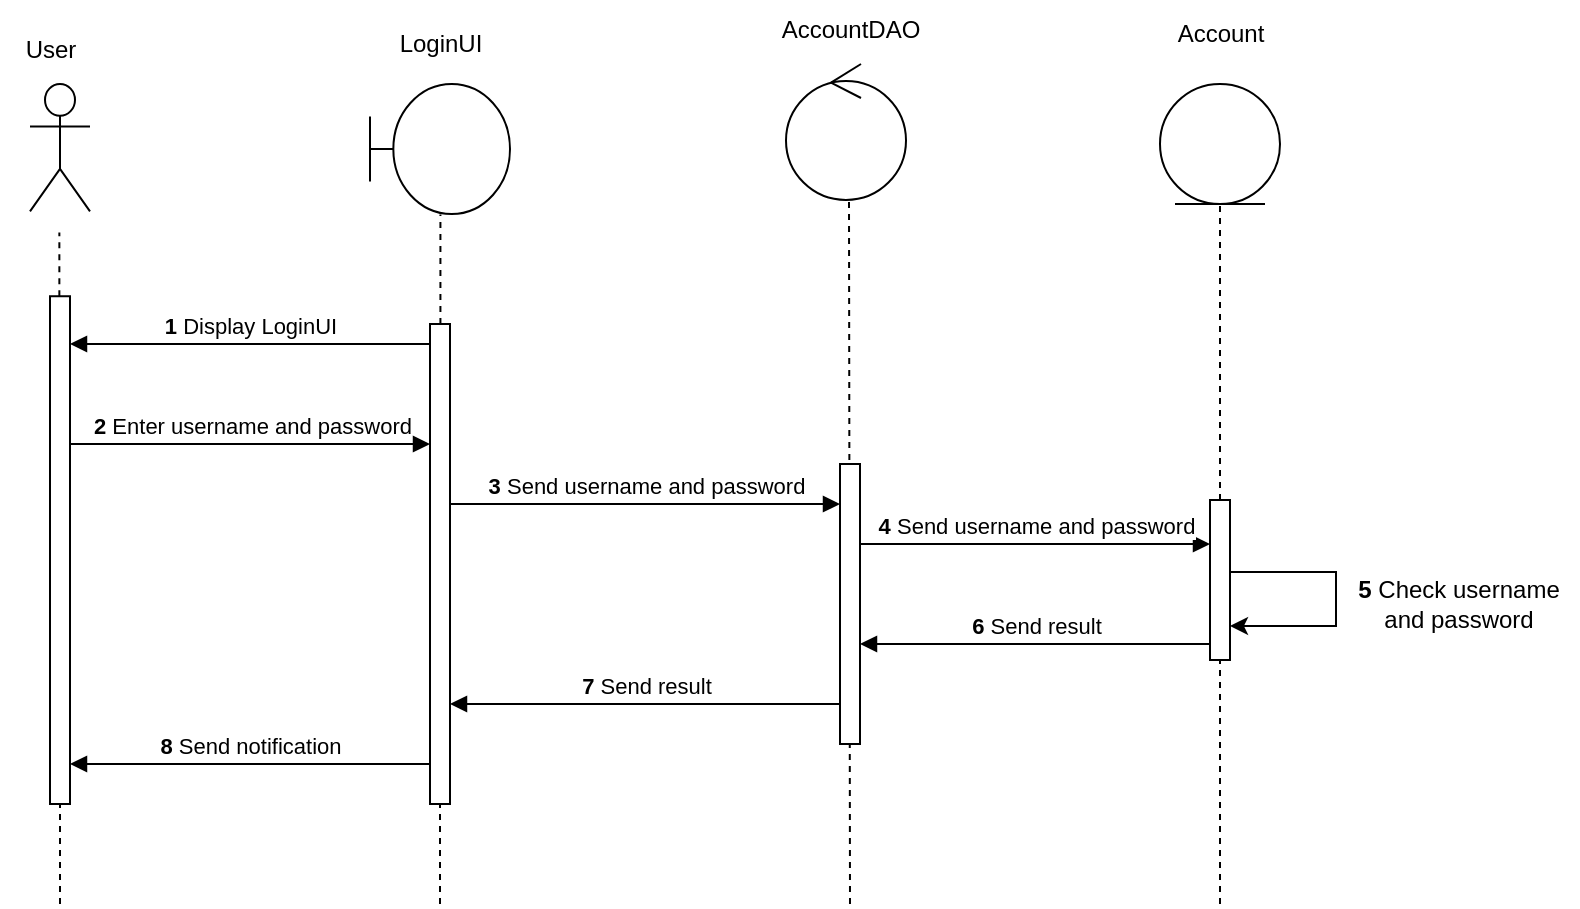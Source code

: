 <mxfile version="24.8.6" pages="53">
  <diagram id="LH_TYRqJkyrWdKNcQf52" name="Login">
    <mxGraphModel grid="0" page="0" gridSize="10" guides="1" tooltips="1" connect="1" arrows="1" fold="1" pageScale="1" pageWidth="827" pageHeight="1169" math="0" shadow="0">
      <root>
        <mxCell id="0" />
        <mxCell id="1" parent="0" />
        <mxCell id="IwxqwdlZH_5wWfN1xWIX-1" value="&lt;b&gt;1 &lt;/b&gt;Display LoginUI" style="html=1;verticalAlign=bottom;endArrow=block;curved=0;rounded=0;" edge="1" parent="1">
          <mxGeometry x="0.007" width="80" relative="1" as="geometry">
            <mxPoint x="236" y="260" as="sourcePoint" />
            <mxPoint x="56" y="260" as="targetPoint" />
            <mxPoint as="offset" />
          </mxGeometry>
        </mxCell>
        <mxCell id="IwxqwdlZH_5wWfN1xWIX-2" value="&lt;b&gt;2&lt;/b&gt; Enter username and password" style="html=1;verticalAlign=bottom;endArrow=block;curved=0;rounded=0;" edge="1" parent="1" target="IwxqwdlZH_5wWfN1xWIX-11">
          <mxGeometry x="0.007" width="80" relative="1" as="geometry">
            <mxPoint x="56" y="310" as="sourcePoint" />
            <mxPoint x="136" y="310" as="targetPoint" />
            <mxPoint as="offset" />
          </mxGeometry>
        </mxCell>
        <mxCell id="IwxqwdlZH_5wWfN1xWIX-3" value="User" style="text;html=1;align=center;verticalAlign=middle;resizable=0;points=[];autosize=1;strokeColor=none;fillColor=none;" vertex="1" parent="1">
          <mxGeometry x="21" y="98" width="50" height="30" as="geometry" />
        </mxCell>
        <mxCell id="IwxqwdlZH_5wWfN1xWIX-4" value="LoginUI" style="text;html=1;align=center;verticalAlign=middle;resizable=0;points=[];autosize=1;strokeColor=none;fillColor=none;" vertex="1" parent="1">
          <mxGeometry x="211" y="95" width="60" height="30" as="geometry" />
        </mxCell>
        <mxCell id="IwxqwdlZH_5wWfN1xWIX-5" value="Account" style="text;html=1;align=center;verticalAlign=middle;resizable=0;points=[];autosize=1;strokeColor=none;fillColor=none;" vertex="1" parent="1">
          <mxGeometry x="596" y="90" width="70" height="30" as="geometry" />
        </mxCell>
        <mxCell id="IwxqwdlZH_5wWfN1xWIX-6" value="&lt;b&gt;3&amp;nbsp;&lt;/b&gt;Send username and password" style="html=1;verticalAlign=bottom;endArrow=block;curved=0;rounded=0;" edge="1" parent="1" target="IwxqwdlZH_5wWfN1xWIX-14">
          <mxGeometry x="-0.002" width="80" relative="1" as="geometry">
            <mxPoint x="246" y="340" as="sourcePoint" />
            <mxPoint x="436" y="340" as="targetPoint" />
            <mxPoint as="offset" />
          </mxGeometry>
        </mxCell>
        <mxCell id="IwxqwdlZH_5wWfN1xWIX-7" value="&lt;b&gt;7&amp;nbsp;&lt;/b&gt;Send result" style="html=1;verticalAlign=bottom;endArrow=block;curved=0;rounded=0;" edge="1" parent="1">
          <mxGeometry width="80" relative="1" as="geometry">
            <mxPoint x="441" y="440" as="sourcePoint" />
            <mxPoint x="246" y="440" as="targetPoint" />
          </mxGeometry>
        </mxCell>
        <mxCell id="IwxqwdlZH_5wWfN1xWIX-8" value="" style="shape=umlBoundary;whiteSpace=wrap;html=1;" vertex="1" parent="1">
          <mxGeometry x="206" y="130" width="70" height="65" as="geometry" />
        </mxCell>
        <mxCell id="IwxqwdlZH_5wWfN1xWIX-9" value="" style="endArrow=none;dashed=1;html=1;rounded=0;entryX=0.503;entryY=1.003;entryDx=0;entryDy=0;entryPerimeter=0;" edge="1" parent="1" source="IwxqwdlZH_5wWfN1xWIX-11" target="IwxqwdlZH_5wWfN1xWIX-8">
          <mxGeometry width="50" height="50" relative="1" as="geometry">
            <mxPoint x="246" y="650" as="sourcePoint" />
            <mxPoint x="246" y="195" as="targetPoint" />
            <Array as="points" />
          </mxGeometry>
        </mxCell>
        <mxCell id="IwxqwdlZH_5wWfN1xWIX-10" value="" style="endArrow=none;dashed=1;html=1;rounded=0;" edge="1" parent="1" target="IwxqwdlZH_5wWfN1xWIX-11">
          <mxGeometry width="50" height="50" relative="1" as="geometry">
            <mxPoint x="241" y="540" as="sourcePoint" />
            <mxPoint x="240.85" y="541.667" as="targetPoint" />
          </mxGeometry>
        </mxCell>
        <mxCell id="IwxqwdlZH_5wWfN1xWIX-11" value="" style="html=1;points=[[0,0,0,0,5],[0,1,0,0,-5],[1,0,0,0,5],[1,1,0,0,-5]];perimeter=orthogonalPerimeter;outlineConnect=0;targetShapes=umlLifeline;portConstraint=eastwest;newEdgeStyle={&quot;curved&quot;:0,&quot;rounded&quot;:0};" vertex="1" parent="1">
          <mxGeometry x="236" y="250" width="10" height="240" as="geometry" />
        </mxCell>
        <mxCell id="IwxqwdlZH_5wWfN1xWIX-12" value="" style="ellipse;shape=umlControl;whiteSpace=wrap;html=1;" vertex="1" parent="1">
          <mxGeometry x="414" y="120" width="60" height="68" as="geometry" />
        </mxCell>
        <mxCell id="IwxqwdlZH_5wWfN1xWIX-13" value="" style="endArrow=none;dashed=1;html=1;rounded=0;entryX=0.525;entryY=1;entryDx=0;entryDy=0;entryPerimeter=0;" edge="1" parent="1" target="IwxqwdlZH_5wWfN1xWIX-12">
          <mxGeometry width="50" height="50" relative="1" as="geometry">
            <mxPoint x="446" y="540" as="sourcePoint" />
            <mxPoint x="445.68" y="195.714" as="targetPoint" />
          </mxGeometry>
        </mxCell>
        <mxCell id="IwxqwdlZH_5wWfN1xWIX-14" value="" style="html=1;points=[[0,0,0,0,5],[0,1,0,0,-5],[1,0,0,0,5],[1,1,0,0,-5]];perimeter=orthogonalPerimeter;outlineConnect=0;targetShapes=umlLifeline;portConstraint=eastwest;newEdgeStyle={&quot;curved&quot;:0,&quot;rounded&quot;:0};" vertex="1" parent="1">
          <mxGeometry x="441" y="320" width="10" height="140" as="geometry" />
        </mxCell>
        <mxCell id="IwxqwdlZH_5wWfN1xWIX-15" value="" style="ellipse;shape=umlEntity;whiteSpace=wrap;html=1;" vertex="1" parent="1">
          <mxGeometry x="601" y="130" width="60" height="60" as="geometry" />
        </mxCell>
        <mxCell id="IwxqwdlZH_5wWfN1xWIX-16" value="" style="endArrow=none;dashed=1;html=1;rounded=0;entryX=0.5;entryY=1;entryDx=0;entryDy=0;" edge="1" parent="1" source="IwxqwdlZH_5wWfN1xWIX-18" target="IwxqwdlZH_5wWfN1xWIX-15">
          <mxGeometry width="50" height="50" relative="1" as="geometry">
            <mxPoint x="630.68" y="648" as="sourcePoint" />
            <mxPoint x="630.68" y="197.691" as="targetPoint" />
          </mxGeometry>
        </mxCell>
        <mxCell id="IwxqwdlZH_5wWfN1xWIX-17" value="" style="endArrow=none;dashed=1;html=1;rounded=0;" edge="1" parent="1" target="IwxqwdlZH_5wWfN1xWIX-18">
          <mxGeometry width="50" height="50" relative="1" as="geometry">
            <mxPoint x="631" y="540" as="sourcePoint" />
            <mxPoint x="630.68" y="197.691" as="targetPoint" />
          </mxGeometry>
        </mxCell>
        <mxCell id="IwxqwdlZH_5wWfN1xWIX-18" value="" style="html=1;points=[[0,0,0,0,5],[0,1,0,0,-5],[1,0,0,0,5],[1,1,0,0,-5]];perimeter=orthogonalPerimeter;outlineConnect=0;targetShapes=umlLifeline;portConstraint=eastwest;newEdgeStyle={&quot;curved&quot;:0,&quot;rounded&quot;:0};" vertex="1" parent="1">
          <mxGeometry x="626" y="338" width="10" height="80" as="geometry" />
        </mxCell>
        <mxCell id="IwxqwdlZH_5wWfN1xWIX-19" value="&lt;div&gt;&lt;br&gt;&lt;/div&gt;&lt;div&gt;&lt;br&gt;&lt;/div&gt;" style="shape=umlActor;verticalLabelPosition=bottom;verticalAlign=top;html=1;outlineConnect=0;" vertex="1" parent="1">
          <mxGeometry x="36" y="130" width="30" height="63.673" as="geometry" />
        </mxCell>
        <mxCell id="IwxqwdlZH_5wWfN1xWIX-20" value="" style="endArrow=none;dashed=1;html=1;rounded=0;" edge="1" parent="1" source="IwxqwdlZH_5wWfN1xWIX-22">
          <mxGeometry width="50" height="50" relative="1" as="geometry">
            <mxPoint x="50.68" y="650" as="sourcePoint" />
            <mxPoint x="50.68" y="204.286" as="targetPoint" />
          </mxGeometry>
        </mxCell>
        <mxCell id="IwxqwdlZH_5wWfN1xWIX-21" value="" style="endArrow=none;dashed=1;html=1;rounded=0;" edge="1" parent="1" target="IwxqwdlZH_5wWfN1xWIX-22">
          <mxGeometry width="50" height="50" relative="1" as="geometry">
            <mxPoint x="51" y="540" as="sourcePoint" />
            <mxPoint x="50.68" y="204.286" as="targetPoint" />
          </mxGeometry>
        </mxCell>
        <mxCell id="IwxqwdlZH_5wWfN1xWIX-22" value="" style="html=1;points=[[0,0,0,0,5],[0,1,0,0,-5],[1,0,0,0,5],[1,1,0,0,-5]];perimeter=orthogonalPerimeter;outlineConnect=0;targetShapes=umlLifeline;portConstraint=eastwest;newEdgeStyle={&quot;curved&quot;:0,&quot;rounded&quot;:0};" vertex="1" parent="1">
          <mxGeometry x="46" y="236.12" width="10" height="253.88" as="geometry" />
        </mxCell>
        <mxCell id="IwxqwdlZH_5wWfN1xWIX-23" value="&lt;b&gt;4 &lt;/b&gt;Send username and password" style="html=1;verticalAlign=bottom;endArrow=block;curved=0;rounded=0;" edge="1" parent="1" source="IwxqwdlZH_5wWfN1xWIX-14">
          <mxGeometry width="80" relative="1" as="geometry">
            <mxPoint x="456" y="360" as="sourcePoint" />
            <mxPoint x="626" y="360" as="targetPoint" />
          </mxGeometry>
        </mxCell>
        <mxCell id="IwxqwdlZH_5wWfN1xWIX-24" value="&lt;b&gt;6&lt;/b&gt; Send result" style="html=1;verticalAlign=bottom;endArrow=block;curved=0;rounded=0;" edge="1" parent="1" target="IwxqwdlZH_5wWfN1xWIX-14">
          <mxGeometry width="80" relative="1" as="geometry">
            <mxPoint x="626" y="410" as="sourcePoint" />
            <mxPoint x="456" y="410" as="targetPoint" />
          </mxGeometry>
        </mxCell>
        <mxCell id="IwxqwdlZH_5wWfN1xWIX-25" value="&lt;b&gt;8&amp;nbsp;&lt;/b&gt;Send notification" style="html=1;verticalAlign=bottom;endArrow=block;curved=0;rounded=0;" edge="1" parent="1">
          <mxGeometry width="80" relative="1" as="geometry">
            <mxPoint x="236" y="470" as="sourcePoint" />
            <mxPoint x="56" y="470" as="targetPoint" />
            <mxPoint as="offset" />
          </mxGeometry>
        </mxCell>
        <mxCell id="IwxqwdlZH_5wWfN1xWIX-26" value="AccountDAO" style="text;html=1;align=center;verticalAlign=middle;resizable=0;points=[];autosize=1;strokeColor=none;fillColor=none;" vertex="1" parent="1">
          <mxGeometry x="401" y="88" width="90" height="30" as="geometry" />
        </mxCell>
        <mxCell id="IwxqwdlZH_5wWfN1xWIX-27" value="" style="endArrow=classic;html=1;rounded=0;" edge="1" parent="1" source="IwxqwdlZH_5wWfN1xWIX-18" target="IwxqwdlZH_5wWfN1xWIX-18">
          <mxGeometry width="50" height="50" relative="1" as="geometry">
            <mxPoint x="716" y="380" as="sourcePoint" />
            <mxPoint x="786" y="360" as="targetPoint" />
            <Array as="points">
              <mxPoint x="689" y="374" />
              <mxPoint x="689" y="401" />
            </Array>
          </mxGeometry>
        </mxCell>
        <mxCell id="IwxqwdlZH_5wWfN1xWIX-28" value="&lt;b&gt;5 &lt;/b&gt;Check username&lt;div&gt;and password&lt;/div&gt;" style="text;html=1;align=center;verticalAlign=middle;resizable=0;points=[];autosize=1;strokeColor=none;fillColor=none;" vertex="1" parent="1">
          <mxGeometry x="690" y="370" width="120" height="40" as="geometry" />
        </mxCell>
      </root>
    </mxGraphModel>
  </diagram>
  <diagram id="_lKVF4A_h1sURJJJiNos" name="ViewListOfCustomers">
    <mxGraphModel grid="0" page="0" gridSize="10" guides="1" tooltips="1" connect="1" arrows="1" fold="1" pageScale="1" pageWidth="827" pageHeight="1169" background="#ffffff" math="0" shadow="0">
      <root>
        <mxCell id="0" />
        <mxCell id="1" parent="0" />
        <mxCell id="FD9djp5becxS-GeHaq3L-1" value="&lt;b&gt;1 &lt;/b&gt;Display DashboardUI" style="html=1;verticalAlign=bottom;endArrow=block;curved=0;rounded=0;" edge="1" parent="1" source="FD9djp5becxS-GeHaq3L-11">
          <mxGeometry x="0.007" width="80" relative="1" as="geometry">
            <mxPoint x="220" y="268" as="sourcePoint" />
            <mxPoint x="40" y="268" as="targetPoint" />
            <mxPoint as="offset" />
          </mxGeometry>
        </mxCell>
        <mxCell id="FD9djp5becxS-GeHaq3L-2" value="&lt;b&gt;2&lt;/b&gt;&amp;nbsp;Click &lt;i&gt;Customer&lt;/i&gt;" style="html=1;verticalAlign=bottom;endArrow=block;curved=0;rounded=0;" edge="1" parent="1">
          <mxGeometry x="0.007" width="80" relative="1" as="geometry">
            <mxPoint x="37" y="303.0" as="sourcePoint" />
            <mxPoint x="196" y="303.0" as="targetPoint" />
            <mxPoint as="offset" />
          </mxGeometry>
        </mxCell>
        <mxCell id="FD9djp5becxS-GeHaq3L-3" value="User" style="text;html=1;align=center;verticalAlign=middle;resizable=0;points=[];autosize=1;strokeColor=none;fillColor=none;" vertex="1" parent="1">
          <mxGeometry x="2" y="95" width="50" height="30" as="geometry" />
        </mxCell>
        <mxCell id="FD9djp5becxS-GeHaq3L-4" value="DashboardUI" style="text;html=1;align=center;verticalAlign=middle;resizable=0;points=[];autosize=1;strokeColor=none;fillColor=none;" vertex="1" parent="1">
          <mxGeometry x="157" y="97" width="89" height="26" as="geometry" />
        </mxCell>
        <mxCell id="FD9djp5becxS-GeHaq3L-5" value="Customer" style="text;html=1;align=center;verticalAlign=middle;resizable=0;points=[];autosize=1;strokeColor=none;fillColor=none;" vertex="1" parent="1">
          <mxGeometry x="700" y="97" width="70" height="26" as="geometry" />
        </mxCell>
        <mxCell id="FD9djp5becxS-GeHaq3L-6" value="&lt;b&gt;3 &lt;/b&gt;Create CustomerListUI" style="html=1;verticalAlign=bottom;endArrow=block;curved=0;rounded=0;" edge="1" parent="1">
          <mxGeometry x="-0.002" width="80" relative="1" as="geometry">
            <mxPoint x="206" y="327" as="sourcePoint" />
            <mxPoint x="367" y="327" as="targetPoint" />
            <mxPoint as="offset" />
          </mxGeometry>
        </mxCell>
        <mxCell id="FD9djp5becxS-GeHaq3L-7" value="&lt;b&gt;8&lt;/b&gt;&amp;nbsp;Send list of customers" style="html=1;verticalAlign=bottom;endArrow=block;curved=0;rounded=0;exitX=0;exitY=1;exitDx=0;exitDy=-5;exitPerimeter=0;" edge="1" parent="1" source="FD9djp5becxS-GeHaq3L-14" target="FD9djp5becxS-GeHaq3L-33">
          <mxGeometry width="80" relative="1" as="geometry">
            <mxPoint x="539" y="455" as="sourcePoint" />
            <mxPoint x="344" y="455" as="targetPoint" />
            <mxPoint as="offset" />
          </mxGeometry>
        </mxCell>
        <mxCell id="FD9djp5becxS-GeHaq3L-8" value="" style="shape=umlBoundary;whiteSpace=wrap;html=1;" vertex="1" parent="1">
          <mxGeometry x="166" y="130" width="70" height="65" as="geometry" />
        </mxCell>
        <mxCell id="FD9djp5becxS-GeHaq3L-9" value="" style="endArrow=none;dashed=1;html=1;rounded=0;entryX=0.503;entryY=1.003;entryDx=0;entryDy=0;entryPerimeter=0;" edge="1" parent="1" source="FD9djp5becxS-GeHaq3L-11" target="FD9djp5becxS-GeHaq3L-8">
          <mxGeometry width="50" height="50" relative="1" as="geometry">
            <mxPoint x="206" y="650" as="sourcePoint" />
            <mxPoint x="206" y="195" as="targetPoint" />
            <Array as="points" />
          </mxGeometry>
        </mxCell>
        <mxCell id="FD9djp5becxS-GeHaq3L-10" value="" style="endArrow=none;dashed=1;html=1;rounded=0;" edge="1" parent="1" target="FD9djp5becxS-GeHaq3L-11">
          <mxGeometry width="50" height="50" relative="1" as="geometry">
            <mxPoint x="201" y="540" as="sourcePoint" />
            <mxPoint x="200.85" y="541.667" as="targetPoint" />
          </mxGeometry>
        </mxCell>
        <mxCell id="FD9djp5becxS-GeHaq3L-11" value="" style="html=1;points=[[0,0,0,0,5],[0,1,0,0,-5],[1,0,0,0,5],[1,1,0,0,-5]];perimeter=orthogonalPerimeter;outlineConnect=0;targetShapes=umlLifeline;portConstraint=eastwest;newEdgeStyle={&quot;curved&quot;:0,&quot;rounded&quot;:0};" vertex="1" parent="1">
          <mxGeometry x="196" y="250" width="10" height="85" as="geometry" />
        </mxCell>
        <mxCell id="FD9djp5becxS-GeHaq3L-12" value="" style="ellipse;shape=umlControl;whiteSpace=wrap;html=1;" vertex="1" parent="1">
          <mxGeometry x="518" y="127" width="60" height="68" as="geometry" />
        </mxCell>
        <mxCell id="FD9djp5becxS-GeHaq3L-13" value="" style="endArrow=none;dashed=1;html=1;rounded=0;entryX=0.525;entryY=1;entryDx=0;entryDy=0;entryPerimeter=0;" edge="1" parent="1" target="FD9djp5becxS-GeHaq3L-12">
          <mxGeometry width="50" height="50" relative="1" as="geometry">
            <mxPoint x="550" y="542" as="sourcePoint" />
            <mxPoint x="549.68" y="197.714" as="targetPoint" />
          </mxGeometry>
        </mxCell>
        <mxCell id="FD9djp5becxS-GeHaq3L-14" value="" style="html=1;points=[[0,0,0,0,5],[0,1,0,0,-5],[1,0,0,0,5],[1,1,0,0,-5]];perimeter=orthogonalPerimeter;outlineConnect=0;targetShapes=umlLifeline;portConstraint=eastwest;newEdgeStyle={&quot;curved&quot;:0,&quot;rounded&quot;:0};" vertex="1" parent="1">
          <mxGeometry x="545" y="322" width="10" height="140" as="geometry" />
        </mxCell>
        <mxCell id="FD9djp5becxS-GeHaq3L-15" value="" style="ellipse;shape=umlEntity;whiteSpace=wrap;html=1;" vertex="1" parent="1">
          <mxGeometry x="705" y="135" width="60" height="60" as="geometry" />
        </mxCell>
        <mxCell id="FD9djp5becxS-GeHaq3L-16" value="" style="endArrow=none;dashed=1;html=1;rounded=0;entryX=0.5;entryY=1;entryDx=0;entryDy=0;" edge="1" parent="1" source="FD9djp5becxS-GeHaq3L-18" target="FD9djp5becxS-GeHaq3L-15">
          <mxGeometry width="50" height="50" relative="1" as="geometry">
            <mxPoint x="734.68" y="653" as="sourcePoint" />
            <mxPoint x="734.68" y="202.691" as="targetPoint" />
          </mxGeometry>
        </mxCell>
        <mxCell id="FD9djp5becxS-GeHaq3L-17" value="" style="endArrow=none;dashed=1;html=1;rounded=0;" edge="1" parent="1" target="FD9djp5becxS-GeHaq3L-18">
          <mxGeometry width="50" height="50" relative="1" as="geometry">
            <mxPoint x="735" y="545" as="sourcePoint" />
            <mxPoint x="734.68" y="202.691" as="targetPoint" />
          </mxGeometry>
        </mxCell>
        <mxCell id="FD9djp5becxS-GeHaq3L-18" value="" style="html=1;points=[[0,0,0,0,5],[0,1,0,0,-5],[1,0,0,0,5],[1,1,0,0,-5]];perimeter=orthogonalPerimeter;outlineConnect=0;targetShapes=umlLifeline;portConstraint=eastwest;newEdgeStyle={&quot;curved&quot;:0,&quot;rounded&quot;:0};" vertex="1" parent="1">
          <mxGeometry x="730" y="343" width="10" height="63" as="geometry" />
        </mxCell>
        <mxCell id="FD9djp5becxS-GeHaq3L-19" value="&lt;div&gt;&lt;br&gt;&lt;/div&gt;&lt;div&gt;&lt;br&gt;&lt;/div&gt;" style="shape=umlActor;verticalLabelPosition=bottom;verticalAlign=top;html=1;outlineConnect=0;" vertex="1" parent="1">
          <mxGeometry x="17" y="127" width="30" height="63.673" as="geometry" />
        </mxCell>
        <mxCell id="FD9djp5becxS-GeHaq3L-20" value="" style="endArrow=none;dashed=1;html=1;rounded=0;" edge="1" parent="1" source="FD9djp5becxS-GeHaq3L-22">
          <mxGeometry width="50" height="50" relative="1" as="geometry">
            <mxPoint x="31.68" y="647" as="sourcePoint" />
            <mxPoint x="31.68" y="201.286" as="targetPoint" />
          </mxGeometry>
        </mxCell>
        <mxCell id="FD9djp5becxS-GeHaq3L-21" value="" style="endArrow=none;dashed=1;html=1;rounded=0;" edge="1" parent="1" target="FD9djp5becxS-GeHaq3L-22">
          <mxGeometry width="50" height="50" relative="1" as="geometry">
            <mxPoint x="32" y="537" as="sourcePoint" />
            <mxPoint x="31.68" y="201.286" as="targetPoint" />
          </mxGeometry>
        </mxCell>
        <mxCell id="FD9djp5becxS-GeHaq3L-22" value="" style="html=1;points=[[0,0,0,0,5],[0,1,0,0,-5],[1,0,0,0,5],[1,1,0,0,-5]];perimeter=orthogonalPerimeter;outlineConnect=0;targetShapes=umlLifeline;portConstraint=eastwest;newEdgeStyle={&quot;curved&quot;:0,&quot;rounded&quot;:0};" vertex="1" parent="1">
          <mxGeometry x="27" y="233.12" width="10" height="253.88" as="geometry" />
        </mxCell>
        <mxCell id="FD9djp5becxS-GeHaq3L-23" value="&lt;b&gt;5&lt;/b&gt;&amp;nbsp;SQL query" style="html=1;verticalAlign=bottom;endArrow=block;curved=0;rounded=0;" edge="1" parent="1" source="FD9djp5becxS-GeHaq3L-14">
          <mxGeometry x="0.006" width="80" relative="1" as="geometry">
            <mxPoint x="560" y="362" as="sourcePoint" />
            <mxPoint x="730" y="362" as="targetPoint" />
            <mxPoint as="offset" />
          </mxGeometry>
        </mxCell>
        <mxCell id="FD9djp5becxS-GeHaq3L-24" value="&lt;b&gt;6&lt;/b&gt; Send result" style="html=1;verticalAlign=bottom;endArrow=block;curved=0;rounded=0;" edge="1" parent="1">
          <mxGeometry x="0.006" width="80" relative="1" as="geometry">
            <mxPoint x="730" y="391.5" as="sourcePoint" />
            <mxPoint x="555" y="391.5" as="targetPoint" />
            <mxPoint as="offset" />
          </mxGeometry>
        </mxCell>
        <mxCell id="FD9djp5becxS-GeHaq3L-25" value="&lt;b&gt;9&lt;/b&gt;&amp;nbsp;Display list of customer" style="html=1;verticalAlign=bottom;endArrow=block;curved=0;rounded=0;" edge="1" parent="1">
          <mxGeometry width="80" relative="1" as="geometry">
            <mxPoint x="367" y="482" as="sourcePoint" />
            <mxPoint x="37" y="482" as="targetPoint" />
            <mxPoint as="offset" />
          </mxGeometry>
        </mxCell>
        <mxCell id="FD9djp5becxS-GeHaq3L-26" value="CustomerDAO" style="text;html=1;align=center;verticalAlign=middle;resizable=0;points=[];autosize=1;strokeColor=none;fillColor=none;" vertex="1" parent="1">
          <mxGeometry x="502" y="97" width="96" height="26" as="geometry" />
        </mxCell>
        <mxCell id="FD9djp5becxS-GeHaq3L-29" value="CustomerListUI" style="text;html=1;align=center;verticalAlign=middle;resizable=0;points=[];autosize=1;strokeColor=none;fillColor=none;" vertex="1" parent="1">
          <mxGeometry x="324" y="97" width="101" height="26" as="geometry" />
        </mxCell>
        <mxCell id="FD9djp5becxS-GeHaq3L-30" value="" style="shape=umlBoundary;whiteSpace=wrap;html=1;" vertex="1" parent="1">
          <mxGeometry x="337" y="133" width="70" height="65" as="geometry" />
        </mxCell>
        <mxCell id="FD9djp5becxS-GeHaq3L-31" value="" style="endArrow=none;dashed=1;html=1;rounded=0;entryX=0.503;entryY=1.003;entryDx=0;entryDy=0;entryPerimeter=0;" edge="1" parent="1" source="FD9djp5becxS-GeHaq3L-33" target="FD9djp5becxS-GeHaq3L-30">
          <mxGeometry width="50" height="50" relative="1" as="geometry">
            <mxPoint x="377" y="653" as="sourcePoint" />
            <mxPoint x="377" y="198" as="targetPoint" />
            <Array as="points" />
          </mxGeometry>
        </mxCell>
        <mxCell id="FD9djp5becxS-GeHaq3L-32" value="" style="endArrow=none;dashed=1;html=1;rounded=0;" edge="1" parent="1" target="FD9djp5becxS-GeHaq3L-33">
          <mxGeometry width="50" height="50" relative="1" as="geometry">
            <mxPoint x="372" y="543" as="sourcePoint" />
            <mxPoint x="371.85" y="544.667" as="targetPoint" />
          </mxGeometry>
        </mxCell>
        <mxCell id="FD9djp5becxS-GeHaq3L-33" value="" style="html=1;points=[[0,0,0,0,5],[0,1,0,0,-5],[1,0,0,0,5],[1,1,0,0,-5]];perimeter=orthogonalPerimeter;outlineConnect=0;targetShapes=umlLifeline;portConstraint=eastwest;newEdgeStyle={&quot;curved&quot;:0,&quot;rounded&quot;:0};" vertex="1" parent="1">
          <mxGeometry x="367" y="253" width="10" height="240" as="geometry" />
        </mxCell>
        <mxCell id="-k6CWP7agkD04tugejsX-1" value="" style="endArrow=classic;html=1;rounded=0;" edge="1" parent="1">
          <mxGeometry width="50" height="50" relative="1" as="geometry">
            <mxPoint x="377" y="348" as="sourcePoint" />
            <mxPoint x="545" y="348" as="targetPoint" />
          </mxGeometry>
        </mxCell>
        <mxCell id="-k6CWP7agkD04tugejsX-2" value="&lt;b&gt;4&lt;/b&gt; Request list of customers" style="text;html=1;align=center;verticalAlign=middle;resizable=0;points=[];autosize=1;strokeColor=none;fillColor=none;" vertex="1" parent="1">
          <mxGeometry x="376" y="322" width="163" height="26" as="geometry" />
        </mxCell>
        <mxCell id="-k6CWP7agkD04tugejsX-4" value="" style="endArrow=classic;html=1;rounded=0;" edge="1" parent="1" source="FD9djp5becxS-GeHaq3L-14" target="FD9djp5becxS-GeHaq3L-14">
          <mxGeometry width="50" height="50" relative="1" as="geometry">
            <mxPoint x="607" y="573" as="sourcePoint" />
            <mxPoint x="611" y="492" as="targetPoint" />
            <Array as="points">
              <mxPoint x="600" y="411" />
              <mxPoint x="600" y="440" />
            </Array>
          </mxGeometry>
        </mxCell>
        <mxCell id="-k6CWP7agkD04tugejsX-5" value="&lt;b&gt;7&amp;nbsp;&lt;/b&gt;Create list&amp;nbsp;&lt;div&gt;of&amp;nbsp;&lt;span style=&quot;background-color: initial;&quot;&gt;customers&lt;/span&gt;&lt;/div&gt;" style="text;html=1;align=center;verticalAlign=middle;resizable=0;points=[];autosize=1;strokeColor=none;fillColor=none;" vertex="1" parent="1">
          <mxGeometry x="596" y="406" width="87" height="41" as="geometry" />
        </mxCell>
      </root>
    </mxGraphModel>
  </diagram>
  <diagram id="_xE-K4fYvXWx0j5D7nW2" name="ViewListOfProducts">
    <mxGraphModel dx="1050" dy="675" grid="0" gridSize="10" guides="1" tooltips="1" connect="1" arrows="1" fold="1" page="0" pageScale="1" pageWidth="827" pageHeight="1169" math="0" shadow="0">
      <root>
        <mxCell id="0" />
        <mxCell id="1" parent="0" />
        <mxCell id="CJ6vAR5wOyJwNnzZ8QDA-1" value="&lt;b&gt;1 &lt;/b&gt;Display DashboardUI" style="html=1;verticalAlign=bottom;endArrow=block;curved=0;rounded=0;" parent="1" source="CJ6vAR5wOyJwNnzZ8QDA-11" edge="1">
          <mxGeometry x="0.007" width="80" relative="1" as="geometry">
            <mxPoint x="220" y="268" as="sourcePoint" />
            <mxPoint x="40" y="268" as="targetPoint" />
            <mxPoint as="offset" />
          </mxGeometry>
        </mxCell>
        <mxCell id="CJ6vAR5wOyJwNnzZ8QDA-2" value="&lt;b&gt;2&lt;/b&gt;&amp;nbsp;Click &lt;i&gt;Product&lt;/i&gt;" style="html=1;verticalAlign=bottom;endArrow=block;curved=0;rounded=0;" parent="1" edge="1">
          <mxGeometry x="0.007" width="80" relative="1" as="geometry">
            <mxPoint x="37" y="303.0" as="sourcePoint" />
            <mxPoint x="196" y="303.0" as="targetPoint" />
            <mxPoint as="offset" />
          </mxGeometry>
        </mxCell>
        <mxCell id="CJ6vAR5wOyJwNnzZ8QDA-3" value="User" style="text;html=1;align=center;verticalAlign=middle;resizable=0;points=[];autosize=1;strokeColor=none;fillColor=none;" parent="1" vertex="1">
          <mxGeometry x="2" y="95" width="50" height="30" as="geometry" />
        </mxCell>
        <mxCell id="CJ6vAR5wOyJwNnzZ8QDA-4" value="DashboardUI" style="text;html=1;align=center;verticalAlign=middle;resizable=0;points=[];autosize=1;strokeColor=none;fillColor=none;" parent="1" vertex="1">
          <mxGeometry x="157" y="97" width="89" height="26" as="geometry" />
        </mxCell>
        <mxCell id="CJ6vAR5wOyJwNnzZ8QDA-5" value="Product" style="text;html=1;align=center;verticalAlign=middle;resizable=0;points=[];autosize=1;strokeColor=none;fillColor=none;" parent="1" vertex="1">
          <mxGeometry x="706" y="97" width="59" height="26" as="geometry" />
        </mxCell>
        <mxCell id="CJ6vAR5wOyJwNnzZ8QDA-6" value="&lt;b&gt;3 &lt;/b&gt;Create ProductListUI" style="html=1;verticalAlign=bottom;endArrow=block;curved=0;rounded=0;" parent="1" edge="1">
          <mxGeometry x="-0.002" width="80" relative="1" as="geometry">
            <mxPoint x="206" y="327" as="sourcePoint" />
            <mxPoint x="367" y="327" as="targetPoint" />
            <mxPoint as="offset" />
          </mxGeometry>
        </mxCell>
        <mxCell id="CJ6vAR5wOyJwNnzZ8QDA-7" value="&lt;b&gt;8&lt;/b&gt;&amp;nbsp;Send list of products" style="html=1;verticalAlign=bottom;endArrow=block;curved=0;rounded=0;exitX=0;exitY=1;exitDx=0;exitDy=-5;exitPerimeter=0;" parent="1" source="CJ6vAR5wOyJwNnzZ8QDA-14" target="CJ6vAR5wOyJwNnzZ8QDA-31" edge="1">
          <mxGeometry width="80" relative="1" as="geometry">
            <mxPoint x="539" y="455" as="sourcePoint" />
            <mxPoint x="344" y="455" as="targetPoint" />
            <mxPoint as="offset" />
          </mxGeometry>
        </mxCell>
        <mxCell id="CJ6vAR5wOyJwNnzZ8QDA-8" value="" style="shape=umlBoundary;whiteSpace=wrap;html=1;" parent="1" vertex="1">
          <mxGeometry x="166" y="130" width="70" height="65" as="geometry" />
        </mxCell>
        <mxCell id="CJ6vAR5wOyJwNnzZ8QDA-9" value="" style="endArrow=none;dashed=1;html=1;rounded=0;entryX=0.503;entryY=1.003;entryDx=0;entryDy=0;entryPerimeter=0;" parent="1" source="CJ6vAR5wOyJwNnzZ8QDA-11" target="CJ6vAR5wOyJwNnzZ8QDA-8" edge="1">
          <mxGeometry width="50" height="50" relative="1" as="geometry">
            <mxPoint x="206" y="650" as="sourcePoint" />
            <mxPoint x="206" y="195" as="targetPoint" />
            <Array as="points" />
          </mxGeometry>
        </mxCell>
        <mxCell id="CJ6vAR5wOyJwNnzZ8QDA-10" value="" style="endArrow=none;dashed=1;html=1;rounded=0;" parent="1" target="CJ6vAR5wOyJwNnzZ8QDA-11" edge="1">
          <mxGeometry width="50" height="50" relative="1" as="geometry">
            <mxPoint x="201" y="540" as="sourcePoint" />
            <mxPoint x="200.85" y="541.667" as="targetPoint" />
          </mxGeometry>
        </mxCell>
        <mxCell id="CJ6vAR5wOyJwNnzZ8QDA-11" value="" style="html=1;points=[[0,0,0,0,5],[0,1,0,0,-5],[1,0,0,0,5],[1,1,0,0,-5]];perimeter=orthogonalPerimeter;outlineConnect=0;targetShapes=umlLifeline;portConstraint=eastwest;newEdgeStyle={&quot;curved&quot;:0,&quot;rounded&quot;:0};" parent="1" vertex="1">
          <mxGeometry x="196" y="250" width="10" height="85" as="geometry" />
        </mxCell>
        <mxCell id="CJ6vAR5wOyJwNnzZ8QDA-12" value="" style="ellipse;shape=umlControl;whiteSpace=wrap;html=1;" parent="1" vertex="1">
          <mxGeometry x="518" y="127" width="60" height="68" as="geometry" />
        </mxCell>
        <mxCell id="CJ6vAR5wOyJwNnzZ8QDA-13" value="" style="endArrow=none;dashed=1;html=1;rounded=0;entryX=0.525;entryY=1;entryDx=0;entryDy=0;entryPerimeter=0;" parent="1" target="CJ6vAR5wOyJwNnzZ8QDA-12" edge="1">
          <mxGeometry width="50" height="50" relative="1" as="geometry">
            <mxPoint x="550" y="542" as="sourcePoint" />
            <mxPoint x="549.68" y="197.714" as="targetPoint" />
          </mxGeometry>
        </mxCell>
        <mxCell id="CJ6vAR5wOyJwNnzZ8QDA-14" value="" style="html=1;points=[[0,0,0,0,5],[0,1,0,0,-5],[1,0,0,0,5],[1,1,0,0,-5]];perimeter=orthogonalPerimeter;outlineConnect=0;targetShapes=umlLifeline;portConstraint=eastwest;newEdgeStyle={&quot;curved&quot;:0,&quot;rounded&quot;:0};" parent="1" vertex="1">
          <mxGeometry x="545" y="322" width="10" height="140" as="geometry" />
        </mxCell>
        <mxCell id="CJ6vAR5wOyJwNnzZ8QDA-15" value="" style="ellipse;shape=umlEntity;whiteSpace=wrap;html=1;" parent="1" vertex="1">
          <mxGeometry x="705" y="135" width="60" height="60" as="geometry" />
        </mxCell>
        <mxCell id="CJ6vAR5wOyJwNnzZ8QDA-16" value="" style="endArrow=none;dashed=1;html=1;rounded=0;entryX=0.5;entryY=1;entryDx=0;entryDy=0;" parent="1" source="CJ6vAR5wOyJwNnzZ8QDA-18" target="CJ6vAR5wOyJwNnzZ8QDA-15" edge="1">
          <mxGeometry width="50" height="50" relative="1" as="geometry">
            <mxPoint x="734.68" y="653" as="sourcePoint" />
            <mxPoint x="734.68" y="202.691" as="targetPoint" />
          </mxGeometry>
        </mxCell>
        <mxCell id="CJ6vAR5wOyJwNnzZ8QDA-17" value="" style="endArrow=none;dashed=1;html=1;rounded=0;" parent="1" target="CJ6vAR5wOyJwNnzZ8QDA-18" edge="1">
          <mxGeometry width="50" height="50" relative="1" as="geometry">
            <mxPoint x="735" y="545" as="sourcePoint" />
            <mxPoint x="734.68" y="202.691" as="targetPoint" />
          </mxGeometry>
        </mxCell>
        <mxCell id="CJ6vAR5wOyJwNnzZ8QDA-18" value="" style="html=1;points=[[0,0,0,0,5],[0,1,0,0,-5],[1,0,0,0,5],[1,1,0,0,-5]];perimeter=orthogonalPerimeter;outlineConnect=0;targetShapes=umlLifeline;portConstraint=eastwest;newEdgeStyle={&quot;curved&quot;:0,&quot;rounded&quot;:0};" parent="1" vertex="1">
          <mxGeometry x="730" y="343" width="10" height="63" as="geometry" />
        </mxCell>
        <mxCell id="CJ6vAR5wOyJwNnzZ8QDA-19" value="&lt;div&gt;&lt;br&gt;&lt;/div&gt;&lt;div&gt;&lt;br&gt;&lt;/div&gt;" style="shape=umlActor;verticalLabelPosition=bottom;verticalAlign=top;html=1;outlineConnect=0;" parent="1" vertex="1">
          <mxGeometry x="17" y="127" width="30" height="63.673" as="geometry" />
        </mxCell>
        <mxCell id="CJ6vAR5wOyJwNnzZ8QDA-20" value="" style="endArrow=none;dashed=1;html=1;rounded=0;" parent="1" source="CJ6vAR5wOyJwNnzZ8QDA-22" edge="1">
          <mxGeometry width="50" height="50" relative="1" as="geometry">
            <mxPoint x="31.68" y="647" as="sourcePoint" />
            <mxPoint x="31.68" y="201.286" as="targetPoint" />
          </mxGeometry>
        </mxCell>
        <mxCell id="CJ6vAR5wOyJwNnzZ8QDA-21" value="" style="endArrow=none;dashed=1;html=1;rounded=0;" parent="1" target="CJ6vAR5wOyJwNnzZ8QDA-22" edge="1">
          <mxGeometry width="50" height="50" relative="1" as="geometry">
            <mxPoint x="32" y="537" as="sourcePoint" />
            <mxPoint x="31.68" y="201.286" as="targetPoint" />
          </mxGeometry>
        </mxCell>
        <mxCell id="CJ6vAR5wOyJwNnzZ8QDA-22" value="" style="html=1;points=[[0,0,0,0,5],[0,1,0,0,-5],[1,0,0,0,5],[1,1,0,0,-5]];perimeter=orthogonalPerimeter;outlineConnect=0;targetShapes=umlLifeline;portConstraint=eastwest;newEdgeStyle={&quot;curved&quot;:0,&quot;rounded&quot;:0};" parent="1" vertex="1">
          <mxGeometry x="27" y="233.12" width="10" height="253.88" as="geometry" />
        </mxCell>
        <mxCell id="CJ6vAR5wOyJwNnzZ8QDA-23" value="&lt;b&gt;5&lt;/b&gt;&amp;nbsp;SQL query" style="html=1;verticalAlign=bottom;endArrow=block;curved=0;rounded=0;" parent="1" source="CJ6vAR5wOyJwNnzZ8QDA-14" edge="1">
          <mxGeometry x="0.006" width="80" relative="1" as="geometry">
            <mxPoint x="560" y="362" as="sourcePoint" />
            <mxPoint x="730" y="362" as="targetPoint" />
            <mxPoint as="offset" />
          </mxGeometry>
        </mxCell>
        <mxCell id="CJ6vAR5wOyJwNnzZ8QDA-24" value="&lt;b&gt;6&lt;/b&gt; Send result" style="html=1;verticalAlign=bottom;endArrow=block;curved=0;rounded=0;" parent="1" edge="1">
          <mxGeometry x="0.006" width="80" relative="1" as="geometry">
            <mxPoint x="730" y="391.5" as="sourcePoint" />
            <mxPoint x="555" y="391.5" as="targetPoint" />
            <mxPoint as="offset" />
          </mxGeometry>
        </mxCell>
        <mxCell id="CJ6vAR5wOyJwNnzZ8QDA-25" value="&lt;b&gt;9&lt;/b&gt;&amp;nbsp;Display list of products" style="html=1;verticalAlign=bottom;endArrow=block;curved=0;rounded=0;" parent="1" edge="1">
          <mxGeometry width="80" relative="1" as="geometry">
            <mxPoint x="367" y="482" as="sourcePoint" />
            <mxPoint x="37" y="482" as="targetPoint" />
            <mxPoint as="offset" />
          </mxGeometry>
        </mxCell>
        <mxCell id="CJ6vAR5wOyJwNnzZ8QDA-26" value="ProductDAO" style="text;html=1;align=center;verticalAlign=middle;resizable=0;points=[];autosize=1;strokeColor=none;fillColor=none;" parent="1" vertex="1">
          <mxGeometry x="508" y="97" width="85" height="26" as="geometry" />
        </mxCell>
        <mxCell id="CJ6vAR5wOyJwNnzZ8QDA-27" value="ProductListUI" style="text;html=1;align=center;verticalAlign=middle;resizable=0;points=[];autosize=1;strokeColor=none;fillColor=none;" parent="1" vertex="1">
          <mxGeometry x="330" y="97" width="90" height="26" as="geometry" />
        </mxCell>
        <mxCell id="CJ6vAR5wOyJwNnzZ8QDA-28" value="" style="shape=umlBoundary;whiteSpace=wrap;html=1;" parent="1" vertex="1">
          <mxGeometry x="337" y="133" width="70" height="65" as="geometry" />
        </mxCell>
        <mxCell id="CJ6vAR5wOyJwNnzZ8QDA-29" value="" style="endArrow=none;dashed=1;html=1;rounded=0;entryX=0.503;entryY=1.003;entryDx=0;entryDy=0;entryPerimeter=0;" parent="1" source="CJ6vAR5wOyJwNnzZ8QDA-31" target="CJ6vAR5wOyJwNnzZ8QDA-28" edge="1">
          <mxGeometry width="50" height="50" relative="1" as="geometry">
            <mxPoint x="377" y="653" as="sourcePoint" />
            <mxPoint x="377" y="198" as="targetPoint" />
            <Array as="points" />
          </mxGeometry>
        </mxCell>
        <mxCell id="CJ6vAR5wOyJwNnzZ8QDA-30" value="" style="endArrow=none;dashed=1;html=1;rounded=0;" parent="1" target="CJ6vAR5wOyJwNnzZ8QDA-31" edge="1">
          <mxGeometry width="50" height="50" relative="1" as="geometry">
            <mxPoint x="372" y="543" as="sourcePoint" />
            <mxPoint x="371.85" y="544.667" as="targetPoint" />
          </mxGeometry>
        </mxCell>
        <mxCell id="CJ6vAR5wOyJwNnzZ8QDA-31" value="" style="html=1;points=[[0,0,0,0,5],[0,1,0,0,-5],[1,0,0,0,5],[1,1,0,0,-5]];perimeter=orthogonalPerimeter;outlineConnect=0;targetShapes=umlLifeline;portConstraint=eastwest;newEdgeStyle={&quot;curved&quot;:0,&quot;rounded&quot;:0};" parent="1" vertex="1">
          <mxGeometry x="367" y="253" width="10" height="240" as="geometry" />
        </mxCell>
        <mxCell id="CJ6vAR5wOyJwNnzZ8QDA-32" value="" style="endArrow=classic;html=1;rounded=0;" parent="1" edge="1">
          <mxGeometry width="50" height="50" relative="1" as="geometry">
            <mxPoint x="377" y="348" as="sourcePoint" />
            <mxPoint x="545" y="348" as="targetPoint" />
          </mxGeometry>
        </mxCell>
        <mxCell id="CJ6vAR5wOyJwNnzZ8QDA-33" value="&lt;b&gt;4&lt;/b&gt; Request list of products" style="text;html=1;align=center;verticalAlign=middle;resizable=0;points=[];autosize=1;strokeColor=none;fillColor=none;" parent="1" vertex="1">
          <mxGeometry x="381" y="322" width="153" height="26" as="geometry" />
        </mxCell>
        <mxCell id="CJ6vAR5wOyJwNnzZ8QDA-34" value="" style="endArrow=classic;html=1;rounded=0;" parent="1" source="CJ6vAR5wOyJwNnzZ8QDA-14" target="CJ6vAR5wOyJwNnzZ8QDA-14" edge="1">
          <mxGeometry width="50" height="50" relative="1" as="geometry">
            <mxPoint x="607" y="573" as="sourcePoint" />
            <mxPoint x="611" y="492" as="targetPoint" />
            <Array as="points">
              <mxPoint x="600" y="411" />
              <mxPoint x="600" y="440" />
            </Array>
          </mxGeometry>
        </mxCell>
        <mxCell id="CJ6vAR5wOyJwNnzZ8QDA-35" value="&lt;b&gt;7&amp;nbsp;&lt;/b&gt;Create list&amp;nbsp;&lt;div&gt;of products&lt;/div&gt;" style="text;html=1;align=center;verticalAlign=middle;resizable=0;points=[];autosize=1;strokeColor=none;fillColor=none;" parent="1" vertex="1">
          <mxGeometry x="597" y="406" width="85" height="41" as="geometry" />
        </mxCell>
      </root>
    </mxGraphModel>
  </diagram>
  <diagram id="8Fujr4vxRr052gAnIgXR" name="ViewReport">
    <mxGraphModel grid="0" page="0" gridSize="10" guides="1" tooltips="1" connect="1" arrows="1" fold="1" pageScale="1" pageWidth="827" pageHeight="1169" math="0" shadow="0">
      <root>
        <mxCell id="0" />
        <mxCell id="1" parent="0" />
        <mxCell id="33R3mKa3_cpUaVUesje0-1" value="&lt;b&gt;1 &lt;/b&gt;Display DashboardUI" style="html=1;verticalAlign=bottom;endArrow=block;curved=0;rounded=0;" edge="1" parent="1" source="33R3mKa3_cpUaVUesje0-11">
          <mxGeometry x="0.007" width="80" relative="1" as="geometry">
            <mxPoint x="220" y="268" as="sourcePoint" />
            <mxPoint x="40" y="268" as="targetPoint" />
            <mxPoint as="offset" />
          </mxGeometry>
        </mxCell>
        <mxCell id="33R3mKa3_cpUaVUesje0-2" value="&lt;b&gt;2&lt;/b&gt;&amp;nbsp;Click &lt;i&gt;View Report&lt;/i&gt;" style="html=1;verticalAlign=bottom;endArrow=block;curved=0;rounded=0;" edge="1" parent="1">
          <mxGeometry x="0.007" width="80" relative="1" as="geometry">
            <mxPoint x="37" y="303.0" as="sourcePoint" />
            <mxPoint x="196" y="303.0" as="targetPoint" />
            <mxPoint as="offset" />
          </mxGeometry>
        </mxCell>
        <mxCell id="33R3mKa3_cpUaVUesje0-3" value="User" style="text;html=1;align=center;verticalAlign=middle;resizable=0;points=[];autosize=1;strokeColor=none;fillColor=none;" vertex="1" parent="1">
          <mxGeometry x="2" y="95" width="50" height="30" as="geometry" />
        </mxCell>
        <mxCell id="33R3mKa3_cpUaVUesje0-4" value="DashboardUI" style="text;html=1;align=center;verticalAlign=middle;resizable=0;points=[];autosize=1;strokeColor=none;fillColor=none;" vertex="1" parent="1">
          <mxGeometry x="157" y="97" width="89" height="26" as="geometry" />
        </mxCell>
        <mxCell id="33R3mKa3_cpUaVUesje0-5" value="Order,Import,&lt;div&gt;Liquidation,Valuation&lt;/div&gt;" style="text;html=1;align=center;verticalAlign=middle;resizable=0;points=[];autosize=1;strokeColor=none;fillColor=none;" vertex="1" parent="1">
          <mxGeometry x="671" y="90" width="129" height="41" as="geometry" />
        </mxCell>
        <mxCell id="33R3mKa3_cpUaVUesje0-6" value="&lt;b&gt;3 &lt;/b&gt;Create CustomerListUI" style="html=1;verticalAlign=bottom;endArrow=block;curved=0;rounded=0;" edge="1" parent="1">
          <mxGeometry x="-0.002" width="80" relative="1" as="geometry">
            <mxPoint x="206" y="327" as="sourcePoint" />
            <mxPoint x="367" y="327" as="targetPoint" />
            <mxPoint as="offset" />
          </mxGeometry>
        </mxCell>
        <mxCell id="33R3mKa3_cpUaVUesje0-7" value="&lt;b&gt;8&lt;/b&gt;&amp;nbsp;Send info for report" style="html=1;verticalAlign=bottom;endArrow=block;curved=0;rounded=0;exitX=0;exitY=1;exitDx=0;exitDy=-5;exitPerimeter=0;" edge="1" parent="1" source="33R3mKa3_cpUaVUesje0-14" target="33R3mKa3_cpUaVUesje0-31">
          <mxGeometry width="80" relative="1" as="geometry">
            <mxPoint x="539" y="455" as="sourcePoint" />
            <mxPoint x="344" y="455" as="targetPoint" />
            <mxPoint as="offset" />
          </mxGeometry>
        </mxCell>
        <mxCell id="33R3mKa3_cpUaVUesje0-8" value="" style="shape=umlBoundary;whiteSpace=wrap;html=1;" vertex="1" parent="1">
          <mxGeometry x="166" y="130" width="70" height="65" as="geometry" />
        </mxCell>
        <mxCell id="33R3mKa3_cpUaVUesje0-9" value="" style="endArrow=none;dashed=1;html=1;rounded=0;entryX=0.503;entryY=1.003;entryDx=0;entryDy=0;entryPerimeter=0;" edge="1" parent="1" source="33R3mKa3_cpUaVUesje0-11" target="33R3mKa3_cpUaVUesje0-8">
          <mxGeometry width="50" height="50" relative="1" as="geometry">
            <mxPoint x="206" y="650" as="sourcePoint" />
            <mxPoint x="206" y="195" as="targetPoint" />
            <Array as="points" />
          </mxGeometry>
        </mxCell>
        <mxCell id="33R3mKa3_cpUaVUesje0-10" value="" style="endArrow=none;dashed=1;html=1;rounded=0;" edge="1" parent="1" target="33R3mKa3_cpUaVUesje0-11">
          <mxGeometry width="50" height="50" relative="1" as="geometry">
            <mxPoint x="201" y="540" as="sourcePoint" />
            <mxPoint x="200.85" y="541.667" as="targetPoint" />
          </mxGeometry>
        </mxCell>
        <mxCell id="33R3mKa3_cpUaVUesje0-11" value="" style="html=1;points=[[0,0,0,0,5],[0,1,0,0,-5],[1,0,0,0,5],[1,1,0,0,-5]];perimeter=orthogonalPerimeter;outlineConnect=0;targetShapes=umlLifeline;portConstraint=eastwest;newEdgeStyle={&quot;curved&quot;:0,&quot;rounded&quot;:0};" vertex="1" parent="1">
          <mxGeometry x="196" y="250" width="10" height="85" as="geometry" />
        </mxCell>
        <mxCell id="33R3mKa3_cpUaVUesje0-12" value="" style="ellipse;shape=umlControl;whiteSpace=wrap;html=1;" vertex="1" parent="1">
          <mxGeometry x="518" y="127" width="60" height="68" as="geometry" />
        </mxCell>
        <mxCell id="33R3mKa3_cpUaVUesje0-13" value="" style="endArrow=none;dashed=1;html=1;rounded=0;entryX=0.525;entryY=1;entryDx=0;entryDy=0;entryPerimeter=0;" edge="1" parent="1" target="33R3mKa3_cpUaVUesje0-12">
          <mxGeometry width="50" height="50" relative="1" as="geometry">
            <mxPoint x="550" y="542" as="sourcePoint" />
            <mxPoint x="549.68" y="197.714" as="targetPoint" />
          </mxGeometry>
        </mxCell>
        <mxCell id="33R3mKa3_cpUaVUesje0-14" value="" style="html=1;points=[[0,0,0,0,5],[0,1,0,0,-5],[1,0,0,0,5],[1,1,0,0,-5]];perimeter=orthogonalPerimeter;outlineConnect=0;targetShapes=umlLifeline;portConstraint=eastwest;newEdgeStyle={&quot;curved&quot;:0,&quot;rounded&quot;:0};" vertex="1" parent="1">
          <mxGeometry x="545" y="322" width="10" height="140" as="geometry" />
        </mxCell>
        <mxCell id="33R3mKa3_cpUaVUesje0-15" value="" style="ellipse;shape=umlEntity;whiteSpace=wrap;html=1;" vertex="1" parent="1">
          <mxGeometry x="705" y="135" width="60" height="60" as="geometry" />
        </mxCell>
        <mxCell id="33R3mKa3_cpUaVUesje0-16" value="" style="endArrow=none;dashed=1;html=1;rounded=0;entryX=0.5;entryY=1;entryDx=0;entryDy=0;" edge="1" parent="1" source="33R3mKa3_cpUaVUesje0-18" target="33R3mKa3_cpUaVUesje0-15">
          <mxGeometry width="50" height="50" relative="1" as="geometry">
            <mxPoint x="734.68" y="653" as="sourcePoint" />
            <mxPoint x="734.68" y="202.691" as="targetPoint" />
          </mxGeometry>
        </mxCell>
        <mxCell id="33R3mKa3_cpUaVUesje0-17" value="" style="endArrow=none;dashed=1;html=1;rounded=0;" edge="1" parent="1" target="33R3mKa3_cpUaVUesje0-18">
          <mxGeometry width="50" height="50" relative="1" as="geometry">
            <mxPoint x="735" y="545" as="sourcePoint" />
            <mxPoint x="734.68" y="202.691" as="targetPoint" />
          </mxGeometry>
        </mxCell>
        <mxCell id="33R3mKa3_cpUaVUesje0-18" value="" style="html=1;points=[[0,0,0,0,5],[0,1,0,0,-5],[1,0,0,0,5],[1,1,0,0,-5]];perimeter=orthogonalPerimeter;outlineConnect=0;targetShapes=umlLifeline;portConstraint=eastwest;newEdgeStyle={&quot;curved&quot;:0,&quot;rounded&quot;:0};" vertex="1" parent="1">
          <mxGeometry x="730" y="343" width="10" height="63" as="geometry" />
        </mxCell>
        <mxCell id="33R3mKa3_cpUaVUesje0-19" value="&lt;div&gt;&lt;br&gt;&lt;/div&gt;&lt;div&gt;&lt;br&gt;&lt;/div&gt;" style="shape=umlActor;verticalLabelPosition=bottom;verticalAlign=top;html=1;outlineConnect=0;" vertex="1" parent="1">
          <mxGeometry x="17" y="127" width="30" height="63.673" as="geometry" />
        </mxCell>
        <mxCell id="33R3mKa3_cpUaVUesje0-20" value="" style="endArrow=none;dashed=1;html=1;rounded=0;" edge="1" parent="1" source="33R3mKa3_cpUaVUesje0-22">
          <mxGeometry width="50" height="50" relative="1" as="geometry">
            <mxPoint x="31.68" y="647" as="sourcePoint" />
            <mxPoint x="31.68" y="201.286" as="targetPoint" />
          </mxGeometry>
        </mxCell>
        <mxCell id="33R3mKa3_cpUaVUesje0-21" value="" style="endArrow=none;dashed=1;html=1;rounded=0;" edge="1" parent="1" target="33R3mKa3_cpUaVUesje0-22">
          <mxGeometry width="50" height="50" relative="1" as="geometry">
            <mxPoint x="32" y="537" as="sourcePoint" />
            <mxPoint x="31.68" y="201.286" as="targetPoint" />
          </mxGeometry>
        </mxCell>
        <mxCell id="33R3mKa3_cpUaVUesje0-22" value="" style="html=1;points=[[0,0,0,0,5],[0,1,0,0,-5],[1,0,0,0,5],[1,1,0,0,-5]];perimeter=orthogonalPerimeter;outlineConnect=0;targetShapes=umlLifeline;portConstraint=eastwest;newEdgeStyle={&quot;curved&quot;:0,&quot;rounded&quot;:0};" vertex="1" parent="1">
          <mxGeometry x="27" y="233.12" width="10" height="253.88" as="geometry" />
        </mxCell>
        <mxCell id="33R3mKa3_cpUaVUesje0-23" value="&lt;b&gt;5&lt;/b&gt;&amp;nbsp;SQL query" style="html=1;verticalAlign=bottom;endArrow=block;curved=0;rounded=0;" edge="1" parent="1" source="33R3mKa3_cpUaVUesje0-14">
          <mxGeometry x="0.006" width="80" relative="1" as="geometry">
            <mxPoint x="560" y="362" as="sourcePoint" />
            <mxPoint x="730" y="362" as="targetPoint" />
            <mxPoint as="offset" />
          </mxGeometry>
        </mxCell>
        <mxCell id="33R3mKa3_cpUaVUesje0-24" value="&lt;b&gt;6&lt;/b&gt; Send result" style="html=1;verticalAlign=bottom;endArrow=block;curved=0;rounded=0;" edge="1" parent="1">
          <mxGeometry x="0.006" width="80" relative="1" as="geometry">
            <mxPoint x="730" y="391.5" as="sourcePoint" />
            <mxPoint x="555" y="391.5" as="targetPoint" />
            <mxPoint as="offset" />
          </mxGeometry>
        </mxCell>
        <mxCell id="33R3mKa3_cpUaVUesje0-25" value="&lt;b&gt;9&lt;/b&gt;&amp;nbsp;Display info for report" style="html=1;verticalAlign=bottom;endArrow=block;curved=0;rounded=0;" edge="1" parent="1">
          <mxGeometry width="80" relative="1" as="geometry">
            <mxPoint x="367" y="482" as="sourcePoint" />
            <mxPoint x="37" y="482" as="targetPoint" />
            <mxPoint as="offset" />
          </mxGeometry>
        </mxCell>
        <mxCell id="33R3mKa3_cpUaVUesje0-26" value="ReportDAO" style="text;html=1;align=center;verticalAlign=middle;resizable=0;points=[];autosize=1;strokeColor=none;fillColor=none;" vertex="1" parent="1">
          <mxGeometry x="510" y="97" width="80" height="26" as="geometry" />
        </mxCell>
        <mxCell id="33R3mKa3_cpUaVUesje0-27" value="ReportUI" style="text;html=1;align=center;verticalAlign=middle;resizable=0;points=[];autosize=1;strokeColor=none;fillColor=none;" vertex="1" parent="1">
          <mxGeometry x="342" y="97" width="66" height="26" as="geometry" />
        </mxCell>
        <mxCell id="33R3mKa3_cpUaVUesje0-28" value="" style="shape=umlBoundary;whiteSpace=wrap;html=1;" vertex="1" parent="1">
          <mxGeometry x="337" y="133" width="70" height="65" as="geometry" />
        </mxCell>
        <mxCell id="33R3mKa3_cpUaVUesje0-29" value="" style="endArrow=none;dashed=1;html=1;rounded=0;entryX=0.503;entryY=1.003;entryDx=0;entryDy=0;entryPerimeter=0;" edge="1" parent="1" source="33R3mKa3_cpUaVUesje0-31" target="33R3mKa3_cpUaVUesje0-28">
          <mxGeometry width="50" height="50" relative="1" as="geometry">
            <mxPoint x="377" y="653" as="sourcePoint" />
            <mxPoint x="377" y="198" as="targetPoint" />
            <Array as="points" />
          </mxGeometry>
        </mxCell>
        <mxCell id="33R3mKa3_cpUaVUesje0-30" value="" style="endArrow=none;dashed=1;html=1;rounded=0;" edge="1" parent="1" target="33R3mKa3_cpUaVUesje0-31">
          <mxGeometry width="50" height="50" relative="1" as="geometry">
            <mxPoint x="372" y="543" as="sourcePoint" />
            <mxPoint x="371.85" y="544.667" as="targetPoint" />
          </mxGeometry>
        </mxCell>
        <mxCell id="33R3mKa3_cpUaVUesje0-31" value="" style="html=1;points=[[0,0,0,0,5],[0,1,0,0,-5],[1,0,0,0,5],[1,1,0,0,-5]];perimeter=orthogonalPerimeter;outlineConnect=0;targetShapes=umlLifeline;portConstraint=eastwest;newEdgeStyle={&quot;curved&quot;:0,&quot;rounded&quot;:0};" vertex="1" parent="1">
          <mxGeometry x="367" y="253" width="10" height="240" as="geometry" />
        </mxCell>
        <mxCell id="33R3mKa3_cpUaVUesje0-32" value="" style="endArrow=classic;html=1;rounded=0;" edge="1" parent="1">
          <mxGeometry width="50" height="50" relative="1" as="geometry">
            <mxPoint x="377" y="348" as="sourcePoint" />
            <mxPoint x="545" y="348" as="targetPoint" />
          </mxGeometry>
        </mxCell>
        <mxCell id="33R3mKa3_cpUaVUesje0-33" value="&lt;b&gt;4&lt;/b&gt; Request list of customers" style="text;html=1;align=center;verticalAlign=middle;resizable=0;points=[];autosize=1;strokeColor=none;fillColor=none;" vertex="1" parent="1">
          <mxGeometry x="376" y="322" width="163" height="26" as="geometry" />
        </mxCell>
        <mxCell id="33R3mKa3_cpUaVUesje0-34" value="" style="endArrow=classic;html=1;rounded=0;" edge="1" parent="1" source="33R3mKa3_cpUaVUesje0-14" target="33R3mKa3_cpUaVUesje0-14">
          <mxGeometry width="50" height="50" relative="1" as="geometry">
            <mxPoint x="607" y="573" as="sourcePoint" />
            <mxPoint x="611" y="492" as="targetPoint" />
            <Array as="points">
              <mxPoint x="600" y="411" />
              <mxPoint x="600" y="440" />
            </Array>
          </mxGeometry>
        </mxCell>
        <mxCell id="33R3mKa3_cpUaVUesje0-35" value="&lt;b&gt;7&amp;nbsp;&lt;/b&gt;Create info for report" style="text;html=1;align=center;verticalAlign=middle;resizable=0;points=[];autosize=1;strokeColor=none;fillColor=none;" vertex="1" parent="1">
          <mxGeometry x="570" y="414" width="139" height="26" as="geometry" />
        </mxCell>
      </root>
    </mxGraphModel>
  </diagram>
  <diagram id="j5vXq5slIddfpB10LSAT" name="ViewListOfOrders">
    <mxGraphModel grid="1" page="0" gridSize="10" guides="1" tooltips="1" connect="1" arrows="1" fold="1" pageScale="1" pageWidth="827" pageHeight="1169" math="0" shadow="0">
      <root>
        <mxCell id="0" />
        <mxCell id="1" parent="0" />
        <mxCell id="1Ae5-LjF3-lQrqKPKUE3-1" value="&lt;b&gt;1 &lt;/b&gt;Display ReportUI" style="html=1;verticalAlign=bottom;endArrow=block;curved=0;rounded=0;" edge="1" parent="1" source="1Ae5-LjF3-lQrqKPKUE3-11">
          <mxGeometry x="0.007" width="80" relative="1" as="geometry">
            <mxPoint x="220" y="268" as="sourcePoint" />
            <mxPoint x="40" y="268" as="targetPoint" />
            <mxPoint as="offset" />
          </mxGeometry>
        </mxCell>
        <mxCell id="1Ae5-LjF3-lQrqKPKUE3-2" value="&lt;b&gt;2&lt;/b&gt;&amp;nbsp;Click &lt;i&gt;Revenue&lt;/i&gt;" style="html=1;verticalAlign=bottom;endArrow=block;curved=0;rounded=0;" edge="1" parent="1">
          <mxGeometry x="0.007" width="80" relative="1" as="geometry">
            <mxPoint x="37" y="303.0" as="sourcePoint" />
            <mxPoint x="196" y="303.0" as="targetPoint" />
            <mxPoint as="offset" />
          </mxGeometry>
        </mxCell>
        <mxCell id="1Ae5-LjF3-lQrqKPKUE3-3" value="User" style="text;html=1;align=center;verticalAlign=middle;resizable=0;points=[];autosize=1;strokeColor=none;fillColor=none;" vertex="1" parent="1">
          <mxGeometry x="2" y="95" width="50" height="30" as="geometry" />
        </mxCell>
        <mxCell id="1Ae5-LjF3-lQrqKPKUE3-4" value="ReportUI" style="text;html=1;align=center;verticalAlign=middle;resizable=0;points=[];autosize=1;strokeColor=none;fillColor=none;" vertex="1" parent="1">
          <mxGeometry x="167" y="95" width="70" height="30" as="geometry" />
        </mxCell>
        <mxCell id="1Ae5-LjF3-lQrqKPKUE3-5" value="Order" style="text;html=1;align=center;verticalAlign=middle;resizable=0;points=[];autosize=1;strokeColor=none;fillColor=none;" vertex="1" parent="1">
          <mxGeometry x="711" y="95" width="50" height="30" as="geometry" />
        </mxCell>
        <mxCell id="1Ae5-LjF3-lQrqKPKUE3-6" value="&lt;b&gt;3 &lt;/b&gt;Create OrderListUI" style="html=1;verticalAlign=bottom;endArrow=block;curved=0;rounded=0;" edge="1" parent="1">
          <mxGeometry x="-0.002" width="80" relative="1" as="geometry">
            <mxPoint x="206" y="327" as="sourcePoint" />
            <mxPoint x="367" y="327" as="targetPoint" />
            <mxPoint as="offset" />
          </mxGeometry>
        </mxCell>
        <mxCell id="1Ae5-LjF3-lQrqKPKUE3-7" value="&lt;b&gt;8&lt;/b&gt;&amp;nbsp;Send list of orders" style="html=1;verticalAlign=bottom;endArrow=block;curved=0;rounded=0;exitX=0;exitY=1;exitDx=0;exitDy=-5;exitPerimeter=0;" edge="1" parent="1" source="1Ae5-LjF3-lQrqKPKUE3-14" target="1Ae5-LjF3-lQrqKPKUE3-31">
          <mxGeometry width="80" relative="1" as="geometry">
            <mxPoint x="539" y="455" as="sourcePoint" />
            <mxPoint x="344" y="455" as="targetPoint" />
            <mxPoint as="offset" />
          </mxGeometry>
        </mxCell>
        <mxCell id="1Ae5-LjF3-lQrqKPKUE3-8" value="" style="shape=umlBoundary;whiteSpace=wrap;html=1;" vertex="1" parent="1">
          <mxGeometry x="166" y="130" width="70" height="65" as="geometry" />
        </mxCell>
        <mxCell id="1Ae5-LjF3-lQrqKPKUE3-9" value="" style="endArrow=none;dashed=1;html=1;rounded=0;entryX=0.503;entryY=1.003;entryDx=0;entryDy=0;entryPerimeter=0;" edge="1" parent="1" source="1Ae5-LjF3-lQrqKPKUE3-11" target="1Ae5-LjF3-lQrqKPKUE3-8">
          <mxGeometry width="50" height="50" relative="1" as="geometry">
            <mxPoint x="206" y="650" as="sourcePoint" />
            <mxPoint x="206" y="195" as="targetPoint" />
            <Array as="points" />
          </mxGeometry>
        </mxCell>
        <mxCell id="1Ae5-LjF3-lQrqKPKUE3-10" value="" style="endArrow=none;dashed=1;html=1;rounded=0;" edge="1" parent="1" target="1Ae5-LjF3-lQrqKPKUE3-11">
          <mxGeometry width="50" height="50" relative="1" as="geometry">
            <mxPoint x="201" y="540" as="sourcePoint" />
            <mxPoint x="200.85" y="541.667" as="targetPoint" />
          </mxGeometry>
        </mxCell>
        <mxCell id="1Ae5-LjF3-lQrqKPKUE3-11" value="" style="html=1;points=[[0,0,0,0,5],[0,1,0,0,-5],[1,0,0,0,5],[1,1,0,0,-5]];perimeter=orthogonalPerimeter;outlineConnect=0;targetShapes=umlLifeline;portConstraint=eastwest;newEdgeStyle={&quot;curved&quot;:0,&quot;rounded&quot;:0};" vertex="1" parent="1">
          <mxGeometry x="196" y="250" width="10" height="85" as="geometry" />
        </mxCell>
        <mxCell id="1Ae5-LjF3-lQrqKPKUE3-12" value="" style="ellipse;shape=umlControl;whiteSpace=wrap;html=1;" vertex="1" parent="1">
          <mxGeometry x="518" y="127" width="60" height="68" as="geometry" />
        </mxCell>
        <mxCell id="1Ae5-LjF3-lQrqKPKUE3-13" value="" style="endArrow=none;dashed=1;html=1;rounded=0;entryX=0.525;entryY=1;entryDx=0;entryDy=0;entryPerimeter=0;" edge="1" parent="1" target="1Ae5-LjF3-lQrqKPKUE3-12">
          <mxGeometry width="50" height="50" relative="1" as="geometry">
            <mxPoint x="550" y="542" as="sourcePoint" />
            <mxPoint x="549.68" y="197.714" as="targetPoint" />
          </mxGeometry>
        </mxCell>
        <mxCell id="1Ae5-LjF3-lQrqKPKUE3-14" value="" style="html=1;points=[[0,0,0,0,5],[0,1,0,0,-5],[1,0,0,0,5],[1,1,0,0,-5]];perimeter=orthogonalPerimeter;outlineConnect=0;targetShapes=umlLifeline;portConstraint=eastwest;newEdgeStyle={&quot;curved&quot;:0,&quot;rounded&quot;:0};" vertex="1" parent="1">
          <mxGeometry x="545" y="322" width="10" height="140" as="geometry" />
        </mxCell>
        <mxCell id="1Ae5-LjF3-lQrqKPKUE3-15" value="" style="ellipse;shape=umlEntity;whiteSpace=wrap;html=1;" vertex="1" parent="1">
          <mxGeometry x="705" y="135" width="60" height="60" as="geometry" />
        </mxCell>
        <mxCell id="1Ae5-LjF3-lQrqKPKUE3-16" value="" style="endArrow=none;dashed=1;html=1;rounded=0;entryX=0.5;entryY=1;entryDx=0;entryDy=0;" edge="1" parent="1" source="1Ae5-LjF3-lQrqKPKUE3-18" target="1Ae5-LjF3-lQrqKPKUE3-15">
          <mxGeometry width="50" height="50" relative="1" as="geometry">
            <mxPoint x="734.68" y="653" as="sourcePoint" />
            <mxPoint x="734.68" y="202.691" as="targetPoint" />
          </mxGeometry>
        </mxCell>
        <mxCell id="1Ae5-LjF3-lQrqKPKUE3-17" value="" style="endArrow=none;dashed=1;html=1;rounded=0;" edge="1" parent="1" target="1Ae5-LjF3-lQrqKPKUE3-18">
          <mxGeometry width="50" height="50" relative="1" as="geometry">
            <mxPoint x="735" y="545" as="sourcePoint" />
            <mxPoint x="734.68" y="202.691" as="targetPoint" />
          </mxGeometry>
        </mxCell>
        <mxCell id="1Ae5-LjF3-lQrqKPKUE3-18" value="" style="html=1;points=[[0,0,0,0,5],[0,1,0,0,-5],[1,0,0,0,5],[1,1,0,0,-5]];perimeter=orthogonalPerimeter;outlineConnect=0;targetShapes=umlLifeline;portConstraint=eastwest;newEdgeStyle={&quot;curved&quot;:0,&quot;rounded&quot;:0};" vertex="1" parent="1">
          <mxGeometry x="730" y="343" width="10" height="63" as="geometry" />
        </mxCell>
        <mxCell id="1Ae5-LjF3-lQrqKPKUE3-19" value="&lt;div&gt;&lt;br&gt;&lt;/div&gt;&lt;div&gt;&lt;br&gt;&lt;/div&gt;" style="shape=umlActor;verticalLabelPosition=bottom;verticalAlign=top;html=1;outlineConnect=0;" vertex="1" parent="1">
          <mxGeometry x="17" y="127" width="30" height="63.673" as="geometry" />
        </mxCell>
        <mxCell id="1Ae5-LjF3-lQrqKPKUE3-20" value="" style="endArrow=none;dashed=1;html=1;rounded=0;" edge="1" parent="1" source="1Ae5-LjF3-lQrqKPKUE3-22">
          <mxGeometry width="50" height="50" relative="1" as="geometry">
            <mxPoint x="31.68" y="647" as="sourcePoint" />
            <mxPoint x="31.68" y="201.286" as="targetPoint" />
          </mxGeometry>
        </mxCell>
        <mxCell id="1Ae5-LjF3-lQrqKPKUE3-21" value="" style="endArrow=none;dashed=1;html=1;rounded=0;" edge="1" parent="1" target="1Ae5-LjF3-lQrqKPKUE3-22">
          <mxGeometry width="50" height="50" relative="1" as="geometry">
            <mxPoint x="32" y="537" as="sourcePoint" />
            <mxPoint x="31.68" y="201.286" as="targetPoint" />
          </mxGeometry>
        </mxCell>
        <mxCell id="1Ae5-LjF3-lQrqKPKUE3-22" value="" style="html=1;points=[[0,0,0,0,5],[0,1,0,0,-5],[1,0,0,0,5],[1,1,0,0,-5]];perimeter=orthogonalPerimeter;outlineConnect=0;targetShapes=umlLifeline;portConstraint=eastwest;newEdgeStyle={&quot;curved&quot;:0,&quot;rounded&quot;:0};" vertex="1" parent="1">
          <mxGeometry x="27" y="233.12" width="10" height="253.88" as="geometry" />
        </mxCell>
        <mxCell id="1Ae5-LjF3-lQrqKPKUE3-23" value="&lt;b&gt;5&lt;/b&gt;&amp;nbsp;SQL query" style="html=1;verticalAlign=bottom;endArrow=block;curved=0;rounded=0;" edge="1" parent="1" source="1Ae5-LjF3-lQrqKPKUE3-14">
          <mxGeometry x="0.006" width="80" relative="1" as="geometry">
            <mxPoint x="560" y="362" as="sourcePoint" />
            <mxPoint x="730" y="362" as="targetPoint" />
            <mxPoint as="offset" />
          </mxGeometry>
        </mxCell>
        <mxCell id="1Ae5-LjF3-lQrqKPKUE3-24" value="&lt;b&gt;6&lt;/b&gt; Send result" style="html=1;verticalAlign=bottom;endArrow=block;curved=0;rounded=0;" edge="1" parent="1">
          <mxGeometry x="0.006" width="80" relative="1" as="geometry">
            <mxPoint x="730" y="391.5" as="sourcePoint" />
            <mxPoint x="555" y="391.5" as="targetPoint" />
            <mxPoint as="offset" />
          </mxGeometry>
        </mxCell>
        <mxCell id="1Ae5-LjF3-lQrqKPKUE3-25" value="&lt;b&gt;9&lt;/b&gt;&amp;nbsp;Display list of orders" style="html=1;verticalAlign=bottom;endArrow=block;curved=0;rounded=0;" edge="1" parent="1">
          <mxGeometry width="80" relative="1" as="geometry">
            <mxPoint x="367" y="482" as="sourcePoint" />
            <mxPoint x="37" y="482" as="targetPoint" />
            <mxPoint as="offset" />
          </mxGeometry>
        </mxCell>
        <mxCell id="1Ae5-LjF3-lQrqKPKUE3-26" value="OrderDAO" style="text;html=1;align=center;verticalAlign=middle;resizable=0;points=[];autosize=1;strokeColor=none;fillColor=none;" vertex="1" parent="1">
          <mxGeometry x="511" y="95" width="80" height="30" as="geometry" />
        </mxCell>
        <mxCell id="1Ae5-LjF3-lQrqKPKUE3-27" value="OrderListUI" style="text;html=1;align=center;verticalAlign=middle;resizable=0;points=[];autosize=1;strokeColor=none;fillColor=none;" vertex="1" parent="1">
          <mxGeometry x="335" y="95" width="80" height="30" as="geometry" />
        </mxCell>
        <mxCell id="1Ae5-LjF3-lQrqKPKUE3-28" value="" style="shape=umlBoundary;whiteSpace=wrap;html=1;" vertex="1" parent="1">
          <mxGeometry x="337" y="133" width="70" height="65" as="geometry" />
        </mxCell>
        <mxCell id="1Ae5-LjF3-lQrqKPKUE3-29" value="" style="endArrow=none;dashed=1;html=1;rounded=0;entryX=0.503;entryY=1.003;entryDx=0;entryDy=0;entryPerimeter=0;" edge="1" parent="1" source="1Ae5-LjF3-lQrqKPKUE3-31" target="1Ae5-LjF3-lQrqKPKUE3-28">
          <mxGeometry width="50" height="50" relative="1" as="geometry">
            <mxPoint x="377" y="653" as="sourcePoint" />
            <mxPoint x="377" y="198" as="targetPoint" />
            <Array as="points" />
          </mxGeometry>
        </mxCell>
        <mxCell id="1Ae5-LjF3-lQrqKPKUE3-30" value="" style="endArrow=none;dashed=1;html=1;rounded=0;" edge="1" parent="1" target="1Ae5-LjF3-lQrqKPKUE3-31">
          <mxGeometry width="50" height="50" relative="1" as="geometry">
            <mxPoint x="372" y="543" as="sourcePoint" />
            <mxPoint x="371.85" y="544.667" as="targetPoint" />
          </mxGeometry>
        </mxCell>
        <mxCell id="1Ae5-LjF3-lQrqKPKUE3-31" value="" style="html=1;points=[[0,0,0,0,5],[0,1,0,0,-5],[1,0,0,0,5],[1,1,0,0,-5]];perimeter=orthogonalPerimeter;outlineConnect=0;targetShapes=umlLifeline;portConstraint=eastwest;newEdgeStyle={&quot;curved&quot;:0,&quot;rounded&quot;:0};" vertex="1" parent="1">
          <mxGeometry x="367" y="253" width="10" height="240" as="geometry" />
        </mxCell>
        <mxCell id="1Ae5-LjF3-lQrqKPKUE3-32" value="" style="endArrow=classic;html=1;rounded=0;" edge="1" parent="1">
          <mxGeometry width="50" height="50" relative="1" as="geometry">
            <mxPoint x="377" y="348" as="sourcePoint" />
            <mxPoint x="545" y="348" as="targetPoint" />
          </mxGeometry>
        </mxCell>
        <mxCell id="1Ae5-LjF3-lQrqKPKUE3-33" value="&lt;b&gt;4&lt;/b&gt; Request list of orders" style="text;html=1;align=center;verticalAlign=middle;resizable=0;points=[];autosize=1;strokeColor=none;fillColor=none;" vertex="1" parent="1">
          <mxGeometry x="383" y="320" width="150" height="30" as="geometry" />
        </mxCell>
        <mxCell id="1Ae5-LjF3-lQrqKPKUE3-34" value="" style="endArrow=classic;html=1;rounded=0;" edge="1" parent="1" source="1Ae5-LjF3-lQrqKPKUE3-14" target="1Ae5-LjF3-lQrqKPKUE3-14">
          <mxGeometry width="50" height="50" relative="1" as="geometry">
            <mxPoint x="607" y="573" as="sourcePoint" />
            <mxPoint x="611" y="492" as="targetPoint" />
            <Array as="points">
              <mxPoint x="600" y="411" />
              <mxPoint x="600" y="440" />
            </Array>
          </mxGeometry>
        </mxCell>
        <mxCell id="1Ae5-LjF3-lQrqKPKUE3-35" value="&lt;b&gt;7&amp;nbsp;&lt;/b&gt;Create list&amp;nbsp;&lt;div&gt;of orders&lt;/div&gt;" style="text;html=1;align=center;verticalAlign=middle;resizable=0;points=[];autosize=1;strokeColor=none;fillColor=none;" vertex="1" parent="1">
          <mxGeometry x="595" y="407" width="90" height="40" as="geometry" />
        </mxCell>
      </root>
    </mxGraphModel>
  </diagram>
  <diagram id="rNT_KGhVvSSvc9pLofuM" name="ViewListOfStaffs">
    <mxGraphModel grid="0" page="0" gridSize="10" guides="1" tooltips="1" connect="1" arrows="1" fold="1" pageScale="1" pageWidth="827" pageHeight="1169" math="0" shadow="0">
      <root>
        <mxCell id="0" />
        <mxCell id="1" parent="0" />
        <mxCell id="NIm7_K1JQpQGB2PJJzxd-1" value="&lt;b&gt;1 &lt;/b&gt;Display DashboardUI" style="html=1;verticalAlign=bottom;endArrow=block;curved=0;rounded=0;" edge="1" parent="1" source="NIm7_K1JQpQGB2PJJzxd-11">
          <mxGeometry x="0.007" width="80" relative="1" as="geometry">
            <mxPoint x="220" y="268" as="sourcePoint" />
            <mxPoint x="40" y="268" as="targetPoint" />
            <mxPoint as="offset" />
          </mxGeometry>
        </mxCell>
        <mxCell id="NIm7_K1JQpQGB2PJJzxd-2" value="&lt;b&gt;2&lt;/b&gt;&amp;nbsp;Click &lt;i&gt;Employee&lt;/i&gt;" style="html=1;verticalAlign=bottom;endArrow=block;curved=0;rounded=0;" edge="1" parent="1">
          <mxGeometry x="0.007" width="80" relative="1" as="geometry">
            <mxPoint x="37" y="303.0" as="sourcePoint" />
            <mxPoint x="196" y="303.0" as="targetPoint" />
            <mxPoint as="offset" />
          </mxGeometry>
        </mxCell>
        <mxCell id="NIm7_K1JQpQGB2PJJzxd-3" value="User" style="text;html=1;align=center;verticalAlign=middle;resizable=0;points=[];autosize=1;strokeColor=none;fillColor=none;" vertex="1" parent="1">
          <mxGeometry x="2" y="95" width="50" height="30" as="geometry" />
        </mxCell>
        <mxCell id="NIm7_K1JQpQGB2PJJzxd-4" value="DashboardUI" style="text;html=1;align=center;verticalAlign=middle;resizable=0;points=[];autosize=1;strokeColor=none;fillColor=none;" vertex="1" parent="1">
          <mxGeometry x="157" y="97" width="89" height="26" as="geometry" />
        </mxCell>
        <mxCell id="NIm7_K1JQpQGB2PJJzxd-5" value="Staff" style="text;html=1;align=center;verticalAlign=middle;resizable=0;points=[];autosize=1;strokeColor=none;fillColor=none;" vertex="1" parent="1">
          <mxGeometry x="711" y="95" width="50" height="30" as="geometry" />
        </mxCell>
        <mxCell id="NIm7_K1JQpQGB2PJJzxd-6" value="&lt;b&gt;3 &lt;/b&gt;Create StaffListUI" style="html=1;verticalAlign=bottom;endArrow=block;curved=0;rounded=0;" edge="1" parent="1">
          <mxGeometry x="-0.002" width="80" relative="1" as="geometry">
            <mxPoint x="206" y="327" as="sourcePoint" />
            <mxPoint x="367" y="327" as="targetPoint" />
            <mxPoint as="offset" />
          </mxGeometry>
        </mxCell>
        <mxCell id="NIm7_K1JQpQGB2PJJzxd-7" value="&lt;b&gt;10&lt;/b&gt; Send list of staffs" style="html=1;verticalAlign=bottom;endArrow=block;curved=0;rounded=0;exitX=0;exitY=1;exitDx=0;exitDy=-5;exitPerimeter=0;" edge="1" parent="1" source="NIm7_K1JQpQGB2PJJzxd-14" target="NIm7_K1JQpQGB2PJJzxd-31">
          <mxGeometry width="80" relative="1" as="geometry">
            <mxPoint x="539" y="455" as="sourcePoint" />
            <mxPoint x="344" y="455" as="targetPoint" />
            <mxPoint as="offset" />
          </mxGeometry>
        </mxCell>
        <mxCell id="NIm7_K1JQpQGB2PJJzxd-8" value="" style="shape=umlBoundary;whiteSpace=wrap;html=1;" vertex="1" parent="1">
          <mxGeometry x="166" y="130" width="70" height="65" as="geometry" />
        </mxCell>
        <mxCell id="NIm7_K1JQpQGB2PJJzxd-9" value="" style="endArrow=none;dashed=1;html=1;rounded=0;entryX=0.503;entryY=1.003;entryDx=0;entryDy=0;entryPerimeter=0;" edge="1" parent="1" source="NIm7_K1JQpQGB2PJJzxd-11" target="NIm7_K1JQpQGB2PJJzxd-8">
          <mxGeometry width="50" height="50" relative="1" as="geometry">
            <mxPoint x="206" y="650" as="sourcePoint" />
            <mxPoint x="206" y="195" as="targetPoint" />
            <Array as="points" />
          </mxGeometry>
        </mxCell>
        <mxCell id="NIm7_K1JQpQGB2PJJzxd-10" value="" style="endArrow=none;dashed=1;html=1;rounded=0;" edge="1" parent="1" target="NIm7_K1JQpQGB2PJJzxd-11">
          <mxGeometry width="50" height="50" relative="1" as="geometry">
            <mxPoint x="201" y="540" as="sourcePoint" />
            <mxPoint x="200.85" y="541.667" as="targetPoint" />
          </mxGeometry>
        </mxCell>
        <mxCell id="NIm7_K1JQpQGB2PJJzxd-11" value="" style="html=1;points=[[0,0,0,0,5],[0,1,0,0,-5],[1,0,0,0,5],[1,1,0,0,-5]];perimeter=orthogonalPerimeter;outlineConnect=0;targetShapes=umlLifeline;portConstraint=eastwest;newEdgeStyle={&quot;curved&quot;:0,&quot;rounded&quot;:0};" vertex="1" parent="1">
          <mxGeometry x="196" y="250" width="10" height="85" as="geometry" />
        </mxCell>
        <mxCell id="NIm7_K1JQpQGB2PJJzxd-12" value="" style="ellipse;shape=umlControl;whiteSpace=wrap;html=1;" vertex="1" parent="1">
          <mxGeometry x="518" y="127" width="60" height="68" as="geometry" />
        </mxCell>
        <mxCell id="NIm7_K1JQpQGB2PJJzxd-13" value="" style="endArrow=none;dashed=1;html=1;rounded=0;entryX=0.525;entryY=1;entryDx=0;entryDy=0;entryPerimeter=0;" edge="1" parent="1" target="NIm7_K1JQpQGB2PJJzxd-12">
          <mxGeometry width="50" height="50" relative="1" as="geometry">
            <mxPoint x="550" y="542" as="sourcePoint" />
            <mxPoint x="549.68" y="197.714" as="targetPoint" />
          </mxGeometry>
        </mxCell>
        <mxCell id="NIm7_K1JQpQGB2PJJzxd-14" value="" style="html=1;points=[[0,0,0,0,5],[0,1,0,0,-5],[1,0,0,0,5],[1,1,0,0,-5]];perimeter=orthogonalPerimeter;outlineConnect=0;targetShapes=umlLifeline;portConstraint=eastwest;newEdgeStyle={&quot;curved&quot;:0,&quot;rounded&quot;:0};" vertex="1" parent="1">
          <mxGeometry x="545" y="322" width="10" height="140" as="geometry" />
        </mxCell>
        <mxCell id="NIm7_K1JQpQGB2PJJzxd-15" value="" style="ellipse;shape=umlEntity;whiteSpace=wrap;html=1;" vertex="1" parent="1">
          <mxGeometry x="705" y="135" width="60" height="60" as="geometry" />
        </mxCell>
        <mxCell id="NIm7_K1JQpQGB2PJJzxd-16" value="" style="endArrow=none;dashed=1;html=1;rounded=0;entryX=0.5;entryY=1;entryDx=0;entryDy=0;" edge="1" parent="1" source="NIm7_K1JQpQGB2PJJzxd-18" target="NIm7_K1JQpQGB2PJJzxd-15">
          <mxGeometry width="50" height="50" relative="1" as="geometry">
            <mxPoint x="734.68" y="653" as="sourcePoint" />
            <mxPoint x="734.68" y="202.691" as="targetPoint" />
          </mxGeometry>
        </mxCell>
        <mxCell id="NIm7_K1JQpQGB2PJJzxd-17" value="" style="endArrow=none;dashed=1;html=1;rounded=0;" edge="1" parent="1" target="NIm7_K1JQpQGB2PJJzxd-18">
          <mxGeometry width="50" height="50" relative="1" as="geometry">
            <mxPoint x="735" y="545" as="sourcePoint" />
            <mxPoint x="734.68" y="202.691" as="targetPoint" />
          </mxGeometry>
        </mxCell>
        <mxCell id="NIm7_K1JQpQGB2PJJzxd-18" value="" style="html=1;points=[[0,0,0,0,5],[0,1,0,0,-5],[1,0,0,0,5],[1,1,0,0,-5]];perimeter=orthogonalPerimeter;outlineConnect=0;targetShapes=umlLifeline;portConstraint=eastwest;newEdgeStyle={&quot;curved&quot;:0,&quot;rounded&quot;:0};" vertex="1" parent="1">
          <mxGeometry x="730" y="343" width="10" height="63" as="geometry" />
        </mxCell>
        <mxCell id="NIm7_K1JQpQGB2PJJzxd-19" value="&lt;div&gt;&lt;br&gt;&lt;/div&gt;&lt;div&gt;&lt;br&gt;&lt;/div&gt;" style="shape=umlActor;verticalLabelPosition=bottom;verticalAlign=top;html=1;outlineConnect=0;" vertex="1" parent="1">
          <mxGeometry x="17" y="127" width="30" height="63.673" as="geometry" />
        </mxCell>
        <mxCell id="NIm7_K1JQpQGB2PJJzxd-20" value="" style="endArrow=none;dashed=1;html=1;rounded=0;" edge="1" parent="1" source="NIm7_K1JQpQGB2PJJzxd-22">
          <mxGeometry width="50" height="50" relative="1" as="geometry">
            <mxPoint x="31.68" y="647" as="sourcePoint" />
            <mxPoint x="31.68" y="201.286" as="targetPoint" />
          </mxGeometry>
        </mxCell>
        <mxCell id="NIm7_K1JQpQGB2PJJzxd-21" value="" style="endArrow=none;dashed=1;html=1;rounded=0;" edge="1" parent="1" target="NIm7_K1JQpQGB2PJJzxd-22">
          <mxGeometry width="50" height="50" relative="1" as="geometry">
            <mxPoint x="32" y="537" as="sourcePoint" />
            <mxPoint x="31.68" y="201.286" as="targetPoint" />
          </mxGeometry>
        </mxCell>
        <mxCell id="NIm7_K1JQpQGB2PJJzxd-22" value="" style="html=1;points=[[0,0,0,0,5],[0,1,0,0,-5],[1,0,0,0,5],[1,1,0,0,-5]];perimeter=orthogonalPerimeter;outlineConnect=0;targetShapes=umlLifeline;portConstraint=eastwest;newEdgeStyle={&quot;curved&quot;:0,&quot;rounded&quot;:0};" vertex="1" parent="1">
          <mxGeometry x="27" y="233.12" width="10" height="253.88" as="geometry" />
        </mxCell>
        <mxCell id="NIm7_K1JQpQGB2PJJzxd-23" value="&lt;b&gt;5&lt;/b&gt;&amp;nbsp;SQL query" style="html=1;verticalAlign=bottom;endArrow=block;curved=0;rounded=0;" edge="1" parent="1" source="NIm7_K1JQpQGB2PJJzxd-14">
          <mxGeometry x="0.006" width="80" relative="1" as="geometry">
            <mxPoint x="560" y="362" as="sourcePoint" />
            <mxPoint x="730" y="362" as="targetPoint" />
            <mxPoint as="offset" />
          </mxGeometry>
        </mxCell>
        <mxCell id="NIm7_K1JQpQGB2PJJzxd-24" value="&lt;b&gt;8&lt;/b&gt; Send result" style="html=1;verticalAlign=bottom;endArrow=block;curved=0;rounded=0;" edge="1" parent="1">
          <mxGeometry x="0.006" width="80" relative="1" as="geometry">
            <mxPoint x="730" y="397" as="sourcePoint" />
            <mxPoint x="555" y="397" as="targetPoint" />
            <mxPoint as="offset" />
          </mxGeometry>
        </mxCell>
        <mxCell id="NIm7_K1JQpQGB2PJJzxd-25" value="&lt;b&gt;11&lt;/b&gt; Display list of staffs" style="html=1;verticalAlign=bottom;endArrow=block;curved=0;rounded=0;" edge="1" parent="1">
          <mxGeometry width="80" relative="1" as="geometry">
            <mxPoint x="367" y="482" as="sourcePoint" />
            <mxPoint x="37" y="482" as="targetPoint" />
            <mxPoint as="offset" />
          </mxGeometry>
        </mxCell>
        <mxCell id="NIm7_K1JQpQGB2PJJzxd-26" value="StaffDAO" style="text;html=1;align=center;verticalAlign=middle;resizable=0;points=[];autosize=1;strokeColor=none;fillColor=none;" vertex="1" parent="1">
          <mxGeometry x="516" y="95" width="70" height="30" as="geometry" />
        </mxCell>
        <mxCell id="NIm7_K1JQpQGB2PJJzxd-27" value="StaffListUI" style="text;html=1;align=center;verticalAlign=middle;resizable=0;points=[];autosize=1;strokeColor=none;fillColor=none;" vertex="1" parent="1">
          <mxGeometry x="335" y="95" width="80" height="30" as="geometry" />
        </mxCell>
        <mxCell id="NIm7_K1JQpQGB2PJJzxd-28" value="" style="shape=umlBoundary;whiteSpace=wrap;html=1;" vertex="1" parent="1">
          <mxGeometry x="337" y="133" width="70" height="65" as="geometry" />
        </mxCell>
        <mxCell id="NIm7_K1JQpQGB2PJJzxd-29" value="" style="endArrow=none;dashed=1;html=1;rounded=0;entryX=0.503;entryY=1.003;entryDx=0;entryDy=0;entryPerimeter=0;" edge="1" parent="1" source="NIm7_K1JQpQGB2PJJzxd-31" target="NIm7_K1JQpQGB2PJJzxd-28">
          <mxGeometry width="50" height="50" relative="1" as="geometry">
            <mxPoint x="377" y="653" as="sourcePoint" />
            <mxPoint x="377" y="198" as="targetPoint" />
            <Array as="points" />
          </mxGeometry>
        </mxCell>
        <mxCell id="NIm7_K1JQpQGB2PJJzxd-30" value="" style="endArrow=none;dashed=1;html=1;rounded=0;" edge="1" parent="1" target="NIm7_K1JQpQGB2PJJzxd-31">
          <mxGeometry width="50" height="50" relative="1" as="geometry">
            <mxPoint x="372" y="543" as="sourcePoint" />
            <mxPoint x="371.85" y="544.667" as="targetPoint" />
          </mxGeometry>
        </mxCell>
        <mxCell id="NIm7_K1JQpQGB2PJJzxd-31" value="" style="html=1;points=[[0,0,0,0,5],[0,1,0,0,-5],[1,0,0,0,5],[1,1,0,0,-5]];perimeter=orthogonalPerimeter;outlineConnect=0;targetShapes=umlLifeline;portConstraint=eastwest;newEdgeStyle={&quot;curved&quot;:0,&quot;rounded&quot;:0};" vertex="1" parent="1">
          <mxGeometry x="367" y="253" width="10" height="240" as="geometry" />
        </mxCell>
        <mxCell id="NIm7_K1JQpQGB2PJJzxd-32" value="" style="endArrow=classic;html=1;rounded=0;" edge="1" parent="1">
          <mxGeometry width="50" height="50" relative="1" as="geometry">
            <mxPoint x="377" y="348" as="sourcePoint" />
            <mxPoint x="545" y="348" as="targetPoint" />
          </mxGeometry>
        </mxCell>
        <mxCell id="NIm7_K1JQpQGB2PJJzxd-33" value="&lt;b&gt;4&lt;/b&gt; Request list of staffs" style="text;html=1;align=center;verticalAlign=middle;resizable=0;points=[];autosize=1;strokeColor=none;fillColor=none;" vertex="1" parent="1">
          <mxGeometry x="388" y="320" width="140" height="30" as="geometry" />
        </mxCell>
        <mxCell id="NIm7_K1JQpQGB2PJJzxd-34" value="" style="endArrow=classic;html=1;rounded=0;" edge="1" parent="1" source="NIm7_K1JQpQGB2PJJzxd-14" target="NIm7_K1JQpQGB2PJJzxd-14">
          <mxGeometry width="50" height="50" relative="1" as="geometry">
            <mxPoint x="607" y="573" as="sourcePoint" />
            <mxPoint x="611" y="492" as="targetPoint" />
            <Array as="points">
              <mxPoint x="600" y="411" />
              <mxPoint x="600" y="440" />
            </Array>
          </mxGeometry>
        </mxCell>
        <mxCell id="NIm7_K1JQpQGB2PJJzxd-35" value="&lt;b&gt;9&amp;nbsp;&lt;/b&gt;Create list&amp;nbsp;&lt;div&gt;of staffs&lt;/div&gt;" style="text;html=1;align=center;verticalAlign=middle;resizable=0;points=[];autosize=1;strokeColor=none;fillColor=none;" vertex="1" parent="1">
          <mxGeometry x="598" y="407" width="85" height="41" as="geometry" />
        </mxCell>
        <mxCell id="-Cxc9uH2msWslGeIRlQn-1" value="Account" style="text;html=1;align=center;verticalAlign=middle;resizable=0;points=[];autosize=1;strokeColor=none;fillColor=none;" vertex="1" parent="1">
          <mxGeometry x="887" y="97" width="61" height="26" as="geometry" />
        </mxCell>
        <mxCell id="-Cxc9uH2msWslGeIRlQn-2" value="" style="ellipse;shape=umlEntity;whiteSpace=wrap;html=1;" vertex="1" parent="1">
          <mxGeometry x="885" y="135" width="60" height="60" as="geometry" />
        </mxCell>
        <mxCell id="-Cxc9uH2msWslGeIRlQn-3" value="" style="endArrow=none;dashed=1;html=1;rounded=0;entryX=0.5;entryY=1;entryDx=0;entryDy=0;" edge="1" parent="1" source="-Cxc9uH2msWslGeIRlQn-5" target="-Cxc9uH2msWslGeIRlQn-2">
          <mxGeometry width="50" height="50" relative="1" as="geometry">
            <mxPoint x="914.68" y="653" as="sourcePoint" />
            <mxPoint x="914.68" y="202.691" as="targetPoint" />
          </mxGeometry>
        </mxCell>
        <mxCell id="-Cxc9uH2msWslGeIRlQn-4" value="" style="endArrow=none;dashed=1;html=1;rounded=0;" edge="1" parent="1" target="-Cxc9uH2msWslGeIRlQn-5">
          <mxGeometry width="50" height="50" relative="1" as="geometry">
            <mxPoint x="915" y="545" as="sourcePoint" />
            <mxPoint x="914.68" y="202.691" as="targetPoint" />
          </mxGeometry>
        </mxCell>
        <mxCell id="-Cxc9uH2msWslGeIRlQn-5" value="" style="html=1;points=[[0,0,0,0,5],[0,1,0,0,-5],[1,0,0,0,5],[1,1,0,0,-5]];perimeter=orthogonalPerimeter;outlineConnect=0;targetShapes=umlLifeline;portConstraint=eastwest;newEdgeStyle={&quot;curved&quot;:0,&quot;rounded&quot;:0};" vertex="1" parent="1">
          <mxGeometry x="910" y="359" width="10" height="38" as="geometry" />
        </mxCell>
        <mxCell id="-Cxc9uH2msWslGeIRlQn-6" value="&lt;b&gt;6&lt;/b&gt; SQL query to get&amp;nbsp;&lt;div&gt;account of staff&lt;/div&gt;" style="html=1;verticalAlign=bottom;endArrow=block;curved=0;rounded=0;" edge="1" parent="1">
          <mxGeometry width="80" relative="1" as="geometry">
            <mxPoint x="740" y="369" as="sourcePoint" />
            <mxPoint x="910" y="369" as="targetPoint" />
            <mxPoint as="offset" />
          </mxGeometry>
        </mxCell>
        <mxCell id="-Cxc9uH2msWslGeIRlQn-7" value="&lt;b&gt;7&lt;/b&gt; Send account" style="html=1;verticalAlign=bottom;endArrow=block;curved=0;rounded=0;exitX=0;exitY=1;exitDx=0;exitDy=-5;exitPerimeter=0;" edge="1" parent="1">
          <mxGeometry x="-0.024" y="23" width="80" relative="1" as="geometry">
            <mxPoint x="910" y="386" as="sourcePoint" />
            <mxPoint x="740" y="386" as="targetPoint" />
            <mxPoint as="offset" />
          </mxGeometry>
        </mxCell>
      </root>
    </mxGraphModel>
  </diagram>
  <diagram id="zVOZlYc00tgS025R8NzT" name="ViewListOfImports">
    <mxGraphModel grid="1" page="0" gridSize="10" guides="1" tooltips="1" connect="1" arrows="1" fold="1" pageScale="1" pageWidth="827" pageHeight="1169" math="0" shadow="0">
      <root>
        <mxCell id="0" />
        <mxCell id="1" parent="0" />
        <mxCell id="6aYMAyr6fVG8uuWL9m61-1" value="&lt;b&gt;1 &lt;/b&gt;Display DashboardUI" style="html=1;verticalAlign=bottom;endArrow=block;curved=0;rounded=0;" edge="1" parent="1" source="6aYMAyr6fVG8uuWL9m61-10">
          <mxGeometry x="0.007" width="80" relative="1" as="geometry">
            <mxPoint x="220" y="268" as="sourcePoint" />
            <mxPoint x="40" y="268" as="targetPoint" />
            <mxPoint as="offset" />
          </mxGeometry>
        </mxCell>
        <mxCell id="6aYMAyr6fVG8uuWL9m61-2" value="&lt;b&gt;2&lt;/b&gt;&amp;nbsp;Click &lt;i&gt;Import&lt;/i&gt;" style="html=1;verticalAlign=bottom;endArrow=block;curved=0;rounded=0;" edge="1" parent="1">
          <mxGeometry x="0.007" width="80" relative="1" as="geometry">
            <mxPoint x="37" y="303.0" as="sourcePoint" />
            <mxPoint x="196" y="303.0" as="targetPoint" />
            <mxPoint as="offset" />
          </mxGeometry>
        </mxCell>
        <mxCell id="6aYMAyr6fVG8uuWL9m61-3" value="DashboardUI" style="text;html=1;align=center;verticalAlign=middle;resizable=0;points=[];autosize=1;strokeColor=none;fillColor=none;" vertex="1" parent="1">
          <mxGeometry x="157" y="97" width="89" height="26" as="geometry" />
        </mxCell>
        <mxCell id="6aYMAyr6fVG8uuWL9m61-4" value="Import" style="text;html=1;align=center;verticalAlign=middle;resizable=0;points=[];autosize=1;strokeColor=none;fillColor=none;" vertex="1" parent="1">
          <mxGeometry x="706" y="95" width="60" height="30" as="geometry" />
        </mxCell>
        <mxCell id="6aYMAyr6fVG8uuWL9m61-5" value="&lt;b&gt;3 &lt;/b&gt;Create ImportListUI" style="html=1;verticalAlign=bottom;endArrow=block;curved=0;rounded=0;" edge="1" parent="1">
          <mxGeometry x="-0.002" width="80" relative="1" as="geometry">
            <mxPoint x="206" y="327" as="sourcePoint" />
            <mxPoint x="367" y="327" as="targetPoint" />
            <mxPoint as="offset" />
          </mxGeometry>
        </mxCell>
        <mxCell id="6aYMAyr6fVG8uuWL9m61-6" value="&lt;b&gt;8&lt;/b&gt;&amp;nbsp;Send list of imports" style="html=1;verticalAlign=bottom;endArrow=block;curved=0;rounded=0;exitX=0;exitY=1;exitDx=0;exitDy=-5;exitPerimeter=0;" edge="1" parent="1" source="6aYMAyr6fVG8uuWL9m61-13" target="6aYMAyr6fVG8uuWL9m61-30">
          <mxGeometry width="80" relative="1" as="geometry">
            <mxPoint x="539" y="455" as="sourcePoint" />
            <mxPoint x="344" y="455" as="targetPoint" />
            <mxPoint as="offset" />
          </mxGeometry>
        </mxCell>
        <mxCell id="6aYMAyr6fVG8uuWL9m61-7" value="" style="shape=umlBoundary;whiteSpace=wrap;html=1;" vertex="1" parent="1">
          <mxGeometry x="166" y="130" width="70" height="65" as="geometry" />
        </mxCell>
        <mxCell id="6aYMAyr6fVG8uuWL9m61-8" value="" style="endArrow=none;dashed=1;html=1;rounded=0;entryX=0.503;entryY=1.003;entryDx=0;entryDy=0;entryPerimeter=0;" edge="1" parent="1" source="6aYMAyr6fVG8uuWL9m61-10" target="6aYMAyr6fVG8uuWL9m61-7">
          <mxGeometry width="50" height="50" relative="1" as="geometry">
            <mxPoint x="206" y="650" as="sourcePoint" />
            <mxPoint x="206" y="195" as="targetPoint" />
            <Array as="points" />
          </mxGeometry>
        </mxCell>
        <mxCell id="6aYMAyr6fVG8uuWL9m61-9" value="" style="endArrow=none;dashed=1;html=1;rounded=0;" edge="1" parent="1" target="6aYMAyr6fVG8uuWL9m61-10">
          <mxGeometry width="50" height="50" relative="1" as="geometry">
            <mxPoint x="201" y="540" as="sourcePoint" />
            <mxPoint x="200.85" y="541.667" as="targetPoint" />
          </mxGeometry>
        </mxCell>
        <mxCell id="6aYMAyr6fVG8uuWL9m61-10" value="" style="html=1;points=[[0,0,0,0,5],[0,1,0,0,-5],[1,0,0,0,5],[1,1,0,0,-5]];perimeter=orthogonalPerimeter;outlineConnect=0;targetShapes=umlLifeline;portConstraint=eastwest;newEdgeStyle={&quot;curved&quot;:0,&quot;rounded&quot;:0};" vertex="1" parent="1">
          <mxGeometry x="196" y="250" width="10" height="85" as="geometry" />
        </mxCell>
        <mxCell id="6aYMAyr6fVG8uuWL9m61-11" value="" style="ellipse;shape=umlControl;whiteSpace=wrap;html=1;" vertex="1" parent="1">
          <mxGeometry x="518" y="127" width="60" height="68" as="geometry" />
        </mxCell>
        <mxCell id="6aYMAyr6fVG8uuWL9m61-12" value="" style="endArrow=none;dashed=1;html=1;rounded=0;entryX=0.525;entryY=1;entryDx=0;entryDy=0;entryPerimeter=0;" edge="1" parent="1" target="6aYMAyr6fVG8uuWL9m61-11">
          <mxGeometry width="50" height="50" relative="1" as="geometry">
            <mxPoint x="550" y="542" as="sourcePoint" />
            <mxPoint x="549.68" y="197.714" as="targetPoint" />
          </mxGeometry>
        </mxCell>
        <mxCell id="6aYMAyr6fVG8uuWL9m61-13" value="" style="html=1;points=[[0,0,0,0,5],[0,1,0,0,-5],[1,0,0,0,5],[1,1,0,0,-5]];perimeter=orthogonalPerimeter;outlineConnect=0;targetShapes=umlLifeline;portConstraint=eastwest;newEdgeStyle={&quot;curved&quot;:0,&quot;rounded&quot;:0};" vertex="1" parent="1">
          <mxGeometry x="545" y="330" width="10" height="132" as="geometry" />
        </mxCell>
        <mxCell id="6aYMAyr6fVG8uuWL9m61-14" value="" style="ellipse;shape=umlEntity;whiteSpace=wrap;html=1;" vertex="1" parent="1">
          <mxGeometry x="705" y="135" width="60" height="60" as="geometry" />
        </mxCell>
        <mxCell id="6aYMAyr6fVG8uuWL9m61-15" value="" style="endArrow=none;dashed=1;html=1;rounded=0;entryX=0.5;entryY=1;entryDx=0;entryDy=0;" edge="1" parent="1" source="6aYMAyr6fVG8uuWL9m61-17" target="6aYMAyr6fVG8uuWL9m61-14">
          <mxGeometry width="50" height="50" relative="1" as="geometry">
            <mxPoint x="734.68" y="653" as="sourcePoint" />
            <mxPoint x="734.68" y="202.691" as="targetPoint" />
          </mxGeometry>
        </mxCell>
        <mxCell id="6aYMAyr6fVG8uuWL9m61-16" value="" style="endArrow=none;dashed=1;html=1;rounded=0;" edge="1" parent="1" target="6aYMAyr6fVG8uuWL9m61-17">
          <mxGeometry width="50" height="50" relative="1" as="geometry">
            <mxPoint x="735" y="545" as="sourcePoint" />
            <mxPoint x="734.68" y="202.691" as="targetPoint" />
          </mxGeometry>
        </mxCell>
        <mxCell id="6aYMAyr6fVG8uuWL9m61-17" value="" style="html=1;points=[[0,0,0,0,5],[0,1,0,0,-5],[1,0,0,0,5],[1,1,0,0,-5]];perimeter=orthogonalPerimeter;outlineConnect=0;targetShapes=umlLifeline;portConstraint=eastwest;newEdgeStyle={&quot;curved&quot;:0,&quot;rounded&quot;:0};" vertex="1" parent="1">
          <mxGeometry x="730" y="343" width="10" height="63" as="geometry" />
        </mxCell>
        <mxCell id="6aYMAyr6fVG8uuWL9m61-18" value="&lt;div&gt;&lt;br&gt;&lt;/div&gt;&lt;div&gt;&lt;br&gt;&lt;/div&gt;" style="shape=umlActor;verticalLabelPosition=bottom;verticalAlign=top;html=1;outlineConnect=0;" vertex="1" parent="1">
          <mxGeometry x="17" y="127" width="30" height="63.673" as="geometry" />
        </mxCell>
        <mxCell id="6aYMAyr6fVG8uuWL9m61-19" value="" style="endArrow=none;dashed=1;html=1;rounded=0;" edge="1" parent="1" source="6aYMAyr6fVG8uuWL9m61-21">
          <mxGeometry width="50" height="50" relative="1" as="geometry">
            <mxPoint x="31.68" y="647" as="sourcePoint" />
            <mxPoint x="31.68" y="201.286" as="targetPoint" />
          </mxGeometry>
        </mxCell>
        <mxCell id="6aYMAyr6fVG8uuWL9m61-20" value="" style="endArrow=none;dashed=1;html=1;rounded=0;" edge="1" parent="1" target="6aYMAyr6fVG8uuWL9m61-21">
          <mxGeometry width="50" height="50" relative="1" as="geometry">
            <mxPoint x="32" y="537" as="sourcePoint" />
            <mxPoint x="31.68" y="201.286" as="targetPoint" />
          </mxGeometry>
        </mxCell>
        <mxCell id="6aYMAyr6fVG8uuWL9m61-21" value="" style="html=1;points=[[0,0,0,0,5],[0,1,0,0,-5],[1,0,0,0,5],[1,1,0,0,-5]];perimeter=orthogonalPerimeter;outlineConnect=0;targetShapes=umlLifeline;portConstraint=eastwest;newEdgeStyle={&quot;curved&quot;:0,&quot;rounded&quot;:0};" vertex="1" parent="1">
          <mxGeometry x="27" y="233.12" width="10" height="253.88" as="geometry" />
        </mxCell>
        <mxCell id="6aYMAyr6fVG8uuWL9m61-22" value="&lt;b&gt;5&lt;/b&gt;&amp;nbsp;SQL query" style="html=1;verticalAlign=bottom;endArrow=block;curved=0;rounded=0;" edge="1" parent="1" source="6aYMAyr6fVG8uuWL9m61-13">
          <mxGeometry x="0.006" width="80" relative="1" as="geometry">
            <mxPoint x="560" y="362" as="sourcePoint" />
            <mxPoint x="730" y="362" as="targetPoint" />
            <mxPoint as="offset" />
          </mxGeometry>
        </mxCell>
        <mxCell id="6aYMAyr6fVG8uuWL9m61-23" value="&lt;b&gt;6&lt;/b&gt; Send result" style="html=1;verticalAlign=bottom;endArrow=block;curved=0;rounded=0;" edge="1" parent="1">
          <mxGeometry x="0.006" width="80" relative="1" as="geometry">
            <mxPoint x="730" y="391.5" as="sourcePoint" />
            <mxPoint x="555" y="391.5" as="targetPoint" />
            <mxPoint as="offset" />
          </mxGeometry>
        </mxCell>
        <mxCell id="6aYMAyr6fVG8uuWL9m61-24" value="&lt;b&gt;9&lt;/b&gt;&amp;nbsp;Display list of imports" style="html=1;verticalAlign=bottom;endArrow=block;curved=0;rounded=0;" edge="1" parent="1">
          <mxGeometry width="80" relative="1" as="geometry">
            <mxPoint x="367" y="482" as="sourcePoint" />
            <mxPoint x="37" y="482" as="targetPoint" />
            <mxPoint as="offset" />
          </mxGeometry>
        </mxCell>
        <mxCell id="6aYMAyr6fVG8uuWL9m61-25" value="ImportDAO" style="text;html=1;align=center;verticalAlign=middle;resizable=0;points=[];autosize=1;strokeColor=none;fillColor=none;" vertex="1" parent="1">
          <mxGeometry x="511" y="95" width="80" height="30" as="geometry" />
        </mxCell>
        <mxCell id="6aYMAyr6fVG8uuWL9m61-26" value="ImportListUI" style="text;html=1;align=center;verticalAlign=middle;resizable=0;points=[];autosize=1;strokeColor=none;fillColor=none;" vertex="1" parent="1">
          <mxGeometry x="330" y="95" width="90" height="30" as="geometry" />
        </mxCell>
        <mxCell id="6aYMAyr6fVG8uuWL9m61-27" value="" style="shape=umlBoundary;whiteSpace=wrap;html=1;" vertex="1" parent="1">
          <mxGeometry x="337" y="133" width="70" height="65" as="geometry" />
        </mxCell>
        <mxCell id="6aYMAyr6fVG8uuWL9m61-28" value="" style="endArrow=none;dashed=1;html=1;rounded=0;entryX=0.503;entryY=1.003;entryDx=0;entryDy=0;entryPerimeter=0;" edge="1" parent="1" source="6aYMAyr6fVG8uuWL9m61-30" target="6aYMAyr6fVG8uuWL9m61-27">
          <mxGeometry width="50" height="50" relative="1" as="geometry">
            <mxPoint x="377" y="653" as="sourcePoint" />
            <mxPoint x="377" y="198" as="targetPoint" />
            <Array as="points" />
          </mxGeometry>
        </mxCell>
        <mxCell id="6aYMAyr6fVG8uuWL9m61-29" value="" style="endArrow=none;dashed=1;html=1;rounded=0;" edge="1" parent="1" target="6aYMAyr6fVG8uuWL9m61-30">
          <mxGeometry width="50" height="50" relative="1" as="geometry">
            <mxPoint x="372" y="543" as="sourcePoint" />
            <mxPoint x="371.85" y="544.667" as="targetPoint" />
          </mxGeometry>
        </mxCell>
        <mxCell id="6aYMAyr6fVG8uuWL9m61-30" value="" style="html=1;points=[[0,0,0,0,5],[0,1,0,0,-5],[1,0,0,0,5],[1,1,0,0,-5]];perimeter=orthogonalPerimeter;outlineConnect=0;targetShapes=umlLifeline;portConstraint=eastwest;newEdgeStyle={&quot;curved&quot;:0,&quot;rounded&quot;:0};" vertex="1" parent="1">
          <mxGeometry x="367" y="310" width="10" height="183" as="geometry" />
        </mxCell>
        <mxCell id="6aYMAyr6fVG8uuWL9m61-31" value="" style="endArrow=classic;html=1;rounded=0;" edge="1" parent="1">
          <mxGeometry width="50" height="50" relative="1" as="geometry">
            <mxPoint x="377" y="348" as="sourcePoint" />
            <mxPoint x="545" y="348" as="targetPoint" />
          </mxGeometry>
        </mxCell>
        <mxCell id="6aYMAyr6fVG8uuWL9m61-32" value="&lt;b&gt;4&lt;/b&gt; Request list of imports" style="text;html=1;align=center;verticalAlign=middle;resizable=0;points=[];autosize=1;strokeColor=none;fillColor=none;" vertex="1" parent="1">
          <mxGeometry x="383" y="320" width="150" height="30" as="geometry" />
        </mxCell>
        <mxCell id="6aYMAyr6fVG8uuWL9m61-33" value="" style="endArrow=classic;html=1;rounded=0;" edge="1" parent="1" source="6aYMAyr6fVG8uuWL9m61-13" target="6aYMAyr6fVG8uuWL9m61-13">
          <mxGeometry width="50" height="50" relative="1" as="geometry">
            <mxPoint x="607" y="573" as="sourcePoint" />
            <mxPoint x="611" y="492" as="targetPoint" />
            <Array as="points">
              <mxPoint x="600" y="411" />
              <mxPoint x="600" y="440" />
            </Array>
          </mxGeometry>
        </mxCell>
        <mxCell id="6aYMAyr6fVG8uuWL9m61-34" value="&lt;b&gt;7&amp;nbsp;&lt;/b&gt;Create list&amp;nbsp;&lt;div&gt;of imports&lt;/div&gt;" style="text;html=1;align=center;verticalAlign=middle;resizable=0;points=[];autosize=1;strokeColor=none;fillColor=none;" vertex="1" parent="1">
          <mxGeometry x="595" y="407" width="90" height="40" as="geometry" />
        </mxCell>
        <mxCell id="Rjz6Ya-0FD-09ec9F1z8-1" value="User" style="text;html=1;align=center;verticalAlign=middle;resizable=0;points=[];autosize=1;strokeColor=none;fillColor=none;" vertex="1" parent="1">
          <mxGeometry x="7" y="95" width="50" height="30" as="geometry" />
        </mxCell>
      </root>
    </mxGraphModel>
  </diagram>
  <diagram id="JJ4e5-v4DIGF8MkGOZ9m" name="ViewListOfLiquidations">
    <mxGraphModel grid="0" page="0" gridSize="10" guides="1" tooltips="1" connect="1" arrows="1" fold="1" pageScale="1" pageWidth="827" pageHeight="1169" math="0" shadow="0">
      <root>
        <mxCell id="0" />
        <mxCell id="1" parent="0" />
        <mxCell id="yxsCu57YeDAi0_WXIi38-1" value="&lt;b&gt;1 &lt;/b&gt;Display ProductListUI" style="html=1;verticalAlign=bottom;endArrow=block;curved=0;rounded=0;" edge="1" parent="1" source="yxsCu57YeDAi0_WXIi38-10">
          <mxGeometry x="0.007" width="80" relative="1" as="geometry">
            <mxPoint x="220" y="268" as="sourcePoint" />
            <mxPoint x="40" y="268" as="targetPoint" />
            <mxPoint as="offset" />
          </mxGeometry>
        </mxCell>
        <mxCell id="yxsCu57YeDAi0_WXIi38-2" value="&lt;b&gt;2&lt;/b&gt;&amp;nbsp;Click &lt;i&gt;Liquidation&lt;/i&gt;" style="html=1;verticalAlign=bottom;endArrow=block;curved=0;rounded=0;" edge="1" parent="1">
          <mxGeometry x="0.007" width="80" relative="1" as="geometry">
            <mxPoint x="37" y="303.0" as="sourcePoint" />
            <mxPoint x="196" y="303.0" as="targetPoint" />
            <mxPoint as="offset" />
          </mxGeometry>
        </mxCell>
        <mxCell id="yxsCu57YeDAi0_WXIi38-3" value="ProductListUI" style="text;html=1;align=center;verticalAlign=middle;resizable=0;points=[];autosize=1;strokeColor=none;fillColor=none;" vertex="1" parent="1">
          <mxGeometry x="157" y="97" width="90" height="26" as="geometry" />
        </mxCell>
        <mxCell id="yxsCu57YeDAi0_WXIi38-4" value="Liquidation" style="text;html=1;align=center;verticalAlign=middle;resizable=0;points=[];autosize=1;strokeColor=none;fillColor=none;" vertex="1" parent="1">
          <mxGeometry x="698" y="97" width="76" height="26" as="geometry" />
        </mxCell>
        <mxCell id="yxsCu57YeDAi0_WXIi38-5" value="&lt;b&gt;3 &lt;/b&gt;Create LiquidationListUI" style="html=1;verticalAlign=bottom;endArrow=block;curved=0;rounded=0;" edge="1" parent="1">
          <mxGeometry x="-0.002" width="80" relative="1" as="geometry">
            <mxPoint x="206" y="327" as="sourcePoint" />
            <mxPoint x="367" y="327" as="targetPoint" />
            <mxPoint as="offset" />
          </mxGeometry>
        </mxCell>
        <mxCell id="yxsCu57YeDAi0_WXIi38-6" value="&lt;b&gt;8&lt;/b&gt;&amp;nbsp;Send list of liquidations" style="html=1;verticalAlign=bottom;endArrow=block;curved=0;rounded=0;exitX=0;exitY=1;exitDx=0;exitDy=-5;exitPerimeter=0;" edge="1" parent="1" source="yxsCu57YeDAi0_WXIi38-13" target="yxsCu57YeDAi0_WXIi38-30">
          <mxGeometry width="80" relative="1" as="geometry">
            <mxPoint x="539" y="455" as="sourcePoint" />
            <mxPoint x="344" y="455" as="targetPoint" />
            <mxPoint as="offset" />
          </mxGeometry>
        </mxCell>
        <mxCell id="yxsCu57YeDAi0_WXIi38-7" value="" style="shape=umlBoundary;whiteSpace=wrap;html=1;" vertex="1" parent="1">
          <mxGeometry x="166" y="130" width="70" height="65" as="geometry" />
        </mxCell>
        <mxCell id="yxsCu57YeDAi0_WXIi38-8" value="" style="endArrow=none;dashed=1;html=1;rounded=0;entryX=0.503;entryY=1.003;entryDx=0;entryDy=0;entryPerimeter=0;" edge="1" parent="1" source="yxsCu57YeDAi0_WXIi38-10" target="yxsCu57YeDAi0_WXIi38-7">
          <mxGeometry width="50" height="50" relative="1" as="geometry">
            <mxPoint x="206" y="650" as="sourcePoint" />
            <mxPoint x="206" y="195" as="targetPoint" />
            <Array as="points" />
          </mxGeometry>
        </mxCell>
        <mxCell id="yxsCu57YeDAi0_WXIi38-9" value="" style="endArrow=none;dashed=1;html=1;rounded=0;" edge="1" parent="1" target="yxsCu57YeDAi0_WXIi38-10">
          <mxGeometry width="50" height="50" relative="1" as="geometry">
            <mxPoint x="201" y="540" as="sourcePoint" />
            <mxPoint x="200.85" y="541.667" as="targetPoint" />
          </mxGeometry>
        </mxCell>
        <mxCell id="yxsCu57YeDAi0_WXIi38-10" value="" style="html=1;points=[[0,0,0,0,5],[0,1,0,0,-5],[1,0,0,0,5],[1,1,0,0,-5]];perimeter=orthogonalPerimeter;outlineConnect=0;targetShapes=umlLifeline;portConstraint=eastwest;newEdgeStyle={&quot;curved&quot;:0,&quot;rounded&quot;:0};" vertex="1" parent="1">
          <mxGeometry x="196" y="250" width="10" height="85" as="geometry" />
        </mxCell>
        <mxCell id="yxsCu57YeDAi0_WXIi38-11" value="" style="ellipse;shape=umlControl;whiteSpace=wrap;html=1;" vertex="1" parent="1">
          <mxGeometry x="518" y="127" width="60" height="68" as="geometry" />
        </mxCell>
        <mxCell id="yxsCu57YeDAi0_WXIi38-12" value="" style="endArrow=none;dashed=1;html=1;rounded=0;entryX=0.525;entryY=1;entryDx=0;entryDy=0;entryPerimeter=0;" edge="1" parent="1" target="yxsCu57YeDAi0_WXIi38-11">
          <mxGeometry width="50" height="50" relative="1" as="geometry">
            <mxPoint x="550" y="542" as="sourcePoint" />
            <mxPoint x="549.68" y="197.714" as="targetPoint" />
          </mxGeometry>
        </mxCell>
        <mxCell id="yxsCu57YeDAi0_WXIi38-13" value="" style="html=1;points=[[0,0,0,0,5],[0,1,0,0,-5],[1,0,0,0,5],[1,1,0,0,-5]];perimeter=orthogonalPerimeter;outlineConnect=0;targetShapes=umlLifeline;portConstraint=eastwest;newEdgeStyle={&quot;curved&quot;:0,&quot;rounded&quot;:0};" vertex="1" parent="1">
          <mxGeometry x="545" y="330" width="10" height="132" as="geometry" />
        </mxCell>
        <mxCell id="yxsCu57YeDAi0_WXIi38-14" value="" style="ellipse;shape=umlEntity;whiteSpace=wrap;html=1;" vertex="1" parent="1">
          <mxGeometry x="705" y="135" width="60" height="60" as="geometry" />
        </mxCell>
        <mxCell id="yxsCu57YeDAi0_WXIi38-15" value="" style="endArrow=none;dashed=1;html=1;rounded=0;entryX=0.5;entryY=1;entryDx=0;entryDy=0;" edge="1" parent="1" source="yxsCu57YeDAi0_WXIi38-17" target="yxsCu57YeDAi0_WXIi38-14">
          <mxGeometry width="50" height="50" relative="1" as="geometry">
            <mxPoint x="734.68" y="653" as="sourcePoint" />
            <mxPoint x="734.68" y="202.691" as="targetPoint" />
          </mxGeometry>
        </mxCell>
        <mxCell id="yxsCu57YeDAi0_WXIi38-16" value="" style="endArrow=none;dashed=1;html=1;rounded=0;" edge="1" parent="1" target="yxsCu57YeDAi0_WXIi38-17">
          <mxGeometry width="50" height="50" relative="1" as="geometry">
            <mxPoint x="735" y="545" as="sourcePoint" />
            <mxPoint x="734.68" y="202.691" as="targetPoint" />
          </mxGeometry>
        </mxCell>
        <mxCell id="yxsCu57YeDAi0_WXIi38-17" value="" style="html=1;points=[[0,0,0,0,5],[0,1,0,0,-5],[1,0,0,0,5],[1,1,0,0,-5]];perimeter=orthogonalPerimeter;outlineConnect=0;targetShapes=umlLifeline;portConstraint=eastwest;newEdgeStyle={&quot;curved&quot;:0,&quot;rounded&quot;:0};" vertex="1" parent="1">
          <mxGeometry x="730" y="343" width="10" height="63" as="geometry" />
        </mxCell>
        <mxCell id="yxsCu57YeDAi0_WXIi38-18" value="&lt;div&gt;&lt;br&gt;&lt;/div&gt;&lt;div&gt;&lt;br&gt;&lt;/div&gt;" style="shape=umlActor;verticalLabelPosition=bottom;verticalAlign=top;html=1;outlineConnect=0;" vertex="1" parent="1">
          <mxGeometry x="17" y="127" width="30" height="63.673" as="geometry" />
        </mxCell>
        <mxCell id="yxsCu57YeDAi0_WXIi38-19" value="" style="endArrow=none;dashed=1;html=1;rounded=0;" edge="1" parent="1" source="yxsCu57YeDAi0_WXIi38-21">
          <mxGeometry width="50" height="50" relative="1" as="geometry">
            <mxPoint x="31.68" y="647" as="sourcePoint" />
            <mxPoint x="31.68" y="201.286" as="targetPoint" />
          </mxGeometry>
        </mxCell>
        <mxCell id="yxsCu57YeDAi0_WXIi38-20" value="" style="endArrow=none;dashed=1;html=1;rounded=0;" edge="1" parent="1" target="yxsCu57YeDAi0_WXIi38-21">
          <mxGeometry width="50" height="50" relative="1" as="geometry">
            <mxPoint x="32" y="537" as="sourcePoint" />
            <mxPoint x="31.68" y="201.286" as="targetPoint" />
          </mxGeometry>
        </mxCell>
        <mxCell id="yxsCu57YeDAi0_WXIi38-21" value="" style="html=1;points=[[0,0,0,0,5],[0,1,0,0,-5],[1,0,0,0,5],[1,1,0,0,-5]];perimeter=orthogonalPerimeter;outlineConnect=0;targetShapes=umlLifeline;portConstraint=eastwest;newEdgeStyle={&quot;curved&quot;:0,&quot;rounded&quot;:0};" vertex="1" parent="1">
          <mxGeometry x="27" y="233.12" width="10" height="253.88" as="geometry" />
        </mxCell>
        <mxCell id="yxsCu57YeDAi0_WXIi38-22" value="&lt;b&gt;5&lt;/b&gt;&amp;nbsp;SQL query" style="html=1;verticalAlign=bottom;endArrow=block;curved=0;rounded=0;" edge="1" parent="1" source="yxsCu57YeDAi0_WXIi38-13">
          <mxGeometry x="0.006" width="80" relative="1" as="geometry">
            <mxPoint x="560" y="362" as="sourcePoint" />
            <mxPoint x="730" y="362" as="targetPoint" />
            <mxPoint as="offset" />
          </mxGeometry>
        </mxCell>
        <mxCell id="yxsCu57YeDAi0_WXIi38-23" value="&lt;b&gt;6&lt;/b&gt; Send result" style="html=1;verticalAlign=bottom;endArrow=block;curved=0;rounded=0;" edge="1" parent="1">
          <mxGeometry x="0.006" width="80" relative="1" as="geometry">
            <mxPoint x="730" y="391.5" as="sourcePoint" />
            <mxPoint x="555" y="391.5" as="targetPoint" />
            <mxPoint as="offset" />
          </mxGeometry>
        </mxCell>
        <mxCell id="yxsCu57YeDAi0_WXIi38-24" value="&lt;b&gt;9&lt;/b&gt;&amp;nbsp;Display list of liquidation" style="html=1;verticalAlign=bottom;endArrow=block;curved=0;rounded=0;" edge="1" parent="1">
          <mxGeometry width="80" relative="1" as="geometry">
            <mxPoint x="367" y="482" as="sourcePoint" />
            <mxPoint x="37" y="482" as="targetPoint" />
            <mxPoint as="offset" />
          </mxGeometry>
        </mxCell>
        <mxCell id="yxsCu57YeDAi0_WXIi38-25" value="LiquidationDAO" style="text;html=1;align=center;verticalAlign=middle;resizable=0;points=[];autosize=1;strokeColor=none;fillColor=none;" vertex="1" parent="1">
          <mxGeometry x="500" y="97" width="102" height="26" as="geometry" />
        </mxCell>
        <mxCell id="yxsCu57YeDAi0_WXIi38-26" value="LiquidationListUI" style="text;html=1;align=center;verticalAlign=middle;resizable=0;points=[];autosize=1;strokeColor=none;fillColor=none;" vertex="1" parent="1">
          <mxGeometry x="322" y="97" width="107" height="26" as="geometry" />
        </mxCell>
        <mxCell id="yxsCu57YeDAi0_WXIi38-27" value="" style="shape=umlBoundary;whiteSpace=wrap;html=1;" vertex="1" parent="1">
          <mxGeometry x="337" y="133" width="70" height="65" as="geometry" />
        </mxCell>
        <mxCell id="yxsCu57YeDAi0_WXIi38-28" value="" style="endArrow=none;dashed=1;html=1;rounded=0;entryX=0.503;entryY=1.003;entryDx=0;entryDy=0;entryPerimeter=0;" edge="1" parent="1" source="yxsCu57YeDAi0_WXIi38-30" target="yxsCu57YeDAi0_WXIi38-27">
          <mxGeometry width="50" height="50" relative="1" as="geometry">
            <mxPoint x="377" y="653" as="sourcePoint" />
            <mxPoint x="377" y="198" as="targetPoint" />
            <Array as="points" />
          </mxGeometry>
        </mxCell>
        <mxCell id="yxsCu57YeDAi0_WXIi38-29" value="" style="endArrow=none;dashed=1;html=1;rounded=0;" edge="1" parent="1" target="yxsCu57YeDAi0_WXIi38-30">
          <mxGeometry width="50" height="50" relative="1" as="geometry">
            <mxPoint x="372" y="543" as="sourcePoint" />
            <mxPoint x="371.85" y="544.667" as="targetPoint" />
          </mxGeometry>
        </mxCell>
        <mxCell id="yxsCu57YeDAi0_WXIi38-30" value="" style="html=1;points=[[0,0,0,0,5],[0,1,0,0,-5],[1,0,0,0,5],[1,1,0,0,-5]];perimeter=orthogonalPerimeter;outlineConnect=0;targetShapes=umlLifeline;portConstraint=eastwest;newEdgeStyle={&quot;curved&quot;:0,&quot;rounded&quot;:0};" vertex="1" parent="1">
          <mxGeometry x="367" y="310" width="10" height="183" as="geometry" />
        </mxCell>
        <mxCell id="yxsCu57YeDAi0_WXIi38-31" value="" style="endArrow=classic;html=1;rounded=0;" edge="1" parent="1">
          <mxGeometry width="50" height="50" relative="1" as="geometry">
            <mxPoint x="377" y="348" as="sourcePoint" />
            <mxPoint x="545" y="348" as="targetPoint" />
          </mxGeometry>
        </mxCell>
        <mxCell id="yxsCu57YeDAi0_WXIi38-32" value="&lt;b&gt;4&lt;/b&gt; Request list of liquidations" style="text;html=1;align=center;verticalAlign=middle;resizable=0;points=[];autosize=1;strokeColor=none;fillColor=none;" vertex="1" parent="1">
          <mxGeometry x="375" y="322" width="167" height="26" as="geometry" />
        </mxCell>
        <mxCell id="yxsCu57YeDAi0_WXIi38-33" value="" style="endArrow=classic;html=1;rounded=0;" edge="1" parent="1" source="yxsCu57YeDAi0_WXIi38-13" target="yxsCu57YeDAi0_WXIi38-13">
          <mxGeometry width="50" height="50" relative="1" as="geometry">
            <mxPoint x="607" y="573" as="sourcePoint" />
            <mxPoint x="611" y="492" as="targetPoint" />
            <Array as="points">
              <mxPoint x="600" y="411" />
              <mxPoint x="600" y="440" />
            </Array>
          </mxGeometry>
        </mxCell>
        <mxCell id="yxsCu57YeDAi0_WXIi38-34" value="&lt;b&gt;7&amp;nbsp;&lt;/b&gt;Create list&amp;nbsp;&lt;div&gt;of liquidations&lt;/div&gt;" style="text;html=1;align=center;verticalAlign=middle;resizable=0;points=[];autosize=1;strokeColor=none;fillColor=none;" vertex="1" parent="1">
          <mxGeometry x="595" y="407" width="91" height="41" as="geometry" />
        </mxCell>
        <mxCell id="yxsCu57YeDAi0_WXIi38-35" value="User" style="text;html=1;align=center;verticalAlign=middle;resizable=0;points=[];autosize=1;strokeColor=none;fillColor=none;" vertex="1" parent="1">
          <mxGeometry x="7" y="95" width="50" height="30" as="geometry" />
        </mxCell>
      </root>
    </mxGraphModel>
  </diagram>
  <diagram id="s6xIjEsYGM29ZKcILz93" name="ViewListOfValuations">
    <mxGraphModel grid="1" page="0" gridSize="10" guides="1" tooltips="1" connect="1" arrows="1" fold="1" pageScale="1" pageWidth="827" pageHeight="1169" math="0" shadow="0">
      <root>
        <mxCell id="0" />
        <mxCell id="1" parent="0" />
        <mxCell id="WVys9iewkydfl2uC2YYM-1" value="&lt;b&gt;1 &lt;/b&gt;Display&amp;nbsp;&lt;span style=&quot;font-size: 12px;&quot;&gt;DashboardUI&lt;/span&gt;" style="html=1;verticalAlign=bottom;endArrow=block;curved=0;rounded=0;" edge="1" parent="1" source="WVys9iewkydfl2uC2YYM-10">
          <mxGeometry x="0.007" width="80" relative="1" as="geometry">
            <mxPoint x="220" y="268" as="sourcePoint" />
            <mxPoint x="40" y="268" as="targetPoint" />
            <mxPoint as="offset" />
          </mxGeometry>
        </mxCell>
        <mxCell id="WVys9iewkydfl2uC2YYM-2" value="&lt;b&gt;2&lt;/b&gt;&amp;nbsp;Click &lt;i&gt;Valuation&lt;/i&gt;" style="html=1;verticalAlign=bottom;endArrow=block;curved=0;rounded=0;" edge="1" parent="1">
          <mxGeometry x="0.007" width="80" relative="1" as="geometry">
            <mxPoint x="37" y="303.0" as="sourcePoint" />
            <mxPoint x="196" y="303.0" as="targetPoint" />
            <mxPoint as="offset" />
          </mxGeometry>
        </mxCell>
        <mxCell id="WVys9iewkydfl2uC2YYM-3" value="DashboardUI" style="text;html=1;align=center;verticalAlign=middle;resizable=0;points=[];autosize=1;strokeColor=none;fillColor=none;" vertex="1" parent="1">
          <mxGeometry x="157" y="95" width="90" height="30" as="geometry" />
        </mxCell>
        <mxCell id="WVys9iewkydfl2uC2YYM-4" value="Valuation" style="text;html=1;align=center;verticalAlign=middle;resizable=0;points=[];autosize=1;strokeColor=none;fillColor=none;" vertex="1" parent="1">
          <mxGeometry x="701" y="95" width="70" height="30" as="geometry" />
        </mxCell>
        <mxCell id="WVys9iewkydfl2uC2YYM-5" value="&lt;b&gt;3 &lt;/b&gt;Create ValuationListUI" style="html=1;verticalAlign=bottom;endArrow=block;curved=0;rounded=0;" edge="1" parent="1">
          <mxGeometry x="-0.002" width="80" relative="1" as="geometry">
            <mxPoint x="206" y="327" as="sourcePoint" />
            <mxPoint x="367" y="327" as="targetPoint" />
            <mxPoint as="offset" />
          </mxGeometry>
        </mxCell>
        <mxCell id="WVys9iewkydfl2uC2YYM-6" value="&lt;b&gt;8&lt;/b&gt;&amp;nbsp;Send list of valuations" style="html=1;verticalAlign=bottom;endArrow=block;curved=0;rounded=0;exitX=0;exitY=1;exitDx=0;exitDy=-5;exitPerimeter=0;" edge="1" parent="1" source="WVys9iewkydfl2uC2YYM-13" target="WVys9iewkydfl2uC2YYM-30">
          <mxGeometry width="80" relative="1" as="geometry">
            <mxPoint x="539" y="455" as="sourcePoint" />
            <mxPoint x="344" y="455" as="targetPoint" />
            <mxPoint as="offset" />
          </mxGeometry>
        </mxCell>
        <mxCell id="WVys9iewkydfl2uC2YYM-7" value="" style="shape=umlBoundary;whiteSpace=wrap;html=1;" vertex="1" parent="1">
          <mxGeometry x="166" y="130" width="70" height="65" as="geometry" />
        </mxCell>
        <mxCell id="WVys9iewkydfl2uC2YYM-8" value="" style="endArrow=none;dashed=1;html=1;rounded=0;entryX=0.503;entryY=1.003;entryDx=0;entryDy=0;entryPerimeter=0;" edge="1" parent="1" source="WVys9iewkydfl2uC2YYM-10" target="WVys9iewkydfl2uC2YYM-7">
          <mxGeometry width="50" height="50" relative="1" as="geometry">
            <mxPoint x="206" y="650" as="sourcePoint" />
            <mxPoint x="206" y="195" as="targetPoint" />
            <Array as="points" />
          </mxGeometry>
        </mxCell>
        <mxCell id="WVys9iewkydfl2uC2YYM-9" value="" style="endArrow=none;dashed=1;html=1;rounded=0;" edge="1" parent="1" target="WVys9iewkydfl2uC2YYM-10">
          <mxGeometry width="50" height="50" relative="1" as="geometry">
            <mxPoint x="201" y="540" as="sourcePoint" />
            <mxPoint x="200.85" y="541.667" as="targetPoint" />
          </mxGeometry>
        </mxCell>
        <mxCell id="WVys9iewkydfl2uC2YYM-10" value="" style="html=1;points=[[0,0,0,0,5],[0,1,0,0,-5],[1,0,0,0,5],[1,1,0,0,-5]];perimeter=orthogonalPerimeter;outlineConnect=0;targetShapes=umlLifeline;portConstraint=eastwest;newEdgeStyle={&quot;curved&quot;:0,&quot;rounded&quot;:0};" vertex="1" parent="1">
          <mxGeometry x="196" y="250" width="10" height="85" as="geometry" />
        </mxCell>
        <mxCell id="WVys9iewkydfl2uC2YYM-11" value="" style="ellipse;shape=umlControl;whiteSpace=wrap;html=1;" vertex="1" parent="1">
          <mxGeometry x="518" y="127" width="60" height="68" as="geometry" />
        </mxCell>
        <mxCell id="WVys9iewkydfl2uC2YYM-12" value="" style="endArrow=none;dashed=1;html=1;rounded=0;entryX=0.525;entryY=1;entryDx=0;entryDy=0;entryPerimeter=0;" edge="1" parent="1" target="WVys9iewkydfl2uC2YYM-11">
          <mxGeometry width="50" height="50" relative="1" as="geometry">
            <mxPoint x="550" y="542" as="sourcePoint" />
            <mxPoint x="549.68" y="197.714" as="targetPoint" />
          </mxGeometry>
        </mxCell>
        <mxCell id="WVys9iewkydfl2uC2YYM-13" value="" style="html=1;points=[[0,0,0,0,5],[0,1,0,0,-5],[1,0,0,0,5],[1,1,0,0,-5]];perimeter=orthogonalPerimeter;outlineConnect=0;targetShapes=umlLifeline;portConstraint=eastwest;newEdgeStyle={&quot;curved&quot;:0,&quot;rounded&quot;:0};" vertex="1" parent="1">
          <mxGeometry x="545" y="330" width="10" height="132" as="geometry" />
        </mxCell>
        <mxCell id="WVys9iewkydfl2uC2YYM-14" value="" style="ellipse;shape=umlEntity;whiteSpace=wrap;html=1;" vertex="1" parent="1">
          <mxGeometry x="705" y="135" width="60" height="60" as="geometry" />
        </mxCell>
        <mxCell id="WVys9iewkydfl2uC2YYM-15" value="" style="endArrow=none;dashed=1;html=1;rounded=0;entryX=0.5;entryY=1;entryDx=0;entryDy=0;" edge="1" parent="1" source="WVys9iewkydfl2uC2YYM-17" target="WVys9iewkydfl2uC2YYM-14">
          <mxGeometry width="50" height="50" relative="1" as="geometry">
            <mxPoint x="734.68" y="653" as="sourcePoint" />
            <mxPoint x="734.68" y="202.691" as="targetPoint" />
          </mxGeometry>
        </mxCell>
        <mxCell id="WVys9iewkydfl2uC2YYM-16" value="" style="endArrow=none;dashed=1;html=1;rounded=0;" edge="1" parent="1" target="WVys9iewkydfl2uC2YYM-17">
          <mxGeometry width="50" height="50" relative="1" as="geometry">
            <mxPoint x="735" y="545" as="sourcePoint" />
            <mxPoint x="734.68" y="202.691" as="targetPoint" />
          </mxGeometry>
        </mxCell>
        <mxCell id="WVys9iewkydfl2uC2YYM-17" value="" style="html=1;points=[[0,0,0,0,5],[0,1,0,0,-5],[1,0,0,0,5],[1,1,0,0,-5]];perimeter=orthogonalPerimeter;outlineConnect=0;targetShapes=umlLifeline;portConstraint=eastwest;newEdgeStyle={&quot;curved&quot;:0,&quot;rounded&quot;:0};" vertex="1" parent="1">
          <mxGeometry x="730" y="343" width="10" height="63" as="geometry" />
        </mxCell>
        <mxCell id="WVys9iewkydfl2uC2YYM-18" value="&lt;div&gt;&lt;br&gt;&lt;/div&gt;&lt;div&gt;&lt;br&gt;&lt;/div&gt;" style="shape=umlActor;verticalLabelPosition=bottom;verticalAlign=top;html=1;outlineConnect=0;" vertex="1" parent="1">
          <mxGeometry x="17" y="127" width="30" height="63.673" as="geometry" />
        </mxCell>
        <mxCell id="WVys9iewkydfl2uC2YYM-19" value="" style="endArrow=none;dashed=1;html=1;rounded=0;" edge="1" parent="1" source="WVys9iewkydfl2uC2YYM-21">
          <mxGeometry width="50" height="50" relative="1" as="geometry">
            <mxPoint x="31.68" y="647" as="sourcePoint" />
            <mxPoint x="31.68" y="201.286" as="targetPoint" />
          </mxGeometry>
        </mxCell>
        <mxCell id="WVys9iewkydfl2uC2YYM-20" value="" style="endArrow=none;dashed=1;html=1;rounded=0;" edge="1" parent="1" target="WVys9iewkydfl2uC2YYM-21">
          <mxGeometry width="50" height="50" relative="1" as="geometry">
            <mxPoint x="32" y="537" as="sourcePoint" />
            <mxPoint x="31.68" y="201.286" as="targetPoint" />
          </mxGeometry>
        </mxCell>
        <mxCell id="WVys9iewkydfl2uC2YYM-21" value="" style="html=1;points=[[0,0,0,0,5],[0,1,0,0,-5],[1,0,0,0,5],[1,1,0,0,-5]];perimeter=orthogonalPerimeter;outlineConnect=0;targetShapes=umlLifeline;portConstraint=eastwest;newEdgeStyle={&quot;curved&quot;:0,&quot;rounded&quot;:0};" vertex="1" parent="1">
          <mxGeometry x="27" y="233.12" width="10" height="253.88" as="geometry" />
        </mxCell>
        <mxCell id="WVys9iewkydfl2uC2YYM-22" value="&lt;b&gt;5&lt;/b&gt;&amp;nbsp;SQL query" style="html=1;verticalAlign=bottom;endArrow=block;curved=0;rounded=0;" edge="1" parent="1" source="WVys9iewkydfl2uC2YYM-13">
          <mxGeometry x="0.006" width="80" relative="1" as="geometry">
            <mxPoint x="560" y="362" as="sourcePoint" />
            <mxPoint x="730" y="362" as="targetPoint" />
            <mxPoint as="offset" />
          </mxGeometry>
        </mxCell>
        <mxCell id="WVys9iewkydfl2uC2YYM-23" value="&lt;b&gt;6&lt;/b&gt; Send result" style="html=1;verticalAlign=bottom;endArrow=block;curved=0;rounded=0;" edge="1" parent="1">
          <mxGeometry x="0.006" width="80" relative="1" as="geometry">
            <mxPoint x="730" y="391.5" as="sourcePoint" />
            <mxPoint x="555" y="391.5" as="targetPoint" />
            <mxPoint as="offset" />
          </mxGeometry>
        </mxCell>
        <mxCell id="WVys9iewkydfl2uC2YYM-24" value="&lt;b&gt;9&lt;/b&gt;&amp;nbsp;Display list of valuations" style="html=1;verticalAlign=bottom;endArrow=block;curved=0;rounded=0;" edge="1" parent="1">
          <mxGeometry width="80" relative="1" as="geometry">
            <mxPoint x="367" y="482" as="sourcePoint" />
            <mxPoint x="37" y="482" as="targetPoint" />
            <mxPoint as="offset" />
          </mxGeometry>
        </mxCell>
        <mxCell id="WVys9iewkydfl2uC2YYM-25" value="ValuationDAO" style="text;html=1;align=center;verticalAlign=middle;resizable=0;points=[];autosize=1;strokeColor=none;fillColor=none;" vertex="1" parent="1">
          <mxGeometry x="501" y="95" width="100" height="30" as="geometry" />
        </mxCell>
        <mxCell id="WVys9iewkydfl2uC2YYM-26" value="ValuationListUI" style="text;html=1;align=center;verticalAlign=middle;resizable=0;points=[];autosize=1;strokeColor=none;fillColor=none;" vertex="1" parent="1">
          <mxGeometry x="326" y="95" width="100" height="30" as="geometry" />
        </mxCell>
        <mxCell id="WVys9iewkydfl2uC2YYM-27" value="" style="shape=umlBoundary;whiteSpace=wrap;html=1;" vertex="1" parent="1">
          <mxGeometry x="337" y="133" width="70" height="65" as="geometry" />
        </mxCell>
        <mxCell id="WVys9iewkydfl2uC2YYM-28" value="" style="endArrow=none;dashed=1;html=1;rounded=0;entryX=0.503;entryY=1.003;entryDx=0;entryDy=0;entryPerimeter=0;" edge="1" parent="1" source="WVys9iewkydfl2uC2YYM-30" target="WVys9iewkydfl2uC2YYM-27">
          <mxGeometry width="50" height="50" relative="1" as="geometry">
            <mxPoint x="377" y="653" as="sourcePoint" />
            <mxPoint x="377" y="198" as="targetPoint" />
            <Array as="points" />
          </mxGeometry>
        </mxCell>
        <mxCell id="WVys9iewkydfl2uC2YYM-29" value="" style="endArrow=none;dashed=1;html=1;rounded=0;" edge="1" parent="1" target="WVys9iewkydfl2uC2YYM-30">
          <mxGeometry width="50" height="50" relative="1" as="geometry">
            <mxPoint x="372" y="543" as="sourcePoint" />
            <mxPoint x="371.85" y="544.667" as="targetPoint" />
          </mxGeometry>
        </mxCell>
        <mxCell id="WVys9iewkydfl2uC2YYM-30" value="" style="html=1;points=[[0,0,0,0,5],[0,1,0,0,-5],[1,0,0,0,5],[1,1,0,0,-5]];perimeter=orthogonalPerimeter;outlineConnect=0;targetShapes=umlLifeline;portConstraint=eastwest;newEdgeStyle={&quot;curved&quot;:0,&quot;rounded&quot;:0};" vertex="1" parent="1">
          <mxGeometry x="367" y="310" width="10" height="183" as="geometry" />
        </mxCell>
        <mxCell id="WVys9iewkydfl2uC2YYM-31" value="" style="endArrow=classic;html=1;rounded=0;" edge="1" parent="1">
          <mxGeometry width="50" height="50" relative="1" as="geometry">
            <mxPoint x="377" y="348" as="sourcePoint" />
            <mxPoint x="545" y="348" as="targetPoint" />
          </mxGeometry>
        </mxCell>
        <mxCell id="WVys9iewkydfl2uC2YYM-32" value="&lt;b&gt;4&lt;/b&gt; Request list of valuations" style="text;html=1;align=center;verticalAlign=middle;resizable=0;points=[];autosize=1;strokeColor=none;fillColor=none;" vertex="1" parent="1">
          <mxGeometry x="374" y="320" width="170" height="30" as="geometry" />
        </mxCell>
        <mxCell id="WVys9iewkydfl2uC2YYM-33" value="" style="endArrow=classic;html=1;rounded=0;" edge="1" parent="1" source="WVys9iewkydfl2uC2YYM-13" target="WVys9iewkydfl2uC2YYM-13">
          <mxGeometry width="50" height="50" relative="1" as="geometry">
            <mxPoint x="607" y="573" as="sourcePoint" />
            <mxPoint x="611" y="492" as="targetPoint" />
            <Array as="points">
              <mxPoint x="600" y="411" />
              <mxPoint x="600" y="440" />
            </Array>
          </mxGeometry>
        </mxCell>
        <mxCell id="WVys9iewkydfl2uC2YYM-34" value="&lt;b&gt;7&amp;nbsp;&lt;/b&gt;Create list&amp;nbsp;&lt;div&gt;of valuations&lt;/div&gt;" style="text;html=1;align=center;verticalAlign=middle;resizable=0;points=[];autosize=1;strokeColor=none;fillColor=none;" vertex="1" parent="1">
          <mxGeometry x="596" y="408" width="90" height="40" as="geometry" />
        </mxCell>
        <mxCell id="WVys9iewkydfl2uC2YYM-35" value="User" style="text;html=1;align=center;verticalAlign=middle;resizable=0;points=[];autosize=1;strokeColor=none;fillColor=none;" vertex="1" parent="1">
          <mxGeometry x="7" y="95" width="50" height="30" as="geometry" />
        </mxCell>
      </root>
    </mxGraphModel>
  </diagram>
  <diagram id="PpfGqh1dRQDYtwv_tdFW" name="ViewListOfWarranties">
    <mxGraphModel grid="1" page="0" gridSize="10" guides="1" tooltips="1" connect="1" arrows="1" fold="1" pageScale="1" pageWidth="827" pageHeight="1169" math="0" shadow="0">
      <root>
        <mxCell id="0" />
        <mxCell id="1" parent="0" />
        <mxCell id="R8sdypO2ZUaa0t4XleNI-1" value="&lt;b&gt;1 &lt;/b&gt;Display&amp;nbsp;&lt;span style=&quot;font-size: 12px;&quot;&gt;DashboardUI&lt;/span&gt;" style="html=1;verticalAlign=bottom;endArrow=block;curved=0;rounded=0;" edge="1" parent="1" source="R8sdypO2ZUaa0t4XleNI-10">
          <mxGeometry x="0.007" width="80" relative="1" as="geometry">
            <mxPoint x="220" y="268" as="sourcePoint" />
            <mxPoint x="40" y="268" as="targetPoint" />
            <mxPoint as="offset" />
          </mxGeometry>
        </mxCell>
        <mxCell id="R8sdypO2ZUaa0t4XleNI-2" value="&lt;b&gt;2&lt;/b&gt;&amp;nbsp;Click &lt;i&gt;Warranty&lt;/i&gt;" style="html=1;verticalAlign=bottom;endArrow=block;curved=0;rounded=0;" edge="1" parent="1">
          <mxGeometry x="0.007" width="80" relative="1" as="geometry">
            <mxPoint x="37" y="303.0" as="sourcePoint" />
            <mxPoint x="196" y="303.0" as="targetPoint" />
            <mxPoint as="offset" />
          </mxGeometry>
        </mxCell>
        <mxCell id="R8sdypO2ZUaa0t4XleNI-3" value="DashboardUI" style="text;html=1;align=center;verticalAlign=middle;resizable=0;points=[];autosize=1;strokeColor=none;fillColor=none;" vertex="1" parent="1">
          <mxGeometry x="157" y="95" width="90" height="30" as="geometry" />
        </mxCell>
        <mxCell id="R8sdypO2ZUaa0t4XleNI-4" value="Warranty" style="text;html=1;align=center;verticalAlign=middle;resizable=0;points=[];autosize=1;strokeColor=none;fillColor=none;" vertex="1" parent="1">
          <mxGeometry x="701" y="95" width="70" height="30" as="geometry" />
        </mxCell>
        <mxCell id="R8sdypO2ZUaa0t4XleNI-5" value="&lt;b&gt;3 &lt;/b&gt;Create WarrantyListUI" style="html=1;verticalAlign=bottom;endArrow=block;curved=0;rounded=0;" edge="1" parent="1">
          <mxGeometry x="-0.002" width="80" relative="1" as="geometry">
            <mxPoint x="206" y="327" as="sourcePoint" />
            <mxPoint x="367" y="327" as="targetPoint" />
            <mxPoint as="offset" />
          </mxGeometry>
        </mxCell>
        <mxCell id="R8sdypO2ZUaa0t4XleNI-6" value="&lt;b&gt;8&lt;/b&gt;&amp;nbsp;Send list of warranties" style="html=1;verticalAlign=bottom;endArrow=block;curved=0;rounded=0;exitX=0;exitY=1;exitDx=0;exitDy=-5;exitPerimeter=0;" edge="1" parent="1" source="R8sdypO2ZUaa0t4XleNI-13" target="R8sdypO2ZUaa0t4XleNI-30">
          <mxGeometry width="80" relative="1" as="geometry">
            <mxPoint x="539" y="455" as="sourcePoint" />
            <mxPoint x="344" y="455" as="targetPoint" />
            <mxPoint as="offset" />
          </mxGeometry>
        </mxCell>
        <mxCell id="R8sdypO2ZUaa0t4XleNI-7" value="" style="shape=umlBoundary;whiteSpace=wrap;html=1;" vertex="1" parent="1">
          <mxGeometry x="166" y="130" width="70" height="65" as="geometry" />
        </mxCell>
        <mxCell id="R8sdypO2ZUaa0t4XleNI-8" value="" style="endArrow=none;dashed=1;html=1;rounded=0;entryX=0.503;entryY=1.003;entryDx=0;entryDy=0;entryPerimeter=0;" edge="1" parent="1" source="R8sdypO2ZUaa0t4XleNI-10" target="R8sdypO2ZUaa0t4XleNI-7">
          <mxGeometry width="50" height="50" relative="1" as="geometry">
            <mxPoint x="206" y="650" as="sourcePoint" />
            <mxPoint x="206" y="195" as="targetPoint" />
            <Array as="points" />
          </mxGeometry>
        </mxCell>
        <mxCell id="R8sdypO2ZUaa0t4XleNI-9" value="" style="endArrow=none;dashed=1;html=1;rounded=0;" edge="1" parent="1" target="R8sdypO2ZUaa0t4XleNI-10">
          <mxGeometry width="50" height="50" relative="1" as="geometry">
            <mxPoint x="201" y="540" as="sourcePoint" />
            <mxPoint x="200.85" y="541.667" as="targetPoint" />
          </mxGeometry>
        </mxCell>
        <mxCell id="R8sdypO2ZUaa0t4XleNI-10" value="" style="html=1;points=[[0,0,0,0,5],[0,1,0,0,-5],[1,0,0,0,5],[1,1,0,0,-5]];perimeter=orthogonalPerimeter;outlineConnect=0;targetShapes=umlLifeline;portConstraint=eastwest;newEdgeStyle={&quot;curved&quot;:0,&quot;rounded&quot;:0};" vertex="1" parent="1">
          <mxGeometry x="196" y="250" width="10" height="85" as="geometry" />
        </mxCell>
        <mxCell id="R8sdypO2ZUaa0t4XleNI-11" value="" style="ellipse;shape=umlControl;whiteSpace=wrap;html=1;" vertex="1" parent="1">
          <mxGeometry x="518" y="127" width="60" height="68" as="geometry" />
        </mxCell>
        <mxCell id="R8sdypO2ZUaa0t4XleNI-12" value="" style="endArrow=none;dashed=1;html=1;rounded=0;entryX=0.525;entryY=1;entryDx=0;entryDy=0;entryPerimeter=0;" edge="1" parent="1" target="R8sdypO2ZUaa0t4XleNI-11">
          <mxGeometry width="50" height="50" relative="1" as="geometry">
            <mxPoint x="550" y="542" as="sourcePoint" />
            <mxPoint x="549.68" y="197.714" as="targetPoint" />
          </mxGeometry>
        </mxCell>
        <mxCell id="R8sdypO2ZUaa0t4XleNI-13" value="" style="html=1;points=[[0,0,0,0,5],[0,1,0,0,-5],[1,0,0,0,5],[1,1,0,0,-5]];perimeter=orthogonalPerimeter;outlineConnect=0;targetShapes=umlLifeline;portConstraint=eastwest;newEdgeStyle={&quot;curved&quot;:0,&quot;rounded&quot;:0};" vertex="1" parent="1">
          <mxGeometry x="545" y="330" width="10" height="132" as="geometry" />
        </mxCell>
        <mxCell id="R8sdypO2ZUaa0t4XleNI-14" value="" style="ellipse;shape=umlEntity;whiteSpace=wrap;html=1;" vertex="1" parent="1">
          <mxGeometry x="705" y="135" width="60" height="60" as="geometry" />
        </mxCell>
        <mxCell id="R8sdypO2ZUaa0t4XleNI-15" value="" style="endArrow=none;dashed=1;html=1;rounded=0;entryX=0.5;entryY=1;entryDx=0;entryDy=0;" edge="1" parent="1" source="R8sdypO2ZUaa0t4XleNI-17" target="R8sdypO2ZUaa0t4XleNI-14">
          <mxGeometry width="50" height="50" relative="1" as="geometry">
            <mxPoint x="734.68" y="653" as="sourcePoint" />
            <mxPoint x="734.68" y="202.691" as="targetPoint" />
          </mxGeometry>
        </mxCell>
        <mxCell id="R8sdypO2ZUaa0t4XleNI-16" value="" style="endArrow=none;dashed=1;html=1;rounded=0;" edge="1" parent="1" target="R8sdypO2ZUaa0t4XleNI-17">
          <mxGeometry width="50" height="50" relative="1" as="geometry">
            <mxPoint x="735" y="545" as="sourcePoint" />
            <mxPoint x="734.68" y="202.691" as="targetPoint" />
          </mxGeometry>
        </mxCell>
        <mxCell id="R8sdypO2ZUaa0t4XleNI-17" value="" style="html=1;points=[[0,0,0,0,5],[0,1,0,0,-5],[1,0,0,0,5],[1,1,0,0,-5]];perimeter=orthogonalPerimeter;outlineConnect=0;targetShapes=umlLifeline;portConstraint=eastwest;newEdgeStyle={&quot;curved&quot;:0,&quot;rounded&quot;:0};" vertex="1" parent="1">
          <mxGeometry x="730" y="343" width="10" height="63" as="geometry" />
        </mxCell>
        <mxCell id="R8sdypO2ZUaa0t4XleNI-18" value="&lt;div&gt;&lt;br&gt;&lt;/div&gt;&lt;div&gt;&lt;br&gt;&lt;/div&gt;" style="shape=umlActor;verticalLabelPosition=bottom;verticalAlign=top;html=1;outlineConnect=0;" vertex="1" parent="1">
          <mxGeometry x="17" y="127" width="30" height="63.673" as="geometry" />
        </mxCell>
        <mxCell id="R8sdypO2ZUaa0t4XleNI-19" value="" style="endArrow=none;dashed=1;html=1;rounded=0;" edge="1" parent="1" source="R8sdypO2ZUaa0t4XleNI-21">
          <mxGeometry width="50" height="50" relative="1" as="geometry">
            <mxPoint x="31.68" y="647" as="sourcePoint" />
            <mxPoint x="31.68" y="201.286" as="targetPoint" />
          </mxGeometry>
        </mxCell>
        <mxCell id="R8sdypO2ZUaa0t4XleNI-20" value="" style="endArrow=none;dashed=1;html=1;rounded=0;" edge="1" parent="1" target="R8sdypO2ZUaa0t4XleNI-21">
          <mxGeometry width="50" height="50" relative="1" as="geometry">
            <mxPoint x="32" y="537" as="sourcePoint" />
            <mxPoint x="31.68" y="201.286" as="targetPoint" />
          </mxGeometry>
        </mxCell>
        <mxCell id="R8sdypO2ZUaa0t4XleNI-21" value="" style="html=1;points=[[0,0,0,0,5],[0,1,0,0,-5],[1,0,0,0,5],[1,1,0,0,-5]];perimeter=orthogonalPerimeter;outlineConnect=0;targetShapes=umlLifeline;portConstraint=eastwest;newEdgeStyle={&quot;curved&quot;:0,&quot;rounded&quot;:0};" vertex="1" parent="1">
          <mxGeometry x="27" y="233.12" width="10" height="253.88" as="geometry" />
        </mxCell>
        <mxCell id="R8sdypO2ZUaa0t4XleNI-22" value="&lt;b&gt;5&lt;/b&gt;&amp;nbsp;SQL query" style="html=1;verticalAlign=bottom;endArrow=block;curved=0;rounded=0;" edge="1" parent="1" source="R8sdypO2ZUaa0t4XleNI-13">
          <mxGeometry x="0.006" width="80" relative="1" as="geometry">
            <mxPoint x="560" y="362" as="sourcePoint" />
            <mxPoint x="730" y="362" as="targetPoint" />
            <mxPoint as="offset" />
          </mxGeometry>
        </mxCell>
        <mxCell id="R8sdypO2ZUaa0t4XleNI-23" value="&lt;b&gt;6&lt;/b&gt; Send result" style="html=1;verticalAlign=bottom;endArrow=block;curved=0;rounded=0;" edge="1" parent="1">
          <mxGeometry x="0.006" width="80" relative="1" as="geometry">
            <mxPoint x="730" y="391.5" as="sourcePoint" />
            <mxPoint x="555" y="391.5" as="targetPoint" />
            <mxPoint as="offset" />
          </mxGeometry>
        </mxCell>
        <mxCell id="R8sdypO2ZUaa0t4XleNI-24" value="&lt;b&gt;9&lt;/b&gt;&amp;nbsp;Display list of warranties" style="html=1;verticalAlign=bottom;endArrow=block;curved=0;rounded=0;" edge="1" parent="1">
          <mxGeometry width="80" relative="1" as="geometry">
            <mxPoint x="367" y="482" as="sourcePoint" />
            <mxPoint x="37" y="482" as="targetPoint" />
            <mxPoint as="offset" />
          </mxGeometry>
        </mxCell>
        <mxCell id="R8sdypO2ZUaa0t4XleNI-25" value="WarrantyDAO" style="text;html=1;align=center;verticalAlign=middle;resizable=0;points=[];autosize=1;strokeColor=none;fillColor=none;" vertex="1" parent="1">
          <mxGeometry x="501" y="95" width="100" height="30" as="geometry" />
        </mxCell>
        <mxCell id="R8sdypO2ZUaa0t4XleNI-26" value="WarrantyListUI" style="text;html=1;align=center;verticalAlign=middle;resizable=0;points=[];autosize=1;strokeColor=none;fillColor=none;" vertex="1" parent="1">
          <mxGeometry x="326" y="95" width="100" height="30" as="geometry" />
        </mxCell>
        <mxCell id="R8sdypO2ZUaa0t4XleNI-27" value="" style="shape=umlBoundary;whiteSpace=wrap;html=1;" vertex="1" parent="1">
          <mxGeometry x="337" y="133" width="70" height="65" as="geometry" />
        </mxCell>
        <mxCell id="R8sdypO2ZUaa0t4XleNI-28" value="" style="endArrow=none;dashed=1;html=1;rounded=0;entryX=0.503;entryY=1.003;entryDx=0;entryDy=0;entryPerimeter=0;" edge="1" parent="1" source="R8sdypO2ZUaa0t4XleNI-30" target="R8sdypO2ZUaa0t4XleNI-27">
          <mxGeometry width="50" height="50" relative="1" as="geometry">
            <mxPoint x="377" y="653" as="sourcePoint" />
            <mxPoint x="377" y="198" as="targetPoint" />
            <Array as="points" />
          </mxGeometry>
        </mxCell>
        <mxCell id="R8sdypO2ZUaa0t4XleNI-29" value="" style="endArrow=none;dashed=1;html=1;rounded=0;" edge="1" parent="1" target="R8sdypO2ZUaa0t4XleNI-30">
          <mxGeometry width="50" height="50" relative="1" as="geometry">
            <mxPoint x="372" y="543" as="sourcePoint" />
            <mxPoint x="371.85" y="544.667" as="targetPoint" />
          </mxGeometry>
        </mxCell>
        <mxCell id="R8sdypO2ZUaa0t4XleNI-30" value="" style="html=1;points=[[0,0,0,0,5],[0,1,0,0,-5],[1,0,0,0,5],[1,1,0,0,-5]];perimeter=orthogonalPerimeter;outlineConnect=0;targetShapes=umlLifeline;portConstraint=eastwest;newEdgeStyle={&quot;curved&quot;:0,&quot;rounded&quot;:0};" vertex="1" parent="1">
          <mxGeometry x="367" y="310" width="10" height="183" as="geometry" />
        </mxCell>
        <mxCell id="R8sdypO2ZUaa0t4XleNI-31" value="" style="endArrow=classic;html=1;rounded=0;" edge="1" parent="1">
          <mxGeometry width="50" height="50" relative="1" as="geometry">
            <mxPoint x="377" y="348" as="sourcePoint" />
            <mxPoint x="545" y="348" as="targetPoint" />
          </mxGeometry>
        </mxCell>
        <mxCell id="R8sdypO2ZUaa0t4XleNI-32" value="&lt;b&gt;4&lt;/b&gt; Request list of warranties" style="text;html=1;align=center;verticalAlign=middle;resizable=0;points=[];autosize=1;strokeColor=none;fillColor=none;" vertex="1" parent="1">
          <mxGeometry x="374" y="320" width="170" height="30" as="geometry" />
        </mxCell>
        <mxCell id="R8sdypO2ZUaa0t4XleNI-33" value="" style="endArrow=classic;html=1;rounded=0;" edge="1" parent="1" source="R8sdypO2ZUaa0t4XleNI-13" target="R8sdypO2ZUaa0t4XleNI-13">
          <mxGeometry width="50" height="50" relative="1" as="geometry">
            <mxPoint x="607" y="573" as="sourcePoint" />
            <mxPoint x="611" y="492" as="targetPoint" />
            <Array as="points">
              <mxPoint x="600" y="411" />
              <mxPoint x="600" y="440" />
            </Array>
          </mxGeometry>
        </mxCell>
        <mxCell id="R8sdypO2ZUaa0t4XleNI-34" value="&lt;b&gt;7&amp;nbsp;&lt;/b&gt;Create list&amp;nbsp;&lt;div&gt;of warranties&lt;/div&gt;" style="text;html=1;align=center;verticalAlign=middle;resizable=0;points=[];autosize=1;strokeColor=none;fillColor=none;" vertex="1" parent="1">
          <mxGeometry x="596" y="408" width="90" height="40" as="geometry" />
        </mxCell>
        <mxCell id="R8sdypO2ZUaa0t4XleNI-35" value="User" style="text;html=1;align=center;verticalAlign=middle;resizable=0;points=[];autosize=1;strokeColor=none;fillColor=none;" vertex="1" parent="1">
          <mxGeometry x="7" y="95" width="50" height="30" as="geometry" />
        </mxCell>
      </root>
    </mxGraphModel>
  </diagram>
  <diagram id="MXY86vXOIE7_-eBF_uWt" name="ViewListOfRefunds">
    <mxGraphModel grid="1" page="0" gridSize="10" guides="1" tooltips="1" connect="1" arrows="1" fold="1" pageScale="1" pageWidth="827" pageHeight="1169" math="0" shadow="0">
      <root>
        <mxCell id="0" />
        <mxCell id="1" parent="0" />
        <mxCell id="NaP45XTzMcCT8OQ74830-1" value="&lt;b&gt;1 &lt;/b&gt;Display&amp;nbsp;&lt;span style=&quot;font-size: 12px;&quot;&gt;DashboardUI&lt;/span&gt;" style="html=1;verticalAlign=bottom;endArrow=block;curved=0;rounded=0;" edge="1" parent="1" source="NaP45XTzMcCT8OQ74830-10">
          <mxGeometry x="0.007" width="80" relative="1" as="geometry">
            <mxPoint x="220" y="268" as="sourcePoint" />
            <mxPoint x="40" y="268" as="targetPoint" />
            <mxPoint as="offset" />
          </mxGeometry>
        </mxCell>
        <mxCell id="NaP45XTzMcCT8OQ74830-2" value="&lt;b&gt;2&lt;/b&gt;&amp;nbsp;Click &lt;i&gt;Refund&lt;/i&gt;" style="html=1;verticalAlign=bottom;endArrow=block;curved=0;rounded=0;" edge="1" parent="1">
          <mxGeometry x="0.007" width="80" relative="1" as="geometry">
            <mxPoint x="37" y="303.0" as="sourcePoint" />
            <mxPoint x="196" y="303.0" as="targetPoint" />
            <mxPoint as="offset" />
          </mxGeometry>
        </mxCell>
        <mxCell id="NaP45XTzMcCT8OQ74830-3" value="DashboardUI" style="text;html=1;align=center;verticalAlign=middle;resizable=0;points=[];autosize=1;strokeColor=none;fillColor=none;" vertex="1" parent="1">
          <mxGeometry x="157" y="95" width="90" height="30" as="geometry" />
        </mxCell>
        <mxCell id="NaP45XTzMcCT8OQ74830-4" value="Refund" style="text;html=1;align=center;verticalAlign=middle;resizable=0;points=[];autosize=1;strokeColor=none;fillColor=none;" vertex="1" parent="1">
          <mxGeometry x="706" y="95" width="60" height="30" as="geometry" />
        </mxCell>
        <mxCell id="NaP45XTzMcCT8OQ74830-5" value="&lt;b&gt;3 &lt;/b&gt;Create RefundListUI" style="html=1;verticalAlign=bottom;endArrow=block;curved=0;rounded=0;" edge="1" parent="1">
          <mxGeometry x="-0.006" width="80" relative="1" as="geometry">
            <mxPoint x="206" y="327" as="sourcePoint" />
            <mxPoint x="367" y="327" as="targetPoint" />
            <mxPoint as="offset" />
          </mxGeometry>
        </mxCell>
        <mxCell id="NaP45XTzMcCT8OQ74830-6" value="&lt;b&gt;8&lt;/b&gt;&amp;nbsp;Send list of refunds" style="html=1;verticalAlign=bottom;endArrow=block;curved=0;rounded=0;exitX=0;exitY=1;exitDx=0;exitDy=-5;exitPerimeter=0;" edge="1" parent="1" source="NaP45XTzMcCT8OQ74830-13" target="NaP45XTzMcCT8OQ74830-30">
          <mxGeometry x="0.003" width="80" relative="1" as="geometry">
            <mxPoint x="539" y="455" as="sourcePoint" />
            <mxPoint x="344" y="455" as="targetPoint" />
            <mxPoint as="offset" />
          </mxGeometry>
        </mxCell>
        <mxCell id="NaP45XTzMcCT8OQ74830-7" value="" style="shape=umlBoundary;whiteSpace=wrap;html=1;" vertex="1" parent="1">
          <mxGeometry x="166" y="130" width="70" height="65" as="geometry" />
        </mxCell>
        <mxCell id="NaP45XTzMcCT8OQ74830-8" value="" style="endArrow=none;dashed=1;html=1;rounded=0;entryX=0.503;entryY=1.003;entryDx=0;entryDy=0;entryPerimeter=0;" edge="1" parent="1" source="NaP45XTzMcCT8OQ74830-10" target="NaP45XTzMcCT8OQ74830-7">
          <mxGeometry width="50" height="50" relative="1" as="geometry">
            <mxPoint x="206" y="650" as="sourcePoint" />
            <mxPoint x="206" y="195" as="targetPoint" />
            <Array as="points" />
          </mxGeometry>
        </mxCell>
        <mxCell id="NaP45XTzMcCT8OQ74830-9" value="" style="endArrow=none;dashed=1;html=1;rounded=0;" edge="1" parent="1" target="NaP45XTzMcCT8OQ74830-10">
          <mxGeometry width="50" height="50" relative="1" as="geometry">
            <mxPoint x="201" y="540" as="sourcePoint" />
            <mxPoint x="200.85" y="541.667" as="targetPoint" />
          </mxGeometry>
        </mxCell>
        <mxCell id="NaP45XTzMcCT8OQ74830-10" value="" style="html=1;points=[[0,0,0,0,5],[0,1,0,0,-5],[1,0,0,0,5],[1,1,0,0,-5]];perimeter=orthogonalPerimeter;outlineConnect=0;targetShapes=umlLifeline;portConstraint=eastwest;newEdgeStyle={&quot;curved&quot;:0,&quot;rounded&quot;:0};" vertex="1" parent="1">
          <mxGeometry x="196" y="250" width="10" height="85" as="geometry" />
        </mxCell>
        <mxCell id="NaP45XTzMcCT8OQ74830-11" value="" style="ellipse;shape=umlControl;whiteSpace=wrap;html=1;" vertex="1" parent="1">
          <mxGeometry x="518" y="127" width="60" height="68" as="geometry" />
        </mxCell>
        <mxCell id="NaP45XTzMcCT8OQ74830-12" value="" style="endArrow=none;dashed=1;html=1;rounded=0;entryX=0.525;entryY=1;entryDx=0;entryDy=0;entryPerimeter=0;" edge="1" parent="1" target="NaP45XTzMcCT8OQ74830-11">
          <mxGeometry width="50" height="50" relative="1" as="geometry">
            <mxPoint x="550" y="542" as="sourcePoint" />
            <mxPoint x="549.68" y="197.714" as="targetPoint" />
          </mxGeometry>
        </mxCell>
        <mxCell id="NaP45XTzMcCT8OQ74830-13" value="" style="html=1;points=[[0,0,0,0,5],[0,1,0,0,-5],[1,0,0,0,5],[1,1,0,0,-5]];perimeter=orthogonalPerimeter;outlineConnect=0;targetShapes=umlLifeline;portConstraint=eastwest;newEdgeStyle={&quot;curved&quot;:0,&quot;rounded&quot;:0};" vertex="1" parent="1">
          <mxGeometry x="545" y="330" width="10" height="132" as="geometry" />
        </mxCell>
        <mxCell id="NaP45XTzMcCT8OQ74830-14" value="" style="ellipse;shape=umlEntity;whiteSpace=wrap;html=1;" vertex="1" parent="1">
          <mxGeometry x="705" y="135" width="60" height="60" as="geometry" />
        </mxCell>
        <mxCell id="NaP45XTzMcCT8OQ74830-15" value="" style="endArrow=none;dashed=1;html=1;rounded=0;entryX=0.5;entryY=1;entryDx=0;entryDy=0;" edge="1" parent="1" source="NaP45XTzMcCT8OQ74830-17" target="NaP45XTzMcCT8OQ74830-14">
          <mxGeometry width="50" height="50" relative="1" as="geometry">
            <mxPoint x="734.68" y="653" as="sourcePoint" />
            <mxPoint x="734.68" y="202.691" as="targetPoint" />
          </mxGeometry>
        </mxCell>
        <mxCell id="NaP45XTzMcCT8OQ74830-16" value="" style="endArrow=none;dashed=1;html=1;rounded=0;" edge="1" parent="1" target="NaP45XTzMcCT8OQ74830-17">
          <mxGeometry width="50" height="50" relative="1" as="geometry">
            <mxPoint x="735" y="545" as="sourcePoint" />
            <mxPoint x="734.68" y="202.691" as="targetPoint" />
          </mxGeometry>
        </mxCell>
        <mxCell id="NaP45XTzMcCT8OQ74830-17" value="" style="html=1;points=[[0,0,0,0,5],[0,1,0,0,-5],[1,0,0,0,5],[1,1,0,0,-5]];perimeter=orthogonalPerimeter;outlineConnect=0;targetShapes=umlLifeline;portConstraint=eastwest;newEdgeStyle={&quot;curved&quot;:0,&quot;rounded&quot;:0};" vertex="1" parent="1">
          <mxGeometry x="730" y="343" width="10" height="63" as="geometry" />
        </mxCell>
        <mxCell id="NaP45XTzMcCT8OQ74830-18" value="&lt;div&gt;&lt;br&gt;&lt;/div&gt;&lt;div&gt;&lt;br&gt;&lt;/div&gt;" style="shape=umlActor;verticalLabelPosition=bottom;verticalAlign=top;html=1;outlineConnect=0;" vertex="1" parent="1">
          <mxGeometry x="17" y="127" width="30" height="63.673" as="geometry" />
        </mxCell>
        <mxCell id="NaP45XTzMcCT8OQ74830-19" value="" style="endArrow=none;dashed=1;html=1;rounded=0;" edge="1" parent="1" source="NaP45XTzMcCT8OQ74830-21">
          <mxGeometry width="50" height="50" relative="1" as="geometry">
            <mxPoint x="31.68" y="647" as="sourcePoint" />
            <mxPoint x="31.68" y="201.286" as="targetPoint" />
          </mxGeometry>
        </mxCell>
        <mxCell id="NaP45XTzMcCT8OQ74830-20" value="" style="endArrow=none;dashed=1;html=1;rounded=0;" edge="1" parent="1" target="NaP45XTzMcCT8OQ74830-21">
          <mxGeometry width="50" height="50" relative="1" as="geometry">
            <mxPoint x="32" y="537" as="sourcePoint" />
            <mxPoint x="31.68" y="201.286" as="targetPoint" />
          </mxGeometry>
        </mxCell>
        <mxCell id="NaP45XTzMcCT8OQ74830-21" value="" style="html=1;points=[[0,0,0,0,5],[0,1,0,0,-5],[1,0,0,0,5],[1,1,0,0,-5]];perimeter=orthogonalPerimeter;outlineConnect=0;targetShapes=umlLifeline;portConstraint=eastwest;newEdgeStyle={&quot;curved&quot;:0,&quot;rounded&quot;:0};" vertex="1" parent="1">
          <mxGeometry x="27" y="233.12" width="10" height="253.88" as="geometry" />
        </mxCell>
        <mxCell id="NaP45XTzMcCT8OQ74830-22" value="&lt;b&gt;5&lt;/b&gt;&amp;nbsp;SQL query" style="html=1;verticalAlign=bottom;endArrow=block;curved=0;rounded=0;" edge="1" parent="1" source="NaP45XTzMcCT8OQ74830-13">
          <mxGeometry x="0.006" width="80" relative="1" as="geometry">
            <mxPoint x="560" y="362" as="sourcePoint" />
            <mxPoint x="730" y="362" as="targetPoint" />
            <mxPoint as="offset" />
          </mxGeometry>
        </mxCell>
        <mxCell id="NaP45XTzMcCT8OQ74830-23" value="&lt;b&gt;6&lt;/b&gt; Send result" style="html=1;verticalAlign=bottom;endArrow=block;curved=0;rounded=0;" edge="1" parent="1">
          <mxGeometry x="0.006" width="80" relative="1" as="geometry">
            <mxPoint x="730" y="391.5" as="sourcePoint" />
            <mxPoint x="555" y="391.5" as="targetPoint" />
            <mxPoint as="offset" />
          </mxGeometry>
        </mxCell>
        <mxCell id="NaP45XTzMcCT8OQ74830-24" value="&lt;b&gt;9&lt;/b&gt;&amp;nbsp;Display list of refunds" style="html=1;verticalAlign=bottom;endArrow=block;curved=0;rounded=0;" edge="1" parent="1">
          <mxGeometry width="80" relative="1" as="geometry">
            <mxPoint x="367" y="482" as="sourcePoint" />
            <mxPoint x="37" y="482" as="targetPoint" />
            <mxPoint as="offset" />
          </mxGeometry>
        </mxCell>
        <mxCell id="NaP45XTzMcCT8OQ74830-25" value="RefundDAO" style="text;html=1;align=center;verticalAlign=middle;resizable=0;points=[];autosize=1;strokeColor=none;fillColor=none;" vertex="1" parent="1">
          <mxGeometry x="506" y="95" width="90" height="30" as="geometry" />
        </mxCell>
        <mxCell id="NaP45XTzMcCT8OQ74830-26" value="RefundListUI" style="text;html=1;align=center;verticalAlign=middle;resizable=0;points=[];autosize=1;strokeColor=none;fillColor=none;" vertex="1" parent="1">
          <mxGeometry x="331" y="95" width="90" height="30" as="geometry" />
        </mxCell>
        <mxCell id="NaP45XTzMcCT8OQ74830-27" value="" style="shape=umlBoundary;whiteSpace=wrap;html=1;" vertex="1" parent="1">
          <mxGeometry x="337" y="133" width="70" height="65" as="geometry" />
        </mxCell>
        <mxCell id="NaP45XTzMcCT8OQ74830-28" value="" style="endArrow=none;dashed=1;html=1;rounded=0;entryX=0.503;entryY=1.003;entryDx=0;entryDy=0;entryPerimeter=0;" edge="1" parent="1" source="NaP45XTzMcCT8OQ74830-30" target="NaP45XTzMcCT8OQ74830-27">
          <mxGeometry width="50" height="50" relative="1" as="geometry">
            <mxPoint x="377" y="653" as="sourcePoint" />
            <mxPoint x="377" y="198" as="targetPoint" />
            <Array as="points" />
          </mxGeometry>
        </mxCell>
        <mxCell id="NaP45XTzMcCT8OQ74830-29" value="" style="endArrow=none;dashed=1;html=1;rounded=0;" edge="1" parent="1" target="NaP45XTzMcCT8OQ74830-30">
          <mxGeometry width="50" height="50" relative="1" as="geometry">
            <mxPoint x="372" y="543" as="sourcePoint" />
            <mxPoint x="371.85" y="544.667" as="targetPoint" />
          </mxGeometry>
        </mxCell>
        <mxCell id="NaP45XTzMcCT8OQ74830-30" value="" style="html=1;points=[[0,0,0,0,5],[0,1,0,0,-5],[1,0,0,0,5],[1,1,0,0,-5]];perimeter=orthogonalPerimeter;outlineConnect=0;targetShapes=umlLifeline;portConstraint=eastwest;newEdgeStyle={&quot;curved&quot;:0,&quot;rounded&quot;:0};" vertex="1" parent="1">
          <mxGeometry x="367" y="310" width="10" height="183" as="geometry" />
        </mxCell>
        <mxCell id="NaP45XTzMcCT8OQ74830-31" value="" style="endArrow=classic;html=1;rounded=0;" edge="1" parent="1">
          <mxGeometry width="50" height="50" relative="1" as="geometry">
            <mxPoint x="377" y="348" as="sourcePoint" />
            <mxPoint x="545" y="348" as="targetPoint" />
          </mxGeometry>
        </mxCell>
        <mxCell id="NaP45XTzMcCT8OQ74830-32" value="&lt;b&gt;4&lt;/b&gt; Request list of refunds" style="text;html=1;align=center;verticalAlign=middle;resizable=0;points=[];autosize=1;strokeColor=none;fillColor=none;" vertex="1" parent="1">
          <mxGeometry x="384" y="320" width="150" height="30" as="geometry" />
        </mxCell>
        <mxCell id="NaP45XTzMcCT8OQ74830-33" value="" style="endArrow=classic;html=1;rounded=0;" edge="1" parent="1" source="NaP45XTzMcCT8OQ74830-13" target="NaP45XTzMcCT8OQ74830-13">
          <mxGeometry width="50" height="50" relative="1" as="geometry">
            <mxPoint x="607" y="573" as="sourcePoint" />
            <mxPoint x="611" y="492" as="targetPoint" />
            <Array as="points">
              <mxPoint x="600" y="411" />
              <mxPoint x="600" y="440" />
            </Array>
          </mxGeometry>
        </mxCell>
        <mxCell id="NaP45XTzMcCT8OQ74830-34" value="&lt;b&gt;7&amp;nbsp;&lt;/b&gt;Create list&amp;nbsp;&lt;div&gt;of refunds&lt;/div&gt;" style="text;html=1;align=center;verticalAlign=middle;resizable=0;points=[];autosize=1;strokeColor=none;fillColor=none;" vertex="1" parent="1">
          <mxGeometry x="596" y="408" width="90" height="40" as="geometry" />
        </mxCell>
        <mxCell id="NaP45XTzMcCT8OQ74830-35" value="User" style="text;html=1;align=center;verticalAlign=middle;resizable=0;points=[];autosize=1;strokeColor=none;fillColor=none;" vertex="1" parent="1">
          <mxGeometry x="7" y="95" width="50" height="30" as="geometry" />
        </mxCell>
      </root>
    </mxGraphModel>
  </diagram>
  <diagram id="4JrPmr8v4PLJunoILWCp" name="ViewCustomerDetails">
    <mxGraphModel grid="0" page="0" gridSize="10" guides="1" tooltips="1" connect="1" arrows="1" fold="1" pageScale="1" pageWidth="827" pageHeight="1169" math="0" shadow="0">
      <root>
        <mxCell id="0" />
        <mxCell id="1" parent="0" />
        <mxCell id="Dqw7oZEcP1IaVOFg6orV-1" value="&lt;b&gt;1 &lt;/b&gt;Display CustomerListUI" style="html=1;verticalAlign=bottom;endArrow=block;curved=0;rounded=0;" edge="1" parent="1" source="Dqw7oZEcP1IaVOFg6orV-10">
          <mxGeometry x="0.007" width="80" relative="1" as="geometry">
            <mxPoint x="220" y="268" as="sourcePoint" />
            <mxPoint x="40" y="268" as="targetPoint" />
            <mxPoint as="offset" />
          </mxGeometry>
        </mxCell>
        <mxCell id="Dqw7oZEcP1IaVOFg6orV-2" value="&lt;b&gt;2&lt;/b&gt;&amp;nbsp;Select a customer" style="html=1;verticalAlign=bottom;endArrow=block;curved=0;rounded=0;" edge="1" parent="1">
          <mxGeometry x="0.007" width="80" relative="1" as="geometry">
            <mxPoint x="37" y="303.0" as="sourcePoint" />
            <mxPoint x="196" y="303.0" as="targetPoint" />
            <mxPoint as="offset" />
          </mxGeometry>
        </mxCell>
        <mxCell id="Dqw7oZEcP1IaVOFg6orV-3" value="CustomerListUI" style="text;html=1;align=center;verticalAlign=middle;resizable=0;points=[];autosize=1;strokeColor=none;fillColor=none;" vertex="1" parent="1">
          <mxGeometry x="152" y="97" width="101" height="26" as="geometry" />
        </mxCell>
        <mxCell id="Dqw7oZEcP1IaVOFg6orV-4" value="Customer" style="text;html=1;align=center;verticalAlign=middle;resizable=0;points=[];autosize=1;strokeColor=none;fillColor=none;" vertex="1" parent="1">
          <mxGeometry x="701" y="97" width="70" height="26" as="geometry" />
        </mxCell>
        <mxCell id="Dqw7oZEcP1IaVOFg6orV-5" value="&lt;b&gt;3 &lt;/b&gt;Create CustomerDetailsUI" style="html=1;verticalAlign=bottom;endArrow=block;curved=0;rounded=0;" edge="1" parent="1">
          <mxGeometry x="-0.006" width="80" relative="1" as="geometry">
            <mxPoint x="206" y="327" as="sourcePoint" />
            <mxPoint x="367" y="327" as="targetPoint" />
            <mxPoint as="offset" />
          </mxGeometry>
        </mxCell>
        <mxCell id="Dqw7oZEcP1IaVOFg6orV-6" value="&lt;b&gt;7&lt;/b&gt; Send customer details" style="html=1;verticalAlign=bottom;endArrow=block;curved=0;rounded=0;exitX=0;exitY=1;exitDx=0;exitDy=-5;exitPerimeter=0;" edge="1" parent="1">
          <mxGeometry width="80" relative="1" as="geometry">
            <mxPoint x="545" y="417" as="sourcePoint" />
            <mxPoint x="377" y="417" as="targetPoint" />
            <mxPoint as="offset" />
          </mxGeometry>
        </mxCell>
        <mxCell id="Dqw7oZEcP1IaVOFg6orV-7" value="" style="shape=umlBoundary;whiteSpace=wrap;html=1;" vertex="1" parent="1">
          <mxGeometry x="166" y="130" width="70" height="65" as="geometry" />
        </mxCell>
        <mxCell id="Dqw7oZEcP1IaVOFg6orV-8" value="" style="endArrow=none;dashed=1;html=1;rounded=0;entryX=0.503;entryY=1.003;entryDx=0;entryDy=0;entryPerimeter=0;" edge="1" parent="1" source="Dqw7oZEcP1IaVOFg6orV-10" target="Dqw7oZEcP1IaVOFg6orV-7">
          <mxGeometry width="50" height="50" relative="1" as="geometry">
            <mxPoint x="206" y="650" as="sourcePoint" />
            <mxPoint x="206" y="195" as="targetPoint" />
            <Array as="points" />
          </mxGeometry>
        </mxCell>
        <mxCell id="Dqw7oZEcP1IaVOFg6orV-9" value="" style="endArrow=none;dashed=1;html=1;rounded=0;" edge="1" parent="1" target="Dqw7oZEcP1IaVOFg6orV-10">
          <mxGeometry width="50" height="50" relative="1" as="geometry">
            <mxPoint x="201" y="540" as="sourcePoint" />
            <mxPoint x="200.85" y="541.667" as="targetPoint" />
          </mxGeometry>
        </mxCell>
        <mxCell id="Dqw7oZEcP1IaVOFg6orV-10" value="" style="html=1;points=[[0,0,0,0,5],[0,1,0,0,-5],[1,0,0,0,5],[1,1,0,0,-5]];perimeter=orthogonalPerimeter;outlineConnect=0;targetShapes=umlLifeline;portConstraint=eastwest;newEdgeStyle={&quot;curved&quot;:0,&quot;rounded&quot;:0};" vertex="1" parent="1">
          <mxGeometry x="196" y="250" width="10" height="85" as="geometry" />
        </mxCell>
        <mxCell id="Dqw7oZEcP1IaVOFg6orV-11" value="" style="ellipse;shape=umlControl;whiteSpace=wrap;html=1;" vertex="1" parent="1">
          <mxGeometry x="518" y="127" width="60" height="68" as="geometry" />
        </mxCell>
        <mxCell id="Dqw7oZEcP1IaVOFg6orV-12" value="" style="endArrow=none;dashed=1;html=1;rounded=0;entryX=0.525;entryY=1;entryDx=0;entryDy=0;entryPerimeter=0;" edge="1" parent="1" target="Dqw7oZEcP1IaVOFg6orV-11">
          <mxGeometry width="50" height="50" relative="1" as="geometry">
            <mxPoint x="550" y="542" as="sourcePoint" />
            <mxPoint x="549.68" y="197.714" as="targetPoint" />
          </mxGeometry>
        </mxCell>
        <mxCell id="Dqw7oZEcP1IaVOFg6orV-13" value="" style="html=1;points=[[0,0,0,0,5],[0,1,0,0,-5],[1,0,0,0,5],[1,1,0,0,-5]];perimeter=orthogonalPerimeter;outlineConnect=0;targetShapes=umlLifeline;portConstraint=eastwest;newEdgeStyle={&quot;curved&quot;:0,&quot;rounded&quot;:0};" vertex="1" parent="1">
          <mxGeometry x="545" y="330" width="10" height="103" as="geometry" />
        </mxCell>
        <mxCell id="Dqw7oZEcP1IaVOFg6orV-14" value="" style="ellipse;shape=umlEntity;whiteSpace=wrap;html=1;" vertex="1" parent="1">
          <mxGeometry x="705" y="135" width="60" height="60" as="geometry" />
        </mxCell>
        <mxCell id="Dqw7oZEcP1IaVOFg6orV-15" value="" style="endArrow=none;dashed=1;html=1;rounded=0;entryX=0.5;entryY=1;entryDx=0;entryDy=0;" edge="1" parent="1" source="Dqw7oZEcP1IaVOFg6orV-17" target="Dqw7oZEcP1IaVOFg6orV-14">
          <mxGeometry width="50" height="50" relative="1" as="geometry">
            <mxPoint x="734.68" y="653" as="sourcePoint" />
            <mxPoint x="734.68" y="202.691" as="targetPoint" />
          </mxGeometry>
        </mxCell>
        <mxCell id="Dqw7oZEcP1IaVOFg6orV-16" value="" style="endArrow=none;dashed=1;html=1;rounded=0;" edge="1" parent="1" target="Dqw7oZEcP1IaVOFg6orV-17">
          <mxGeometry width="50" height="50" relative="1" as="geometry">
            <mxPoint x="735" y="545" as="sourcePoint" />
            <mxPoint x="734.68" y="202.691" as="targetPoint" />
          </mxGeometry>
        </mxCell>
        <mxCell id="Dqw7oZEcP1IaVOFg6orV-17" value="" style="html=1;points=[[0,0,0,0,5],[0,1,0,0,-5],[1,0,0,0,5],[1,1,0,0,-5]];perimeter=orthogonalPerimeter;outlineConnect=0;targetShapes=umlLifeline;portConstraint=eastwest;newEdgeStyle={&quot;curved&quot;:0,&quot;rounded&quot;:0};" vertex="1" parent="1">
          <mxGeometry x="730" y="343" width="10" height="63" as="geometry" />
        </mxCell>
        <mxCell id="Dqw7oZEcP1IaVOFg6orV-18" value="&lt;div&gt;&lt;br&gt;&lt;/div&gt;&lt;div&gt;&lt;br&gt;&lt;/div&gt;" style="shape=umlActor;verticalLabelPosition=bottom;verticalAlign=top;html=1;outlineConnect=0;" vertex="1" parent="1">
          <mxGeometry x="17" y="127" width="30" height="63.673" as="geometry" />
        </mxCell>
        <mxCell id="Dqw7oZEcP1IaVOFg6orV-19" value="" style="endArrow=none;dashed=1;html=1;rounded=0;" edge="1" parent="1" source="Dqw7oZEcP1IaVOFg6orV-21">
          <mxGeometry width="50" height="50" relative="1" as="geometry">
            <mxPoint x="31.68" y="647" as="sourcePoint" />
            <mxPoint x="31.68" y="201.286" as="targetPoint" />
          </mxGeometry>
        </mxCell>
        <mxCell id="Dqw7oZEcP1IaVOFg6orV-20" value="" style="endArrow=none;dashed=1;html=1;rounded=0;" edge="1" parent="1" target="Dqw7oZEcP1IaVOFg6orV-21">
          <mxGeometry width="50" height="50" relative="1" as="geometry">
            <mxPoint x="32" y="537" as="sourcePoint" />
            <mxPoint x="31.68" y="201.286" as="targetPoint" />
          </mxGeometry>
        </mxCell>
        <mxCell id="Dqw7oZEcP1IaVOFg6orV-21" value="" style="html=1;points=[[0,0,0,0,5],[0,1,0,0,-5],[1,0,0,0,5],[1,1,0,0,-5]];perimeter=orthogonalPerimeter;outlineConnect=0;targetShapes=umlLifeline;portConstraint=eastwest;newEdgeStyle={&quot;curved&quot;:0,&quot;rounded&quot;:0};" vertex="1" parent="1">
          <mxGeometry x="27" y="233.12" width="10" height="214.88" as="geometry" />
        </mxCell>
        <mxCell id="Dqw7oZEcP1IaVOFg6orV-22" value="&lt;b&gt;5&lt;/b&gt;&amp;nbsp;SQL query" style="html=1;verticalAlign=bottom;endArrow=block;curved=0;rounded=0;" edge="1" parent="1" source="Dqw7oZEcP1IaVOFg6orV-13">
          <mxGeometry x="0.006" width="80" relative="1" as="geometry">
            <mxPoint x="560" y="362" as="sourcePoint" />
            <mxPoint x="730" y="362" as="targetPoint" />
            <mxPoint as="offset" />
          </mxGeometry>
        </mxCell>
        <mxCell id="Dqw7oZEcP1IaVOFg6orV-23" value="&lt;b&gt;6&lt;/b&gt; Send result" style="html=1;verticalAlign=bottom;endArrow=block;curved=0;rounded=0;" edge="1" parent="1">
          <mxGeometry x="0.006" width="80" relative="1" as="geometry">
            <mxPoint x="730" y="391.5" as="sourcePoint" />
            <mxPoint x="555" y="391.5" as="targetPoint" />
            <mxPoint as="offset" />
          </mxGeometry>
        </mxCell>
        <mxCell id="Dqw7oZEcP1IaVOFg6orV-24" value="&lt;b&gt;8&lt;/b&gt; Display customer details" style="html=1;verticalAlign=bottom;endArrow=block;curved=0;rounded=0;" edge="1" parent="1">
          <mxGeometry width="80" relative="1" as="geometry">
            <mxPoint x="367.5" y="429" as="sourcePoint" />
            <mxPoint x="37.5" y="429" as="targetPoint" />
            <mxPoint as="offset" />
          </mxGeometry>
        </mxCell>
        <mxCell id="Dqw7oZEcP1IaVOFg6orV-25" value="CustomerDAO" style="text;html=1;align=center;verticalAlign=middle;resizable=0;points=[];autosize=1;strokeColor=none;fillColor=none;" vertex="1" parent="1">
          <mxGeometry x="503" y="97" width="96" height="26" as="geometry" />
        </mxCell>
        <mxCell id="Dqw7oZEcP1IaVOFg6orV-26" value="CustomerDetailsUI" style="text;html=1;align=center;verticalAlign=middle;resizable=0;points=[];autosize=1;strokeColor=none;fillColor=none;" vertex="1" parent="1">
          <mxGeometry x="316" y="97" width="119" height="26" as="geometry" />
        </mxCell>
        <mxCell id="Dqw7oZEcP1IaVOFg6orV-27" value="" style="shape=umlBoundary;whiteSpace=wrap;html=1;" vertex="1" parent="1">
          <mxGeometry x="337" y="133" width="70" height="65" as="geometry" />
        </mxCell>
        <mxCell id="Dqw7oZEcP1IaVOFg6orV-28" value="" style="endArrow=none;dashed=1;html=1;rounded=0;entryX=0.503;entryY=1.003;entryDx=0;entryDy=0;entryPerimeter=0;" edge="1" parent="1" source="Dqw7oZEcP1IaVOFg6orV-30" target="Dqw7oZEcP1IaVOFg6orV-27">
          <mxGeometry width="50" height="50" relative="1" as="geometry">
            <mxPoint x="377" y="653" as="sourcePoint" />
            <mxPoint x="377" y="198" as="targetPoint" />
            <Array as="points" />
          </mxGeometry>
        </mxCell>
        <mxCell id="Dqw7oZEcP1IaVOFg6orV-29" value="" style="endArrow=none;dashed=1;html=1;rounded=0;" edge="1" parent="1" target="Dqw7oZEcP1IaVOFg6orV-30">
          <mxGeometry width="50" height="50" relative="1" as="geometry">
            <mxPoint x="372" y="543" as="sourcePoint" />
            <mxPoint x="371.85" y="544.667" as="targetPoint" />
          </mxGeometry>
        </mxCell>
        <mxCell id="Dqw7oZEcP1IaVOFg6orV-30" value="" style="html=1;points=[[0,0,0,0,5],[0,1,0,0,-5],[1,0,0,0,5],[1,1,0,0,-5]];perimeter=orthogonalPerimeter;outlineConnect=0;targetShapes=umlLifeline;portConstraint=eastwest;newEdgeStyle={&quot;curved&quot;:0,&quot;rounded&quot;:0};" vertex="1" parent="1">
          <mxGeometry x="367" y="310" width="10" height="130" as="geometry" />
        </mxCell>
        <mxCell id="Dqw7oZEcP1IaVOFg6orV-31" value="" style="endArrow=classic;html=1;rounded=0;" edge="1" parent="1">
          <mxGeometry width="50" height="50" relative="1" as="geometry">
            <mxPoint x="377" y="348" as="sourcePoint" />
            <mxPoint x="545" y="348" as="targetPoint" />
          </mxGeometry>
        </mxCell>
        <mxCell id="Dqw7oZEcP1IaVOFg6orV-32" value="&lt;b&gt;4&lt;/b&gt; Request customer details" style="text;html=1;align=center;verticalAlign=middle;resizable=0;points=[];autosize=1;strokeColor=none;fillColor=none;" vertex="1" parent="1">
          <mxGeometry x="377" y="322" width="163" height="26" as="geometry" />
        </mxCell>
        <mxCell id="Dqw7oZEcP1IaVOFg6orV-35" value="User" style="text;html=1;align=center;verticalAlign=middle;resizable=0;points=[];autosize=1;strokeColor=none;fillColor=none;" vertex="1" parent="1">
          <mxGeometry x="7" y="95" width="50" height="30" as="geometry" />
        </mxCell>
      </root>
    </mxGraphModel>
  </diagram>
  <diagram id="IZyu0dH4LDKwRkl2rTA6" name="ViewProductDetails">
    <mxGraphModel grid="0" page="0" gridSize="10" guides="1" tooltips="1" connect="1" arrows="1" fold="1" pageScale="1" pageWidth="827" pageHeight="1169" math="0" shadow="0">
      <root>
        <mxCell id="0" />
        <mxCell id="1" parent="0" />
        <mxCell id="MQsJDZU4VQWVEHwFODv5-1" value="&lt;b&gt;1 &lt;/b&gt;Display ProductListUI" style="html=1;verticalAlign=bottom;endArrow=block;curved=0;rounded=0;" edge="1" parent="1" source="MQsJDZU4VQWVEHwFODv5-10">
          <mxGeometry x="0.007" width="80" relative="1" as="geometry">
            <mxPoint x="220" y="268" as="sourcePoint" />
            <mxPoint x="40" y="268" as="targetPoint" />
            <mxPoint as="offset" />
          </mxGeometry>
        </mxCell>
        <mxCell id="MQsJDZU4VQWVEHwFODv5-2" value="&lt;b&gt;2&lt;/b&gt;&amp;nbsp;Select a product" style="html=1;verticalAlign=bottom;endArrow=block;curved=0;rounded=0;" edge="1" parent="1">
          <mxGeometry x="0.007" width="80" relative="1" as="geometry">
            <mxPoint x="37" y="303.0" as="sourcePoint" />
            <mxPoint x="196" y="303.0" as="targetPoint" />
            <mxPoint as="offset" />
          </mxGeometry>
        </mxCell>
        <mxCell id="MQsJDZU4VQWVEHwFODv5-3" value="ProductListUI" style="text;html=1;align=center;verticalAlign=middle;resizable=0;points=[];autosize=1;strokeColor=none;fillColor=none;" vertex="1" parent="1">
          <mxGeometry x="158" y="97" width="90" height="26" as="geometry" />
        </mxCell>
        <mxCell id="MQsJDZU4VQWVEHwFODv5-4" value="Product" style="text;html=1;align=center;verticalAlign=middle;resizable=0;points=[];autosize=1;strokeColor=none;fillColor=none;" vertex="1" parent="1">
          <mxGeometry x="707" y="97" width="59" height="26" as="geometry" />
        </mxCell>
        <mxCell id="MQsJDZU4VQWVEHwFODv5-5" value="&lt;b&gt;3 &lt;/b&gt;Create ProductDetailsUI" style="html=1;verticalAlign=bottom;endArrow=block;curved=0;rounded=0;" edge="1" parent="1">
          <mxGeometry x="-0.006" width="80" relative="1" as="geometry">
            <mxPoint x="206" y="327" as="sourcePoint" />
            <mxPoint x="367" y="327" as="targetPoint" />
            <mxPoint as="offset" />
          </mxGeometry>
        </mxCell>
        <mxCell id="MQsJDZU4VQWVEHwFODv5-6" value="&lt;b&gt;7&lt;/b&gt; Send product details" style="html=1;verticalAlign=bottom;endArrow=block;curved=0;rounded=0;exitX=0;exitY=1;exitDx=0;exitDy=-5;exitPerimeter=0;" edge="1" parent="1">
          <mxGeometry width="80" relative="1" as="geometry">
            <mxPoint x="545" y="417" as="sourcePoint" />
            <mxPoint x="377" y="417" as="targetPoint" />
            <mxPoint as="offset" />
          </mxGeometry>
        </mxCell>
        <mxCell id="MQsJDZU4VQWVEHwFODv5-7" value="" style="shape=umlBoundary;whiteSpace=wrap;html=1;" vertex="1" parent="1">
          <mxGeometry x="166" y="130" width="70" height="65" as="geometry" />
        </mxCell>
        <mxCell id="MQsJDZU4VQWVEHwFODv5-8" value="" style="endArrow=none;dashed=1;html=1;rounded=0;entryX=0.503;entryY=1.003;entryDx=0;entryDy=0;entryPerimeter=0;" edge="1" parent="1" source="MQsJDZU4VQWVEHwFODv5-10" target="MQsJDZU4VQWVEHwFODv5-7">
          <mxGeometry width="50" height="50" relative="1" as="geometry">
            <mxPoint x="206" y="650" as="sourcePoint" />
            <mxPoint x="206" y="195" as="targetPoint" />
            <Array as="points" />
          </mxGeometry>
        </mxCell>
        <mxCell id="MQsJDZU4VQWVEHwFODv5-9" value="" style="endArrow=none;dashed=1;html=1;rounded=0;" edge="1" parent="1" target="MQsJDZU4VQWVEHwFODv5-10">
          <mxGeometry width="50" height="50" relative="1" as="geometry">
            <mxPoint x="201" y="540" as="sourcePoint" />
            <mxPoint x="200.85" y="541.667" as="targetPoint" />
          </mxGeometry>
        </mxCell>
        <mxCell id="MQsJDZU4VQWVEHwFODv5-10" value="" style="html=1;points=[[0,0,0,0,5],[0,1,0,0,-5],[1,0,0,0,5],[1,1,0,0,-5]];perimeter=orthogonalPerimeter;outlineConnect=0;targetShapes=umlLifeline;portConstraint=eastwest;newEdgeStyle={&quot;curved&quot;:0,&quot;rounded&quot;:0};" vertex="1" parent="1">
          <mxGeometry x="196" y="250" width="10" height="85" as="geometry" />
        </mxCell>
        <mxCell id="MQsJDZU4VQWVEHwFODv5-11" value="" style="ellipse;shape=umlControl;whiteSpace=wrap;html=1;" vertex="1" parent="1">
          <mxGeometry x="518" y="127" width="60" height="68" as="geometry" />
        </mxCell>
        <mxCell id="MQsJDZU4VQWVEHwFODv5-12" value="" style="endArrow=none;dashed=1;html=1;rounded=0;entryX=0.525;entryY=1;entryDx=0;entryDy=0;entryPerimeter=0;" edge="1" parent="1" target="MQsJDZU4VQWVEHwFODv5-11">
          <mxGeometry width="50" height="50" relative="1" as="geometry">
            <mxPoint x="550" y="542" as="sourcePoint" />
            <mxPoint x="549.68" y="197.714" as="targetPoint" />
          </mxGeometry>
        </mxCell>
        <mxCell id="MQsJDZU4VQWVEHwFODv5-13" value="" style="html=1;points=[[0,0,0,0,5],[0,1,0,0,-5],[1,0,0,0,5],[1,1,0,0,-5]];perimeter=orthogonalPerimeter;outlineConnect=0;targetShapes=umlLifeline;portConstraint=eastwest;newEdgeStyle={&quot;curved&quot;:0,&quot;rounded&quot;:0};" vertex="1" parent="1">
          <mxGeometry x="545" y="330" width="10" height="103" as="geometry" />
        </mxCell>
        <mxCell id="MQsJDZU4VQWVEHwFODv5-14" value="" style="ellipse;shape=umlEntity;whiteSpace=wrap;html=1;" vertex="1" parent="1">
          <mxGeometry x="705" y="135" width="60" height="60" as="geometry" />
        </mxCell>
        <mxCell id="MQsJDZU4VQWVEHwFODv5-15" value="" style="endArrow=none;dashed=1;html=1;rounded=0;entryX=0.5;entryY=1;entryDx=0;entryDy=0;" edge="1" parent="1" source="MQsJDZU4VQWVEHwFODv5-17" target="MQsJDZU4VQWVEHwFODv5-14">
          <mxGeometry width="50" height="50" relative="1" as="geometry">
            <mxPoint x="734.68" y="653" as="sourcePoint" />
            <mxPoint x="734.68" y="202.691" as="targetPoint" />
          </mxGeometry>
        </mxCell>
        <mxCell id="MQsJDZU4VQWVEHwFODv5-16" value="" style="endArrow=none;dashed=1;html=1;rounded=0;" edge="1" parent="1" target="MQsJDZU4VQWVEHwFODv5-17">
          <mxGeometry width="50" height="50" relative="1" as="geometry">
            <mxPoint x="735" y="545" as="sourcePoint" />
            <mxPoint x="734.68" y="202.691" as="targetPoint" />
          </mxGeometry>
        </mxCell>
        <mxCell id="MQsJDZU4VQWVEHwFODv5-17" value="" style="html=1;points=[[0,0,0,0,5],[0,1,0,0,-5],[1,0,0,0,5],[1,1,0,0,-5]];perimeter=orthogonalPerimeter;outlineConnect=0;targetShapes=umlLifeline;portConstraint=eastwest;newEdgeStyle={&quot;curved&quot;:0,&quot;rounded&quot;:0};" vertex="1" parent="1">
          <mxGeometry x="730" y="343" width="10" height="63" as="geometry" />
        </mxCell>
        <mxCell id="MQsJDZU4VQWVEHwFODv5-18" value="&lt;div&gt;&lt;br&gt;&lt;/div&gt;&lt;div&gt;&lt;br&gt;&lt;/div&gt;" style="shape=umlActor;verticalLabelPosition=bottom;verticalAlign=top;html=1;outlineConnect=0;" vertex="1" parent="1">
          <mxGeometry x="17" y="127" width="30" height="63.673" as="geometry" />
        </mxCell>
        <mxCell id="MQsJDZU4VQWVEHwFODv5-19" value="" style="endArrow=none;dashed=1;html=1;rounded=0;" edge="1" parent="1" source="MQsJDZU4VQWVEHwFODv5-21">
          <mxGeometry width="50" height="50" relative="1" as="geometry">
            <mxPoint x="31.68" y="647" as="sourcePoint" />
            <mxPoint x="31.68" y="201.286" as="targetPoint" />
          </mxGeometry>
        </mxCell>
        <mxCell id="MQsJDZU4VQWVEHwFODv5-20" value="" style="endArrow=none;dashed=1;html=1;rounded=0;" edge="1" parent="1" target="MQsJDZU4VQWVEHwFODv5-21">
          <mxGeometry width="50" height="50" relative="1" as="geometry">
            <mxPoint x="32" y="537" as="sourcePoint" />
            <mxPoint x="31.68" y="201.286" as="targetPoint" />
          </mxGeometry>
        </mxCell>
        <mxCell id="MQsJDZU4VQWVEHwFODv5-21" value="" style="html=1;points=[[0,0,0,0,5],[0,1,0,0,-5],[1,0,0,0,5],[1,1,0,0,-5]];perimeter=orthogonalPerimeter;outlineConnect=0;targetShapes=umlLifeline;portConstraint=eastwest;newEdgeStyle={&quot;curved&quot;:0,&quot;rounded&quot;:0};" vertex="1" parent="1">
          <mxGeometry x="27" y="233.12" width="10" height="214.88" as="geometry" />
        </mxCell>
        <mxCell id="MQsJDZU4VQWVEHwFODv5-22" value="&lt;b&gt;5&lt;/b&gt;&amp;nbsp;SQL query" style="html=1;verticalAlign=bottom;endArrow=block;curved=0;rounded=0;" edge="1" parent="1" source="MQsJDZU4VQWVEHwFODv5-13">
          <mxGeometry x="0.006" width="80" relative="1" as="geometry">
            <mxPoint x="560" y="362" as="sourcePoint" />
            <mxPoint x="730" y="362" as="targetPoint" />
            <mxPoint as="offset" />
          </mxGeometry>
        </mxCell>
        <mxCell id="MQsJDZU4VQWVEHwFODv5-23" value="&lt;b&gt;6&lt;/b&gt; Send result" style="html=1;verticalAlign=bottom;endArrow=block;curved=0;rounded=0;" edge="1" parent="1">
          <mxGeometry x="0.006" width="80" relative="1" as="geometry">
            <mxPoint x="730" y="391.5" as="sourcePoint" />
            <mxPoint x="555" y="391.5" as="targetPoint" />
            <mxPoint as="offset" />
          </mxGeometry>
        </mxCell>
        <mxCell id="MQsJDZU4VQWVEHwFODv5-24" value="&lt;b&gt;8&lt;/b&gt; Display product details" style="html=1;verticalAlign=bottom;endArrow=block;curved=0;rounded=0;" edge="1" parent="1">
          <mxGeometry width="80" relative="1" as="geometry">
            <mxPoint x="367.5" y="429" as="sourcePoint" />
            <mxPoint x="37.5" y="429" as="targetPoint" />
            <mxPoint as="offset" />
          </mxGeometry>
        </mxCell>
        <mxCell id="MQsJDZU4VQWVEHwFODv5-25" value="ProductDAO" style="text;html=1;align=center;verticalAlign=middle;resizable=0;points=[];autosize=1;strokeColor=none;fillColor=none;" vertex="1" parent="1">
          <mxGeometry x="509" y="97" width="85" height="26" as="geometry" />
        </mxCell>
        <mxCell id="MQsJDZU4VQWVEHwFODv5-26" value="ProductDetailsUI" style="text;html=1;align=center;verticalAlign=middle;resizable=0;points=[];autosize=1;strokeColor=none;fillColor=none;" vertex="1" parent="1">
          <mxGeometry x="322" y="97" width="108" height="26" as="geometry" />
        </mxCell>
        <mxCell id="MQsJDZU4VQWVEHwFODv5-27" value="" style="shape=umlBoundary;whiteSpace=wrap;html=1;" vertex="1" parent="1">
          <mxGeometry x="337" y="133" width="70" height="65" as="geometry" />
        </mxCell>
        <mxCell id="MQsJDZU4VQWVEHwFODv5-28" value="" style="endArrow=none;dashed=1;html=1;rounded=0;entryX=0.503;entryY=1.003;entryDx=0;entryDy=0;entryPerimeter=0;" edge="1" parent="1" source="MQsJDZU4VQWVEHwFODv5-30" target="MQsJDZU4VQWVEHwFODv5-27">
          <mxGeometry width="50" height="50" relative="1" as="geometry">
            <mxPoint x="377" y="653" as="sourcePoint" />
            <mxPoint x="377" y="198" as="targetPoint" />
            <Array as="points" />
          </mxGeometry>
        </mxCell>
        <mxCell id="MQsJDZU4VQWVEHwFODv5-29" value="" style="endArrow=none;dashed=1;html=1;rounded=0;" edge="1" parent="1" target="MQsJDZU4VQWVEHwFODv5-30">
          <mxGeometry width="50" height="50" relative="1" as="geometry">
            <mxPoint x="372" y="543" as="sourcePoint" />
            <mxPoint x="371.85" y="544.667" as="targetPoint" />
          </mxGeometry>
        </mxCell>
        <mxCell id="MQsJDZU4VQWVEHwFODv5-30" value="" style="html=1;points=[[0,0,0,0,5],[0,1,0,0,-5],[1,0,0,0,5],[1,1,0,0,-5]];perimeter=orthogonalPerimeter;outlineConnect=0;targetShapes=umlLifeline;portConstraint=eastwest;newEdgeStyle={&quot;curved&quot;:0,&quot;rounded&quot;:0};" vertex="1" parent="1">
          <mxGeometry x="367" y="310" width="10" height="130" as="geometry" />
        </mxCell>
        <mxCell id="MQsJDZU4VQWVEHwFODv5-31" value="" style="endArrow=classic;html=1;rounded=0;" edge="1" parent="1">
          <mxGeometry width="50" height="50" relative="1" as="geometry">
            <mxPoint x="377" y="348" as="sourcePoint" />
            <mxPoint x="545" y="348" as="targetPoint" />
          </mxGeometry>
        </mxCell>
        <mxCell id="MQsJDZU4VQWVEHwFODv5-32" value="&lt;b&gt;4&lt;/b&gt; Request product details" style="text;html=1;align=center;verticalAlign=middle;resizable=0;points=[];autosize=1;strokeColor=none;fillColor=none;" vertex="1" parent="1">
          <mxGeometry x="382" y="322" width="154" height="26" as="geometry" />
        </mxCell>
        <mxCell id="MQsJDZU4VQWVEHwFODv5-33" value="User" style="text;html=1;align=center;verticalAlign=middle;resizable=0;points=[];autosize=1;strokeColor=none;fillColor=none;" vertex="1" parent="1">
          <mxGeometry x="7" y="95" width="50" height="30" as="geometry" />
        </mxCell>
      </root>
    </mxGraphModel>
  </diagram>
  <diagram id="UfsAS1cMTCYzLqq_ysX7" name="ViewOrderDetails">
    <mxGraphModel grid="0" page="0" gridSize="10" guides="1" tooltips="1" connect="1" arrows="1" fold="1" pageScale="1" pageWidth="827" pageHeight="1169" math="0" shadow="0">
      <root>
        <mxCell id="0" />
        <mxCell id="1" parent="0" />
        <mxCell id="4ma7LoguMVCyRD54Unlo-1" value="&lt;b&gt;1 &lt;/b&gt;Display OrderListUI" style="html=1;verticalAlign=bottom;endArrow=block;curved=0;rounded=0;" edge="1" parent="1" source="4ma7LoguMVCyRD54Unlo-10">
          <mxGeometry x="0.007" width="80" relative="1" as="geometry">
            <mxPoint x="220" y="268" as="sourcePoint" />
            <mxPoint x="40" y="268" as="targetPoint" />
            <mxPoint as="offset" />
          </mxGeometry>
        </mxCell>
        <mxCell id="4ma7LoguMVCyRD54Unlo-2" value="&lt;b&gt;2&lt;/b&gt;&amp;nbsp;Select an order" style="html=1;verticalAlign=bottom;endArrow=block;curved=0;rounded=0;" edge="1" parent="1">
          <mxGeometry x="0.006" width="80" relative="1" as="geometry">
            <mxPoint x="37" y="303.0" as="sourcePoint" />
            <mxPoint x="196" y="303.0" as="targetPoint" />
            <mxPoint as="offset" />
          </mxGeometry>
        </mxCell>
        <mxCell id="4ma7LoguMVCyRD54Unlo-3" value="OrderListUI" style="text;html=1;align=center;verticalAlign=middle;resizable=0;points=[];autosize=1;strokeColor=none;fillColor=none;" vertex="1" parent="1">
          <mxGeometry x="164" y="97" width="79" height="26" as="geometry" />
        </mxCell>
        <mxCell id="4ma7LoguMVCyRD54Unlo-4" value="Order" style="text;html=1;align=center;verticalAlign=middle;resizable=0;points=[];autosize=1;strokeColor=none;fillColor=none;" vertex="1" parent="1">
          <mxGeometry x="712" y="97" width="49" height="26" as="geometry" />
        </mxCell>
        <mxCell id="4ma7LoguMVCyRD54Unlo-5" value="&lt;b&gt;3 &lt;/b&gt;Create OrderDetailsUI" style="html=1;verticalAlign=bottom;endArrow=block;curved=0;rounded=0;" edge="1" parent="1">
          <mxGeometry x="-0.006" width="80" relative="1" as="geometry">
            <mxPoint x="206" y="327" as="sourcePoint" />
            <mxPoint x="367" y="327" as="targetPoint" />
            <mxPoint as="offset" />
          </mxGeometry>
        </mxCell>
        <mxCell id="4ma7LoguMVCyRD54Unlo-6" value="&lt;b&gt;7&lt;/b&gt; Send order details" style="html=1;verticalAlign=bottom;endArrow=block;curved=0;rounded=0;exitX=0;exitY=1;exitDx=0;exitDy=-5;exitPerimeter=0;" edge="1" parent="1">
          <mxGeometry width="80" relative="1" as="geometry">
            <mxPoint x="545" y="417" as="sourcePoint" />
            <mxPoint x="377" y="417" as="targetPoint" />
            <mxPoint as="offset" />
          </mxGeometry>
        </mxCell>
        <mxCell id="4ma7LoguMVCyRD54Unlo-7" value="" style="shape=umlBoundary;whiteSpace=wrap;html=1;" vertex="1" parent="1">
          <mxGeometry x="166" y="130" width="70" height="65" as="geometry" />
        </mxCell>
        <mxCell id="4ma7LoguMVCyRD54Unlo-8" value="" style="endArrow=none;dashed=1;html=1;rounded=0;entryX=0.503;entryY=1.003;entryDx=0;entryDy=0;entryPerimeter=0;" edge="1" parent="1" source="4ma7LoguMVCyRD54Unlo-10" target="4ma7LoguMVCyRD54Unlo-7">
          <mxGeometry width="50" height="50" relative="1" as="geometry">
            <mxPoint x="206" y="650" as="sourcePoint" />
            <mxPoint x="206" y="195" as="targetPoint" />
            <Array as="points" />
          </mxGeometry>
        </mxCell>
        <mxCell id="4ma7LoguMVCyRD54Unlo-9" value="" style="endArrow=none;dashed=1;html=1;rounded=0;" edge="1" parent="1" target="4ma7LoguMVCyRD54Unlo-10">
          <mxGeometry width="50" height="50" relative="1" as="geometry">
            <mxPoint x="201" y="540" as="sourcePoint" />
            <mxPoint x="200.85" y="541.667" as="targetPoint" />
          </mxGeometry>
        </mxCell>
        <mxCell id="4ma7LoguMVCyRD54Unlo-10" value="" style="html=1;points=[[0,0,0,0,5],[0,1,0,0,-5],[1,0,0,0,5],[1,1,0,0,-5]];perimeter=orthogonalPerimeter;outlineConnect=0;targetShapes=umlLifeline;portConstraint=eastwest;newEdgeStyle={&quot;curved&quot;:0,&quot;rounded&quot;:0};" vertex="1" parent="1">
          <mxGeometry x="196" y="250" width="10" height="85" as="geometry" />
        </mxCell>
        <mxCell id="4ma7LoguMVCyRD54Unlo-11" value="" style="ellipse;shape=umlControl;whiteSpace=wrap;html=1;" vertex="1" parent="1">
          <mxGeometry x="518" y="127" width="60" height="68" as="geometry" />
        </mxCell>
        <mxCell id="4ma7LoguMVCyRD54Unlo-12" value="" style="endArrow=none;dashed=1;html=1;rounded=0;entryX=0.525;entryY=1;entryDx=0;entryDy=0;entryPerimeter=0;" edge="1" parent="1" target="4ma7LoguMVCyRD54Unlo-11">
          <mxGeometry width="50" height="50" relative="1" as="geometry">
            <mxPoint x="550" y="542" as="sourcePoint" />
            <mxPoint x="549.68" y="197.714" as="targetPoint" />
          </mxGeometry>
        </mxCell>
        <mxCell id="4ma7LoguMVCyRD54Unlo-13" value="" style="html=1;points=[[0,0,0,0,5],[0,1,0,0,-5],[1,0,0,0,5],[1,1,0,0,-5]];perimeter=orthogonalPerimeter;outlineConnect=0;targetShapes=umlLifeline;portConstraint=eastwest;newEdgeStyle={&quot;curved&quot;:0,&quot;rounded&quot;:0};" vertex="1" parent="1">
          <mxGeometry x="545" y="330" width="10" height="103" as="geometry" />
        </mxCell>
        <mxCell id="4ma7LoguMVCyRD54Unlo-14" value="" style="ellipse;shape=umlEntity;whiteSpace=wrap;html=1;" vertex="1" parent="1">
          <mxGeometry x="705" y="135" width="60" height="60" as="geometry" />
        </mxCell>
        <mxCell id="4ma7LoguMVCyRD54Unlo-15" value="" style="endArrow=none;dashed=1;html=1;rounded=0;entryX=0.5;entryY=1;entryDx=0;entryDy=0;" edge="1" parent="1" source="4ma7LoguMVCyRD54Unlo-17" target="4ma7LoguMVCyRD54Unlo-14">
          <mxGeometry width="50" height="50" relative="1" as="geometry">
            <mxPoint x="734.68" y="653" as="sourcePoint" />
            <mxPoint x="734.68" y="202.691" as="targetPoint" />
          </mxGeometry>
        </mxCell>
        <mxCell id="4ma7LoguMVCyRD54Unlo-16" value="" style="endArrow=none;dashed=1;html=1;rounded=0;" edge="1" parent="1" target="4ma7LoguMVCyRD54Unlo-17">
          <mxGeometry width="50" height="50" relative="1" as="geometry">
            <mxPoint x="735" y="545" as="sourcePoint" />
            <mxPoint x="734.68" y="202.691" as="targetPoint" />
          </mxGeometry>
        </mxCell>
        <mxCell id="4ma7LoguMVCyRD54Unlo-17" value="" style="html=1;points=[[0,0,0,0,5],[0,1,0,0,-5],[1,0,0,0,5],[1,1,0,0,-5]];perimeter=orthogonalPerimeter;outlineConnect=0;targetShapes=umlLifeline;portConstraint=eastwest;newEdgeStyle={&quot;curved&quot;:0,&quot;rounded&quot;:0};" vertex="1" parent="1">
          <mxGeometry x="730" y="343" width="10" height="63" as="geometry" />
        </mxCell>
        <mxCell id="4ma7LoguMVCyRD54Unlo-18" value="&lt;div&gt;&lt;br&gt;&lt;/div&gt;&lt;div&gt;&lt;br&gt;&lt;/div&gt;" style="shape=umlActor;verticalLabelPosition=bottom;verticalAlign=top;html=1;outlineConnect=0;" vertex="1" parent="1">
          <mxGeometry x="17" y="127" width="30" height="63.673" as="geometry" />
        </mxCell>
        <mxCell id="4ma7LoguMVCyRD54Unlo-19" value="" style="endArrow=none;dashed=1;html=1;rounded=0;" edge="1" parent="1" source="4ma7LoguMVCyRD54Unlo-21">
          <mxGeometry width="50" height="50" relative="1" as="geometry">
            <mxPoint x="31.68" y="647" as="sourcePoint" />
            <mxPoint x="31.68" y="201.286" as="targetPoint" />
          </mxGeometry>
        </mxCell>
        <mxCell id="4ma7LoguMVCyRD54Unlo-20" value="" style="endArrow=none;dashed=1;html=1;rounded=0;" edge="1" parent="1" target="4ma7LoguMVCyRD54Unlo-21">
          <mxGeometry width="50" height="50" relative="1" as="geometry">
            <mxPoint x="32" y="537" as="sourcePoint" />
            <mxPoint x="31.68" y="201.286" as="targetPoint" />
          </mxGeometry>
        </mxCell>
        <mxCell id="4ma7LoguMVCyRD54Unlo-21" value="" style="html=1;points=[[0,0,0,0,5],[0,1,0,0,-5],[1,0,0,0,5],[1,1,0,0,-5]];perimeter=orthogonalPerimeter;outlineConnect=0;targetShapes=umlLifeline;portConstraint=eastwest;newEdgeStyle={&quot;curved&quot;:0,&quot;rounded&quot;:0};" vertex="1" parent="1">
          <mxGeometry x="27" y="233.12" width="10" height="214.88" as="geometry" />
        </mxCell>
        <mxCell id="4ma7LoguMVCyRD54Unlo-22" value="&lt;b&gt;5&lt;/b&gt;&amp;nbsp;SQL query" style="html=1;verticalAlign=bottom;endArrow=block;curved=0;rounded=0;" edge="1" parent="1" source="4ma7LoguMVCyRD54Unlo-13">
          <mxGeometry x="0.006" width="80" relative="1" as="geometry">
            <mxPoint x="560" y="362" as="sourcePoint" />
            <mxPoint x="730" y="362" as="targetPoint" />
            <mxPoint as="offset" />
          </mxGeometry>
        </mxCell>
        <mxCell id="4ma7LoguMVCyRD54Unlo-23" value="&lt;b&gt;6&lt;/b&gt; Send result" style="html=1;verticalAlign=bottom;endArrow=block;curved=0;rounded=0;" edge="1" parent="1">
          <mxGeometry x="0.006" width="80" relative="1" as="geometry">
            <mxPoint x="730" y="391.5" as="sourcePoint" />
            <mxPoint x="555" y="391.5" as="targetPoint" />
            <mxPoint as="offset" />
          </mxGeometry>
        </mxCell>
        <mxCell id="4ma7LoguMVCyRD54Unlo-24" value="&lt;b&gt;8&lt;/b&gt; Display order details" style="html=1;verticalAlign=bottom;endArrow=block;curved=0;rounded=0;" edge="1" parent="1">
          <mxGeometry width="80" relative="1" as="geometry">
            <mxPoint x="367.5" y="429" as="sourcePoint" />
            <mxPoint x="37.5" y="429" as="targetPoint" />
            <mxPoint as="offset" />
          </mxGeometry>
        </mxCell>
        <mxCell id="4ma7LoguMVCyRD54Unlo-25" value="OrderDAO" style="text;html=1;align=center;verticalAlign=middle;resizable=0;points=[];autosize=1;strokeColor=none;fillColor=none;" vertex="1" parent="1">
          <mxGeometry x="514" y="97" width="75" height="26" as="geometry" />
        </mxCell>
        <mxCell id="4ma7LoguMVCyRD54Unlo-26" value="OrderDetailsUI" style="text;html=1;align=center;verticalAlign=middle;resizable=0;points=[];autosize=1;strokeColor=none;fillColor=none;" vertex="1" parent="1">
          <mxGeometry x="328" y="97" width="97" height="26" as="geometry" />
        </mxCell>
        <mxCell id="4ma7LoguMVCyRD54Unlo-27" value="" style="shape=umlBoundary;whiteSpace=wrap;html=1;" vertex="1" parent="1">
          <mxGeometry x="337" y="133" width="70" height="65" as="geometry" />
        </mxCell>
        <mxCell id="4ma7LoguMVCyRD54Unlo-28" value="" style="endArrow=none;dashed=1;html=1;rounded=0;entryX=0.503;entryY=1.003;entryDx=0;entryDy=0;entryPerimeter=0;" edge="1" parent="1" source="4ma7LoguMVCyRD54Unlo-30" target="4ma7LoguMVCyRD54Unlo-27">
          <mxGeometry width="50" height="50" relative="1" as="geometry">
            <mxPoint x="377" y="653" as="sourcePoint" />
            <mxPoint x="377" y="198" as="targetPoint" />
            <Array as="points" />
          </mxGeometry>
        </mxCell>
        <mxCell id="4ma7LoguMVCyRD54Unlo-29" value="" style="endArrow=none;dashed=1;html=1;rounded=0;" edge="1" parent="1" target="4ma7LoguMVCyRD54Unlo-30">
          <mxGeometry width="50" height="50" relative="1" as="geometry">
            <mxPoint x="372" y="543" as="sourcePoint" />
            <mxPoint x="371.85" y="544.667" as="targetPoint" />
          </mxGeometry>
        </mxCell>
        <mxCell id="4ma7LoguMVCyRD54Unlo-30" value="" style="html=1;points=[[0,0,0,0,5],[0,1,0,0,-5],[1,0,0,0,5],[1,1,0,0,-5]];perimeter=orthogonalPerimeter;outlineConnect=0;targetShapes=umlLifeline;portConstraint=eastwest;newEdgeStyle={&quot;curved&quot;:0,&quot;rounded&quot;:0};" vertex="1" parent="1">
          <mxGeometry x="367" y="310" width="10" height="130" as="geometry" />
        </mxCell>
        <mxCell id="4ma7LoguMVCyRD54Unlo-31" value="" style="endArrow=classic;html=1;rounded=0;" edge="1" parent="1">
          <mxGeometry width="50" height="50" relative="1" as="geometry">
            <mxPoint x="377" y="348" as="sourcePoint" />
            <mxPoint x="545" y="348" as="targetPoint" />
          </mxGeometry>
        </mxCell>
        <mxCell id="4ma7LoguMVCyRD54Unlo-32" value="&lt;b&gt;4&lt;/b&gt; Request order details" style="text;html=1;align=center;verticalAlign=middle;resizable=0;points=[];autosize=1;strokeColor=none;fillColor=none;" vertex="1" parent="1">
          <mxGeometry x="388" y="322" width="142" height="26" as="geometry" />
        </mxCell>
        <mxCell id="4ma7LoguMVCyRD54Unlo-33" value="User" style="text;html=1;align=center;verticalAlign=middle;resizable=0;points=[];autosize=1;strokeColor=none;fillColor=none;" vertex="1" parent="1">
          <mxGeometry x="7" y="95" width="50" height="30" as="geometry" />
        </mxCell>
      </root>
    </mxGraphModel>
  </diagram>
  <diagram id="0EXwiWA9ozBnpviqASpt" name="ViewStaffDetails">
    <mxGraphModel grid="0" page="0" gridSize="10" guides="1" tooltips="1" connect="1" arrows="1" fold="1" pageScale="1" pageWidth="827" pageHeight="1169" math="0" shadow="0">
      <root>
        <mxCell id="0" />
        <mxCell id="1" parent="0" />
        <mxCell id="OhoTsT3Ot7Kby5BroAaz-1" value="&lt;b&gt;1 &lt;/b&gt;Display StaffListUI" style="html=1;verticalAlign=bottom;endArrow=block;curved=0;rounded=0;" edge="1" parent="1" source="OhoTsT3Ot7Kby5BroAaz-10">
          <mxGeometry x="0.007" width="80" relative="1" as="geometry">
            <mxPoint x="220" y="268" as="sourcePoint" />
            <mxPoint x="40" y="268" as="targetPoint" />
            <mxPoint as="offset" />
          </mxGeometry>
        </mxCell>
        <mxCell id="OhoTsT3Ot7Kby5BroAaz-2" value="&lt;b&gt;2&lt;/b&gt;&amp;nbsp;Select a staff" style="html=1;verticalAlign=bottom;endArrow=block;curved=0;rounded=0;" edge="1" parent="1">
          <mxGeometry x="0.006" width="80" relative="1" as="geometry">
            <mxPoint x="37" y="303.0" as="sourcePoint" />
            <mxPoint x="196" y="303.0" as="targetPoint" />
            <mxPoint as="offset" />
          </mxGeometry>
        </mxCell>
        <mxCell id="OhoTsT3Ot7Kby5BroAaz-3" value="StaffListUI" style="text;html=1;align=center;verticalAlign=middle;resizable=0;points=[];autosize=1;strokeColor=none;fillColor=none;" vertex="1" parent="1">
          <mxGeometry x="167" y="97" width="73" height="26" as="geometry" />
        </mxCell>
        <mxCell id="OhoTsT3Ot7Kby5BroAaz-4" value="Staff" style="text;html=1;align=center;verticalAlign=middle;resizable=0;points=[];autosize=1;strokeColor=none;fillColor=none;" vertex="1" parent="1">
          <mxGeometry x="716" y="97" width="42" height="26" as="geometry" />
        </mxCell>
        <mxCell id="OhoTsT3Ot7Kby5BroAaz-5" value="&lt;b&gt;3 &lt;/b&gt;Create StaffDetailsUI" style="html=1;verticalAlign=bottom;endArrow=block;curved=0;rounded=0;" edge="1" parent="1">
          <mxGeometry x="-0.006" width="80" relative="1" as="geometry">
            <mxPoint x="206" y="327" as="sourcePoint" />
            <mxPoint x="367" y="327" as="targetPoint" />
            <mxPoint as="offset" />
          </mxGeometry>
        </mxCell>
        <mxCell id="OhoTsT3Ot7Kby5BroAaz-6" value="&lt;b&gt;7&lt;/b&gt; Send staff details" style="html=1;verticalAlign=bottom;endArrow=block;curved=0;rounded=0;exitX=0;exitY=1;exitDx=0;exitDy=-5;exitPerimeter=0;" edge="1" parent="1">
          <mxGeometry width="80" relative="1" as="geometry">
            <mxPoint x="545" y="417" as="sourcePoint" />
            <mxPoint x="377" y="417" as="targetPoint" />
            <mxPoint as="offset" />
          </mxGeometry>
        </mxCell>
        <mxCell id="OhoTsT3Ot7Kby5BroAaz-7" value="" style="shape=umlBoundary;whiteSpace=wrap;html=1;" vertex="1" parent="1">
          <mxGeometry x="166" y="130" width="70" height="65" as="geometry" />
        </mxCell>
        <mxCell id="OhoTsT3Ot7Kby5BroAaz-8" value="" style="endArrow=none;dashed=1;html=1;rounded=0;entryX=0.503;entryY=1.003;entryDx=0;entryDy=0;entryPerimeter=0;" edge="1" parent="1" source="OhoTsT3Ot7Kby5BroAaz-10" target="OhoTsT3Ot7Kby5BroAaz-7">
          <mxGeometry width="50" height="50" relative="1" as="geometry">
            <mxPoint x="206" y="650" as="sourcePoint" />
            <mxPoint x="206" y="195" as="targetPoint" />
            <Array as="points" />
          </mxGeometry>
        </mxCell>
        <mxCell id="OhoTsT3Ot7Kby5BroAaz-9" value="" style="endArrow=none;dashed=1;html=1;rounded=0;" edge="1" parent="1" target="OhoTsT3Ot7Kby5BroAaz-10">
          <mxGeometry width="50" height="50" relative="1" as="geometry">
            <mxPoint x="201" y="540" as="sourcePoint" />
            <mxPoint x="200.85" y="541.667" as="targetPoint" />
          </mxGeometry>
        </mxCell>
        <mxCell id="OhoTsT3Ot7Kby5BroAaz-10" value="" style="html=1;points=[[0,0,0,0,5],[0,1,0,0,-5],[1,0,0,0,5],[1,1,0,0,-5]];perimeter=orthogonalPerimeter;outlineConnect=0;targetShapes=umlLifeline;portConstraint=eastwest;newEdgeStyle={&quot;curved&quot;:0,&quot;rounded&quot;:0};" vertex="1" parent="1">
          <mxGeometry x="196" y="250" width="10" height="85" as="geometry" />
        </mxCell>
        <mxCell id="OhoTsT3Ot7Kby5BroAaz-11" value="" style="ellipse;shape=umlControl;whiteSpace=wrap;html=1;" vertex="1" parent="1">
          <mxGeometry x="518" y="127" width="60" height="68" as="geometry" />
        </mxCell>
        <mxCell id="OhoTsT3Ot7Kby5BroAaz-12" value="" style="endArrow=none;dashed=1;html=1;rounded=0;entryX=0.525;entryY=1;entryDx=0;entryDy=0;entryPerimeter=0;" edge="1" parent="1" target="OhoTsT3Ot7Kby5BroAaz-11">
          <mxGeometry width="50" height="50" relative="1" as="geometry">
            <mxPoint x="550" y="542" as="sourcePoint" />
            <mxPoint x="549.68" y="197.714" as="targetPoint" />
          </mxGeometry>
        </mxCell>
        <mxCell id="OhoTsT3Ot7Kby5BroAaz-13" value="" style="html=1;points=[[0,0,0,0,5],[0,1,0,0,-5],[1,0,0,0,5],[1,1,0,0,-5]];perimeter=orthogonalPerimeter;outlineConnect=0;targetShapes=umlLifeline;portConstraint=eastwest;newEdgeStyle={&quot;curved&quot;:0,&quot;rounded&quot;:0};" vertex="1" parent="1">
          <mxGeometry x="545" y="330" width="10" height="103" as="geometry" />
        </mxCell>
        <mxCell id="OhoTsT3Ot7Kby5BroAaz-14" value="" style="ellipse;shape=umlEntity;whiteSpace=wrap;html=1;" vertex="1" parent="1">
          <mxGeometry x="705" y="135" width="60" height="60" as="geometry" />
        </mxCell>
        <mxCell id="OhoTsT3Ot7Kby5BroAaz-15" value="" style="endArrow=none;dashed=1;html=1;rounded=0;entryX=0.5;entryY=1;entryDx=0;entryDy=0;" edge="1" parent="1" source="OhoTsT3Ot7Kby5BroAaz-17" target="OhoTsT3Ot7Kby5BroAaz-14">
          <mxGeometry width="50" height="50" relative="1" as="geometry">
            <mxPoint x="734.68" y="653" as="sourcePoint" />
            <mxPoint x="734.68" y="202.691" as="targetPoint" />
          </mxGeometry>
        </mxCell>
        <mxCell id="OhoTsT3Ot7Kby5BroAaz-16" value="" style="endArrow=none;dashed=1;html=1;rounded=0;" edge="1" parent="1" target="OhoTsT3Ot7Kby5BroAaz-17">
          <mxGeometry width="50" height="50" relative="1" as="geometry">
            <mxPoint x="735" y="545" as="sourcePoint" />
            <mxPoint x="734.68" y="202.691" as="targetPoint" />
          </mxGeometry>
        </mxCell>
        <mxCell id="OhoTsT3Ot7Kby5BroAaz-17" value="" style="html=1;points=[[0,0,0,0,5],[0,1,0,0,-5],[1,0,0,0,5],[1,1,0,0,-5]];perimeter=orthogonalPerimeter;outlineConnect=0;targetShapes=umlLifeline;portConstraint=eastwest;newEdgeStyle={&quot;curved&quot;:0,&quot;rounded&quot;:0};" vertex="1" parent="1">
          <mxGeometry x="730" y="343" width="10" height="63" as="geometry" />
        </mxCell>
        <mxCell id="OhoTsT3Ot7Kby5BroAaz-18" value="&lt;div&gt;&lt;br&gt;&lt;/div&gt;&lt;div&gt;&lt;br&gt;&lt;/div&gt;" style="shape=umlActor;verticalLabelPosition=bottom;verticalAlign=top;html=1;outlineConnect=0;" vertex="1" parent="1">
          <mxGeometry x="17" y="127" width="30" height="63.673" as="geometry" />
        </mxCell>
        <mxCell id="OhoTsT3Ot7Kby5BroAaz-19" value="" style="endArrow=none;dashed=1;html=1;rounded=0;" edge="1" parent="1" source="OhoTsT3Ot7Kby5BroAaz-21">
          <mxGeometry width="50" height="50" relative="1" as="geometry">
            <mxPoint x="31.68" y="647" as="sourcePoint" />
            <mxPoint x="31.68" y="201.286" as="targetPoint" />
          </mxGeometry>
        </mxCell>
        <mxCell id="OhoTsT3Ot7Kby5BroAaz-20" value="" style="endArrow=none;dashed=1;html=1;rounded=0;" edge="1" parent="1" target="OhoTsT3Ot7Kby5BroAaz-21">
          <mxGeometry width="50" height="50" relative="1" as="geometry">
            <mxPoint x="32" y="537" as="sourcePoint" />
            <mxPoint x="31.68" y="201.286" as="targetPoint" />
          </mxGeometry>
        </mxCell>
        <mxCell id="OhoTsT3Ot7Kby5BroAaz-21" value="" style="html=1;points=[[0,0,0,0,5],[0,1,0,0,-5],[1,0,0,0,5],[1,1,0,0,-5]];perimeter=orthogonalPerimeter;outlineConnect=0;targetShapes=umlLifeline;portConstraint=eastwest;newEdgeStyle={&quot;curved&quot;:0,&quot;rounded&quot;:0};" vertex="1" parent="1">
          <mxGeometry x="27" y="233.12" width="10" height="214.88" as="geometry" />
        </mxCell>
        <mxCell id="OhoTsT3Ot7Kby5BroAaz-22" value="&lt;b&gt;5&lt;/b&gt;&amp;nbsp;SQL query" style="html=1;verticalAlign=bottom;endArrow=block;curved=0;rounded=0;" edge="1" parent="1" source="OhoTsT3Ot7Kby5BroAaz-13">
          <mxGeometry x="0.006" width="80" relative="1" as="geometry">
            <mxPoint x="560" y="362" as="sourcePoint" />
            <mxPoint x="730" y="362" as="targetPoint" />
            <mxPoint as="offset" />
          </mxGeometry>
        </mxCell>
        <mxCell id="OhoTsT3Ot7Kby5BroAaz-23" value="&lt;b&gt;6&lt;/b&gt; Send result" style="html=1;verticalAlign=bottom;endArrow=block;curved=0;rounded=0;" edge="1" parent="1">
          <mxGeometry x="0.006" width="80" relative="1" as="geometry">
            <mxPoint x="730" y="391.5" as="sourcePoint" />
            <mxPoint x="555" y="391.5" as="targetPoint" />
            <mxPoint as="offset" />
          </mxGeometry>
        </mxCell>
        <mxCell id="OhoTsT3Ot7Kby5BroAaz-24" value="&lt;b&gt;8&lt;/b&gt; Display staff details" style="html=1;verticalAlign=bottom;endArrow=block;curved=0;rounded=0;" edge="1" parent="1">
          <mxGeometry width="80" relative="1" as="geometry">
            <mxPoint x="367.5" y="429" as="sourcePoint" />
            <mxPoint x="37.5" y="429" as="targetPoint" />
            <mxPoint as="offset" />
          </mxGeometry>
        </mxCell>
        <mxCell id="OhoTsT3Ot7Kby5BroAaz-25" value="StaffDAO" style="text;html=1;align=center;verticalAlign=middle;resizable=0;points=[];autosize=1;strokeColor=none;fillColor=none;" vertex="1" parent="1">
          <mxGeometry x="518" y="97" width="68" height="26" as="geometry" />
        </mxCell>
        <mxCell id="OhoTsT3Ot7Kby5BroAaz-26" value="StaffDetailsUI" style="text;html=1;align=center;verticalAlign=middle;resizable=0;points=[];autosize=1;strokeColor=none;fillColor=none;" vertex="1" parent="1">
          <mxGeometry x="331" y="97" width="91" height="26" as="geometry" />
        </mxCell>
        <mxCell id="OhoTsT3Ot7Kby5BroAaz-27" value="" style="shape=umlBoundary;whiteSpace=wrap;html=1;" vertex="1" parent="1">
          <mxGeometry x="337" y="133" width="70" height="65" as="geometry" />
        </mxCell>
        <mxCell id="OhoTsT3Ot7Kby5BroAaz-28" value="" style="endArrow=none;dashed=1;html=1;rounded=0;entryX=0.503;entryY=1.003;entryDx=0;entryDy=0;entryPerimeter=0;" edge="1" parent="1" source="OhoTsT3Ot7Kby5BroAaz-30" target="OhoTsT3Ot7Kby5BroAaz-27">
          <mxGeometry width="50" height="50" relative="1" as="geometry">
            <mxPoint x="377" y="653" as="sourcePoint" />
            <mxPoint x="377" y="198" as="targetPoint" />
            <Array as="points" />
          </mxGeometry>
        </mxCell>
        <mxCell id="OhoTsT3Ot7Kby5BroAaz-29" value="" style="endArrow=none;dashed=1;html=1;rounded=0;" edge="1" parent="1" target="OhoTsT3Ot7Kby5BroAaz-30">
          <mxGeometry width="50" height="50" relative="1" as="geometry">
            <mxPoint x="372" y="543" as="sourcePoint" />
            <mxPoint x="371.85" y="544.667" as="targetPoint" />
          </mxGeometry>
        </mxCell>
        <mxCell id="OhoTsT3Ot7Kby5BroAaz-30" value="" style="html=1;points=[[0,0,0,0,5],[0,1,0,0,-5],[1,0,0,0,5],[1,1,0,0,-5]];perimeter=orthogonalPerimeter;outlineConnect=0;targetShapes=umlLifeline;portConstraint=eastwest;newEdgeStyle={&quot;curved&quot;:0,&quot;rounded&quot;:0};" vertex="1" parent="1">
          <mxGeometry x="367" y="310" width="10" height="130" as="geometry" />
        </mxCell>
        <mxCell id="OhoTsT3Ot7Kby5BroAaz-31" value="" style="endArrow=classic;html=1;rounded=0;" edge="1" parent="1">
          <mxGeometry width="50" height="50" relative="1" as="geometry">
            <mxPoint x="377" y="348" as="sourcePoint" />
            <mxPoint x="545" y="348" as="targetPoint" />
          </mxGeometry>
        </mxCell>
        <mxCell id="OhoTsT3Ot7Kby5BroAaz-32" value="&lt;b&gt;4&lt;/b&gt; Request staff details" style="text;html=1;align=center;verticalAlign=middle;resizable=0;points=[];autosize=1;strokeColor=none;fillColor=none;" vertex="1" parent="1">
          <mxGeometry x="391" y="322" width="137" height="26" as="geometry" />
        </mxCell>
        <mxCell id="OhoTsT3Ot7Kby5BroAaz-33" value="User" style="text;html=1;align=center;verticalAlign=middle;resizable=0;points=[];autosize=1;strokeColor=none;fillColor=none;" vertex="1" parent="1">
          <mxGeometry x="7" y="95" width="50" height="30" as="geometry" />
        </mxCell>
        <mxCell id="oELZZafgKJxePz68pdf6-1" value="Account" style="text;html=1;align=center;verticalAlign=middle;resizable=0;points=[];autosize=1;strokeColor=none;fillColor=none;" vertex="1" parent="1">
          <mxGeometry x="887" y="97" width="61" height="26" as="geometry" />
        </mxCell>
        <mxCell id="oELZZafgKJxePz68pdf6-2" value="" style="ellipse;shape=umlEntity;whiteSpace=wrap;html=1;" vertex="1" parent="1">
          <mxGeometry x="885" y="135" width="60" height="60" as="geometry" />
        </mxCell>
        <mxCell id="oELZZafgKJxePz68pdf6-3" value="" style="endArrow=none;dashed=1;html=1;rounded=0;entryX=0.5;entryY=1;entryDx=0;entryDy=0;" edge="1" parent="1" source="oELZZafgKJxePz68pdf6-5" target="oELZZafgKJxePz68pdf6-2">
          <mxGeometry width="50" height="50" relative="1" as="geometry">
            <mxPoint x="914.68" y="653" as="sourcePoint" />
            <mxPoint x="914.68" y="202.691" as="targetPoint" />
          </mxGeometry>
        </mxCell>
        <mxCell id="oELZZafgKJxePz68pdf6-4" value="" style="endArrow=none;dashed=1;html=1;rounded=0;" edge="1" parent="1" target="oELZZafgKJxePz68pdf6-5">
          <mxGeometry width="50" height="50" relative="1" as="geometry">
            <mxPoint x="915" y="545" as="sourcePoint" />
            <mxPoint x="914.68" y="202.691" as="targetPoint" />
          </mxGeometry>
        </mxCell>
        <mxCell id="oELZZafgKJxePz68pdf6-5" value="" style="html=1;points=[[0,0,0,0,5],[0,1,0,0,-5],[1,0,0,0,5],[1,1,0,0,-5]];perimeter=orthogonalPerimeter;outlineConnect=0;targetShapes=umlLifeline;portConstraint=eastwest;newEdgeStyle={&quot;curved&quot;:0,&quot;rounded&quot;:0};" vertex="1" parent="1">
          <mxGeometry x="910" y="359" width="10" height="38" as="geometry" />
        </mxCell>
        <mxCell id="oELZZafgKJxePz68pdf6-6" value="&lt;b&gt;6&lt;/b&gt; SQL query to get&amp;nbsp;&lt;div&gt;account of staff&lt;/div&gt;" style="html=1;verticalAlign=bottom;endArrow=block;curved=0;rounded=0;" edge="1" parent="1">
          <mxGeometry width="80" relative="1" as="geometry">
            <mxPoint x="740" y="369" as="sourcePoint" />
            <mxPoint x="910" y="369" as="targetPoint" />
            <mxPoint as="offset" />
          </mxGeometry>
        </mxCell>
        <mxCell id="oELZZafgKJxePz68pdf6-7" value="&lt;b&gt;7&lt;/b&gt; Send account" style="html=1;verticalAlign=bottom;endArrow=block;curved=0;rounded=0;exitX=0;exitY=1;exitDx=0;exitDy=-5;exitPerimeter=0;" edge="1" parent="1">
          <mxGeometry x="-0.024" y="23" width="80" relative="1" as="geometry">
            <mxPoint x="910" y="386" as="sourcePoint" />
            <mxPoint x="740" y="386" as="targetPoint" />
            <mxPoint as="offset" />
          </mxGeometry>
        </mxCell>
      </root>
    </mxGraphModel>
  </diagram>
  <diagram id="050-bEh4hSAfOnjDBlb0" name="ViewProfile">
    <mxGraphModel grid="1" page="0" gridSize="10" guides="1" tooltips="1" connect="1" arrows="1" fold="1" pageScale="1" pageWidth="827" pageHeight="1169" math="0" shadow="0">
      <root>
        <mxCell id="0" />
        <mxCell id="1" parent="0" />
        <mxCell id="A1HSFNdx2R8pVReQUCJt-1" value="&lt;b&gt;1 &lt;/b&gt;Display DashboardUI" style="html=1;verticalAlign=bottom;endArrow=block;curved=0;rounded=0;" edge="1" parent="1" source="A1HSFNdx2R8pVReQUCJt-11">
          <mxGeometry x="0.007" width="80" relative="1" as="geometry">
            <mxPoint x="220" y="268" as="sourcePoint" />
            <mxPoint x="40" y="268" as="targetPoint" />
            <mxPoint as="offset" />
          </mxGeometry>
        </mxCell>
        <mxCell id="A1HSFNdx2R8pVReQUCJt-2" value="&lt;b&gt;2&lt;/b&gt;&amp;nbsp;Click &lt;i&gt;avatar&lt;/i&gt;" style="html=1;verticalAlign=bottom;endArrow=block;curved=0;rounded=0;" edge="1" parent="1">
          <mxGeometry x="0.007" width="80" relative="1" as="geometry">
            <mxPoint x="37" y="303.0" as="sourcePoint" />
            <mxPoint x="196" y="303.0" as="targetPoint" />
            <mxPoint as="offset" />
          </mxGeometry>
        </mxCell>
        <mxCell id="A1HSFNdx2R8pVReQUCJt-3" value="User" style="text;html=1;align=center;verticalAlign=middle;resizable=0;points=[];autosize=1;strokeColor=none;fillColor=none;" vertex="1" parent="1">
          <mxGeometry x="2" y="95" width="50" height="30" as="geometry" />
        </mxCell>
        <mxCell id="A1HSFNdx2R8pVReQUCJt-4" value="DashboardUI" style="text;html=1;align=center;verticalAlign=middle;resizable=0;points=[];autosize=1;strokeColor=none;fillColor=none;" vertex="1" parent="1">
          <mxGeometry x="157" y="97" width="89" height="26" as="geometry" />
        </mxCell>
        <mxCell id="A1HSFNdx2R8pVReQUCJt-5" value="Staff" style="text;html=1;align=center;verticalAlign=middle;resizable=0;points=[];autosize=1;strokeColor=none;fillColor=none;" vertex="1" parent="1">
          <mxGeometry x="710" y="95" width="50" height="30" as="geometry" />
        </mxCell>
        <mxCell id="A1HSFNdx2R8pVReQUCJt-6" value="&lt;b&gt;3 &lt;/b&gt;Create ProfileUI" style="html=1;verticalAlign=bottom;endArrow=block;curved=0;rounded=0;" edge="1" parent="1">
          <mxGeometry x="-0.002" width="80" relative="1" as="geometry">
            <mxPoint x="206" y="327" as="sourcePoint" />
            <mxPoint x="367" y="327" as="targetPoint" />
            <mxPoint as="offset" />
          </mxGeometry>
        </mxCell>
        <mxCell id="A1HSFNdx2R8pVReQUCJt-7" value="&lt;b&gt;8&lt;/b&gt;&amp;nbsp;Send staff" style="html=1;verticalAlign=bottom;endArrow=block;curved=0;rounded=0;exitX=0;exitY=1;exitDx=0;exitDy=-5;exitPerimeter=0;" edge="1" parent="1" source="A1HSFNdx2R8pVReQUCJt-14" target="A1HSFNdx2R8pVReQUCJt-31">
          <mxGeometry width="80" relative="1" as="geometry">
            <mxPoint x="539" y="455" as="sourcePoint" />
            <mxPoint x="344" y="455" as="targetPoint" />
            <mxPoint as="offset" />
          </mxGeometry>
        </mxCell>
        <mxCell id="A1HSFNdx2R8pVReQUCJt-8" value="" style="shape=umlBoundary;whiteSpace=wrap;html=1;" vertex="1" parent="1">
          <mxGeometry x="166" y="130" width="70" height="65" as="geometry" />
        </mxCell>
        <mxCell id="A1HSFNdx2R8pVReQUCJt-9" value="" style="endArrow=none;dashed=1;html=1;rounded=0;entryX=0.503;entryY=1.003;entryDx=0;entryDy=0;entryPerimeter=0;" edge="1" parent="1" source="A1HSFNdx2R8pVReQUCJt-11" target="A1HSFNdx2R8pVReQUCJt-8">
          <mxGeometry width="50" height="50" relative="1" as="geometry">
            <mxPoint x="206" y="650" as="sourcePoint" />
            <mxPoint x="206" y="195" as="targetPoint" />
            <Array as="points" />
          </mxGeometry>
        </mxCell>
        <mxCell id="A1HSFNdx2R8pVReQUCJt-10" value="" style="endArrow=none;dashed=1;html=1;rounded=0;" edge="1" parent="1" target="A1HSFNdx2R8pVReQUCJt-11">
          <mxGeometry width="50" height="50" relative="1" as="geometry">
            <mxPoint x="201" y="540" as="sourcePoint" />
            <mxPoint x="200.85" y="541.667" as="targetPoint" />
          </mxGeometry>
        </mxCell>
        <mxCell id="A1HSFNdx2R8pVReQUCJt-11" value="" style="html=1;points=[[0,0,0,0,5],[0,1,0,0,-5],[1,0,0,0,5],[1,1,0,0,-5]];perimeter=orthogonalPerimeter;outlineConnect=0;targetShapes=umlLifeline;portConstraint=eastwest;newEdgeStyle={&quot;curved&quot;:0,&quot;rounded&quot;:0};" vertex="1" parent="1">
          <mxGeometry x="196" y="250" width="10" height="85" as="geometry" />
        </mxCell>
        <mxCell id="A1HSFNdx2R8pVReQUCJt-12" value="" style="ellipse;shape=umlControl;whiteSpace=wrap;html=1;" vertex="1" parent="1">
          <mxGeometry x="518" y="127" width="60" height="68" as="geometry" />
        </mxCell>
        <mxCell id="A1HSFNdx2R8pVReQUCJt-13" value="" style="endArrow=none;dashed=1;html=1;rounded=0;entryX=0.525;entryY=1;entryDx=0;entryDy=0;entryPerimeter=0;" edge="1" parent="1" target="A1HSFNdx2R8pVReQUCJt-12">
          <mxGeometry width="50" height="50" relative="1" as="geometry">
            <mxPoint x="550" y="542" as="sourcePoint" />
            <mxPoint x="549.68" y="197.714" as="targetPoint" />
          </mxGeometry>
        </mxCell>
        <mxCell id="A1HSFNdx2R8pVReQUCJt-14" value="" style="html=1;points=[[0,0,0,0,5],[0,1,0,0,-5],[1,0,0,0,5],[1,1,0,0,-5]];perimeter=orthogonalPerimeter;outlineConnect=0;targetShapes=umlLifeline;portConstraint=eastwest;newEdgeStyle={&quot;curved&quot;:0,&quot;rounded&quot;:0};" vertex="1" parent="1">
          <mxGeometry x="545" y="322" width="10" height="140" as="geometry" />
        </mxCell>
        <mxCell id="A1HSFNdx2R8pVReQUCJt-15" value="" style="ellipse;shape=umlEntity;whiteSpace=wrap;html=1;" vertex="1" parent="1">
          <mxGeometry x="705" y="135" width="60" height="60" as="geometry" />
        </mxCell>
        <mxCell id="A1HSFNdx2R8pVReQUCJt-16" value="" style="endArrow=none;dashed=1;html=1;rounded=0;entryX=0.5;entryY=1;entryDx=0;entryDy=0;" edge="1" parent="1" source="A1HSFNdx2R8pVReQUCJt-18" target="A1HSFNdx2R8pVReQUCJt-15">
          <mxGeometry width="50" height="50" relative="1" as="geometry">
            <mxPoint x="734.68" y="653" as="sourcePoint" />
            <mxPoint x="734.68" y="202.691" as="targetPoint" />
          </mxGeometry>
        </mxCell>
        <mxCell id="A1HSFNdx2R8pVReQUCJt-17" value="" style="endArrow=none;dashed=1;html=1;rounded=0;" edge="1" parent="1" target="A1HSFNdx2R8pVReQUCJt-18">
          <mxGeometry width="50" height="50" relative="1" as="geometry">
            <mxPoint x="735" y="545" as="sourcePoint" />
            <mxPoint x="734.68" y="202.691" as="targetPoint" />
          </mxGeometry>
        </mxCell>
        <mxCell id="A1HSFNdx2R8pVReQUCJt-18" value="" style="html=1;points=[[0,0,0,0,5],[0,1,0,0,-5],[1,0,0,0,5],[1,1,0,0,-5]];perimeter=orthogonalPerimeter;outlineConnect=0;targetShapes=umlLifeline;portConstraint=eastwest;newEdgeStyle={&quot;curved&quot;:0,&quot;rounded&quot;:0};" vertex="1" parent="1">
          <mxGeometry x="730" y="343" width="10" height="63" as="geometry" />
        </mxCell>
        <mxCell id="A1HSFNdx2R8pVReQUCJt-19" value="&lt;div&gt;&lt;br&gt;&lt;/div&gt;&lt;div&gt;&lt;br&gt;&lt;/div&gt;" style="shape=umlActor;verticalLabelPosition=bottom;verticalAlign=top;html=1;outlineConnect=0;" vertex="1" parent="1">
          <mxGeometry x="17" y="127" width="30" height="63.673" as="geometry" />
        </mxCell>
        <mxCell id="A1HSFNdx2R8pVReQUCJt-20" value="" style="endArrow=none;dashed=1;html=1;rounded=0;" edge="1" parent="1" source="A1HSFNdx2R8pVReQUCJt-22">
          <mxGeometry width="50" height="50" relative="1" as="geometry">
            <mxPoint x="31.68" y="647" as="sourcePoint" />
            <mxPoint x="31.68" y="201.286" as="targetPoint" />
          </mxGeometry>
        </mxCell>
        <mxCell id="A1HSFNdx2R8pVReQUCJt-21" value="" style="endArrow=none;dashed=1;html=1;rounded=0;" edge="1" parent="1" target="A1HSFNdx2R8pVReQUCJt-22">
          <mxGeometry width="50" height="50" relative="1" as="geometry">
            <mxPoint x="32" y="537" as="sourcePoint" />
            <mxPoint x="31.68" y="201.286" as="targetPoint" />
          </mxGeometry>
        </mxCell>
        <mxCell id="A1HSFNdx2R8pVReQUCJt-22" value="" style="html=1;points=[[0,0,0,0,5],[0,1,0,0,-5],[1,0,0,0,5],[1,1,0,0,-5]];perimeter=orthogonalPerimeter;outlineConnect=0;targetShapes=umlLifeline;portConstraint=eastwest;newEdgeStyle={&quot;curved&quot;:0,&quot;rounded&quot;:0};" vertex="1" parent="1">
          <mxGeometry x="27" y="233.12" width="10" height="253.88" as="geometry" />
        </mxCell>
        <mxCell id="A1HSFNdx2R8pVReQUCJt-23" value="&lt;b&gt;5&lt;/b&gt;&amp;nbsp;SQL query to get staff" style="html=1;verticalAlign=bottom;endArrow=block;curved=0;rounded=0;" edge="1" parent="1" source="A1HSFNdx2R8pVReQUCJt-14">
          <mxGeometry x="0.006" width="80" relative="1" as="geometry">
            <mxPoint x="560" y="362" as="sourcePoint" />
            <mxPoint x="730" y="362" as="targetPoint" />
            <mxPoint as="offset" />
          </mxGeometry>
        </mxCell>
        <mxCell id="A1HSFNdx2R8pVReQUCJt-24" value="&lt;b&gt;6&lt;/b&gt; Send staff" style="html=1;verticalAlign=bottom;endArrow=block;curved=0;rounded=0;" edge="1" parent="1">
          <mxGeometry x="0.006" width="80" relative="1" as="geometry">
            <mxPoint x="730" y="391.5" as="sourcePoint" />
            <mxPoint x="555" y="391.5" as="targetPoint" />
            <mxPoint as="offset" />
          </mxGeometry>
        </mxCell>
        <mxCell id="A1HSFNdx2R8pVReQUCJt-25" value="&lt;b&gt;9&lt;/b&gt;&amp;nbsp;Display profile" style="html=1;verticalAlign=bottom;endArrow=block;curved=0;rounded=0;" edge="1" parent="1">
          <mxGeometry width="80" relative="1" as="geometry">
            <mxPoint x="367" y="482" as="sourcePoint" />
            <mxPoint x="37" y="482" as="targetPoint" />
            <mxPoint as="offset" />
          </mxGeometry>
        </mxCell>
        <mxCell id="A1HSFNdx2R8pVReQUCJt-26" value="StaffDAO" style="text;html=1;align=center;verticalAlign=middle;resizable=0;points=[];autosize=1;strokeColor=none;fillColor=none;" vertex="1" parent="1">
          <mxGeometry x="515" y="95" width="70" height="30" as="geometry" />
        </mxCell>
        <mxCell id="A1HSFNdx2R8pVReQUCJt-27" value="ProfileUI" style="text;html=1;align=center;verticalAlign=middle;resizable=0;points=[];autosize=1;strokeColor=none;fillColor=none;" vertex="1" parent="1">
          <mxGeometry x="340" y="95" width="70" height="30" as="geometry" />
        </mxCell>
        <mxCell id="A1HSFNdx2R8pVReQUCJt-28" value="" style="shape=umlBoundary;whiteSpace=wrap;html=1;" vertex="1" parent="1">
          <mxGeometry x="337" y="133" width="70" height="65" as="geometry" />
        </mxCell>
        <mxCell id="A1HSFNdx2R8pVReQUCJt-29" value="" style="endArrow=none;dashed=1;html=1;rounded=0;entryX=0.503;entryY=1.003;entryDx=0;entryDy=0;entryPerimeter=0;" edge="1" parent="1" source="A1HSFNdx2R8pVReQUCJt-31" target="A1HSFNdx2R8pVReQUCJt-28">
          <mxGeometry width="50" height="50" relative="1" as="geometry">
            <mxPoint x="377" y="653" as="sourcePoint" />
            <mxPoint x="377" y="198" as="targetPoint" />
            <Array as="points" />
          </mxGeometry>
        </mxCell>
        <mxCell id="A1HSFNdx2R8pVReQUCJt-30" value="" style="endArrow=none;dashed=1;html=1;rounded=0;" edge="1" parent="1" target="A1HSFNdx2R8pVReQUCJt-31">
          <mxGeometry width="50" height="50" relative="1" as="geometry">
            <mxPoint x="372" y="543" as="sourcePoint" />
            <mxPoint x="371.85" y="544.667" as="targetPoint" />
          </mxGeometry>
        </mxCell>
        <mxCell id="A1HSFNdx2R8pVReQUCJt-31" value="" style="html=1;points=[[0,0,0,0,5],[0,1,0,0,-5],[1,0,0,0,5],[1,1,0,0,-5]];perimeter=orthogonalPerimeter;outlineConnect=0;targetShapes=umlLifeline;portConstraint=eastwest;newEdgeStyle={&quot;curved&quot;:0,&quot;rounded&quot;:0};" vertex="1" parent="1">
          <mxGeometry x="367" y="253" width="10" height="240" as="geometry" />
        </mxCell>
        <mxCell id="A1HSFNdx2R8pVReQUCJt-32" value="" style="endArrow=classic;html=1;rounded=0;" edge="1" parent="1">
          <mxGeometry width="50" height="50" relative="1" as="geometry">
            <mxPoint x="377" y="348" as="sourcePoint" />
            <mxPoint x="545" y="348" as="targetPoint" />
          </mxGeometry>
        </mxCell>
        <mxCell id="A1HSFNdx2R8pVReQUCJt-33" value="&lt;b&gt;4&lt;/b&gt;&amp;nbsp;Require staff use&amp;nbsp;&lt;div&gt;current&amp;nbsp;&lt;span style=&quot;background-color: initial;&quot;&gt;accounr&lt;/span&gt;&lt;/div&gt;" style="text;html=1;align=center;verticalAlign=middle;resizable=0;points=[];autosize=1;strokeColor=none;fillColor=none;" vertex="1" parent="1">
          <mxGeometry x="393" y="315" width="130" height="40" as="geometry" />
        </mxCell>
      </root>
    </mxGraphModel>
  </diagram>
  <diagram id="ZCd6nUUdHYW3DYTFKZJ2" name="ViewImportDetails">
    <mxGraphModel grid="0" page="0" gridSize="10" guides="1" tooltips="1" connect="1" arrows="1" fold="1" pageScale="1" pageWidth="827" pageHeight="1169" math="0" shadow="0">
      <root>
        <mxCell id="0" />
        <mxCell id="1" parent="0" />
        <mxCell id="qL1xzccD0rRIi202tT5A-1" value="&lt;b&gt;1 &lt;/b&gt;Display ImportListUI" style="html=1;verticalAlign=bottom;endArrow=block;curved=0;rounded=0;" edge="1" parent="1" source="qL1xzccD0rRIi202tT5A-10">
          <mxGeometry x="0.013" width="80" relative="1" as="geometry">
            <mxPoint x="220" y="268" as="sourcePoint" />
            <mxPoint x="40" y="268" as="targetPoint" />
            <mxPoint as="offset" />
          </mxGeometry>
        </mxCell>
        <mxCell id="qL1xzccD0rRIi202tT5A-2" value="&lt;b&gt;2&lt;/b&gt;&amp;nbsp;Select an import" style="html=1;verticalAlign=bottom;endArrow=block;curved=0;rounded=0;" edge="1" parent="1">
          <mxGeometry x="0.006" width="80" relative="1" as="geometry">
            <mxPoint x="37" y="303.0" as="sourcePoint" />
            <mxPoint x="196" y="303.0" as="targetPoint" />
            <mxPoint as="offset" />
          </mxGeometry>
        </mxCell>
        <mxCell id="qL1xzccD0rRIi202tT5A-3" value="ImportListUI" style="text;html=1;align=center;verticalAlign=middle;resizable=0;points=[];autosize=1;strokeColor=none;fillColor=none;" vertex="1" parent="1">
          <mxGeometry x="162" y="97" width="83" height="26" as="geometry" />
        </mxCell>
        <mxCell id="qL1xzccD0rRIi202tT5A-4" value="Import" style="text;html=1;align=center;verticalAlign=middle;resizable=0;points=[];autosize=1;strokeColor=none;fillColor=none;" vertex="1" parent="1">
          <mxGeometry x="711" y="97" width="52" height="26" as="geometry" />
        </mxCell>
        <mxCell id="qL1xzccD0rRIi202tT5A-5" value="&lt;b&gt;3 &lt;/b&gt;Create ImportDetailsUI" style="html=1;verticalAlign=bottom;endArrow=block;curved=0;rounded=0;" edge="1" parent="1">
          <mxGeometry x="-0.006" width="80" relative="1" as="geometry">
            <mxPoint x="206" y="327" as="sourcePoint" />
            <mxPoint x="367" y="327" as="targetPoint" />
            <mxPoint as="offset" />
          </mxGeometry>
        </mxCell>
        <mxCell id="qL1xzccD0rRIi202tT5A-6" value="&lt;b&gt;7&lt;/b&gt; Send import details" style="html=1;verticalAlign=bottom;endArrow=block;curved=0;rounded=0;exitX=0;exitY=1;exitDx=0;exitDy=-5;exitPerimeter=0;" edge="1" parent="1">
          <mxGeometry width="80" relative="1" as="geometry">
            <mxPoint x="545" y="417" as="sourcePoint" />
            <mxPoint x="377" y="417" as="targetPoint" />
            <mxPoint as="offset" />
          </mxGeometry>
        </mxCell>
        <mxCell id="qL1xzccD0rRIi202tT5A-7" value="" style="shape=umlBoundary;whiteSpace=wrap;html=1;" vertex="1" parent="1">
          <mxGeometry x="166" y="130" width="70" height="65" as="geometry" />
        </mxCell>
        <mxCell id="qL1xzccD0rRIi202tT5A-8" value="" style="endArrow=none;dashed=1;html=1;rounded=0;entryX=0.503;entryY=1.003;entryDx=0;entryDy=0;entryPerimeter=0;" edge="1" parent="1" source="qL1xzccD0rRIi202tT5A-10" target="qL1xzccD0rRIi202tT5A-7">
          <mxGeometry width="50" height="50" relative="1" as="geometry">
            <mxPoint x="206" y="650" as="sourcePoint" />
            <mxPoint x="206" y="195" as="targetPoint" />
            <Array as="points" />
          </mxGeometry>
        </mxCell>
        <mxCell id="qL1xzccD0rRIi202tT5A-9" value="" style="endArrow=none;dashed=1;html=1;rounded=0;" edge="1" parent="1" target="qL1xzccD0rRIi202tT5A-10">
          <mxGeometry width="50" height="50" relative="1" as="geometry">
            <mxPoint x="201" y="540" as="sourcePoint" />
            <mxPoint x="200.85" y="541.667" as="targetPoint" />
          </mxGeometry>
        </mxCell>
        <mxCell id="qL1xzccD0rRIi202tT5A-10" value="" style="html=1;points=[[0,0,0,0,5],[0,1,0,0,-5],[1,0,0,0,5],[1,1,0,0,-5]];perimeter=orthogonalPerimeter;outlineConnect=0;targetShapes=umlLifeline;portConstraint=eastwest;newEdgeStyle={&quot;curved&quot;:0,&quot;rounded&quot;:0};" vertex="1" parent="1">
          <mxGeometry x="196" y="250" width="10" height="85" as="geometry" />
        </mxCell>
        <mxCell id="qL1xzccD0rRIi202tT5A-11" value="" style="ellipse;shape=umlControl;whiteSpace=wrap;html=1;" vertex="1" parent="1">
          <mxGeometry x="518" y="127" width="60" height="68" as="geometry" />
        </mxCell>
        <mxCell id="qL1xzccD0rRIi202tT5A-12" value="" style="endArrow=none;dashed=1;html=1;rounded=0;entryX=0.525;entryY=1;entryDx=0;entryDy=0;entryPerimeter=0;" edge="1" parent="1" target="qL1xzccD0rRIi202tT5A-11">
          <mxGeometry width="50" height="50" relative="1" as="geometry">
            <mxPoint x="550" y="542" as="sourcePoint" />
            <mxPoint x="549.68" y="197.714" as="targetPoint" />
          </mxGeometry>
        </mxCell>
        <mxCell id="qL1xzccD0rRIi202tT5A-13" value="" style="html=1;points=[[0,0,0,0,5],[0,1,0,0,-5],[1,0,0,0,5],[1,1,0,0,-5]];perimeter=orthogonalPerimeter;outlineConnect=0;targetShapes=umlLifeline;portConstraint=eastwest;newEdgeStyle={&quot;curved&quot;:0,&quot;rounded&quot;:0};" vertex="1" parent="1">
          <mxGeometry x="545" y="330" width="10" height="103" as="geometry" />
        </mxCell>
        <mxCell id="qL1xzccD0rRIi202tT5A-14" value="" style="ellipse;shape=umlEntity;whiteSpace=wrap;html=1;" vertex="1" parent="1">
          <mxGeometry x="705" y="135" width="60" height="60" as="geometry" />
        </mxCell>
        <mxCell id="qL1xzccD0rRIi202tT5A-15" value="" style="endArrow=none;dashed=1;html=1;rounded=0;entryX=0.5;entryY=1;entryDx=0;entryDy=0;" edge="1" parent="1" source="qL1xzccD0rRIi202tT5A-17" target="qL1xzccD0rRIi202tT5A-14">
          <mxGeometry width="50" height="50" relative="1" as="geometry">
            <mxPoint x="734.68" y="653" as="sourcePoint" />
            <mxPoint x="734.68" y="202.691" as="targetPoint" />
          </mxGeometry>
        </mxCell>
        <mxCell id="qL1xzccD0rRIi202tT5A-16" value="" style="endArrow=none;dashed=1;html=1;rounded=0;" edge="1" parent="1" target="qL1xzccD0rRIi202tT5A-17">
          <mxGeometry width="50" height="50" relative="1" as="geometry">
            <mxPoint x="735" y="545" as="sourcePoint" />
            <mxPoint x="734.68" y="202.691" as="targetPoint" />
          </mxGeometry>
        </mxCell>
        <mxCell id="qL1xzccD0rRIi202tT5A-17" value="" style="html=1;points=[[0,0,0,0,5],[0,1,0,0,-5],[1,0,0,0,5],[1,1,0,0,-5]];perimeter=orthogonalPerimeter;outlineConnect=0;targetShapes=umlLifeline;portConstraint=eastwest;newEdgeStyle={&quot;curved&quot;:0,&quot;rounded&quot;:0};" vertex="1" parent="1">
          <mxGeometry x="730" y="343" width="10" height="63" as="geometry" />
        </mxCell>
        <mxCell id="qL1xzccD0rRIi202tT5A-18" value="&lt;div&gt;&lt;br&gt;&lt;/div&gt;&lt;div&gt;&lt;br&gt;&lt;/div&gt;" style="shape=umlActor;verticalLabelPosition=bottom;verticalAlign=top;html=1;outlineConnect=0;" vertex="1" parent="1">
          <mxGeometry x="17" y="127" width="30" height="63.673" as="geometry" />
        </mxCell>
        <mxCell id="qL1xzccD0rRIi202tT5A-19" value="" style="endArrow=none;dashed=1;html=1;rounded=0;" edge="1" parent="1" source="qL1xzccD0rRIi202tT5A-21">
          <mxGeometry width="50" height="50" relative="1" as="geometry">
            <mxPoint x="31.68" y="647" as="sourcePoint" />
            <mxPoint x="31.68" y="201.286" as="targetPoint" />
          </mxGeometry>
        </mxCell>
        <mxCell id="qL1xzccD0rRIi202tT5A-20" value="" style="endArrow=none;dashed=1;html=1;rounded=0;" edge="1" parent="1" target="qL1xzccD0rRIi202tT5A-21">
          <mxGeometry width="50" height="50" relative="1" as="geometry">
            <mxPoint x="32" y="537" as="sourcePoint" />
            <mxPoint x="31.68" y="201.286" as="targetPoint" />
          </mxGeometry>
        </mxCell>
        <mxCell id="qL1xzccD0rRIi202tT5A-21" value="" style="html=1;points=[[0,0,0,0,5],[0,1,0,0,-5],[1,0,0,0,5],[1,1,0,0,-5]];perimeter=orthogonalPerimeter;outlineConnect=0;targetShapes=umlLifeline;portConstraint=eastwest;newEdgeStyle={&quot;curved&quot;:0,&quot;rounded&quot;:0};" vertex="1" parent="1">
          <mxGeometry x="27" y="233.12" width="10" height="214.88" as="geometry" />
        </mxCell>
        <mxCell id="qL1xzccD0rRIi202tT5A-22" value="&lt;b&gt;5&lt;/b&gt;&amp;nbsp;SQL query" style="html=1;verticalAlign=bottom;endArrow=block;curved=0;rounded=0;" edge="1" parent="1" source="qL1xzccD0rRIi202tT5A-13">
          <mxGeometry x="0.006" width="80" relative="1" as="geometry">
            <mxPoint x="560" y="362" as="sourcePoint" />
            <mxPoint x="730" y="362" as="targetPoint" />
            <mxPoint as="offset" />
          </mxGeometry>
        </mxCell>
        <mxCell id="qL1xzccD0rRIi202tT5A-23" value="&lt;b&gt;6&lt;/b&gt; Send result" style="html=1;verticalAlign=bottom;endArrow=block;curved=0;rounded=0;" edge="1" parent="1">
          <mxGeometry x="0.006" width="80" relative="1" as="geometry">
            <mxPoint x="730" y="391.5" as="sourcePoint" />
            <mxPoint x="555" y="391.5" as="targetPoint" />
            <mxPoint as="offset" />
          </mxGeometry>
        </mxCell>
        <mxCell id="qL1xzccD0rRIi202tT5A-24" value="&lt;b&gt;8&lt;/b&gt; Display import details" style="html=1;verticalAlign=bottom;endArrow=block;curved=0;rounded=0;" edge="1" parent="1">
          <mxGeometry width="80" relative="1" as="geometry">
            <mxPoint x="367.5" y="429" as="sourcePoint" />
            <mxPoint x="37.5" y="429" as="targetPoint" />
            <mxPoint as="offset" />
          </mxGeometry>
        </mxCell>
        <mxCell id="qL1xzccD0rRIi202tT5A-25" value="ImportDAO" style="text;html=1;align=center;verticalAlign=middle;resizable=0;points=[];autosize=1;strokeColor=none;fillColor=none;" vertex="1" parent="1">
          <mxGeometry x="513" y="97" width="78" height="26" as="geometry" />
        </mxCell>
        <mxCell id="qL1xzccD0rRIi202tT5A-26" value="ImportDetailsUI" style="text;html=1;align=center;verticalAlign=middle;resizable=0;points=[];autosize=1;strokeColor=none;fillColor=none;" vertex="1" parent="1">
          <mxGeometry x="326" y="97" width="101" height="26" as="geometry" />
        </mxCell>
        <mxCell id="qL1xzccD0rRIi202tT5A-27" value="" style="shape=umlBoundary;whiteSpace=wrap;html=1;" vertex="1" parent="1">
          <mxGeometry x="337" y="133" width="70" height="65" as="geometry" />
        </mxCell>
        <mxCell id="qL1xzccD0rRIi202tT5A-28" value="" style="endArrow=none;dashed=1;html=1;rounded=0;entryX=0.503;entryY=1.003;entryDx=0;entryDy=0;entryPerimeter=0;" edge="1" parent="1" source="qL1xzccD0rRIi202tT5A-30" target="qL1xzccD0rRIi202tT5A-27">
          <mxGeometry width="50" height="50" relative="1" as="geometry">
            <mxPoint x="377" y="653" as="sourcePoint" />
            <mxPoint x="377" y="198" as="targetPoint" />
            <Array as="points" />
          </mxGeometry>
        </mxCell>
        <mxCell id="qL1xzccD0rRIi202tT5A-29" value="" style="endArrow=none;dashed=1;html=1;rounded=0;" edge="1" parent="1" target="qL1xzccD0rRIi202tT5A-30">
          <mxGeometry width="50" height="50" relative="1" as="geometry">
            <mxPoint x="372" y="543" as="sourcePoint" />
            <mxPoint x="371.85" y="544.667" as="targetPoint" />
          </mxGeometry>
        </mxCell>
        <mxCell id="qL1xzccD0rRIi202tT5A-30" value="" style="html=1;points=[[0,0,0,0,5],[0,1,0,0,-5],[1,0,0,0,5],[1,1,0,0,-5]];perimeter=orthogonalPerimeter;outlineConnect=0;targetShapes=umlLifeline;portConstraint=eastwest;newEdgeStyle={&quot;curved&quot;:0,&quot;rounded&quot;:0};" vertex="1" parent="1">
          <mxGeometry x="367" y="310" width="10" height="130" as="geometry" />
        </mxCell>
        <mxCell id="qL1xzccD0rRIi202tT5A-31" value="" style="endArrow=classic;html=1;rounded=0;" edge="1" parent="1">
          <mxGeometry width="50" height="50" relative="1" as="geometry">
            <mxPoint x="377" y="348" as="sourcePoint" />
            <mxPoint x="545" y="348" as="targetPoint" />
          </mxGeometry>
        </mxCell>
        <mxCell id="qL1xzccD0rRIi202tT5A-32" value="&lt;b&gt;4&lt;/b&gt; Request import details" style="text;html=1;align=center;verticalAlign=middle;resizable=0;points=[];autosize=1;strokeColor=none;fillColor=none;" vertex="1" parent="1">
          <mxGeometry x="386" y="322" width="147" height="26" as="geometry" />
        </mxCell>
        <mxCell id="qL1xzccD0rRIi202tT5A-33" value="User" style="text;html=1;align=center;verticalAlign=middle;resizable=0;points=[];autosize=1;strokeColor=none;fillColor=none;" vertex="1" parent="1">
          <mxGeometry x="7" y="95" width="50" height="30" as="geometry" />
        </mxCell>
      </root>
    </mxGraphModel>
  </diagram>
  <diagram id="in3clEkV1P70NORDkozi" name="ViewLiquidationDetails">
    <mxGraphModel grid="0" page="0" gridSize="10" guides="1" tooltips="1" connect="1" arrows="1" fold="1" pageScale="1" pageWidth="827" pageHeight="1169" math="0" shadow="0">
      <root>
        <mxCell id="0" />
        <mxCell id="1" parent="0" />
        <mxCell id="fxHdoVvog9FkYC2gdqk8-1" value="&lt;b&gt;1 &lt;/b&gt;Display LiquidationListUI" style="html=1;verticalAlign=bottom;endArrow=block;curved=0;rounded=0;" edge="1" parent="1" source="fxHdoVvog9FkYC2gdqk8-10">
          <mxGeometry x="0.013" width="80" relative="1" as="geometry">
            <mxPoint x="220" y="268" as="sourcePoint" />
            <mxPoint x="40" y="268" as="targetPoint" />
            <mxPoint as="offset" />
          </mxGeometry>
        </mxCell>
        <mxCell id="fxHdoVvog9FkYC2gdqk8-2" value="&lt;b&gt;2&lt;/b&gt;&amp;nbsp;Select a liquidation" style="html=1;verticalAlign=bottom;endArrow=block;curved=0;rounded=0;" edge="1" parent="1">
          <mxGeometry x="0.006" width="80" relative="1" as="geometry">
            <mxPoint x="37" y="303.0" as="sourcePoint" />
            <mxPoint x="196" y="303.0" as="targetPoint" />
            <mxPoint as="offset" />
          </mxGeometry>
        </mxCell>
        <mxCell id="fxHdoVvog9FkYC2gdqk8-3" value="LiquidationListUI" style="text;html=1;align=center;verticalAlign=middle;resizable=0;points=[];autosize=1;strokeColor=none;fillColor=none;" vertex="1" parent="1">
          <mxGeometry x="150" y="97" width="107" height="26" as="geometry" />
        </mxCell>
        <mxCell id="fxHdoVvog9FkYC2gdqk8-4" value="Liquidation" style="text;html=1;align=center;verticalAlign=middle;resizable=0;points=[];autosize=1;strokeColor=none;fillColor=none;" vertex="1" parent="1">
          <mxGeometry x="699" y="97" width="76" height="26" as="geometry" />
        </mxCell>
        <mxCell id="fxHdoVvog9FkYC2gdqk8-5" value="&lt;b&gt;3 &lt;/b&gt;Create LiquidationDetailsUI" style="html=1;verticalAlign=bottom;endArrow=block;curved=0;rounded=0;" edge="1" parent="1">
          <mxGeometry x="-0.006" width="80" relative="1" as="geometry">
            <mxPoint x="206" y="327" as="sourcePoint" />
            <mxPoint x="367" y="327" as="targetPoint" />
            <mxPoint as="offset" />
          </mxGeometry>
        </mxCell>
        <mxCell id="fxHdoVvog9FkYC2gdqk8-6" value="&lt;b&gt;7&lt;/b&gt; Send liquidation details" style="html=1;verticalAlign=bottom;endArrow=block;curved=0;rounded=0;exitX=0;exitY=1;exitDx=0;exitDy=-5;exitPerimeter=0;" edge="1" parent="1">
          <mxGeometry width="80" relative="1" as="geometry">
            <mxPoint x="545" y="417" as="sourcePoint" />
            <mxPoint x="377" y="417" as="targetPoint" />
            <mxPoint as="offset" />
          </mxGeometry>
        </mxCell>
        <mxCell id="fxHdoVvog9FkYC2gdqk8-7" value="" style="shape=umlBoundary;whiteSpace=wrap;html=1;" vertex="1" parent="1">
          <mxGeometry x="166" y="130" width="70" height="65" as="geometry" />
        </mxCell>
        <mxCell id="fxHdoVvog9FkYC2gdqk8-8" value="" style="endArrow=none;dashed=1;html=1;rounded=0;entryX=0.503;entryY=1.003;entryDx=0;entryDy=0;entryPerimeter=0;" edge="1" parent="1" source="fxHdoVvog9FkYC2gdqk8-10" target="fxHdoVvog9FkYC2gdqk8-7">
          <mxGeometry width="50" height="50" relative="1" as="geometry">
            <mxPoint x="206" y="650" as="sourcePoint" />
            <mxPoint x="206" y="195" as="targetPoint" />
            <Array as="points" />
          </mxGeometry>
        </mxCell>
        <mxCell id="fxHdoVvog9FkYC2gdqk8-9" value="" style="endArrow=none;dashed=1;html=1;rounded=0;" edge="1" parent="1" target="fxHdoVvog9FkYC2gdqk8-10">
          <mxGeometry width="50" height="50" relative="1" as="geometry">
            <mxPoint x="201" y="540" as="sourcePoint" />
            <mxPoint x="200.85" y="541.667" as="targetPoint" />
          </mxGeometry>
        </mxCell>
        <mxCell id="fxHdoVvog9FkYC2gdqk8-10" value="" style="html=1;points=[[0,0,0,0,5],[0,1,0,0,-5],[1,0,0,0,5],[1,1,0,0,-5]];perimeter=orthogonalPerimeter;outlineConnect=0;targetShapes=umlLifeline;portConstraint=eastwest;newEdgeStyle={&quot;curved&quot;:0,&quot;rounded&quot;:0};" vertex="1" parent="1">
          <mxGeometry x="196" y="250" width="10" height="85" as="geometry" />
        </mxCell>
        <mxCell id="fxHdoVvog9FkYC2gdqk8-11" value="" style="ellipse;shape=umlControl;whiteSpace=wrap;html=1;" vertex="1" parent="1">
          <mxGeometry x="518" y="127" width="60" height="68" as="geometry" />
        </mxCell>
        <mxCell id="fxHdoVvog9FkYC2gdqk8-12" value="" style="endArrow=none;dashed=1;html=1;rounded=0;entryX=0.525;entryY=1;entryDx=0;entryDy=0;entryPerimeter=0;" edge="1" parent="1" target="fxHdoVvog9FkYC2gdqk8-11">
          <mxGeometry width="50" height="50" relative="1" as="geometry">
            <mxPoint x="550" y="542" as="sourcePoint" />
            <mxPoint x="549.68" y="197.714" as="targetPoint" />
          </mxGeometry>
        </mxCell>
        <mxCell id="fxHdoVvog9FkYC2gdqk8-13" value="" style="html=1;points=[[0,0,0,0,5],[0,1,0,0,-5],[1,0,0,0,5],[1,1,0,0,-5]];perimeter=orthogonalPerimeter;outlineConnect=0;targetShapes=umlLifeline;portConstraint=eastwest;newEdgeStyle={&quot;curved&quot;:0,&quot;rounded&quot;:0};" vertex="1" parent="1">
          <mxGeometry x="545" y="330" width="10" height="103" as="geometry" />
        </mxCell>
        <mxCell id="fxHdoVvog9FkYC2gdqk8-14" value="" style="ellipse;shape=umlEntity;whiteSpace=wrap;html=1;" vertex="1" parent="1">
          <mxGeometry x="705" y="135" width="60" height="60" as="geometry" />
        </mxCell>
        <mxCell id="fxHdoVvog9FkYC2gdqk8-15" value="" style="endArrow=none;dashed=1;html=1;rounded=0;entryX=0.5;entryY=1;entryDx=0;entryDy=0;" edge="1" parent="1" source="fxHdoVvog9FkYC2gdqk8-17" target="fxHdoVvog9FkYC2gdqk8-14">
          <mxGeometry width="50" height="50" relative="1" as="geometry">
            <mxPoint x="734.68" y="653" as="sourcePoint" />
            <mxPoint x="734.68" y="202.691" as="targetPoint" />
          </mxGeometry>
        </mxCell>
        <mxCell id="fxHdoVvog9FkYC2gdqk8-16" value="" style="endArrow=none;dashed=1;html=1;rounded=0;" edge="1" parent="1" target="fxHdoVvog9FkYC2gdqk8-17">
          <mxGeometry width="50" height="50" relative="1" as="geometry">
            <mxPoint x="735" y="545" as="sourcePoint" />
            <mxPoint x="734.68" y="202.691" as="targetPoint" />
          </mxGeometry>
        </mxCell>
        <mxCell id="fxHdoVvog9FkYC2gdqk8-17" value="" style="html=1;points=[[0,0,0,0,5],[0,1,0,0,-5],[1,0,0,0,5],[1,1,0,0,-5]];perimeter=orthogonalPerimeter;outlineConnect=0;targetShapes=umlLifeline;portConstraint=eastwest;newEdgeStyle={&quot;curved&quot;:0,&quot;rounded&quot;:0};" vertex="1" parent="1">
          <mxGeometry x="730" y="343" width="10" height="63" as="geometry" />
        </mxCell>
        <mxCell id="fxHdoVvog9FkYC2gdqk8-18" value="&lt;div&gt;&lt;br&gt;&lt;/div&gt;&lt;div&gt;&lt;br&gt;&lt;/div&gt;" style="shape=umlActor;verticalLabelPosition=bottom;verticalAlign=top;html=1;outlineConnect=0;" vertex="1" parent="1">
          <mxGeometry x="17" y="127" width="30" height="63.673" as="geometry" />
        </mxCell>
        <mxCell id="fxHdoVvog9FkYC2gdqk8-19" value="" style="endArrow=none;dashed=1;html=1;rounded=0;" edge="1" parent="1" source="fxHdoVvog9FkYC2gdqk8-21">
          <mxGeometry width="50" height="50" relative="1" as="geometry">
            <mxPoint x="31.68" y="647" as="sourcePoint" />
            <mxPoint x="31.68" y="201.286" as="targetPoint" />
          </mxGeometry>
        </mxCell>
        <mxCell id="fxHdoVvog9FkYC2gdqk8-20" value="" style="endArrow=none;dashed=1;html=1;rounded=0;" edge="1" parent="1" target="fxHdoVvog9FkYC2gdqk8-21">
          <mxGeometry width="50" height="50" relative="1" as="geometry">
            <mxPoint x="32" y="537" as="sourcePoint" />
            <mxPoint x="31.68" y="201.286" as="targetPoint" />
          </mxGeometry>
        </mxCell>
        <mxCell id="fxHdoVvog9FkYC2gdqk8-21" value="" style="html=1;points=[[0,0,0,0,5],[0,1,0,0,-5],[1,0,0,0,5],[1,1,0,0,-5]];perimeter=orthogonalPerimeter;outlineConnect=0;targetShapes=umlLifeline;portConstraint=eastwest;newEdgeStyle={&quot;curved&quot;:0,&quot;rounded&quot;:0};" vertex="1" parent="1">
          <mxGeometry x="27" y="233.12" width="10" height="214.88" as="geometry" />
        </mxCell>
        <mxCell id="fxHdoVvog9FkYC2gdqk8-22" value="&lt;b&gt;5&lt;/b&gt;&amp;nbsp;SQL query" style="html=1;verticalAlign=bottom;endArrow=block;curved=0;rounded=0;" edge="1" parent="1" source="fxHdoVvog9FkYC2gdqk8-13">
          <mxGeometry x="0.006" width="80" relative="1" as="geometry">
            <mxPoint x="560" y="362" as="sourcePoint" />
            <mxPoint x="730" y="362" as="targetPoint" />
            <mxPoint as="offset" />
          </mxGeometry>
        </mxCell>
        <mxCell id="fxHdoVvog9FkYC2gdqk8-23" value="&lt;b&gt;6&lt;/b&gt; Send result" style="html=1;verticalAlign=bottom;endArrow=block;curved=0;rounded=0;" edge="1" parent="1">
          <mxGeometry x="0.006" width="80" relative="1" as="geometry">
            <mxPoint x="730" y="391.5" as="sourcePoint" />
            <mxPoint x="555" y="391.5" as="targetPoint" />
            <mxPoint as="offset" />
          </mxGeometry>
        </mxCell>
        <mxCell id="fxHdoVvog9FkYC2gdqk8-24" value="&lt;b&gt;8&lt;/b&gt; Display liquidation details" style="html=1;verticalAlign=bottom;endArrow=block;curved=0;rounded=0;" edge="1" parent="1">
          <mxGeometry width="80" relative="1" as="geometry">
            <mxPoint x="367.5" y="429" as="sourcePoint" />
            <mxPoint x="37.5" y="429" as="targetPoint" />
            <mxPoint as="offset" />
          </mxGeometry>
        </mxCell>
        <mxCell id="fxHdoVvog9FkYC2gdqk8-25" value="LiquidationDAO" style="text;html=1;align=center;verticalAlign=middle;resizable=0;points=[];autosize=1;strokeColor=none;fillColor=none;" vertex="1" parent="1">
          <mxGeometry x="501" y="97" width="102" height="26" as="geometry" />
        </mxCell>
        <mxCell id="fxHdoVvog9FkYC2gdqk8-26" value="LiquidationDetailsUI" style="text;html=1;align=center;verticalAlign=middle;resizable=0;points=[];autosize=1;strokeColor=none;fillColor=none;" vertex="1" parent="1">
          <mxGeometry x="314" y="97" width="125" height="26" as="geometry" />
        </mxCell>
        <mxCell id="fxHdoVvog9FkYC2gdqk8-27" value="" style="shape=umlBoundary;whiteSpace=wrap;html=1;" vertex="1" parent="1">
          <mxGeometry x="337" y="133" width="70" height="65" as="geometry" />
        </mxCell>
        <mxCell id="fxHdoVvog9FkYC2gdqk8-28" value="" style="endArrow=none;dashed=1;html=1;rounded=0;entryX=0.503;entryY=1.003;entryDx=0;entryDy=0;entryPerimeter=0;" edge="1" parent="1" source="fxHdoVvog9FkYC2gdqk8-30" target="fxHdoVvog9FkYC2gdqk8-27">
          <mxGeometry width="50" height="50" relative="1" as="geometry">
            <mxPoint x="377" y="653" as="sourcePoint" />
            <mxPoint x="377" y="198" as="targetPoint" />
            <Array as="points" />
          </mxGeometry>
        </mxCell>
        <mxCell id="fxHdoVvog9FkYC2gdqk8-29" value="" style="endArrow=none;dashed=1;html=1;rounded=0;" edge="1" parent="1" target="fxHdoVvog9FkYC2gdqk8-30">
          <mxGeometry width="50" height="50" relative="1" as="geometry">
            <mxPoint x="372" y="543" as="sourcePoint" />
            <mxPoint x="371.85" y="544.667" as="targetPoint" />
          </mxGeometry>
        </mxCell>
        <mxCell id="fxHdoVvog9FkYC2gdqk8-30" value="" style="html=1;points=[[0,0,0,0,5],[0,1,0,0,-5],[1,0,0,0,5],[1,1,0,0,-5]];perimeter=orthogonalPerimeter;outlineConnect=0;targetShapes=umlLifeline;portConstraint=eastwest;newEdgeStyle={&quot;curved&quot;:0,&quot;rounded&quot;:0};" vertex="1" parent="1">
          <mxGeometry x="367" y="310" width="10" height="130" as="geometry" />
        </mxCell>
        <mxCell id="fxHdoVvog9FkYC2gdqk8-31" value="" style="endArrow=classic;html=1;rounded=0;" edge="1" parent="1">
          <mxGeometry width="50" height="50" relative="1" as="geometry">
            <mxPoint x="377" y="348" as="sourcePoint" />
            <mxPoint x="545" y="348" as="targetPoint" />
          </mxGeometry>
        </mxCell>
        <mxCell id="fxHdoVvog9FkYC2gdqk8-32" value="&lt;b&gt;4&lt;/b&gt; Request liquidation details" style="text;html=1;align=center;verticalAlign=middle;resizable=0;points=[];autosize=1;strokeColor=none;fillColor=none;" vertex="1" parent="1">
          <mxGeometry x="376" y="322" width="168" height="26" as="geometry" />
        </mxCell>
        <mxCell id="fxHdoVvog9FkYC2gdqk8-33" value="User" style="text;html=1;align=center;verticalAlign=middle;resizable=0;points=[];autosize=1;strokeColor=none;fillColor=none;" vertex="1" parent="1">
          <mxGeometry x="7" y="95" width="50" height="30" as="geometry" />
        </mxCell>
      </root>
    </mxGraphModel>
  </diagram>
  <diagram id="1hF4xaMRUH93uWDbSMuO" name="ViewValuationDetails">
    <mxGraphModel grid="1" page="0" gridSize="10" guides="1" tooltips="1" connect="1" arrows="1" fold="1" pageScale="1" pageWidth="827" pageHeight="1169" math="0" shadow="0">
      <root>
        <mxCell id="0" />
        <mxCell id="1" parent="0" />
        <mxCell id="uXJZMMsiQdDGSCWEhGai-1" value="&lt;b&gt;1 &lt;/b&gt;Display ValuationListUI" style="html=1;verticalAlign=bottom;endArrow=block;curved=0;rounded=0;" edge="1" parent="1" source="uXJZMMsiQdDGSCWEhGai-10">
          <mxGeometry x="0.013" width="80" relative="1" as="geometry">
            <mxPoint x="220" y="268" as="sourcePoint" />
            <mxPoint x="40" y="268" as="targetPoint" />
            <mxPoint as="offset" />
          </mxGeometry>
        </mxCell>
        <mxCell id="uXJZMMsiQdDGSCWEhGai-2" value="&lt;b&gt;2&lt;/b&gt;&amp;nbsp;Select a valuation" style="html=1;verticalAlign=bottom;endArrow=block;curved=0;rounded=0;" edge="1" parent="1">
          <mxGeometry x="0.006" width="80" relative="1" as="geometry">
            <mxPoint x="37" y="303.0" as="sourcePoint" />
            <mxPoint x="196" y="303.0" as="targetPoint" />
            <mxPoint as="offset" />
          </mxGeometry>
        </mxCell>
        <mxCell id="uXJZMMsiQdDGSCWEhGai-3" value="ValuationListUI" style="text;html=1;align=center;verticalAlign=middle;resizable=0;points=[];autosize=1;strokeColor=none;fillColor=none;" vertex="1" parent="1">
          <mxGeometry x="154" y="95" width="100" height="30" as="geometry" />
        </mxCell>
        <mxCell id="uXJZMMsiQdDGSCWEhGai-4" value="Valuation" style="text;html=1;align=center;verticalAlign=middle;resizable=0;points=[];autosize=1;strokeColor=none;fillColor=none;" vertex="1" parent="1">
          <mxGeometry x="702" y="95" width="70" height="30" as="geometry" />
        </mxCell>
        <mxCell id="uXJZMMsiQdDGSCWEhGai-5" value="&lt;b&gt;3 &lt;/b&gt;Create ValuationDetailsUI" style="html=1;verticalAlign=bottom;endArrow=block;curved=0;rounded=0;" edge="1" parent="1">
          <mxGeometry x="-0.006" width="80" relative="1" as="geometry">
            <mxPoint x="206" y="327" as="sourcePoint" />
            <mxPoint x="367" y="327" as="targetPoint" />
            <mxPoint as="offset" />
          </mxGeometry>
        </mxCell>
        <mxCell id="uXJZMMsiQdDGSCWEhGai-6" value="&lt;b&gt;7&lt;/b&gt; Send valuation details" style="html=1;verticalAlign=bottom;endArrow=block;curved=0;rounded=0;exitX=0;exitY=1;exitDx=0;exitDy=-5;exitPerimeter=0;" edge="1" parent="1">
          <mxGeometry x="-0.002" width="80" relative="1" as="geometry">
            <mxPoint x="545" y="417" as="sourcePoint" />
            <mxPoint x="377" y="417" as="targetPoint" />
            <mxPoint as="offset" />
          </mxGeometry>
        </mxCell>
        <mxCell id="uXJZMMsiQdDGSCWEhGai-7" value="" style="shape=umlBoundary;whiteSpace=wrap;html=1;" vertex="1" parent="1">
          <mxGeometry x="166" y="130" width="70" height="65" as="geometry" />
        </mxCell>
        <mxCell id="uXJZMMsiQdDGSCWEhGai-8" value="" style="endArrow=none;dashed=1;html=1;rounded=0;entryX=0.503;entryY=1.003;entryDx=0;entryDy=0;entryPerimeter=0;" edge="1" parent="1" source="uXJZMMsiQdDGSCWEhGai-10" target="uXJZMMsiQdDGSCWEhGai-7">
          <mxGeometry width="50" height="50" relative="1" as="geometry">
            <mxPoint x="206" y="650" as="sourcePoint" />
            <mxPoint x="206" y="195" as="targetPoint" />
            <Array as="points" />
          </mxGeometry>
        </mxCell>
        <mxCell id="uXJZMMsiQdDGSCWEhGai-9" value="" style="endArrow=none;dashed=1;html=1;rounded=0;" edge="1" parent="1" target="uXJZMMsiQdDGSCWEhGai-10">
          <mxGeometry width="50" height="50" relative="1" as="geometry">
            <mxPoint x="201" y="540" as="sourcePoint" />
            <mxPoint x="200.85" y="541.667" as="targetPoint" />
          </mxGeometry>
        </mxCell>
        <mxCell id="uXJZMMsiQdDGSCWEhGai-10" value="" style="html=1;points=[[0,0,0,0,5],[0,1,0,0,-5],[1,0,0,0,5],[1,1,0,0,-5]];perimeter=orthogonalPerimeter;outlineConnect=0;targetShapes=umlLifeline;portConstraint=eastwest;newEdgeStyle={&quot;curved&quot;:0,&quot;rounded&quot;:0};" vertex="1" parent="1">
          <mxGeometry x="196" y="250" width="10" height="85" as="geometry" />
        </mxCell>
        <mxCell id="uXJZMMsiQdDGSCWEhGai-11" value="" style="ellipse;shape=umlControl;whiteSpace=wrap;html=1;" vertex="1" parent="1">
          <mxGeometry x="518" y="127" width="60" height="68" as="geometry" />
        </mxCell>
        <mxCell id="uXJZMMsiQdDGSCWEhGai-12" value="" style="endArrow=none;dashed=1;html=1;rounded=0;entryX=0.525;entryY=1;entryDx=0;entryDy=0;entryPerimeter=0;" edge="1" parent="1" target="uXJZMMsiQdDGSCWEhGai-11">
          <mxGeometry width="50" height="50" relative="1" as="geometry">
            <mxPoint x="550" y="542" as="sourcePoint" />
            <mxPoint x="549.68" y="197.714" as="targetPoint" />
          </mxGeometry>
        </mxCell>
        <mxCell id="uXJZMMsiQdDGSCWEhGai-13" value="" style="html=1;points=[[0,0,0,0,5],[0,1,0,0,-5],[1,0,0,0,5],[1,1,0,0,-5]];perimeter=orthogonalPerimeter;outlineConnect=0;targetShapes=umlLifeline;portConstraint=eastwest;newEdgeStyle={&quot;curved&quot;:0,&quot;rounded&quot;:0};" vertex="1" parent="1">
          <mxGeometry x="545" y="330" width="10" height="103" as="geometry" />
        </mxCell>
        <mxCell id="uXJZMMsiQdDGSCWEhGai-14" value="" style="ellipse;shape=umlEntity;whiteSpace=wrap;html=1;" vertex="1" parent="1">
          <mxGeometry x="705" y="135" width="60" height="60" as="geometry" />
        </mxCell>
        <mxCell id="uXJZMMsiQdDGSCWEhGai-15" value="" style="endArrow=none;dashed=1;html=1;rounded=0;entryX=0.5;entryY=1;entryDx=0;entryDy=0;" edge="1" parent="1" source="uXJZMMsiQdDGSCWEhGai-17" target="uXJZMMsiQdDGSCWEhGai-14">
          <mxGeometry width="50" height="50" relative="1" as="geometry">
            <mxPoint x="734.68" y="653" as="sourcePoint" />
            <mxPoint x="734.68" y="202.691" as="targetPoint" />
          </mxGeometry>
        </mxCell>
        <mxCell id="uXJZMMsiQdDGSCWEhGai-16" value="" style="endArrow=none;dashed=1;html=1;rounded=0;" edge="1" parent="1" target="uXJZMMsiQdDGSCWEhGai-17">
          <mxGeometry width="50" height="50" relative="1" as="geometry">
            <mxPoint x="735" y="545" as="sourcePoint" />
            <mxPoint x="734.68" y="202.691" as="targetPoint" />
          </mxGeometry>
        </mxCell>
        <mxCell id="uXJZMMsiQdDGSCWEhGai-17" value="" style="html=1;points=[[0,0,0,0,5],[0,1,0,0,-5],[1,0,0,0,5],[1,1,0,0,-5]];perimeter=orthogonalPerimeter;outlineConnect=0;targetShapes=umlLifeline;portConstraint=eastwest;newEdgeStyle={&quot;curved&quot;:0,&quot;rounded&quot;:0};" vertex="1" parent="1">
          <mxGeometry x="730" y="343" width="10" height="63" as="geometry" />
        </mxCell>
        <mxCell id="uXJZMMsiQdDGSCWEhGai-18" value="&lt;div&gt;&lt;br&gt;&lt;/div&gt;&lt;div&gt;&lt;br&gt;&lt;/div&gt;" style="shape=umlActor;verticalLabelPosition=bottom;verticalAlign=top;html=1;outlineConnect=0;" vertex="1" parent="1">
          <mxGeometry x="17" y="127" width="30" height="63.673" as="geometry" />
        </mxCell>
        <mxCell id="uXJZMMsiQdDGSCWEhGai-19" value="" style="endArrow=none;dashed=1;html=1;rounded=0;" edge="1" parent="1" source="uXJZMMsiQdDGSCWEhGai-21">
          <mxGeometry width="50" height="50" relative="1" as="geometry">
            <mxPoint x="31.68" y="647" as="sourcePoint" />
            <mxPoint x="31.68" y="201.286" as="targetPoint" />
          </mxGeometry>
        </mxCell>
        <mxCell id="uXJZMMsiQdDGSCWEhGai-20" value="" style="endArrow=none;dashed=1;html=1;rounded=0;" edge="1" parent="1" target="uXJZMMsiQdDGSCWEhGai-21">
          <mxGeometry width="50" height="50" relative="1" as="geometry">
            <mxPoint x="32" y="537" as="sourcePoint" />
            <mxPoint x="31.68" y="201.286" as="targetPoint" />
          </mxGeometry>
        </mxCell>
        <mxCell id="uXJZMMsiQdDGSCWEhGai-21" value="" style="html=1;points=[[0,0,0,0,5],[0,1,0,0,-5],[1,0,0,0,5],[1,1,0,0,-5]];perimeter=orthogonalPerimeter;outlineConnect=0;targetShapes=umlLifeline;portConstraint=eastwest;newEdgeStyle={&quot;curved&quot;:0,&quot;rounded&quot;:0};" vertex="1" parent="1">
          <mxGeometry x="27" y="233.12" width="10" height="214.88" as="geometry" />
        </mxCell>
        <mxCell id="uXJZMMsiQdDGSCWEhGai-22" value="&lt;b&gt;5&lt;/b&gt;&amp;nbsp;SQL query" style="html=1;verticalAlign=bottom;endArrow=block;curved=0;rounded=0;" edge="1" parent="1" source="uXJZMMsiQdDGSCWEhGai-13">
          <mxGeometry x="0.006" width="80" relative="1" as="geometry">
            <mxPoint x="560" y="362" as="sourcePoint" />
            <mxPoint x="730" y="362" as="targetPoint" />
            <mxPoint as="offset" />
          </mxGeometry>
        </mxCell>
        <mxCell id="uXJZMMsiQdDGSCWEhGai-23" value="&lt;b&gt;6&lt;/b&gt; Send result" style="html=1;verticalAlign=bottom;endArrow=block;curved=0;rounded=0;" edge="1" parent="1">
          <mxGeometry x="0.006" width="80" relative="1" as="geometry">
            <mxPoint x="730" y="391.5" as="sourcePoint" />
            <mxPoint x="555" y="391.5" as="targetPoint" />
            <mxPoint as="offset" />
          </mxGeometry>
        </mxCell>
        <mxCell id="uXJZMMsiQdDGSCWEhGai-24" value="&lt;b&gt;8&lt;/b&gt; Display valuation details" style="html=1;verticalAlign=bottom;endArrow=block;curved=0;rounded=0;" edge="1" parent="1">
          <mxGeometry width="80" relative="1" as="geometry">
            <mxPoint x="367.5" y="429" as="sourcePoint" />
            <mxPoint x="37.5" y="429" as="targetPoint" />
            <mxPoint as="offset" />
          </mxGeometry>
        </mxCell>
        <mxCell id="uXJZMMsiQdDGSCWEhGai-25" value="ValuationDAO" style="text;html=1;align=center;verticalAlign=middle;resizable=0;points=[];autosize=1;strokeColor=none;fillColor=none;" vertex="1" parent="1">
          <mxGeometry x="502" y="95" width="100" height="30" as="geometry" />
        </mxCell>
        <mxCell id="uXJZMMsiQdDGSCWEhGai-26" value="ValuationDetailsUI" style="text;html=1;align=center;verticalAlign=middle;resizable=0;points=[];autosize=1;strokeColor=none;fillColor=none;" vertex="1" parent="1">
          <mxGeometry x="317" y="95" width="120" height="30" as="geometry" />
        </mxCell>
        <mxCell id="uXJZMMsiQdDGSCWEhGai-27" value="" style="shape=umlBoundary;whiteSpace=wrap;html=1;" vertex="1" parent="1">
          <mxGeometry x="337" y="133" width="70" height="65" as="geometry" />
        </mxCell>
        <mxCell id="uXJZMMsiQdDGSCWEhGai-28" value="" style="endArrow=none;dashed=1;html=1;rounded=0;entryX=0.503;entryY=1.003;entryDx=0;entryDy=0;entryPerimeter=0;" edge="1" parent="1" source="uXJZMMsiQdDGSCWEhGai-30" target="uXJZMMsiQdDGSCWEhGai-27">
          <mxGeometry width="50" height="50" relative="1" as="geometry">
            <mxPoint x="377" y="653" as="sourcePoint" />
            <mxPoint x="377" y="198" as="targetPoint" />
            <Array as="points" />
          </mxGeometry>
        </mxCell>
        <mxCell id="uXJZMMsiQdDGSCWEhGai-29" value="" style="endArrow=none;dashed=1;html=1;rounded=0;" edge="1" parent="1" target="uXJZMMsiQdDGSCWEhGai-30">
          <mxGeometry width="50" height="50" relative="1" as="geometry">
            <mxPoint x="372" y="543" as="sourcePoint" />
            <mxPoint x="371.85" y="544.667" as="targetPoint" />
          </mxGeometry>
        </mxCell>
        <mxCell id="uXJZMMsiQdDGSCWEhGai-30" value="" style="html=1;points=[[0,0,0,0,5],[0,1,0,0,-5],[1,0,0,0,5],[1,1,0,0,-5]];perimeter=orthogonalPerimeter;outlineConnect=0;targetShapes=umlLifeline;portConstraint=eastwest;newEdgeStyle={&quot;curved&quot;:0,&quot;rounded&quot;:0};" vertex="1" parent="1">
          <mxGeometry x="367" y="310" width="10" height="130" as="geometry" />
        </mxCell>
        <mxCell id="uXJZMMsiQdDGSCWEhGai-31" value="" style="endArrow=classic;html=1;rounded=0;" edge="1" parent="1">
          <mxGeometry width="50" height="50" relative="1" as="geometry">
            <mxPoint x="377" y="348" as="sourcePoint" />
            <mxPoint x="545" y="348" as="targetPoint" />
          </mxGeometry>
        </mxCell>
        <mxCell id="uXJZMMsiQdDGSCWEhGai-32" value="&lt;b&gt;4&lt;/b&gt; Request valuation details" style="text;html=1;align=center;verticalAlign=middle;resizable=0;points=[];autosize=1;strokeColor=none;fillColor=none;" vertex="1" parent="1">
          <mxGeometry x="375" y="320" width="170" height="30" as="geometry" />
        </mxCell>
        <mxCell id="uXJZMMsiQdDGSCWEhGai-33" value="User" style="text;html=1;align=center;verticalAlign=middle;resizable=0;points=[];autosize=1;strokeColor=none;fillColor=none;" vertex="1" parent="1">
          <mxGeometry x="7" y="95" width="50" height="30" as="geometry" />
        </mxCell>
      </root>
    </mxGraphModel>
  </diagram>
  <diagram id="nF0hehvFlI_ZFuXrlZSW" name="ViewWarrantyDetails">
    <mxGraphModel grid="1" page="0" gridSize="10" guides="1" tooltips="1" connect="1" arrows="1" fold="1" pageScale="1" pageWidth="827" pageHeight="1169" math="0" shadow="0">
      <root>
        <mxCell id="0" />
        <mxCell id="1" parent="0" />
        <mxCell id="Ev0L2P8AKp7v6HEaCn8f-1" value="&lt;b&gt;1 &lt;/b&gt;Display WarrantyListUI" style="html=1;verticalAlign=bottom;endArrow=block;curved=0;rounded=0;" edge="1" parent="1" source="Ev0L2P8AKp7v6HEaCn8f-10">
          <mxGeometry x="0.013" width="80" relative="1" as="geometry">
            <mxPoint x="220" y="268" as="sourcePoint" />
            <mxPoint x="40" y="268" as="targetPoint" />
            <mxPoint as="offset" />
          </mxGeometry>
        </mxCell>
        <mxCell id="Ev0L2P8AKp7v6HEaCn8f-2" value="&lt;b&gt;2&lt;/b&gt;&amp;nbsp;Select a warranty" style="html=1;verticalAlign=bottom;endArrow=block;curved=0;rounded=0;" edge="1" parent="1">
          <mxGeometry x="0.006" width="80" relative="1" as="geometry">
            <mxPoint x="37" y="303.0" as="sourcePoint" />
            <mxPoint x="196" y="303.0" as="targetPoint" />
            <mxPoint as="offset" />
          </mxGeometry>
        </mxCell>
        <mxCell id="Ev0L2P8AKp7v6HEaCn8f-3" value="WarrantyListUI" style="text;html=1;align=center;verticalAlign=middle;resizable=0;points=[];autosize=1;strokeColor=none;fillColor=none;" vertex="1" parent="1">
          <mxGeometry x="154" y="95" width="100" height="30" as="geometry" />
        </mxCell>
        <mxCell id="Ev0L2P8AKp7v6HEaCn8f-4" value="Warranty" style="text;html=1;align=center;verticalAlign=middle;resizable=0;points=[];autosize=1;strokeColor=none;fillColor=none;" vertex="1" parent="1">
          <mxGeometry x="702" y="95" width="70" height="30" as="geometry" />
        </mxCell>
        <mxCell id="Ev0L2P8AKp7v6HEaCn8f-5" value="&lt;b&gt;3 &lt;/b&gt;Create WarrantyDetailsUI" style="html=1;verticalAlign=bottom;endArrow=block;curved=0;rounded=0;" edge="1" parent="1">
          <mxGeometry x="-0.006" width="80" relative="1" as="geometry">
            <mxPoint x="206" y="327" as="sourcePoint" />
            <mxPoint x="367" y="327" as="targetPoint" />
            <mxPoint as="offset" />
          </mxGeometry>
        </mxCell>
        <mxCell id="Ev0L2P8AKp7v6HEaCn8f-6" value="&lt;b&gt;7&lt;/b&gt; Send warranty details" style="html=1;verticalAlign=bottom;endArrow=block;curved=0;rounded=0;exitX=0;exitY=1;exitDx=0;exitDy=-5;exitPerimeter=0;" edge="1" parent="1">
          <mxGeometry x="-0.002" width="80" relative="1" as="geometry">
            <mxPoint x="545" y="417" as="sourcePoint" />
            <mxPoint x="377" y="417" as="targetPoint" />
            <mxPoint as="offset" />
          </mxGeometry>
        </mxCell>
        <mxCell id="Ev0L2P8AKp7v6HEaCn8f-7" value="" style="shape=umlBoundary;whiteSpace=wrap;html=1;" vertex="1" parent="1">
          <mxGeometry x="166" y="130" width="70" height="65" as="geometry" />
        </mxCell>
        <mxCell id="Ev0L2P8AKp7v6HEaCn8f-8" value="" style="endArrow=none;dashed=1;html=1;rounded=0;entryX=0.503;entryY=1.003;entryDx=0;entryDy=0;entryPerimeter=0;" edge="1" parent="1" source="Ev0L2P8AKp7v6HEaCn8f-10" target="Ev0L2P8AKp7v6HEaCn8f-7">
          <mxGeometry width="50" height="50" relative="1" as="geometry">
            <mxPoint x="206" y="650" as="sourcePoint" />
            <mxPoint x="206" y="195" as="targetPoint" />
            <Array as="points" />
          </mxGeometry>
        </mxCell>
        <mxCell id="Ev0L2P8AKp7v6HEaCn8f-9" value="" style="endArrow=none;dashed=1;html=1;rounded=0;" edge="1" parent="1" target="Ev0L2P8AKp7v6HEaCn8f-10">
          <mxGeometry width="50" height="50" relative="1" as="geometry">
            <mxPoint x="201" y="540" as="sourcePoint" />
            <mxPoint x="200.85" y="541.667" as="targetPoint" />
          </mxGeometry>
        </mxCell>
        <mxCell id="Ev0L2P8AKp7v6HEaCn8f-10" value="" style="html=1;points=[[0,0,0,0,5],[0,1,0,0,-5],[1,0,0,0,5],[1,1,0,0,-5]];perimeter=orthogonalPerimeter;outlineConnect=0;targetShapes=umlLifeline;portConstraint=eastwest;newEdgeStyle={&quot;curved&quot;:0,&quot;rounded&quot;:0};" vertex="1" parent="1">
          <mxGeometry x="196" y="250" width="10" height="85" as="geometry" />
        </mxCell>
        <mxCell id="Ev0L2P8AKp7v6HEaCn8f-11" value="" style="ellipse;shape=umlControl;whiteSpace=wrap;html=1;" vertex="1" parent="1">
          <mxGeometry x="518" y="127" width="60" height="68" as="geometry" />
        </mxCell>
        <mxCell id="Ev0L2P8AKp7v6HEaCn8f-12" value="" style="endArrow=none;dashed=1;html=1;rounded=0;entryX=0.525;entryY=1;entryDx=0;entryDy=0;entryPerimeter=0;" edge="1" parent="1" target="Ev0L2P8AKp7v6HEaCn8f-11">
          <mxGeometry width="50" height="50" relative="1" as="geometry">
            <mxPoint x="550" y="542" as="sourcePoint" />
            <mxPoint x="549.68" y="197.714" as="targetPoint" />
          </mxGeometry>
        </mxCell>
        <mxCell id="Ev0L2P8AKp7v6HEaCn8f-13" value="" style="html=1;points=[[0,0,0,0,5],[0,1,0,0,-5],[1,0,0,0,5],[1,1,0,0,-5]];perimeter=orthogonalPerimeter;outlineConnect=0;targetShapes=umlLifeline;portConstraint=eastwest;newEdgeStyle={&quot;curved&quot;:0,&quot;rounded&quot;:0};" vertex="1" parent="1">
          <mxGeometry x="545" y="330" width="10" height="103" as="geometry" />
        </mxCell>
        <mxCell id="Ev0L2P8AKp7v6HEaCn8f-14" value="" style="ellipse;shape=umlEntity;whiteSpace=wrap;html=1;" vertex="1" parent="1">
          <mxGeometry x="705" y="135" width="60" height="60" as="geometry" />
        </mxCell>
        <mxCell id="Ev0L2P8AKp7v6HEaCn8f-15" value="" style="endArrow=none;dashed=1;html=1;rounded=0;entryX=0.5;entryY=1;entryDx=0;entryDy=0;" edge="1" parent="1" source="Ev0L2P8AKp7v6HEaCn8f-17" target="Ev0L2P8AKp7v6HEaCn8f-14">
          <mxGeometry width="50" height="50" relative="1" as="geometry">
            <mxPoint x="734.68" y="653" as="sourcePoint" />
            <mxPoint x="734.68" y="202.691" as="targetPoint" />
          </mxGeometry>
        </mxCell>
        <mxCell id="Ev0L2P8AKp7v6HEaCn8f-16" value="" style="endArrow=none;dashed=1;html=1;rounded=0;" edge="1" parent="1" target="Ev0L2P8AKp7v6HEaCn8f-17">
          <mxGeometry width="50" height="50" relative="1" as="geometry">
            <mxPoint x="735" y="545" as="sourcePoint" />
            <mxPoint x="734.68" y="202.691" as="targetPoint" />
          </mxGeometry>
        </mxCell>
        <mxCell id="Ev0L2P8AKp7v6HEaCn8f-17" value="" style="html=1;points=[[0,0,0,0,5],[0,1,0,0,-5],[1,0,0,0,5],[1,1,0,0,-5]];perimeter=orthogonalPerimeter;outlineConnect=0;targetShapes=umlLifeline;portConstraint=eastwest;newEdgeStyle={&quot;curved&quot;:0,&quot;rounded&quot;:0};" vertex="1" parent="1">
          <mxGeometry x="730" y="343" width="10" height="63" as="geometry" />
        </mxCell>
        <mxCell id="Ev0L2P8AKp7v6HEaCn8f-18" value="&lt;div&gt;&lt;br&gt;&lt;/div&gt;&lt;div&gt;&lt;br&gt;&lt;/div&gt;" style="shape=umlActor;verticalLabelPosition=bottom;verticalAlign=top;html=1;outlineConnect=0;" vertex="1" parent="1">
          <mxGeometry x="17" y="127" width="30" height="63.673" as="geometry" />
        </mxCell>
        <mxCell id="Ev0L2P8AKp7v6HEaCn8f-19" value="" style="endArrow=none;dashed=1;html=1;rounded=0;" edge="1" parent="1" source="Ev0L2P8AKp7v6HEaCn8f-21">
          <mxGeometry width="50" height="50" relative="1" as="geometry">
            <mxPoint x="31.68" y="647" as="sourcePoint" />
            <mxPoint x="31.68" y="201.286" as="targetPoint" />
          </mxGeometry>
        </mxCell>
        <mxCell id="Ev0L2P8AKp7v6HEaCn8f-20" value="" style="endArrow=none;dashed=1;html=1;rounded=0;" edge="1" parent="1" target="Ev0L2P8AKp7v6HEaCn8f-21">
          <mxGeometry width="50" height="50" relative="1" as="geometry">
            <mxPoint x="32" y="537" as="sourcePoint" />
            <mxPoint x="31.68" y="201.286" as="targetPoint" />
          </mxGeometry>
        </mxCell>
        <mxCell id="Ev0L2P8AKp7v6HEaCn8f-21" value="" style="html=1;points=[[0,0,0,0,5],[0,1,0,0,-5],[1,0,0,0,5],[1,1,0,0,-5]];perimeter=orthogonalPerimeter;outlineConnect=0;targetShapes=umlLifeline;portConstraint=eastwest;newEdgeStyle={&quot;curved&quot;:0,&quot;rounded&quot;:0};" vertex="1" parent="1">
          <mxGeometry x="27" y="233.12" width="10" height="214.88" as="geometry" />
        </mxCell>
        <mxCell id="Ev0L2P8AKp7v6HEaCn8f-22" value="&lt;b&gt;5&lt;/b&gt;&amp;nbsp;SQL query" style="html=1;verticalAlign=bottom;endArrow=block;curved=0;rounded=0;" edge="1" parent="1" source="Ev0L2P8AKp7v6HEaCn8f-13">
          <mxGeometry x="0.006" width="80" relative="1" as="geometry">
            <mxPoint x="560" y="362" as="sourcePoint" />
            <mxPoint x="730" y="362" as="targetPoint" />
            <mxPoint as="offset" />
          </mxGeometry>
        </mxCell>
        <mxCell id="Ev0L2P8AKp7v6HEaCn8f-23" value="&lt;b&gt;6&lt;/b&gt; Send result" style="html=1;verticalAlign=bottom;endArrow=block;curved=0;rounded=0;" edge="1" parent="1">
          <mxGeometry x="0.006" width="80" relative="1" as="geometry">
            <mxPoint x="730" y="391.5" as="sourcePoint" />
            <mxPoint x="555" y="391.5" as="targetPoint" />
            <mxPoint as="offset" />
          </mxGeometry>
        </mxCell>
        <mxCell id="Ev0L2P8AKp7v6HEaCn8f-24" value="&lt;b&gt;8&lt;/b&gt; Display warranty details" style="html=1;verticalAlign=bottom;endArrow=block;curved=0;rounded=0;" edge="1" parent="1">
          <mxGeometry width="80" relative="1" as="geometry">
            <mxPoint x="367.5" y="429" as="sourcePoint" />
            <mxPoint x="37.5" y="429" as="targetPoint" />
            <mxPoint as="offset" />
          </mxGeometry>
        </mxCell>
        <mxCell id="Ev0L2P8AKp7v6HEaCn8f-25" value="WarrantyDAO" style="text;html=1;align=center;verticalAlign=middle;resizable=0;points=[];autosize=1;strokeColor=none;fillColor=none;" vertex="1" parent="1">
          <mxGeometry x="502" y="95" width="100" height="30" as="geometry" />
        </mxCell>
        <mxCell id="Ev0L2P8AKp7v6HEaCn8f-26" value="WarrantyDetailsUI" style="text;html=1;align=center;verticalAlign=middle;resizable=0;points=[];autosize=1;strokeColor=none;fillColor=none;" vertex="1" parent="1">
          <mxGeometry x="317" y="95" width="120" height="30" as="geometry" />
        </mxCell>
        <mxCell id="Ev0L2P8AKp7v6HEaCn8f-27" value="" style="shape=umlBoundary;whiteSpace=wrap;html=1;" vertex="1" parent="1">
          <mxGeometry x="337" y="133" width="70" height="65" as="geometry" />
        </mxCell>
        <mxCell id="Ev0L2P8AKp7v6HEaCn8f-28" value="" style="endArrow=none;dashed=1;html=1;rounded=0;entryX=0.503;entryY=1.003;entryDx=0;entryDy=0;entryPerimeter=0;" edge="1" parent="1" source="Ev0L2P8AKp7v6HEaCn8f-30" target="Ev0L2P8AKp7v6HEaCn8f-27">
          <mxGeometry width="50" height="50" relative="1" as="geometry">
            <mxPoint x="377" y="653" as="sourcePoint" />
            <mxPoint x="377" y="198" as="targetPoint" />
            <Array as="points" />
          </mxGeometry>
        </mxCell>
        <mxCell id="Ev0L2P8AKp7v6HEaCn8f-29" value="" style="endArrow=none;dashed=1;html=1;rounded=0;" edge="1" parent="1" target="Ev0L2P8AKp7v6HEaCn8f-30">
          <mxGeometry width="50" height="50" relative="1" as="geometry">
            <mxPoint x="372" y="543" as="sourcePoint" />
            <mxPoint x="371.85" y="544.667" as="targetPoint" />
          </mxGeometry>
        </mxCell>
        <mxCell id="Ev0L2P8AKp7v6HEaCn8f-30" value="" style="html=1;points=[[0,0,0,0,5],[0,1,0,0,-5],[1,0,0,0,5],[1,1,0,0,-5]];perimeter=orthogonalPerimeter;outlineConnect=0;targetShapes=umlLifeline;portConstraint=eastwest;newEdgeStyle={&quot;curved&quot;:0,&quot;rounded&quot;:0};" vertex="1" parent="1">
          <mxGeometry x="367" y="310" width="10" height="130" as="geometry" />
        </mxCell>
        <mxCell id="Ev0L2P8AKp7v6HEaCn8f-31" value="" style="endArrow=classic;html=1;rounded=0;" edge="1" parent="1">
          <mxGeometry width="50" height="50" relative="1" as="geometry">
            <mxPoint x="377" y="348" as="sourcePoint" />
            <mxPoint x="545" y="348" as="targetPoint" />
          </mxGeometry>
        </mxCell>
        <mxCell id="Ev0L2P8AKp7v6HEaCn8f-32" value="&lt;b&gt;4&lt;/b&gt; Request warranty details" style="text;html=1;align=center;verticalAlign=middle;resizable=0;points=[];autosize=1;strokeColor=none;fillColor=none;" vertex="1" parent="1">
          <mxGeometry x="375" y="320" width="170" height="30" as="geometry" />
        </mxCell>
        <mxCell id="Ev0L2P8AKp7v6HEaCn8f-33" value="User" style="text;html=1;align=center;verticalAlign=middle;resizable=0;points=[];autosize=1;strokeColor=none;fillColor=none;" vertex="1" parent="1">
          <mxGeometry x="7" y="95" width="50" height="30" as="geometry" />
        </mxCell>
      </root>
    </mxGraphModel>
  </diagram>
  <diagram id="pGGLQUDe7vyRf1l573ng" name="ViewRefundDetails">
    <mxGraphModel grid="1" page="0" gridSize="10" guides="1" tooltips="1" connect="1" arrows="1" fold="1" pageScale="1" pageWidth="827" pageHeight="1169" math="0" shadow="0">
      <root>
        <mxCell id="0" />
        <mxCell id="1" parent="0" />
        <mxCell id="fTpAYE8jkY_xzvh8m-vw-1" value="&lt;b&gt;1 &lt;/b&gt;Display RefundListUI" style="html=1;verticalAlign=bottom;endArrow=block;curved=0;rounded=0;" edge="1" parent="1" source="fTpAYE8jkY_xzvh8m-vw-10">
          <mxGeometry x="0.013" width="80" relative="1" as="geometry">
            <mxPoint x="220" y="268" as="sourcePoint" />
            <mxPoint x="40" y="268" as="targetPoint" />
            <mxPoint as="offset" />
          </mxGeometry>
        </mxCell>
        <mxCell id="fTpAYE8jkY_xzvh8m-vw-2" value="&lt;b&gt;2&lt;/b&gt;&amp;nbsp;Select a refund" style="html=1;verticalAlign=bottom;endArrow=block;curved=0;rounded=0;" edge="1" parent="1">
          <mxGeometry x="0.006" width="80" relative="1" as="geometry">
            <mxPoint x="37" y="303.0" as="sourcePoint" />
            <mxPoint x="196" y="303.0" as="targetPoint" />
            <mxPoint as="offset" />
          </mxGeometry>
        </mxCell>
        <mxCell id="fTpAYE8jkY_xzvh8m-vw-3" value="RefundListUI" style="text;html=1;align=center;verticalAlign=middle;resizable=0;points=[];autosize=1;strokeColor=none;fillColor=none;" vertex="1" parent="1">
          <mxGeometry x="159" y="95" width="90" height="30" as="geometry" />
        </mxCell>
        <mxCell id="fTpAYE8jkY_xzvh8m-vw-4" value="Refund" style="text;html=1;align=center;verticalAlign=middle;resizable=0;points=[];autosize=1;strokeColor=none;fillColor=none;" vertex="1" parent="1">
          <mxGeometry x="707" y="95" width="60" height="30" as="geometry" />
        </mxCell>
        <mxCell id="fTpAYE8jkY_xzvh8m-vw-5" value="&lt;b&gt;3 &lt;/b&gt;Create RefundDetailsUI" style="html=1;verticalAlign=bottom;endArrow=block;curved=0;rounded=0;" edge="1" parent="1">
          <mxGeometry x="-0.006" width="80" relative="1" as="geometry">
            <mxPoint x="206" y="327" as="sourcePoint" />
            <mxPoint x="367" y="327" as="targetPoint" />
            <mxPoint as="offset" />
          </mxGeometry>
        </mxCell>
        <mxCell id="fTpAYE8jkY_xzvh8m-vw-6" value="&lt;b&gt;7&lt;/b&gt; Send refund details" style="html=1;verticalAlign=bottom;endArrow=block;curved=0;rounded=0;exitX=0;exitY=1;exitDx=0;exitDy=-5;exitPerimeter=0;" edge="1" parent="1">
          <mxGeometry x="-0.002" width="80" relative="1" as="geometry">
            <mxPoint x="545" y="417" as="sourcePoint" />
            <mxPoint x="377" y="417" as="targetPoint" />
            <mxPoint as="offset" />
          </mxGeometry>
        </mxCell>
        <mxCell id="fTpAYE8jkY_xzvh8m-vw-7" value="" style="shape=umlBoundary;whiteSpace=wrap;html=1;" vertex="1" parent="1">
          <mxGeometry x="166" y="130" width="70" height="65" as="geometry" />
        </mxCell>
        <mxCell id="fTpAYE8jkY_xzvh8m-vw-8" value="" style="endArrow=none;dashed=1;html=1;rounded=0;entryX=0.503;entryY=1.003;entryDx=0;entryDy=0;entryPerimeter=0;" edge="1" parent="1" source="fTpAYE8jkY_xzvh8m-vw-10" target="fTpAYE8jkY_xzvh8m-vw-7">
          <mxGeometry width="50" height="50" relative="1" as="geometry">
            <mxPoint x="206" y="650" as="sourcePoint" />
            <mxPoint x="206" y="195" as="targetPoint" />
            <Array as="points" />
          </mxGeometry>
        </mxCell>
        <mxCell id="fTpAYE8jkY_xzvh8m-vw-9" value="" style="endArrow=none;dashed=1;html=1;rounded=0;" edge="1" parent="1" target="fTpAYE8jkY_xzvh8m-vw-10">
          <mxGeometry width="50" height="50" relative="1" as="geometry">
            <mxPoint x="201" y="540" as="sourcePoint" />
            <mxPoint x="200.85" y="541.667" as="targetPoint" />
          </mxGeometry>
        </mxCell>
        <mxCell id="fTpAYE8jkY_xzvh8m-vw-10" value="" style="html=1;points=[[0,0,0,0,5],[0,1,0,0,-5],[1,0,0,0,5],[1,1,0,0,-5]];perimeter=orthogonalPerimeter;outlineConnect=0;targetShapes=umlLifeline;portConstraint=eastwest;newEdgeStyle={&quot;curved&quot;:0,&quot;rounded&quot;:0};" vertex="1" parent="1">
          <mxGeometry x="196" y="250" width="10" height="85" as="geometry" />
        </mxCell>
        <mxCell id="fTpAYE8jkY_xzvh8m-vw-11" value="" style="ellipse;shape=umlControl;whiteSpace=wrap;html=1;" vertex="1" parent="1">
          <mxGeometry x="518" y="127" width="60" height="68" as="geometry" />
        </mxCell>
        <mxCell id="fTpAYE8jkY_xzvh8m-vw-12" value="" style="endArrow=none;dashed=1;html=1;rounded=0;entryX=0.525;entryY=1;entryDx=0;entryDy=0;entryPerimeter=0;" edge="1" parent="1" target="fTpAYE8jkY_xzvh8m-vw-11">
          <mxGeometry width="50" height="50" relative="1" as="geometry">
            <mxPoint x="550" y="542" as="sourcePoint" />
            <mxPoint x="549.68" y="197.714" as="targetPoint" />
          </mxGeometry>
        </mxCell>
        <mxCell id="fTpAYE8jkY_xzvh8m-vw-13" value="" style="html=1;points=[[0,0,0,0,5],[0,1,0,0,-5],[1,0,0,0,5],[1,1,0,0,-5]];perimeter=orthogonalPerimeter;outlineConnect=0;targetShapes=umlLifeline;portConstraint=eastwest;newEdgeStyle={&quot;curved&quot;:0,&quot;rounded&quot;:0};" vertex="1" parent="1">
          <mxGeometry x="545" y="330" width="10" height="103" as="geometry" />
        </mxCell>
        <mxCell id="fTpAYE8jkY_xzvh8m-vw-14" value="" style="ellipse;shape=umlEntity;whiteSpace=wrap;html=1;" vertex="1" parent="1">
          <mxGeometry x="705" y="135" width="60" height="60" as="geometry" />
        </mxCell>
        <mxCell id="fTpAYE8jkY_xzvh8m-vw-15" value="" style="endArrow=none;dashed=1;html=1;rounded=0;entryX=0.5;entryY=1;entryDx=0;entryDy=0;" edge="1" parent="1" source="fTpAYE8jkY_xzvh8m-vw-17" target="fTpAYE8jkY_xzvh8m-vw-14">
          <mxGeometry width="50" height="50" relative="1" as="geometry">
            <mxPoint x="734.68" y="653" as="sourcePoint" />
            <mxPoint x="734.68" y="202.691" as="targetPoint" />
          </mxGeometry>
        </mxCell>
        <mxCell id="fTpAYE8jkY_xzvh8m-vw-16" value="" style="endArrow=none;dashed=1;html=1;rounded=0;" edge="1" parent="1" target="fTpAYE8jkY_xzvh8m-vw-17">
          <mxGeometry width="50" height="50" relative="1" as="geometry">
            <mxPoint x="735" y="545" as="sourcePoint" />
            <mxPoint x="734.68" y="202.691" as="targetPoint" />
          </mxGeometry>
        </mxCell>
        <mxCell id="fTpAYE8jkY_xzvh8m-vw-17" value="" style="html=1;points=[[0,0,0,0,5],[0,1,0,0,-5],[1,0,0,0,5],[1,1,0,0,-5]];perimeter=orthogonalPerimeter;outlineConnect=0;targetShapes=umlLifeline;portConstraint=eastwest;newEdgeStyle={&quot;curved&quot;:0,&quot;rounded&quot;:0};" vertex="1" parent="1">
          <mxGeometry x="730" y="343" width="10" height="63" as="geometry" />
        </mxCell>
        <mxCell id="fTpAYE8jkY_xzvh8m-vw-18" value="&lt;div&gt;&lt;br&gt;&lt;/div&gt;&lt;div&gt;&lt;br&gt;&lt;/div&gt;" style="shape=umlActor;verticalLabelPosition=bottom;verticalAlign=top;html=1;outlineConnect=0;" vertex="1" parent="1">
          <mxGeometry x="17" y="127" width="30" height="63.673" as="geometry" />
        </mxCell>
        <mxCell id="fTpAYE8jkY_xzvh8m-vw-19" value="" style="endArrow=none;dashed=1;html=1;rounded=0;" edge="1" parent="1" source="fTpAYE8jkY_xzvh8m-vw-21">
          <mxGeometry width="50" height="50" relative="1" as="geometry">
            <mxPoint x="31.68" y="647" as="sourcePoint" />
            <mxPoint x="31.68" y="201.286" as="targetPoint" />
          </mxGeometry>
        </mxCell>
        <mxCell id="fTpAYE8jkY_xzvh8m-vw-20" value="" style="endArrow=none;dashed=1;html=1;rounded=0;" edge="1" parent="1" target="fTpAYE8jkY_xzvh8m-vw-21">
          <mxGeometry width="50" height="50" relative="1" as="geometry">
            <mxPoint x="32" y="537" as="sourcePoint" />
            <mxPoint x="31.68" y="201.286" as="targetPoint" />
          </mxGeometry>
        </mxCell>
        <mxCell id="fTpAYE8jkY_xzvh8m-vw-21" value="" style="html=1;points=[[0,0,0,0,5],[0,1,0,0,-5],[1,0,0,0,5],[1,1,0,0,-5]];perimeter=orthogonalPerimeter;outlineConnect=0;targetShapes=umlLifeline;portConstraint=eastwest;newEdgeStyle={&quot;curved&quot;:0,&quot;rounded&quot;:0};" vertex="1" parent="1">
          <mxGeometry x="27" y="233.12" width="10" height="214.88" as="geometry" />
        </mxCell>
        <mxCell id="fTpAYE8jkY_xzvh8m-vw-22" value="&lt;b&gt;5&lt;/b&gt;&amp;nbsp;SQL query" style="html=1;verticalAlign=bottom;endArrow=block;curved=0;rounded=0;" edge="1" parent="1" source="fTpAYE8jkY_xzvh8m-vw-13">
          <mxGeometry x="0.006" width="80" relative="1" as="geometry">
            <mxPoint x="560" y="362" as="sourcePoint" />
            <mxPoint x="730" y="362" as="targetPoint" />
            <mxPoint as="offset" />
          </mxGeometry>
        </mxCell>
        <mxCell id="fTpAYE8jkY_xzvh8m-vw-23" value="&lt;b&gt;6&lt;/b&gt; Send result" style="html=1;verticalAlign=bottom;endArrow=block;curved=0;rounded=0;" edge="1" parent="1">
          <mxGeometry x="0.006" width="80" relative="1" as="geometry">
            <mxPoint x="730" y="391.5" as="sourcePoint" />
            <mxPoint x="555" y="391.5" as="targetPoint" />
            <mxPoint as="offset" />
          </mxGeometry>
        </mxCell>
        <mxCell id="fTpAYE8jkY_xzvh8m-vw-24" value="&lt;b&gt;8&lt;/b&gt; Display refund details" style="html=1;verticalAlign=bottom;endArrow=block;curved=0;rounded=0;" edge="1" parent="1">
          <mxGeometry width="80" relative="1" as="geometry">
            <mxPoint x="367.5" y="429" as="sourcePoint" />
            <mxPoint x="37.5" y="429" as="targetPoint" />
            <mxPoint as="offset" />
          </mxGeometry>
        </mxCell>
        <mxCell id="fTpAYE8jkY_xzvh8m-vw-25" value="RefundDAO" style="text;html=1;align=center;verticalAlign=middle;resizable=0;points=[];autosize=1;strokeColor=none;fillColor=none;" vertex="1" parent="1">
          <mxGeometry x="507" y="95" width="90" height="30" as="geometry" />
        </mxCell>
        <mxCell id="fTpAYE8jkY_xzvh8m-vw-26" value="RefundDetailsUI" style="text;html=1;align=center;verticalAlign=middle;resizable=0;points=[];autosize=1;strokeColor=none;fillColor=none;" vertex="1" parent="1">
          <mxGeometry x="322" y="95" width="110" height="30" as="geometry" />
        </mxCell>
        <mxCell id="fTpAYE8jkY_xzvh8m-vw-27" value="" style="shape=umlBoundary;whiteSpace=wrap;html=1;" vertex="1" parent="1">
          <mxGeometry x="337" y="133" width="70" height="65" as="geometry" />
        </mxCell>
        <mxCell id="fTpAYE8jkY_xzvh8m-vw-28" value="" style="endArrow=none;dashed=1;html=1;rounded=0;entryX=0.503;entryY=1.003;entryDx=0;entryDy=0;entryPerimeter=0;" edge="1" parent="1" source="fTpAYE8jkY_xzvh8m-vw-30" target="fTpAYE8jkY_xzvh8m-vw-27">
          <mxGeometry width="50" height="50" relative="1" as="geometry">
            <mxPoint x="377" y="653" as="sourcePoint" />
            <mxPoint x="377" y="198" as="targetPoint" />
            <Array as="points" />
          </mxGeometry>
        </mxCell>
        <mxCell id="fTpAYE8jkY_xzvh8m-vw-29" value="" style="endArrow=none;dashed=1;html=1;rounded=0;" edge="1" parent="1" target="fTpAYE8jkY_xzvh8m-vw-30">
          <mxGeometry width="50" height="50" relative="1" as="geometry">
            <mxPoint x="372" y="543" as="sourcePoint" />
            <mxPoint x="371.85" y="544.667" as="targetPoint" />
          </mxGeometry>
        </mxCell>
        <mxCell id="fTpAYE8jkY_xzvh8m-vw-30" value="" style="html=1;points=[[0,0,0,0,5],[0,1,0,0,-5],[1,0,0,0,5],[1,1,0,0,-5]];perimeter=orthogonalPerimeter;outlineConnect=0;targetShapes=umlLifeline;portConstraint=eastwest;newEdgeStyle={&quot;curved&quot;:0,&quot;rounded&quot;:0};" vertex="1" parent="1">
          <mxGeometry x="367" y="310" width="10" height="130" as="geometry" />
        </mxCell>
        <mxCell id="fTpAYE8jkY_xzvh8m-vw-31" value="" style="endArrow=classic;html=1;rounded=0;" edge="1" parent="1">
          <mxGeometry width="50" height="50" relative="1" as="geometry">
            <mxPoint x="377" y="348" as="sourcePoint" />
            <mxPoint x="545" y="348" as="targetPoint" />
          </mxGeometry>
        </mxCell>
        <mxCell id="fTpAYE8jkY_xzvh8m-vw-32" value="&lt;b&gt;4&lt;/b&gt; Request refund details" style="text;html=1;align=center;verticalAlign=middle;resizable=0;points=[];autosize=1;strokeColor=none;fillColor=none;" vertex="1" parent="1">
          <mxGeometry x="385" y="320" width="150" height="30" as="geometry" />
        </mxCell>
        <mxCell id="fTpAYE8jkY_xzvh8m-vw-33" value="User" style="text;html=1;align=center;verticalAlign=middle;resizable=0;points=[];autosize=1;strokeColor=none;fillColor=none;" vertex="1" parent="1">
          <mxGeometry x="7" y="95" width="50" height="30" as="geometry" />
        </mxCell>
      </root>
    </mxGraphModel>
  </diagram>
  <diagram id="uNvF_JG-MjiU-MlJr2VC" name="AddNewCustomer">
    <mxGraphModel grid="0" page="0" gridSize="10" guides="1" tooltips="1" connect="1" arrows="1" fold="1" pageScale="1" pageWidth="827" pageHeight="1169" math="0" shadow="0">
      <root>
        <mxCell id="0" />
        <mxCell id="1" parent="0" />
        <mxCell id="ceM7Npb8H9uPzuVmvlhC-1" value="&lt;b&gt;1 &lt;/b&gt;Display CustomerListUI" style="html=1;verticalAlign=bottom;endArrow=block;curved=0;rounded=0;" edge="1" parent="1" source="ceM7Npb8H9uPzuVmvlhC-10">
          <mxGeometry x="0.007" width="80" relative="1" as="geometry">
            <mxPoint x="220" y="268" as="sourcePoint" />
            <mxPoint x="40" y="268" as="targetPoint" />
            <mxPoint as="offset" />
          </mxGeometry>
        </mxCell>
        <mxCell id="ceM7Npb8H9uPzuVmvlhC-2" value="&lt;b&gt;2&lt;/b&gt;&amp;nbsp;Click &lt;i&gt;Add new customer&lt;/i&gt;" style="html=1;verticalAlign=bottom;endArrow=block;curved=0;rounded=0;" edge="1" parent="1">
          <mxGeometry x="0.007" width="80" relative="1" as="geometry">
            <mxPoint x="37" y="303.0" as="sourcePoint" />
            <mxPoint x="196" y="303.0" as="targetPoint" />
            <mxPoint as="offset" />
          </mxGeometry>
        </mxCell>
        <mxCell id="ceM7Npb8H9uPzuVmvlhC-3" value="CustomerListUI" style="text;html=1;align=center;verticalAlign=middle;resizable=0;points=[];autosize=1;strokeColor=none;fillColor=none;" vertex="1" parent="1">
          <mxGeometry x="152" y="97" width="101" height="26" as="geometry" />
        </mxCell>
        <mxCell id="ceM7Npb8H9uPzuVmvlhC-4" value="Customer" style="text;html=1;align=center;verticalAlign=middle;resizable=0;points=[];autosize=1;strokeColor=none;fillColor=none;" vertex="1" parent="1">
          <mxGeometry x="701" y="97" width="70" height="26" as="geometry" />
        </mxCell>
        <mxCell id="ceM7Npb8H9uPzuVmvlhC-5" value="&lt;b&gt;3 &lt;/b&gt;Create new CustomerDetailsUI&lt;div&gt;without customer details&lt;/div&gt;" style="html=1;verticalAlign=bottom;endArrow=block;curved=0;rounded=0;" edge="1" parent="1">
          <mxGeometry x="-0.006" width="80" relative="1" as="geometry">
            <mxPoint x="206" y="327" as="sourcePoint" />
            <mxPoint x="367" y="327" as="targetPoint" />
            <mxPoint as="offset" />
          </mxGeometry>
        </mxCell>
        <mxCell id="ceM7Npb8H9uPzuVmvlhC-6" value="&lt;b&gt;10&lt;/b&gt;&amp;nbsp;Send result" style="html=1;verticalAlign=bottom;endArrow=block;curved=0;rounded=0;exitX=0;exitY=1;exitDx=0;exitDy=-5;exitPerimeter=0;" edge="1" parent="1">
          <mxGeometry width="80" relative="1" as="geometry">
            <mxPoint x="545" y="496" as="sourcePoint" />
            <mxPoint x="377" y="496" as="targetPoint" />
            <mxPoint as="offset" />
          </mxGeometry>
        </mxCell>
        <mxCell id="ceM7Npb8H9uPzuVmvlhC-7" value="" style="shape=umlBoundary;whiteSpace=wrap;html=1;" vertex="1" parent="1">
          <mxGeometry x="166" y="130" width="70" height="65" as="geometry" />
        </mxCell>
        <mxCell id="ceM7Npb8H9uPzuVmvlhC-8" value="" style="endArrow=none;dashed=1;html=1;rounded=0;entryX=0.503;entryY=1.003;entryDx=0;entryDy=0;entryPerimeter=0;" edge="1" parent="1" source="ceM7Npb8H9uPzuVmvlhC-10" target="ceM7Npb8H9uPzuVmvlhC-7">
          <mxGeometry width="50" height="50" relative="1" as="geometry">
            <mxPoint x="206" y="650" as="sourcePoint" />
            <mxPoint x="206" y="195" as="targetPoint" />
            <Array as="points" />
          </mxGeometry>
        </mxCell>
        <mxCell id="ceM7Npb8H9uPzuVmvlhC-9" value="" style="endArrow=none;dashed=1;html=1;rounded=0;" edge="1" parent="1" source="ceM7Npb8H9uPzuVmvlhC-39" target="ceM7Npb8H9uPzuVmvlhC-10">
          <mxGeometry width="50" height="50" relative="1" as="geometry">
            <mxPoint x="201" y="540" as="sourcePoint" />
            <mxPoint x="200.85" y="541.667" as="targetPoint" />
          </mxGeometry>
        </mxCell>
        <mxCell id="ceM7Npb8H9uPzuVmvlhC-10" value="" style="html=1;points=[[0,0,0,0,5],[0,1,0,0,-5],[1,0,0,0,5],[1,1,0,0,-5]];perimeter=orthogonalPerimeter;outlineConnect=0;targetShapes=umlLifeline;portConstraint=eastwest;newEdgeStyle={&quot;curved&quot;:0,&quot;rounded&quot;:0};" vertex="1" parent="1">
          <mxGeometry x="196" y="250" width="10" height="85" as="geometry" />
        </mxCell>
        <mxCell id="ceM7Npb8H9uPzuVmvlhC-11" value="" style="ellipse;shape=umlControl;whiteSpace=wrap;html=1;" vertex="1" parent="1">
          <mxGeometry x="518" y="127" width="60" height="68" as="geometry" />
        </mxCell>
        <mxCell id="ceM7Npb8H9uPzuVmvlhC-12" value="" style="endArrow=none;dashed=1;html=1;rounded=0;entryX=0.525;entryY=1;entryDx=0;entryDy=0;entryPerimeter=0;" edge="1" parent="1" target="ceM7Npb8H9uPzuVmvlhC-11">
          <mxGeometry width="50" height="50" relative="1" as="geometry">
            <mxPoint x="550" y="591" as="sourcePoint" />
            <mxPoint x="549.68" y="197.714" as="targetPoint" />
          </mxGeometry>
        </mxCell>
        <mxCell id="ceM7Npb8H9uPzuVmvlhC-14" value="" style="ellipse;shape=umlEntity;whiteSpace=wrap;html=1;" vertex="1" parent="1">
          <mxGeometry x="705" y="135" width="60" height="60" as="geometry" />
        </mxCell>
        <mxCell id="ceM7Npb8H9uPzuVmvlhC-15" value="" style="endArrow=none;dashed=1;html=1;rounded=0;entryX=0.5;entryY=1;entryDx=0;entryDy=0;" edge="1" parent="1" source="ceM7Npb8H9uPzuVmvlhC-17" target="ceM7Npb8H9uPzuVmvlhC-14">
          <mxGeometry width="50" height="50" relative="1" as="geometry">
            <mxPoint x="734.68" y="653" as="sourcePoint" />
            <mxPoint x="734.68" y="202.691" as="targetPoint" />
          </mxGeometry>
        </mxCell>
        <mxCell id="ceM7Npb8H9uPzuVmvlhC-16" value="" style="endArrow=none;dashed=1;html=1;rounded=0;" edge="1" parent="1" target="ceM7Npb8H9uPzuVmvlhC-17">
          <mxGeometry width="50" height="50" relative="1" as="geometry">
            <mxPoint x="735" y="587" as="sourcePoint" />
            <mxPoint x="734.68" y="202.691" as="targetPoint" />
          </mxGeometry>
        </mxCell>
        <mxCell id="ceM7Npb8H9uPzuVmvlhC-17" value="" style="html=1;points=[[0,0,0,0,5],[0,1,0,0,-5],[1,0,0,0,5],[1,1,0,0,-5]];perimeter=orthogonalPerimeter;outlineConnect=0;targetShapes=umlLifeline;portConstraint=eastwest;newEdgeStyle={&quot;curved&quot;:0,&quot;rounded&quot;:0};" vertex="1" parent="1">
          <mxGeometry x="731" y="433" width="10" height="63" as="geometry" />
        </mxCell>
        <mxCell id="ceM7Npb8H9uPzuVmvlhC-18" value="&lt;div&gt;&lt;br&gt;&lt;/div&gt;&lt;div&gt;&lt;br&gt;&lt;/div&gt;" style="shape=umlActor;verticalLabelPosition=bottom;verticalAlign=top;html=1;outlineConnect=0;" vertex="1" parent="1">
          <mxGeometry x="17" y="127" width="30" height="63.673" as="geometry" />
        </mxCell>
        <mxCell id="ceM7Npb8H9uPzuVmvlhC-19" value="" style="endArrow=none;dashed=1;html=1;rounded=0;" edge="1" parent="1" source="ceM7Npb8H9uPzuVmvlhC-21">
          <mxGeometry width="50" height="50" relative="1" as="geometry">
            <mxPoint x="31.68" y="647" as="sourcePoint" />
            <mxPoint x="31.68" y="201.286" as="targetPoint" />
          </mxGeometry>
        </mxCell>
        <mxCell id="ceM7Npb8H9uPzuVmvlhC-20" value="" style="endArrow=none;dashed=1;html=1;rounded=0;" edge="1" parent="1" target="ceM7Npb8H9uPzuVmvlhC-21">
          <mxGeometry width="50" height="50" relative="1" as="geometry">
            <mxPoint x="32" y="595" as="sourcePoint" />
            <mxPoint x="31.68" y="201.286" as="targetPoint" />
          </mxGeometry>
        </mxCell>
        <mxCell id="ceM7Npb8H9uPzuVmvlhC-21" value="" style="html=1;points=[[0,0,0,0,5],[0,1,0,0,-5],[1,0,0,0,5],[1,1,0,0,-5]];perimeter=orthogonalPerimeter;outlineConnect=0;targetShapes=umlLifeline;portConstraint=eastwest;newEdgeStyle={&quot;curved&quot;:0,&quot;rounded&quot;:0};" vertex="1" parent="1">
          <mxGeometry x="27" y="233.12" width="10" height="336.88" as="geometry" />
        </mxCell>
        <mxCell id="ceM7Npb8H9uPzuVmvlhC-22" value="&lt;b&gt;8&lt;/b&gt; SQL query add new customer" style="html=1;verticalAlign=bottom;endArrow=block;curved=0;rounded=0;" edge="1" parent="1">
          <mxGeometry x="0.006" width="80" relative="1" as="geometry">
            <mxPoint x="557" y="452" as="sourcePoint" />
            <mxPoint x="731" y="452" as="targetPoint" />
            <mxPoint as="offset" />
          </mxGeometry>
        </mxCell>
        <mxCell id="ceM7Npb8H9uPzuVmvlhC-23" value="&lt;b&gt;9&lt;/b&gt; Send result" style="html=1;verticalAlign=bottom;endArrow=block;curved=0;rounded=0;" edge="1" parent="1">
          <mxGeometry x="0.006" width="80" relative="1" as="geometry">
            <mxPoint x="731" y="481.5" as="sourcePoint" />
            <mxPoint x="556" y="481.5" as="targetPoint" />
            <mxPoint as="offset" />
          </mxGeometry>
        </mxCell>
        <mxCell id="ceM7Npb8H9uPzuVmvlhC-25" value="CustomerDAO" style="text;html=1;align=center;verticalAlign=middle;resizable=0;points=[];autosize=1;strokeColor=none;fillColor=none;" vertex="1" parent="1">
          <mxGeometry x="503" y="97" width="96" height="26" as="geometry" />
        </mxCell>
        <mxCell id="ceM7Npb8H9uPzuVmvlhC-26" value="CustomerDetailsUI" style="text;html=1;align=center;verticalAlign=middle;resizable=0;points=[];autosize=1;strokeColor=none;fillColor=none;" vertex="1" parent="1">
          <mxGeometry x="316" y="97" width="119" height="26" as="geometry" />
        </mxCell>
        <mxCell id="ceM7Npb8H9uPzuVmvlhC-27" value="" style="shape=umlBoundary;whiteSpace=wrap;html=1;" vertex="1" parent="1">
          <mxGeometry x="337" y="133" width="70" height="65" as="geometry" />
        </mxCell>
        <mxCell id="ceM7Npb8H9uPzuVmvlhC-28" value="" style="endArrow=none;dashed=1;html=1;rounded=0;entryX=0.503;entryY=1.003;entryDx=0;entryDy=0;entryPerimeter=0;" edge="1" parent="1" source="ceM7Npb8H9uPzuVmvlhC-30" target="ceM7Npb8H9uPzuVmvlhC-27">
          <mxGeometry width="50" height="50" relative="1" as="geometry">
            <mxPoint x="377" y="653" as="sourcePoint" />
            <mxPoint x="377" y="198" as="targetPoint" />
            <Array as="points" />
          </mxGeometry>
        </mxCell>
        <mxCell id="ceM7Npb8H9uPzuVmvlhC-29" value="" style="endArrow=none;dashed=1;html=1;rounded=0;" edge="1" parent="1" target="ceM7Npb8H9uPzuVmvlhC-30">
          <mxGeometry width="50" height="50" relative="1" as="geometry">
            <mxPoint x="372" y="598" as="sourcePoint" />
            <mxPoint x="371.85" y="544.667" as="targetPoint" />
          </mxGeometry>
        </mxCell>
        <mxCell id="ceM7Npb8H9uPzuVmvlhC-30" value="" style="html=1;points=[[0,0,0,0,5],[0,1,0,0,-5],[1,0,0,0,5],[1,1,0,0,-5]];perimeter=orthogonalPerimeter;outlineConnect=0;targetShapes=umlLifeline;portConstraint=eastwest;newEdgeStyle={&quot;curved&quot;:0,&quot;rounded&quot;:0};" vertex="1" parent="1">
          <mxGeometry x="367" y="310" width="10" height="223" as="geometry" />
        </mxCell>
        <mxCell id="ceM7Npb8H9uPzuVmvlhC-31" value="" style="endArrow=classic;html=1;rounded=0;" edge="1" parent="1">
          <mxGeometry width="50" height="50" relative="1" as="geometry">
            <mxPoint x="377" y="396" as="sourcePoint" />
            <mxPoint x="545" y="396" as="targetPoint" />
          </mxGeometry>
        </mxCell>
        <mxCell id="ceM7Npb8H9uPzuVmvlhC-32" value="&lt;b&gt;6&lt;/b&gt;&amp;nbsp;Send information" style="text;html=1;align=center;verticalAlign=middle;resizable=0;points=[];autosize=1;strokeColor=none;fillColor=none;" vertex="1" parent="1">
          <mxGeometry x="406" y="368.5" width="119" height="26" as="geometry" />
        </mxCell>
        <mxCell id="ceM7Npb8H9uPzuVmvlhC-33" value="User" style="text;html=1;align=center;verticalAlign=middle;resizable=0;points=[];autosize=1;strokeColor=none;fillColor=none;" vertex="1" parent="1">
          <mxGeometry x="7" y="95" width="50" height="30" as="geometry" />
        </mxCell>
        <mxCell id="ceM7Npb8H9uPzuVmvlhC-34" value="&lt;b&gt;4&lt;/b&gt; Display CustomerDetailsUI" style="html=1;verticalAlign=bottom;endArrow=block;curved=0;rounded=0;" edge="1" parent="1">
          <mxGeometry width="80" relative="1" as="geometry">
            <mxPoint x="367" y="359" as="sourcePoint" />
            <mxPoint x="37" y="359" as="targetPoint" />
            <mxPoint as="offset" />
          </mxGeometry>
        </mxCell>
        <mxCell id="ceM7Npb8H9uPzuVmvlhC-35" value="&lt;b&gt;5&lt;/b&gt;&amp;nbsp;Enter information about new customer" style="html=1;verticalAlign=bottom;endArrow=block;curved=0;rounded=0;" edge="1" parent="1">
          <mxGeometry width="80" relative="1" as="geometry">
            <mxPoint x="36" y="381.0" as="sourcePoint" />
            <mxPoint x="366" y="381.0" as="targetPoint" />
            <mxPoint as="offset" />
          </mxGeometry>
        </mxCell>
        <mxCell id="ceM7Npb8H9uPzuVmvlhC-13" value="" style="html=1;points=[[0,0,0,0,5],[0,1,0,0,-5],[1,0,0,0,5],[1,1,0,0,-5]];perimeter=orthogonalPerimeter;outlineConnect=0;targetShapes=umlLifeline;portConstraint=eastwest;newEdgeStyle={&quot;curved&quot;:0,&quot;rounded&quot;:0};" vertex="1" parent="1">
          <mxGeometry x="546" y="382" width="10" height="129" as="geometry" />
        </mxCell>
        <mxCell id="ceM7Npb8H9uPzuVmvlhC-37" value="" style="endArrow=classic;html=1;rounded=0;" edge="1" parent="1" source="ceM7Npb8H9uPzuVmvlhC-13" target="ceM7Npb8H9uPzuVmvlhC-13">
          <mxGeometry width="50" height="50" relative="1" as="geometry">
            <mxPoint x="680" y="333" as="sourcePoint" />
            <mxPoint x="730" y="283" as="targetPoint" />
            <Array as="points">
              <mxPoint x="617" y="388" />
              <mxPoint x="617" y="414" />
            </Array>
          </mxGeometry>
        </mxCell>
        <mxCell id="ceM7Npb8H9uPzuVmvlhC-38" value="&lt;b&gt;7&amp;nbsp;&lt;/b&gt;Create a customer" style="text;html=1;align=center;verticalAlign=middle;resizable=0;points=[];autosize=1;strokeColor=none;fillColor=none;" vertex="1" parent="1">
          <mxGeometry x="609" y="387" width="127" height="26" as="geometry" />
        </mxCell>
        <mxCell id="ceM7Npb8H9uPzuVmvlhC-40" value="" style="endArrow=none;dashed=1;html=1;rounded=0;" edge="1" parent="1" target="ceM7Npb8H9uPzuVmvlhC-39">
          <mxGeometry width="50" height="50" relative="1" as="geometry">
            <mxPoint x="201" y="590" as="sourcePoint" />
            <mxPoint x="201" y="335" as="targetPoint" />
          </mxGeometry>
        </mxCell>
        <mxCell id="ceM7Npb8H9uPzuVmvlhC-39" value="" style="html=1;points=[[0,0,0,0,5],[0,1,0,0,-5],[1,0,0,0,5],[1,1,0,0,-5]];perimeter=orthogonalPerimeter;outlineConnect=0;targetShapes=umlLifeline;portConstraint=eastwest;newEdgeStyle={&quot;curved&quot;:0,&quot;rounded&quot;:0};" vertex="1" parent="1">
          <mxGeometry x="197.5" y="501" width="10" height="62" as="geometry" />
        </mxCell>
        <mxCell id="ceM7Npb8H9uPzuVmvlhC-41" value="&lt;b&gt;11&lt;/b&gt;&amp;nbsp;Return to CustomerListUI" style="html=1;verticalAlign=bottom;endArrow=block;curved=0;rounded=0;" edge="1" parent="1">
          <mxGeometry width="80" relative="1" as="geometry">
            <mxPoint x="367" y="516" as="sourcePoint" />
            <mxPoint x="207.5" y="516" as="targetPoint" />
            <mxPoint as="offset" />
          </mxGeometry>
        </mxCell>
        <mxCell id="ceM7Npb8H9uPzuVmvlhC-42" value="&lt;b&gt;12&lt;/b&gt;&amp;nbsp;Send notification" style="html=1;verticalAlign=bottom;endArrow=block;curved=0;rounded=0;" edge="1" parent="1">
          <mxGeometry width="80" relative="1" as="geometry">
            <mxPoint x="197.5" y="550" as="sourcePoint" />
            <mxPoint x="37" y="550" as="targetPoint" />
            <mxPoint as="offset" />
          </mxGeometry>
        </mxCell>
      </root>
    </mxGraphModel>
  </diagram>
  <diagram id="Z2KqcMB26zuvQjTNV43g" name="AddNewProduct">
    <mxGraphModel grid="1" page="0" gridSize="10" guides="1" tooltips="1" connect="1" arrows="1" fold="1" pageScale="1" pageWidth="827" pageHeight="1169" math="0" shadow="0">
      <root>
        <mxCell id="0" />
        <mxCell id="1" parent="0" />
        <mxCell id="kEDlnMcJ6UJaMFfx4Di7-1" value="&lt;b&gt;1 &lt;/b&gt;Display ProductListUI" style="html=1;verticalAlign=bottom;endArrow=block;curved=0;rounded=0;" edge="1" parent="1" source="kEDlnMcJ6UJaMFfx4Di7-10">
          <mxGeometry x="0.007" width="80" relative="1" as="geometry">
            <mxPoint x="220" y="268" as="sourcePoint" />
            <mxPoint x="40" y="268" as="targetPoint" />
            <mxPoint as="offset" />
          </mxGeometry>
        </mxCell>
        <mxCell id="kEDlnMcJ6UJaMFfx4Di7-2" value="&lt;b&gt;2&lt;/b&gt;&amp;nbsp;Click &lt;i&gt;Add new product&lt;/i&gt;" style="html=1;verticalAlign=bottom;endArrow=block;curved=0;rounded=0;" edge="1" parent="1">
          <mxGeometry x="0.006" width="80" relative="1" as="geometry">
            <mxPoint x="37" y="303.0" as="sourcePoint" />
            <mxPoint x="196" y="303.0" as="targetPoint" />
            <mxPoint as="offset" />
          </mxGeometry>
        </mxCell>
        <mxCell id="kEDlnMcJ6UJaMFfx4Di7-3" value="ProductListUI" style="text;html=1;align=center;verticalAlign=middle;resizable=0;points=[];autosize=1;strokeColor=none;fillColor=none;" vertex="1" parent="1">
          <mxGeometry x="153" y="95" width="100" height="30" as="geometry" />
        </mxCell>
        <mxCell id="kEDlnMcJ6UJaMFfx4Di7-4" value="Product" style="text;html=1;align=center;verticalAlign=middle;resizable=0;points=[];autosize=1;strokeColor=none;fillColor=none;" vertex="1" parent="1">
          <mxGeometry x="706" y="95" width="60" height="30" as="geometry" />
        </mxCell>
        <mxCell id="kEDlnMcJ6UJaMFfx4Di7-5" value="&lt;b&gt;3 &lt;/b&gt;Create new ProductDetailsUI&lt;div&gt;without product details&lt;/div&gt;" style="html=1;verticalAlign=bottom;endArrow=block;curved=0;rounded=0;" edge="1" parent="1">
          <mxGeometry x="-0.006" width="80" relative="1" as="geometry">
            <mxPoint x="206" y="327" as="sourcePoint" />
            <mxPoint x="367" y="327" as="targetPoint" />
            <mxPoint as="offset" />
          </mxGeometry>
        </mxCell>
        <mxCell id="kEDlnMcJ6UJaMFfx4Di7-6" value="&lt;b&gt;10&lt;/b&gt;&amp;nbsp;Send result" style="html=1;verticalAlign=bottom;endArrow=block;curved=0;rounded=0;exitX=0;exitY=1;exitDx=0;exitDy=-5;exitPerimeter=0;" edge="1" parent="1">
          <mxGeometry width="80" relative="1" as="geometry">
            <mxPoint x="545" y="496" as="sourcePoint" />
            <mxPoint x="377" y="496" as="targetPoint" />
            <mxPoint as="offset" />
          </mxGeometry>
        </mxCell>
        <mxCell id="kEDlnMcJ6UJaMFfx4Di7-7" value="" style="shape=umlBoundary;whiteSpace=wrap;html=1;" vertex="1" parent="1">
          <mxGeometry x="166" y="130" width="70" height="65" as="geometry" />
        </mxCell>
        <mxCell id="kEDlnMcJ6UJaMFfx4Di7-8" value="" style="endArrow=none;dashed=1;html=1;rounded=0;entryX=0.503;entryY=1.003;entryDx=0;entryDy=0;entryPerimeter=0;" edge="1" parent="1" source="kEDlnMcJ6UJaMFfx4Di7-10" target="kEDlnMcJ6UJaMFfx4Di7-7">
          <mxGeometry width="50" height="50" relative="1" as="geometry">
            <mxPoint x="206" y="650" as="sourcePoint" />
            <mxPoint x="206" y="195" as="targetPoint" />
            <Array as="points" />
          </mxGeometry>
        </mxCell>
        <mxCell id="kEDlnMcJ6UJaMFfx4Di7-9" value="" style="endArrow=none;dashed=1;html=1;rounded=0;" edge="1" parent="1" source="kEDlnMcJ6UJaMFfx4Di7-38" target="kEDlnMcJ6UJaMFfx4Di7-10">
          <mxGeometry width="50" height="50" relative="1" as="geometry">
            <mxPoint x="201" y="540" as="sourcePoint" />
            <mxPoint x="200.85" y="541.667" as="targetPoint" />
          </mxGeometry>
        </mxCell>
        <mxCell id="kEDlnMcJ6UJaMFfx4Di7-10" value="" style="html=1;points=[[0,0,0,0,5],[0,1,0,0,-5],[1,0,0,0,5],[1,1,0,0,-5]];perimeter=orthogonalPerimeter;outlineConnect=0;targetShapes=umlLifeline;portConstraint=eastwest;newEdgeStyle={&quot;curved&quot;:0,&quot;rounded&quot;:0};" vertex="1" parent="1">
          <mxGeometry x="196" y="250" width="10" height="85" as="geometry" />
        </mxCell>
        <mxCell id="kEDlnMcJ6UJaMFfx4Di7-11" value="" style="ellipse;shape=umlControl;whiteSpace=wrap;html=1;" vertex="1" parent="1">
          <mxGeometry x="518" y="127" width="60" height="68" as="geometry" />
        </mxCell>
        <mxCell id="kEDlnMcJ6UJaMFfx4Di7-12" value="" style="endArrow=none;dashed=1;html=1;rounded=0;entryX=0.525;entryY=1;entryDx=0;entryDy=0;entryPerimeter=0;" edge="1" parent="1" target="kEDlnMcJ6UJaMFfx4Di7-11">
          <mxGeometry width="50" height="50" relative="1" as="geometry">
            <mxPoint x="550" y="591" as="sourcePoint" />
            <mxPoint x="549.68" y="197.714" as="targetPoint" />
          </mxGeometry>
        </mxCell>
        <mxCell id="kEDlnMcJ6UJaMFfx4Di7-13" value="" style="ellipse;shape=umlEntity;whiteSpace=wrap;html=1;" vertex="1" parent="1">
          <mxGeometry x="705" y="135" width="60" height="60" as="geometry" />
        </mxCell>
        <mxCell id="kEDlnMcJ6UJaMFfx4Di7-14" value="" style="endArrow=none;dashed=1;html=1;rounded=0;entryX=0.5;entryY=1;entryDx=0;entryDy=0;" edge="1" parent="1" source="kEDlnMcJ6UJaMFfx4Di7-16" target="kEDlnMcJ6UJaMFfx4Di7-13">
          <mxGeometry width="50" height="50" relative="1" as="geometry">
            <mxPoint x="734.68" y="653" as="sourcePoint" />
            <mxPoint x="734.68" y="202.691" as="targetPoint" />
          </mxGeometry>
        </mxCell>
        <mxCell id="kEDlnMcJ6UJaMFfx4Di7-15" value="" style="endArrow=none;dashed=1;html=1;rounded=0;" edge="1" parent="1" target="kEDlnMcJ6UJaMFfx4Di7-16">
          <mxGeometry width="50" height="50" relative="1" as="geometry">
            <mxPoint x="735" y="587" as="sourcePoint" />
            <mxPoint x="734.68" y="202.691" as="targetPoint" />
          </mxGeometry>
        </mxCell>
        <mxCell id="kEDlnMcJ6UJaMFfx4Di7-16" value="" style="html=1;points=[[0,0,0,0,5],[0,1,0,0,-5],[1,0,0,0,5],[1,1,0,0,-5]];perimeter=orthogonalPerimeter;outlineConnect=0;targetShapes=umlLifeline;portConstraint=eastwest;newEdgeStyle={&quot;curved&quot;:0,&quot;rounded&quot;:0};" vertex="1" parent="1">
          <mxGeometry x="731" y="433" width="10" height="63" as="geometry" />
        </mxCell>
        <mxCell id="kEDlnMcJ6UJaMFfx4Di7-17" value="&lt;div&gt;&lt;br&gt;&lt;/div&gt;&lt;div&gt;&lt;br&gt;&lt;/div&gt;" style="shape=umlActor;verticalLabelPosition=bottom;verticalAlign=top;html=1;outlineConnect=0;" vertex="1" parent="1">
          <mxGeometry x="17" y="127" width="30" height="63.673" as="geometry" />
        </mxCell>
        <mxCell id="kEDlnMcJ6UJaMFfx4Di7-18" value="" style="endArrow=none;dashed=1;html=1;rounded=0;" edge="1" parent="1" source="kEDlnMcJ6UJaMFfx4Di7-20">
          <mxGeometry width="50" height="50" relative="1" as="geometry">
            <mxPoint x="31.68" y="647" as="sourcePoint" />
            <mxPoint x="31.68" y="201.286" as="targetPoint" />
          </mxGeometry>
        </mxCell>
        <mxCell id="kEDlnMcJ6UJaMFfx4Di7-19" value="" style="endArrow=none;dashed=1;html=1;rounded=0;" edge="1" parent="1" target="kEDlnMcJ6UJaMFfx4Di7-20">
          <mxGeometry width="50" height="50" relative="1" as="geometry">
            <mxPoint x="32" y="595" as="sourcePoint" />
            <mxPoint x="31.68" y="201.286" as="targetPoint" />
          </mxGeometry>
        </mxCell>
        <mxCell id="kEDlnMcJ6UJaMFfx4Di7-20" value="" style="html=1;points=[[0,0,0,0,5],[0,1,0,0,-5],[1,0,0,0,5],[1,1,0,0,-5]];perimeter=orthogonalPerimeter;outlineConnect=0;targetShapes=umlLifeline;portConstraint=eastwest;newEdgeStyle={&quot;curved&quot;:0,&quot;rounded&quot;:0};" vertex="1" parent="1">
          <mxGeometry x="27" y="233.12" width="10" height="336.88" as="geometry" />
        </mxCell>
        <mxCell id="kEDlnMcJ6UJaMFfx4Di7-21" value="&lt;b&gt;8&lt;/b&gt; SQL query add new product" style="html=1;verticalAlign=bottom;endArrow=block;curved=0;rounded=0;" edge="1" parent="1">
          <mxGeometry width="80" relative="1" as="geometry">
            <mxPoint x="557" y="452" as="sourcePoint" />
            <mxPoint x="731" y="452" as="targetPoint" />
            <mxPoint as="offset" />
          </mxGeometry>
        </mxCell>
        <mxCell id="kEDlnMcJ6UJaMFfx4Di7-22" value="&lt;b&gt;9&lt;/b&gt; Send result" style="html=1;verticalAlign=bottom;endArrow=block;curved=0;rounded=0;" edge="1" parent="1">
          <mxGeometry x="0.006" width="80" relative="1" as="geometry">
            <mxPoint x="731" y="481.5" as="sourcePoint" />
            <mxPoint x="556" y="481.5" as="targetPoint" />
            <mxPoint as="offset" />
          </mxGeometry>
        </mxCell>
        <mxCell id="kEDlnMcJ6UJaMFfx4Di7-23" value="ProductDAO" style="text;html=1;align=center;verticalAlign=middle;resizable=0;points=[];autosize=1;strokeColor=none;fillColor=none;" vertex="1" parent="1">
          <mxGeometry x="506" y="95" width="90" height="30" as="geometry" />
        </mxCell>
        <mxCell id="kEDlnMcJ6UJaMFfx4Di7-24" value="ProductDetailsUI" style="text;html=1;align=center;verticalAlign=middle;resizable=0;points=[];autosize=1;strokeColor=none;fillColor=none;" vertex="1" parent="1">
          <mxGeometry x="321" y="95" width="110" height="30" as="geometry" />
        </mxCell>
        <mxCell id="kEDlnMcJ6UJaMFfx4Di7-25" value="" style="shape=umlBoundary;whiteSpace=wrap;html=1;" vertex="1" parent="1">
          <mxGeometry x="337" y="133" width="70" height="65" as="geometry" />
        </mxCell>
        <mxCell id="kEDlnMcJ6UJaMFfx4Di7-26" value="" style="endArrow=none;dashed=1;html=1;rounded=0;entryX=0.503;entryY=1.003;entryDx=0;entryDy=0;entryPerimeter=0;" edge="1" parent="1" source="kEDlnMcJ6UJaMFfx4Di7-28" target="kEDlnMcJ6UJaMFfx4Di7-25">
          <mxGeometry width="50" height="50" relative="1" as="geometry">
            <mxPoint x="377" y="653" as="sourcePoint" />
            <mxPoint x="377" y="198" as="targetPoint" />
            <Array as="points" />
          </mxGeometry>
        </mxCell>
        <mxCell id="kEDlnMcJ6UJaMFfx4Di7-27" value="" style="endArrow=none;dashed=1;html=1;rounded=0;" edge="1" parent="1" target="kEDlnMcJ6UJaMFfx4Di7-28">
          <mxGeometry width="50" height="50" relative="1" as="geometry">
            <mxPoint x="372" y="598" as="sourcePoint" />
            <mxPoint x="371.85" y="544.667" as="targetPoint" />
          </mxGeometry>
        </mxCell>
        <mxCell id="kEDlnMcJ6UJaMFfx4Di7-28" value="" style="html=1;points=[[0,0,0,0,5],[0,1,0,0,-5],[1,0,0,0,5],[1,1,0,0,-5]];perimeter=orthogonalPerimeter;outlineConnect=0;targetShapes=umlLifeline;portConstraint=eastwest;newEdgeStyle={&quot;curved&quot;:0,&quot;rounded&quot;:0};" vertex="1" parent="1">
          <mxGeometry x="367" y="310" width="10" height="223" as="geometry" />
        </mxCell>
        <mxCell id="kEDlnMcJ6UJaMFfx4Di7-29" value="" style="endArrow=classic;html=1;rounded=0;" edge="1" parent="1">
          <mxGeometry width="50" height="50" relative="1" as="geometry">
            <mxPoint x="377" y="396" as="sourcePoint" />
            <mxPoint x="545" y="396" as="targetPoint" />
          </mxGeometry>
        </mxCell>
        <mxCell id="kEDlnMcJ6UJaMFfx4Di7-30" value="&lt;b&gt;6&lt;/b&gt;&amp;nbsp;Send information" style="text;html=1;align=center;verticalAlign=middle;resizable=0;points=[];autosize=1;strokeColor=none;fillColor=none;" vertex="1" parent="1">
          <mxGeometry x="406" y="368.5" width="119" height="26" as="geometry" />
        </mxCell>
        <mxCell id="kEDlnMcJ6UJaMFfx4Di7-31" value="User" style="text;html=1;align=center;verticalAlign=middle;resizable=0;points=[];autosize=1;strokeColor=none;fillColor=none;" vertex="1" parent="1">
          <mxGeometry x="7" y="95" width="50" height="30" as="geometry" />
        </mxCell>
        <mxCell id="kEDlnMcJ6UJaMFfx4Di7-32" value="&lt;b&gt;4&lt;/b&gt; Display ProductDetailsUI" style="html=1;verticalAlign=bottom;endArrow=block;curved=0;rounded=0;" edge="1" parent="1">
          <mxGeometry width="80" relative="1" as="geometry">
            <mxPoint x="367" y="359" as="sourcePoint" />
            <mxPoint x="37" y="359" as="targetPoint" />
            <mxPoint as="offset" />
          </mxGeometry>
        </mxCell>
        <mxCell id="kEDlnMcJ6UJaMFfx4Di7-33" value="&lt;b&gt;5&lt;/b&gt;&amp;nbsp;Enter information about new product" style="html=1;verticalAlign=bottom;endArrow=block;curved=0;rounded=0;" edge="1" parent="1">
          <mxGeometry width="80" relative="1" as="geometry">
            <mxPoint x="36" y="381.0" as="sourcePoint" />
            <mxPoint x="366" y="381.0" as="targetPoint" />
            <mxPoint as="offset" />
          </mxGeometry>
        </mxCell>
        <mxCell id="kEDlnMcJ6UJaMFfx4Di7-34" value="" style="html=1;points=[[0,0,0,0,5],[0,1,0,0,-5],[1,0,0,0,5],[1,1,0,0,-5]];perimeter=orthogonalPerimeter;outlineConnect=0;targetShapes=umlLifeline;portConstraint=eastwest;newEdgeStyle={&quot;curved&quot;:0,&quot;rounded&quot;:0};" vertex="1" parent="1">
          <mxGeometry x="546" y="382" width="10" height="129" as="geometry" />
        </mxCell>
        <mxCell id="kEDlnMcJ6UJaMFfx4Di7-35" value="" style="endArrow=classic;html=1;rounded=0;" edge="1" parent="1" source="kEDlnMcJ6UJaMFfx4Di7-34" target="kEDlnMcJ6UJaMFfx4Di7-34">
          <mxGeometry width="50" height="50" relative="1" as="geometry">
            <mxPoint x="680" y="333" as="sourcePoint" />
            <mxPoint x="730" y="283" as="targetPoint" />
            <Array as="points">
              <mxPoint x="617" y="388" />
              <mxPoint x="617" y="414" />
            </Array>
          </mxGeometry>
        </mxCell>
        <mxCell id="kEDlnMcJ6UJaMFfx4Di7-36" value="&lt;b&gt;7&amp;nbsp;&lt;/b&gt;Create a product" style="text;html=1;align=center;verticalAlign=middle;resizable=0;points=[];autosize=1;strokeColor=none;fillColor=none;" vertex="1" parent="1">
          <mxGeometry x="613" y="385" width="120" height="30" as="geometry" />
        </mxCell>
        <mxCell id="kEDlnMcJ6UJaMFfx4Di7-37" value="" style="endArrow=none;dashed=1;html=1;rounded=0;" edge="1" parent="1" target="kEDlnMcJ6UJaMFfx4Di7-38">
          <mxGeometry width="50" height="50" relative="1" as="geometry">
            <mxPoint x="201" y="590" as="sourcePoint" />
            <mxPoint x="201" y="335" as="targetPoint" />
          </mxGeometry>
        </mxCell>
        <mxCell id="kEDlnMcJ6UJaMFfx4Di7-38" value="" style="html=1;points=[[0,0,0,0,5],[0,1,0,0,-5],[1,0,0,0,5],[1,1,0,0,-5]];perimeter=orthogonalPerimeter;outlineConnect=0;targetShapes=umlLifeline;portConstraint=eastwest;newEdgeStyle={&quot;curved&quot;:0,&quot;rounded&quot;:0};" vertex="1" parent="1">
          <mxGeometry x="197.5" y="501" width="10" height="62" as="geometry" />
        </mxCell>
        <mxCell id="kEDlnMcJ6UJaMFfx4Di7-39" value="&lt;b&gt;11&lt;/b&gt;&amp;nbsp;Return to ProductListUI" style="html=1;verticalAlign=bottom;endArrow=block;curved=0;rounded=0;" edge="1" parent="1">
          <mxGeometry width="80" relative="1" as="geometry">
            <mxPoint x="367" y="516" as="sourcePoint" />
            <mxPoint x="207.5" y="516" as="targetPoint" />
            <mxPoint as="offset" />
          </mxGeometry>
        </mxCell>
        <mxCell id="kEDlnMcJ6UJaMFfx4Di7-40" value="&lt;b&gt;12&lt;/b&gt;&amp;nbsp;Send notification" style="html=1;verticalAlign=bottom;endArrow=block;curved=0;rounded=0;" edge="1" parent="1">
          <mxGeometry width="80" relative="1" as="geometry">
            <mxPoint x="197.5" y="550" as="sourcePoint" />
            <mxPoint x="37" y="550" as="targetPoint" />
            <mxPoint as="offset" />
          </mxGeometry>
        </mxCell>
      </root>
    </mxGraphModel>
  </diagram>
  <diagram id="AC5ocPf1CfLq-mWSv_Sg" name="AddNewOrder">
    <mxGraphModel grid="1" page="0" gridSize="10" guides="1" tooltips="1" connect="1" arrows="1" fold="1" pageScale="1" pageWidth="827" pageHeight="1169" math="0" shadow="0">
      <root>
        <mxCell id="0" />
        <mxCell id="1" parent="0" />
        <mxCell id="NtEvC_29dfs76MeTrPSb-1" value="&lt;b&gt;1 &lt;/b&gt;Display ProductListUI" style="html=1;verticalAlign=bottom;endArrow=block;curved=0;rounded=0;" edge="1" parent="1" source="NtEvC_29dfs76MeTrPSb-10">
          <mxGeometry x="0.007" width="80" relative="1" as="geometry">
            <mxPoint x="220" y="268" as="sourcePoint" />
            <mxPoint x="40" y="268" as="targetPoint" />
            <mxPoint as="offset" />
          </mxGeometry>
        </mxCell>
        <mxCell id="NtEvC_29dfs76MeTrPSb-2" value="&lt;b&gt;2&lt;/b&gt;&amp;nbsp;Click &lt;i&gt;Add new product&lt;/i&gt;" style="html=1;verticalAlign=bottom;endArrow=block;curved=0;rounded=0;" edge="1" parent="1">
          <mxGeometry x="0.006" width="80" relative="1" as="geometry">
            <mxPoint x="37" y="303.0" as="sourcePoint" />
            <mxPoint x="196" y="303.0" as="targetPoint" />
            <mxPoint as="offset" />
          </mxGeometry>
        </mxCell>
        <mxCell id="NtEvC_29dfs76MeTrPSb-3" value="ProductListUI" style="text;html=1;align=center;verticalAlign=middle;resizable=0;points=[];autosize=1;strokeColor=none;fillColor=none;" vertex="1" parent="1">
          <mxGeometry x="153" y="95" width="100" height="30" as="geometry" />
        </mxCell>
        <mxCell id="NtEvC_29dfs76MeTrPSb-4" value="Product" style="text;html=1;align=center;verticalAlign=middle;resizable=0;points=[];autosize=1;strokeColor=none;fillColor=none;" vertex="1" parent="1">
          <mxGeometry x="706" y="95" width="60" height="30" as="geometry" />
        </mxCell>
        <mxCell id="NtEvC_29dfs76MeTrPSb-5" value="&lt;b&gt;3 &lt;/b&gt;Create new ProductDetailsUI&lt;div&gt;without product details&lt;/div&gt;" style="html=1;verticalAlign=bottom;endArrow=block;curved=0;rounded=0;" edge="1" parent="1">
          <mxGeometry x="-0.006" width="80" relative="1" as="geometry">
            <mxPoint x="206" y="327" as="sourcePoint" />
            <mxPoint x="367" y="327" as="targetPoint" />
            <mxPoint as="offset" />
          </mxGeometry>
        </mxCell>
        <mxCell id="NtEvC_29dfs76MeTrPSb-6" value="&lt;b&gt;10&lt;/b&gt;&amp;nbsp;Send result" style="html=1;verticalAlign=bottom;endArrow=block;curved=0;rounded=0;exitX=0;exitY=1;exitDx=0;exitDy=-5;exitPerimeter=0;" edge="1" parent="1">
          <mxGeometry width="80" relative="1" as="geometry">
            <mxPoint x="545" y="496" as="sourcePoint" />
            <mxPoint x="377" y="496" as="targetPoint" />
            <mxPoint as="offset" />
          </mxGeometry>
        </mxCell>
        <mxCell id="NtEvC_29dfs76MeTrPSb-7" value="" style="shape=umlBoundary;whiteSpace=wrap;html=1;" vertex="1" parent="1">
          <mxGeometry x="166" y="130" width="70" height="65" as="geometry" />
        </mxCell>
        <mxCell id="NtEvC_29dfs76MeTrPSb-8" value="" style="endArrow=none;dashed=1;html=1;rounded=0;entryX=0.503;entryY=1.003;entryDx=0;entryDy=0;entryPerimeter=0;" edge="1" parent="1" source="NtEvC_29dfs76MeTrPSb-10" target="NtEvC_29dfs76MeTrPSb-7">
          <mxGeometry width="50" height="50" relative="1" as="geometry">
            <mxPoint x="206" y="650" as="sourcePoint" />
            <mxPoint x="206" y="195" as="targetPoint" />
            <Array as="points" />
          </mxGeometry>
        </mxCell>
        <mxCell id="NtEvC_29dfs76MeTrPSb-9" value="" style="endArrow=none;dashed=1;html=1;rounded=0;" edge="1" parent="1" source="NtEvC_29dfs76MeTrPSb-38" target="NtEvC_29dfs76MeTrPSb-10">
          <mxGeometry width="50" height="50" relative="1" as="geometry">
            <mxPoint x="201" y="540" as="sourcePoint" />
            <mxPoint x="200.85" y="541.667" as="targetPoint" />
          </mxGeometry>
        </mxCell>
        <mxCell id="NtEvC_29dfs76MeTrPSb-10" value="" style="html=1;points=[[0,0,0,0,5],[0,1,0,0,-5],[1,0,0,0,5],[1,1,0,0,-5]];perimeter=orthogonalPerimeter;outlineConnect=0;targetShapes=umlLifeline;portConstraint=eastwest;newEdgeStyle={&quot;curved&quot;:0,&quot;rounded&quot;:0};" vertex="1" parent="1">
          <mxGeometry x="196" y="250" width="10" height="85" as="geometry" />
        </mxCell>
        <mxCell id="NtEvC_29dfs76MeTrPSb-11" value="" style="ellipse;shape=umlControl;whiteSpace=wrap;html=1;" vertex="1" parent="1">
          <mxGeometry x="518" y="127" width="60" height="68" as="geometry" />
        </mxCell>
        <mxCell id="NtEvC_29dfs76MeTrPSb-12" value="" style="endArrow=none;dashed=1;html=1;rounded=0;entryX=0.525;entryY=1;entryDx=0;entryDy=0;entryPerimeter=0;" edge="1" parent="1" target="NtEvC_29dfs76MeTrPSb-11">
          <mxGeometry width="50" height="50" relative="1" as="geometry">
            <mxPoint x="550" y="591" as="sourcePoint" />
            <mxPoint x="549.68" y="197.714" as="targetPoint" />
          </mxGeometry>
        </mxCell>
        <mxCell id="NtEvC_29dfs76MeTrPSb-13" value="" style="ellipse;shape=umlEntity;whiteSpace=wrap;html=1;" vertex="1" parent="1">
          <mxGeometry x="705" y="135" width="60" height="60" as="geometry" />
        </mxCell>
        <mxCell id="NtEvC_29dfs76MeTrPSb-14" value="" style="endArrow=none;dashed=1;html=1;rounded=0;entryX=0.5;entryY=1;entryDx=0;entryDy=0;" edge="1" parent="1" source="NtEvC_29dfs76MeTrPSb-16" target="NtEvC_29dfs76MeTrPSb-13">
          <mxGeometry width="50" height="50" relative="1" as="geometry">
            <mxPoint x="734.68" y="653" as="sourcePoint" />
            <mxPoint x="734.68" y="202.691" as="targetPoint" />
          </mxGeometry>
        </mxCell>
        <mxCell id="NtEvC_29dfs76MeTrPSb-15" value="" style="endArrow=none;dashed=1;html=1;rounded=0;" edge="1" parent="1" target="NtEvC_29dfs76MeTrPSb-16">
          <mxGeometry width="50" height="50" relative="1" as="geometry">
            <mxPoint x="735" y="587" as="sourcePoint" />
            <mxPoint x="734.68" y="202.691" as="targetPoint" />
          </mxGeometry>
        </mxCell>
        <mxCell id="NtEvC_29dfs76MeTrPSb-16" value="" style="html=1;points=[[0,0,0,0,5],[0,1,0,0,-5],[1,0,0,0,5],[1,1,0,0,-5]];perimeter=orthogonalPerimeter;outlineConnect=0;targetShapes=umlLifeline;portConstraint=eastwest;newEdgeStyle={&quot;curved&quot;:0,&quot;rounded&quot;:0};" vertex="1" parent="1">
          <mxGeometry x="731" y="433" width="10" height="63" as="geometry" />
        </mxCell>
        <mxCell id="NtEvC_29dfs76MeTrPSb-17" value="&lt;div&gt;&lt;br&gt;&lt;/div&gt;&lt;div&gt;&lt;br&gt;&lt;/div&gt;" style="shape=umlActor;verticalLabelPosition=bottom;verticalAlign=top;html=1;outlineConnect=0;" vertex="1" parent="1">
          <mxGeometry x="17" y="127" width="30" height="63.673" as="geometry" />
        </mxCell>
        <mxCell id="NtEvC_29dfs76MeTrPSb-18" value="" style="endArrow=none;dashed=1;html=1;rounded=0;" edge="1" parent="1" source="NtEvC_29dfs76MeTrPSb-20">
          <mxGeometry width="50" height="50" relative="1" as="geometry">
            <mxPoint x="31.68" y="647" as="sourcePoint" />
            <mxPoint x="31.68" y="201.286" as="targetPoint" />
          </mxGeometry>
        </mxCell>
        <mxCell id="NtEvC_29dfs76MeTrPSb-19" value="" style="endArrow=none;dashed=1;html=1;rounded=0;" edge="1" parent="1" target="NtEvC_29dfs76MeTrPSb-20">
          <mxGeometry width="50" height="50" relative="1" as="geometry">
            <mxPoint x="32" y="595" as="sourcePoint" />
            <mxPoint x="31.68" y="201.286" as="targetPoint" />
          </mxGeometry>
        </mxCell>
        <mxCell id="NtEvC_29dfs76MeTrPSb-20" value="" style="html=1;points=[[0,0,0,0,5],[0,1,0,0,-5],[1,0,0,0,5],[1,1,0,0,-5]];perimeter=orthogonalPerimeter;outlineConnect=0;targetShapes=umlLifeline;portConstraint=eastwest;newEdgeStyle={&quot;curved&quot;:0,&quot;rounded&quot;:0};" vertex="1" parent="1">
          <mxGeometry x="27" y="233.12" width="10" height="336.88" as="geometry" />
        </mxCell>
        <mxCell id="NtEvC_29dfs76MeTrPSb-21" value="&lt;b&gt;8&lt;/b&gt; SQL query add new product" style="html=1;verticalAlign=bottom;endArrow=block;curved=0;rounded=0;" edge="1" parent="1">
          <mxGeometry width="80" relative="1" as="geometry">
            <mxPoint x="557" y="452" as="sourcePoint" />
            <mxPoint x="731" y="452" as="targetPoint" />
            <mxPoint as="offset" />
          </mxGeometry>
        </mxCell>
        <mxCell id="NtEvC_29dfs76MeTrPSb-22" value="&lt;b&gt;9&lt;/b&gt; Send result" style="html=1;verticalAlign=bottom;endArrow=block;curved=0;rounded=0;" edge="1" parent="1">
          <mxGeometry x="0.006" width="80" relative="1" as="geometry">
            <mxPoint x="731" y="481.5" as="sourcePoint" />
            <mxPoint x="556" y="481.5" as="targetPoint" />
            <mxPoint as="offset" />
          </mxGeometry>
        </mxCell>
        <mxCell id="NtEvC_29dfs76MeTrPSb-23" value="ProductDAO" style="text;html=1;align=center;verticalAlign=middle;resizable=0;points=[];autosize=1;strokeColor=none;fillColor=none;" vertex="1" parent="1">
          <mxGeometry x="506" y="95" width="90" height="30" as="geometry" />
        </mxCell>
        <mxCell id="NtEvC_29dfs76MeTrPSb-24" value="ProductDetailsUI" style="text;html=1;align=center;verticalAlign=middle;resizable=0;points=[];autosize=1;strokeColor=none;fillColor=none;" vertex="1" parent="1">
          <mxGeometry x="321" y="95" width="110" height="30" as="geometry" />
        </mxCell>
        <mxCell id="NtEvC_29dfs76MeTrPSb-25" value="" style="shape=umlBoundary;whiteSpace=wrap;html=1;" vertex="1" parent="1">
          <mxGeometry x="337" y="133" width="70" height="65" as="geometry" />
        </mxCell>
        <mxCell id="NtEvC_29dfs76MeTrPSb-26" value="" style="endArrow=none;dashed=1;html=1;rounded=0;entryX=0.503;entryY=1.003;entryDx=0;entryDy=0;entryPerimeter=0;" edge="1" parent="1" source="NtEvC_29dfs76MeTrPSb-28" target="NtEvC_29dfs76MeTrPSb-25">
          <mxGeometry width="50" height="50" relative="1" as="geometry">
            <mxPoint x="377" y="653" as="sourcePoint" />
            <mxPoint x="377" y="198" as="targetPoint" />
            <Array as="points" />
          </mxGeometry>
        </mxCell>
        <mxCell id="NtEvC_29dfs76MeTrPSb-27" value="" style="endArrow=none;dashed=1;html=1;rounded=0;" edge="1" parent="1" target="NtEvC_29dfs76MeTrPSb-28">
          <mxGeometry width="50" height="50" relative="1" as="geometry">
            <mxPoint x="372" y="598" as="sourcePoint" />
            <mxPoint x="371.85" y="544.667" as="targetPoint" />
          </mxGeometry>
        </mxCell>
        <mxCell id="NtEvC_29dfs76MeTrPSb-28" value="" style="html=1;points=[[0,0,0,0,5],[0,1,0,0,-5],[1,0,0,0,5],[1,1,0,0,-5]];perimeter=orthogonalPerimeter;outlineConnect=0;targetShapes=umlLifeline;portConstraint=eastwest;newEdgeStyle={&quot;curved&quot;:0,&quot;rounded&quot;:0};" vertex="1" parent="1">
          <mxGeometry x="367" y="310" width="10" height="223" as="geometry" />
        </mxCell>
        <mxCell id="NtEvC_29dfs76MeTrPSb-29" value="" style="endArrow=classic;html=1;rounded=0;" edge="1" parent="1">
          <mxGeometry width="50" height="50" relative="1" as="geometry">
            <mxPoint x="377" y="396" as="sourcePoint" />
            <mxPoint x="545" y="396" as="targetPoint" />
          </mxGeometry>
        </mxCell>
        <mxCell id="NtEvC_29dfs76MeTrPSb-30" value="&lt;b&gt;6&lt;/b&gt;&amp;nbsp;Send information" style="text;html=1;align=center;verticalAlign=middle;resizable=0;points=[];autosize=1;strokeColor=none;fillColor=none;" vertex="1" parent="1">
          <mxGeometry x="406" y="368.5" width="119" height="26" as="geometry" />
        </mxCell>
        <mxCell id="NtEvC_29dfs76MeTrPSb-31" value="User" style="text;html=1;align=center;verticalAlign=middle;resizable=0;points=[];autosize=1;strokeColor=none;fillColor=none;" vertex="1" parent="1">
          <mxGeometry x="7" y="95" width="50" height="30" as="geometry" />
        </mxCell>
        <mxCell id="NtEvC_29dfs76MeTrPSb-32" value="&lt;b&gt;4&lt;/b&gt; Display ProductDetailsUI" style="html=1;verticalAlign=bottom;endArrow=block;curved=0;rounded=0;" edge="1" parent="1">
          <mxGeometry width="80" relative="1" as="geometry">
            <mxPoint x="367" y="359" as="sourcePoint" />
            <mxPoint x="37" y="359" as="targetPoint" />
            <mxPoint as="offset" />
          </mxGeometry>
        </mxCell>
        <mxCell id="NtEvC_29dfs76MeTrPSb-33" value="&lt;b&gt;5&lt;/b&gt;&amp;nbsp;Enter information about new product" style="html=1;verticalAlign=bottom;endArrow=block;curved=0;rounded=0;" edge="1" parent="1">
          <mxGeometry width="80" relative="1" as="geometry">
            <mxPoint x="36" y="381.0" as="sourcePoint" />
            <mxPoint x="366" y="381.0" as="targetPoint" />
            <mxPoint as="offset" />
          </mxGeometry>
        </mxCell>
        <mxCell id="NtEvC_29dfs76MeTrPSb-34" value="" style="html=1;points=[[0,0,0,0,5],[0,1,0,0,-5],[1,0,0,0,5],[1,1,0,0,-5]];perimeter=orthogonalPerimeter;outlineConnect=0;targetShapes=umlLifeline;portConstraint=eastwest;newEdgeStyle={&quot;curved&quot;:0,&quot;rounded&quot;:0};" vertex="1" parent="1">
          <mxGeometry x="546" y="382" width="10" height="129" as="geometry" />
        </mxCell>
        <mxCell id="NtEvC_29dfs76MeTrPSb-35" value="" style="endArrow=classic;html=1;rounded=0;" edge="1" parent="1" source="NtEvC_29dfs76MeTrPSb-34" target="NtEvC_29dfs76MeTrPSb-34">
          <mxGeometry width="50" height="50" relative="1" as="geometry">
            <mxPoint x="680" y="333" as="sourcePoint" />
            <mxPoint x="730" y="283" as="targetPoint" />
            <Array as="points">
              <mxPoint x="617" y="388" />
              <mxPoint x="617" y="414" />
            </Array>
          </mxGeometry>
        </mxCell>
        <mxCell id="NtEvC_29dfs76MeTrPSb-36" value="&lt;b&gt;7&amp;nbsp;&lt;/b&gt;Create a product" style="text;html=1;align=center;verticalAlign=middle;resizable=0;points=[];autosize=1;strokeColor=none;fillColor=none;" vertex="1" parent="1">
          <mxGeometry x="613" y="385" width="120" height="30" as="geometry" />
        </mxCell>
        <mxCell id="NtEvC_29dfs76MeTrPSb-37" value="" style="endArrow=none;dashed=1;html=1;rounded=0;" edge="1" parent="1" target="NtEvC_29dfs76MeTrPSb-38">
          <mxGeometry width="50" height="50" relative="1" as="geometry">
            <mxPoint x="201" y="590" as="sourcePoint" />
            <mxPoint x="201" y="335" as="targetPoint" />
          </mxGeometry>
        </mxCell>
        <mxCell id="NtEvC_29dfs76MeTrPSb-38" value="" style="html=1;points=[[0,0,0,0,5],[0,1,0,0,-5],[1,0,0,0,5],[1,1,0,0,-5]];perimeter=orthogonalPerimeter;outlineConnect=0;targetShapes=umlLifeline;portConstraint=eastwest;newEdgeStyle={&quot;curved&quot;:0,&quot;rounded&quot;:0};" vertex="1" parent="1">
          <mxGeometry x="197.5" y="501" width="10" height="62" as="geometry" />
        </mxCell>
        <mxCell id="NtEvC_29dfs76MeTrPSb-39" value="&lt;b&gt;11&lt;/b&gt;&amp;nbsp;Return to ProductListUI" style="html=1;verticalAlign=bottom;endArrow=block;curved=0;rounded=0;" edge="1" parent="1">
          <mxGeometry width="80" relative="1" as="geometry">
            <mxPoint x="367" y="516" as="sourcePoint" />
            <mxPoint x="207.5" y="516" as="targetPoint" />
            <mxPoint as="offset" />
          </mxGeometry>
        </mxCell>
        <mxCell id="NtEvC_29dfs76MeTrPSb-40" value="&lt;b&gt;12&lt;/b&gt;&amp;nbsp;Send notification" style="html=1;verticalAlign=bottom;endArrow=block;curved=0;rounded=0;" edge="1" parent="1">
          <mxGeometry width="80" relative="1" as="geometry">
            <mxPoint x="197.5" y="550" as="sourcePoint" />
            <mxPoint x="37" y="550" as="targetPoint" />
            <mxPoint as="offset" />
          </mxGeometry>
        </mxCell>
      </root>
    </mxGraphModel>
  </diagram>
  <diagram id="-N4dEB3HQ1vKXGyzQWM8" name="AddNewStaff">
    <mxGraphModel grid="1" page="0" gridSize="10" guides="1" tooltips="1" connect="1" arrows="1" fold="1" pageScale="1" pageWidth="827" pageHeight="1169" math="0" shadow="0">
      <root>
        <mxCell id="0" />
        <mxCell id="1" parent="0" />
        <mxCell id="zpsM8kiTFy3UZKvXBklc-1" value="&lt;b&gt;1 &lt;/b&gt;Display StaffListUI" style="html=1;verticalAlign=bottom;endArrow=block;curved=0;rounded=0;" edge="1" parent="1" source="zpsM8kiTFy3UZKvXBklc-10">
          <mxGeometry x="0.007" width="80" relative="1" as="geometry">
            <mxPoint x="220" y="268" as="sourcePoint" />
            <mxPoint x="40" y="268" as="targetPoint" />
            <mxPoint as="offset" />
          </mxGeometry>
        </mxCell>
        <mxCell id="zpsM8kiTFy3UZKvXBklc-2" value="&lt;b&gt;2&lt;/b&gt;&amp;nbsp;Click &lt;i&gt;Add new product&lt;/i&gt;" style="html=1;verticalAlign=bottom;endArrow=block;curved=0;rounded=0;" edge="1" parent="1">
          <mxGeometry x="0.006" width="80" relative="1" as="geometry">
            <mxPoint x="37" y="303.0" as="sourcePoint" />
            <mxPoint x="196" y="303.0" as="targetPoint" />
            <mxPoint as="offset" />
          </mxGeometry>
        </mxCell>
        <mxCell id="zpsM8kiTFy3UZKvXBklc-3" value="StaffListUI" style="text;html=1;align=center;verticalAlign=middle;resizable=0;points=[];autosize=1;strokeColor=none;fillColor=none;" vertex="1" parent="1">
          <mxGeometry x="163" y="95" width="80" height="30" as="geometry" />
        </mxCell>
        <mxCell id="zpsM8kiTFy3UZKvXBklc-4" value="Staff" style="text;html=1;align=center;verticalAlign=middle;resizable=0;points=[];autosize=1;strokeColor=none;fillColor=none;" vertex="1" parent="1">
          <mxGeometry x="711" y="95" width="50" height="30" as="geometry" />
        </mxCell>
        <mxCell id="zpsM8kiTFy3UZKvXBklc-5" value="&lt;b&gt;3 &lt;/b&gt;Create new empty&lt;div&gt;StaffDetailsUI&lt;/div&gt;" style="html=1;verticalAlign=bottom;endArrow=block;curved=0;rounded=0;" edge="1" parent="1">
          <mxGeometry x="-0.006" width="80" relative="1" as="geometry">
            <mxPoint x="206" y="327" as="sourcePoint" />
            <mxPoint x="367" y="327" as="targetPoint" />
            <mxPoint as="offset" />
          </mxGeometry>
        </mxCell>
        <mxCell id="zpsM8kiTFy3UZKvXBklc-6" value="&lt;b&gt;10&lt;/b&gt;&amp;nbsp;Send result" style="html=1;verticalAlign=bottom;endArrow=block;curved=0;rounded=0;exitX=0;exitY=1;exitDx=0;exitDy=-5;exitPerimeter=0;" edge="1" parent="1">
          <mxGeometry width="80" relative="1" as="geometry">
            <mxPoint x="545" y="496" as="sourcePoint" />
            <mxPoint x="377" y="496" as="targetPoint" />
            <mxPoint as="offset" />
          </mxGeometry>
        </mxCell>
        <mxCell id="zpsM8kiTFy3UZKvXBklc-7" value="" style="shape=umlBoundary;whiteSpace=wrap;html=1;" vertex="1" parent="1">
          <mxGeometry x="166" y="130" width="70" height="65" as="geometry" />
        </mxCell>
        <mxCell id="zpsM8kiTFy3UZKvXBklc-8" value="" style="endArrow=none;dashed=1;html=1;rounded=0;entryX=0.503;entryY=1.003;entryDx=0;entryDy=0;entryPerimeter=0;" edge="1" parent="1" source="zpsM8kiTFy3UZKvXBklc-10" target="zpsM8kiTFy3UZKvXBklc-7">
          <mxGeometry width="50" height="50" relative="1" as="geometry">
            <mxPoint x="206" y="650" as="sourcePoint" />
            <mxPoint x="206" y="195" as="targetPoint" />
            <Array as="points" />
          </mxGeometry>
        </mxCell>
        <mxCell id="zpsM8kiTFy3UZKvXBklc-9" value="" style="endArrow=none;dashed=1;html=1;rounded=0;" edge="1" parent="1" source="zpsM8kiTFy3UZKvXBklc-38" target="zpsM8kiTFy3UZKvXBklc-10">
          <mxGeometry width="50" height="50" relative="1" as="geometry">
            <mxPoint x="201" y="540" as="sourcePoint" />
            <mxPoint x="200.85" y="541.667" as="targetPoint" />
          </mxGeometry>
        </mxCell>
        <mxCell id="zpsM8kiTFy3UZKvXBklc-10" value="" style="html=1;points=[[0,0,0,0,5],[0,1,0,0,-5],[1,0,0,0,5],[1,1,0,0,-5]];perimeter=orthogonalPerimeter;outlineConnect=0;targetShapes=umlLifeline;portConstraint=eastwest;newEdgeStyle={&quot;curved&quot;:0,&quot;rounded&quot;:0};" vertex="1" parent="1">
          <mxGeometry x="196" y="250" width="10" height="85" as="geometry" />
        </mxCell>
        <mxCell id="zpsM8kiTFy3UZKvXBklc-11" value="" style="ellipse;shape=umlControl;whiteSpace=wrap;html=1;" vertex="1" parent="1">
          <mxGeometry x="518" y="127" width="60" height="68" as="geometry" />
        </mxCell>
        <mxCell id="zpsM8kiTFy3UZKvXBklc-12" value="" style="endArrow=none;dashed=1;html=1;rounded=0;entryX=0.525;entryY=1;entryDx=0;entryDy=0;entryPerimeter=0;" edge="1" parent="1" target="zpsM8kiTFy3UZKvXBklc-11">
          <mxGeometry width="50" height="50" relative="1" as="geometry">
            <mxPoint x="550" y="591" as="sourcePoint" />
            <mxPoint x="549.68" y="197.714" as="targetPoint" />
          </mxGeometry>
        </mxCell>
        <mxCell id="zpsM8kiTFy3UZKvXBklc-13" value="" style="ellipse;shape=umlEntity;whiteSpace=wrap;html=1;" vertex="1" parent="1">
          <mxGeometry x="705" y="135" width="60" height="60" as="geometry" />
        </mxCell>
        <mxCell id="zpsM8kiTFy3UZKvXBklc-14" value="" style="endArrow=none;dashed=1;html=1;rounded=0;entryX=0.5;entryY=1;entryDx=0;entryDy=0;" edge="1" parent="1" source="zpsM8kiTFy3UZKvXBklc-16" target="zpsM8kiTFy3UZKvXBklc-13">
          <mxGeometry width="50" height="50" relative="1" as="geometry">
            <mxPoint x="734.68" y="653" as="sourcePoint" />
            <mxPoint x="734.68" y="202.691" as="targetPoint" />
          </mxGeometry>
        </mxCell>
        <mxCell id="zpsM8kiTFy3UZKvXBklc-15" value="" style="endArrow=none;dashed=1;html=1;rounded=0;" edge="1" parent="1" target="zpsM8kiTFy3UZKvXBklc-16">
          <mxGeometry width="50" height="50" relative="1" as="geometry">
            <mxPoint x="735" y="587" as="sourcePoint" />
            <mxPoint x="734.68" y="202.691" as="targetPoint" />
          </mxGeometry>
        </mxCell>
        <mxCell id="zpsM8kiTFy3UZKvXBklc-16" value="" style="html=1;points=[[0,0,0,0,5],[0,1,0,0,-5],[1,0,0,0,5],[1,1,0,0,-5]];perimeter=orthogonalPerimeter;outlineConnect=0;targetShapes=umlLifeline;portConstraint=eastwest;newEdgeStyle={&quot;curved&quot;:0,&quot;rounded&quot;:0};" vertex="1" parent="1">
          <mxGeometry x="731" y="433" width="10" height="63" as="geometry" />
        </mxCell>
        <mxCell id="zpsM8kiTFy3UZKvXBklc-17" value="&lt;div&gt;&lt;br&gt;&lt;/div&gt;&lt;div&gt;&lt;br&gt;&lt;/div&gt;" style="shape=umlActor;verticalLabelPosition=bottom;verticalAlign=top;html=1;outlineConnect=0;" vertex="1" parent="1">
          <mxGeometry x="17" y="127" width="30" height="63.673" as="geometry" />
        </mxCell>
        <mxCell id="zpsM8kiTFy3UZKvXBklc-18" value="" style="endArrow=none;dashed=1;html=1;rounded=0;" edge="1" parent="1" source="zpsM8kiTFy3UZKvXBklc-20">
          <mxGeometry width="50" height="50" relative="1" as="geometry">
            <mxPoint x="31.68" y="647" as="sourcePoint" />
            <mxPoint x="31.68" y="201.286" as="targetPoint" />
          </mxGeometry>
        </mxCell>
        <mxCell id="zpsM8kiTFy3UZKvXBklc-19" value="" style="endArrow=none;dashed=1;html=1;rounded=0;" edge="1" parent="1" target="zpsM8kiTFy3UZKvXBklc-20">
          <mxGeometry width="50" height="50" relative="1" as="geometry">
            <mxPoint x="32" y="595" as="sourcePoint" />
            <mxPoint x="31.68" y="201.286" as="targetPoint" />
          </mxGeometry>
        </mxCell>
        <mxCell id="zpsM8kiTFy3UZKvXBklc-20" value="" style="html=1;points=[[0,0,0,0,5],[0,1,0,0,-5],[1,0,0,0,5],[1,1,0,0,-5]];perimeter=orthogonalPerimeter;outlineConnect=0;targetShapes=umlLifeline;portConstraint=eastwest;newEdgeStyle={&quot;curved&quot;:0,&quot;rounded&quot;:0};" vertex="1" parent="1">
          <mxGeometry x="27" y="233.12" width="10" height="336.88" as="geometry" />
        </mxCell>
        <mxCell id="zpsM8kiTFy3UZKvXBklc-21" value="&lt;b&gt;8&lt;/b&gt; SQL query add new staff" style="html=1;verticalAlign=bottom;endArrow=block;curved=0;rounded=0;" edge="1" parent="1">
          <mxGeometry width="80" relative="1" as="geometry">
            <mxPoint x="557" y="452" as="sourcePoint" />
            <mxPoint x="731" y="452" as="targetPoint" />
            <mxPoint as="offset" />
          </mxGeometry>
        </mxCell>
        <mxCell id="zpsM8kiTFy3UZKvXBklc-22" value="&lt;b&gt;9&lt;/b&gt; Send result" style="html=1;verticalAlign=bottom;endArrow=block;curved=0;rounded=0;" edge="1" parent="1">
          <mxGeometry x="0.006" width="80" relative="1" as="geometry">
            <mxPoint x="731" y="481.5" as="sourcePoint" />
            <mxPoint x="556" y="481.5" as="targetPoint" />
            <mxPoint as="offset" />
          </mxGeometry>
        </mxCell>
        <mxCell id="zpsM8kiTFy3UZKvXBklc-23" value="StaffDAO" style="text;html=1;align=center;verticalAlign=middle;resizable=0;points=[];autosize=1;strokeColor=none;fillColor=none;" vertex="1" parent="1">
          <mxGeometry x="516" y="95" width="70" height="30" as="geometry" />
        </mxCell>
        <mxCell id="zpsM8kiTFy3UZKvXBklc-24" value="StaffDetailsUI" style="text;html=1;align=center;verticalAlign=middle;resizable=0;points=[];autosize=1;strokeColor=none;fillColor=none;" vertex="1" parent="1">
          <mxGeometry x="326" y="95" width="100" height="30" as="geometry" />
        </mxCell>
        <mxCell id="zpsM8kiTFy3UZKvXBklc-25" value="" style="shape=umlBoundary;whiteSpace=wrap;html=1;" vertex="1" parent="1">
          <mxGeometry x="337" y="133" width="70" height="65" as="geometry" />
        </mxCell>
        <mxCell id="zpsM8kiTFy3UZKvXBklc-26" value="" style="endArrow=none;dashed=1;html=1;rounded=0;entryX=0.503;entryY=1.003;entryDx=0;entryDy=0;entryPerimeter=0;" edge="1" parent="1" source="zpsM8kiTFy3UZKvXBklc-28" target="zpsM8kiTFy3UZKvXBklc-25">
          <mxGeometry width="50" height="50" relative="1" as="geometry">
            <mxPoint x="377" y="653" as="sourcePoint" />
            <mxPoint x="377" y="198" as="targetPoint" />
            <Array as="points" />
          </mxGeometry>
        </mxCell>
        <mxCell id="zpsM8kiTFy3UZKvXBklc-27" value="" style="endArrow=none;dashed=1;html=1;rounded=0;" edge="1" parent="1" target="zpsM8kiTFy3UZKvXBklc-28">
          <mxGeometry width="50" height="50" relative="1" as="geometry">
            <mxPoint x="372" y="598" as="sourcePoint" />
            <mxPoint x="371.85" y="544.667" as="targetPoint" />
          </mxGeometry>
        </mxCell>
        <mxCell id="zpsM8kiTFy3UZKvXBklc-28" value="" style="html=1;points=[[0,0,0,0,5],[0,1,0,0,-5],[1,0,0,0,5],[1,1,0,0,-5]];perimeter=orthogonalPerimeter;outlineConnect=0;targetShapes=umlLifeline;portConstraint=eastwest;newEdgeStyle={&quot;curved&quot;:0,&quot;rounded&quot;:0};" vertex="1" parent="1">
          <mxGeometry x="367" y="310" width="10" height="223" as="geometry" />
        </mxCell>
        <mxCell id="zpsM8kiTFy3UZKvXBklc-29" value="" style="endArrow=classic;html=1;rounded=0;" edge="1" parent="1">
          <mxGeometry width="50" height="50" relative="1" as="geometry">
            <mxPoint x="377" y="396" as="sourcePoint" />
            <mxPoint x="545" y="396" as="targetPoint" />
          </mxGeometry>
        </mxCell>
        <mxCell id="zpsM8kiTFy3UZKvXBklc-30" value="&lt;b&gt;6&lt;/b&gt;&amp;nbsp;Send information" style="text;html=1;align=center;verticalAlign=middle;resizable=0;points=[];autosize=1;strokeColor=none;fillColor=none;" vertex="1" parent="1">
          <mxGeometry x="406" y="368.5" width="119" height="26" as="geometry" />
        </mxCell>
        <mxCell id="zpsM8kiTFy3UZKvXBklc-31" value="User" style="text;html=1;align=center;verticalAlign=middle;resizable=0;points=[];autosize=1;strokeColor=none;fillColor=none;" vertex="1" parent="1">
          <mxGeometry x="7" y="95" width="50" height="30" as="geometry" />
        </mxCell>
        <mxCell id="zpsM8kiTFy3UZKvXBklc-32" value="&lt;b&gt;4&lt;/b&gt; Display StaffDetailsUI" style="html=1;verticalAlign=bottom;endArrow=block;curved=0;rounded=0;" edge="1" parent="1">
          <mxGeometry width="80" relative="1" as="geometry">
            <mxPoint x="367" y="359" as="sourcePoint" />
            <mxPoint x="37" y="359" as="targetPoint" />
            <mxPoint as="offset" />
          </mxGeometry>
        </mxCell>
        <mxCell id="zpsM8kiTFy3UZKvXBklc-33" value="&lt;b&gt;5&lt;/b&gt;&amp;nbsp;Enter information about new product" style="html=1;verticalAlign=bottom;endArrow=block;curved=0;rounded=0;" edge="1" parent="1">
          <mxGeometry width="80" relative="1" as="geometry">
            <mxPoint x="36" y="381.0" as="sourcePoint" />
            <mxPoint x="366" y="381.0" as="targetPoint" />
            <mxPoint as="offset" />
          </mxGeometry>
        </mxCell>
        <mxCell id="zpsM8kiTFy3UZKvXBklc-34" value="" style="html=1;points=[[0,0,0,0,5],[0,1,0,0,-5],[1,0,0,0,5],[1,1,0,0,-5]];perimeter=orthogonalPerimeter;outlineConnect=0;targetShapes=umlLifeline;portConstraint=eastwest;newEdgeStyle={&quot;curved&quot;:0,&quot;rounded&quot;:0};" vertex="1" parent="1">
          <mxGeometry x="546" y="382" width="10" height="129" as="geometry" />
        </mxCell>
        <mxCell id="zpsM8kiTFy3UZKvXBklc-35" value="" style="endArrow=classic;html=1;rounded=0;" edge="1" parent="1" source="zpsM8kiTFy3UZKvXBklc-34" target="zpsM8kiTFy3UZKvXBklc-34">
          <mxGeometry width="50" height="50" relative="1" as="geometry">
            <mxPoint x="680" y="333" as="sourcePoint" />
            <mxPoint x="730" y="283" as="targetPoint" />
            <Array as="points">
              <mxPoint x="617" y="388" />
              <mxPoint x="617" y="414" />
            </Array>
          </mxGeometry>
        </mxCell>
        <mxCell id="zpsM8kiTFy3UZKvXBklc-36" value="&lt;b&gt;7&amp;nbsp;&lt;/b&gt;Create a staff" style="text;html=1;align=center;verticalAlign=middle;resizable=0;points=[];autosize=1;strokeColor=none;fillColor=none;" vertex="1" parent="1">
          <mxGeometry x="618" y="385" width="110" height="30" as="geometry" />
        </mxCell>
        <mxCell id="zpsM8kiTFy3UZKvXBklc-37" value="" style="endArrow=none;dashed=1;html=1;rounded=0;" edge="1" parent="1" target="zpsM8kiTFy3UZKvXBklc-38">
          <mxGeometry width="50" height="50" relative="1" as="geometry">
            <mxPoint x="201" y="590" as="sourcePoint" />
            <mxPoint x="201" y="335" as="targetPoint" />
          </mxGeometry>
        </mxCell>
        <mxCell id="zpsM8kiTFy3UZKvXBklc-38" value="" style="html=1;points=[[0,0,0,0,5],[0,1,0,0,-5],[1,0,0,0,5],[1,1,0,0,-5]];perimeter=orthogonalPerimeter;outlineConnect=0;targetShapes=umlLifeline;portConstraint=eastwest;newEdgeStyle={&quot;curved&quot;:0,&quot;rounded&quot;:0};" vertex="1" parent="1">
          <mxGeometry x="197.5" y="501" width="10" height="62" as="geometry" />
        </mxCell>
        <mxCell id="zpsM8kiTFy3UZKvXBklc-39" value="&lt;b&gt;11&lt;/b&gt;&amp;nbsp;Return to StaffListUI" style="html=1;verticalAlign=bottom;endArrow=block;curved=0;rounded=0;" edge="1" parent="1">
          <mxGeometry width="80" relative="1" as="geometry">
            <mxPoint x="367" y="516" as="sourcePoint" />
            <mxPoint x="207.5" y="516" as="targetPoint" />
            <mxPoint as="offset" />
          </mxGeometry>
        </mxCell>
        <mxCell id="zpsM8kiTFy3UZKvXBklc-40" value="&lt;b&gt;12&lt;/b&gt;&amp;nbsp;Send notification" style="html=1;verticalAlign=bottom;endArrow=block;curved=0;rounded=0;" edge="1" parent="1">
          <mxGeometry width="80" relative="1" as="geometry">
            <mxPoint x="197.5" y="550" as="sourcePoint" />
            <mxPoint x="37" y="550" as="targetPoint" />
            <mxPoint as="offset" />
          </mxGeometry>
        </mxCell>
        <mxCell id="Y_mLJyX3OqWEyY_Qh7IB-1" value="Account" style="text;html=1;align=center;verticalAlign=middle;resizable=0;points=[];autosize=1;strokeColor=none;fillColor=none;" vertex="1" parent="1">
          <mxGeometry x="887" y="97" width="61" height="26" as="geometry" />
        </mxCell>
        <mxCell id="Y_mLJyX3OqWEyY_Qh7IB-2" value="" style="ellipse;shape=umlEntity;whiteSpace=wrap;html=1;" vertex="1" parent="1">
          <mxGeometry x="885" y="135" width="60" height="60" as="geometry" />
        </mxCell>
        <mxCell id="Y_mLJyX3OqWEyY_Qh7IB-3" value="" style="endArrow=none;dashed=1;html=1;rounded=0;entryX=0.5;entryY=1;entryDx=0;entryDy=0;" edge="1" parent="1" source="Y_mLJyX3OqWEyY_Qh7IB-5" target="Y_mLJyX3OqWEyY_Qh7IB-2">
          <mxGeometry width="50" height="50" relative="1" as="geometry">
            <mxPoint x="914.68" y="653" as="sourcePoint" />
            <mxPoint x="914.68" y="202.691" as="targetPoint" />
          </mxGeometry>
        </mxCell>
        <mxCell id="Y_mLJyX3OqWEyY_Qh7IB-4" value="" style="endArrow=none;dashed=1;html=1;rounded=0;" edge="1" parent="1" target="Y_mLJyX3OqWEyY_Qh7IB-5">
          <mxGeometry width="50" height="50" relative="1" as="geometry">
            <mxPoint x="915" y="545" as="sourcePoint" />
            <mxPoint x="914.68" y="202.691" as="targetPoint" />
          </mxGeometry>
        </mxCell>
        <mxCell id="Y_mLJyX3OqWEyY_Qh7IB-5" value="" style="html=1;points=[[0,0,0,0,5],[0,1,0,0,-5],[1,0,0,0,5],[1,1,0,0,-5]];perimeter=orthogonalPerimeter;outlineConnect=0;targetShapes=umlLifeline;portConstraint=eastwest;newEdgeStyle={&quot;curved&quot;:0,&quot;rounded&quot;:0};" vertex="1" parent="1">
          <mxGeometry x="911" y="450" width="10" height="38" as="geometry" />
        </mxCell>
        <mxCell id="Y_mLJyX3OqWEyY_Qh7IB-6" value="&lt;b&gt;6&lt;/b&gt; SQL query to account&amp;nbsp;&lt;div&gt;account of staff&lt;/div&gt;" style="html=1;verticalAlign=bottom;endArrow=block;curved=0;rounded=0;" edge="1" parent="1">
          <mxGeometry width="80" relative="1" as="geometry">
            <mxPoint x="741" y="460" as="sourcePoint" />
            <mxPoint x="911" y="460" as="targetPoint" />
            <mxPoint as="offset" />
          </mxGeometry>
        </mxCell>
        <mxCell id="Y_mLJyX3OqWEyY_Qh7IB-7" value="&lt;b&gt;7&lt;/b&gt; Send result" style="html=1;verticalAlign=bottom;endArrow=block;curved=0;rounded=0;exitX=0;exitY=1;exitDx=0;exitDy=-5;exitPerimeter=0;" edge="1" parent="1">
          <mxGeometry x="-0.024" y="23" width="80" relative="1" as="geometry">
            <mxPoint x="911" y="477" as="sourcePoint" />
            <mxPoint x="741" y="477" as="targetPoint" />
            <mxPoint as="offset" />
          </mxGeometry>
        </mxCell>
      </root>
    </mxGraphModel>
  </diagram>
  <diagram id="m9A2niM35FtrlD3qjHum" name="AddNewImport">
    <mxGraphModel grid="1" page="0" gridSize="10" guides="1" tooltips="1" connect="1" arrows="1" fold="1" pageScale="1" pageWidth="827" pageHeight="1169" math="0" shadow="0">
      <root>
        <mxCell id="0" />
        <mxCell id="1" parent="0" />
        <mxCell id="NgABIHFjQGqaTLE5izL2-1" value="&lt;b&gt;1 &lt;/b&gt;Display ImportListUI" style="html=1;verticalAlign=bottom;endArrow=block;curved=0;rounded=0;" edge="1" parent="1" source="NgABIHFjQGqaTLE5izL2-10">
          <mxGeometry x="0.007" width="80" relative="1" as="geometry">
            <mxPoint x="220" y="268" as="sourcePoint" />
            <mxPoint x="40" y="268" as="targetPoint" />
            <mxPoint as="offset" />
          </mxGeometry>
        </mxCell>
        <mxCell id="NgABIHFjQGqaTLE5izL2-2" value="&lt;b&gt;2&lt;/b&gt;&amp;nbsp;Click &lt;i&gt;Add new import&lt;/i&gt;" style="html=1;verticalAlign=bottom;endArrow=block;curved=0;rounded=0;" edge="1" parent="1">
          <mxGeometry x="0.006" width="80" relative="1" as="geometry">
            <mxPoint x="37" y="303.0" as="sourcePoint" />
            <mxPoint x="196" y="303.0" as="targetPoint" />
            <mxPoint as="offset" />
          </mxGeometry>
        </mxCell>
        <mxCell id="NgABIHFjQGqaTLE5izL2-3" value="ImportListUI" style="text;html=1;align=center;verticalAlign=middle;resizable=0;points=[];autosize=1;strokeColor=none;fillColor=none;" vertex="1" parent="1">
          <mxGeometry x="158" y="95" width="90" height="30" as="geometry" />
        </mxCell>
        <mxCell id="NgABIHFjQGqaTLE5izL2-4" value="Import" style="text;html=1;align=center;verticalAlign=middle;resizable=0;points=[];autosize=1;strokeColor=none;fillColor=none;" vertex="1" parent="1">
          <mxGeometry x="706" y="95" width="60" height="30" as="geometry" />
        </mxCell>
        <mxCell id="NgABIHFjQGqaTLE5izL2-5" value="&lt;b&gt;3 &lt;/b&gt;Create new empty&amp;nbsp;&lt;div&gt;ImportDetailsUI&lt;/div&gt;" style="html=1;verticalAlign=bottom;endArrow=block;curved=0;rounded=0;" edge="1" parent="1">
          <mxGeometry x="-0.006" width="80" relative="1" as="geometry">
            <mxPoint x="206" y="327" as="sourcePoint" />
            <mxPoint x="367" y="327" as="targetPoint" />
            <mxPoint as="offset" />
          </mxGeometry>
        </mxCell>
        <mxCell id="NgABIHFjQGqaTLE5izL2-6" value="&lt;b&gt;10&lt;/b&gt;&amp;nbsp;Send result" style="html=1;verticalAlign=bottom;endArrow=block;curved=0;rounded=0;exitX=0;exitY=1;exitDx=0;exitDy=-5;exitPerimeter=0;" edge="1" parent="1">
          <mxGeometry width="80" relative="1" as="geometry">
            <mxPoint x="545" y="496" as="sourcePoint" />
            <mxPoint x="377" y="496" as="targetPoint" />
            <mxPoint as="offset" />
          </mxGeometry>
        </mxCell>
        <mxCell id="NgABIHFjQGqaTLE5izL2-7" value="" style="shape=umlBoundary;whiteSpace=wrap;html=1;" vertex="1" parent="1">
          <mxGeometry x="166" y="130" width="70" height="65" as="geometry" />
        </mxCell>
        <mxCell id="NgABIHFjQGqaTLE5izL2-8" value="" style="endArrow=none;dashed=1;html=1;rounded=0;entryX=0.503;entryY=1.003;entryDx=0;entryDy=0;entryPerimeter=0;" edge="1" parent="1" source="NgABIHFjQGqaTLE5izL2-10" target="NgABIHFjQGqaTLE5izL2-7">
          <mxGeometry width="50" height="50" relative="1" as="geometry">
            <mxPoint x="206" y="650" as="sourcePoint" />
            <mxPoint x="206" y="195" as="targetPoint" />
            <Array as="points" />
          </mxGeometry>
        </mxCell>
        <mxCell id="NgABIHFjQGqaTLE5izL2-9" value="" style="endArrow=none;dashed=1;html=1;rounded=0;" edge="1" parent="1" source="NgABIHFjQGqaTLE5izL2-38" target="NgABIHFjQGqaTLE5izL2-10">
          <mxGeometry width="50" height="50" relative="1" as="geometry">
            <mxPoint x="201" y="540" as="sourcePoint" />
            <mxPoint x="200.85" y="541.667" as="targetPoint" />
          </mxGeometry>
        </mxCell>
        <mxCell id="NgABIHFjQGqaTLE5izL2-10" value="" style="html=1;points=[[0,0,0,0,5],[0,1,0,0,-5],[1,0,0,0,5],[1,1,0,0,-5]];perimeter=orthogonalPerimeter;outlineConnect=0;targetShapes=umlLifeline;portConstraint=eastwest;newEdgeStyle={&quot;curved&quot;:0,&quot;rounded&quot;:0};" vertex="1" parent="1">
          <mxGeometry x="196" y="250" width="10" height="85" as="geometry" />
        </mxCell>
        <mxCell id="NgABIHFjQGqaTLE5izL2-11" value="" style="ellipse;shape=umlControl;whiteSpace=wrap;html=1;" vertex="1" parent="1">
          <mxGeometry x="518" y="127" width="60" height="68" as="geometry" />
        </mxCell>
        <mxCell id="NgABIHFjQGqaTLE5izL2-12" value="" style="endArrow=none;dashed=1;html=1;rounded=0;entryX=0.525;entryY=1;entryDx=0;entryDy=0;entryPerimeter=0;" edge="1" parent="1" target="NgABIHFjQGqaTLE5izL2-11">
          <mxGeometry width="50" height="50" relative="1" as="geometry">
            <mxPoint x="550" y="591" as="sourcePoint" />
            <mxPoint x="549.68" y="197.714" as="targetPoint" />
          </mxGeometry>
        </mxCell>
        <mxCell id="NgABIHFjQGqaTLE5izL2-13" value="" style="ellipse;shape=umlEntity;whiteSpace=wrap;html=1;" vertex="1" parent="1">
          <mxGeometry x="705" y="135" width="60" height="60" as="geometry" />
        </mxCell>
        <mxCell id="NgABIHFjQGqaTLE5izL2-14" value="" style="endArrow=none;dashed=1;html=1;rounded=0;entryX=0.5;entryY=1;entryDx=0;entryDy=0;" edge="1" parent="1" source="NgABIHFjQGqaTLE5izL2-16" target="NgABIHFjQGqaTLE5izL2-13">
          <mxGeometry width="50" height="50" relative="1" as="geometry">
            <mxPoint x="734.68" y="653" as="sourcePoint" />
            <mxPoint x="734.68" y="202.691" as="targetPoint" />
          </mxGeometry>
        </mxCell>
        <mxCell id="NgABIHFjQGqaTLE5izL2-15" value="" style="endArrow=none;dashed=1;html=1;rounded=0;" edge="1" parent="1" target="NgABIHFjQGqaTLE5izL2-16">
          <mxGeometry width="50" height="50" relative="1" as="geometry">
            <mxPoint x="735" y="587" as="sourcePoint" />
            <mxPoint x="734.68" y="202.691" as="targetPoint" />
          </mxGeometry>
        </mxCell>
        <mxCell id="NgABIHFjQGqaTLE5izL2-16" value="" style="html=1;points=[[0,0,0,0,5],[0,1,0,0,-5],[1,0,0,0,5],[1,1,0,0,-5]];perimeter=orthogonalPerimeter;outlineConnect=0;targetShapes=umlLifeline;portConstraint=eastwest;newEdgeStyle={&quot;curved&quot;:0,&quot;rounded&quot;:0};" vertex="1" parent="1">
          <mxGeometry x="731" y="433" width="10" height="63" as="geometry" />
        </mxCell>
        <mxCell id="NgABIHFjQGqaTLE5izL2-17" value="&lt;div&gt;&lt;br&gt;&lt;/div&gt;&lt;div&gt;&lt;br&gt;&lt;/div&gt;" style="shape=umlActor;verticalLabelPosition=bottom;verticalAlign=top;html=1;outlineConnect=0;" vertex="1" parent="1">
          <mxGeometry x="17" y="127" width="30" height="63.673" as="geometry" />
        </mxCell>
        <mxCell id="NgABIHFjQGqaTLE5izL2-18" value="" style="endArrow=none;dashed=1;html=1;rounded=0;" edge="1" parent="1" source="NgABIHFjQGqaTLE5izL2-20">
          <mxGeometry width="50" height="50" relative="1" as="geometry">
            <mxPoint x="31.68" y="647" as="sourcePoint" />
            <mxPoint x="31.68" y="201.286" as="targetPoint" />
          </mxGeometry>
        </mxCell>
        <mxCell id="NgABIHFjQGqaTLE5izL2-19" value="" style="endArrow=none;dashed=1;html=1;rounded=0;" edge="1" parent="1" target="NgABIHFjQGqaTLE5izL2-20">
          <mxGeometry width="50" height="50" relative="1" as="geometry">
            <mxPoint x="32" y="595" as="sourcePoint" />
            <mxPoint x="31.68" y="201.286" as="targetPoint" />
          </mxGeometry>
        </mxCell>
        <mxCell id="NgABIHFjQGqaTLE5izL2-20" value="" style="html=1;points=[[0,0,0,0,5],[0,1,0,0,-5],[1,0,0,0,5],[1,1,0,0,-5]];perimeter=orthogonalPerimeter;outlineConnect=0;targetShapes=umlLifeline;portConstraint=eastwest;newEdgeStyle={&quot;curved&quot;:0,&quot;rounded&quot;:0};" vertex="1" parent="1">
          <mxGeometry x="27" y="233.12" width="10" height="336.88" as="geometry" />
        </mxCell>
        <mxCell id="NgABIHFjQGqaTLE5izL2-21" value="&lt;b&gt;8&lt;/b&gt; SQL query add new import" style="html=1;verticalAlign=bottom;endArrow=block;curved=0;rounded=0;" edge="1" parent="1">
          <mxGeometry width="80" relative="1" as="geometry">
            <mxPoint x="557" y="452" as="sourcePoint" />
            <mxPoint x="731" y="452" as="targetPoint" />
            <mxPoint as="offset" />
          </mxGeometry>
        </mxCell>
        <mxCell id="NgABIHFjQGqaTLE5izL2-22" value="&lt;b&gt;9&lt;/b&gt; Send result" style="html=1;verticalAlign=bottom;endArrow=block;curved=0;rounded=0;" edge="1" parent="1">
          <mxGeometry x="0.006" width="80" relative="1" as="geometry">
            <mxPoint x="731" y="481.5" as="sourcePoint" />
            <mxPoint x="556" y="481.5" as="targetPoint" />
            <mxPoint as="offset" />
          </mxGeometry>
        </mxCell>
        <mxCell id="NgABIHFjQGqaTLE5izL2-23" value="ImportDAO" style="text;html=1;align=center;verticalAlign=middle;resizable=0;points=[];autosize=1;strokeColor=none;fillColor=none;" vertex="1" parent="1">
          <mxGeometry x="511" y="95" width="80" height="30" as="geometry" />
        </mxCell>
        <mxCell id="NgABIHFjQGqaTLE5izL2-24" value="ImportDetailsUI" style="text;html=1;align=center;verticalAlign=middle;resizable=0;points=[];autosize=1;strokeColor=none;fillColor=none;" vertex="1" parent="1">
          <mxGeometry x="321" y="95" width="110" height="30" as="geometry" />
        </mxCell>
        <mxCell id="NgABIHFjQGqaTLE5izL2-25" value="" style="shape=umlBoundary;whiteSpace=wrap;html=1;" vertex="1" parent="1">
          <mxGeometry x="337" y="133" width="70" height="65" as="geometry" />
        </mxCell>
        <mxCell id="NgABIHFjQGqaTLE5izL2-26" value="" style="endArrow=none;dashed=1;html=1;rounded=0;entryX=0.503;entryY=1.003;entryDx=0;entryDy=0;entryPerimeter=0;" edge="1" parent="1" source="NgABIHFjQGqaTLE5izL2-28" target="NgABIHFjQGqaTLE5izL2-25">
          <mxGeometry width="50" height="50" relative="1" as="geometry">
            <mxPoint x="377" y="653" as="sourcePoint" />
            <mxPoint x="377" y="198" as="targetPoint" />
            <Array as="points" />
          </mxGeometry>
        </mxCell>
        <mxCell id="NgABIHFjQGqaTLE5izL2-27" value="" style="endArrow=none;dashed=1;html=1;rounded=0;" edge="1" parent="1" target="NgABIHFjQGqaTLE5izL2-28">
          <mxGeometry width="50" height="50" relative="1" as="geometry">
            <mxPoint x="372" y="598" as="sourcePoint" />
            <mxPoint x="371.85" y="544.667" as="targetPoint" />
          </mxGeometry>
        </mxCell>
        <mxCell id="NgABIHFjQGqaTLE5izL2-28" value="" style="html=1;points=[[0,0,0,0,5],[0,1,0,0,-5],[1,0,0,0,5],[1,1,0,0,-5]];perimeter=orthogonalPerimeter;outlineConnect=0;targetShapes=umlLifeline;portConstraint=eastwest;newEdgeStyle={&quot;curved&quot;:0,&quot;rounded&quot;:0};" vertex="1" parent="1">
          <mxGeometry x="367" y="310" width="10" height="223" as="geometry" />
        </mxCell>
        <mxCell id="NgABIHFjQGqaTLE5izL2-29" value="" style="endArrow=classic;html=1;rounded=0;" edge="1" parent="1">
          <mxGeometry width="50" height="50" relative="1" as="geometry">
            <mxPoint x="377" y="396" as="sourcePoint" />
            <mxPoint x="545" y="396" as="targetPoint" />
          </mxGeometry>
        </mxCell>
        <mxCell id="NgABIHFjQGqaTLE5izL2-30" value="&lt;b&gt;6&lt;/b&gt;&amp;nbsp;Send information" style="text;html=1;align=center;verticalAlign=middle;resizable=0;points=[];autosize=1;strokeColor=none;fillColor=none;" vertex="1" parent="1">
          <mxGeometry x="406" y="368.5" width="119" height="26" as="geometry" />
        </mxCell>
        <mxCell id="NgABIHFjQGqaTLE5izL2-31" value="User" style="text;html=1;align=center;verticalAlign=middle;resizable=0;points=[];autosize=1;strokeColor=none;fillColor=none;" vertex="1" parent="1">
          <mxGeometry x="7" y="95" width="50" height="30" as="geometry" />
        </mxCell>
        <mxCell id="NgABIHFjQGqaTLE5izL2-32" value="&lt;b&gt;4&lt;/b&gt; Display ImportDetailsUI" style="html=1;verticalAlign=bottom;endArrow=block;curved=0;rounded=0;" edge="1" parent="1">
          <mxGeometry width="80" relative="1" as="geometry">
            <mxPoint x="367" y="359" as="sourcePoint" />
            <mxPoint x="37" y="359" as="targetPoint" />
            <mxPoint as="offset" />
          </mxGeometry>
        </mxCell>
        <mxCell id="NgABIHFjQGqaTLE5izL2-33" value="&lt;b&gt;5&lt;/b&gt;&amp;nbsp;Enter information about new import" style="html=1;verticalAlign=bottom;endArrow=block;curved=0;rounded=0;" edge="1" parent="1">
          <mxGeometry width="80" relative="1" as="geometry">
            <mxPoint x="36" y="381.0" as="sourcePoint" />
            <mxPoint x="366" y="381.0" as="targetPoint" />
            <mxPoint as="offset" />
          </mxGeometry>
        </mxCell>
        <mxCell id="NgABIHFjQGqaTLE5izL2-34" value="" style="html=1;points=[[0,0,0,0,5],[0,1,0,0,-5],[1,0,0,0,5],[1,1,0,0,-5]];perimeter=orthogonalPerimeter;outlineConnect=0;targetShapes=umlLifeline;portConstraint=eastwest;newEdgeStyle={&quot;curved&quot;:0,&quot;rounded&quot;:0};" vertex="1" parent="1">
          <mxGeometry x="546" y="382" width="10" height="129" as="geometry" />
        </mxCell>
        <mxCell id="NgABIHFjQGqaTLE5izL2-35" value="" style="endArrow=classic;html=1;rounded=0;" edge="1" parent="1" source="NgABIHFjQGqaTLE5izL2-34" target="NgABIHFjQGqaTLE5izL2-34">
          <mxGeometry width="50" height="50" relative="1" as="geometry">
            <mxPoint x="680" y="333" as="sourcePoint" />
            <mxPoint x="730" y="283" as="targetPoint" />
            <Array as="points">
              <mxPoint x="617" y="388" />
              <mxPoint x="617" y="414" />
            </Array>
          </mxGeometry>
        </mxCell>
        <mxCell id="NgABIHFjQGqaTLE5izL2-36" value="&lt;b&gt;7&amp;nbsp;&lt;/b&gt;Create an import" style="text;html=1;align=center;verticalAlign=middle;resizable=0;points=[];autosize=1;strokeColor=none;fillColor=none;" vertex="1" parent="1">
          <mxGeometry x="613" y="385" width="120" height="30" as="geometry" />
        </mxCell>
        <mxCell id="NgABIHFjQGqaTLE5izL2-37" value="" style="endArrow=none;dashed=1;html=1;rounded=0;" edge="1" parent="1" target="NgABIHFjQGqaTLE5izL2-38">
          <mxGeometry width="50" height="50" relative="1" as="geometry">
            <mxPoint x="201" y="590" as="sourcePoint" />
            <mxPoint x="201" y="335" as="targetPoint" />
          </mxGeometry>
        </mxCell>
        <mxCell id="NgABIHFjQGqaTLE5izL2-38" value="" style="html=1;points=[[0,0,0,0,5],[0,1,0,0,-5],[1,0,0,0,5],[1,1,0,0,-5]];perimeter=orthogonalPerimeter;outlineConnect=0;targetShapes=umlLifeline;portConstraint=eastwest;newEdgeStyle={&quot;curved&quot;:0,&quot;rounded&quot;:0};" vertex="1" parent="1">
          <mxGeometry x="197.5" y="501" width="10" height="62" as="geometry" />
        </mxCell>
        <mxCell id="NgABIHFjQGqaTLE5izL2-39" value="&lt;b&gt;11&lt;/b&gt;&amp;nbsp;Return to ImportListUI" style="html=1;verticalAlign=bottom;endArrow=block;curved=0;rounded=0;" edge="1" parent="1">
          <mxGeometry width="80" relative="1" as="geometry">
            <mxPoint x="367" y="516" as="sourcePoint" />
            <mxPoint x="207.5" y="516" as="targetPoint" />
            <mxPoint as="offset" />
          </mxGeometry>
        </mxCell>
        <mxCell id="NgABIHFjQGqaTLE5izL2-40" value="&lt;b&gt;12&lt;/b&gt;&amp;nbsp;Send notification" style="html=1;verticalAlign=bottom;endArrow=block;curved=0;rounded=0;" edge="1" parent="1">
          <mxGeometry width="80" relative="1" as="geometry">
            <mxPoint x="197.5" y="550" as="sourcePoint" />
            <mxPoint x="37" y="550" as="targetPoint" />
            <mxPoint as="offset" />
          </mxGeometry>
        </mxCell>
      </root>
    </mxGraphModel>
  </diagram>
  <diagram id="f9T8mInVxTMzsK1ZTtq4" name="AddNewLiquitation">
    <mxGraphModel grid="1" page="0" gridSize="10" guides="1" tooltips="1" connect="1" arrows="1" fold="1" pageScale="1" pageWidth="827" pageHeight="1169" math="0" shadow="0">
      <root>
        <mxCell id="0" />
        <mxCell id="1" parent="0" />
        <mxCell id="truGP_rvl4N_CeoOoSnO-1" value="&lt;b&gt;1 &lt;/b&gt;Display LiquidationListUI" style="html=1;verticalAlign=bottom;endArrow=block;curved=0;rounded=0;" edge="1" parent="1" source="truGP_rvl4N_CeoOoSnO-10">
          <mxGeometry x="0.007" width="80" relative="1" as="geometry">
            <mxPoint x="220" y="268" as="sourcePoint" />
            <mxPoint x="40" y="268" as="targetPoint" />
            <mxPoint as="offset" />
          </mxGeometry>
        </mxCell>
        <mxCell id="truGP_rvl4N_CeoOoSnO-2" value="&lt;b&gt;2&lt;/b&gt;&amp;nbsp;Click &lt;i&gt;Add new liquidation&lt;/i&gt;" style="html=1;verticalAlign=bottom;endArrow=block;curved=0;rounded=0;" edge="1" parent="1">
          <mxGeometry x="0.006" width="80" relative="1" as="geometry">
            <mxPoint x="37" y="303.0" as="sourcePoint" />
            <mxPoint x="196" y="303.0" as="targetPoint" />
            <mxPoint as="offset" />
          </mxGeometry>
        </mxCell>
        <mxCell id="truGP_rvl4N_CeoOoSnO-3" value="LiquidationListUI" style="text;html=1;align=center;verticalAlign=middle;resizable=0;points=[];autosize=1;strokeColor=none;fillColor=none;" vertex="1" parent="1">
          <mxGeometry x="148" y="95" width="110" height="30" as="geometry" />
        </mxCell>
        <mxCell id="truGP_rvl4N_CeoOoSnO-4" value="Liquidation" style="text;html=1;align=center;verticalAlign=middle;resizable=0;points=[];autosize=1;strokeColor=none;fillColor=none;" vertex="1" parent="1">
          <mxGeometry x="696" y="95" width="80" height="30" as="geometry" />
        </mxCell>
        <mxCell id="truGP_rvl4N_CeoOoSnO-5" value="&lt;b&gt;3 &lt;/b&gt;Create new empty&amp;nbsp;&lt;div&gt;LiquidationDetailsUI&lt;/div&gt;" style="html=1;verticalAlign=bottom;endArrow=block;curved=0;rounded=0;" edge="1" parent="1">
          <mxGeometry x="-0.006" width="80" relative="1" as="geometry">
            <mxPoint x="206" y="327" as="sourcePoint" />
            <mxPoint x="367" y="327" as="targetPoint" />
            <mxPoint as="offset" />
          </mxGeometry>
        </mxCell>
        <mxCell id="truGP_rvl4N_CeoOoSnO-6" value="&lt;b&gt;10&lt;/b&gt;&amp;nbsp;Send result" style="html=1;verticalAlign=bottom;endArrow=block;curved=0;rounded=0;exitX=0;exitY=1;exitDx=0;exitDy=-5;exitPerimeter=0;" edge="1" parent="1">
          <mxGeometry width="80" relative="1" as="geometry">
            <mxPoint x="545" y="496" as="sourcePoint" />
            <mxPoint x="377" y="496" as="targetPoint" />
            <mxPoint as="offset" />
          </mxGeometry>
        </mxCell>
        <mxCell id="truGP_rvl4N_CeoOoSnO-7" value="" style="shape=umlBoundary;whiteSpace=wrap;html=1;" vertex="1" parent="1">
          <mxGeometry x="166" y="130" width="70" height="65" as="geometry" />
        </mxCell>
        <mxCell id="truGP_rvl4N_CeoOoSnO-8" value="" style="endArrow=none;dashed=1;html=1;rounded=0;entryX=0.503;entryY=1.003;entryDx=0;entryDy=0;entryPerimeter=0;" edge="1" parent="1" source="truGP_rvl4N_CeoOoSnO-10" target="truGP_rvl4N_CeoOoSnO-7">
          <mxGeometry width="50" height="50" relative="1" as="geometry">
            <mxPoint x="206" y="650" as="sourcePoint" />
            <mxPoint x="206" y="195" as="targetPoint" />
            <Array as="points" />
          </mxGeometry>
        </mxCell>
        <mxCell id="truGP_rvl4N_CeoOoSnO-9" value="" style="endArrow=none;dashed=1;html=1;rounded=0;" edge="1" parent="1" source="truGP_rvl4N_CeoOoSnO-38" target="truGP_rvl4N_CeoOoSnO-10">
          <mxGeometry width="50" height="50" relative="1" as="geometry">
            <mxPoint x="201" y="540" as="sourcePoint" />
            <mxPoint x="200.85" y="541.667" as="targetPoint" />
          </mxGeometry>
        </mxCell>
        <mxCell id="truGP_rvl4N_CeoOoSnO-10" value="" style="html=1;points=[[0,0,0,0,5],[0,1,0,0,-5],[1,0,0,0,5],[1,1,0,0,-5]];perimeter=orthogonalPerimeter;outlineConnect=0;targetShapes=umlLifeline;portConstraint=eastwest;newEdgeStyle={&quot;curved&quot;:0,&quot;rounded&quot;:0};" vertex="1" parent="1">
          <mxGeometry x="196" y="250" width="10" height="85" as="geometry" />
        </mxCell>
        <mxCell id="truGP_rvl4N_CeoOoSnO-11" value="" style="ellipse;shape=umlControl;whiteSpace=wrap;html=1;" vertex="1" parent="1">
          <mxGeometry x="518" y="127" width="60" height="68" as="geometry" />
        </mxCell>
        <mxCell id="truGP_rvl4N_CeoOoSnO-12" value="" style="endArrow=none;dashed=1;html=1;rounded=0;entryX=0.525;entryY=1;entryDx=0;entryDy=0;entryPerimeter=0;" edge="1" parent="1" target="truGP_rvl4N_CeoOoSnO-11">
          <mxGeometry width="50" height="50" relative="1" as="geometry">
            <mxPoint x="550" y="591" as="sourcePoint" />
            <mxPoint x="549.68" y="197.714" as="targetPoint" />
          </mxGeometry>
        </mxCell>
        <mxCell id="truGP_rvl4N_CeoOoSnO-13" value="" style="ellipse;shape=umlEntity;whiteSpace=wrap;html=1;" vertex="1" parent="1">
          <mxGeometry x="705" y="135" width="60" height="60" as="geometry" />
        </mxCell>
        <mxCell id="truGP_rvl4N_CeoOoSnO-14" value="" style="endArrow=none;dashed=1;html=1;rounded=0;entryX=0.5;entryY=1;entryDx=0;entryDy=0;" edge="1" parent="1" source="truGP_rvl4N_CeoOoSnO-16" target="truGP_rvl4N_CeoOoSnO-13">
          <mxGeometry width="50" height="50" relative="1" as="geometry">
            <mxPoint x="734.68" y="653" as="sourcePoint" />
            <mxPoint x="734.68" y="202.691" as="targetPoint" />
          </mxGeometry>
        </mxCell>
        <mxCell id="truGP_rvl4N_CeoOoSnO-15" value="" style="endArrow=none;dashed=1;html=1;rounded=0;" edge="1" parent="1" target="truGP_rvl4N_CeoOoSnO-16">
          <mxGeometry width="50" height="50" relative="1" as="geometry">
            <mxPoint x="735" y="587" as="sourcePoint" />
            <mxPoint x="734.68" y="202.691" as="targetPoint" />
          </mxGeometry>
        </mxCell>
        <mxCell id="truGP_rvl4N_CeoOoSnO-16" value="" style="html=1;points=[[0,0,0,0,5],[0,1,0,0,-5],[1,0,0,0,5],[1,1,0,0,-5]];perimeter=orthogonalPerimeter;outlineConnect=0;targetShapes=umlLifeline;portConstraint=eastwest;newEdgeStyle={&quot;curved&quot;:0,&quot;rounded&quot;:0};" vertex="1" parent="1">
          <mxGeometry x="731" y="433" width="10" height="63" as="geometry" />
        </mxCell>
        <mxCell id="truGP_rvl4N_CeoOoSnO-17" value="&lt;div&gt;&lt;br&gt;&lt;/div&gt;&lt;div&gt;&lt;br&gt;&lt;/div&gt;" style="shape=umlActor;verticalLabelPosition=bottom;verticalAlign=top;html=1;outlineConnect=0;" vertex="1" parent="1">
          <mxGeometry x="17" y="127" width="30" height="63.673" as="geometry" />
        </mxCell>
        <mxCell id="truGP_rvl4N_CeoOoSnO-18" value="" style="endArrow=none;dashed=1;html=1;rounded=0;" edge="1" parent="1" source="truGP_rvl4N_CeoOoSnO-20">
          <mxGeometry width="50" height="50" relative="1" as="geometry">
            <mxPoint x="31.68" y="647" as="sourcePoint" />
            <mxPoint x="31.68" y="201.286" as="targetPoint" />
          </mxGeometry>
        </mxCell>
        <mxCell id="truGP_rvl4N_CeoOoSnO-19" value="" style="endArrow=none;dashed=1;html=1;rounded=0;" edge="1" parent="1" target="truGP_rvl4N_CeoOoSnO-20">
          <mxGeometry width="50" height="50" relative="1" as="geometry">
            <mxPoint x="32" y="595" as="sourcePoint" />
            <mxPoint x="31.68" y="201.286" as="targetPoint" />
          </mxGeometry>
        </mxCell>
        <mxCell id="truGP_rvl4N_CeoOoSnO-20" value="" style="html=1;points=[[0,0,0,0,5],[0,1,0,0,-5],[1,0,0,0,5],[1,1,0,0,-5]];perimeter=orthogonalPerimeter;outlineConnect=0;targetShapes=umlLifeline;portConstraint=eastwest;newEdgeStyle={&quot;curved&quot;:0,&quot;rounded&quot;:0};" vertex="1" parent="1">
          <mxGeometry x="27" y="233.12" width="10" height="336.88" as="geometry" />
        </mxCell>
        <mxCell id="truGP_rvl4N_CeoOoSnO-21" value="&lt;b&gt;8&lt;/b&gt; SQL query add new liquidation" style="html=1;verticalAlign=bottom;endArrow=block;curved=0;rounded=0;" edge="1" parent="1">
          <mxGeometry width="80" relative="1" as="geometry">
            <mxPoint x="557" y="452" as="sourcePoint" />
            <mxPoint x="731" y="452" as="targetPoint" />
            <mxPoint as="offset" />
          </mxGeometry>
        </mxCell>
        <mxCell id="truGP_rvl4N_CeoOoSnO-22" value="&lt;b&gt;9&lt;/b&gt; Send result" style="html=1;verticalAlign=bottom;endArrow=block;curved=0;rounded=0;" edge="1" parent="1">
          <mxGeometry x="0.006" width="80" relative="1" as="geometry">
            <mxPoint x="731" y="481.5" as="sourcePoint" />
            <mxPoint x="556" y="481.5" as="targetPoint" />
            <mxPoint as="offset" />
          </mxGeometry>
        </mxCell>
        <mxCell id="truGP_rvl4N_CeoOoSnO-23" value="LiquidationDAO" style="text;html=1;align=center;verticalAlign=middle;resizable=0;points=[];autosize=1;strokeColor=none;fillColor=none;" vertex="1" parent="1">
          <mxGeometry x="496" y="95" width="110" height="30" as="geometry" />
        </mxCell>
        <mxCell id="truGP_rvl4N_CeoOoSnO-24" value="LiquidationDetailsUI" style="text;html=1;align=center;verticalAlign=middle;resizable=0;points=[];autosize=1;strokeColor=none;fillColor=none;" vertex="1" parent="1">
          <mxGeometry x="311" y="95" width="130" height="30" as="geometry" />
        </mxCell>
        <mxCell id="truGP_rvl4N_CeoOoSnO-25" value="" style="shape=umlBoundary;whiteSpace=wrap;html=1;" vertex="1" parent="1">
          <mxGeometry x="337" y="133" width="70" height="65" as="geometry" />
        </mxCell>
        <mxCell id="truGP_rvl4N_CeoOoSnO-26" value="" style="endArrow=none;dashed=1;html=1;rounded=0;entryX=0.503;entryY=1.003;entryDx=0;entryDy=0;entryPerimeter=0;" edge="1" parent="1" source="truGP_rvl4N_CeoOoSnO-28" target="truGP_rvl4N_CeoOoSnO-25">
          <mxGeometry width="50" height="50" relative="1" as="geometry">
            <mxPoint x="377" y="653" as="sourcePoint" />
            <mxPoint x="377" y="198" as="targetPoint" />
            <Array as="points" />
          </mxGeometry>
        </mxCell>
        <mxCell id="truGP_rvl4N_CeoOoSnO-27" value="" style="endArrow=none;dashed=1;html=1;rounded=0;" edge="1" parent="1" target="truGP_rvl4N_CeoOoSnO-28">
          <mxGeometry width="50" height="50" relative="1" as="geometry">
            <mxPoint x="372" y="598" as="sourcePoint" />
            <mxPoint x="371.85" y="544.667" as="targetPoint" />
          </mxGeometry>
        </mxCell>
        <mxCell id="truGP_rvl4N_CeoOoSnO-28" value="" style="html=1;points=[[0,0,0,0,5],[0,1,0,0,-5],[1,0,0,0,5],[1,1,0,0,-5]];perimeter=orthogonalPerimeter;outlineConnect=0;targetShapes=umlLifeline;portConstraint=eastwest;newEdgeStyle={&quot;curved&quot;:0,&quot;rounded&quot;:0};" vertex="1" parent="1">
          <mxGeometry x="367" y="310" width="10" height="223" as="geometry" />
        </mxCell>
        <mxCell id="truGP_rvl4N_CeoOoSnO-29" value="" style="endArrow=classic;html=1;rounded=0;" edge="1" parent="1">
          <mxGeometry width="50" height="50" relative="1" as="geometry">
            <mxPoint x="377" y="396" as="sourcePoint" />
            <mxPoint x="545" y="396" as="targetPoint" />
          </mxGeometry>
        </mxCell>
        <mxCell id="truGP_rvl4N_CeoOoSnO-30" value="&lt;b&gt;6&lt;/b&gt;&amp;nbsp;Send information" style="text;html=1;align=center;verticalAlign=middle;resizable=0;points=[];autosize=1;strokeColor=none;fillColor=none;" vertex="1" parent="1">
          <mxGeometry x="406" y="368.5" width="119" height="26" as="geometry" />
        </mxCell>
        <mxCell id="truGP_rvl4N_CeoOoSnO-31" value="User" style="text;html=1;align=center;verticalAlign=middle;resizable=0;points=[];autosize=1;strokeColor=none;fillColor=none;" vertex="1" parent="1">
          <mxGeometry x="7" y="95" width="50" height="30" as="geometry" />
        </mxCell>
        <mxCell id="truGP_rvl4N_CeoOoSnO-32" value="&lt;b&gt;4&lt;/b&gt; Display LiquidationDetailsUI" style="html=1;verticalAlign=bottom;endArrow=block;curved=0;rounded=0;" edge="1" parent="1">
          <mxGeometry width="80" relative="1" as="geometry">
            <mxPoint x="367" y="359" as="sourcePoint" />
            <mxPoint x="37" y="359" as="targetPoint" />
            <mxPoint as="offset" />
          </mxGeometry>
        </mxCell>
        <mxCell id="truGP_rvl4N_CeoOoSnO-33" value="&lt;b&gt;5&lt;/b&gt;&amp;nbsp;Enter information about new liquidation" style="html=1;verticalAlign=bottom;endArrow=block;curved=0;rounded=0;" edge="1" parent="1">
          <mxGeometry width="80" relative="1" as="geometry">
            <mxPoint x="36" y="381.0" as="sourcePoint" />
            <mxPoint x="366" y="381.0" as="targetPoint" />
            <mxPoint as="offset" />
          </mxGeometry>
        </mxCell>
        <mxCell id="truGP_rvl4N_CeoOoSnO-34" value="" style="html=1;points=[[0,0,0,0,5],[0,1,0,0,-5],[1,0,0,0,5],[1,1,0,0,-5]];perimeter=orthogonalPerimeter;outlineConnect=0;targetShapes=umlLifeline;portConstraint=eastwest;newEdgeStyle={&quot;curved&quot;:0,&quot;rounded&quot;:0};" vertex="1" parent="1">
          <mxGeometry x="546" y="382" width="10" height="129" as="geometry" />
        </mxCell>
        <mxCell id="truGP_rvl4N_CeoOoSnO-35" value="" style="endArrow=classic;html=1;rounded=0;" edge="1" parent="1" source="truGP_rvl4N_CeoOoSnO-34" target="truGP_rvl4N_CeoOoSnO-34">
          <mxGeometry width="50" height="50" relative="1" as="geometry">
            <mxPoint x="680" y="333" as="sourcePoint" />
            <mxPoint x="730" y="283" as="targetPoint" />
            <Array as="points">
              <mxPoint x="617" y="388" />
              <mxPoint x="617" y="414" />
            </Array>
          </mxGeometry>
        </mxCell>
        <mxCell id="truGP_rvl4N_CeoOoSnO-36" value="&lt;b&gt;7&amp;nbsp;&lt;/b&gt;Create a liquidation" style="text;html=1;align=center;verticalAlign=middle;resizable=0;points=[];autosize=1;strokeColor=none;fillColor=none;" vertex="1" parent="1">
          <mxGeometry x="603" y="385" width="140" height="30" as="geometry" />
        </mxCell>
        <mxCell id="truGP_rvl4N_CeoOoSnO-37" value="" style="endArrow=none;dashed=1;html=1;rounded=0;" edge="1" parent="1" target="truGP_rvl4N_CeoOoSnO-38">
          <mxGeometry width="50" height="50" relative="1" as="geometry">
            <mxPoint x="201" y="590" as="sourcePoint" />
            <mxPoint x="201" y="335" as="targetPoint" />
          </mxGeometry>
        </mxCell>
        <mxCell id="truGP_rvl4N_CeoOoSnO-38" value="" style="html=1;points=[[0,0,0,0,5],[0,1,0,0,-5],[1,0,0,0,5],[1,1,0,0,-5]];perimeter=orthogonalPerimeter;outlineConnect=0;targetShapes=umlLifeline;portConstraint=eastwest;newEdgeStyle={&quot;curved&quot;:0,&quot;rounded&quot;:0};" vertex="1" parent="1">
          <mxGeometry x="197.5" y="501" width="10" height="62" as="geometry" />
        </mxCell>
        <mxCell id="truGP_rvl4N_CeoOoSnO-39" value="&lt;b&gt;11&lt;/b&gt;&amp;nbsp;Return to LiquidationListUI" style="html=1;verticalAlign=bottom;endArrow=block;curved=0;rounded=0;" edge="1" parent="1">
          <mxGeometry width="80" relative="1" as="geometry">
            <mxPoint x="367" y="516" as="sourcePoint" />
            <mxPoint x="207.5" y="516" as="targetPoint" />
            <mxPoint as="offset" />
          </mxGeometry>
        </mxCell>
        <mxCell id="truGP_rvl4N_CeoOoSnO-40" value="&lt;b&gt;12&lt;/b&gt;&amp;nbsp;Send notification" style="html=1;verticalAlign=bottom;endArrow=block;curved=0;rounded=0;" edge="1" parent="1">
          <mxGeometry width="80" relative="1" as="geometry">
            <mxPoint x="197.5" y="550" as="sourcePoint" />
            <mxPoint x="37" y="550" as="targetPoint" />
            <mxPoint as="offset" />
          </mxGeometry>
        </mxCell>
      </root>
    </mxGraphModel>
  </diagram>
  <diagram id="Qg4gHXnuHAHJXpG_sUcd" name="AddNewValuation">
    <mxGraphModel grid="1" page="0" gridSize="10" guides="1" tooltips="1" connect="1" arrows="1" fold="1" pageScale="1" pageWidth="827" pageHeight="1169" math="0" shadow="0">
      <root>
        <mxCell id="0" />
        <mxCell id="1" parent="0" />
        <mxCell id="XviyWsxsr9gT0Wd5fuvG-1" value="&lt;b&gt;1 &lt;/b&gt;Display ValuationListUI" style="html=1;verticalAlign=bottom;endArrow=block;curved=0;rounded=0;" edge="1" parent="1" source="XviyWsxsr9gT0Wd5fuvG-10">
          <mxGeometry x="0.007" width="80" relative="1" as="geometry">
            <mxPoint x="220" y="268" as="sourcePoint" />
            <mxPoint x="40" y="268" as="targetPoint" />
            <mxPoint as="offset" />
          </mxGeometry>
        </mxCell>
        <mxCell id="XviyWsxsr9gT0Wd5fuvG-2" value="&lt;b&gt;2&lt;/b&gt;&amp;nbsp;Click &lt;i&gt;Add new valuation&lt;/i&gt;" style="html=1;verticalAlign=bottom;endArrow=block;curved=0;rounded=0;" edge="1" parent="1">
          <mxGeometry x="0.006" width="80" relative="1" as="geometry">
            <mxPoint x="37" y="303.0" as="sourcePoint" />
            <mxPoint x="196" y="303.0" as="targetPoint" />
            <mxPoint as="offset" />
          </mxGeometry>
        </mxCell>
        <mxCell id="XviyWsxsr9gT0Wd5fuvG-3" value="ValuationListUI" style="text;html=1;align=center;verticalAlign=middle;resizable=0;points=[];autosize=1;strokeColor=none;fillColor=none;" vertex="1" parent="1">
          <mxGeometry x="153" y="95" width="100" height="30" as="geometry" />
        </mxCell>
        <mxCell id="XviyWsxsr9gT0Wd5fuvG-4" value="Valuation" style="text;html=1;align=center;verticalAlign=middle;resizable=0;points=[];autosize=1;strokeColor=none;fillColor=none;" vertex="1" parent="1">
          <mxGeometry x="701" y="95" width="70" height="30" as="geometry" />
        </mxCell>
        <mxCell id="XviyWsxsr9gT0Wd5fuvG-5" value="&lt;b&gt;3 &lt;/b&gt;Create new empty&amp;nbsp;&lt;div&gt;ValuationDetailsUI&lt;/div&gt;" style="html=1;verticalAlign=bottom;endArrow=block;curved=0;rounded=0;" edge="1" parent="1">
          <mxGeometry x="-0.006" width="80" relative="1" as="geometry">
            <mxPoint x="206" y="327" as="sourcePoint" />
            <mxPoint x="367" y="327" as="targetPoint" />
            <mxPoint as="offset" />
          </mxGeometry>
        </mxCell>
        <mxCell id="XviyWsxsr9gT0Wd5fuvG-6" value="&lt;b&gt;10&lt;/b&gt;&amp;nbsp;Send result" style="html=1;verticalAlign=bottom;endArrow=block;curved=0;rounded=0;exitX=0;exitY=1;exitDx=0;exitDy=-5;exitPerimeter=0;" edge="1" parent="1">
          <mxGeometry width="80" relative="1" as="geometry">
            <mxPoint x="545" y="496" as="sourcePoint" />
            <mxPoint x="377" y="496" as="targetPoint" />
            <mxPoint as="offset" />
          </mxGeometry>
        </mxCell>
        <mxCell id="XviyWsxsr9gT0Wd5fuvG-7" value="" style="shape=umlBoundary;whiteSpace=wrap;html=1;" vertex="1" parent="1">
          <mxGeometry x="166" y="130" width="70" height="65" as="geometry" />
        </mxCell>
        <mxCell id="XviyWsxsr9gT0Wd5fuvG-8" value="" style="endArrow=none;dashed=1;html=1;rounded=0;entryX=0.503;entryY=1.003;entryDx=0;entryDy=0;entryPerimeter=0;" edge="1" parent="1" source="XviyWsxsr9gT0Wd5fuvG-10" target="XviyWsxsr9gT0Wd5fuvG-7">
          <mxGeometry width="50" height="50" relative="1" as="geometry">
            <mxPoint x="206" y="650" as="sourcePoint" />
            <mxPoint x="206" y="195" as="targetPoint" />
            <Array as="points" />
          </mxGeometry>
        </mxCell>
        <mxCell id="XviyWsxsr9gT0Wd5fuvG-9" value="" style="endArrow=none;dashed=1;html=1;rounded=0;" edge="1" parent="1" source="XviyWsxsr9gT0Wd5fuvG-38" target="XviyWsxsr9gT0Wd5fuvG-10">
          <mxGeometry width="50" height="50" relative="1" as="geometry">
            <mxPoint x="201" y="540" as="sourcePoint" />
            <mxPoint x="200.85" y="541.667" as="targetPoint" />
          </mxGeometry>
        </mxCell>
        <mxCell id="XviyWsxsr9gT0Wd5fuvG-10" value="" style="html=1;points=[[0,0,0,0,5],[0,1,0,0,-5],[1,0,0,0,5],[1,1,0,0,-5]];perimeter=orthogonalPerimeter;outlineConnect=0;targetShapes=umlLifeline;portConstraint=eastwest;newEdgeStyle={&quot;curved&quot;:0,&quot;rounded&quot;:0};" vertex="1" parent="1">
          <mxGeometry x="196" y="250" width="10" height="85" as="geometry" />
        </mxCell>
        <mxCell id="XviyWsxsr9gT0Wd5fuvG-11" value="" style="ellipse;shape=umlControl;whiteSpace=wrap;html=1;" vertex="1" parent="1">
          <mxGeometry x="518" y="127" width="60" height="68" as="geometry" />
        </mxCell>
        <mxCell id="XviyWsxsr9gT0Wd5fuvG-12" value="" style="endArrow=none;dashed=1;html=1;rounded=0;entryX=0.525;entryY=1;entryDx=0;entryDy=0;entryPerimeter=0;" edge="1" parent="1" target="XviyWsxsr9gT0Wd5fuvG-11">
          <mxGeometry width="50" height="50" relative="1" as="geometry">
            <mxPoint x="550" y="591" as="sourcePoint" />
            <mxPoint x="549.68" y="197.714" as="targetPoint" />
          </mxGeometry>
        </mxCell>
        <mxCell id="XviyWsxsr9gT0Wd5fuvG-13" value="" style="ellipse;shape=umlEntity;whiteSpace=wrap;html=1;" vertex="1" parent="1">
          <mxGeometry x="705" y="135" width="60" height="60" as="geometry" />
        </mxCell>
        <mxCell id="XviyWsxsr9gT0Wd5fuvG-14" value="" style="endArrow=none;dashed=1;html=1;rounded=0;entryX=0.5;entryY=1;entryDx=0;entryDy=0;" edge="1" parent="1" source="XviyWsxsr9gT0Wd5fuvG-16" target="XviyWsxsr9gT0Wd5fuvG-13">
          <mxGeometry width="50" height="50" relative="1" as="geometry">
            <mxPoint x="734.68" y="653" as="sourcePoint" />
            <mxPoint x="734.68" y="202.691" as="targetPoint" />
          </mxGeometry>
        </mxCell>
        <mxCell id="XviyWsxsr9gT0Wd5fuvG-15" value="" style="endArrow=none;dashed=1;html=1;rounded=0;" edge="1" parent="1" target="XviyWsxsr9gT0Wd5fuvG-16">
          <mxGeometry width="50" height="50" relative="1" as="geometry">
            <mxPoint x="735" y="587" as="sourcePoint" />
            <mxPoint x="734.68" y="202.691" as="targetPoint" />
          </mxGeometry>
        </mxCell>
        <mxCell id="XviyWsxsr9gT0Wd5fuvG-16" value="" style="html=1;points=[[0,0,0,0,5],[0,1,0,0,-5],[1,0,0,0,5],[1,1,0,0,-5]];perimeter=orthogonalPerimeter;outlineConnect=0;targetShapes=umlLifeline;portConstraint=eastwest;newEdgeStyle={&quot;curved&quot;:0,&quot;rounded&quot;:0};" vertex="1" parent="1">
          <mxGeometry x="731" y="433" width="10" height="63" as="geometry" />
        </mxCell>
        <mxCell id="XviyWsxsr9gT0Wd5fuvG-17" value="&lt;div&gt;&lt;br&gt;&lt;/div&gt;&lt;div&gt;&lt;br&gt;&lt;/div&gt;" style="shape=umlActor;verticalLabelPosition=bottom;verticalAlign=top;html=1;outlineConnect=0;" vertex="1" parent="1">
          <mxGeometry x="17" y="127" width="30" height="63.673" as="geometry" />
        </mxCell>
        <mxCell id="XviyWsxsr9gT0Wd5fuvG-18" value="" style="endArrow=none;dashed=1;html=1;rounded=0;" edge="1" parent="1" source="XviyWsxsr9gT0Wd5fuvG-20">
          <mxGeometry width="50" height="50" relative="1" as="geometry">
            <mxPoint x="31.68" y="647" as="sourcePoint" />
            <mxPoint x="31.68" y="201.286" as="targetPoint" />
          </mxGeometry>
        </mxCell>
        <mxCell id="XviyWsxsr9gT0Wd5fuvG-19" value="" style="endArrow=none;dashed=1;html=1;rounded=0;" edge="1" parent="1" target="XviyWsxsr9gT0Wd5fuvG-20">
          <mxGeometry width="50" height="50" relative="1" as="geometry">
            <mxPoint x="32" y="595" as="sourcePoint" />
            <mxPoint x="31.68" y="201.286" as="targetPoint" />
          </mxGeometry>
        </mxCell>
        <mxCell id="XviyWsxsr9gT0Wd5fuvG-20" value="" style="html=1;points=[[0,0,0,0,5],[0,1,0,0,-5],[1,0,0,0,5],[1,1,0,0,-5]];perimeter=orthogonalPerimeter;outlineConnect=0;targetShapes=umlLifeline;portConstraint=eastwest;newEdgeStyle={&quot;curved&quot;:0,&quot;rounded&quot;:0};" vertex="1" parent="1">
          <mxGeometry x="27" y="233.12" width="10" height="336.88" as="geometry" />
        </mxCell>
        <mxCell id="XviyWsxsr9gT0Wd5fuvG-21" value="&lt;b&gt;8&lt;/b&gt; SQL query add new valuation" style="html=1;verticalAlign=bottom;endArrow=block;curved=0;rounded=0;" edge="1" parent="1">
          <mxGeometry width="80" relative="1" as="geometry">
            <mxPoint x="557" y="452" as="sourcePoint" />
            <mxPoint x="731" y="452" as="targetPoint" />
            <mxPoint as="offset" />
          </mxGeometry>
        </mxCell>
        <mxCell id="XviyWsxsr9gT0Wd5fuvG-22" value="&lt;b&gt;9&lt;/b&gt; Send result" style="html=1;verticalAlign=bottom;endArrow=block;curved=0;rounded=0;" edge="1" parent="1">
          <mxGeometry x="0.006" width="80" relative="1" as="geometry">
            <mxPoint x="731" y="481.5" as="sourcePoint" />
            <mxPoint x="556" y="481.5" as="targetPoint" />
            <mxPoint as="offset" />
          </mxGeometry>
        </mxCell>
        <mxCell id="XviyWsxsr9gT0Wd5fuvG-23" value="ValuationDAO" style="text;html=1;align=center;verticalAlign=middle;resizable=0;points=[];autosize=1;strokeColor=none;fillColor=none;" vertex="1" parent="1">
          <mxGeometry x="501" y="95" width="100" height="30" as="geometry" />
        </mxCell>
        <mxCell id="XviyWsxsr9gT0Wd5fuvG-24" value="ValuationDetailsUI" style="text;html=1;align=center;verticalAlign=middle;resizable=0;points=[];autosize=1;strokeColor=none;fillColor=none;" vertex="1" parent="1">
          <mxGeometry x="316" y="95" width="120" height="30" as="geometry" />
        </mxCell>
        <mxCell id="XviyWsxsr9gT0Wd5fuvG-25" value="" style="shape=umlBoundary;whiteSpace=wrap;html=1;" vertex="1" parent="1">
          <mxGeometry x="337" y="133" width="70" height="65" as="geometry" />
        </mxCell>
        <mxCell id="XviyWsxsr9gT0Wd5fuvG-26" value="" style="endArrow=none;dashed=1;html=1;rounded=0;entryX=0.503;entryY=1.003;entryDx=0;entryDy=0;entryPerimeter=0;" edge="1" parent="1" source="XviyWsxsr9gT0Wd5fuvG-28" target="XviyWsxsr9gT0Wd5fuvG-25">
          <mxGeometry width="50" height="50" relative="1" as="geometry">
            <mxPoint x="377" y="653" as="sourcePoint" />
            <mxPoint x="377" y="198" as="targetPoint" />
            <Array as="points" />
          </mxGeometry>
        </mxCell>
        <mxCell id="XviyWsxsr9gT0Wd5fuvG-27" value="" style="endArrow=none;dashed=1;html=1;rounded=0;" edge="1" parent="1" target="XviyWsxsr9gT0Wd5fuvG-28">
          <mxGeometry width="50" height="50" relative="1" as="geometry">
            <mxPoint x="372" y="598" as="sourcePoint" />
            <mxPoint x="371.85" y="544.667" as="targetPoint" />
          </mxGeometry>
        </mxCell>
        <mxCell id="XviyWsxsr9gT0Wd5fuvG-28" value="" style="html=1;points=[[0,0,0,0,5],[0,1,0,0,-5],[1,0,0,0,5],[1,1,0,0,-5]];perimeter=orthogonalPerimeter;outlineConnect=0;targetShapes=umlLifeline;portConstraint=eastwest;newEdgeStyle={&quot;curved&quot;:0,&quot;rounded&quot;:0};" vertex="1" parent="1">
          <mxGeometry x="367" y="310" width="10" height="223" as="geometry" />
        </mxCell>
        <mxCell id="XviyWsxsr9gT0Wd5fuvG-29" value="" style="endArrow=classic;html=1;rounded=0;" edge="1" parent="1">
          <mxGeometry width="50" height="50" relative="1" as="geometry">
            <mxPoint x="377" y="396" as="sourcePoint" />
            <mxPoint x="545" y="396" as="targetPoint" />
          </mxGeometry>
        </mxCell>
        <mxCell id="XviyWsxsr9gT0Wd5fuvG-30" value="&lt;b&gt;6&lt;/b&gt;&amp;nbsp;Send information" style="text;html=1;align=center;verticalAlign=middle;resizable=0;points=[];autosize=1;strokeColor=none;fillColor=none;" vertex="1" parent="1">
          <mxGeometry x="406" y="368.5" width="119" height="26" as="geometry" />
        </mxCell>
        <mxCell id="XviyWsxsr9gT0Wd5fuvG-31" value="User" style="text;html=1;align=center;verticalAlign=middle;resizable=0;points=[];autosize=1;strokeColor=none;fillColor=none;" vertex="1" parent="1">
          <mxGeometry x="7" y="95" width="50" height="30" as="geometry" />
        </mxCell>
        <mxCell id="XviyWsxsr9gT0Wd5fuvG-32" value="&lt;b&gt;4&lt;/b&gt; Display ValuationDetailsUI" style="html=1;verticalAlign=bottom;endArrow=block;curved=0;rounded=0;" edge="1" parent="1">
          <mxGeometry width="80" relative="1" as="geometry">
            <mxPoint x="367" y="359" as="sourcePoint" />
            <mxPoint x="37" y="359" as="targetPoint" />
            <mxPoint as="offset" />
          </mxGeometry>
        </mxCell>
        <mxCell id="XviyWsxsr9gT0Wd5fuvG-33" value="&lt;b&gt;5&lt;/b&gt;&amp;nbsp;Enter information about new valuation" style="html=1;verticalAlign=bottom;endArrow=block;curved=0;rounded=0;" edge="1" parent="1">
          <mxGeometry width="80" relative="1" as="geometry">
            <mxPoint x="36" y="381.0" as="sourcePoint" />
            <mxPoint x="366" y="381.0" as="targetPoint" />
            <mxPoint as="offset" />
          </mxGeometry>
        </mxCell>
        <mxCell id="XviyWsxsr9gT0Wd5fuvG-34" value="" style="html=1;points=[[0,0,0,0,5],[0,1,0,0,-5],[1,0,0,0,5],[1,1,0,0,-5]];perimeter=orthogonalPerimeter;outlineConnect=0;targetShapes=umlLifeline;portConstraint=eastwest;newEdgeStyle={&quot;curved&quot;:0,&quot;rounded&quot;:0};" vertex="1" parent="1">
          <mxGeometry x="546" y="382" width="10" height="129" as="geometry" />
        </mxCell>
        <mxCell id="XviyWsxsr9gT0Wd5fuvG-35" value="" style="endArrow=classic;html=1;rounded=0;" edge="1" parent="1" source="XviyWsxsr9gT0Wd5fuvG-34" target="XviyWsxsr9gT0Wd5fuvG-34">
          <mxGeometry width="50" height="50" relative="1" as="geometry">
            <mxPoint x="680" y="333" as="sourcePoint" />
            <mxPoint x="730" y="283" as="targetPoint" />
            <Array as="points">
              <mxPoint x="617" y="388" />
              <mxPoint x="617" y="414" />
            </Array>
          </mxGeometry>
        </mxCell>
        <mxCell id="XviyWsxsr9gT0Wd5fuvG-36" value="&lt;b&gt;7&amp;nbsp;&lt;/b&gt;Create a valuation" style="text;html=1;align=center;verticalAlign=middle;resizable=0;points=[];autosize=1;strokeColor=none;fillColor=none;" vertex="1" parent="1">
          <mxGeometry x="608" y="385" width="130" height="30" as="geometry" />
        </mxCell>
        <mxCell id="XviyWsxsr9gT0Wd5fuvG-37" value="" style="endArrow=none;dashed=1;html=1;rounded=0;" edge="1" parent="1" target="XviyWsxsr9gT0Wd5fuvG-38">
          <mxGeometry width="50" height="50" relative="1" as="geometry">
            <mxPoint x="201" y="590" as="sourcePoint" />
            <mxPoint x="201" y="335" as="targetPoint" />
          </mxGeometry>
        </mxCell>
        <mxCell id="XviyWsxsr9gT0Wd5fuvG-38" value="" style="html=1;points=[[0,0,0,0,5],[0,1,0,0,-5],[1,0,0,0,5],[1,1,0,0,-5]];perimeter=orthogonalPerimeter;outlineConnect=0;targetShapes=umlLifeline;portConstraint=eastwest;newEdgeStyle={&quot;curved&quot;:0,&quot;rounded&quot;:0};" vertex="1" parent="1">
          <mxGeometry x="197.5" y="501" width="10" height="62" as="geometry" />
        </mxCell>
        <mxCell id="XviyWsxsr9gT0Wd5fuvG-39" value="&lt;b&gt;11&lt;/b&gt;&amp;nbsp;Return to ValuationListUI" style="html=1;verticalAlign=bottom;endArrow=block;curved=0;rounded=0;" edge="1" parent="1">
          <mxGeometry width="80" relative="1" as="geometry">
            <mxPoint x="367" y="516" as="sourcePoint" />
            <mxPoint x="207.5" y="516" as="targetPoint" />
            <mxPoint as="offset" />
          </mxGeometry>
        </mxCell>
        <mxCell id="XviyWsxsr9gT0Wd5fuvG-40" value="&lt;b&gt;12&lt;/b&gt;&amp;nbsp;Send notification" style="html=1;verticalAlign=bottom;endArrow=block;curved=0;rounded=0;" edge="1" parent="1">
          <mxGeometry width="80" relative="1" as="geometry">
            <mxPoint x="197.5" y="550" as="sourcePoint" />
            <mxPoint x="37" y="550" as="targetPoint" />
            <mxPoint as="offset" />
          </mxGeometry>
        </mxCell>
      </root>
    </mxGraphModel>
  </diagram>
  <diagram id="_J1BuU4htvo5nuTGNhMt" name="AddNewWarranty">
    <mxGraphModel grid="1" page="0" gridSize="10" guides="1" tooltips="1" connect="1" arrows="1" fold="1" pageScale="1" pageWidth="827" pageHeight="1169" math="0" shadow="0">
      <root>
        <mxCell id="0" />
        <mxCell id="1" parent="0" />
        <mxCell id="2iQ0uBNvaSIn6xOok4GQ-1" value="&lt;b&gt;1 &lt;/b&gt;Display WarrantyListUI" style="html=1;verticalAlign=bottom;endArrow=block;curved=0;rounded=0;" edge="1" parent="1" source="2iQ0uBNvaSIn6xOok4GQ-10">
          <mxGeometry x="0.007" width="80" relative="1" as="geometry">
            <mxPoint x="220" y="268" as="sourcePoint" />
            <mxPoint x="40" y="268" as="targetPoint" />
            <mxPoint as="offset" />
          </mxGeometry>
        </mxCell>
        <mxCell id="2iQ0uBNvaSIn6xOok4GQ-2" value="&lt;b&gt;2&lt;/b&gt;&amp;nbsp;Click &lt;i&gt;Add new warranty&lt;/i&gt;" style="html=1;verticalAlign=bottom;endArrow=block;curved=0;rounded=0;" edge="1" parent="1">
          <mxGeometry x="0.006" width="80" relative="1" as="geometry">
            <mxPoint x="37" y="303.0" as="sourcePoint" />
            <mxPoint x="196" y="303.0" as="targetPoint" />
            <mxPoint as="offset" />
          </mxGeometry>
        </mxCell>
        <mxCell id="2iQ0uBNvaSIn6xOok4GQ-3" value="WarrantyListUI" style="text;html=1;align=center;verticalAlign=middle;resizable=0;points=[];autosize=1;strokeColor=none;fillColor=none;" vertex="1" parent="1">
          <mxGeometry x="153" y="95" width="100" height="30" as="geometry" />
        </mxCell>
        <mxCell id="2iQ0uBNvaSIn6xOok4GQ-4" value="Warranty" style="text;html=1;align=center;verticalAlign=middle;resizable=0;points=[];autosize=1;strokeColor=none;fillColor=none;" vertex="1" parent="1">
          <mxGeometry x="701" y="95" width="70" height="30" as="geometry" />
        </mxCell>
        <mxCell id="2iQ0uBNvaSIn6xOok4GQ-5" value="&lt;b&gt;3 &lt;/b&gt;Create new empty&amp;nbsp;&lt;div&gt;WarrantyDetailsUI&lt;/div&gt;" style="html=1;verticalAlign=bottom;endArrow=block;curved=0;rounded=0;" edge="1" parent="1">
          <mxGeometry x="-0.006" width="80" relative="1" as="geometry">
            <mxPoint x="206" y="327" as="sourcePoint" />
            <mxPoint x="367" y="327" as="targetPoint" />
            <mxPoint as="offset" />
          </mxGeometry>
        </mxCell>
        <mxCell id="2iQ0uBNvaSIn6xOok4GQ-6" value="&lt;b&gt;10&lt;/b&gt;&amp;nbsp;Send result" style="html=1;verticalAlign=bottom;endArrow=block;curved=0;rounded=0;exitX=0;exitY=1;exitDx=0;exitDy=-5;exitPerimeter=0;" edge="1" parent="1">
          <mxGeometry width="80" relative="1" as="geometry">
            <mxPoint x="545" y="496" as="sourcePoint" />
            <mxPoint x="377" y="496" as="targetPoint" />
            <mxPoint as="offset" />
          </mxGeometry>
        </mxCell>
        <mxCell id="2iQ0uBNvaSIn6xOok4GQ-7" value="" style="shape=umlBoundary;whiteSpace=wrap;html=1;" vertex="1" parent="1">
          <mxGeometry x="166" y="130" width="70" height="65" as="geometry" />
        </mxCell>
        <mxCell id="2iQ0uBNvaSIn6xOok4GQ-8" value="" style="endArrow=none;dashed=1;html=1;rounded=0;entryX=0.503;entryY=1.003;entryDx=0;entryDy=0;entryPerimeter=0;" edge="1" parent="1" source="2iQ0uBNvaSIn6xOok4GQ-10" target="2iQ0uBNvaSIn6xOok4GQ-7">
          <mxGeometry width="50" height="50" relative="1" as="geometry">
            <mxPoint x="206" y="650" as="sourcePoint" />
            <mxPoint x="206" y="195" as="targetPoint" />
            <Array as="points" />
          </mxGeometry>
        </mxCell>
        <mxCell id="2iQ0uBNvaSIn6xOok4GQ-9" value="" style="endArrow=none;dashed=1;html=1;rounded=0;" edge="1" parent="1" source="2iQ0uBNvaSIn6xOok4GQ-38" target="2iQ0uBNvaSIn6xOok4GQ-10">
          <mxGeometry width="50" height="50" relative="1" as="geometry">
            <mxPoint x="201" y="540" as="sourcePoint" />
            <mxPoint x="200.85" y="541.667" as="targetPoint" />
          </mxGeometry>
        </mxCell>
        <mxCell id="2iQ0uBNvaSIn6xOok4GQ-10" value="" style="html=1;points=[[0,0,0,0,5],[0,1,0,0,-5],[1,0,0,0,5],[1,1,0,0,-5]];perimeter=orthogonalPerimeter;outlineConnect=0;targetShapes=umlLifeline;portConstraint=eastwest;newEdgeStyle={&quot;curved&quot;:0,&quot;rounded&quot;:0};" vertex="1" parent="1">
          <mxGeometry x="196" y="250" width="10" height="85" as="geometry" />
        </mxCell>
        <mxCell id="2iQ0uBNvaSIn6xOok4GQ-11" value="" style="ellipse;shape=umlControl;whiteSpace=wrap;html=1;" vertex="1" parent="1">
          <mxGeometry x="518" y="127" width="60" height="68" as="geometry" />
        </mxCell>
        <mxCell id="2iQ0uBNvaSIn6xOok4GQ-12" value="" style="endArrow=none;dashed=1;html=1;rounded=0;entryX=0.525;entryY=1;entryDx=0;entryDy=0;entryPerimeter=0;" edge="1" parent="1" target="2iQ0uBNvaSIn6xOok4GQ-11">
          <mxGeometry width="50" height="50" relative="1" as="geometry">
            <mxPoint x="550" y="591" as="sourcePoint" />
            <mxPoint x="549.68" y="197.714" as="targetPoint" />
          </mxGeometry>
        </mxCell>
        <mxCell id="2iQ0uBNvaSIn6xOok4GQ-13" value="" style="ellipse;shape=umlEntity;whiteSpace=wrap;html=1;" vertex="1" parent="1">
          <mxGeometry x="705" y="135" width="60" height="60" as="geometry" />
        </mxCell>
        <mxCell id="2iQ0uBNvaSIn6xOok4GQ-14" value="" style="endArrow=none;dashed=1;html=1;rounded=0;entryX=0.5;entryY=1;entryDx=0;entryDy=0;" edge="1" parent="1" source="2iQ0uBNvaSIn6xOok4GQ-16" target="2iQ0uBNvaSIn6xOok4GQ-13">
          <mxGeometry width="50" height="50" relative="1" as="geometry">
            <mxPoint x="734.68" y="653" as="sourcePoint" />
            <mxPoint x="734.68" y="202.691" as="targetPoint" />
          </mxGeometry>
        </mxCell>
        <mxCell id="2iQ0uBNvaSIn6xOok4GQ-15" value="" style="endArrow=none;dashed=1;html=1;rounded=0;" edge="1" parent="1" target="2iQ0uBNvaSIn6xOok4GQ-16">
          <mxGeometry width="50" height="50" relative="1" as="geometry">
            <mxPoint x="735" y="587" as="sourcePoint" />
            <mxPoint x="734.68" y="202.691" as="targetPoint" />
          </mxGeometry>
        </mxCell>
        <mxCell id="2iQ0uBNvaSIn6xOok4GQ-16" value="" style="html=1;points=[[0,0,0,0,5],[0,1,0,0,-5],[1,0,0,0,5],[1,1,0,0,-5]];perimeter=orthogonalPerimeter;outlineConnect=0;targetShapes=umlLifeline;portConstraint=eastwest;newEdgeStyle={&quot;curved&quot;:0,&quot;rounded&quot;:0};" vertex="1" parent="1">
          <mxGeometry x="731" y="433" width="10" height="63" as="geometry" />
        </mxCell>
        <mxCell id="2iQ0uBNvaSIn6xOok4GQ-17" value="&lt;div&gt;&lt;br&gt;&lt;/div&gt;&lt;div&gt;&lt;br&gt;&lt;/div&gt;" style="shape=umlActor;verticalLabelPosition=bottom;verticalAlign=top;html=1;outlineConnect=0;" vertex="1" parent="1">
          <mxGeometry x="17" y="127" width="30" height="63.673" as="geometry" />
        </mxCell>
        <mxCell id="2iQ0uBNvaSIn6xOok4GQ-18" value="" style="endArrow=none;dashed=1;html=1;rounded=0;" edge="1" parent="1" source="2iQ0uBNvaSIn6xOok4GQ-20">
          <mxGeometry width="50" height="50" relative="1" as="geometry">
            <mxPoint x="31.68" y="647" as="sourcePoint" />
            <mxPoint x="31.68" y="201.286" as="targetPoint" />
          </mxGeometry>
        </mxCell>
        <mxCell id="2iQ0uBNvaSIn6xOok4GQ-19" value="" style="endArrow=none;dashed=1;html=1;rounded=0;" edge="1" parent="1" target="2iQ0uBNvaSIn6xOok4GQ-20">
          <mxGeometry width="50" height="50" relative="1" as="geometry">
            <mxPoint x="32" y="595" as="sourcePoint" />
            <mxPoint x="31.68" y="201.286" as="targetPoint" />
          </mxGeometry>
        </mxCell>
        <mxCell id="2iQ0uBNvaSIn6xOok4GQ-20" value="" style="html=1;points=[[0,0,0,0,5],[0,1,0,0,-5],[1,0,0,0,5],[1,1,0,0,-5]];perimeter=orthogonalPerimeter;outlineConnect=0;targetShapes=umlLifeline;portConstraint=eastwest;newEdgeStyle={&quot;curved&quot;:0,&quot;rounded&quot;:0};" vertex="1" parent="1">
          <mxGeometry x="27" y="233.12" width="10" height="336.88" as="geometry" />
        </mxCell>
        <mxCell id="2iQ0uBNvaSIn6xOok4GQ-21" value="&lt;b&gt;8&lt;/b&gt; SQL query add new warranty" style="html=1;verticalAlign=bottom;endArrow=block;curved=0;rounded=0;" edge="1" parent="1">
          <mxGeometry width="80" relative="1" as="geometry">
            <mxPoint x="557" y="452" as="sourcePoint" />
            <mxPoint x="731" y="452" as="targetPoint" />
            <mxPoint as="offset" />
          </mxGeometry>
        </mxCell>
        <mxCell id="2iQ0uBNvaSIn6xOok4GQ-22" value="&lt;b&gt;9&lt;/b&gt; Send result" style="html=1;verticalAlign=bottom;endArrow=block;curved=0;rounded=0;" edge="1" parent="1">
          <mxGeometry x="0.006" width="80" relative="1" as="geometry">
            <mxPoint x="731" y="481.5" as="sourcePoint" />
            <mxPoint x="556" y="481.5" as="targetPoint" />
            <mxPoint as="offset" />
          </mxGeometry>
        </mxCell>
        <mxCell id="2iQ0uBNvaSIn6xOok4GQ-23" value="WarrantyDAO" style="text;html=1;align=center;verticalAlign=middle;resizable=0;points=[];autosize=1;strokeColor=none;fillColor=none;" vertex="1" parent="1">
          <mxGeometry x="501" y="95" width="100" height="30" as="geometry" />
        </mxCell>
        <mxCell id="2iQ0uBNvaSIn6xOok4GQ-24" value="WarrantyDetailsUI" style="text;html=1;align=center;verticalAlign=middle;resizable=0;points=[];autosize=1;strokeColor=none;fillColor=none;" vertex="1" parent="1">
          <mxGeometry x="316" y="95" width="120" height="30" as="geometry" />
        </mxCell>
        <mxCell id="2iQ0uBNvaSIn6xOok4GQ-25" value="" style="shape=umlBoundary;whiteSpace=wrap;html=1;" vertex="1" parent="1">
          <mxGeometry x="337" y="133" width="70" height="65" as="geometry" />
        </mxCell>
        <mxCell id="2iQ0uBNvaSIn6xOok4GQ-26" value="" style="endArrow=none;dashed=1;html=1;rounded=0;entryX=0.503;entryY=1.003;entryDx=0;entryDy=0;entryPerimeter=0;" edge="1" parent="1" source="2iQ0uBNvaSIn6xOok4GQ-28" target="2iQ0uBNvaSIn6xOok4GQ-25">
          <mxGeometry width="50" height="50" relative="1" as="geometry">
            <mxPoint x="377" y="653" as="sourcePoint" />
            <mxPoint x="377" y="198" as="targetPoint" />
            <Array as="points" />
          </mxGeometry>
        </mxCell>
        <mxCell id="2iQ0uBNvaSIn6xOok4GQ-27" value="" style="endArrow=none;dashed=1;html=1;rounded=0;" edge="1" parent="1" target="2iQ0uBNvaSIn6xOok4GQ-28">
          <mxGeometry width="50" height="50" relative="1" as="geometry">
            <mxPoint x="372" y="598" as="sourcePoint" />
            <mxPoint x="371.85" y="544.667" as="targetPoint" />
          </mxGeometry>
        </mxCell>
        <mxCell id="2iQ0uBNvaSIn6xOok4GQ-28" value="" style="html=1;points=[[0,0,0,0,5],[0,1,0,0,-5],[1,0,0,0,5],[1,1,0,0,-5]];perimeter=orthogonalPerimeter;outlineConnect=0;targetShapes=umlLifeline;portConstraint=eastwest;newEdgeStyle={&quot;curved&quot;:0,&quot;rounded&quot;:0};" vertex="1" parent="1">
          <mxGeometry x="367" y="310" width="10" height="223" as="geometry" />
        </mxCell>
        <mxCell id="2iQ0uBNvaSIn6xOok4GQ-29" value="" style="endArrow=classic;html=1;rounded=0;" edge="1" parent="1">
          <mxGeometry width="50" height="50" relative="1" as="geometry">
            <mxPoint x="377" y="396" as="sourcePoint" />
            <mxPoint x="545" y="396" as="targetPoint" />
          </mxGeometry>
        </mxCell>
        <mxCell id="2iQ0uBNvaSIn6xOok4GQ-30" value="&lt;b&gt;6&lt;/b&gt;&amp;nbsp;Send information" style="text;html=1;align=center;verticalAlign=middle;resizable=0;points=[];autosize=1;strokeColor=none;fillColor=none;" vertex="1" parent="1">
          <mxGeometry x="406" y="368.5" width="119" height="26" as="geometry" />
        </mxCell>
        <mxCell id="2iQ0uBNvaSIn6xOok4GQ-31" value="User" style="text;html=1;align=center;verticalAlign=middle;resizable=0;points=[];autosize=1;strokeColor=none;fillColor=none;" vertex="1" parent="1">
          <mxGeometry x="7" y="95" width="50" height="30" as="geometry" />
        </mxCell>
        <mxCell id="2iQ0uBNvaSIn6xOok4GQ-32" value="&lt;b&gt;4&lt;/b&gt; Display WarrantyDetailsUI" style="html=1;verticalAlign=bottom;endArrow=block;curved=0;rounded=0;" edge="1" parent="1">
          <mxGeometry width="80" relative="1" as="geometry">
            <mxPoint x="367" y="359" as="sourcePoint" />
            <mxPoint x="37" y="359" as="targetPoint" />
            <mxPoint as="offset" />
          </mxGeometry>
        </mxCell>
        <mxCell id="2iQ0uBNvaSIn6xOok4GQ-33" value="&lt;b&gt;5&lt;/b&gt;&amp;nbsp;Enter information about new warrranty" style="html=1;verticalAlign=bottom;endArrow=block;curved=0;rounded=0;" edge="1" parent="1">
          <mxGeometry width="80" relative="1" as="geometry">
            <mxPoint x="36" y="381.0" as="sourcePoint" />
            <mxPoint x="366" y="381.0" as="targetPoint" />
            <mxPoint as="offset" />
          </mxGeometry>
        </mxCell>
        <mxCell id="2iQ0uBNvaSIn6xOok4GQ-34" value="" style="html=1;points=[[0,0,0,0,5],[0,1,0,0,-5],[1,0,0,0,5],[1,1,0,0,-5]];perimeter=orthogonalPerimeter;outlineConnect=0;targetShapes=umlLifeline;portConstraint=eastwest;newEdgeStyle={&quot;curved&quot;:0,&quot;rounded&quot;:0};" vertex="1" parent="1">
          <mxGeometry x="546" y="382" width="10" height="129" as="geometry" />
        </mxCell>
        <mxCell id="2iQ0uBNvaSIn6xOok4GQ-35" value="" style="endArrow=classic;html=1;rounded=0;" edge="1" parent="1" source="2iQ0uBNvaSIn6xOok4GQ-34" target="2iQ0uBNvaSIn6xOok4GQ-34">
          <mxGeometry width="50" height="50" relative="1" as="geometry">
            <mxPoint x="680" y="333" as="sourcePoint" />
            <mxPoint x="730" y="283" as="targetPoint" />
            <Array as="points">
              <mxPoint x="617" y="388" />
              <mxPoint x="617" y="414" />
            </Array>
          </mxGeometry>
        </mxCell>
        <mxCell id="2iQ0uBNvaSIn6xOok4GQ-36" value="&lt;b&gt;7&amp;nbsp;&lt;/b&gt;Create a warranty" style="text;html=1;align=center;verticalAlign=middle;resizable=0;points=[];autosize=1;strokeColor=none;fillColor=none;" vertex="1" parent="1">
          <mxGeometry x="608" y="385" width="130" height="30" as="geometry" />
        </mxCell>
        <mxCell id="2iQ0uBNvaSIn6xOok4GQ-37" value="" style="endArrow=none;dashed=1;html=1;rounded=0;" edge="1" parent="1" target="2iQ0uBNvaSIn6xOok4GQ-38">
          <mxGeometry width="50" height="50" relative="1" as="geometry">
            <mxPoint x="201" y="590" as="sourcePoint" />
            <mxPoint x="201" y="335" as="targetPoint" />
          </mxGeometry>
        </mxCell>
        <mxCell id="2iQ0uBNvaSIn6xOok4GQ-38" value="" style="html=1;points=[[0,0,0,0,5],[0,1,0,0,-5],[1,0,0,0,5],[1,1,0,0,-5]];perimeter=orthogonalPerimeter;outlineConnect=0;targetShapes=umlLifeline;portConstraint=eastwest;newEdgeStyle={&quot;curved&quot;:0,&quot;rounded&quot;:0};" vertex="1" parent="1">
          <mxGeometry x="197.5" y="501" width="10" height="62" as="geometry" />
        </mxCell>
        <mxCell id="2iQ0uBNvaSIn6xOok4GQ-39" value="&lt;b&gt;11&lt;/b&gt;&amp;nbsp;Return to WarrantyListUI" style="html=1;verticalAlign=bottom;endArrow=block;curved=0;rounded=0;" edge="1" parent="1">
          <mxGeometry width="80" relative="1" as="geometry">
            <mxPoint x="367" y="516" as="sourcePoint" />
            <mxPoint x="207.5" y="516" as="targetPoint" />
            <mxPoint as="offset" />
          </mxGeometry>
        </mxCell>
        <mxCell id="2iQ0uBNvaSIn6xOok4GQ-40" value="&lt;b&gt;12&lt;/b&gt;&amp;nbsp;Send notification" style="html=1;verticalAlign=bottom;endArrow=block;curved=0;rounded=0;" edge="1" parent="1">
          <mxGeometry width="80" relative="1" as="geometry">
            <mxPoint x="197.5" y="550" as="sourcePoint" />
            <mxPoint x="37" y="550" as="targetPoint" />
            <mxPoint as="offset" />
          </mxGeometry>
        </mxCell>
      </root>
    </mxGraphModel>
  </diagram>
  <diagram id="UMXH8axwad_qGS28QhcG" name="AddNewRefund">
    <mxGraphModel grid="1" page="0" gridSize="10" guides="1" tooltips="1" connect="1" arrows="1" fold="1" pageScale="1" pageWidth="827" pageHeight="1169" math="0" shadow="0">
      <root>
        <mxCell id="0" />
        <mxCell id="1" parent="0" />
        <mxCell id="44SAUdsgpP9iMvZN5EQr-1" value="&lt;b&gt;1 &lt;/b&gt;Display RefundListUI" style="html=1;verticalAlign=bottom;endArrow=block;curved=0;rounded=0;" edge="1" parent="1" source="44SAUdsgpP9iMvZN5EQr-10">
          <mxGeometry x="0.007" width="80" relative="1" as="geometry">
            <mxPoint x="220" y="268" as="sourcePoint" />
            <mxPoint x="40" y="268" as="targetPoint" />
            <mxPoint as="offset" />
          </mxGeometry>
        </mxCell>
        <mxCell id="44SAUdsgpP9iMvZN5EQr-2" value="&lt;b&gt;2&lt;/b&gt;&amp;nbsp;Click &lt;i&gt;Add new refund&lt;/i&gt;" style="html=1;verticalAlign=bottom;endArrow=block;curved=0;rounded=0;" edge="1" parent="1">
          <mxGeometry x="0.006" width="80" relative="1" as="geometry">
            <mxPoint x="37" y="303.0" as="sourcePoint" />
            <mxPoint x="196" y="303.0" as="targetPoint" />
            <mxPoint as="offset" />
          </mxGeometry>
        </mxCell>
        <mxCell id="44SAUdsgpP9iMvZN5EQr-3" value="RefundListUI" style="text;html=1;align=center;verticalAlign=middle;resizable=0;points=[];autosize=1;strokeColor=none;fillColor=none;" vertex="1" parent="1">
          <mxGeometry x="158" y="95" width="90" height="30" as="geometry" />
        </mxCell>
        <mxCell id="44SAUdsgpP9iMvZN5EQr-4" value="Refund" style="text;html=1;align=center;verticalAlign=middle;resizable=0;points=[];autosize=1;strokeColor=none;fillColor=none;" vertex="1" parent="1">
          <mxGeometry x="706" y="95" width="60" height="30" as="geometry" />
        </mxCell>
        <mxCell id="44SAUdsgpP9iMvZN5EQr-5" value="&lt;b&gt;3 &lt;/b&gt;Create new empty&amp;nbsp;&lt;div&gt;RefundDetailsUI&lt;/div&gt;" style="html=1;verticalAlign=bottom;endArrow=block;curved=0;rounded=0;" edge="1" parent="1">
          <mxGeometry x="-0.006" width="80" relative="1" as="geometry">
            <mxPoint x="206" y="327" as="sourcePoint" />
            <mxPoint x="367" y="327" as="targetPoint" />
            <mxPoint as="offset" />
          </mxGeometry>
        </mxCell>
        <mxCell id="44SAUdsgpP9iMvZN5EQr-6" value="&lt;b&gt;10&lt;/b&gt;&amp;nbsp;Send result" style="html=1;verticalAlign=bottom;endArrow=block;curved=0;rounded=0;exitX=0;exitY=1;exitDx=0;exitDy=-5;exitPerimeter=0;" edge="1" parent="1">
          <mxGeometry width="80" relative="1" as="geometry">
            <mxPoint x="545" y="496" as="sourcePoint" />
            <mxPoint x="377" y="496" as="targetPoint" />
            <mxPoint as="offset" />
          </mxGeometry>
        </mxCell>
        <mxCell id="44SAUdsgpP9iMvZN5EQr-7" value="" style="shape=umlBoundary;whiteSpace=wrap;html=1;" vertex="1" parent="1">
          <mxGeometry x="166" y="130" width="70" height="65" as="geometry" />
        </mxCell>
        <mxCell id="44SAUdsgpP9iMvZN5EQr-8" value="" style="endArrow=none;dashed=1;html=1;rounded=0;entryX=0.503;entryY=1.003;entryDx=0;entryDy=0;entryPerimeter=0;" edge="1" parent="1" source="44SAUdsgpP9iMvZN5EQr-10" target="44SAUdsgpP9iMvZN5EQr-7">
          <mxGeometry width="50" height="50" relative="1" as="geometry">
            <mxPoint x="206" y="650" as="sourcePoint" />
            <mxPoint x="206" y="195" as="targetPoint" />
            <Array as="points" />
          </mxGeometry>
        </mxCell>
        <mxCell id="44SAUdsgpP9iMvZN5EQr-9" value="" style="endArrow=none;dashed=1;html=1;rounded=0;" edge="1" parent="1" source="44SAUdsgpP9iMvZN5EQr-38" target="44SAUdsgpP9iMvZN5EQr-10">
          <mxGeometry width="50" height="50" relative="1" as="geometry">
            <mxPoint x="201" y="540" as="sourcePoint" />
            <mxPoint x="200.85" y="541.667" as="targetPoint" />
          </mxGeometry>
        </mxCell>
        <mxCell id="44SAUdsgpP9iMvZN5EQr-10" value="" style="html=1;points=[[0,0,0,0,5],[0,1,0,0,-5],[1,0,0,0,5],[1,1,0,0,-5]];perimeter=orthogonalPerimeter;outlineConnect=0;targetShapes=umlLifeline;portConstraint=eastwest;newEdgeStyle={&quot;curved&quot;:0,&quot;rounded&quot;:0};" vertex="1" parent="1">
          <mxGeometry x="196" y="250" width="10" height="85" as="geometry" />
        </mxCell>
        <mxCell id="44SAUdsgpP9iMvZN5EQr-11" value="" style="ellipse;shape=umlControl;whiteSpace=wrap;html=1;" vertex="1" parent="1">
          <mxGeometry x="518" y="127" width="60" height="68" as="geometry" />
        </mxCell>
        <mxCell id="44SAUdsgpP9iMvZN5EQr-12" value="" style="endArrow=none;dashed=1;html=1;rounded=0;entryX=0.525;entryY=1;entryDx=0;entryDy=0;entryPerimeter=0;" edge="1" parent="1" target="44SAUdsgpP9iMvZN5EQr-11">
          <mxGeometry width="50" height="50" relative="1" as="geometry">
            <mxPoint x="550" y="591" as="sourcePoint" />
            <mxPoint x="549.68" y="197.714" as="targetPoint" />
          </mxGeometry>
        </mxCell>
        <mxCell id="44SAUdsgpP9iMvZN5EQr-13" value="" style="ellipse;shape=umlEntity;whiteSpace=wrap;html=1;" vertex="1" parent="1">
          <mxGeometry x="705" y="135" width="60" height="60" as="geometry" />
        </mxCell>
        <mxCell id="44SAUdsgpP9iMvZN5EQr-14" value="" style="endArrow=none;dashed=1;html=1;rounded=0;entryX=0.5;entryY=1;entryDx=0;entryDy=0;" edge="1" parent="1" source="44SAUdsgpP9iMvZN5EQr-16" target="44SAUdsgpP9iMvZN5EQr-13">
          <mxGeometry width="50" height="50" relative="1" as="geometry">
            <mxPoint x="734.68" y="653" as="sourcePoint" />
            <mxPoint x="734.68" y="202.691" as="targetPoint" />
          </mxGeometry>
        </mxCell>
        <mxCell id="44SAUdsgpP9iMvZN5EQr-15" value="" style="endArrow=none;dashed=1;html=1;rounded=0;" edge="1" parent="1" target="44SAUdsgpP9iMvZN5EQr-16">
          <mxGeometry width="50" height="50" relative="1" as="geometry">
            <mxPoint x="735" y="587" as="sourcePoint" />
            <mxPoint x="734.68" y="202.691" as="targetPoint" />
          </mxGeometry>
        </mxCell>
        <mxCell id="44SAUdsgpP9iMvZN5EQr-16" value="" style="html=1;points=[[0,0,0,0,5],[0,1,0,0,-5],[1,0,0,0,5],[1,1,0,0,-5]];perimeter=orthogonalPerimeter;outlineConnect=0;targetShapes=umlLifeline;portConstraint=eastwest;newEdgeStyle={&quot;curved&quot;:0,&quot;rounded&quot;:0};" vertex="1" parent="1">
          <mxGeometry x="731" y="433" width="10" height="63" as="geometry" />
        </mxCell>
        <mxCell id="44SAUdsgpP9iMvZN5EQr-17" value="&lt;div&gt;&lt;br&gt;&lt;/div&gt;&lt;div&gt;&lt;br&gt;&lt;/div&gt;" style="shape=umlActor;verticalLabelPosition=bottom;verticalAlign=top;html=1;outlineConnect=0;" vertex="1" parent="1">
          <mxGeometry x="17" y="127" width="30" height="63.673" as="geometry" />
        </mxCell>
        <mxCell id="44SAUdsgpP9iMvZN5EQr-18" value="" style="endArrow=none;dashed=1;html=1;rounded=0;" edge="1" parent="1" source="44SAUdsgpP9iMvZN5EQr-20">
          <mxGeometry width="50" height="50" relative="1" as="geometry">
            <mxPoint x="31.68" y="647" as="sourcePoint" />
            <mxPoint x="31.68" y="201.286" as="targetPoint" />
          </mxGeometry>
        </mxCell>
        <mxCell id="44SAUdsgpP9iMvZN5EQr-19" value="" style="endArrow=none;dashed=1;html=1;rounded=0;" edge="1" parent="1" target="44SAUdsgpP9iMvZN5EQr-20">
          <mxGeometry width="50" height="50" relative="1" as="geometry">
            <mxPoint x="32" y="595" as="sourcePoint" />
            <mxPoint x="31.68" y="201.286" as="targetPoint" />
          </mxGeometry>
        </mxCell>
        <mxCell id="44SAUdsgpP9iMvZN5EQr-20" value="" style="html=1;points=[[0,0,0,0,5],[0,1,0,0,-5],[1,0,0,0,5],[1,1,0,0,-5]];perimeter=orthogonalPerimeter;outlineConnect=0;targetShapes=umlLifeline;portConstraint=eastwest;newEdgeStyle={&quot;curved&quot;:0,&quot;rounded&quot;:0};" vertex="1" parent="1">
          <mxGeometry x="27" y="233.12" width="10" height="336.88" as="geometry" />
        </mxCell>
        <mxCell id="44SAUdsgpP9iMvZN5EQr-21" value="&lt;b&gt;8&lt;/b&gt; SQL query add new refund" style="html=1;verticalAlign=bottom;endArrow=block;curved=0;rounded=0;" edge="1" parent="1">
          <mxGeometry width="80" relative="1" as="geometry">
            <mxPoint x="557" y="452" as="sourcePoint" />
            <mxPoint x="731" y="452" as="targetPoint" />
            <mxPoint as="offset" />
          </mxGeometry>
        </mxCell>
        <mxCell id="44SAUdsgpP9iMvZN5EQr-22" value="&lt;b&gt;9&lt;/b&gt; Send result" style="html=1;verticalAlign=bottom;endArrow=block;curved=0;rounded=0;" edge="1" parent="1">
          <mxGeometry x="0.006" width="80" relative="1" as="geometry">
            <mxPoint x="731" y="481.5" as="sourcePoint" />
            <mxPoint x="556" y="481.5" as="targetPoint" />
            <mxPoint as="offset" />
          </mxGeometry>
        </mxCell>
        <mxCell id="44SAUdsgpP9iMvZN5EQr-23" value="RefundDAO" style="text;html=1;align=center;verticalAlign=middle;resizable=0;points=[];autosize=1;strokeColor=none;fillColor=none;" vertex="1" parent="1">
          <mxGeometry x="506" y="95" width="90" height="30" as="geometry" />
        </mxCell>
        <mxCell id="44SAUdsgpP9iMvZN5EQr-24" value="RefundDetailsUI" style="text;html=1;align=center;verticalAlign=middle;resizable=0;points=[];autosize=1;strokeColor=none;fillColor=none;" vertex="1" parent="1">
          <mxGeometry x="321" y="95" width="110" height="30" as="geometry" />
        </mxCell>
        <mxCell id="44SAUdsgpP9iMvZN5EQr-25" value="" style="shape=umlBoundary;whiteSpace=wrap;html=1;" vertex="1" parent="1">
          <mxGeometry x="337" y="133" width="70" height="65" as="geometry" />
        </mxCell>
        <mxCell id="44SAUdsgpP9iMvZN5EQr-26" value="" style="endArrow=none;dashed=1;html=1;rounded=0;entryX=0.503;entryY=1.003;entryDx=0;entryDy=0;entryPerimeter=0;" edge="1" parent="1" source="44SAUdsgpP9iMvZN5EQr-28" target="44SAUdsgpP9iMvZN5EQr-25">
          <mxGeometry width="50" height="50" relative="1" as="geometry">
            <mxPoint x="377" y="653" as="sourcePoint" />
            <mxPoint x="377" y="198" as="targetPoint" />
            <Array as="points" />
          </mxGeometry>
        </mxCell>
        <mxCell id="44SAUdsgpP9iMvZN5EQr-27" value="" style="endArrow=none;dashed=1;html=1;rounded=0;" edge="1" parent="1" target="44SAUdsgpP9iMvZN5EQr-28">
          <mxGeometry width="50" height="50" relative="1" as="geometry">
            <mxPoint x="372" y="598" as="sourcePoint" />
            <mxPoint x="371.85" y="544.667" as="targetPoint" />
          </mxGeometry>
        </mxCell>
        <mxCell id="44SAUdsgpP9iMvZN5EQr-28" value="" style="html=1;points=[[0,0,0,0,5],[0,1,0,0,-5],[1,0,0,0,5],[1,1,0,0,-5]];perimeter=orthogonalPerimeter;outlineConnect=0;targetShapes=umlLifeline;portConstraint=eastwest;newEdgeStyle={&quot;curved&quot;:0,&quot;rounded&quot;:0};" vertex="1" parent="1">
          <mxGeometry x="367" y="310" width="10" height="223" as="geometry" />
        </mxCell>
        <mxCell id="44SAUdsgpP9iMvZN5EQr-29" value="" style="endArrow=classic;html=1;rounded=0;" edge="1" parent="1">
          <mxGeometry width="50" height="50" relative="1" as="geometry">
            <mxPoint x="377" y="396" as="sourcePoint" />
            <mxPoint x="545" y="396" as="targetPoint" />
          </mxGeometry>
        </mxCell>
        <mxCell id="44SAUdsgpP9iMvZN5EQr-30" value="&lt;b&gt;6&lt;/b&gt;&amp;nbsp;Send information" style="text;html=1;align=center;verticalAlign=middle;resizable=0;points=[];autosize=1;strokeColor=none;fillColor=none;" vertex="1" parent="1">
          <mxGeometry x="406" y="368.5" width="119" height="26" as="geometry" />
        </mxCell>
        <mxCell id="44SAUdsgpP9iMvZN5EQr-31" value="User" style="text;html=1;align=center;verticalAlign=middle;resizable=0;points=[];autosize=1;strokeColor=none;fillColor=none;" vertex="1" parent="1">
          <mxGeometry x="7" y="95" width="50" height="30" as="geometry" />
        </mxCell>
        <mxCell id="44SAUdsgpP9iMvZN5EQr-32" value="&lt;b&gt;4&lt;/b&gt; Display RefundDetailsUI" style="html=1;verticalAlign=bottom;endArrow=block;curved=0;rounded=0;" edge="1" parent="1">
          <mxGeometry width="80" relative="1" as="geometry">
            <mxPoint x="367" y="359" as="sourcePoint" />
            <mxPoint x="37" y="359" as="targetPoint" />
            <mxPoint as="offset" />
          </mxGeometry>
        </mxCell>
        <mxCell id="44SAUdsgpP9iMvZN5EQr-33" value="&lt;b&gt;5&lt;/b&gt;&amp;nbsp;Enter information about new refund" style="html=1;verticalAlign=bottom;endArrow=block;curved=0;rounded=0;" edge="1" parent="1">
          <mxGeometry width="80" relative="1" as="geometry">
            <mxPoint x="36" y="381.0" as="sourcePoint" />
            <mxPoint x="366" y="381.0" as="targetPoint" />
            <mxPoint as="offset" />
          </mxGeometry>
        </mxCell>
        <mxCell id="44SAUdsgpP9iMvZN5EQr-34" value="" style="html=1;points=[[0,0,0,0,5],[0,1,0,0,-5],[1,0,0,0,5],[1,1,0,0,-5]];perimeter=orthogonalPerimeter;outlineConnect=0;targetShapes=umlLifeline;portConstraint=eastwest;newEdgeStyle={&quot;curved&quot;:0,&quot;rounded&quot;:0};" vertex="1" parent="1">
          <mxGeometry x="546" y="382" width="10" height="129" as="geometry" />
        </mxCell>
        <mxCell id="44SAUdsgpP9iMvZN5EQr-35" value="" style="endArrow=classic;html=1;rounded=0;" edge="1" parent="1" source="44SAUdsgpP9iMvZN5EQr-34" target="44SAUdsgpP9iMvZN5EQr-34">
          <mxGeometry width="50" height="50" relative="1" as="geometry">
            <mxPoint x="680" y="333" as="sourcePoint" />
            <mxPoint x="730" y="283" as="targetPoint" />
            <Array as="points">
              <mxPoint x="617" y="388" />
              <mxPoint x="617" y="414" />
            </Array>
          </mxGeometry>
        </mxCell>
        <mxCell id="44SAUdsgpP9iMvZN5EQr-36" value="&lt;b&gt;7&amp;nbsp;&lt;/b&gt;Create a refund" style="text;html=1;align=center;verticalAlign=middle;resizable=0;points=[];autosize=1;strokeColor=none;fillColor=none;" vertex="1" parent="1">
          <mxGeometry x="613" y="385" width="120" height="30" as="geometry" />
        </mxCell>
        <mxCell id="44SAUdsgpP9iMvZN5EQr-37" value="" style="endArrow=none;dashed=1;html=1;rounded=0;" edge="1" parent="1" target="44SAUdsgpP9iMvZN5EQr-38">
          <mxGeometry width="50" height="50" relative="1" as="geometry">
            <mxPoint x="201" y="590" as="sourcePoint" />
            <mxPoint x="201" y="335" as="targetPoint" />
          </mxGeometry>
        </mxCell>
        <mxCell id="44SAUdsgpP9iMvZN5EQr-38" value="" style="html=1;points=[[0,0,0,0,5],[0,1,0,0,-5],[1,0,0,0,5],[1,1,0,0,-5]];perimeter=orthogonalPerimeter;outlineConnect=0;targetShapes=umlLifeline;portConstraint=eastwest;newEdgeStyle={&quot;curved&quot;:0,&quot;rounded&quot;:0};" vertex="1" parent="1">
          <mxGeometry x="197.5" y="501" width="10" height="62" as="geometry" />
        </mxCell>
        <mxCell id="44SAUdsgpP9iMvZN5EQr-39" value="&lt;b&gt;11&lt;/b&gt;&amp;nbsp;Return to RefundListUI" style="html=1;verticalAlign=bottom;endArrow=block;curved=0;rounded=0;" edge="1" parent="1">
          <mxGeometry width="80" relative="1" as="geometry">
            <mxPoint x="367" y="516" as="sourcePoint" />
            <mxPoint x="207.5" y="516" as="targetPoint" />
            <mxPoint as="offset" />
          </mxGeometry>
        </mxCell>
        <mxCell id="44SAUdsgpP9iMvZN5EQr-40" value="&lt;b&gt;12&lt;/b&gt;&amp;nbsp;Send notification" style="html=1;verticalAlign=bottom;endArrow=block;curved=0;rounded=0;" edge="1" parent="1">
          <mxGeometry width="80" relative="1" as="geometry">
            <mxPoint x="197.5" y="550" as="sourcePoint" />
            <mxPoint x="37" y="550" as="targetPoint" />
            <mxPoint as="offset" />
          </mxGeometry>
        </mxCell>
      </root>
    </mxGraphModel>
  </diagram>
  <diagram id="a4n3-xQLwpswiRfhK7hC" name="UpdateCustomer">
    <mxGraphModel grid="1" page="0" gridSize="10" guides="1" tooltips="1" connect="1" arrows="1" fold="1" pageScale="1" pageWidth="827" pageHeight="1169" math="0" shadow="0">
      <root>
        <mxCell id="0" />
        <mxCell id="1" parent="0" />
        <mxCell id="nV901bnQMrnqdkefI3fU-1" value="&lt;b&gt;1 &lt;/b&gt;Display CustomerDetailsUI" style="html=1;verticalAlign=bottom;endArrow=block;curved=0;rounded=0;" edge="1" parent="1" target="nV901bnQMrnqdkefI3fU-20">
          <mxGeometry x="0.007" width="80" relative="1" as="geometry">
            <mxPoint x="370" y="268" as="sourcePoint" />
            <mxPoint x="40" y="268" as="targetPoint" />
            <mxPoint as="offset" />
          </mxGeometry>
        </mxCell>
        <mxCell id="nV901bnQMrnqdkefI3fU-2" value="&lt;b&gt;2&lt;/b&gt;&amp;nbsp;Click button &lt;i&gt;Edit,&amp;nbsp;&lt;/i&gt;enter information need to&lt;div&gt;be updated and click &lt;i&gt;Save&lt;/i&gt;&amp;nbsp;&lt;/div&gt;" style="html=1;verticalAlign=bottom;endArrow=block;curved=0;rounded=0;" edge="1" parent="1">
          <mxGeometry x="0.007" width="80" relative="1" as="geometry">
            <mxPoint x="130" y="320.0" as="sourcePoint" />
            <mxPoint x="370" y="320" as="targetPoint" />
            <mxPoint as="offset" />
          </mxGeometry>
        </mxCell>
        <mxCell id="nV901bnQMrnqdkefI3fU-4" value="Customer" style="text;html=1;align=center;verticalAlign=middle;resizable=0;points=[];autosize=1;strokeColor=none;fillColor=none;" vertex="1" parent="1">
          <mxGeometry x="701" y="97" width="70" height="26" as="geometry" />
        </mxCell>
        <mxCell id="nV901bnQMrnqdkefI3fU-6" value="&lt;b&gt;6&amp;nbsp;&lt;/b&gt;Send result" style="html=1;verticalAlign=bottom;endArrow=block;curved=0;rounded=0;exitX=0;exitY=1;exitDx=0;exitDy=-5;exitPerimeter=0;" edge="1" parent="1">
          <mxGeometry x="-0.004" width="80" relative="1" as="geometry">
            <mxPoint x="545" y="420" as="sourcePoint" />
            <mxPoint x="377" y="420" as="targetPoint" />
            <mxPoint as="offset" />
          </mxGeometry>
        </mxCell>
        <mxCell id="nV901bnQMrnqdkefI3fU-11" value="" style="ellipse;shape=umlControl;whiteSpace=wrap;html=1;" vertex="1" parent="1">
          <mxGeometry x="518" y="127" width="60" height="68" as="geometry" />
        </mxCell>
        <mxCell id="nV901bnQMrnqdkefI3fU-12" value="" style="endArrow=none;dashed=1;html=1;rounded=0;entryX=0.525;entryY=1;entryDx=0;entryDy=0;entryPerimeter=0;" edge="1" parent="1" target="nV901bnQMrnqdkefI3fU-11">
          <mxGeometry width="50" height="50" relative="1" as="geometry">
            <mxPoint x="550" y="520" as="sourcePoint" />
            <mxPoint x="549.68" y="197.714" as="targetPoint" />
          </mxGeometry>
        </mxCell>
        <mxCell id="nV901bnQMrnqdkefI3fU-13" value="" style="ellipse;shape=umlEntity;whiteSpace=wrap;html=1;" vertex="1" parent="1">
          <mxGeometry x="705" y="135" width="60" height="60" as="geometry" />
        </mxCell>
        <mxCell id="nV901bnQMrnqdkefI3fU-14" value="" style="endArrow=none;dashed=1;html=1;rounded=0;entryX=0.5;entryY=1;entryDx=0;entryDy=0;" edge="1" parent="1" source="nV901bnQMrnqdkefI3fU-16" target="nV901bnQMrnqdkefI3fU-13">
          <mxGeometry width="50" height="50" relative="1" as="geometry">
            <mxPoint x="734.68" y="653" as="sourcePoint" />
            <mxPoint x="734.68" y="202.691" as="targetPoint" />
          </mxGeometry>
        </mxCell>
        <mxCell id="nV901bnQMrnqdkefI3fU-15" value="" style="endArrow=none;dashed=1;html=1;rounded=0;" edge="1" parent="1" target="nV901bnQMrnqdkefI3fU-16">
          <mxGeometry width="50" height="50" relative="1" as="geometry">
            <mxPoint x="735" y="510" as="sourcePoint" />
            <mxPoint x="734.68" y="202.691" as="targetPoint" />
          </mxGeometry>
        </mxCell>
        <mxCell id="nV901bnQMrnqdkefI3fU-16" value="" style="html=1;points=[[0,0,0,0,5],[0,1,0,0,-5],[1,0,0,0,5],[1,1,0,0,-5]];perimeter=orthogonalPerimeter;outlineConnect=0;targetShapes=umlLifeline;portConstraint=eastwest;newEdgeStyle={&quot;curved&quot;:0,&quot;rounded&quot;:0};" vertex="1" parent="1">
          <mxGeometry x="731" y="351.06" width="10" height="63" as="geometry" />
        </mxCell>
        <mxCell id="nV901bnQMrnqdkefI3fU-17" value="&lt;div&gt;&lt;br&gt;&lt;/div&gt;&lt;div&gt;&lt;br&gt;&lt;/div&gt;" style="shape=umlActor;verticalLabelPosition=bottom;verticalAlign=top;html=1;outlineConnect=0;" vertex="1" parent="1">
          <mxGeometry x="110" y="129" width="30" height="63.673" as="geometry" />
        </mxCell>
        <mxCell id="nV901bnQMrnqdkefI3fU-18" value="" style="endArrow=none;dashed=1;html=1;rounded=0;" edge="1" parent="1" source="nV901bnQMrnqdkefI3fU-20">
          <mxGeometry width="50" height="50" relative="1" as="geometry">
            <mxPoint x="124.68" y="649" as="sourcePoint" />
            <mxPoint x="124.68" y="203.286" as="targetPoint" />
          </mxGeometry>
        </mxCell>
        <mxCell id="nV901bnQMrnqdkefI3fU-19" value="" style="endArrow=none;dashed=1;html=1;rounded=0;" edge="1" parent="1" target="nV901bnQMrnqdkefI3fU-20">
          <mxGeometry width="50" height="50" relative="1" as="geometry">
            <mxPoint x="125" y="540" as="sourcePoint" />
            <mxPoint x="124.63" y="530" as="targetPoint" />
            <Array as="points" />
          </mxGeometry>
        </mxCell>
        <mxCell id="nV901bnQMrnqdkefI3fU-20" value="" style="html=1;points=[[0,0,0,0,5],[0,1,0,0,-5],[1,0,0,0,5],[1,1,0,0,-5]];perimeter=orthogonalPerimeter;outlineConnect=0;targetShapes=umlLifeline;portConstraint=eastwest;newEdgeStyle={&quot;curved&quot;:0,&quot;rounded&quot;:0};" vertex="1" parent="1">
          <mxGeometry x="120" y="235.12" width="10" height="224.88" as="geometry" />
        </mxCell>
        <mxCell id="nV901bnQMrnqdkefI3fU-21" value="&lt;b&gt;4&amp;nbsp;&lt;/b&gt;SQL query update customer" style="html=1;verticalAlign=bottom;endArrow=block;curved=0;rounded=0;" edge="1" parent="1">
          <mxGeometry x="0.006" width="80" relative="1" as="geometry">
            <mxPoint x="557" y="370.06" as="sourcePoint" />
            <mxPoint x="731" y="370.06" as="targetPoint" />
            <mxPoint as="offset" />
          </mxGeometry>
        </mxCell>
        <mxCell id="nV901bnQMrnqdkefI3fU-22" value="&lt;b&gt;5&lt;/b&gt; Send result" style="html=1;verticalAlign=bottom;endArrow=block;curved=0;rounded=0;" edge="1" parent="1">
          <mxGeometry x="0.006" width="80" relative="1" as="geometry">
            <mxPoint x="731" y="399.56" as="sourcePoint" />
            <mxPoint x="556" y="399.56" as="targetPoint" />
            <mxPoint as="offset" />
          </mxGeometry>
        </mxCell>
        <mxCell id="nV901bnQMrnqdkefI3fU-23" value="CustomerDAO" style="text;html=1;align=center;verticalAlign=middle;resizable=0;points=[];autosize=1;strokeColor=none;fillColor=none;" vertex="1" parent="1">
          <mxGeometry x="503" y="97" width="96" height="26" as="geometry" />
        </mxCell>
        <mxCell id="nV901bnQMrnqdkefI3fU-24" value="CustomerDetailsUI" style="text;html=1;align=center;verticalAlign=middle;resizable=0;points=[];autosize=1;strokeColor=none;fillColor=none;" vertex="1" parent="1">
          <mxGeometry x="316" y="97" width="119" height="26" as="geometry" />
        </mxCell>
        <mxCell id="nV901bnQMrnqdkefI3fU-25" value="" style="shape=umlBoundary;whiteSpace=wrap;html=1;" vertex="1" parent="1">
          <mxGeometry x="337" y="133" width="70" height="65" as="geometry" />
        </mxCell>
        <mxCell id="nV901bnQMrnqdkefI3fU-26" value="" style="endArrow=none;dashed=1;html=1;rounded=0;entryX=0.503;entryY=1.003;entryDx=0;entryDy=0;entryPerimeter=0;" edge="1" parent="1" source="nV901bnQMrnqdkefI3fU-28" target="nV901bnQMrnqdkefI3fU-25">
          <mxGeometry width="50" height="50" relative="1" as="geometry">
            <mxPoint x="377" y="653" as="sourcePoint" />
            <mxPoint x="377" y="198" as="targetPoint" />
            <Array as="points" />
          </mxGeometry>
        </mxCell>
        <mxCell id="nV901bnQMrnqdkefI3fU-27" value="" style="endArrow=none;dashed=1;html=1;rounded=0;" edge="1" parent="1" target="nV901bnQMrnqdkefI3fU-28">
          <mxGeometry width="50" height="50" relative="1" as="geometry">
            <mxPoint x="372" y="530" as="sourcePoint" />
            <mxPoint x="371.85" y="544.667" as="targetPoint" />
          </mxGeometry>
        </mxCell>
        <mxCell id="nV901bnQMrnqdkefI3fU-28" value="" style="html=1;points=[[0,0,0,0,5],[0,1,0,0,-5],[1,0,0,0,5],[1,1,0,0,-5]];perimeter=orthogonalPerimeter;outlineConnect=0;targetShapes=umlLifeline;portConstraint=eastwest;newEdgeStyle={&quot;curved&quot;:0,&quot;rounded&quot;:0};" vertex="1" parent="1">
          <mxGeometry x="367" y="260" width="10" height="190" as="geometry" />
        </mxCell>
        <mxCell id="nV901bnQMrnqdkefI3fU-29" value="" style="endArrow=classic;html=1;rounded=0;" edge="1" parent="1">
          <mxGeometry width="50" height="50" relative="1" as="geometry">
            <mxPoint x="377" y="347.5" as="sourcePoint" />
            <mxPoint x="545" y="347.5" as="targetPoint" />
          </mxGeometry>
        </mxCell>
        <mxCell id="nV901bnQMrnqdkefI3fU-30" value="&lt;b&gt;3&lt;/b&gt; Send information" style="text;html=1;align=center;verticalAlign=middle;resizable=0;points=[];autosize=1;strokeColor=none;fillColor=none;" vertex="1" parent="1">
          <mxGeometry x="406" y="318" width="120" height="30" as="geometry" />
        </mxCell>
        <mxCell id="nV901bnQMrnqdkefI3fU-31" value="User" style="text;html=1;align=center;verticalAlign=middle;resizable=0;points=[];autosize=1;strokeColor=none;fillColor=none;" vertex="1" parent="1">
          <mxGeometry x="100" y="97" width="50" height="30" as="geometry" />
        </mxCell>
        <mxCell id="nV901bnQMrnqdkefI3fU-34" value="" style="html=1;points=[[0,0,0,0,5],[0,1,0,0,-5],[1,0,0,0,5],[1,1,0,0,-5]];perimeter=orthogonalPerimeter;outlineConnect=0;targetShapes=umlLifeline;portConstraint=eastwest;newEdgeStyle={&quot;curved&quot;:0,&quot;rounded&quot;:0};" vertex="1" parent="1">
          <mxGeometry x="546" y="340" width="10" height="90" as="geometry" />
        </mxCell>
        <mxCell id="nV901bnQMrnqdkefI3fU-39" value="&lt;b&gt;7&amp;nbsp;&lt;/b&gt;&amp;nbsp;Send notification" style="html=1;verticalAlign=bottom;endArrow=block;curved=0;rounded=0;" edge="1" parent="1">
          <mxGeometry x="0.003" width="80" relative="1" as="geometry">
            <mxPoint x="367" y="440" as="sourcePoint" />
            <mxPoint x="130" y="440" as="targetPoint" />
            <mxPoint as="offset" />
          </mxGeometry>
        </mxCell>
      </root>
    </mxGraphModel>
  </diagram>
  <diagram id="CD7wyaHblVhYEf1rnAEM" name="UpdateProduct">
    <mxGraphModel grid="1" page="0" gridSize="10" guides="1" tooltips="1" connect="1" arrows="1" fold="1" pageScale="1" pageWidth="827" pageHeight="1169" math="0" shadow="0">
      <root>
        <mxCell id="0" />
        <mxCell id="1" parent="0" />
        <mxCell id="zxqB3A1Fq0t1YIkKd8Xy-1" value="&lt;b&gt;1 &lt;/b&gt;Display ProductDetailsUI" style="html=1;verticalAlign=bottom;endArrow=block;curved=0;rounded=0;" edge="1" parent="1" target="zxqB3A1Fq0t1YIkKd8Xy-14">
          <mxGeometry x="0.007" width="80" relative="1" as="geometry">
            <mxPoint x="370" y="268" as="sourcePoint" />
            <mxPoint x="40" y="268" as="targetPoint" />
            <mxPoint as="offset" />
          </mxGeometry>
        </mxCell>
        <mxCell id="zxqB3A1Fq0t1YIkKd8Xy-2" value="&lt;b&gt;2&lt;/b&gt;&amp;nbsp;Click button &lt;i&gt;Edit,&amp;nbsp;&lt;/i&gt;enter information need to&lt;div&gt;be updated and click &lt;i&gt;Save&lt;/i&gt;&amp;nbsp;&lt;/div&gt;" style="html=1;verticalAlign=bottom;endArrow=block;curved=0;rounded=0;" edge="1" parent="1">
          <mxGeometry x="0.007" width="80" relative="1" as="geometry">
            <mxPoint x="130" y="320.0" as="sourcePoint" />
            <mxPoint x="370" y="320" as="targetPoint" />
            <mxPoint as="offset" />
          </mxGeometry>
        </mxCell>
        <mxCell id="zxqB3A1Fq0t1YIkKd8Xy-3" value="Product" style="text;html=1;align=center;verticalAlign=middle;resizable=0;points=[];autosize=1;strokeColor=none;fillColor=none;" vertex="1" parent="1">
          <mxGeometry x="706" y="95" width="60" height="30" as="geometry" />
        </mxCell>
        <mxCell id="zxqB3A1Fq0t1YIkKd8Xy-4" value="&lt;b&gt;6&amp;nbsp;&lt;/b&gt;Send result" style="html=1;verticalAlign=bottom;endArrow=block;curved=0;rounded=0;exitX=0;exitY=1;exitDx=0;exitDy=-5;exitPerimeter=0;" edge="1" parent="1">
          <mxGeometry x="-0.004" width="80" relative="1" as="geometry">
            <mxPoint x="546" y="411" as="sourcePoint" />
            <mxPoint x="378" y="411" as="targetPoint" />
            <mxPoint as="offset" />
          </mxGeometry>
        </mxCell>
        <mxCell id="zxqB3A1Fq0t1YIkKd8Xy-5" value="" style="ellipse;shape=umlControl;whiteSpace=wrap;html=1;" vertex="1" parent="1">
          <mxGeometry x="518" y="127" width="60" height="68" as="geometry" />
        </mxCell>
        <mxCell id="zxqB3A1Fq0t1YIkKd8Xy-6" value="" style="endArrow=none;dashed=1;html=1;rounded=0;entryX=0.525;entryY=1;entryDx=0;entryDy=0;entryPerimeter=0;" edge="1" parent="1" target="zxqB3A1Fq0t1YIkKd8Xy-5">
          <mxGeometry width="50" height="50" relative="1" as="geometry">
            <mxPoint x="550" y="500" as="sourcePoint" />
            <mxPoint x="549.68" y="197.714" as="targetPoint" />
          </mxGeometry>
        </mxCell>
        <mxCell id="zxqB3A1Fq0t1YIkKd8Xy-7" value="" style="ellipse;shape=umlEntity;whiteSpace=wrap;html=1;" vertex="1" parent="1">
          <mxGeometry x="705" y="135" width="60" height="60" as="geometry" />
        </mxCell>
        <mxCell id="zxqB3A1Fq0t1YIkKd8Xy-8" value="" style="endArrow=none;dashed=1;html=1;rounded=0;entryX=0.5;entryY=1;entryDx=0;entryDy=0;" edge="1" parent="1" source="zxqB3A1Fq0t1YIkKd8Xy-10" target="zxqB3A1Fq0t1YIkKd8Xy-7">
          <mxGeometry width="50" height="50" relative="1" as="geometry">
            <mxPoint x="734.68" y="653" as="sourcePoint" />
            <mxPoint x="734.68" y="202.691" as="targetPoint" />
          </mxGeometry>
        </mxCell>
        <mxCell id="zxqB3A1Fq0t1YIkKd8Xy-9" value="" style="endArrow=none;dashed=1;html=1;rounded=0;" edge="1" parent="1" target="zxqB3A1Fq0t1YIkKd8Xy-10">
          <mxGeometry width="50" height="50" relative="1" as="geometry">
            <mxPoint x="735" y="490" as="sourcePoint" />
            <mxPoint x="734.68" y="202.691" as="targetPoint" />
          </mxGeometry>
        </mxCell>
        <mxCell id="zxqB3A1Fq0t1YIkKd8Xy-10" value="" style="html=1;points=[[0,0,0,0,5],[0,1,0,0,-5],[1,0,0,0,5],[1,1,0,0,-5]];perimeter=orthogonalPerimeter;outlineConnect=0;targetShapes=umlLifeline;portConstraint=eastwest;newEdgeStyle={&quot;curved&quot;:0,&quot;rounded&quot;:0};" vertex="1" parent="1">
          <mxGeometry x="731" y="348" width="10" height="63" as="geometry" />
        </mxCell>
        <mxCell id="zxqB3A1Fq0t1YIkKd8Xy-11" value="&lt;div&gt;&lt;br&gt;&lt;/div&gt;&lt;div&gt;&lt;br&gt;&lt;/div&gt;" style="shape=umlActor;verticalLabelPosition=bottom;verticalAlign=top;html=1;outlineConnect=0;" vertex="1" parent="1">
          <mxGeometry x="110" y="129" width="30" height="63.673" as="geometry" />
        </mxCell>
        <mxCell id="zxqB3A1Fq0t1YIkKd8Xy-12" value="" style="endArrow=none;dashed=1;html=1;rounded=0;" edge="1" parent="1" source="zxqB3A1Fq0t1YIkKd8Xy-14">
          <mxGeometry width="50" height="50" relative="1" as="geometry">
            <mxPoint x="124.68" y="649" as="sourcePoint" />
            <mxPoint x="124.68" y="203.286" as="targetPoint" />
          </mxGeometry>
        </mxCell>
        <mxCell id="zxqB3A1Fq0t1YIkKd8Xy-13" value="" style="endArrow=none;dashed=1;html=1;rounded=0;" edge="1" parent="1" target="zxqB3A1Fq0t1YIkKd8Xy-14">
          <mxGeometry width="50" height="50" relative="1" as="geometry">
            <mxPoint x="125" y="520" as="sourcePoint" />
            <mxPoint x="124.63" y="530" as="targetPoint" />
          </mxGeometry>
        </mxCell>
        <mxCell id="zxqB3A1Fq0t1YIkKd8Xy-14" value="" style="html=1;points=[[0,0,0,0,5],[0,1,0,0,-5],[1,0,0,0,5],[1,1,0,0,-5]];perimeter=orthogonalPerimeter;outlineConnect=0;targetShapes=umlLifeline;portConstraint=eastwest;newEdgeStyle={&quot;curved&quot;:0,&quot;rounded&quot;:0};" vertex="1" parent="1">
          <mxGeometry x="120" y="235.12" width="10" height="214.88" as="geometry" />
        </mxCell>
        <mxCell id="zxqB3A1Fq0t1YIkKd8Xy-15" value="&lt;b&gt;4&lt;/b&gt; SQL query update product" style="html=1;verticalAlign=bottom;endArrow=block;curved=0;rounded=0;" edge="1" parent="1">
          <mxGeometry x="0.006" width="80" relative="1" as="geometry">
            <mxPoint x="557" y="367" as="sourcePoint" />
            <mxPoint x="731" y="367" as="targetPoint" />
            <mxPoint as="offset" />
          </mxGeometry>
        </mxCell>
        <mxCell id="zxqB3A1Fq0t1YIkKd8Xy-16" value="&lt;b&gt;5&lt;/b&gt; Send result" style="html=1;verticalAlign=bottom;endArrow=block;curved=0;rounded=0;" edge="1" parent="1">
          <mxGeometry x="0.006" width="80" relative="1" as="geometry">
            <mxPoint x="731" y="396.5" as="sourcePoint" />
            <mxPoint x="556" y="396.5" as="targetPoint" />
            <mxPoint as="offset" />
          </mxGeometry>
        </mxCell>
        <mxCell id="zxqB3A1Fq0t1YIkKd8Xy-17" value="ProductDAO" style="text;html=1;align=center;verticalAlign=middle;resizable=0;points=[];autosize=1;strokeColor=none;fillColor=none;" vertex="1" parent="1">
          <mxGeometry x="506" y="95" width="90" height="30" as="geometry" />
        </mxCell>
        <mxCell id="zxqB3A1Fq0t1YIkKd8Xy-18" value="ProductDetailsUI" style="text;html=1;align=center;verticalAlign=middle;resizable=0;points=[];autosize=1;strokeColor=none;fillColor=none;" vertex="1" parent="1">
          <mxGeometry x="321" y="95" width="110" height="30" as="geometry" />
        </mxCell>
        <mxCell id="zxqB3A1Fq0t1YIkKd8Xy-19" value="" style="shape=umlBoundary;whiteSpace=wrap;html=1;" vertex="1" parent="1">
          <mxGeometry x="337" y="133" width="70" height="65" as="geometry" />
        </mxCell>
        <mxCell id="zxqB3A1Fq0t1YIkKd8Xy-20" value="" style="endArrow=none;dashed=1;html=1;rounded=0;entryX=0.503;entryY=1.003;entryDx=0;entryDy=0;entryPerimeter=0;" edge="1" parent="1" source="zxqB3A1Fq0t1YIkKd8Xy-22" target="zxqB3A1Fq0t1YIkKd8Xy-19">
          <mxGeometry width="50" height="50" relative="1" as="geometry">
            <mxPoint x="377" y="653" as="sourcePoint" />
            <mxPoint x="377" y="198" as="targetPoint" />
            <Array as="points" />
          </mxGeometry>
        </mxCell>
        <mxCell id="zxqB3A1Fq0t1YIkKd8Xy-21" value="" style="endArrow=none;dashed=1;html=1;rounded=0;" edge="1" parent="1" target="zxqB3A1Fq0t1YIkKd8Xy-22">
          <mxGeometry width="50" height="50" relative="1" as="geometry">
            <mxPoint x="372" y="510" as="sourcePoint" />
            <mxPoint x="371.85" y="544.667" as="targetPoint" />
          </mxGeometry>
        </mxCell>
        <mxCell id="zxqB3A1Fq0t1YIkKd8Xy-22" value="" style="html=1;points=[[0,0,0,0,5],[0,1,0,0,-5],[1,0,0,0,5],[1,1,0,0,-5]];perimeter=orthogonalPerimeter;outlineConnect=0;targetShapes=umlLifeline;portConstraint=eastwest;newEdgeStyle={&quot;curved&quot;:0,&quot;rounded&quot;:0};" vertex="1" parent="1">
          <mxGeometry x="367" y="260" width="10" height="170" as="geometry" />
        </mxCell>
        <mxCell id="zxqB3A1Fq0t1YIkKd8Xy-23" value="" style="endArrow=classic;html=1;rounded=0;" edge="1" parent="1">
          <mxGeometry width="50" height="50" relative="1" as="geometry">
            <mxPoint x="377" y="347.5" as="sourcePoint" />
            <mxPoint x="545" y="347.5" as="targetPoint" />
          </mxGeometry>
        </mxCell>
        <mxCell id="zxqB3A1Fq0t1YIkKd8Xy-24" value="&lt;b&gt;3&lt;/b&gt; Send information" style="text;html=1;align=center;verticalAlign=middle;resizable=0;points=[];autosize=1;strokeColor=none;fillColor=none;" vertex="1" parent="1">
          <mxGeometry x="406" y="318" width="120" height="30" as="geometry" />
        </mxCell>
        <mxCell id="zxqB3A1Fq0t1YIkKd8Xy-25" value="User" style="text;html=1;align=center;verticalAlign=middle;resizable=0;points=[];autosize=1;strokeColor=none;fillColor=none;" vertex="1" parent="1">
          <mxGeometry x="100" y="97" width="50" height="30" as="geometry" />
        </mxCell>
        <mxCell id="zxqB3A1Fq0t1YIkKd8Xy-26" value="" style="html=1;points=[[0,0,0,0,5],[0,1,0,0,-5],[1,0,0,0,5],[1,1,0,0,-5]];perimeter=orthogonalPerimeter;outlineConnect=0;targetShapes=umlLifeline;portConstraint=eastwest;newEdgeStyle={&quot;curved&quot;:0,&quot;rounded&quot;:0};" vertex="1" parent="1">
          <mxGeometry x="546" y="340" width="10" height="80" as="geometry" />
        </mxCell>
        <mxCell id="zxqB3A1Fq0t1YIkKd8Xy-29" value="&lt;b&gt;7&lt;/b&gt; Send notification" style="html=1;verticalAlign=bottom;endArrow=block;curved=0;rounded=0;" edge="1" parent="1">
          <mxGeometry x="0.003" width="80" relative="1" as="geometry">
            <mxPoint x="367" y="425.02" as="sourcePoint" />
            <mxPoint x="130" y="425.02" as="targetPoint" />
            <mxPoint as="offset" />
          </mxGeometry>
        </mxCell>
      </root>
    </mxGraphModel>
  </diagram>
  <diagram id="mbU6_Zky6-x90jjxBVBs" name="UpdateOrder">
    <mxGraphModel grid="1" page="0" gridSize="10" guides="1" tooltips="1" connect="1" arrows="1" fold="1" pageScale="1" pageWidth="827" pageHeight="1169" math="0" shadow="0">
      <root>
        <mxCell id="0" />
        <mxCell id="1" parent="0" />
        <mxCell id="O7Y5mLu2SFs50jOkPFDW-1" value="&lt;b&gt;1 &lt;/b&gt;Display OrderDetailsUI" style="html=1;verticalAlign=bottom;endArrow=block;curved=0;rounded=0;" edge="1" parent="1" target="O7Y5mLu2SFs50jOkPFDW-14">
          <mxGeometry x="0.007" width="80" relative="1" as="geometry">
            <mxPoint x="370" y="268" as="sourcePoint" />
            <mxPoint x="40" y="268" as="targetPoint" />
            <mxPoint as="offset" />
          </mxGeometry>
        </mxCell>
        <mxCell id="O7Y5mLu2SFs50jOkPFDW-2" value="&lt;b&gt;2&lt;/b&gt;&amp;nbsp;Click button &lt;i&gt;Edit,&amp;nbsp;&lt;/i&gt;enter information need to&lt;div&gt;be updated and click &lt;i&gt;Save&lt;/i&gt;&amp;nbsp;&lt;/div&gt;" style="html=1;verticalAlign=bottom;endArrow=block;curved=0;rounded=0;" edge="1" parent="1">
          <mxGeometry x="0.007" width="80" relative="1" as="geometry">
            <mxPoint x="130" y="320.0" as="sourcePoint" />
            <mxPoint x="370" y="320" as="targetPoint" />
            <mxPoint as="offset" />
          </mxGeometry>
        </mxCell>
        <mxCell id="O7Y5mLu2SFs50jOkPFDW-3" value="Order" style="text;html=1;align=center;verticalAlign=middle;resizable=0;points=[];autosize=1;strokeColor=none;fillColor=none;" vertex="1" parent="1">
          <mxGeometry x="711" y="95" width="50" height="30" as="geometry" />
        </mxCell>
        <mxCell id="O7Y5mLu2SFs50jOkPFDW-4" value="&lt;b&gt;6&amp;nbsp;&lt;/b&gt;Send result" style="html=1;verticalAlign=bottom;endArrow=block;curved=0;rounded=0;exitX=0;exitY=1;exitDx=0;exitDy=-5;exitPerimeter=0;" edge="1" parent="1">
          <mxGeometry x="-0.004" width="80" relative="1" as="geometry">
            <mxPoint x="545" y="414.06" as="sourcePoint" />
            <mxPoint x="377" y="414.06" as="targetPoint" />
            <mxPoint as="offset" />
          </mxGeometry>
        </mxCell>
        <mxCell id="O7Y5mLu2SFs50jOkPFDW-5" value="" style="ellipse;shape=umlControl;whiteSpace=wrap;html=1;" vertex="1" parent="1">
          <mxGeometry x="518" y="127" width="60" height="68" as="geometry" />
        </mxCell>
        <mxCell id="O7Y5mLu2SFs50jOkPFDW-6" value="" style="endArrow=none;dashed=1;html=1;rounded=0;entryX=0.525;entryY=1;entryDx=0;entryDy=0;entryPerimeter=0;" edge="1" parent="1" target="O7Y5mLu2SFs50jOkPFDW-5">
          <mxGeometry width="50" height="50" relative="1" as="geometry">
            <mxPoint x="550" y="530" as="sourcePoint" />
            <mxPoint x="549.68" y="197.714" as="targetPoint" />
          </mxGeometry>
        </mxCell>
        <mxCell id="O7Y5mLu2SFs50jOkPFDW-7" value="" style="ellipse;shape=umlEntity;whiteSpace=wrap;html=1;" vertex="1" parent="1">
          <mxGeometry x="705" y="135" width="60" height="60" as="geometry" />
        </mxCell>
        <mxCell id="O7Y5mLu2SFs50jOkPFDW-8" value="" style="endArrow=none;dashed=1;html=1;rounded=0;entryX=0.5;entryY=1;entryDx=0;entryDy=0;" edge="1" parent="1" source="O7Y5mLu2SFs50jOkPFDW-10" target="O7Y5mLu2SFs50jOkPFDW-7">
          <mxGeometry width="50" height="50" relative="1" as="geometry">
            <mxPoint x="734.68" y="653" as="sourcePoint" />
            <mxPoint x="734.68" y="202.691" as="targetPoint" />
          </mxGeometry>
        </mxCell>
        <mxCell id="O7Y5mLu2SFs50jOkPFDW-9" value="" style="endArrow=none;dashed=1;html=1;rounded=0;" edge="1" parent="1" target="O7Y5mLu2SFs50jOkPFDW-10">
          <mxGeometry width="50" height="50" relative="1" as="geometry">
            <mxPoint x="735" y="520" as="sourcePoint" />
            <mxPoint x="734.68" y="202.691" as="targetPoint" />
          </mxGeometry>
        </mxCell>
        <mxCell id="O7Y5mLu2SFs50jOkPFDW-10" value="" style="html=1;points=[[0,0,0,0,5],[0,1,0,0,-5],[1,0,0,0,5],[1,1,0,0,-5]];perimeter=orthogonalPerimeter;outlineConnect=0;targetShapes=umlLifeline;portConstraint=eastwest;newEdgeStyle={&quot;curved&quot;:0,&quot;rounded&quot;:0};" vertex="1" parent="1">
          <mxGeometry x="731" y="351.06" width="10" height="63" as="geometry" />
        </mxCell>
        <mxCell id="O7Y5mLu2SFs50jOkPFDW-11" value="&lt;div&gt;&lt;br&gt;&lt;/div&gt;&lt;div&gt;&lt;br&gt;&lt;/div&gt;" style="shape=umlActor;verticalLabelPosition=bottom;verticalAlign=top;html=1;outlineConnect=0;" vertex="1" parent="1">
          <mxGeometry x="110" y="129" width="30" height="63.673" as="geometry" />
        </mxCell>
        <mxCell id="O7Y5mLu2SFs50jOkPFDW-12" value="" style="endArrow=none;dashed=1;html=1;rounded=0;" edge="1" parent="1" source="O7Y5mLu2SFs50jOkPFDW-14">
          <mxGeometry width="50" height="50" relative="1" as="geometry">
            <mxPoint x="124.68" y="649" as="sourcePoint" />
            <mxPoint x="124.68" y="203.286" as="targetPoint" />
          </mxGeometry>
        </mxCell>
        <mxCell id="O7Y5mLu2SFs50jOkPFDW-13" value="" style="endArrow=none;dashed=1;html=1;rounded=0;" edge="1" parent="1" target="O7Y5mLu2SFs50jOkPFDW-14">
          <mxGeometry width="50" height="50" relative="1" as="geometry">
            <mxPoint x="125" y="530" as="sourcePoint" />
            <mxPoint x="124.63" y="530" as="targetPoint" />
          </mxGeometry>
        </mxCell>
        <mxCell id="O7Y5mLu2SFs50jOkPFDW-14" value="" style="html=1;points=[[0,0,0,0,5],[0,1,0,0,-5],[1,0,0,0,5],[1,1,0,0,-5]];perimeter=orthogonalPerimeter;outlineConnect=0;targetShapes=umlLifeline;portConstraint=eastwest;newEdgeStyle={&quot;curved&quot;:0,&quot;rounded&quot;:0};" vertex="1" parent="1">
          <mxGeometry x="120" y="235.12" width="10" height="224.88" as="geometry" />
        </mxCell>
        <mxCell id="O7Y5mLu2SFs50jOkPFDW-15" value="&lt;b&gt;4&lt;/b&gt; SQL query update order" style="html=1;verticalAlign=bottom;endArrow=block;curved=0;rounded=0;" edge="1" parent="1">
          <mxGeometry x="0.006" width="80" relative="1" as="geometry">
            <mxPoint x="557" y="370.06" as="sourcePoint" />
            <mxPoint x="731" y="370.06" as="targetPoint" />
            <mxPoint as="offset" />
          </mxGeometry>
        </mxCell>
        <mxCell id="O7Y5mLu2SFs50jOkPFDW-16" value="&lt;b&gt;5&lt;/b&gt; Send result" style="html=1;verticalAlign=bottom;endArrow=block;curved=0;rounded=0;" edge="1" parent="1">
          <mxGeometry x="0.006" width="80" relative="1" as="geometry">
            <mxPoint x="731" y="399.56" as="sourcePoint" />
            <mxPoint x="556" y="399.56" as="targetPoint" />
            <mxPoint as="offset" />
          </mxGeometry>
        </mxCell>
        <mxCell id="O7Y5mLu2SFs50jOkPFDW-17" value="OrderDAO" style="text;html=1;align=center;verticalAlign=middle;resizable=0;points=[];autosize=1;strokeColor=none;fillColor=none;" vertex="1" parent="1">
          <mxGeometry x="511" y="95" width="80" height="30" as="geometry" />
        </mxCell>
        <mxCell id="O7Y5mLu2SFs50jOkPFDW-18" value="OrderDetailsUI" style="text;html=1;align=center;verticalAlign=middle;resizable=0;points=[];autosize=1;strokeColor=none;fillColor=none;" vertex="1" parent="1">
          <mxGeometry x="326" y="95" width="100" height="30" as="geometry" />
        </mxCell>
        <mxCell id="O7Y5mLu2SFs50jOkPFDW-19" value="" style="shape=umlBoundary;whiteSpace=wrap;html=1;" vertex="1" parent="1">
          <mxGeometry x="337" y="133" width="70" height="65" as="geometry" />
        </mxCell>
        <mxCell id="O7Y5mLu2SFs50jOkPFDW-20" value="" style="endArrow=none;dashed=1;html=1;rounded=0;entryX=0.503;entryY=1.003;entryDx=0;entryDy=0;entryPerimeter=0;" edge="1" parent="1" source="O7Y5mLu2SFs50jOkPFDW-22" target="O7Y5mLu2SFs50jOkPFDW-19">
          <mxGeometry width="50" height="50" relative="1" as="geometry">
            <mxPoint x="377" y="653" as="sourcePoint" />
            <mxPoint x="377" y="198" as="targetPoint" />
            <Array as="points" />
          </mxGeometry>
        </mxCell>
        <mxCell id="O7Y5mLu2SFs50jOkPFDW-21" value="" style="endArrow=none;dashed=1;html=1;rounded=0;" edge="1" parent="1" target="O7Y5mLu2SFs50jOkPFDW-22">
          <mxGeometry width="50" height="50" relative="1" as="geometry">
            <mxPoint x="372" y="540" as="sourcePoint" />
            <mxPoint x="371.85" y="544.667" as="targetPoint" />
          </mxGeometry>
        </mxCell>
        <mxCell id="O7Y5mLu2SFs50jOkPFDW-22" value="" style="html=1;points=[[0,0,0,0,5],[0,1,0,0,-5],[1,0,0,0,5],[1,1,0,0,-5]];perimeter=orthogonalPerimeter;outlineConnect=0;targetShapes=umlLifeline;portConstraint=eastwest;newEdgeStyle={&quot;curved&quot;:0,&quot;rounded&quot;:0};" vertex="1" parent="1">
          <mxGeometry x="367" y="260" width="10" height="190" as="geometry" />
        </mxCell>
        <mxCell id="O7Y5mLu2SFs50jOkPFDW-23" value="" style="endArrow=classic;html=1;rounded=0;" edge="1" parent="1">
          <mxGeometry width="50" height="50" relative="1" as="geometry">
            <mxPoint x="377" y="347.5" as="sourcePoint" />
            <mxPoint x="545" y="347.5" as="targetPoint" />
          </mxGeometry>
        </mxCell>
        <mxCell id="O7Y5mLu2SFs50jOkPFDW-24" value="&lt;b&gt;3&lt;/b&gt; Send information" style="text;html=1;align=center;verticalAlign=middle;resizable=0;points=[];autosize=1;strokeColor=none;fillColor=none;" vertex="1" parent="1">
          <mxGeometry x="406" y="318" width="120" height="30" as="geometry" />
        </mxCell>
        <mxCell id="O7Y5mLu2SFs50jOkPFDW-25" value="User" style="text;html=1;align=center;verticalAlign=middle;resizable=0;points=[];autosize=1;strokeColor=none;fillColor=none;" vertex="1" parent="1">
          <mxGeometry x="100" y="97" width="50" height="30" as="geometry" />
        </mxCell>
        <mxCell id="O7Y5mLu2SFs50jOkPFDW-26" value="" style="html=1;points=[[0,0,0,0,5],[0,1,0,0,-5],[1,0,0,0,5],[1,1,0,0,-5]];perimeter=orthogonalPerimeter;outlineConnect=0;targetShapes=umlLifeline;portConstraint=eastwest;newEdgeStyle={&quot;curved&quot;:0,&quot;rounded&quot;:0};" vertex="1" parent="1">
          <mxGeometry x="546" y="340" width="10" height="90" as="geometry" />
        </mxCell>
        <mxCell id="O7Y5mLu2SFs50jOkPFDW-29" value="&lt;b&gt;7&amp;nbsp;&lt;/b&gt;Send notification" style="html=1;verticalAlign=bottom;endArrow=block;curved=0;rounded=0;" edge="1" parent="1">
          <mxGeometry x="0.003" width="80" relative="1" as="geometry">
            <mxPoint x="367" y="440" as="sourcePoint" />
            <mxPoint x="130" y="440" as="targetPoint" />
            <mxPoint as="offset" />
          </mxGeometry>
        </mxCell>
      </root>
    </mxGraphModel>
  </diagram>
  <diagram id="rRZjXW_YBvzyKEctBBVl" name="UpdateStaff">
    <mxGraphModel grid="1" page="0" gridSize="10" guides="1" tooltips="1" connect="1" arrows="1" fold="1" pageScale="1" pageWidth="827" pageHeight="1169" math="0" shadow="0">
      <root>
        <mxCell id="0" />
        <mxCell id="1" parent="0" />
        <mxCell id="rg7T18EqJsKS00fS_AlH-1" value="&lt;b&gt;1 &lt;/b&gt;Display StaffDetailsUI" style="html=1;verticalAlign=bottom;endArrow=block;curved=0;rounded=0;" edge="1" parent="1" target="rg7T18EqJsKS00fS_AlH-14">
          <mxGeometry x="0.007" width="80" relative="1" as="geometry">
            <mxPoint x="370" y="268" as="sourcePoint" />
            <mxPoint x="40" y="268" as="targetPoint" />
            <mxPoint as="offset" />
          </mxGeometry>
        </mxCell>
        <mxCell id="rg7T18EqJsKS00fS_AlH-2" value="&lt;b&gt;2&lt;/b&gt;&amp;nbsp;Click button &lt;i&gt;Edit,&amp;nbsp;&lt;/i&gt;enter information need to&lt;div&gt;be updated and click &lt;i&gt;Save&lt;/i&gt;&amp;nbsp;&lt;/div&gt;" style="html=1;verticalAlign=bottom;endArrow=block;curved=0;rounded=0;" edge="1" parent="1">
          <mxGeometry x="0.007" width="80" relative="1" as="geometry">
            <mxPoint x="130" y="320.0" as="sourcePoint" />
            <mxPoint x="370" y="320" as="targetPoint" />
            <mxPoint as="offset" />
          </mxGeometry>
        </mxCell>
        <mxCell id="rg7T18EqJsKS00fS_AlH-3" value="Staff" style="text;html=1;align=center;verticalAlign=middle;resizable=0;points=[];autosize=1;strokeColor=none;fillColor=none;" vertex="1" parent="1">
          <mxGeometry x="711" y="95" width="50" height="30" as="geometry" />
        </mxCell>
        <mxCell id="rg7T18EqJsKS00fS_AlH-4" value="&lt;b&gt;6&amp;nbsp;&lt;/b&gt;Send result" style="html=1;verticalAlign=bottom;endArrow=block;curved=0;rounded=0;exitX=0;exitY=1;exitDx=0;exitDy=-5;exitPerimeter=0;" edge="1" parent="1">
          <mxGeometry x="-0.004" width="80" relative="1" as="geometry">
            <mxPoint x="545" y="420" as="sourcePoint" />
            <mxPoint x="377" y="420" as="targetPoint" />
            <mxPoint as="offset" />
          </mxGeometry>
        </mxCell>
        <mxCell id="rg7T18EqJsKS00fS_AlH-5" value="" style="ellipse;shape=umlControl;whiteSpace=wrap;html=1;" vertex="1" parent="1">
          <mxGeometry x="518" y="127" width="60" height="68" as="geometry" />
        </mxCell>
        <mxCell id="rg7T18EqJsKS00fS_AlH-6" value="" style="endArrow=none;dashed=1;html=1;rounded=0;entryX=0.525;entryY=1;entryDx=0;entryDy=0;entryPerimeter=0;" edge="1" parent="1" target="rg7T18EqJsKS00fS_AlH-5">
          <mxGeometry width="50" height="50" relative="1" as="geometry">
            <mxPoint x="550" y="500" as="sourcePoint" />
            <mxPoint x="549.68" y="197.714" as="targetPoint" />
          </mxGeometry>
        </mxCell>
        <mxCell id="rg7T18EqJsKS00fS_AlH-7" value="" style="ellipse;shape=umlEntity;whiteSpace=wrap;html=1;" vertex="1" parent="1">
          <mxGeometry x="705" y="135" width="60" height="60" as="geometry" />
        </mxCell>
        <mxCell id="rg7T18EqJsKS00fS_AlH-8" value="" style="endArrow=none;dashed=1;html=1;rounded=0;entryX=0.5;entryY=1;entryDx=0;entryDy=0;" edge="1" parent="1" source="rg7T18EqJsKS00fS_AlH-10" target="rg7T18EqJsKS00fS_AlH-7">
          <mxGeometry width="50" height="50" relative="1" as="geometry">
            <mxPoint x="734.68" y="653" as="sourcePoint" />
            <mxPoint x="734.68" y="202.691" as="targetPoint" />
          </mxGeometry>
        </mxCell>
        <mxCell id="rg7T18EqJsKS00fS_AlH-9" value="" style="endArrow=none;dashed=1;html=1;rounded=0;" edge="1" parent="1" target="rg7T18EqJsKS00fS_AlH-10">
          <mxGeometry width="50" height="50" relative="1" as="geometry">
            <mxPoint x="740" y="500" as="sourcePoint" />
            <mxPoint x="734.68" y="202.691" as="targetPoint" />
          </mxGeometry>
        </mxCell>
        <mxCell id="rg7T18EqJsKS00fS_AlH-10" value="" style="html=1;points=[[0,0,0,0,5],[0,1,0,0,-5],[1,0,0,0,5],[1,1,0,0,-5]];perimeter=orthogonalPerimeter;outlineConnect=0;targetShapes=umlLifeline;portConstraint=eastwest;newEdgeStyle={&quot;curved&quot;:0,&quot;rounded&quot;:0};" vertex="1" parent="1">
          <mxGeometry x="731" y="360" width="10" height="50" as="geometry" />
        </mxCell>
        <mxCell id="rg7T18EqJsKS00fS_AlH-11" value="&lt;div&gt;&lt;br&gt;&lt;/div&gt;&lt;div&gt;&lt;br&gt;&lt;/div&gt;" style="shape=umlActor;verticalLabelPosition=bottom;verticalAlign=top;html=1;outlineConnect=0;" vertex="1" parent="1">
          <mxGeometry x="110" y="129" width="30" height="63.673" as="geometry" />
        </mxCell>
        <mxCell id="rg7T18EqJsKS00fS_AlH-12" value="" style="endArrow=none;dashed=1;html=1;rounded=0;" edge="1" parent="1" source="rg7T18EqJsKS00fS_AlH-14">
          <mxGeometry width="50" height="50" relative="1" as="geometry">
            <mxPoint x="124.68" y="649" as="sourcePoint" />
            <mxPoint x="124.68" y="203.286" as="targetPoint" />
          </mxGeometry>
        </mxCell>
        <mxCell id="rg7T18EqJsKS00fS_AlH-13" value="" style="endArrow=none;dashed=1;html=1;rounded=0;" edge="1" parent="1" target="rg7T18EqJsKS00fS_AlH-14">
          <mxGeometry width="50" height="50" relative="1" as="geometry">
            <mxPoint x="125" y="510" as="sourcePoint" />
            <mxPoint x="124.63" y="530" as="targetPoint" />
          </mxGeometry>
        </mxCell>
        <mxCell id="rg7T18EqJsKS00fS_AlH-14" value="" style="html=1;points=[[0,0,0,0,5],[0,1,0,0,-5],[1,0,0,0,5],[1,1,0,0,-5]];perimeter=orthogonalPerimeter;outlineConnect=0;targetShapes=umlLifeline;portConstraint=eastwest;newEdgeStyle={&quot;curved&quot;:0,&quot;rounded&quot;:0};" vertex="1" parent="1">
          <mxGeometry x="120" y="235.12" width="10" height="214.88" as="geometry" />
        </mxCell>
        <mxCell id="rg7T18EqJsKS00fS_AlH-15" value="&lt;b&gt;4&lt;/b&gt; SQL query update staff" style="html=1;verticalAlign=bottom;endArrow=block;curved=0;rounded=0;" edge="1" parent="1">
          <mxGeometry x="0.006" width="80" relative="1" as="geometry">
            <mxPoint x="557" y="370.06" as="sourcePoint" />
            <mxPoint x="731" y="370.06" as="targetPoint" />
            <mxPoint as="offset" />
          </mxGeometry>
        </mxCell>
        <mxCell id="rg7T18EqJsKS00fS_AlH-16" value="&lt;b&gt;5&lt;/b&gt; Send result" style="html=1;verticalAlign=bottom;endArrow=block;curved=0;rounded=0;" edge="1" parent="1">
          <mxGeometry x="0.006" width="80" relative="1" as="geometry">
            <mxPoint x="731" y="399.56" as="sourcePoint" />
            <mxPoint x="556" y="399.56" as="targetPoint" />
            <mxPoint as="offset" />
          </mxGeometry>
        </mxCell>
        <mxCell id="rg7T18EqJsKS00fS_AlH-17" value="StaffDAO" style="text;html=1;align=center;verticalAlign=middle;resizable=0;points=[];autosize=1;strokeColor=none;fillColor=none;" vertex="1" parent="1">
          <mxGeometry x="516" y="95" width="70" height="30" as="geometry" />
        </mxCell>
        <mxCell id="rg7T18EqJsKS00fS_AlH-18" value="StaffDetailsUI" style="text;html=1;align=center;verticalAlign=middle;resizable=0;points=[];autosize=1;strokeColor=none;fillColor=none;" vertex="1" parent="1">
          <mxGeometry x="326" y="95" width="100" height="30" as="geometry" />
        </mxCell>
        <mxCell id="rg7T18EqJsKS00fS_AlH-19" value="" style="shape=umlBoundary;whiteSpace=wrap;html=1;" vertex="1" parent="1">
          <mxGeometry x="337" y="133" width="70" height="65" as="geometry" />
        </mxCell>
        <mxCell id="rg7T18EqJsKS00fS_AlH-20" value="" style="endArrow=none;dashed=1;html=1;rounded=0;entryX=0.503;entryY=1.003;entryDx=0;entryDy=0;entryPerimeter=0;" edge="1" parent="1" source="rg7T18EqJsKS00fS_AlH-22" target="rg7T18EqJsKS00fS_AlH-19">
          <mxGeometry width="50" height="50" relative="1" as="geometry">
            <mxPoint x="377" y="653" as="sourcePoint" />
            <mxPoint x="377" y="198" as="targetPoint" />
            <Array as="points" />
          </mxGeometry>
        </mxCell>
        <mxCell id="rg7T18EqJsKS00fS_AlH-21" value="" style="endArrow=none;dashed=1;html=1;rounded=0;" edge="1" parent="1" target="rg7T18EqJsKS00fS_AlH-22">
          <mxGeometry width="50" height="50" relative="1" as="geometry">
            <mxPoint x="372" y="510" as="sourcePoint" />
            <mxPoint x="371.85" y="544.667" as="targetPoint" />
          </mxGeometry>
        </mxCell>
        <mxCell id="rg7T18EqJsKS00fS_AlH-22" value="" style="html=1;points=[[0,0,0,0,5],[0,1,0,0,-5],[1,0,0,0,5],[1,1,0,0,-5]];perimeter=orthogonalPerimeter;outlineConnect=0;targetShapes=umlLifeline;portConstraint=eastwest;newEdgeStyle={&quot;curved&quot;:0,&quot;rounded&quot;:0};" vertex="1" parent="1">
          <mxGeometry x="367" y="260" width="10" height="190" as="geometry" />
        </mxCell>
        <mxCell id="rg7T18EqJsKS00fS_AlH-23" value="" style="endArrow=classic;html=1;rounded=0;" edge="1" parent="1">
          <mxGeometry width="50" height="50" relative="1" as="geometry">
            <mxPoint x="377" y="347.5" as="sourcePoint" />
            <mxPoint x="545" y="347.5" as="targetPoint" />
          </mxGeometry>
        </mxCell>
        <mxCell id="rg7T18EqJsKS00fS_AlH-24" value="&lt;b&gt;3&lt;/b&gt; Send information" style="text;html=1;align=center;verticalAlign=middle;resizable=0;points=[];autosize=1;strokeColor=none;fillColor=none;" vertex="1" parent="1">
          <mxGeometry x="406" y="318" width="120" height="30" as="geometry" />
        </mxCell>
        <mxCell id="rg7T18EqJsKS00fS_AlH-25" value="Admin" style="text;html=1;align=center;verticalAlign=middle;resizable=0;points=[];autosize=1;strokeColor=none;fillColor=none;" vertex="1" parent="1">
          <mxGeometry x="95" y="97" width="60" height="30" as="geometry" />
        </mxCell>
        <mxCell id="rg7T18EqJsKS00fS_AlH-26" value="" style="html=1;points=[[0,0,0,0,5],[0,1,0,0,-5],[1,0,0,0,5],[1,1,0,0,-5]];perimeter=orthogonalPerimeter;outlineConnect=0;targetShapes=umlLifeline;portConstraint=eastwest;newEdgeStyle={&quot;curved&quot;:0,&quot;rounded&quot;:0};" vertex="1" parent="1">
          <mxGeometry x="546" y="340" width="10" height="90" as="geometry" />
        </mxCell>
        <mxCell id="rg7T18EqJsKS00fS_AlH-29" value="&lt;b&gt;7&amp;nbsp;&lt;/b&gt;&amp;nbsp;Send notification" style="html=1;verticalAlign=bottom;endArrow=block;curved=0;rounded=0;" edge="1" parent="1">
          <mxGeometry x="0.003" width="80" relative="1" as="geometry">
            <mxPoint x="367" y="440" as="sourcePoint" />
            <mxPoint x="130" y="440" as="targetPoint" />
            <mxPoint as="offset" />
          </mxGeometry>
        </mxCell>
      </root>
    </mxGraphModel>
  </diagram>
  <diagram id="JV1vCKqDuuZ-Mi_zzjfb" name="UpdateProfile">
    <mxGraphModel grid="1" page="0" gridSize="10" guides="1" tooltips="1" connect="1" arrows="1" fold="1" pageScale="1" pageWidth="827" pageHeight="1169" math="0" shadow="0">
      <root>
        <mxCell id="0" />
        <mxCell id="1" parent="0" />
        <mxCell id="jVzinkYOIZKGV6sntYuC-1" value="&lt;b&gt;1 &lt;/b&gt;Display ProfileUI" style="html=1;verticalAlign=bottom;endArrow=block;curved=0;rounded=0;" edge="1" parent="1" target="jVzinkYOIZKGV6sntYuC-14">
          <mxGeometry x="0.007" width="80" relative="1" as="geometry">
            <mxPoint x="370" y="268" as="sourcePoint" />
            <mxPoint x="40" y="268" as="targetPoint" />
            <mxPoint as="offset" />
          </mxGeometry>
        </mxCell>
        <mxCell id="jVzinkYOIZKGV6sntYuC-2" value="&lt;b&gt;2&lt;/b&gt;&amp;nbsp;Click button &lt;i&gt;Edit,&amp;nbsp;&lt;/i&gt;enter information need to&lt;div&gt;be updated and click &lt;i&gt;Save&lt;/i&gt;&amp;nbsp;&lt;/div&gt;" style="html=1;verticalAlign=bottom;endArrow=block;curved=0;rounded=0;" edge="1" parent="1">
          <mxGeometry x="0.007" width="80" relative="1" as="geometry">
            <mxPoint x="130" y="320.0" as="sourcePoint" />
            <mxPoint x="370" y="320" as="targetPoint" />
            <mxPoint as="offset" />
          </mxGeometry>
        </mxCell>
        <mxCell id="jVzinkYOIZKGV6sntYuC-3" value="Staff" style="text;html=1;align=center;verticalAlign=middle;resizable=0;points=[];autosize=1;strokeColor=none;fillColor=none;" vertex="1" parent="1">
          <mxGeometry x="711" y="95" width="50" height="30" as="geometry" />
        </mxCell>
        <mxCell id="jVzinkYOIZKGV6sntYuC-4" value="&lt;b&gt;6&amp;nbsp;&lt;/b&gt;Send result" style="html=1;verticalAlign=bottom;endArrow=block;curved=0;rounded=0;exitX=0;exitY=1;exitDx=0;exitDy=-5;exitPerimeter=0;" edge="1" parent="1">
          <mxGeometry x="-0.004" width="80" relative="1" as="geometry">
            <mxPoint x="545" y="420" as="sourcePoint" />
            <mxPoint x="377" y="420" as="targetPoint" />
            <mxPoint as="offset" />
          </mxGeometry>
        </mxCell>
        <mxCell id="jVzinkYOIZKGV6sntYuC-5" value="" style="ellipse;shape=umlControl;whiteSpace=wrap;html=1;" vertex="1" parent="1">
          <mxGeometry x="518" y="127" width="60" height="68" as="geometry" />
        </mxCell>
        <mxCell id="jVzinkYOIZKGV6sntYuC-6" value="" style="endArrow=none;dashed=1;html=1;rounded=0;entryX=0.525;entryY=1;entryDx=0;entryDy=0;entryPerimeter=0;" edge="1" parent="1" target="jVzinkYOIZKGV6sntYuC-5">
          <mxGeometry width="50" height="50" relative="1" as="geometry">
            <mxPoint x="550" y="520" as="sourcePoint" />
            <mxPoint x="549.68" y="197.714" as="targetPoint" />
          </mxGeometry>
        </mxCell>
        <mxCell id="jVzinkYOIZKGV6sntYuC-7" value="" style="ellipse;shape=umlEntity;whiteSpace=wrap;html=1;" vertex="1" parent="1">
          <mxGeometry x="705" y="135" width="60" height="60" as="geometry" />
        </mxCell>
        <mxCell id="jVzinkYOIZKGV6sntYuC-8" value="" style="endArrow=none;dashed=1;html=1;rounded=0;entryX=0.5;entryY=1;entryDx=0;entryDy=0;" edge="1" parent="1" source="jVzinkYOIZKGV6sntYuC-10" target="jVzinkYOIZKGV6sntYuC-7">
          <mxGeometry width="50" height="50" relative="1" as="geometry">
            <mxPoint x="734.68" y="653" as="sourcePoint" />
            <mxPoint x="734.68" y="202.691" as="targetPoint" />
          </mxGeometry>
        </mxCell>
        <mxCell id="jVzinkYOIZKGV6sntYuC-9" value="" style="endArrow=none;dashed=1;html=1;rounded=0;" edge="1" parent="1" target="jVzinkYOIZKGV6sntYuC-10">
          <mxGeometry width="50" height="50" relative="1" as="geometry">
            <mxPoint x="735" y="510" as="sourcePoint" />
            <mxPoint x="734.68" y="202.691" as="targetPoint" />
          </mxGeometry>
        </mxCell>
        <mxCell id="jVzinkYOIZKGV6sntYuC-10" value="" style="html=1;points=[[0,0,0,0,5],[0,1,0,0,-5],[1,0,0,0,5],[1,1,0,0,-5]];perimeter=orthogonalPerimeter;outlineConnect=0;targetShapes=umlLifeline;portConstraint=eastwest;newEdgeStyle={&quot;curved&quot;:0,&quot;rounded&quot;:0};" vertex="1" parent="1">
          <mxGeometry x="731" y="360" width="10" height="50" as="geometry" />
        </mxCell>
        <mxCell id="jVzinkYOIZKGV6sntYuC-11" value="&lt;div&gt;&lt;br&gt;&lt;/div&gt;&lt;div&gt;&lt;br&gt;&lt;/div&gt;" style="shape=umlActor;verticalLabelPosition=bottom;verticalAlign=top;html=1;outlineConnect=0;" vertex="1" parent="1">
          <mxGeometry x="110" y="129" width="30" height="63.673" as="geometry" />
        </mxCell>
        <mxCell id="jVzinkYOIZKGV6sntYuC-12" value="" style="endArrow=none;dashed=1;html=1;rounded=0;" edge="1" parent="1" source="jVzinkYOIZKGV6sntYuC-14">
          <mxGeometry width="50" height="50" relative="1" as="geometry">
            <mxPoint x="124.68" y="649" as="sourcePoint" />
            <mxPoint x="124.68" y="203.286" as="targetPoint" />
          </mxGeometry>
        </mxCell>
        <mxCell id="jVzinkYOIZKGV6sntYuC-13" value="" style="endArrow=none;dashed=1;html=1;rounded=0;" edge="1" parent="1" target="jVzinkYOIZKGV6sntYuC-14">
          <mxGeometry width="50" height="50" relative="1" as="geometry">
            <mxPoint x="125" y="530" as="sourcePoint" />
            <mxPoint x="124.63" y="530" as="targetPoint" />
          </mxGeometry>
        </mxCell>
        <mxCell id="jVzinkYOIZKGV6sntYuC-14" value="" style="html=1;points=[[0,0,0,0,5],[0,1,0,0,-5],[1,0,0,0,5],[1,1,0,0,-5]];perimeter=orthogonalPerimeter;outlineConnect=0;targetShapes=umlLifeline;portConstraint=eastwest;newEdgeStyle={&quot;curved&quot;:0,&quot;rounded&quot;:0};" vertex="1" parent="1">
          <mxGeometry x="120" y="235.12" width="10" height="214.88" as="geometry" />
        </mxCell>
        <mxCell id="jVzinkYOIZKGV6sntYuC-15" value="&lt;b&gt;4&lt;/b&gt; SQL query update staff" style="html=1;verticalAlign=bottom;endArrow=block;curved=0;rounded=0;" edge="1" parent="1">
          <mxGeometry width="80" relative="1" as="geometry">
            <mxPoint x="557" y="370.06" as="sourcePoint" />
            <mxPoint x="731" y="370.06" as="targetPoint" />
            <mxPoint as="offset" />
          </mxGeometry>
        </mxCell>
        <mxCell id="jVzinkYOIZKGV6sntYuC-16" value="&lt;b&gt;5&lt;/b&gt; Send result" style="html=1;verticalAlign=bottom;endArrow=block;curved=0;rounded=0;" edge="1" parent="1">
          <mxGeometry x="0.006" width="80" relative="1" as="geometry">
            <mxPoint x="731" y="399.56" as="sourcePoint" />
            <mxPoint x="556" y="399.56" as="targetPoint" />
            <mxPoint as="offset" />
          </mxGeometry>
        </mxCell>
        <mxCell id="jVzinkYOIZKGV6sntYuC-17" value="StaffDAO" style="text;html=1;align=center;verticalAlign=middle;resizable=0;points=[];autosize=1;strokeColor=none;fillColor=none;" vertex="1" parent="1">
          <mxGeometry x="516" y="95" width="70" height="30" as="geometry" />
        </mxCell>
        <mxCell id="jVzinkYOIZKGV6sntYuC-18" value="ProfileUI" style="text;html=1;align=center;verticalAlign=middle;resizable=0;points=[];autosize=1;strokeColor=none;fillColor=none;" vertex="1" parent="1">
          <mxGeometry x="341" y="95" width="70" height="30" as="geometry" />
        </mxCell>
        <mxCell id="jVzinkYOIZKGV6sntYuC-19" value="" style="shape=umlBoundary;whiteSpace=wrap;html=1;" vertex="1" parent="1">
          <mxGeometry x="337" y="133" width="70" height="65" as="geometry" />
        </mxCell>
        <mxCell id="jVzinkYOIZKGV6sntYuC-20" value="" style="endArrow=none;dashed=1;html=1;rounded=0;entryX=0.503;entryY=1.003;entryDx=0;entryDy=0;entryPerimeter=0;" edge="1" parent="1" source="jVzinkYOIZKGV6sntYuC-22" target="jVzinkYOIZKGV6sntYuC-19">
          <mxGeometry width="50" height="50" relative="1" as="geometry">
            <mxPoint x="377" y="653" as="sourcePoint" />
            <mxPoint x="377" y="198" as="targetPoint" />
            <Array as="points" />
          </mxGeometry>
        </mxCell>
        <mxCell id="jVzinkYOIZKGV6sntYuC-21" value="" style="endArrow=none;dashed=1;html=1;rounded=0;" edge="1" parent="1" target="jVzinkYOIZKGV6sntYuC-22">
          <mxGeometry width="50" height="50" relative="1" as="geometry">
            <mxPoint x="372" y="550" as="sourcePoint" />
            <mxPoint x="371.85" y="544.667" as="targetPoint" />
          </mxGeometry>
        </mxCell>
        <mxCell id="jVzinkYOIZKGV6sntYuC-22" value="" style="html=1;points=[[0,0,0,0,5],[0,1,0,0,-5],[1,0,0,0,5],[1,1,0,0,-5]];perimeter=orthogonalPerimeter;outlineConnect=0;targetShapes=umlLifeline;portConstraint=eastwest;newEdgeStyle={&quot;curved&quot;:0,&quot;rounded&quot;:0};" vertex="1" parent="1">
          <mxGeometry x="367" y="260" width="10" height="190" as="geometry" />
        </mxCell>
        <mxCell id="jVzinkYOIZKGV6sntYuC-23" value="" style="endArrow=classic;html=1;rounded=0;" edge="1" parent="1">
          <mxGeometry width="50" height="50" relative="1" as="geometry">
            <mxPoint x="377" y="347.5" as="sourcePoint" />
            <mxPoint x="545" y="347.5" as="targetPoint" />
          </mxGeometry>
        </mxCell>
        <mxCell id="jVzinkYOIZKGV6sntYuC-24" value="&lt;b&gt;3&lt;/b&gt; Send information" style="text;html=1;align=center;verticalAlign=middle;resizable=0;points=[];autosize=1;strokeColor=none;fillColor=none;" vertex="1" parent="1">
          <mxGeometry x="406" y="318" width="120" height="30" as="geometry" />
        </mxCell>
        <mxCell id="jVzinkYOIZKGV6sntYuC-25" value="Admin" style="text;html=1;align=center;verticalAlign=middle;resizable=0;points=[];autosize=1;strokeColor=none;fillColor=none;" vertex="1" parent="1">
          <mxGeometry x="95" y="97" width="60" height="30" as="geometry" />
        </mxCell>
        <mxCell id="jVzinkYOIZKGV6sntYuC-26" value="" style="html=1;points=[[0,0,0,0,5],[0,1,0,0,-5],[1,0,0,0,5],[1,1,0,0,-5]];perimeter=orthogonalPerimeter;outlineConnect=0;targetShapes=umlLifeline;portConstraint=eastwest;newEdgeStyle={&quot;curved&quot;:0,&quot;rounded&quot;:0};" vertex="1" parent="1">
          <mxGeometry x="546" y="340" width="10" height="90" as="geometry" />
        </mxCell>
        <mxCell id="jVzinkYOIZKGV6sntYuC-29" value="&lt;b&gt;7&amp;nbsp;&lt;/b&gt;&amp;nbsp;Send notification" style="html=1;verticalAlign=bottom;endArrow=block;curved=0;rounded=0;" edge="1" parent="1">
          <mxGeometry x="0.003" width="80" relative="1" as="geometry">
            <mxPoint x="367" y="440" as="sourcePoint" />
            <mxPoint x="130" y="440" as="targetPoint" />
            <mxPoint as="offset" />
          </mxGeometry>
        </mxCell>
      </root>
    </mxGraphModel>
  </diagram>
  <diagram id="WxbkxHHA_Vr205JcxxSe" name="UpdatePassword">
    <mxGraphModel grid="1" page="0" gridSize="10" guides="1" tooltips="1" connect="1" arrows="1" fold="1" pageScale="1" pageWidth="827" pageHeight="1169" math="0" shadow="0">
      <root>
        <mxCell id="0" />
        <mxCell id="1" parent="0" />
        <mxCell id="93ByqWZ9oTUe6cN1b3oy-1" value="&lt;b&gt;1 &lt;/b&gt;Display ProfileUI" style="html=1;verticalAlign=bottom;endArrow=block;curved=0;rounded=0;" edge="1" parent="1" source="93ByqWZ9oTUe6cN1b3oy-10">
          <mxGeometry x="0.007" width="80" relative="1" as="geometry">
            <mxPoint x="220" y="268" as="sourcePoint" />
            <mxPoint x="40" y="268" as="targetPoint" />
            <mxPoint as="offset" />
          </mxGeometry>
        </mxCell>
        <mxCell id="93ByqWZ9oTUe6cN1b3oy-2" value="&lt;b&gt;2&lt;/b&gt;&amp;nbsp;Click &lt;i&gt;Change password&lt;/i&gt;" style="html=1;verticalAlign=bottom;endArrow=block;curved=0;rounded=0;" edge="1" parent="1">
          <mxGeometry x="0.006" width="80" relative="1" as="geometry">
            <mxPoint x="37" y="303.0" as="sourcePoint" />
            <mxPoint x="196" y="303.0" as="targetPoint" />
            <mxPoint as="offset" />
          </mxGeometry>
        </mxCell>
        <mxCell id="93ByqWZ9oTUe6cN1b3oy-3" value="ProfileUI" style="text;html=1;align=center;verticalAlign=middle;resizable=0;points=[];autosize=1;strokeColor=none;fillColor=none;" vertex="1" parent="1">
          <mxGeometry x="168" y="95" width="70" height="30" as="geometry" />
        </mxCell>
        <mxCell id="93ByqWZ9oTUe6cN1b3oy-4" value="Account" style="text;html=1;align=center;verticalAlign=middle;resizable=0;points=[];autosize=1;strokeColor=none;fillColor=none;" vertex="1" parent="1">
          <mxGeometry x="701" y="95" width="70" height="30" as="geometry" />
        </mxCell>
        <mxCell id="93ByqWZ9oTUe6cN1b3oy-5" value="&lt;b&gt;3 &lt;/b&gt;Create new&amp;nbsp;&lt;div&gt;ChangePasswordUI&lt;div&gt;&lt;br&gt;&lt;/div&gt;&lt;/div&gt;" style="html=1;verticalAlign=bottom;endArrow=block;curved=0;rounded=0;" edge="1" parent="1">
          <mxGeometry x="-0.006" width="80" relative="1" as="geometry">
            <mxPoint x="206" y="327" as="sourcePoint" />
            <mxPoint x="367" y="327" as="targetPoint" />
            <mxPoint as="offset" />
          </mxGeometry>
        </mxCell>
        <mxCell id="93ByqWZ9oTUe6cN1b3oy-6" value="&lt;b&gt;9&lt;/b&gt; Send result" style="html=1;verticalAlign=bottom;endArrow=block;curved=0;rounded=0;exitX=0;exitY=1;exitDx=0;exitDy=-5;exitPerimeter=0;" edge="1" parent="1">
          <mxGeometry width="80" relative="1" as="geometry">
            <mxPoint x="545" y="496" as="sourcePoint" />
            <mxPoint x="377" y="496" as="targetPoint" />
            <mxPoint as="offset" />
          </mxGeometry>
        </mxCell>
        <mxCell id="93ByqWZ9oTUe6cN1b3oy-7" value="" style="shape=umlBoundary;whiteSpace=wrap;html=1;" vertex="1" parent="1">
          <mxGeometry x="166" y="130" width="70" height="65" as="geometry" />
        </mxCell>
        <mxCell id="93ByqWZ9oTUe6cN1b3oy-8" value="" style="endArrow=none;dashed=1;html=1;rounded=0;entryX=0.503;entryY=1.003;entryDx=0;entryDy=0;entryPerimeter=0;" edge="1" parent="1" source="93ByqWZ9oTUe6cN1b3oy-10" target="93ByqWZ9oTUe6cN1b3oy-7">
          <mxGeometry width="50" height="50" relative="1" as="geometry">
            <mxPoint x="206" y="650" as="sourcePoint" />
            <mxPoint x="206" y="195" as="targetPoint" />
            <Array as="points" />
          </mxGeometry>
        </mxCell>
        <mxCell id="93ByqWZ9oTUe6cN1b3oy-9" value="" style="endArrow=none;dashed=1;html=1;rounded=0;" edge="1" parent="1" source="93ByqWZ9oTUe6cN1b3oy-38" target="93ByqWZ9oTUe6cN1b3oy-10">
          <mxGeometry width="50" height="50" relative="1" as="geometry">
            <mxPoint x="201" y="540" as="sourcePoint" />
            <mxPoint x="200.85" y="541.667" as="targetPoint" />
          </mxGeometry>
        </mxCell>
        <mxCell id="93ByqWZ9oTUe6cN1b3oy-10" value="" style="html=1;points=[[0,0,0,0,5],[0,1,0,0,-5],[1,0,0,0,5],[1,1,0,0,-5]];perimeter=orthogonalPerimeter;outlineConnect=0;targetShapes=umlLifeline;portConstraint=eastwest;newEdgeStyle={&quot;curved&quot;:0,&quot;rounded&quot;:0};" vertex="1" parent="1">
          <mxGeometry x="196" y="250" width="10" height="85" as="geometry" />
        </mxCell>
        <mxCell id="93ByqWZ9oTUe6cN1b3oy-11" value="" style="ellipse;shape=umlControl;whiteSpace=wrap;html=1;" vertex="1" parent="1">
          <mxGeometry x="518" y="127" width="60" height="68" as="geometry" />
        </mxCell>
        <mxCell id="93ByqWZ9oTUe6cN1b3oy-12" value="" style="endArrow=none;dashed=1;html=1;rounded=0;entryX=0.525;entryY=1;entryDx=0;entryDy=0;entryPerimeter=0;" edge="1" parent="1" target="93ByqWZ9oTUe6cN1b3oy-11">
          <mxGeometry width="50" height="50" relative="1" as="geometry">
            <mxPoint x="550" y="591" as="sourcePoint" />
            <mxPoint x="549.68" y="197.714" as="targetPoint" />
          </mxGeometry>
        </mxCell>
        <mxCell id="93ByqWZ9oTUe6cN1b3oy-13" value="" style="ellipse;shape=umlEntity;whiteSpace=wrap;html=1;" vertex="1" parent="1">
          <mxGeometry x="705" y="135" width="60" height="60" as="geometry" />
        </mxCell>
        <mxCell id="93ByqWZ9oTUe6cN1b3oy-14" value="" style="endArrow=none;dashed=1;html=1;rounded=0;entryX=0.5;entryY=1;entryDx=0;entryDy=0;" edge="1" parent="1" source="93ByqWZ9oTUe6cN1b3oy-16" target="93ByqWZ9oTUe6cN1b3oy-13">
          <mxGeometry width="50" height="50" relative="1" as="geometry">
            <mxPoint x="734.68" y="653" as="sourcePoint" />
            <mxPoint x="734.68" y="202.691" as="targetPoint" />
          </mxGeometry>
        </mxCell>
        <mxCell id="93ByqWZ9oTUe6cN1b3oy-15" value="" style="endArrow=none;dashed=1;html=1;rounded=0;" edge="1" parent="1" target="93ByqWZ9oTUe6cN1b3oy-16">
          <mxGeometry width="50" height="50" relative="1" as="geometry">
            <mxPoint x="735" y="587" as="sourcePoint" />
            <mxPoint x="734.68" y="202.691" as="targetPoint" />
          </mxGeometry>
        </mxCell>
        <mxCell id="93ByqWZ9oTUe6cN1b3oy-16" value="" style="html=1;points=[[0,0,0,0,5],[0,1,0,0,-5],[1,0,0,0,5],[1,1,0,0,-5]];perimeter=orthogonalPerimeter;outlineConnect=0;targetShapes=umlLifeline;portConstraint=eastwest;newEdgeStyle={&quot;curved&quot;:0,&quot;rounded&quot;:0};" vertex="1" parent="1">
          <mxGeometry x="731" y="433" width="10" height="63" as="geometry" />
        </mxCell>
        <mxCell id="93ByqWZ9oTUe6cN1b3oy-17" value="&lt;div&gt;&lt;br&gt;&lt;/div&gt;&lt;div&gt;&lt;br&gt;&lt;/div&gt;" style="shape=umlActor;verticalLabelPosition=bottom;verticalAlign=top;html=1;outlineConnect=0;" vertex="1" parent="1">
          <mxGeometry x="17" y="127" width="30" height="63.673" as="geometry" />
        </mxCell>
        <mxCell id="93ByqWZ9oTUe6cN1b3oy-18" value="" style="endArrow=none;dashed=1;html=1;rounded=0;" edge="1" parent="1" source="93ByqWZ9oTUe6cN1b3oy-20">
          <mxGeometry width="50" height="50" relative="1" as="geometry">
            <mxPoint x="31.68" y="647" as="sourcePoint" />
            <mxPoint x="31.68" y="201.286" as="targetPoint" />
          </mxGeometry>
        </mxCell>
        <mxCell id="93ByqWZ9oTUe6cN1b3oy-19" value="" style="endArrow=none;dashed=1;html=1;rounded=0;" edge="1" parent="1" target="93ByqWZ9oTUe6cN1b3oy-20">
          <mxGeometry width="50" height="50" relative="1" as="geometry">
            <mxPoint x="32" y="595" as="sourcePoint" />
            <mxPoint x="31.68" y="201.286" as="targetPoint" />
          </mxGeometry>
        </mxCell>
        <mxCell id="93ByqWZ9oTUe6cN1b3oy-20" value="" style="html=1;points=[[0,0,0,0,5],[0,1,0,0,-5],[1,0,0,0,5],[1,1,0,0,-5]];perimeter=orthogonalPerimeter;outlineConnect=0;targetShapes=umlLifeline;portConstraint=eastwest;newEdgeStyle={&quot;curved&quot;:0,&quot;rounded&quot;:0};" vertex="1" parent="1">
          <mxGeometry x="27" y="233.12" width="10" height="336.88" as="geometry" />
        </mxCell>
        <mxCell id="93ByqWZ9oTUe6cN1b3oy-21" value="&lt;b&gt;7&lt;/b&gt; SQL query update password" style="html=1;verticalAlign=bottom;endArrow=block;curved=0;rounded=0;" edge="1" parent="1">
          <mxGeometry width="80" relative="1" as="geometry">
            <mxPoint x="557" y="452" as="sourcePoint" />
            <mxPoint x="731" y="452" as="targetPoint" />
            <mxPoint as="offset" />
          </mxGeometry>
        </mxCell>
        <mxCell id="93ByqWZ9oTUe6cN1b3oy-22" value="&lt;b&gt;8&lt;/b&gt; Send result" style="html=1;verticalAlign=bottom;endArrow=block;curved=0;rounded=0;" edge="1" parent="1">
          <mxGeometry x="0.006" width="80" relative="1" as="geometry">
            <mxPoint x="731" y="481.5" as="sourcePoint" />
            <mxPoint x="556" y="481.5" as="targetPoint" />
            <mxPoint as="offset" />
          </mxGeometry>
        </mxCell>
        <mxCell id="93ByqWZ9oTUe6cN1b3oy-23" value="AccountDAO" style="text;html=1;align=center;verticalAlign=middle;resizable=0;points=[];autosize=1;strokeColor=none;fillColor=none;" vertex="1" parent="1">
          <mxGeometry x="506" y="95" width="90" height="30" as="geometry" />
        </mxCell>
        <mxCell id="93ByqWZ9oTUe6cN1b3oy-24" value="ChangePasswordUI" style="text;html=1;align=center;verticalAlign=middle;resizable=0;points=[];autosize=1;strokeColor=none;fillColor=none;" vertex="1" parent="1">
          <mxGeometry x="311" y="95" width="130" height="30" as="geometry" />
        </mxCell>
        <mxCell id="93ByqWZ9oTUe6cN1b3oy-25" value="" style="shape=umlBoundary;whiteSpace=wrap;html=1;" vertex="1" parent="1">
          <mxGeometry x="337" y="133" width="70" height="65" as="geometry" />
        </mxCell>
        <mxCell id="93ByqWZ9oTUe6cN1b3oy-26" value="" style="endArrow=none;dashed=1;html=1;rounded=0;entryX=0.503;entryY=1.003;entryDx=0;entryDy=0;entryPerimeter=0;" edge="1" parent="1" source="93ByqWZ9oTUe6cN1b3oy-28" target="93ByqWZ9oTUe6cN1b3oy-25">
          <mxGeometry width="50" height="50" relative="1" as="geometry">
            <mxPoint x="377" y="653" as="sourcePoint" />
            <mxPoint x="377" y="198" as="targetPoint" />
            <Array as="points" />
          </mxGeometry>
        </mxCell>
        <mxCell id="93ByqWZ9oTUe6cN1b3oy-27" value="" style="endArrow=none;dashed=1;html=1;rounded=0;" edge="1" parent="1" target="93ByqWZ9oTUe6cN1b3oy-28">
          <mxGeometry width="50" height="50" relative="1" as="geometry">
            <mxPoint x="372" y="598" as="sourcePoint" />
            <mxPoint x="371.85" y="544.667" as="targetPoint" />
          </mxGeometry>
        </mxCell>
        <mxCell id="93ByqWZ9oTUe6cN1b3oy-28" value="" style="html=1;points=[[0,0,0,0,5],[0,1,0,0,-5],[1,0,0,0,5],[1,1,0,0,-5]];perimeter=orthogonalPerimeter;outlineConnect=0;targetShapes=umlLifeline;portConstraint=eastwest;newEdgeStyle={&quot;curved&quot;:0,&quot;rounded&quot;:0};" vertex="1" parent="1">
          <mxGeometry x="367" y="310" width="10" height="223" as="geometry" />
        </mxCell>
        <mxCell id="93ByqWZ9oTUe6cN1b3oy-29" value="" style="endArrow=classic;html=1;rounded=0;" edge="1" parent="1">
          <mxGeometry width="50" height="50" relative="1" as="geometry">
            <mxPoint x="377" y="396" as="sourcePoint" />
            <mxPoint x="545" y="396" as="targetPoint" />
          </mxGeometry>
        </mxCell>
        <mxCell id="93ByqWZ9oTUe6cN1b3oy-30" value="&lt;b&gt;6&lt;/b&gt;&amp;nbsp;Send information" style="text;html=1;align=center;verticalAlign=middle;resizable=0;points=[];autosize=1;strokeColor=none;fillColor=none;" vertex="1" parent="1">
          <mxGeometry x="406" y="368.5" width="119" height="26" as="geometry" />
        </mxCell>
        <mxCell id="93ByqWZ9oTUe6cN1b3oy-31" value="User" style="text;html=1;align=center;verticalAlign=middle;resizable=0;points=[];autosize=1;strokeColor=none;fillColor=none;" vertex="1" parent="1">
          <mxGeometry x="7" y="95" width="50" height="30" as="geometry" />
        </mxCell>
        <mxCell id="93ByqWZ9oTUe6cN1b3oy-32" value="&lt;b&gt;4&lt;/b&gt; Display ChangePasswordUI" style="html=1;verticalAlign=bottom;endArrow=block;curved=0;rounded=0;" edge="1" parent="1">
          <mxGeometry width="80" relative="1" as="geometry">
            <mxPoint x="367" y="359" as="sourcePoint" />
            <mxPoint x="37" y="359" as="targetPoint" />
            <mxPoint as="offset" />
          </mxGeometry>
        </mxCell>
        <mxCell id="93ByqWZ9oTUe6cN1b3oy-33" value="&lt;b&gt;5&lt;/b&gt;&amp;nbsp;Enter information&amp;nbsp;&amp;nbsp;" style="html=1;verticalAlign=bottom;endArrow=block;curved=0;rounded=0;" edge="1" parent="1">
          <mxGeometry width="80" relative="1" as="geometry">
            <mxPoint x="36" y="381.0" as="sourcePoint" />
            <mxPoint x="366" y="381.0" as="targetPoint" />
            <mxPoint as="offset" />
          </mxGeometry>
        </mxCell>
        <mxCell id="93ByqWZ9oTUe6cN1b3oy-34" value="" style="html=1;points=[[0,0,0,0,5],[0,1,0,0,-5],[1,0,0,0,5],[1,1,0,0,-5]];perimeter=orthogonalPerimeter;outlineConnect=0;targetShapes=umlLifeline;portConstraint=eastwest;newEdgeStyle={&quot;curved&quot;:0,&quot;rounded&quot;:0};" vertex="1" parent="1">
          <mxGeometry x="546" y="382" width="10" height="129" as="geometry" />
        </mxCell>
        <mxCell id="93ByqWZ9oTUe6cN1b3oy-37" value="" style="endArrow=none;dashed=1;html=1;rounded=0;" edge="1" parent="1" target="93ByqWZ9oTUe6cN1b3oy-38">
          <mxGeometry width="50" height="50" relative="1" as="geometry">
            <mxPoint x="201" y="590" as="sourcePoint" />
            <mxPoint x="201" y="335" as="targetPoint" />
          </mxGeometry>
        </mxCell>
        <mxCell id="93ByqWZ9oTUe6cN1b3oy-38" value="" style="html=1;points=[[0,0,0,0,5],[0,1,0,0,-5],[1,0,0,0,5],[1,1,0,0,-5]];perimeter=orthogonalPerimeter;outlineConnect=0;targetShapes=umlLifeline;portConstraint=eastwest;newEdgeStyle={&quot;curved&quot;:0,&quot;rounded&quot;:0};" vertex="1" parent="1">
          <mxGeometry x="197.5" y="501" width="10" height="62" as="geometry" />
        </mxCell>
        <mxCell id="93ByqWZ9oTUe6cN1b3oy-39" value="&lt;b&gt;10&lt;/b&gt;&amp;nbsp;Return to ProfileUI" style="html=1;verticalAlign=bottom;endArrow=block;curved=0;rounded=0;" edge="1" parent="1">
          <mxGeometry width="80" relative="1" as="geometry">
            <mxPoint x="367" y="516" as="sourcePoint" />
            <mxPoint x="207.5" y="516" as="targetPoint" />
            <mxPoint as="offset" />
          </mxGeometry>
        </mxCell>
        <mxCell id="93ByqWZ9oTUe6cN1b3oy-40" value="&lt;b&gt;12&lt;/b&gt;&amp;nbsp;Send notification" style="html=1;verticalAlign=bottom;endArrow=block;curved=0;rounded=0;" edge="1" parent="1">
          <mxGeometry width="80" relative="1" as="geometry">
            <mxPoint x="197.5" y="550" as="sourcePoint" />
            <mxPoint x="37" y="550" as="targetPoint" />
            <mxPoint as="offset" />
          </mxGeometry>
        </mxCell>
      </root>
    </mxGraphModel>
  </diagram>
  <diagram id="t9JUHasc0dEZzk664TTo" name="UpdateImport">
    <mxGraphModel grid="1" page="0" gridSize="10" guides="1" tooltips="1" connect="1" arrows="1" fold="1" pageScale="1" pageWidth="827" pageHeight="1169" math="0" shadow="0">
      <root>
        <mxCell id="0" />
        <mxCell id="1" parent="0" />
        <mxCell id="WXmcuyQjWnV_Hs07h_OE-1" value="&lt;b&gt;1 &lt;/b&gt;Display ImportDetailsUI" style="html=1;verticalAlign=bottom;endArrow=block;curved=0;rounded=0;" edge="1" parent="1" target="WXmcuyQjWnV_Hs07h_OE-14">
          <mxGeometry x="0.007" width="80" relative="1" as="geometry">
            <mxPoint x="370" y="268" as="sourcePoint" />
            <mxPoint x="40" y="268" as="targetPoint" />
            <mxPoint as="offset" />
          </mxGeometry>
        </mxCell>
        <mxCell id="WXmcuyQjWnV_Hs07h_OE-2" value="&lt;b&gt;2&lt;/b&gt;&amp;nbsp;Click button &lt;i&gt;Edit,&amp;nbsp;&lt;/i&gt;enter information need to&lt;div&gt;be updated and click &lt;i&gt;Save&lt;/i&gt;&amp;nbsp;&lt;/div&gt;" style="html=1;verticalAlign=bottom;endArrow=block;curved=0;rounded=0;" edge="1" parent="1">
          <mxGeometry x="0.007" width="80" relative="1" as="geometry">
            <mxPoint x="130" y="320.0" as="sourcePoint" />
            <mxPoint x="370" y="320" as="targetPoint" />
            <mxPoint as="offset" />
          </mxGeometry>
        </mxCell>
        <mxCell id="WXmcuyQjWnV_Hs07h_OE-3" value="Import" style="text;html=1;align=center;verticalAlign=middle;resizable=0;points=[];autosize=1;strokeColor=none;fillColor=none;" vertex="1" parent="1">
          <mxGeometry x="706" y="95" width="60" height="30" as="geometry" />
        </mxCell>
        <mxCell id="WXmcuyQjWnV_Hs07h_OE-4" value="&lt;b&gt;6&amp;nbsp;&lt;/b&gt;Send result" style="html=1;verticalAlign=bottom;endArrow=block;curved=0;rounded=0;exitX=0;exitY=1;exitDx=0;exitDy=-5;exitPerimeter=0;" edge="1" parent="1">
          <mxGeometry x="-0.004" width="80" relative="1" as="geometry">
            <mxPoint x="545" y="414.06" as="sourcePoint" />
            <mxPoint x="377" y="414.06" as="targetPoint" />
            <mxPoint as="offset" />
          </mxGeometry>
        </mxCell>
        <mxCell id="WXmcuyQjWnV_Hs07h_OE-5" value="" style="ellipse;shape=umlControl;whiteSpace=wrap;html=1;" vertex="1" parent="1">
          <mxGeometry x="518" y="127" width="60" height="68" as="geometry" />
        </mxCell>
        <mxCell id="WXmcuyQjWnV_Hs07h_OE-6" value="" style="endArrow=none;dashed=1;html=1;rounded=0;entryX=0.525;entryY=1;entryDx=0;entryDy=0;entryPerimeter=0;" edge="1" parent="1" target="WXmcuyQjWnV_Hs07h_OE-5">
          <mxGeometry width="50" height="50" relative="1" as="geometry">
            <mxPoint x="550" y="530" as="sourcePoint" />
            <mxPoint x="549.68" y="197.714" as="targetPoint" />
          </mxGeometry>
        </mxCell>
        <mxCell id="WXmcuyQjWnV_Hs07h_OE-7" value="" style="ellipse;shape=umlEntity;whiteSpace=wrap;html=1;" vertex="1" parent="1">
          <mxGeometry x="705" y="135" width="60" height="60" as="geometry" />
        </mxCell>
        <mxCell id="WXmcuyQjWnV_Hs07h_OE-8" value="" style="endArrow=none;dashed=1;html=1;rounded=0;entryX=0.5;entryY=1;entryDx=0;entryDy=0;" edge="1" parent="1" source="WXmcuyQjWnV_Hs07h_OE-10" target="WXmcuyQjWnV_Hs07h_OE-7">
          <mxGeometry width="50" height="50" relative="1" as="geometry">
            <mxPoint x="734.68" y="653" as="sourcePoint" />
            <mxPoint x="734.68" y="202.691" as="targetPoint" />
          </mxGeometry>
        </mxCell>
        <mxCell id="WXmcuyQjWnV_Hs07h_OE-9" value="" style="endArrow=none;dashed=1;html=1;rounded=0;" edge="1" parent="1" target="WXmcuyQjWnV_Hs07h_OE-10">
          <mxGeometry width="50" height="50" relative="1" as="geometry">
            <mxPoint x="735" y="520" as="sourcePoint" />
            <mxPoint x="734.68" y="202.691" as="targetPoint" />
          </mxGeometry>
        </mxCell>
        <mxCell id="WXmcuyQjWnV_Hs07h_OE-10" value="" style="html=1;points=[[0,0,0,0,5],[0,1,0,0,-5],[1,0,0,0,5],[1,1,0,0,-5]];perimeter=orthogonalPerimeter;outlineConnect=0;targetShapes=umlLifeline;portConstraint=eastwest;newEdgeStyle={&quot;curved&quot;:0,&quot;rounded&quot;:0};" vertex="1" parent="1">
          <mxGeometry x="731" y="351.06" width="10" height="63" as="geometry" />
        </mxCell>
        <mxCell id="WXmcuyQjWnV_Hs07h_OE-11" value="&lt;div&gt;&lt;br&gt;&lt;/div&gt;&lt;div&gt;&lt;br&gt;&lt;/div&gt;" style="shape=umlActor;verticalLabelPosition=bottom;verticalAlign=top;html=1;outlineConnect=0;" vertex="1" parent="1">
          <mxGeometry x="110" y="129" width="30" height="63.673" as="geometry" />
        </mxCell>
        <mxCell id="WXmcuyQjWnV_Hs07h_OE-12" value="" style="endArrow=none;dashed=1;html=1;rounded=0;" edge="1" parent="1" source="WXmcuyQjWnV_Hs07h_OE-14">
          <mxGeometry width="50" height="50" relative="1" as="geometry">
            <mxPoint x="124.68" y="649" as="sourcePoint" />
            <mxPoint x="124.68" y="203.286" as="targetPoint" />
          </mxGeometry>
        </mxCell>
        <mxCell id="WXmcuyQjWnV_Hs07h_OE-13" value="" style="endArrow=none;dashed=1;html=1;rounded=0;" edge="1" parent="1" target="WXmcuyQjWnV_Hs07h_OE-14">
          <mxGeometry width="50" height="50" relative="1" as="geometry">
            <mxPoint x="125" y="530" as="sourcePoint" />
            <mxPoint x="124.63" y="530" as="targetPoint" />
          </mxGeometry>
        </mxCell>
        <mxCell id="WXmcuyQjWnV_Hs07h_OE-14" value="" style="html=1;points=[[0,0,0,0,5],[0,1,0,0,-5],[1,0,0,0,5],[1,1,0,0,-5]];perimeter=orthogonalPerimeter;outlineConnect=0;targetShapes=umlLifeline;portConstraint=eastwest;newEdgeStyle={&quot;curved&quot;:0,&quot;rounded&quot;:0};" vertex="1" parent="1">
          <mxGeometry x="120" y="235.12" width="10" height="224.88" as="geometry" />
        </mxCell>
        <mxCell id="WXmcuyQjWnV_Hs07h_OE-15" value="&lt;b&gt;4&lt;/b&gt; SQL query update import" style="html=1;verticalAlign=bottom;endArrow=block;curved=0;rounded=0;" edge="1" parent="1">
          <mxGeometry x="0.006" width="80" relative="1" as="geometry">
            <mxPoint x="557" y="370.06" as="sourcePoint" />
            <mxPoint x="731" y="370.06" as="targetPoint" />
            <mxPoint as="offset" />
          </mxGeometry>
        </mxCell>
        <mxCell id="WXmcuyQjWnV_Hs07h_OE-16" value="&lt;b&gt;5&lt;/b&gt; Send result" style="html=1;verticalAlign=bottom;endArrow=block;curved=0;rounded=0;" edge="1" parent="1">
          <mxGeometry x="0.006" width="80" relative="1" as="geometry">
            <mxPoint x="731" y="399.56" as="sourcePoint" />
            <mxPoint x="556" y="399.56" as="targetPoint" />
            <mxPoint as="offset" />
          </mxGeometry>
        </mxCell>
        <mxCell id="WXmcuyQjWnV_Hs07h_OE-17" value="ImportDAO" style="text;html=1;align=center;verticalAlign=middle;resizable=0;points=[];autosize=1;strokeColor=none;fillColor=none;" vertex="1" parent="1">
          <mxGeometry x="511" y="95" width="80" height="30" as="geometry" />
        </mxCell>
        <mxCell id="WXmcuyQjWnV_Hs07h_OE-18" value="ImportDetailsUI" style="text;html=1;align=center;verticalAlign=middle;resizable=0;points=[];autosize=1;strokeColor=none;fillColor=none;" vertex="1" parent="1">
          <mxGeometry x="321" y="95" width="110" height="30" as="geometry" />
        </mxCell>
        <mxCell id="WXmcuyQjWnV_Hs07h_OE-19" value="" style="shape=umlBoundary;whiteSpace=wrap;html=1;" vertex="1" parent="1">
          <mxGeometry x="337" y="133" width="70" height="65" as="geometry" />
        </mxCell>
        <mxCell id="WXmcuyQjWnV_Hs07h_OE-20" value="" style="endArrow=none;dashed=1;html=1;rounded=0;entryX=0.503;entryY=1.003;entryDx=0;entryDy=0;entryPerimeter=0;" edge="1" parent="1" source="WXmcuyQjWnV_Hs07h_OE-22" target="WXmcuyQjWnV_Hs07h_OE-19">
          <mxGeometry width="50" height="50" relative="1" as="geometry">
            <mxPoint x="377" y="653" as="sourcePoint" />
            <mxPoint x="377" y="198" as="targetPoint" />
            <Array as="points" />
          </mxGeometry>
        </mxCell>
        <mxCell id="WXmcuyQjWnV_Hs07h_OE-21" value="" style="endArrow=none;dashed=1;html=1;rounded=0;" edge="1" parent="1" target="WXmcuyQjWnV_Hs07h_OE-22">
          <mxGeometry width="50" height="50" relative="1" as="geometry">
            <mxPoint x="372" y="540" as="sourcePoint" />
            <mxPoint x="371.85" y="544.667" as="targetPoint" />
          </mxGeometry>
        </mxCell>
        <mxCell id="WXmcuyQjWnV_Hs07h_OE-22" value="" style="html=1;points=[[0,0,0,0,5],[0,1,0,0,-5],[1,0,0,0,5],[1,1,0,0,-5]];perimeter=orthogonalPerimeter;outlineConnect=0;targetShapes=umlLifeline;portConstraint=eastwest;newEdgeStyle={&quot;curved&quot;:0,&quot;rounded&quot;:0};" vertex="1" parent="1">
          <mxGeometry x="367" y="260" width="10" height="190" as="geometry" />
        </mxCell>
        <mxCell id="WXmcuyQjWnV_Hs07h_OE-23" value="" style="endArrow=classic;html=1;rounded=0;" edge="1" parent="1">
          <mxGeometry width="50" height="50" relative="1" as="geometry">
            <mxPoint x="377" y="347.5" as="sourcePoint" />
            <mxPoint x="545" y="347.5" as="targetPoint" />
          </mxGeometry>
        </mxCell>
        <mxCell id="WXmcuyQjWnV_Hs07h_OE-24" value="&lt;b&gt;3&lt;/b&gt; Send information" style="text;html=1;align=center;verticalAlign=middle;resizable=0;points=[];autosize=1;strokeColor=none;fillColor=none;" vertex="1" parent="1">
          <mxGeometry x="406" y="318" width="120" height="30" as="geometry" />
        </mxCell>
        <mxCell id="WXmcuyQjWnV_Hs07h_OE-25" value="User" style="text;html=1;align=center;verticalAlign=middle;resizable=0;points=[];autosize=1;strokeColor=none;fillColor=none;" vertex="1" parent="1">
          <mxGeometry x="100" y="97" width="50" height="30" as="geometry" />
        </mxCell>
        <mxCell id="WXmcuyQjWnV_Hs07h_OE-26" value="" style="html=1;points=[[0,0,0,0,5],[0,1,0,0,-5],[1,0,0,0,5],[1,1,0,0,-5]];perimeter=orthogonalPerimeter;outlineConnect=0;targetShapes=umlLifeline;portConstraint=eastwest;newEdgeStyle={&quot;curved&quot;:0,&quot;rounded&quot;:0};" vertex="1" parent="1">
          <mxGeometry x="546" y="340" width="10" height="90" as="geometry" />
        </mxCell>
        <mxCell id="WXmcuyQjWnV_Hs07h_OE-27" value="&lt;b&gt;7&amp;nbsp;&lt;/b&gt;Send notification" style="html=1;verticalAlign=bottom;endArrow=block;curved=0;rounded=0;" edge="1" parent="1">
          <mxGeometry x="0.003" width="80" relative="1" as="geometry">
            <mxPoint x="367" y="440" as="sourcePoint" />
            <mxPoint x="130" y="440" as="targetPoint" />
            <mxPoint as="offset" />
          </mxGeometry>
        </mxCell>
      </root>
    </mxGraphModel>
  </diagram>
  <diagram id="Ok3M4RvKjwA8twmEQ19q" name="UpdateLiquidation">
    <mxGraphModel grid="1" page="0" gridSize="10" guides="1" tooltips="1" connect="1" arrows="1" fold="1" pageScale="1" pageWidth="827" pageHeight="1169" math="0" shadow="0">
      <root>
        <mxCell id="0" />
        <mxCell id="1" parent="0" />
        <mxCell id="damrrmOKek5gIxY-eVJv-1" value="&lt;b&gt;1 &lt;/b&gt;Display LiquidationDetailsUI" style="html=1;verticalAlign=bottom;endArrow=block;curved=0;rounded=0;" edge="1" parent="1" target="damrrmOKek5gIxY-eVJv-14">
          <mxGeometry x="0.007" width="80" relative="1" as="geometry">
            <mxPoint x="370" y="268" as="sourcePoint" />
            <mxPoint x="40" y="268" as="targetPoint" />
            <mxPoint as="offset" />
          </mxGeometry>
        </mxCell>
        <mxCell id="damrrmOKek5gIxY-eVJv-2" value="&lt;b&gt;2&lt;/b&gt;&amp;nbsp;Click button &lt;i&gt;Edit,&amp;nbsp;&lt;/i&gt;enter information need to&lt;div&gt;be updated and click &lt;i&gt;Save&lt;/i&gt;&amp;nbsp;&lt;/div&gt;" style="html=1;verticalAlign=bottom;endArrow=block;curved=0;rounded=0;" edge="1" parent="1">
          <mxGeometry x="0.007" width="80" relative="1" as="geometry">
            <mxPoint x="130" y="320.0" as="sourcePoint" />
            <mxPoint x="370" y="320" as="targetPoint" />
            <mxPoint as="offset" />
          </mxGeometry>
        </mxCell>
        <mxCell id="damrrmOKek5gIxY-eVJv-3" value="Liquidation" style="text;html=1;align=center;verticalAlign=middle;resizable=0;points=[];autosize=1;strokeColor=none;fillColor=none;" vertex="1" parent="1">
          <mxGeometry x="696" y="95" width="80" height="30" as="geometry" />
        </mxCell>
        <mxCell id="damrrmOKek5gIxY-eVJv-4" value="&lt;b&gt;6&amp;nbsp;&lt;/b&gt;Send result" style="html=1;verticalAlign=bottom;endArrow=block;curved=0;rounded=0;exitX=0;exitY=1;exitDx=0;exitDy=-5;exitPerimeter=0;" edge="1" parent="1">
          <mxGeometry x="-0.004" width="80" relative="1" as="geometry">
            <mxPoint x="545" y="414.06" as="sourcePoint" />
            <mxPoint x="377" y="414.06" as="targetPoint" />
            <mxPoint as="offset" />
          </mxGeometry>
        </mxCell>
        <mxCell id="damrrmOKek5gIxY-eVJv-5" value="" style="ellipse;shape=umlControl;whiteSpace=wrap;html=1;" vertex="1" parent="1">
          <mxGeometry x="518" y="127" width="60" height="68" as="geometry" />
        </mxCell>
        <mxCell id="damrrmOKek5gIxY-eVJv-6" value="" style="endArrow=none;dashed=1;html=1;rounded=0;entryX=0.525;entryY=1;entryDx=0;entryDy=0;entryPerimeter=0;" edge="1" parent="1" target="damrrmOKek5gIxY-eVJv-5">
          <mxGeometry width="50" height="50" relative="1" as="geometry">
            <mxPoint x="550" y="530" as="sourcePoint" />
            <mxPoint x="549.68" y="197.714" as="targetPoint" />
          </mxGeometry>
        </mxCell>
        <mxCell id="damrrmOKek5gIxY-eVJv-7" value="" style="ellipse;shape=umlEntity;whiteSpace=wrap;html=1;" vertex="1" parent="1">
          <mxGeometry x="705" y="135" width="60" height="60" as="geometry" />
        </mxCell>
        <mxCell id="damrrmOKek5gIxY-eVJv-8" value="" style="endArrow=none;dashed=1;html=1;rounded=0;entryX=0.5;entryY=1;entryDx=0;entryDy=0;" edge="1" parent="1" source="damrrmOKek5gIxY-eVJv-10" target="damrrmOKek5gIxY-eVJv-7">
          <mxGeometry width="50" height="50" relative="1" as="geometry">
            <mxPoint x="734.68" y="653" as="sourcePoint" />
            <mxPoint x="734.68" y="202.691" as="targetPoint" />
          </mxGeometry>
        </mxCell>
        <mxCell id="damrrmOKek5gIxY-eVJv-9" value="" style="endArrow=none;dashed=1;html=1;rounded=0;" edge="1" parent="1" target="damrrmOKek5gIxY-eVJv-10">
          <mxGeometry width="50" height="50" relative="1" as="geometry">
            <mxPoint x="735" y="520" as="sourcePoint" />
            <mxPoint x="734.68" y="202.691" as="targetPoint" />
          </mxGeometry>
        </mxCell>
        <mxCell id="damrrmOKek5gIxY-eVJv-10" value="" style="html=1;points=[[0,0,0,0,5],[0,1,0,0,-5],[1,0,0,0,5],[1,1,0,0,-5]];perimeter=orthogonalPerimeter;outlineConnect=0;targetShapes=umlLifeline;portConstraint=eastwest;newEdgeStyle={&quot;curved&quot;:0,&quot;rounded&quot;:0};" vertex="1" parent="1">
          <mxGeometry x="731" y="351.06" width="10" height="63" as="geometry" />
        </mxCell>
        <mxCell id="damrrmOKek5gIxY-eVJv-11" value="&lt;div&gt;&lt;br&gt;&lt;/div&gt;&lt;div&gt;&lt;br&gt;&lt;/div&gt;" style="shape=umlActor;verticalLabelPosition=bottom;verticalAlign=top;html=1;outlineConnect=0;" vertex="1" parent="1">
          <mxGeometry x="110" y="129" width="30" height="63.673" as="geometry" />
        </mxCell>
        <mxCell id="damrrmOKek5gIxY-eVJv-12" value="" style="endArrow=none;dashed=1;html=1;rounded=0;" edge="1" parent="1" source="damrrmOKek5gIxY-eVJv-14">
          <mxGeometry width="50" height="50" relative="1" as="geometry">
            <mxPoint x="124.68" y="649" as="sourcePoint" />
            <mxPoint x="124.68" y="203.286" as="targetPoint" />
          </mxGeometry>
        </mxCell>
        <mxCell id="damrrmOKek5gIxY-eVJv-13" value="" style="endArrow=none;dashed=1;html=1;rounded=0;" edge="1" parent="1" target="damrrmOKek5gIxY-eVJv-14">
          <mxGeometry width="50" height="50" relative="1" as="geometry">
            <mxPoint x="125" y="530" as="sourcePoint" />
            <mxPoint x="124.63" y="530" as="targetPoint" />
          </mxGeometry>
        </mxCell>
        <mxCell id="damrrmOKek5gIxY-eVJv-14" value="" style="html=1;points=[[0,0,0,0,5],[0,1,0,0,-5],[1,0,0,0,5],[1,1,0,0,-5]];perimeter=orthogonalPerimeter;outlineConnect=0;targetShapes=umlLifeline;portConstraint=eastwest;newEdgeStyle={&quot;curved&quot;:0,&quot;rounded&quot;:0};" vertex="1" parent="1">
          <mxGeometry x="120" y="235.12" width="10" height="224.88" as="geometry" />
        </mxCell>
        <mxCell id="damrrmOKek5gIxY-eVJv-15" value="&lt;b&gt;4&lt;/b&gt; SQL query update liquidation" style="html=1;verticalAlign=bottom;endArrow=block;curved=0;rounded=0;" edge="1" parent="1">
          <mxGeometry x="0.006" width="80" relative="1" as="geometry">
            <mxPoint x="557" y="370.06" as="sourcePoint" />
            <mxPoint x="731" y="370.06" as="targetPoint" />
            <mxPoint as="offset" />
          </mxGeometry>
        </mxCell>
        <mxCell id="damrrmOKek5gIxY-eVJv-16" value="&lt;b&gt;5&lt;/b&gt; Send result" style="html=1;verticalAlign=bottom;endArrow=block;curved=0;rounded=0;" edge="1" parent="1">
          <mxGeometry x="0.006" width="80" relative="1" as="geometry">
            <mxPoint x="731" y="399.56" as="sourcePoint" />
            <mxPoint x="556" y="399.56" as="targetPoint" />
            <mxPoint as="offset" />
          </mxGeometry>
        </mxCell>
        <mxCell id="damrrmOKek5gIxY-eVJv-17" value="LiquidationDAO" style="text;html=1;align=center;verticalAlign=middle;resizable=0;points=[];autosize=1;strokeColor=none;fillColor=none;" vertex="1" parent="1">
          <mxGeometry x="496" y="95" width="110" height="30" as="geometry" />
        </mxCell>
        <mxCell id="damrrmOKek5gIxY-eVJv-18" value="LiquidationDetailsUI" style="text;html=1;align=center;verticalAlign=middle;resizable=0;points=[];autosize=1;strokeColor=none;fillColor=none;" vertex="1" parent="1">
          <mxGeometry x="311" y="95" width="130" height="30" as="geometry" />
        </mxCell>
        <mxCell id="damrrmOKek5gIxY-eVJv-19" value="" style="shape=umlBoundary;whiteSpace=wrap;html=1;" vertex="1" parent="1">
          <mxGeometry x="337" y="133" width="70" height="65" as="geometry" />
        </mxCell>
        <mxCell id="damrrmOKek5gIxY-eVJv-20" value="" style="endArrow=none;dashed=1;html=1;rounded=0;entryX=0.503;entryY=1.003;entryDx=0;entryDy=0;entryPerimeter=0;" edge="1" parent="1" source="damrrmOKek5gIxY-eVJv-22" target="damrrmOKek5gIxY-eVJv-19">
          <mxGeometry width="50" height="50" relative="1" as="geometry">
            <mxPoint x="377" y="653" as="sourcePoint" />
            <mxPoint x="377" y="198" as="targetPoint" />
            <Array as="points" />
          </mxGeometry>
        </mxCell>
        <mxCell id="damrrmOKek5gIxY-eVJv-21" value="" style="endArrow=none;dashed=1;html=1;rounded=0;" edge="1" parent="1" target="damrrmOKek5gIxY-eVJv-22">
          <mxGeometry width="50" height="50" relative="1" as="geometry">
            <mxPoint x="372" y="540" as="sourcePoint" />
            <mxPoint x="371.85" y="544.667" as="targetPoint" />
          </mxGeometry>
        </mxCell>
        <mxCell id="damrrmOKek5gIxY-eVJv-22" value="" style="html=1;points=[[0,0,0,0,5],[0,1,0,0,-5],[1,0,0,0,5],[1,1,0,0,-5]];perimeter=orthogonalPerimeter;outlineConnect=0;targetShapes=umlLifeline;portConstraint=eastwest;newEdgeStyle={&quot;curved&quot;:0,&quot;rounded&quot;:0};" vertex="1" parent="1">
          <mxGeometry x="367" y="260" width="10" height="190" as="geometry" />
        </mxCell>
        <mxCell id="damrrmOKek5gIxY-eVJv-23" value="" style="endArrow=classic;html=1;rounded=0;" edge="1" parent="1">
          <mxGeometry width="50" height="50" relative="1" as="geometry">
            <mxPoint x="377" y="347.5" as="sourcePoint" />
            <mxPoint x="545" y="347.5" as="targetPoint" />
          </mxGeometry>
        </mxCell>
        <mxCell id="damrrmOKek5gIxY-eVJv-24" value="&lt;b&gt;3&lt;/b&gt; Send information" style="text;html=1;align=center;verticalAlign=middle;resizable=0;points=[];autosize=1;strokeColor=none;fillColor=none;" vertex="1" parent="1">
          <mxGeometry x="406" y="318" width="120" height="30" as="geometry" />
        </mxCell>
        <mxCell id="damrrmOKek5gIxY-eVJv-25" value="User" style="text;html=1;align=center;verticalAlign=middle;resizable=0;points=[];autosize=1;strokeColor=none;fillColor=none;" vertex="1" parent="1">
          <mxGeometry x="100" y="97" width="50" height="30" as="geometry" />
        </mxCell>
        <mxCell id="damrrmOKek5gIxY-eVJv-26" value="" style="html=1;points=[[0,0,0,0,5],[0,1,0,0,-5],[1,0,0,0,5],[1,1,0,0,-5]];perimeter=orthogonalPerimeter;outlineConnect=0;targetShapes=umlLifeline;portConstraint=eastwest;newEdgeStyle={&quot;curved&quot;:0,&quot;rounded&quot;:0};" vertex="1" parent="1">
          <mxGeometry x="546" y="340" width="10" height="90" as="geometry" />
        </mxCell>
        <mxCell id="damrrmOKek5gIxY-eVJv-27" value="&lt;b&gt;7&amp;nbsp;&lt;/b&gt;Send notification" style="html=1;verticalAlign=bottom;endArrow=block;curved=0;rounded=0;" edge="1" parent="1">
          <mxGeometry x="0.003" width="80" relative="1" as="geometry">
            <mxPoint x="367" y="440" as="sourcePoint" />
            <mxPoint x="130" y="440" as="targetPoint" />
            <mxPoint as="offset" />
          </mxGeometry>
        </mxCell>
      </root>
    </mxGraphModel>
  </diagram>
  <diagram id="7CUm9sDz2Rc9Ray9LIKX" name="UpdateValuation">
    <mxGraphModel grid="1" page="0" gridSize="10" guides="1" tooltips="1" connect="1" arrows="1" fold="1" pageScale="1" pageWidth="827" pageHeight="1169" math="0" shadow="0">
      <root>
        <mxCell id="0" />
        <mxCell id="1" parent="0" />
        <mxCell id="NSEtum2itv2rlxNlXoQx-1" value="&lt;b&gt;1 &lt;/b&gt;Display ValuationDetailsUI" style="html=1;verticalAlign=bottom;endArrow=block;curved=0;rounded=0;" edge="1" parent="1" target="NSEtum2itv2rlxNlXoQx-14">
          <mxGeometry x="0.008" width="80" relative="1" as="geometry">
            <mxPoint x="370" y="268" as="sourcePoint" />
            <mxPoint x="40" y="268" as="targetPoint" />
            <mxPoint as="offset" />
          </mxGeometry>
        </mxCell>
        <mxCell id="NSEtum2itv2rlxNlXoQx-2" value="&lt;b&gt;2&lt;/b&gt;&amp;nbsp;Click button &lt;i&gt;Edit,&amp;nbsp;&lt;/i&gt;enter information need to&lt;div&gt;be updated and click &lt;i&gt;Save&lt;/i&gt;&amp;nbsp;&lt;/div&gt;" style="html=1;verticalAlign=bottom;endArrow=block;curved=0;rounded=0;" edge="1" parent="1">
          <mxGeometry x="0.007" width="80" relative="1" as="geometry">
            <mxPoint x="130" y="320.0" as="sourcePoint" />
            <mxPoint x="370" y="320" as="targetPoint" />
            <mxPoint as="offset" />
          </mxGeometry>
        </mxCell>
        <mxCell id="NSEtum2itv2rlxNlXoQx-3" value="Valuation" style="text;html=1;align=center;verticalAlign=middle;resizable=0;points=[];autosize=1;strokeColor=none;fillColor=none;" vertex="1" parent="1">
          <mxGeometry x="701" y="95" width="70" height="30" as="geometry" />
        </mxCell>
        <mxCell id="NSEtum2itv2rlxNlXoQx-4" value="&lt;b&gt;6&amp;nbsp;&lt;/b&gt;Send result" style="html=1;verticalAlign=bottom;endArrow=block;curved=0;rounded=0;exitX=0;exitY=1;exitDx=0;exitDy=-5;exitPerimeter=0;" edge="1" parent="1">
          <mxGeometry x="-0.004" width="80" relative="1" as="geometry">
            <mxPoint x="545" y="414.06" as="sourcePoint" />
            <mxPoint x="377" y="414.06" as="targetPoint" />
            <mxPoint as="offset" />
          </mxGeometry>
        </mxCell>
        <mxCell id="NSEtum2itv2rlxNlXoQx-5" value="" style="ellipse;shape=umlControl;whiteSpace=wrap;html=1;" vertex="1" parent="1">
          <mxGeometry x="518" y="127" width="60" height="68" as="geometry" />
        </mxCell>
        <mxCell id="NSEtum2itv2rlxNlXoQx-6" value="" style="endArrow=none;dashed=1;html=1;rounded=0;entryX=0.525;entryY=1;entryDx=0;entryDy=0;entryPerimeter=0;" edge="1" parent="1" target="NSEtum2itv2rlxNlXoQx-5">
          <mxGeometry width="50" height="50" relative="1" as="geometry">
            <mxPoint x="550" y="530" as="sourcePoint" />
            <mxPoint x="549.68" y="197.714" as="targetPoint" />
          </mxGeometry>
        </mxCell>
        <mxCell id="NSEtum2itv2rlxNlXoQx-7" value="" style="ellipse;shape=umlEntity;whiteSpace=wrap;html=1;" vertex="1" parent="1">
          <mxGeometry x="705" y="135" width="60" height="60" as="geometry" />
        </mxCell>
        <mxCell id="NSEtum2itv2rlxNlXoQx-8" value="" style="endArrow=none;dashed=1;html=1;rounded=0;entryX=0.5;entryY=1;entryDx=0;entryDy=0;" edge="1" parent="1" source="NSEtum2itv2rlxNlXoQx-10" target="NSEtum2itv2rlxNlXoQx-7">
          <mxGeometry width="50" height="50" relative="1" as="geometry">
            <mxPoint x="734.68" y="653" as="sourcePoint" />
            <mxPoint x="734.68" y="202.691" as="targetPoint" />
          </mxGeometry>
        </mxCell>
        <mxCell id="NSEtum2itv2rlxNlXoQx-9" value="" style="endArrow=none;dashed=1;html=1;rounded=0;" edge="1" parent="1" target="NSEtum2itv2rlxNlXoQx-10">
          <mxGeometry width="50" height="50" relative="1" as="geometry">
            <mxPoint x="735" y="520" as="sourcePoint" />
            <mxPoint x="734.68" y="202.691" as="targetPoint" />
          </mxGeometry>
        </mxCell>
        <mxCell id="NSEtum2itv2rlxNlXoQx-10" value="" style="html=1;points=[[0,0,0,0,5],[0,1,0,0,-5],[1,0,0,0,5],[1,1,0,0,-5]];perimeter=orthogonalPerimeter;outlineConnect=0;targetShapes=umlLifeline;portConstraint=eastwest;newEdgeStyle={&quot;curved&quot;:0,&quot;rounded&quot;:0};" vertex="1" parent="1">
          <mxGeometry x="731" y="351.06" width="10" height="63" as="geometry" />
        </mxCell>
        <mxCell id="NSEtum2itv2rlxNlXoQx-11" value="&lt;div&gt;&lt;br&gt;&lt;/div&gt;&lt;div&gt;&lt;br&gt;&lt;/div&gt;" style="shape=umlActor;verticalLabelPosition=bottom;verticalAlign=top;html=1;outlineConnect=0;" vertex="1" parent="1">
          <mxGeometry x="110" y="129" width="30" height="63.673" as="geometry" />
        </mxCell>
        <mxCell id="NSEtum2itv2rlxNlXoQx-12" value="" style="endArrow=none;dashed=1;html=1;rounded=0;" edge="1" parent="1" source="NSEtum2itv2rlxNlXoQx-14">
          <mxGeometry width="50" height="50" relative="1" as="geometry">
            <mxPoint x="124.68" y="649" as="sourcePoint" />
            <mxPoint x="124.68" y="203.286" as="targetPoint" />
          </mxGeometry>
        </mxCell>
        <mxCell id="NSEtum2itv2rlxNlXoQx-13" value="" style="endArrow=none;dashed=1;html=1;rounded=0;" edge="1" parent="1" target="NSEtum2itv2rlxNlXoQx-14">
          <mxGeometry width="50" height="50" relative="1" as="geometry">
            <mxPoint x="125" y="530" as="sourcePoint" />
            <mxPoint x="124.63" y="530" as="targetPoint" />
          </mxGeometry>
        </mxCell>
        <mxCell id="NSEtum2itv2rlxNlXoQx-14" value="" style="html=1;points=[[0,0,0,0,5],[0,1,0,0,-5],[1,0,0,0,5],[1,1,0,0,-5]];perimeter=orthogonalPerimeter;outlineConnect=0;targetShapes=umlLifeline;portConstraint=eastwest;newEdgeStyle={&quot;curved&quot;:0,&quot;rounded&quot;:0};" vertex="1" parent="1">
          <mxGeometry x="120" y="235.12" width="10" height="224.88" as="geometry" />
        </mxCell>
        <mxCell id="NSEtum2itv2rlxNlXoQx-15" value="&lt;b&gt;4&lt;/b&gt; SQL query update valuation" style="html=1;verticalAlign=bottom;endArrow=block;curved=0;rounded=0;" edge="1" parent="1">
          <mxGeometry x="0.006" width="80" relative="1" as="geometry">
            <mxPoint x="557" y="370.06" as="sourcePoint" />
            <mxPoint x="731" y="370.06" as="targetPoint" />
            <mxPoint as="offset" />
          </mxGeometry>
        </mxCell>
        <mxCell id="NSEtum2itv2rlxNlXoQx-16" value="&lt;b&gt;5&lt;/b&gt; Send result" style="html=1;verticalAlign=bottom;endArrow=block;curved=0;rounded=0;" edge="1" parent="1">
          <mxGeometry x="0.006" width="80" relative="1" as="geometry">
            <mxPoint x="731" y="399.56" as="sourcePoint" />
            <mxPoint x="556" y="399.56" as="targetPoint" />
            <mxPoint as="offset" />
          </mxGeometry>
        </mxCell>
        <mxCell id="NSEtum2itv2rlxNlXoQx-17" value="ValuationDAO" style="text;html=1;align=center;verticalAlign=middle;resizable=0;points=[];autosize=1;strokeColor=none;fillColor=none;" vertex="1" parent="1">
          <mxGeometry x="501" y="95" width="100" height="30" as="geometry" />
        </mxCell>
        <mxCell id="NSEtum2itv2rlxNlXoQx-18" value="ValuationDetailsUI" style="text;html=1;align=center;verticalAlign=middle;resizable=0;points=[];autosize=1;strokeColor=none;fillColor=none;" vertex="1" parent="1">
          <mxGeometry x="316" y="95" width="120" height="30" as="geometry" />
        </mxCell>
        <mxCell id="NSEtum2itv2rlxNlXoQx-19" value="" style="shape=umlBoundary;whiteSpace=wrap;html=1;" vertex="1" parent="1">
          <mxGeometry x="337" y="133" width="70" height="65" as="geometry" />
        </mxCell>
        <mxCell id="NSEtum2itv2rlxNlXoQx-20" value="" style="endArrow=none;dashed=1;html=1;rounded=0;entryX=0.503;entryY=1.003;entryDx=0;entryDy=0;entryPerimeter=0;" edge="1" parent="1" source="NSEtum2itv2rlxNlXoQx-22" target="NSEtum2itv2rlxNlXoQx-19">
          <mxGeometry width="50" height="50" relative="1" as="geometry">
            <mxPoint x="377" y="653" as="sourcePoint" />
            <mxPoint x="377" y="198" as="targetPoint" />
            <Array as="points" />
          </mxGeometry>
        </mxCell>
        <mxCell id="NSEtum2itv2rlxNlXoQx-21" value="" style="endArrow=none;dashed=1;html=1;rounded=0;" edge="1" parent="1" target="NSEtum2itv2rlxNlXoQx-22">
          <mxGeometry width="50" height="50" relative="1" as="geometry">
            <mxPoint x="372" y="540" as="sourcePoint" />
            <mxPoint x="371.85" y="544.667" as="targetPoint" />
          </mxGeometry>
        </mxCell>
        <mxCell id="NSEtum2itv2rlxNlXoQx-22" value="" style="html=1;points=[[0,0,0,0,5],[0,1,0,0,-5],[1,0,0,0,5],[1,1,0,0,-5]];perimeter=orthogonalPerimeter;outlineConnect=0;targetShapes=umlLifeline;portConstraint=eastwest;newEdgeStyle={&quot;curved&quot;:0,&quot;rounded&quot;:0};" vertex="1" parent="1">
          <mxGeometry x="367" y="260" width="10" height="190" as="geometry" />
        </mxCell>
        <mxCell id="NSEtum2itv2rlxNlXoQx-23" value="" style="endArrow=classic;html=1;rounded=0;" edge="1" parent="1">
          <mxGeometry width="50" height="50" relative="1" as="geometry">
            <mxPoint x="377" y="347.5" as="sourcePoint" />
            <mxPoint x="545" y="347.5" as="targetPoint" />
          </mxGeometry>
        </mxCell>
        <mxCell id="NSEtum2itv2rlxNlXoQx-24" value="&lt;b&gt;3&lt;/b&gt; Send information" style="text;html=1;align=center;verticalAlign=middle;resizable=0;points=[];autosize=1;strokeColor=none;fillColor=none;" vertex="1" parent="1">
          <mxGeometry x="406" y="318" width="120" height="30" as="geometry" />
        </mxCell>
        <mxCell id="NSEtum2itv2rlxNlXoQx-25" value="User" style="text;html=1;align=center;verticalAlign=middle;resizable=0;points=[];autosize=1;strokeColor=none;fillColor=none;" vertex="1" parent="1">
          <mxGeometry x="100" y="97" width="50" height="30" as="geometry" />
        </mxCell>
        <mxCell id="NSEtum2itv2rlxNlXoQx-26" value="" style="html=1;points=[[0,0,0,0,5],[0,1,0,0,-5],[1,0,0,0,5],[1,1,0,0,-5]];perimeter=orthogonalPerimeter;outlineConnect=0;targetShapes=umlLifeline;portConstraint=eastwest;newEdgeStyle={&quot;curved&quot;:0,&quot;rounded&quot;:0};" vertex="1" parent="1">
          <mxGeometry x="546" y="340" width="10" height="90" as="geometry" />
        </mxCell>
        <mxCell id="NSEtum2itv2rlxNlXoQx-27" value="&lt;b&gt;7&amp;nbsp;&lt;/b&gt;Send notification" style="html=1;verticalAlign=bottom;endArrow=block;curved=0;rounded=0;" edge="1" parent="1">
          <mxGeometry x="0.003" width="80" relative="1" as="geometry">
            <mxPoint x="367" y="440" as="sourcePoint" />
            <mxPoint x="130" y="440" as="targetPoint" />
            <mxPoint as="offset" />
          </mxGeometry>
        </mxCell>
      </root>
    </mxGraphModel>
  </diagram>
  <diagram id="FVljT2KkOnTGYxUy5A7b" name="DeleteCustomer">
    <mxGraphModel grid="1" page="0" gridSize="10" guides="1" tooltips="1" connect="1" arrows="1" fold="1" pageScale="1" pageWidth="827" pageHeight="1169" math="0" shadow="0">
      <root>
        <mxCell id="0" />
        <mxCell id="1" parent="0" />
        <mxCell id="Z8ysHnguzaWt_DcKVW7e-1" value="&lt;b&gt;1 &lt;/b&gt;Display&amp;nbsp;&lt;span style=&quot;font-size: 12px;&quot;&gt;CustomerListUI&lt;/span&gt;" style="html=1;verticalAlign=bottom;endArrow=block;curved=0;rounded=0;" edge="1" parent="1" target="Z8ysHnguzaWt_DcKVW7e-14">
          <mxGeometry x="0.008" width="80" relative="1" as="geometry">
            <mxPoint x="370" y="268" as="sourcePoint" />
            <mxPoint x="40" y="268" as="targetPoint" />
            <mxPoint as="offset" />
          </mxGeometry>
        </mxCell>
        <mxCell id="Z8ysHnguzaWt_DcKVW7e-2" value="&lt;b&gt;2&lt;/b&gt;&amp;nbsp;Click &lt;i&gt;Delete&lt;/i&gt;&amp;nbsp;a customer" style="html=1;verticalAlign=bottom;endArrow=block;curved=0;rounded=0;" edge="1" parent="1">
          <mxGeometry x="0.007" width="80" relative="1" as="geometry">
            <mxPoint x="130" y="320.0" as="sourcePoint" />
            <mxPoint x="370" y="320" as="targetPoint" />
            <mxPoint as="offset" />
          </mxGeometry>
        </mxCell>
        <mxCell id="Z8ysHnguzaWt_DcKVW7e-3" value="Customer" style="text;html=1;align=center;verticalAlign=middle;resizable=0;points=[];autosize=1;strokeColor=none;fillColor=none;" vertex="1" parent="1">
          <mxGeometry x="701" y="97" width="70" height="26" as="geometry" />
        </mxCell>
        <mxCell id="Z8ysHnguzaWt_DcKVW7e-4" value="&lt;b&gt;6&amp;nbsp;&lt;/b&gt;Send result" style="html=1;verticalAlign=bottom;endArrow=block;curved=0;rounded=0;exitX=0;exitY=1;exitDx=0;exitDy=-5;exitPerimeter=0;" edge="1" parent="1">
          <mxGeometry x="-0.004" width="80" relative="1" as="geometry">
            <mxPoint x="545" y="420" as="sourcePoint" />
            <mxPoint x="377" y="420" as="targetPoint" />
            <mxPoint as="offset" />
          </mxGeometry>
        </mxCell>
        <mxCell id="Z8ysHnguzaWt_DcKVW7e-5" value="" style="ellipse;shape=umlControl;whiteSpace=wrap;html=1;" vertex="1" parent="1">
          <mxGeometry x="518" y="127" width="60" height="68" as="geometry" />
        </mxCell>
        <mxCell id="Z8ysHnguzaWt_DcKVW7e-6" value="" style="endArrow=none;dashed=1;html=1;rounded=0;entryX=0.525;entryY=1;entryDx=0;entryDy=0;entryPerimeter=0;" edge="1" parent="1" target="Z8ysHnguzaWt_DcKVW7e-5">
          <mxGeometry width="50" height="50" relative="1" as="geometry">
            <mxPoint x="550" y="520" as="sourcePoint" />
            <mxPoint x="549.68" y="197.714" as="targetPoint" />
          </mxGeometry>
        </mxCell>
        <mxCell id="Z8ysHnguzaWt_DcKVW7e-7" value="" style="ellipse;shape=umlEntity;whiteSpace=wrap;html=1;" vertex="1" parent="1">
          <mxGeometry x="705" y="135" width="60" height="60" as="geometry" />
        </mxCell>
        <mxCell id="Z8ysHnguzaWt_DcKVW7e-8" value="" style="endArrow=none;dashed=1;html=1;rounded=0;entryX=0.5;entryY=1;entryDx=0;entryDy=0;" edge="1" parent="1" source="Z8ysHnguzaWt_DcKVW7e-10" target="Z8ysHnguzaWt_DcKVW7e-7">
          <mxGeometry width="50" height="50" relative="1" as="geometry">
            <mxPoint x="734.68" y="653" as="sourcePoint" />
            <mxPoint x="734.68" y="202.691" as="targetPoint" />
          </mxGeometry>
        </mxCell>
        <mxCell id="Z8ysHnguzaWt_DcKVW7e-9" value="" style="endArrow=none;dashed=1;html=1;rounded=0;" edge="1" parent="1" target="Z8ysHnguzaWt_DcKVW7e-10">
          <mxGeometry width="50" height="50" relative="1" as="geometry">
            <mxPoint x="735" y="510" as="sourcePoint" />
            <mxPoint x="734.68" y="202.691" as="targetPoint" />
          </mxGeometry>
        </mxCell>
        <mxCell id="Z8ysHnguzaWt_DcKVW7e-10" value="" style="html=1;points=[[0,0,0,0,5],[0,1,0,0,-5],[1,0,0,0,5],[1,1,0,0,-5]];perimeter=orthogonalPerimeter;outlineConnect=0;targetShapes=umlLifeline;portConstraint=eastwest;newEdgeStyle={&quot;curved&quot;:0,&quot;rounded&quot;:0};" vertex="1" parent="1">
          <mxGeometry x="731" y="351.06" width="10" height="63" as="geometry" />
        </mxCell>
        <mxCell id="Z8ysHnguzaWt_DcKVW7e-11" value="&lt;div&gt;&lt;br&gt;&lt;/div&gt;&lt;div&gt;&lt;br&gt;&lt;/div&gt;" style="shape=umlActor;verticalLabelPosition=bottom;verticalAlign=top;html=1;outlineConnect=0;" vertex="1" parent="1">
          <mxGeometry x="110" y="129" width="30" height="63.673" as="geometry" />
        </mxCell>
        <mxCell id="Z8ysHnguzaWt_DcKVW7e-12" value="" style="endArrow=none;dashed=1;html=1;rounded=0;" edge="1" parent="1" source="Z8ysHnguzaWt_DcKVW7e-14">
          <mxGeometry width="50" height="50" relative="1" as="geometry">
            <mxPoint x="124.68" y="649" as="sourcePoint" />
            <mxPoint x="124.68" y="203.286" as="targetPoint" />
          </mxGeometry>
        </mxCell>
        <mxCell id="Z8ysHnguzaWt_DcKVW7e-13" value="" style="endArrow=none;dashed=1;html=1;rounded=0;" edge="1" parent="1" target="Z8ysHnguzaWt_DcKVW7e-14">
          <mxGeometry width="50" height="50" relative="1" as="geometry">
            <mxPoint x="125" y="540" as="sourcePoint" />
            <mxPoint x="124.63" y="530" as="targetPoint" />
            <Array as="points" />
          </mxGeometry>
        </mxCell>
        <mxCell id="Z8ysHnguzaWt_DcKVW7e-14" value="" style="html=1;points=[[0,0,0,0,5],[0,1,0,0,-5],[1,0,0,0,5],[1,1,0,0,-5]];perimeter=orthogonalPerimeter;outlineConnect=0;targetShapes=umlLifeline;portConstraint=eastwest;newEdgeStyle={&quot;curved&quot;:0,&quot;rounded&quot;:0};" vertex="1" parent="1">
          <mxGeometry x="120" y="235.12" width="10" height="224.88" as="geometry" />
        </mxCell>
        <mxCell id="Z8ysHnguzaWt_DcKVW7e-15" value="&lt;b&gt;4&amp;nbsp;&lt;/b&gt;SQL query delete customer" style="html=1;verticalAlign=bottom;endArrow=block;curved=0;rounded=0;" edge="1" parent="1">
          <mxGeometry x="0.006" width="80" relative="1" as="geometry">
            <mxPoint x="557" y="370.06" as="sourcePoint" />
            <mxPoint x="731" y="370.06" as="targetPoint" />
            <mxPoint as="offset" />
          </mxGeometry>
        </mxCell>
        <mxCell id="Z8ysHnguzaWt_DcKVW7e-16" value="&lt;b&gt;5&lt;/b&gt; Send result" style="html=1;verticalAlign=bottom;endArrow=block;curved=0;rounded=0;" edge="1" parent="1">
          <mxGeometry x="0.006" width="80" relative="1" as="geometry">
            <mxPoint x="731" y="399.56" as="sourcePoint" />
            <mxPoint x="556" y="399.56" as="targetPoint" />
            <mxPoint as="offset" />
          </mxGeometry>
        </mxCell>
        <mxCell id="Z8ysHnguzaWt_DcKVW7e-17" value="CustomerDAO" style="text;html=1;align=center;verticalAlign=middle;resizable=0;points=[];autosize=1;strokeColor=none;fillColor=none;" vertex="1" parent="1">
          <mxGeometry x="503" y="97" width="96" height="26" as="geometry" />
        </mxCell>
        <mxCell id="Z8ysHnguzaWt_DcKVW7e-18" value="CustomerListUI" style="text;html=1;align=center;verticalAlign=middle;resizable=0;points=[];autosize=1;strokeColor=none;fillColor=none;" vertex="1" parent="1">
          <mxGeometry x="321" y="95" width="110" height="30" as="geometry" />
        </mxCell>
        <mxCell id="Z8ysHnguzaWt_DcKVW7e-19" value="" style="shape=umlBoundary;whiteSpace=wrap;html=1;" vertex="1" parent="1">
          <mxGeometry x="337" y="133" width="70" height="65" as="geometry" />
        </mxCell>
        <mxCell id="Z8ysHnguzaWt_DcKVW7e-20" value="" style="endArrow=none;dashed=1;html=1;rounded=0;entryX=0.503;entryY=1.003;entryDx=0;entryDy=0;entryPerimeter=0;" edge="1" parent="1" source="Z8ysHnguzaWt_DcKVW7e-22" target="Z8ysHnguzaWt_DcKVW7e-19">
          <mxGeometry width="50" height="50" relative="1" as="geometry">
            <mxPoint x="377" y="653" as="sourcePoint" />
            <mxPoint x="377" y="198" as="targetPoint" />
            <Array as="points" />
          </mxGeometry>
        </mxCell>
        <mxCell id="Z8ysHnguzaWt_DcKVW7e-21" value="" style="endArrow=none;dashed=1;html=1;rounded=0;" edge="1" parent="1" target="Z8ysHnguzaWt_DcKVW7e-22">
          <mxGeometry width="50" height="50" relative="1" as="geometry">
            <mxPoint x="372" y="530" as="sourcePoint" />
            <mxPoint x="371.85" y="544.667" as="targetPoint" />
          </mxGeometry>
        </mxCell>
        <mxCell id="Z8ysHnguzaWt_DcKVW7e-22" value="" style="html=1;points=[[0,0,0,0,5],[0,1,0,0,-5],[1,0,0,0,5],[1,1,0,0,-5]];perimeter=orthogonalPerimeter;outlineConnect=0;targetShapes=umlLifeline;portConstraint=eastwest;newEdgeStyle={&quot;curved&quot;:0,&quot;rounded&quot;:0};" vertex="1" parent="1">
          <mxGeometry x="367" y="260" width="10" height="190" as="geometry" />
        </mxCell>
        <mxCell id="Z8ysHnguzaWt_DcKVW7e-23" value="" style="endArrow=classic;html=1;rounded=0;" edge="1" parent="1">
          <mxGeometry width="50" height="50" relative="1" as="geometry">
            <mxPoint x="377" y="347.5" as="sourcePoint" />
            <mxPoint x="545" y="347.5" as="targetPoint" />
          </mxGeometry>
        </mxCell>
        <mxCell id="Z8ysHnguzaWt_DcKVW7e-24" value="&lt;b&gt;3&lt;/b&gt; Send customer ID" style="text;html=1;align=center;verticalAlign=middle;resizable=0;points=[];autosize=1;strokeColor=none;fillColor=none;" vertex="1" parent="1">
          <mxGeometry x="401" y="318" width="130" height="30" as="geometry" />
        </mxCell>
        <mxCell id="Z8ysHnguzaWt_DcKVW7e-25" value="User" style="text;html=1;align=center;verticalAlign=middle;resizable=0;points=[];autosize=1;strokeColor=none;fillColor=none;" vertex="1" parent="1">
          <mxGeometry x="100" y="97" width="50" height="30" as="geometry" />
        </mxCell>
        <mxCell id="Z8ysHnguzaWt_DcKVW7e-26" value="" style="html=1;points=[[0,0,0,0,5],[0,1,0,0,-5],[1,0,0,0,5],[1,1,0,0,-5]];perimeter=orthogonalPerimeter;outlineConnect=0;targetShapes=umlLifeline;portConstraint=eastwest;newEdgeStyle={&quot;curved&quot;:0,&quot;rounded&quot;:0};" vertex="1" parent="1">
          <mxGeometry x="546" y="340" width="10" height="90" as="geometry" />
        </mxCell>
        <mxCell id="Z8ysHnguzaWt_DcKVW7e-27" value="&lt;b&gt;7&amp;nbsp;&lt;/b&gt;&amp;nbsp;Send notification" style="html=1;verticalAlign=bottom;endArrow=block;curved=0;rounded=0;" edge="1" parent="1">
          <mxGeometry x="0.003" width="80" relative="1" as="geometry">
            <mxPoint x="367" y="440" as="sourcePoint" />
            <mxPoint x="130" y="440" as="targetPoint" />
            <mxPoint as="offset" />
          </mxGeometry>
        </mxCell>
      </root>
    </mxGraphModel>
  </diagram>
  <diagram id="d88U4i086NSNqeT6FKuZ" name="DeleteProduct">
    <mxGraphModel grid="1" page="0" gridSize="10" guides="1" tooltips="1" connect="1" arrows="1" fold="1" pageScale="1" pageWidth="827" pageHeight="1169" math="0" shadow="0">
      <root>
        <mxCell id="0" />
        <mxCell id="1" parent="0" />
        <mxCell id="O4AJ8WOldc8ul7HeuZce-1" value="&lt;b&gt;1 &lt;/b&gt;Display&amp;nbsp;&lt;span style=&quot;font-size: 12px;&quot;&gt;ProductListUI&lt;/span&gt;" style="html=1;verticalAlign=bottom;endArrow=block;curved=0;rounded=0;" edge="1" parent="1" target="O4AJ8WOldc8ul7HeuZce-14">
          <mxGeometry x="0.008" width="80" relative="1" as="geometry">
            <mxPoint x="370" y="268" as="sourcePoint" />
            <mxPoint x="40" y="268" as="targetPoint" />
            <mxPoint as="offset" />
          </mxGeometry>
        </mxCell>
        <mxCell id="O4AJ8WOldc8ul7HeuZce-2" value="&lt;b&gt;2&lt;/b&gt;&amp;nbsp;Click &lt;i&gt;Delete&lt;/i&gt;&amp;nbsp;a product" style="html=1;verticalAlign=bottom;endArrow=block;curved=0;rounded=0;" edge="1" parent="1">
          <mxGeometry x="0.007" width="80" relative="1" as="geometry">
            <mxPoint x="130" y="320.0" as="sourcePoint" />
            <mxPoint x="370" y="320" as="targetPoint" />
            <mxPoint as="offset" />
          </mxGeometry>
        </mxCell>
        <mxCell id="O4AJ8WOldc8ul7HeuZce-3" value="Product" style="text;html=1;align=center;verticalAlign=middle;resizable=0;points=[];autosize=1;strokeColor=none;fillColor=none;" vertex="1" parent="1">
          <mxGeometry x="706" y="95" width="60" height="30" as="geometry" />
        </mxCell>
        <mxCell id="O4AJ8WOldc8ul7HeuZce-4" value="&lt;b&gt;6&amp;nbsp;&lt;/b&gt;Send result" style="html=1;verticalAlign=bottom;endArrow=block;curved=0;rounded=0;exitX=0;exitY=1;exitDx=0;exitDy=-5;exitPerimeter=0;" edge="1" parent="1">
          <mxGeometry x="-0.004" width="80" relative="1" as="geometry">
            <mxPoint x="545" y="420" as="sourcePoint" />
            <mxPoint x="377" y="420" as="targetPoint" />
            <mxPoint as="offset" />
          </mxGeometry>
        </mxCell>
        <mxCell id="O4AJ8WOldc8ul7HeuZce-5" value="" style="ellipse;shape=umlControl;whiteSpace=wrap;html=1;" vertex="1" parent="1">
          <mxGeometry x="518" y="127" width="60" height="68" as="geometry" />
        </mxCell>
        <mxCell id="O4AJ8WOldc8ul7HeuZce-6" value="" style="endArrow=none;dashed=1;html=1;rounded=0;entryX=0.525;entryY=1;entryDx=0;entryDy=0;entryPerimeter=0;" edge="1" parent="1" target="O4AJ8WOldc8ul7HeuZce-5">
          <mxGeometry width="50" height="50" relative="1" as="geometry">
            <mxPoint x="550" y="520" as="sourcePoint" />
            <mxPoint x="549.68" y="197.714" as="targetPoint" />
          </mxGeometry>
        </mxCell>
        <mxCell id="O4AJ8WOldc8ul7HeuZce-7" value="" style="ellipse;shape=umlEntity;whiteSpace=wrap;html=1;" vertex="1" parent="1">
          <mxGeometry x="705" y="135" width="60" height="60" as="geometry" />
        </mxCell>
        <mxCell id="O4AJ8WOldc8ul7HeuZce-8" value="" style="endArrow=none;dashed=1;html=1;rounded=0;entryX=0.5;entryY=1;entryDx=0;entryDy=0;" edge="1" parent="1" source="O4AJ8WOldc8ul7HeuZce-10" target="O4AJ8WOldc8ul7HeuZce-7">
          <mxGeometry width="50" height="50" relative="1" as="geometry">
            <mxPoint x="734.68" y="653" as="sourcePoint" />
            <mxPoint x="734.68" y="202.691" as="targetPoint" />
          </mxGeometry>
        </mxCell>
        <mxCell id="O4AJ8WOldc8ul7HeuZce-9" value="" style="endArrow=none;dashed=1;html=1;rounded=0;" edge="1" parent="1" target="O4AJ8WOldc8ul7HeuZce-10">
          <mxGeometry width="50" height="50" relative="1" as="geometry">
            <mxPoint x="735" y="510" as="sourcePoint" />
            <mxPoint x="734.68" y="202.691" as="targetPoint" />
          </mxGeometry>
        </mxCell>
        <mxCell id="O4AJ8WOldc8ul7HeuZce-10" value="" style="html=1;points=[[0,0,0,0,5],[0,1,0,0,-5],[1,0,0,0,5],[1,1,0,0,-5]];perimeter=orthogonalPerimeter;outlineConnect=0;targetShapes=umlLifeline;portConstraint=eastwest;newEdgeStyle={&quot;curved&quot;:0,&quot;rounded&quot;:0};" vertex="1" parent="1">
          <mxGeometry x="731" y="351.06" width="10" height="63" as="geometry" />
        </mxCell>
        <mxCell id="O4AJ8WOldc8ul7HeuZce-11" value="&lt;div&gt;&lt;br&gt;&lt;/div&gt;&lt;div&gt;&lt;br&gt;&lt;/div&gt;" style="shape=umlActor;verticalLabelPosition=bottom;verticalAlign=top;html=1;outlineConnect=0;" vertex="1" parent="1">
          <mxGeometry x="110" y="129" width="30" height="63.673" as="geometry" />
        </mxCell>
        <mxCell id="O4AJ8WOldc8ul7HeuZce-12" value="" style="endArrow=none;dashed=1;html=1;rounded=0;" edge="1" parent="1" source="O4AJ8WOldc8ul7HeuZce-14">
          <mxGeometry width="50" height="50" relative="1" as="geometry">
            <mxPoint x="124.68" y="649" as="sourcePoint" />
            <mxPoint x="124.68" y="203.286" as="targetPoint" />
          </mxGeometry>
        </mxCell>
        <mxCell id="O4AJ8WOldc8ul7HeuZce-13" value="" style="endArrow=none;dashed=1;html=1;rounded=0;" edge="1" parent="1" target="O4AJ8WOldc8ul7HeuZce-14">
          <mxGeometry width="50" height="50" relative="1" as="geometry">
            <mxPoint x="125" y="540" as="sourcePoint" />
            <mxPoint x="124.63" y="530" as="targetPoint" />
            <Array as="points" />
          </mxGeometry>
        </mxCell>
        <mxCell id="O4AJ8WOldc8ul7HeuZce-14" value="" style="html=1;points=[[0,0,0,0,5],[0,1,0,0,-5],[1,0,0,0,5],[1,1,0,0,-5]];perimeter=orthogonalPerimeter;outlineConnect=0;targetShapes=umlLifeline;portConstraint=eastwest;newEdgeStyle={&quot;curved&quot;:0,&quot;rounded&quot;:0};" vertex="1" parent="1">
          <mxGeometry x="120" y="235.12" width="10" height="224.88" as="geometry" />
        </mxCell>
        <mxCell id="O4AJ8WOldc8ul7HeuZce-15" value="&lt;b&gt;4&amp;nbsp;&lt;/b&gt;SQL query delete product" style="html=1;verticalAlign=bottom;endArrow=block;curved=0;rounded=0;" edge="1" parent="1">
          <mxGeometry x="0.006" width="80" relative="1" as="geometry">
            <mxPoint x="557" y="370.06" as="sourcePoint" />
            <mxPoint x="731" y="370.06" as="targetPoint" />
            <mxPoint as="offset" />
          </mxGeometry>
        </mxCell>
        <mxCell id="O4AJ8WOldc8ul7HeuZce-16" value="&lt;b&gt;5&lt;/b&gt; Send result" style="html=1;verticalAlign=bottom;endArrow=block;curved=0;rounded=0;" edge="1" parent="1">
          <mxGeometry x="0.006" width="80" relative="1" as="geometry">
            <mxPoint x="731" y="399.56" as="sourcePoint" />
            <mxPoint x="556" y="399.56" as="targetPoint" />
            <mxPoint as="offset" />
          </mxGeometry>
        </mxCell>
        <mxCell id="O4AJ8WOldc8ul7HeuZce-17" value="ProductDAO" style="text;html=1;align=center;verticalAlign=middle;resizable=0;points=[];autosize=1;strokeColor=none;fillColor=none;" vertex="1" parent="1">
          <mxGeometry x="506" y="95" width="90" height="30" as="geometry" />
        </mxCell>
        <mxCell id="O4AJ8WOldc8ul7HeuZce-18" value="ProductListUI" style="text;html=1;align=center;verticalAlign=middle;resizable=0;points=[];autosize=1;strokeColor=none;fillColor=none;" vertex="1" parent="1">
          <mxGeometry x="326" y="95" width="100" height="30" as="geometry" />
        </mxCell>
        <mxCell id="O4AJ8WOldc8ul7HeuZce-19" value="" style="shape=umlBoundary;whiteSpace=wrap;html=1;" vertex="1" parent="1">
          <mxGeometry x="337" y="133" width="70" height="65" as="geometry" />
        </mxCell>
        <mxCell id="O4AJ8WOldc8ul7HeuZce-20" value="" style="endArrow=none;dashed=1;html=1;rounded=0;entryX=0.503;entryY=1.003;entryDx=0;entryDy=0;entryPerimeter=0;" edge="1" parent="1" source="O4AJ8WOldc8ul7HeuZce-22" target="O4AJ8WOldc8ul7HeuZce-19">
          <mxGeometry width="50" height="50" relative="1" as="geometry">
            <mxPoint x="377" y="653" as="sourcePoint" />
            <mxPoint x="377" y="198" as="targetPoint" />
            <Array as="points" />
          </mxGeometry>
        </mxCell>
        <mxCell id="O4AJ8WOldc8ul7HeuZce-21" value="" style="endArrow=none;dashed=1;html=1;rounded=0;" edge="1" parent="1" target="O4AJ8WOldc8ul7HeuZce-22">
          <mxGeometry width="50" height="50" relative="1" as="geometry">
            <mxPoint x="372" y="530" as="sourcePoint" />
            <mxPoint x="371.85" y="544.667" as="targetPoint" />
          </mxGeometry>
        </mxCell>
        <mxCell id="O4AJ8WOldc8ul7HeuZce-22" value="" style="html=1;points=[[0,0,0,0,5],[0,1,0,0,-5],[1,0,0,0,5],[1,1,0,0,-5]];perimeter=orthogonalPerimeter;outlineConnect=0;targetShapes=umlLifeline;portConstraint=eastwest;newEdgeStyle={&quot;curved&quot;:0,&quot;rounded&quot;:0};" vertex="1" parent="1">
          <mxGeometry x="367" y="260" width="10" height="190" as="geometry" />
        </mxCell>
        <mxCell id="O4AJ8WOldc8ul7HeuZce-23" value="" style="endArrow=classic;html=1;rounded=0;" edge="1" parent="1">
          <mxGeometry width="50" height="50" relative="1" as="geometry">
            <mxPoint x="377" y="347.5" as="sourcePoint" />
            <mxPoint x="545" y="347.5" as="targetPoint" />
          </mxGeometry>
        </mxCell>
        <mxCell id="O4AJ8WOldc8ul7HeuZce-24" value="&lt;b&gt;3&lt;/b&gt; Send product ID" style="text;html=1;align=center;verticalAlign=middle;resizable=0;points=[];autosize=1;strokeColor=none;fillColor=none;" vertex="1" parent="1">
          <mxGeometry x="406" y="318" width="120" height="30" as="geometry" />
        </mxCell>
        <mxCell id="O4AJ8WOldc8ul7HeuZce-25" value="User" style="text;html=1;align=center;verticalAlign=middle;resizable=0;points=[];autosize=1;strokeColor=none;fillColor=none;" vertex="1" parent="1">
          <mxGeometry x="100" y="97" width="50" height="30" as="geometry" />
        </mxCell>
        <mxCell id="O4AJ8WOldc8ul7HeuZce-26" value="" style="html=1;points=[[0,0,0,0,5],[0,1,0,0,-5],[1,0,0,0,5],[1,1,0,0,-5]];perimeter=orthogonalPerimeter;outlineConnect=0;targetShapes=umlLifeline;portConstraint=eastwest;newEdgeStyle={&quot;curved&quot;:0,&quot;rounded&quot;:0};" vertex="1" parent="1">
          <mxGeometry x="546" y="340" width="10" height="90" as="geometry" />
        </mxCell>
        <mxCell id="O4AJ8WOldc8ul7HeuZce-27" value="&lt;b&gt;7&amp;nbsp;&lt;/b&gt;&amp;nbsp;Send notification" style="html=1;verticalAlign=bottom;endArrow=block;curved=0;rounded=0;" edge="1" parent="1">
          <mxGeometry x="0.003" width="80" relative="1" as="geometry">
            <mxPoint x="367" y="440" as="sourcePoint" />
            <mxPoint x="130" y="440" as="targetPoint" />
            <mxPoint as="offset" />
          </mxGeometry>
        </mxCell>
      </root>
    </mxGraphModel>
  </diagram>
  <diagram id="BZO9_gYMzlWd-bQEf4-O" name="DeleteStaff">
    <mxGraphModel grid="1" page="0" gridSize="10" guides="1" tooltips="1" connect="1" arrows="1" fold="1" pageScale="1" pageWidth="827" pageHeight="1169" math="0" shadow="0">
      <root>
        <mxCell id="0" />
        <mxCell id="1" parent="0" />
        <mxCell id="WTBkHBSvLbej0kAVftbA-1" value="&lt;b&gt;1 &lt;/b&gt;Display&amp;nbsp;&lt;span style=&quot;font-size: 12px;&quot;&gt;StaffListUI&lt;/span&gt;" style="html=1;verticalAlign=bottom;endArrow=block;curved=0;rounded=0;" edge="1" parent="1" target="WTBkHBSvLbej0kAVftbA-14">
          <mxGeometry x="0.008" width="80" relative="1" as="geometry">
            <mxPoint x="370" y="268" as="sourcePoint" />
            <mxPoint x="40" y="268" as="targetPoint" />
            <mxPoint as="offset" />
          </mxGeometry>
        </mxCell>
        <mxCell id="WTBkHBSvLbej0kAVftbA-2" value="&lt;b&gt;2&lt;/b&gt;&amp;nbsp;Click &lt;i&gt;Delete&lt;/i&gt;&amp;nbsp;a staff" style="html=1;verticalAlign=bottom;endArrow=block;curved=0;rounded=0;" edge="1" parent="1">
          <mxGeometry x="0.007" width="80" relative="1" as="geometry">
            <mxPoint x="130" y="320.0" as="sourcePoint" />
            <mxPoint x="370" y="320" as="targetPoint" />
            <mxPoint as="offset" />
          </mxGeometry>
        </mxCell>
        <mxCell id="WTBkHBSvLbej0kAVftbA-3" value="Staff" style="text;html=1;align=center;verticalAlign=middle;resizable=0;points=[];autosize=1;strokeColor=none;fillColor=none;" vertex="1" parent="1">
          <mxGeometry x="711" y="95" width="50" height="30" as="geometry" />
        </mxCell>
        <mxCell id="WTBkHBSvLbej0kAVftbA-4" value="&lt;b&gt;8&amp;nbsp;&lt;/b&gt;Send result" style="html=1;verticalAlign=bottom;endArrow=block;curved=0;rounded=0;exitX=0;exitY=1;exitDx=0;exitDy=-5;exitPerimeter=0;" edge="1" parent="1">
          <mxGeometry x="-0.004" width="80" relative="1" as="geometry">
            <mxPoint x="545" y="420" as="sourcePoint" />
            <mxPoint x="377" y="420" as="targetPoint" />
            <mxPoint as="offset" />
          </mxGeometry>
        </mxCell>
        <mxCell id="WTBkHBSvLbej0kAVftbA-5" value="" style="ellipse;shape=umlControl;whiteSpace=wrap;html=1;" vertex="1" parent="1">
          <mxGeometry x="518" y="127" width="60" height="68" as="geometry" />
        </mxCell>
        <mxCell id="WTBkHBSvLbej0kAVftbA-6" value="" style="endArrow=none;dashed=1;html=1;rounded=0;entryX=0.525;entryY=1;entryDx=0;entryDy=0;entryPerimeter=0;" edge="1" parent="1" target="WTBkHBSvLbej0kAVftbA-5">
          <mxGeometry width="50" height="50" relative="1" as="geometry">
            <mxPoint x="550" y="520" as="sourcePoint" />
            <mxPoint x="549.68" y="197.714" as="targetPoint" />
          </mxGeometry>
        </mxCell>
        <mxCell id="WTBkHBSvLbej0kAVftbA-7" value="" style="ellipse;shape=umlEntity;whiteSpace=wrap;html=1;" vertex="1" parent="1">
          <mxGeometry x="705" y="135" width="60" height="60" as="geometry" />
        </mxCell>
        <mxCell id="WTBkHBSvLbej0kAVftbA-8" value="" style="endArrow=none;dashed=1;html=1;rounded=0;entryX=0.5;entryY=1;entryDx=0;entryDy=0;" edge="1" parent="1" source="WTBkHBSvLbej0kAVftbA-10" target="WTBkHBSvLbej0kAVftbA-7">
          <mxGeometry width="50" height="50" relative="1" as="geometry">
            <mxPoint x="734.68" y="653" as="sourcePoint" />
            <mxPoint x="734.68" y="202.691" as="targetPoint" />
          </mxGeometry>
        </mxCell>
        <mxCell id="WTBkHBSvLbej0kAVftbA-9" value="" style="endArrow=none;dashed=1;html=1;rounded=0;" edge="1" parent="1" target="WTBkHBSvLbej0kAVftbA-10">
          <mxGeometry width="50" height="50" relative="1" as="geometry">
            <mxPoint x="735" y="510" as="sourcePoint" />
            <mxPoint x="734.68" y="202.691" as="targetPoint" />
          </mxGeometry>
        </mxCell>
        <mxCell id="WTBkHBSvLbej0kAVftbA-10" value="" style="html=1;points=[[0,0,0,0,5],[0,1,0,0,-5],[1,0,0,0,5],[1,1,0,0,-5]];perimeter=orthogonalPerimeter;outlineConnect=0;targetShapes=umlLifeline;portConstraint=eastwest;newEdgeStyle={&quot;curved&quot;:0,&quot;rounded&quot;:0};" vertex="1" parent="1">
          <mxGeometry x="731" y="351.06" width="10" height="63" as="geometry" />
        </mxCell>
        <mxCell id="WTBkHBSvLbej0kAVftbA-11" value="&lt;div&gt;&lt;br&gt;&lt;/div&gt;&lt;div&gt;&lt;br&gt;&lt;/div&gt;" style="shape=umlActor;verticalLabelPosition=bottom;verticalAlign=top;html=1;outlineConnect=0;" vertex="1" parent="1">
          <mxGeometry x="110" y="129" width="30" height="63.673" as="geometry" />
        </mxCell>
        <mxCell id="WTBkHBSvLbej0kAVftbA-12" value="" style="endArrow=none;dashed=1;html=1;rounded=0;" edge="1" parent="1" source="WTBkHBSvLbej0kAVftbA-14">
          <mxGeometry width="50" height="50" relative="1" as="geometry">
            <mxPoint x="124.68" y="649" as="sourcePoint" />
            <mxPoint x="124.68" y="203.286" as="targetPoint" />
          </mxGeometry>
        </mxCell>
        <mxCell id="WTBkHBSvLbej0kAVftbA-13" value="" style="endArrow=none;dashed=1;html=1;rounded=0;" edge="1" parent="1" target="WTBkHBSvLbej0kAVftbA-14">
          <mxGeometry width="50" height="50" relative="1" as="geometry">
            <mxPoint x="125" y="540" as="sourcePoint" />
            <mxPoint x="124.63" y="530" as="targetPoint" />
            <Array as="points" />
          </mxGeometry>
        </mxCell>
        <mxCell id="WTBkHBSvLbej0kAVftbA-14" value="" style="html=1;points=[[0,0,0,0,5],[0,1,0,0,-5],[1,0,0,0,5],[1,1,0,0,-5]];perimeter=orthogonalPerimeter;outlineConnect=0;targetShapes=umlLifeline;portConstraint=eastwest;newEdgeStyle={&quot;curved&quot;:0,&quot;rounded&quot;:0};" vertex="1" parent="1">
          <mxGeometry x="120" y="235.12" width="10" height="224.88" as="geometry" />
        </mxCell>
        <mxCell id="WTBkHBSvLbej0kAVftbA-15" value="&lt;b&gt;4&amp;nbsp;&lt;/b&gt;SQL query delete staff" style="html=1;verticalAlign=bottom;endArrow=block;curved=0;rounded=0;" edge="1" parent="1">
          <mxGeometry x="0.006" width="80" relative="1" as="geometry">
            <mxPoint x="557" y="360" as="sourcePoint" />
            <mxPoint x="731" y="360" as="targetPoint" />
            <mxPoint as="offset" />
          </mxGeometry>
        </mxCell>
        <mxCell id="WTBkHBSvLbej0kAVftbA-16" value="&lt;b&gt;7&lt;/b&gt; Send result" style="html=1;verticalAlign=bottom;endArrow=block;curved=0;rounded=0;" edge="1" parent="1">
          <mxGeometry x="0.006" width="80" relative="1" as="geometry">
            <mxPoint x="731" y="410" as="sourcePoint" />
            <mxPoint x="556" y="410" as="targetPoint" />
            <mxPoint as="offset" />
          </mxGeometry>
        </mxCell>
        <mxCell id="WTBkHBSvLbej0kAVftbA-17" value="StaffDAO" style="text;html=1;align=center;verticalAlign=middle;resizable=0;points=[];autosize=1;strokeColor=none;fillColor=none;" vertex="1" parent="1">
          <mxGeometry x="516" y="95" width="70" height="30" as="geometry" />
        </mxCell>
        <mxCell id="WTBkHBSvLbej0kAVftbA-18" value="StaffListUI" style="text;html=1;align=center;verticalAlign=middle;resizable=0;points=[];autosize=1;strokeColor=none;fillColor=none;" vertex="1" parent="1">
          <mxGeometry x="336" y="95" width="80" height="30" as="geometry" />
        </mxCell>
        <mxCell id="WTBkHBSvLbej0kAVftbA-19" value="" style="shape=umlBoundary;whiteSpace=wrap;html=1;" vertex="1" parent="1">
          <mxGeometry x="337" y="133" width="70" height="65" as="geometry" />
        </mxCell>
        <mxCell id="WTBkHBSvLbej0kAVftbA-20" value="" style="endArrow=none;dashed=1;html=1;rounded=0;entryX=0.503;entryY=1.003;entryDx=0;entryDy=0;entryPerimeter=0;" edge="1" parent="1" source="WTBkHBSvLbej0kAVftbA-22" target="WTBkHBSvLbej0kAVftbA-19">
          <mxGeometry width="50" height="50" relative="1" as="geometry">
            <mxPoint x="377" y="653" as="sourcePoint" />
            <mxPoint x="377" y="198" as="targetPoint" />
            <Array as="points" />
          </mxGeometry>
        </mxCell>
        <mxCell id="WTBkHBSvLbej0kAVftbA-21" value="" style="endArrow=none;dashed=1;html=1;rounded=0;" edge="1" parent="1" target="WTBkHBSvLbej0kAVftbA-22">
          <mxGeometry width="50" height="50" relative="1" as="geometry">
            <mxPoint x="372" y="530" as="sourcePoint" />
            <mxPoint x="371.85" y="544.667" as="targetPoint" />
          </mxGeometry>
        </mxCell>
        <mxCell id="WTBkHBSvLbej0kAVftbA-22" value="" style="html=1;points=[[0,0,0,0,5],[0,1,0,0,-5],[1,0,0,0,5],[1,1,0,0,-5]];perimeter=orthogonalPerimeter;outlineConnect=0;targetShapes=umlLifeline;portConstraint=eastwest;newEdgeStyle={&quot;curved&quot;:0,&quot;rounded&quot;:0};" vertex="1" parent="1">
          <mxGeometry x="367" y="260" width="10" height="190" as="geometry" />
        </mxCell>
        <mxCell id="WTBkHBSvLbej0kAVftbA-23" value="" style="endArrow=classic;html=1;rounded=0;" edge="1" parent="1">
          <mxGeometry width="50" height="50" relative="1" as="geometry">
            <mxPoint x="377" y="347.5" as="sourcePoint" />
            <mxPoint x="545" y="347.5" as="targetPoint" />
          </mxGeometry>
        </mxCell>
        <mxCell id="WTBkHBSvLbej0kAVftbA-24" value="&lt;b&gt;3&lt;/b&gt; Send staff ID" style="text;html=1;align=center;verticalAlign=middle;resizable=0;points=[];autosize=1;strokeColor=none;fillColor=none;" vertex="1" parent="1">
          <mxGeometry x="416" y="318" width="100" height="30" as="geometry" />
        </mxCell>
        <mxCell id="WTBkHBSvLbej0kAVftbA-25" value="User" style="text;html=1;align=center;verticalAlign=middle;resizable=0;points=[];autosize=1;strokeColor=none;fillColor=none;" vertex="1" parent="1">
          <mxGeometry x="100" y="97" width="50" height="30" as="geometry" />
        </mxCell>
        <mxCell id="WTBkHBSvLbej0kAVftbA-26" value="" style="html=1;points=[[0,0,0,0,5],[0,1,0,0,-5],[1,0,0,0,5],[1,1,0,0,-5]];perimeter=orthogonalPerimeter;outlineConnect=0;targetShapes=umlLifeline;portConstraint=eastwest;newEdgeStyle={&quot;curved&quot;:0,&quot;rounded&quot;:0};" vertex="1" parent="1">
          <mxGeometry x="546" y="340" width="10" height="90" as="geometry" />
        </mxCell>
        <mxCell id="WTBkHBSvLbej0kAVftbA-27" value="&lt;b&gt;9&amp;nbsp;&lt;/b&gt;&amp;nbsp;Send notification" style="html=1;verticalAlign=bottom;endArrow=block;curved=0;rounded=0;" edge="1" parent="1">
          <mxGeometry x="0.003" width="80" relative="1" as="geometry">
            <mxPoint x="367" y="440" as="sourcePoint" />
            <mxPoint x="130" y="440" as="targetPoint" />
            <mxPoint as="offset" />
          </mxGeometry>
        </mxCell>
        <mxCell id="WTBkHBSvLbej0kAVftbA-31" value="" style="ellipse;shape=umlEntity;whiteSpace=wrap;html=1;" vertex="1" parent="1">
          <mxGeometry x="860" y="133" width="60" height="60" as="geometry" />
        </mxCell>
        <mxCell id="WTBkHBSvLbej0kAVftbA-32" value="" style="endArrow=none;dashed=1;html=1;rounded=0;entryX=0.5;entryY=1;entryDx=0;entryDy=0;" edge="1" parent="1" source="WTBkHBSvLbej0kAVftbA-34" target="WTBkHBSvLbej0kAVftbA-31">
          <mxGeometry width="50" height="50" relative="1" as="geometry">
            <mxPoint x="889.68" y="651" as="sourcePoint" />
            <mxPoint x="889.68" y="200.691" as="targetPoint" />
          </mxGeometry>
        </mxCell>
        <mxCell id="WTBkHBSvLbej0kAVftbA-33" value="" style="endArrow=none;dashed=1;html=1;rounded=0;" edge="1" parent="1" target="WTBkHBSvLbej0kAVftbA-34">
          <mxGeometry width="50" height="50" relative="1" as="geometry">
            <mxPoint x="890" y="508" as="sourcePoint" />
            <mxPoint x="889.68" y="200.691" as="targetPoint" />
          </mxGeometry>
        </mxCell>
        <mxCell id="WTBkHBSvLbej0kAVftbA-34" value="" style="html=1;points=[[0,0,0,0,5],[0,1,0,0,-5],[1,0,0,0,5],[1,1,0,0,-5]];perimeter=orthogonalPerimeter;outlineConnect=0;targetShapes=umlLifeline;portConstraint=eastwest;newEdgeStyle={&quot;curved&quot;:0,&quot;rounded&quot;:0};" vertex="1" parent="1">
          <mxGeometry x="886" y="360" width="10" height="50" as="geometry" />
        </mxCell>
        <mxCell id="WTBkHBSvLbej0kAVftbA-35" value="Account" style="text;html=1;align=center;verticalAlign=middle;resizable=0;points=[];autosize=1;strokeColor=none;fillColor=none;" vertex="1" parent="1">
          <mxGeometry x="856" y="95" width="70" height="30" as="geometry" />
        </mxCell>
        <mxCell id="WTBkHBSvLbej0kAVftbA-38" value="&lt;b&gt;5&amp;nbsp;&lt;/b&gt;SQL query delete&amp;nbsp;&lt;div&gt;account of staff&lt;/div&gt;" style="html=1;verticalAlign=bottom;endArrow=block;curved=0;rounded=0;" edge="1" parent="1">
          <mxGeometry x="0.006" width="80" relative="1" as="geometry">
            <mxPoint x="741" y="370.0" as="sourcePoint" />
            <mxPoint x="887" y="370.3" as="targetPoint" />
            <mxPoint as="offset" />
          </mxGeometry>
        </mxCell>
        <mxCell id="WTBkHBSvLbej0kAVftbA-39" value="&lt;b&gt;6&lt;/b&gt; Send result" style="html=1;verticalAlign=bottom;endArrow=block;curved=0;rounded=0;" edge="1" parent="1" source="WTBkHBSvLbej0kAVftbA-34">
          <mxGeometry x="0.004" width="80" relative="1" as="geometry">
            <mxPoint x="880" y="400" as="sourcePoint" />
            <mxPoint x="741" y="399.47" as="targetPoint" />
            <mxPoint as="offset" />
          </mxGeometry>
        </mxCell>
      </root>
    </mxGraphModel>
  </diagram>
  <diagram id="m8jVi6owLrPOgXkYoTEy" name="DeleteLiquidation">
    <mxGraphModel grid="1" page="0" gridSize="10" guides="1" tooltips="1" connect="1" arrows="1" fold="1" pageScale="1" pageWidth="827" pageHeight="1169" math="0" shadow="0">
      <root>
        <mxCell id="0" />
        <mxCell id="1" parent="0" />
        <mxCell id="8vchKMZvrU38kdWB_SZY-1" value="&lt;b&gt;1 &lt;/b&gt;Display&amp;nbsp;&lt;span style=&quot;font-size: 12px;&quot;&gt;LiquidationListUI&lt;/span&gt;" style="html=1;verticalAlign=bottom;endArrow=block;curved=0;rounded=0;" edge="1" parent="1" target="8vchKMZvrU38kdWB_SZY-14">
          <mxGeometry x="0.008" width="80" relative="1" as="geometry">
            <mxPoint x="370" y="268" as="sourcePoint" />
            <mxPoint x="40" y="268" as="targetPoint" />
            <mxPoint as="offset" />
          </mxGeometry>
        </mxCell>
        <mxCell id="8vchKMZvrU38kdWB_SZY-2" value="&lt;b&gt;2&lt;/b&gt;&amp;nbsp;Click &lt;i&gt;Delete&lt;/i&gt;&amp;nbsp;a liquidation" style="html=1;verticalAlign=bottom;endArrow=block;curved=0;rounded=0;" edge="1" parent="1">
          <mxGeometry x="0.007" width="80" relative="1" as="geometry">
            <mxPoint x="130" y="320.0" as="sourcePoint" />
            <mxPoint x="370" y="320" as="targetPoint" />
            <mxPoint as="offset" />
          </mxGeometry>
        </mxCell>
        <mxCell id="8vchKMZvrU38kdWB_SZY-3" value="Liquidation" style="text;html=1;align=center;verticalAlign=middle;resizable=0;points=[];autosize=1;strokeColor=none;fillColor=none;" vertex="1" parent="1">
          <mxGeometry x="696" y="95" width="80" height="30" as="geometry" />
        </mxCell>
        <mxCell id="8vchKMZvrU38kdWB_SZY-4" value="&lt;b&gt;6&amp;nbsp;&lt;/b&gt;Send result" style="html=1;verticalAlign=bottom;endArrow=block;curved=0;rounded=0;exitX=0;exitY=1;exitDx=0;exitDy=-5;exitPerimeter=0;" edge="1" parent="1">
          <mxGeometry x="-0.004" width="80" relative="1" as="geometry">
            <mxPoint x="545" y="420" as="sourcePoint" />
            <mxPoint x="377" y="420" as="targetPoint" />
            <mxPoint as="offset" />
          </mxGeometry>
        </mxCell>
        <mxCell id="8vchKMZvrU38kdWB_SZY-5" value="" style="ellipse;shape=umlControl;whiteSpace=wrap;html=1;" vertex="1" parent="1">
          <mxGeometry x="518" y="127" width="60" height="68" as="geometry" />
        </mxCell>
        <mxCell id="8vchKMZvrU38kdWB_SZY-6" value="" style="endArrow=none;dashed=1;html=1;rounded=0;entryX=0.525;entryY=1;entryDx=0;entryDy=0;entryPerimeter=0;" edge="1" parent="1" target="8vchKMZvrU38kdWB_SZY-5">
          <mxGeometry width="50" height="50" relative="1" as="geometry">
            <mxPoint x="550" y="520" as="sourcePoint" />
            <mxPoint x="549.68" y="197.714" as="targetPoint" />
          </mxGeometry>
        </mxCell>
        <mxCell id="8vchKMZvrU38kdWB_SZY-7" value="" style="ellipse;shape=umlEntity;whiteSpace=wrap;html=1;" vertex="1" parent="1">
          <mxGeometry x="705" y="135" width="60" height="60" as="geometry" />
        </mxCell>
        <mxCell id="8vchKMZvrU38kdWB_SZY-8" value="" style="endArrow=none;dashed=1;html=1;rounded=0;entryX=0.5;entryY=1;entryDx=0;entryDy=0;" edge="1" parent="1" source="8vchKMZvrU38kdWB_SZY-10" target="8vchKMZvrU38kdWB_SZY-7">
          <mxGeometry width="50" height="50" relative="1" as="geometry">
            <mxPoint x="734.68" y="653" as="sourcePoint" />
            <mxPoint x="734.68" y="202.691" as="targetPoint" />
          </mxGeometry>
        </mxCell>
        <mxCell id="8vchKMZvrU38kdWB_SZY-9" value="" style="endArrow=none;dashed=1;html=1;rounded=0;" edge="1" parent="1" target="8vchKMZvrU38kdWB_SZY-10">
          <mxGeometry width="50" height="50" relative="1" as="geometry">
            <mxPoint x="735" y="510" as="sourcePoint" />
            <mxPoint x="734.68" y="202.691" as="targetPoint" />
          </mxGeometry>
        </mxCell>
        <mxCell id="8vchKMZvrU38kdWB_SZY-10" value="" style="html=1;points=[[0,0,0,0,5],[0,1,0,0,-5],[1,0,0,0,5],[1,1,0,0,-5]];perimeter=orthogonalPerimeter;outlineConnect=0;targetShapes=umlLifeline;portConstraint=eastwest;newEdgeStyle={&quot;curved&quot;:0,&quot;rounded&quot;:0};" vertex="1" parent="1">
          <mxGeometry x="731" y="351.06" width="10" height="63" as="geometry" />
        </mxCell>
        <mxCell id="8vchKMZvrU38kdWB_SZY-11" value="&lt;div&gt;&lt;br&gt;&lt;/div&gt;&lt;div&gt;&lt;br&gt;&lt;/div&gt;" style="shape=umlActor;verticalLabelPosition=bottom;verticalAlign=top;html=1;outlineConnect=0;" vertex="1" parent="1">
          <mxGeometry x="110" y="129" width="30" height="63.673" as="geometry" />
        </mxCell>
        <mxCell id="8vchKMZvrU38kdWB_SZY-12" value="" style="endArrow=none;dashed=1;html=1;rounded=0;" edge="1" parent="1" source="8vchKMZvrU38kdWB_SZY-14">
          <mxGeometry width="50" height="50" relative="1" as="geometry">
            <mxPoint x="124.68" y="649" as="sourcePoint" />
            <mxPoint x="124.68" y="203.286" as="targetPoint" />
          </mxGeometry>
        </mxCell>
        <mxCell id="8vchKMZvrU38kdWB_SZY-13" value="" style="endArrow=none;dashed=1;html=1;rounded=0;" edge="1" parent="1" target="8vchKMZvrU38kdWB_SZY-14">
          <mxGeometry width="50" height="50" relative="1" as="geometry">
            <mxPoint x="125" y="540" as="sourcePoint" />
            <mxPoint x="124.63" y="530" as="targetPoint" />
            <Array as="points" />
          </mxGeometry>
        </mxCell>
        <mxCell id="8vchKMZvrU38kdWB_SZY-14" value="" style="html=1;points=[[0,0,0,0,5],[0,1,0,0,-5],[1,0,0,0,5],[1,1,0,0,-5]];perimeter=orthogonalPerimeter;outlineConnect=0;targetShapes=umlLifeline;portConstraint=eastwest;newEdgeStyle={&quot;curved&quot;:0,&quot;rounded&quot;:0};" vertex="1" parent="1">
          <mxGeometry x="120" y="235.12" width="10" height="224.88" as="geometry" />
        </mxCell>
        <mxCell id="8vchKMZvrU38kdWB_SZY-15" value="&lt;b&gt;4&amp;nbsp;&lt;/b&gt;SQL query delete liquidation" style="html=1;verticalAlign=bottom;endArrow=block;curved=0;rounded=0;" edge="1" parent="1">
          <mxGeometry x="0.006" width="80" relative="1" as="geometry">
            <mxPoint x="557" y="370.06" as="sourcePoint" />
            <mxPoint x="731" y="370.06" as="targetPoint" />
            <mxPoint as="offset" />
          </mxGeometry>
        </mxCell>
        <mxCell id="8vchKMZvrU38kdWB_SZY-16" value="&lt;b&gt;5&lt;/b&gt; Send result" style="html=1;verticalAlign=bottom;endArrow=block;curved=0;rounded=0;" edge="1" parent="1">
          <mxGeometry x="0.006" width="80" relative="1" as="geometry">
            <mxPoint x="731" y="399.56" as="sourcePoint" />
            <mxPoint x="556" y="399.56" as="targetPoint" />
            <mxPoint as="offset" />
          </mxGeometry>
        </mxCell>
        <mxCell id="8vchKMZvrU38kdWB_SZY-17" value="LiquidationDAO" style="text;html=1;align=center;verticalAlign=middle;resizable=0;points=[];autosize=1;strokeColor=none;fillColor=none;" vertex="1" parent="1">
          <mxGeometry x="496" y="95" width="110" height="30" as="geometry" />
        </mxCell>
        <mxCell id="8vchKMZvrU38kdWB_SZY-18" value="LiquidationListUI" style="text;html=1;align=center;verticalAlign=middle;resizable=0;points=[];autosize=1;strokeColor=none;fillColor=none;" vertex="1" parent="1">
          <mxGeometry x="321" y="95" width="110" height="30" as="geometry" />
        </mxCell>
        <mxCell id="8vchKMZvrU38kdWB_SZY-19" value="" style="shape=umlBoundary;whiteSpace=wrap;html=1;" vertex="1" parent="1">
          <mxGeometry x="337" y="133" width="70" height="65" as="geometry" />
        </mxCell>
        <mxCell id="8vchKMZvrU38kdWB_SZY-20" value="" style="endArrow=none;dashed=1;html=1;rounded=0;entryX=0.503;entryY=1.003;entryDx=0;entryDy=0;entryPerimeter=0;" edge="1" parent="1" source="8vchKMZvrU38kdWB_SZY-22" target="8vchKMZvrU38kdWB_SZY-19">
          <mxGeometry width="50" height="50" relative="1" as="geometry">
            <mxPoint x="377" y="653" as="sourcePoint" />
            <mxPoint x="377" y="198" as="targetPoint" />
            <Array as="points" />
          </mxGeometry>
        </mxCell>
        <mxCell id="8vchKMZvrU38kdWB_SZY-21" value="" style="endArrow=none;dashed=1;html=1;rounded=0;" edge="1" parent="1" target="8vchKMZvrU38kdWB_SZY-22">
          <mxGeometry width="50" height="50" relative="1" as="geometry">
            <mxPoint x="372" y="530" as="sourcePoint" />
            <mxPoint x="371.85" y="544.667" as="targetPoint" />
          </mxGeometry>
        </mxCell>
        <mxCell id="8vchKMZvrU38kdWB_SZY-22" value="" style="html=1;points=[[0,0,0,0,5],[0,1,0,0,-5],[1,0,0,0,5],[1,1,0,0,-5]];perimeter=orthogonalPerimeter;outlineConnect=0;targetShapes=umlLifeline;portConstraint=eastwest;newEdgeStyle={&quot;curved&quot;:0,&quot;rounded&quot;:0};" vertex="1" parent="1">
          <mxGeometry x="367" y="260" width="10" height="190" as="geometry" />
        </mxCell>
        <mxCell id="8vchKMZvrU38kdWB_SZY-23" value="" style="endArrow=classic;html=1;rounded=0;" edge="1" parent="1">
          <mxGeometry width="50" height="50" relative="1" as="geometry">
            <mxPoint x="377" y="347.5" as="sourcePoint" />
            <mxPoint x="545" y="347.5" as="targetPoint" />
          </mxGeometry>
        </mxCell>
        <mxCell id="8vchKMZvrU38kdWB_SZY-24" value="&lt;b&gt;3&lt;/b&gt; Send liquidation ID" style="text;html=1;align=center;verticalAlign=middle;resizable=0;points=[];autosize=1;strokeColor=none;fillColor=none;" vertex="1" parent="1">
          <mxGeometry x="401" y="318" width="130" height="30" as="geometry" />
        </mxCell>
        <mxCell id="8vchKMZvrU38kdWB_SZY-25" value="User" style="text;html=1;align=center;verticalAlign=middle;resizable=0;points=[];autosize=1;strokeColor=none;fillColor=none;" vertex="1" parent="1">
          <mxGeometry x="100" y="97" width="50" height="30" as="geometry" />
        </mxCell>
        <mxCell id="8vchKMZvrU38kdWB_SZY-26" value="" style="html=1;points=[[0,0,0,0,5],[0,1,0,0,-5],[1,0,0,0,5],[1,1,0,0,-5]];perimeter=orthogonalPerimeter;outlineConnect=0;targetShapes=umlLifeline;portConstraint=eastwest;newEdgeStyle={&quot;curved&quot;:0,&quot;rounded&quot;:0};" vertex="1" parent="1">
          <mxGeometry x="546" y="340" width="10" height="90" as="geometry" />
        </mxCell>
        <mxCell id="8vchKMZvrU38kdWB_SZY-27" value="&lt;b&gt;7&amp;nbsp;&lt;/b&gt;&amp;nbsp;Send notification" style="html=1;verticalAlign=bottom;endArrow=block;curved=0;rounded=0;" edge="1" parent="1">
          <mxGeometry x="0.003" width="80" relative="1" as="geometry">
            <mxPoint x="367" y="440" as="sourcePoint" />
            <mxPoint x="130" y="440" as="targetPoint" />
            <mxPoint as="offset" />
          </mxGeometry>
        </mxCell>
      </root>
    </mxGraphModel>
  </diagram>
  <diagram id="IGLRuBsFSIQxrvC8CfDG" name="DeleteValuation">
    <mxGraphModel grid="1" page="0" gridSize="10" guides="1" tooltips="1" connect="1" arrows="1" fold="1" pageScale="1" pageWidth="827" pageHeight="1169" math="0" shadow="0">
      <root>
        <mxCell id="0" />
        <mxCell id="1" parent="0" />
        <mxCell id="XUNXSKtmFDuEoK5L-VYS-1" value="&lt;b&gt;1 &lt;/b&gt;Display&amp;nbsp;&lt;span style=&quot;font-size: 12px;&quot;&gt;ValuationListUI&lt;/span&gt;" style="html=1;verticalAlign=bottom;endArrow=block;curved=0;rounded=0;" edge="1" parent="1" target="XUNXSKtmFDuEoK5L-VYS-14">
          <mxGeometry x="0.008" width="80" relative="1" as="geometry">
            <mxPoint x="370" y="268" as="sourcePoint" />
            <mxPoint x="40" y="268" as="targetPoint" />
            <mxPoint as="offset" />
          </mxGeometry>
        </mxCell>
        <mxCell id="XUNXSKtmFDuEoK5L-VYS-2" value="&lt;b&gt;2&lt;/b&gt;&amp;nbsp;Click &lt;i&gt;Delete&lt;/i&gt;&amp;nbsp;a valuation" style="html=1;verticalAlign=bottom;endArrow=block;curved=0;rounded=0;" edge="1" parent="1">
          <mxGeometry x="0.007" width="80" relative="1" as="geometry">
            <mxPoint x="130" y="320.0" as="sourcePoint" />
            <mxPoint x="370" y="320" as="targetPoint" />
            <mxPoint as="offset" />
          </mxGeometry>
        </mxCell>
        <mxCell id="XUNXSKtmFDuEoK5L-VYS-3" value="Valuation" style="text;html=1;align=center;verticalAlign=middle;resizable=0;points=[];autosize=1;strokeColor=none;fillColor=none;" vertex="1" parent="1">
          <mxGeometry x="701" y="95" width="70" height="30" as="geometry" />
        </mxCell>
        <mxCell id="XUNXSKtmFDuEoK5L-VYS-4" value="&lt;b&gt;6&amp;nbsp;&lt;/b&gt;Send result" style="html=1;verticalAlign=bottom;endArrow=block;curved=0;rounded=0;exitX=0;exitY=1;exitDx=0;exitDy=-5;exitPerimeter=0;" edge="1" parent="1">
          <mxGeometry x="-0.004" width="80" relative="1" as="geometry">
            <mxPoint x="545" y="420" as="sourcePoint" />
            <mxPoint x="377" y="420" as="targetPoint" />
            <mxPoint as="offset" />
          </mxGeometry>
        </mxCell>
        <mxCell id="XUNXSKtmFDuEoK5L-VYS-5" value="" style="ellipse;shape=umlControl;whiteSpace=wrap;html=1;" vertex="1" parent="1">
          <mxGeometry x="518" y="127" width="60" height="68" as="geometry" />
        </mxCell>
        <mxCell id="XUNXSKtmFDuEoK5L-VYS-6" value="" style="endArrow=none;dashed=1;html=1;rounded=0;entryX=0.525;entryY=1;entryDx=0;entryDy=0;entryPerimeter=0;" edge="1" parent="1" target="XUNXSKtmFDuEoK5L-VYS-5">
          <mxGeometry width="50" height="50" relative="1" as="geometry">
            <mxPoint x="550" y="520" as="sourcePoint" />
            <mxPoint x="549.68" y="197.714" as="targetPoint" />
          </mxGeometry>
        </mxCell>
        <mxCell id="XUNXSKtmFDuEoK5L-VYS-7" value="" style="ellipse;shape=umlEntity;whiteSpace=wrap;html=1;" vertex="1" parent="1">
          <mxGeometry x="705" y="135" width="60" height="60" as="geometry" />
        </mxCell>
        <mxCell id="XUNXSKtmFDuEoK5L-VYS-8" value="" style="endArrow=none;dashed=1;html=1;rounded=0;entryX=0.5;entryY=1;entryDx=0;entryDy=0;" edge="1" parent="1" source="XUNXSKtmFDuEoK5L-VYS-10" target="XUNXSKtmFDuEoK5L-VYS-7">
          <mxGeometry width="50" height="50" relative="1" as="geometry">
            <mxPoint x="734.68" y="653" as="sourcePoint" />
            <mxPoint x="734.68" y="202.691" as="targetPoint" />
          </mxGeometry>
        </mxCell>
        <mxCell id="XUNXSKtmFDuEoK5L-VYS-9" value="" style="endArrow=none;dashed=1;html=1;rounded=0;" edge="1" parent="1" target="XUNXSKtmFDuEoK5L-VYS-10">
          <mxGeometry width="50" height="50" relative="1" as="geometry">
            <mxPoint x="735" y="510" as="sourcePoint" />
            <mxPoint x="734.68" y="202.691" as="targetPoint" />
          </mxGeometry>
        </mxCell>
        <mxCell id="XUNXSKtmFDuEoK5L-VYS-10" value="" style="html=1;points=[[0,0,0,0,5],[0,1,0,0,-5],[1,0,0,0,5],[1,1,0,0,-5]];perimeter=orthogonalPerimeter;outlineConnect=0;targetShapes=umlLifeline;portConstraint=eastwest;newEdgeStyle={&quot;curved&quot;:0,&quot;rounded&quot;:0};" vertex="1" parent="1">
          <mxGeometry x="731" y="351.06" width="10" height="63" as="geometry" />
        </mxCell>
        <mxCell id="XUNXSKtmFDuEoK5L-VYS-11" value="&lt;div&gt;&lt;br&gt;&lt;/div&gt;&lt;div&gt;&lt;br&gt;&lt;/div&gt;" style="shape=umlActor;verticalLabelPosition=bottom;verticalAlign=top;html=1;outlineConnect=0;" vertex="1" parent="1">
          <mxGeometry x="110" y="129" width="30" height="63.673" as="geometry" />
        </mxCell>
        <mxCell id="XUNXSKtmFDuEoK5L-VYS-12" value="" style="endArrow=none;dashed=1;html=1;rounded=0;" edge="1" parent="1" source="XUNXSKtmFDuEoK5L-VYS-14">
          <mxGeometry width="50" height="50" relative="1" as="geometry">
            <mxPoint x="124.68" y="649" as="sourcePoint" />
            <mxPoint x="124.68" y="203.286" as="targetPoint" />
          </mxGeometry>
        </mxCell>
        <mxCell id="XUNXSKtmFDuEoK5L-VYS-13" value="" style="endArrow=none;dashed=1;html=1;rounded=0;" edge="1" parent="1" target="XUNXSKtmFDuEoK5L-VYS-14">
          <mxGeometry width="50" height="50" relative="1" as="geometry">
            <mxPoint x="125" y="540" as="sourcePoint" />
            <mxPoint x="124.63" y="530" as="targetPoint" />
            <Array as="points" />
          </mxGeometry>
        </mxCell>
        <mxCell id="XUNXSKtmFDuEoK5L-VYS-14" value="" style="html=1;points=[[0,0,0,0,5],[0,1,0,0,-5],[1,0,0,0,5],[1,1,0,0,-5]];perimeter=orthogonalPerimeter;outlineConnect=0;targetShapes=umlLifeline;portConstraint=eastwest;newEdgeStyle={&quot;curved&quot;:0,&quot;rounded&quot;:0};" vertex="1" parent="1">
          <mxGeometry x="120" y="235.12" width="10" height="224.88" as="geometry" />
        </mxCell>
        <mxCell id="XUNXSKtmFDuEoK5L-VYS-15" value="&lt;b&gt;4&amp;nbsp;&lt;/b&gt;SQL query delete valuation" style="html=1;verticalAlign=bottom;endArrow=block;curved=0;rounded=0;" edge="1" parent="1">
          <mxGeometry x="0.009" width="80" relative="1" as="geometry">
            <mxPoint x="557" y="370.06" as="sourcePoint" />
            <mxPoint x="731" y="370.06" as="targetPoint" />
            <mxPoint as="offset" />
          </mxGeometry>
        </mxCell>
        <mxCell id="XUNXSKtmFDuEoK5L-VYS-16" value="&lt;b&gt;5&lt;/b&gt; Send result" style="html=1;verticalAlign=bottom;endArrow=block;curved=0;rounded=0;" edge="1" parent="1">
          <mxGeometry x="0.006" width="80" relative="1" as="geometry">
            <mxPoint x="731" y="399.56" as="sourcePoint" />
            <mxPoint x="556" y="399.56" as="targetPoint" />
            <mxPoint as="offset" />
          </mxGeometry>
        </mxCell>
        <mxCell id="XUNXSKtmFDuEoK5L-VYS-17" value="ValuationDAO" style="text;html=1;align=center;verticalAlign=middle;resizable=0;points=[];autosize=1;strokeColor=none;fillColor=none;" vertex="1" parent="1">
          <mxGeometry x="501" y="95" width="100" height="30" as="geometry" />
        </mxCell>
        <mxCell id="XUNXSKtmFDuEoK5L-VYS-18" value="ValuationListUI" style="text;html=1;align=center;verticalAlign=middle;resizable=0;points=[];autosize=1;strokeColor=none;fillColor=none;" vertex="1" parent="1">
          <mxGeometry x="326" y="95" width="100" height="30" as="geometry" />
        </mxCell>
        <mxCell id="XUNXSKtmFDuEoK5L-VYS-19" value="" style="shape=umlBoundary;whiteSpace=wrap;html=1;" vertex="1" parent="1">
          <mxGeometry x="337" y="133" width="70" height="65" as="geometry" />
        </mxCell>
        <mxCell id="XUNXSKtmFDuEoK5L-VYS-20" value="" style="endArrow=none;dashed=1;html=1;rounded=0;entryX=0.503;entryY=1.003;entryDx=0;entryDy=0;entryPerimeter=0;" edge="1" parent="1" source="XUNXSKtmFDuEoK5L-VYS-22" target="XUNXSKtmFDuEoK5L-VYS-19">
          <mxGeometry width="50" height="50" relative="1" as="geometry">
            <mxPoint x="377" y="653" as="sourcePoint" />
            <mxPoint x="377" y="198" as="targetPoint" />
            <Array as="points" />
          </mxGeometry>
        </mxCell>
        <mxCell id="XUNXSKtmFDuEoK5L-VYS-21" value="" style="endArrow=none;dashed=1;html=1;rounded=0;" edge="1" parent="1" target="XUNXSKtmFDuEoK5L-VYS-22">
          <mxGeometry width="50" height="50" relative="1" as="geometry">
            <mxPoint x="372" y="530" as="sourcePoint" />
            <mxPoint x="371.85" y="544.667" as="targetPoint" />
          </mxGeometry>
        </mxCell>
        <mxCell id="XUNXSKtmFDuEoK5L-VYS-22" value="" style="html=1;points=[[0,0,0,0,5],[0,1,0,0,-5],[1,0,0,0,5],[1,1,0,0,-5]];perimeter=orthogonalPerimeter;outlineConnect=0;targetShapes=umlLifeline;portConstraint=eastwest;newEdgeStyle={&quot;curved&quot;:0,&quot;rounded&quot;:0};" vertex="1" parent="1">
          <mxGeometry x="367" y="260" width="10" height="190" as="geometry" />
        </mxCell>
        <mxCell id="XUNXSKtmFDuEoK5L-VYS-23" value="" style="endArrow=classic;html=1;rounded=0;" edge="1" parent="1">
          <mxGeometry width="50" height="50" relative="1" as="geometry">
            <mxPoint x="377" y="347.5" as="sourcePoint" />
            <mxPoint x="545" y="347.5" as="targetPoint" />
          </mxGeometry>
        </mxCell>
        <mxCell id="XUNXSKtmFDuEoK5L-VYS-24" value="&lt;b&gt;3&lt;/b&gt; Send valuation ID" style="text;html=1;align=center;verticalAlign=middle;resizable=0;points=[];autosize=1;strokeColor=none;fillColor=none;" vertex="1" parent="1">
          <mxGeometry x="401" y="318" width="130" height="30" as="geometry" />
        </mxCell>
        <mxCell id="XUNXSKtmFDuEoK5L-VYS-25" value="User" style="text;html=1;align=center;verticalAlign=middle;resizable=0;points=[];autosize=1;strokeColor=none;fillColor=none;" vertex="1" parent="1">
          <mxGeometry x="100" y="97" width="50" height="30" as="geometry" />
        </mxCell>
        <mxCell id="XUNXSKtmFDuEoK5L-VYS-26" value="" style="html=1;points=[[0,0,0,0,5],[0,1,0,0,-5],[1,0,0,0,5],[1,1,0,0,-5]];perimeter=orthogonalPerimeter;outlineConnect=0;targetShapes=umlLifeline;portConstraint=eastwest;newEdgeStyle={&quot;curved&quot;:0,&quot;rounded&quot;:0};" vertex="1" parent="1">
          <mxGeometry x="546" y="340" width="10" height="90" as="geometry" />
        </mxCell>
        <mxCell id="XUNXSKtmFDuEoK5L-VYS-27" value="&lt;b&gt;7&amp;nbsp;&lt;/b&gt;&amp;nbsp;Send notification" style="html=1;verticalAlign=bottom;endArrow=block;curved=0;rounded=0;" edge="1" parent="1">
          <mxGeometry x="0.003" width="80" relative="1" as="geometry">
            <mxPoint x="367" y="440" as="sourcePoint" />
            <mxPoint x="130" y="440" as="targetPoint" />
            <mxPoint as="offset" />
          </mxGeometry>
        </mxCell>
      </root>
    </mxGraphModel>
  </diagram>
  <diagram id="eXArqgQg1VmIoeuwrejL" name="LookUpCustomer">
    <mxGraphModel grid="1" page="0" gridSize="10" guides="1" tooltips="1" connect="1" arrows="1" fold="1" pageScale="1" pageWidth="827" pageHeight="1169" math="0" shadow="0">
      <root>
        <mxCell id="0" />
        <mxCell id="1" parent="0" />
        <mxCell id="tjmNwGHj942C995W3I72-1" value="&lt;b&gt;1 &lt;/b&gt;Display&amp;nbsp;&lt;span style=&quot;font-size: 12px;&quot;&gt;CustomerListUI&lt;/span&gt;" style="html=1;verticalAlign=bottom;endArrow=block;curved=0;rounded=0;" edge="1" parent="1" target="tjmNwGHj942C995W3I72-14">
          <mxGeometry x="0.008" width="80" relative="1" as="geometry">
            <mxPoint x="370" y="268" as="sourcePoint" />
            <mxPoint x="40" y="268" as="targetPoint" />
            <mxPoint as="offset" />
          </mxGeometry>
        </mxCell>
        <mxCell id="tjmNwGHj942C995W3I72-2" value="&lt;b&gt;2&lt;/b&gt;&amp;nbsp;Enter information to be checked" style="html=1;verticalAlign=bottom;endArrow=block;curved=0;rounded=0;" edge="1" parent="1">
          <mxGeometry x="0.007" width="80" relative="1" as="geometry">
            <mxPoint x="130" y="320.0" as="sourcePoint" />
            <mxPoint x="370" y="320" as="targetPoint" />
            <mxPoint as="offset" />
          </mxGeometry>
        </mxCell>
        <mxCell id="tjmNwGHj942C995W3I72-3" value="Customer" style="text;html=1;align=center;verticalAlign=middle;resizable=0;points=[];autosize=1;strokeColor=none;fillColor=none;" vertex="1" parent="1">
          <mxGeometry x="701" y="97" width="70" height="26" as="geometry" />
        </mxCell>
        <mxCell id="tjmNwGHj942C995W3I72-4" value="&lt;b&gt;7&amp;nbsp;&lt;/b&gt;Send list of suitable customers" style="html=1;verticalAlign=bottom;endArrow=block;curved=0;rounded=0;exitX=0;exitY=1;exitDx=0;exitDy=-5;exitPerimeter=0;" edge="1" parent="1">
          <mxGeometry x="-0.004" width="80" relative="1" as="geometry">
            <mxPoint x="545" y="440" as="sourcePoint" />
            <mxPoint x="377" y="440" as="targetPoint" />
            <mxPoint as="offset" />
          </mxGeometry>
        </mxCell>
        <mxCell id="tjmNwGHj942C995W3I72-5" value="" style="ellipse;shape=umlControl;whiteSpace=wrap;html=1;" vertex="1" parent="1">
          <mxGeometry x="518" y="127" width="60" height="68" as="geometry" />
        </mxCell>
        <mxCell id="tjmNwGHj942C995W3I72-6" value="" style="endArrow=none;dashed=1;html=1;rounded=0;entryX=0.525;entryY=1;entryDx=0;entryDy=0;entryPerimeter=0;" edge="1" parent="1" target="tjmNwGHj942C995W3I72-5">
          <mxGeometry width="50" height="50" relative="1" as="geometry">
            <mxPoint x="550" y="520" as="sourcePoint" />
            <mxPoint x="549.68" y="197.714" as="targetPoint" />
          </mxGeometry>
        </mxCell>
        <mxCell id="tjmNwGHj942C995W3I72-7" value="" style="ellipse;shape=umlEntity;whiteSpace=wrap;html=1;" vertex="1" parent="1">
          <mxGeometry x="705" y="135" width="60" height="60" as="geometry" />
        </mxCell>
        <mxCell id="tjmNwGHj942C995W3I72-8" value="" style="endArrow=none;dashed=1;html=1;rounded=0;entryX=0.5;entryY=1;entryDx=0;entryDy=0;" edge="1" parent="1" source="tjmNwGHj942C995W3I72-10" target="tjmNwGHj942C995W3I72-7">
          <mxGeometry width="50" height="50" relative="1" as="geometry">
            <mxPoint x="734.68" y="653" as="sourcePoint" />
            <mxPoint x="734.68" y="202.691" as="targetPoint" />
          </mxGeometry>
        </mxCell>
        <mxCell id="tjmNwGHj942C995W3I72-9" value="" style="endArrow=none;dashed=1;html=1;rounded=0;" edge="1" parent="1" target="tjmNwGHj942C995W3I72-10">
          <mxGeometry width="50" height="50" relative="1" as="geometry">
            <mxPoint x="735" y="510" as="sourcePoint" />
            <mxPoint x="734.68" y="202.691" as="targetPoint" />
          </mxGeometry>
        </mxCell>
        <mxCell id="tjmNwGHj942C995W3I72-10" value="" style="html=1;points=[[0,0,0,0,5],[0,1,0,0,-5],[1,0,0,0,5],[1,1,0,0,-5]];perimeter=orthogonalPerimeter;outlineConnect=0;targetShapes=umlLifeline;portConstraint=eastwest;newEdgeStyle={&quot;curved&quot;:0,&quot;rounded&quot;:0};" vertex="1" parent="1">
          <mxGeometry x="731" y="351.06" width="10" height="63" as="geometry" />
        </mxCell>
        <mxCell id="tjmNwGHj942C995W3I72-11" value="&lt;div&gt;&lt;br&gt;&lt;/div&gt;&lt;div&gt;&lt;br&gt;&lt;/div&gt;" style="shape=umlActor;verticalLabelPosition=bottom;verticalAlign=top;html=1;outlineConnect=0;" vertex="1" parent="1">
          <mxGeometry x="110" y="129" width="30" height="63.673" as="geometry" />
        </mxCell>
        <mxCell id="tjmNwGHj942C995W3I72-12" value="" style="endArrow=none;dashed=1;html=1;rounded=0;" edge="1" parent="1" source="tjmNwGHj942C995W3I72-14">
          <mxGeometry width="50" height="50" relative="1" as="geometry">
            <mxPoint x="124.68" y="649" as="sourcePoint" />
            <mxPoint x="124.68" y="203.286" as="targetPoint" />
          </mxGeometry>
        </mxCell>
        <mxCell id="tjmNwGHj942C995W3I72-13" value="" style="endArrow=none;dashed=1;html=1;rounded=0;" edge="1" parent="1" target="tjmNwGHj942C995W3I72-14">
          <mxGeometry width="50" height="50" relative="1" as="geometry">
            <mxPoint x="125" y="540" as="sourcePoint" />
            <mxPoint x="124.63" y="530" as="targetPoint" />
            <Array as="points" />
          </mxGeometry>
        </mxCell>
        <mxCell id="tjmNwGHj942C995W3I72-14" value="" style="html=1;points=[[0,0,0,0,5],[0,1,0,0,-5],[1,0,0,0,5],[1,1,0,0,-5]];perimeter=orthogonalPerimeter;outlineConnect=0;targetShapes=umlLifeline;portConstraint=eastwest;newEdgeStyle={&quot;curved&quot;:0,&quot;rounded&quot;:0};" vertex="1" parent="1">
          <mxGeometry x="120" y="235.12" width="10" height="244.88" as="geometry" />
        </mxCell>
        <mxCell id="tjmNwGHj942C995W3I72-15" value="&lt;b&gt;4&amp;nbsp;&lt;/b&gt;SQL query get suitable customers" style="html=1;verticalAlign=bottom;endArrow=block;curved=0;rounded=0;" edge="1" parent="1">
          <mxGeometry x="0.006" width="80" relative="1" as="geometry">
            <mxPoint x="557" y="370.06" as="sourcePoint" />
            <mxPoint x="731" y="370.06" as="targetPoint" />
            <mxPoint as="offset" />
          </mxGeometry>
        </mxCell>
        <mxCell id="tjmNwGHj942C995W3I72-16" value="&lt;b&gt;5&lt;/b&gt; Send customer" style="html=1;verticalAlign=bottom;endArrow=block;curved=0;rounded=0;" edge="1" parent="1">
          <mxGeometry x="0.006" width="80" relative="1" as="geometry">
            <mxPoint x="731" y="399.56" as="sourcePoint" />
            <mxPoint x="556" y="399.56" as="targetPoint" />
            <mxPoint as="offset" />
          </mxGeometry>
        </mxCell>
        <mxCell id="tjmNwGHj942C995W3I72-17" value="CustomerDAO" style="text;html=1;align=center;verticalAlign=middle;resizable=0;points=[];autosize=1;strokeColor=none;fillColor=none;" vertex="1" parent="1">
          <mxGeometry x="503" y="97" width="96" height="26" as="geometry" />
        </mxCell>
        <mxCell id="tjmNwGHj942C995W3I72-18" value="CustomerListUI" style="text;html=1;align=center;verticalAlign=middle;resizable=0;points=[];autosize=1;strokeColor=none;fillColor=none;" vertex="1" parent="1">
          <mxGeometry x="321" y="95" width="110" height="30" as="geometry" />
        </mxCell>
        <mxCell id="tjmNwGHj942C995W3I72-19" value="" style="shape=umlBoundary;whiteSpace=wrap;html=1;" vertex="1" parent="1">
          <mxGeometry x="337" y="133" width="70" height="65" as="geometry" />
        </mxCell>
        <mxCell id="tjmNwGHj942C995W3I72-20" value="" style="endArrow=none;dashed=1;html=1;rounded=0;entryX=0.503;entryY=1.003;entryDx=0;entryDy=0;entryPerimeter=0;" edge="1" parent="1" source="tjmNwGHj942C995W3I72-22" target="tjmNwGHj942C995W3I72-19">
          <mxGeometry width="50" height="50" relative="1" as="geometry">
            <mxPoint x="377" y="653" as="sourcePoint" />
            <mxPoint x="377" y="198" as="targetPoint" />
            <Array as="points" />
          </mxGeometry>
        </mxCell>
        <mxCell id="tjmNwGHj942C995W3I72-21" value="" style="endArrow=none;dashed=1;html=1;rounded=0;" edge="1" parent="1" target="tjmNwGHj942C995W3I72-22">
          <mxGeometry width="50" height="50" relative="1" as="geometry">
            <mxPoint x="372" y="530" as="sourcePoint" />
            <mxPoint x="371.85" y="544.667" as="targetPoint" />
          </mxGeometry>
        </mxCell>
        <mxCell id="tjmNwGHj942C995W3I72-22" value="" style="html=1;points=[[0,0,0,0,5],[0,1,0,0,-5],[1,0,0,0,5],[1,1,0,0,-5]];perimeter=orthogonalPerimeter;outlineConnect=0;targetShapes=umlLifeline;portConstraint=eastwest;newEdgeStyle={&quot;curved&quot;:0,&quot;rounded&quot;:0};" vertex="1" parent="1">
          <mxGeometry x="367" y="260" width="10" height="210" as="geometry" />
        </mxCell>
        <mxCell id="tjmNwGHj942C995W3I72-23" value="" style="endArrow=classic;html=1;rounded=0;" edge="1" parent="1">
          <mxGeometry width="50" height="50" relative="1" as="geometry">
            <mxPoint x="377" y="347.5" as="sourcePoint" />
            <mxPoint x="545" y="347.5" as="targetPoint" />
          </mxGeometry>
        </mxCell>
        <mxCell id="tjmNwGHj942C995W3I72-24" value="&lt;b&gt;3&lt;/b&gt; Send information&amp;nbsp;&lt;div&gt;to be checked&lt;/div&gt;" style="text;html=1;align=center;verticalAlign=middle;resizable=0;points=[];autosize=1;strokeColor=none;fillColor=none;" vertex="1" parent="1">
          <mxGeometry x="401" y="313" width="130" height="40" as="geometry" />
        </mxCell>
        <mxCell id="tjmNwGHj942C995W3I72-25" value="User" style="text;html=1;align=center;verticalAlign=middle;resizable=0;points=[];autosize=1;strokeColor=none;fillColor=none;" vertex="1" parent="1">
          <mxGeometry x="100" y="97" width="50" height="30" as="geometry" />
        </mxCell>
        <mxCell id="tjmNwGHj942C995W3I72-26" value="" style="html=1;points=[[0,0,0,0,5],[0,1,0,0,-5],[1,0,0,0,5],[1,1,0,0,-5]];perimeter=orthogonalPerimeter;outlineConnect=0;targetShapes=umlLifeline;portConstraint=eastwest;newEdgeStyle={&quot;curved&quot;:0,&quot;rounded&quot;:0};" vertex="1" parent="1">
          <mxGeometry x="546" y="340" width="10" height="110" as="geometry" />
        </mxCell>
        <mxCell id="tjmNwGHj942C995W3I72-27" value="&lt;b&gt;8&amp;nbsp;&lt;/b&gt;&amp;nbsp;Display list of suitable customers" style="html=1;verticalAlign=bottom;endArrow=block;curved=0;rounded=0;" edge="1" parent="1">
          <mxGeometry x="0.003" width="80" relative="1" as="geometry">
            <mxPoint x="367" y="460" as="sourcePoint" />
            <mxPoint x="130" y="460" as="targetPoint" />
            <mxPoint as="offset" />
          </mxGeometry>
        </mxCell>
        <mxCell id="tjmNwGHj942C995W3I72-28" value="" style="endArrow=classic;html=1;rounded=0;" edge="1" parent="1" source="tjmNwGHj942C995W3I72-26" target="tjmNwGHj942C995W3I72-26">
          <mxGeometry width="50" height="50" relative="1" as="geometry">
            <mxPoint x="530" y="480" as="sourcePoint" />
            <mxPoint x="640" y="410" as="targetPoint" />
            <Array as="points">
              <mxPoint x="600" y="410" />
              <mxPoint x="600" y="430" />
            </Array>
          </mxGeometry>
        </mxCell>
        <mxCell id="tjmNwGHj942C995W3I72-29" value="&lt;b&gt;6&lt;/b&gt;&amp;nbsp;Create list of&amp;nbsp;&lt;div&gt;suitable customers&lt;/div&gt;" style="edgeLabel;html=1;align=center;verticalAlign=middle;resizable=0;points=[];" connectable="0" vertex="1" parent="tjmNwGHj942C995W3I72-28">
          <mxGeometry x="0.028" y="-1" relative="1" as="geometry">
            <mxPoint x="61" as="offset" />
          </mxGeometry>
        </mxCell>
      </root>
    </mxGraphModel>
  </diagram>
  <diagram id="gV38DGKe8pj2XQlec4r2" name="LookUpProduct">
    <mxGraphModel grid="1" page="0" gridSize="10" guides="1" tooltips="1" connect="1" arrows="1" fold="1" pageScale="1" pageWidth="827" pageHeight="1169" math="0" shadow="0">
      <root>
        <mxCell id="0" />
        <mxCell id="1" parent="0" />
        <mxCell id="DS8zZxm_pfpIPgtoK5F--1" value="&lt;b&gt;1 &lt;/b&gt;Display Product&lt;span style=&quot;font-size: 12px;&quot;&gt;ListUI&lt;/span&gt;" style="html=1;verticalAlign=bottom;endArrow=block;curved=0;rounded=0;" edge="1" parent="1" target="DS8zZxm_pfpIPgtoK5F--14">
          <mxGeometry x="0.008" width="80" relative="1" as="geometry">
            <mxPoint x="370" y="268" as="sourcePoint" />
            <mxPoint x="40" y="268" as="targetPoint" />
            <mxPoint as="offset" />
          </mxGeometry>
        </mxCell>
        <mxCell id="DS8zZxm_pfpIPgtoK5F--2" value="&lt;b&gt;2&lt;/b&gt;&amp;nbsp;Enter information to be checked" style="html=1;verticalAlign=bottom;endArrow=block;curved=0;rounded=0;" edge="1" parent="1">
          <mxGeometry x="0.007" width="80" relative="1" as="geometry">
            <mxPoint x="130" y="320.0" as="sourcePoint" />
            <mxPoint x="370" y="320" as="targetPoint" />
            <mxPoint as="offset" />
          </mxGeometry>
        </mxCell>
        <mxCell id="DS8zZxm_pfpIPgtoK5F--3" value="Product" style="text;html=1;align=center;verticalAlign=middle;resizable=0;points=[];autosize=1;strokeColor=none;fillColor=none;" vertex="1" parent="1">
          <mxGeometry x="706" y="95" width="60" height="30" as="geometry" />
        </mxCell>
        <mxCell id="DS8zZxm_pfpIPgtoK5F--4" value="&lt;b&gt;7&amp;nbsp;&lt;/b&gt;Send list of suitable products" style="html=1;verticalAlign=bottom;endArrow=block;curved=0;rounded=0;exitX=0;exitY=1;exitDx=0;exitDy=-5;exitPerimeter=0;" edge="1" parent="1">
          <mxGeometry x="-0.004" width="80" relative="1" as="geometry">
            <mxPoint x="545" y="440" as="sourcePoint" />
            <mxPoint x="377" y="440" as="targetPoint" />
            <mxPoint as="offset" />
          </mxGeometry>
        </mxCell>
        <mxCell id="DS8zZxm_pfpIPgtoK5F--5" value="" style="ellipse;shape=umlControl;whiteSpace=wrap;html=1;" vertex="1" parent="1">
          <mxGeometry x="518" y="127" width="60" height="68" as="geometry" />
        </mxCell>
        <mxCell id="DS8zZxm_pfpIPgtoK5F--6" value="" style="endArrow=none;dashed=1;html=1;rounded=0;entryX=0.525;entryY=1;entryDx=0;entryDy=0;entryPerimeter=0;" edge="1" parent="1" target="DS8zZxm_pfpIPgtoK5F--5">
          <mxGeometry width="50" height="50" relative="1" as="geometry">
            <mxPoint x="550" y="520" as="sourcePoint" />
            <mxPoint x="549.68" y="197.714" as="targetPoint" />
          </mxGeometry>
        </mxCell>
        <mxCell id="DS8zZxm_pfpIPgtoK5F--7" value="" style="ellipse;shape=umlEntity;whiteSpace=wrap;html=1;" vertex="1" parent="1">
          <mxGeometry x="705" y="135" width="60" height="60" as="geometry" />
        </mxCell>
        <mxCell id="DS8zZxm_pfpIPgtoK5F--8" value="" style="endArrow=none;dashed=1;html=1;rounded=0;entryX=0.5;entryY=1;entryDx=0;entryDy=0;" edge="1" parent="1" source="DS8zZxm_pfpIPgtoK5F--10" target="DS8zZxm_pfpIPgtoK5F--7">
          <mxGeometry width="50" height="50" relative="1" as="geometry">
            <mxPoint x="734.68" y="653" as="sourcePoint" />
            <mxPoint x="734.68" y="202.691" as="targetPoint" />
          </mxGeometry>
        </mxCell>
        <mxCell id="DS8zZxm_pfpIPgtoK5F--9" value="" style="endArrow=none;dashed=1;html=1;rounded=0;" edge="1" parent="1" target="DS8zZxm_pfpIPgtoK5F--10">
          <mxGeometry width="50" height="50" relative="1" as="geometry">
            <mxPoint x="735" y="510" as="sourcePoint" />
            <mxPoint x="734.68" y="202.691" as="targetPoint" />
          </mxGeometry>
        </mxCell>
        <mxCell id="DS8zZxm_pfpIPgtoK5F--10" value="" style="html=1;points=[[0,0,0,0,5],[0,1,0,0,-5],[1,0,0,0,5],[1,1,0,0,-5]];perimeter=orthogonalPerimeter;outlineConnect=0;targetShapes=umlLifeline;portConstraint=eastwest;newEdgeStyle={&quot;curved&quot;:0,&quot;rounded&quot;:0};" vertex="1" parent="1">
          <mxGeometry x="731" y="351.06" width="10" height="63" as="geometry" />
        </mxCell>
        <mxCell id="DS8zZxm_pfpIPgtoK5F--11" value="&lt;div&gt;&lt;br&gt;&lt;/div&gt;&lt;div&gt;&lt;br&gt;&lt;/div&gt;" style="shape=umlActor;verticalLabelPosition=bottom;verticalAlign=top;html=1;outlineConnect=0;" vertex="1" parent="1">
          <mxGeometry x="110" y="129" width="30" height="63.673" as="geometry" />
        </mxCell>
        <mxCell id="DS8zZxm_pfpIPgtoK5F--12" value="" style="endArrow=none;dashed=1;html=1;rounded=0;" edge="1" parent="1" source="DS8zZxm_pfpIPgtoK5F--14">
          <mxGeometry width="50" height="50" relative="1" as="geometry">
            <mxPoint x="124.68" y="649" as="sourcePoint" />
            <mxPoint x="124.68" y="203.286" as="targetPoint" />
          </mxGeometry>
        </mxCell>
        <mxCell id="DS8zZxm_pfpIPgtoK5F--13" value="" style="endArrow=none;dashed=1;html=1;rounded=0;" edge="1" parent="1" target="DS8zZxm_pfpIPgtoK5F--14">
          <mxGeometry width="50" height="50" relative="1" as="geometry">
            <mxPoint x="125" y="540" as="sourcePoint" />
            <mxPoint x="124.63" y="530" as="targetPoint" />
            <Array as="points" />
          </mxGeometry>
        </mxCell>
        <mxCell id="DS8zZxm_pfpIPgtoK5F--14" value="" style="html=1;points=[[0,0,0,0,5],[0,1,0,0,-5],[1,0,0,0,5],[1,1,0,0,-5]];perimeter=orthogonalPerimeter;outlineConnect=0;targetShapes=umlLifeline;portConstraint=eastwest;newEdgeStyle={&quot;curved&quot;:0,&quot;rounded&quot;:0};" vertex="1" parent="1">
          <mxGeometry x="120" y="235.12" width="10" height="244.88" as="geometry" />
        </mxCell>
        <mxCell id="DS8zZxm_pfpIPgtoK5F--15" value="&lt;b&gt;4&amp;nbsp;&lt;/b&gt;SQL query get suitable products" style="html=1;verticalAlign=bottom;endArrow=block;curved=0;rounded=0;" edge="1" parent="1">
          <mxGeometry x="0.006" width="80" relative="1" as="geometry">
            <mxPoint x="557" y="370.06" as="sourcePoint" />
            <mxPoint x="731" y="370.06" as="targetPoint" />
            <mxPoint as="offset" />
          </mxGeometry>
        </mxCell>
        <mxCell id="DS8zZxm_pfpIPgtoK5F--16" value="&lt;b&gt;5&lt;/b&gt; Send product" style="html=1;verticalAlign=bottom;endArrow=block;curved=0;rounded=0;" edge="1" parent="1">
          <mxGeometry x="0.006" width="80" relative="1" as="geometry">
            <mxPoint x="731" y="399.56" as="sourcePoint" />
            <mxPoint x="556" y="399.56" as="targetPoint" />
            <mxPoint as="offset" />
          </mxGeometry>
        </mxCell>
        <mxCell id="DS8zZxm_pfpIPgtoK5F--17" value="ProductDAO" style="text;html=1;align=center;verticalAlign=middle;resizable=0;points=[];autosize=1;strokeColor=none;fillColor=none;" vertex="1" parent="1">
          <mxGeometry x="506" y="95" width="90" height="30" as="geometry" />
        </mxCell>
        <mxCell id="DS8zZxm_pfpIPgtoK5F--18" value="ProductListUI" style="text;html=1;align=center;verticalAlign=middle;resizable=0;points=[];autosize=1;strokeColor=none;fillColor=none;" vertex="1" parent="1">
          <mxGeometry x="326" y="95" width="100" height="30" as="geometry" />
        </mxCell>
        <mxCell id="DS8zZxm_pfpIPgtoK5F--19" value="" style="shape=umlBoundary;whiteSpace=wrap;html=1;" vertex="1" parent="1">
          <mxGeometry x="337" y="133" width="70" height="65" as="geometry" />
        </mxCell>
        <mxCell id="DS8zZxm_pfpIPgtoK5F--20" value="" style="endArrow=none;dashed=1;html=1;rounded=0;entryX=0.503;entryY=1.003;entryDx=0;entryDy=0;entryPerimeter=0;" edge="1" parent="1" source="DS8zZxm_pfpIPgtoK5F--22" target="DS8zZxm_pfpIPgtoK5F--19">
          <mxGeometry width="50" height="50" relative="1" as="geometry">
            <mxPoint x="377" y="653" as="sourcePoint" />
            <mxPoint x="377" y="198" as="targetPoint" />
            <Array as="points" />
          </mxGeometry>
        </mxCell>
        <mxCell id="DS8zZxm_pfpIPgtoK5F--21" value="" style="endArrow=none;dashed=1;html=1;rounded=0;" edge="1" parent="1" target="DS8zZxm_pfpIPgtoK5F--22">
          <mxGeometry width="50" height="50" relative="1" as="geometry">
            <mxPoint x="372" y="530" as="sourcePoint" />
            <mxPoint x="371.85" y="544.667" as="targetPoint" />
          </mxGeometry>
        </mxCell>
        <mxCell id="DS8zZxm_pfpIPgtoK5F--22" value="" style="html=1;points=[[0,0,0,0,5],[0,1,0,0,-5],[1,0,0,0,5],[1,1,0,0,-5]];perimeter=orthogonalPerimeter;outlineConnect=0;targetShapes=umlLifeline;portConstraint=eastwest;newEdgeStyle={&quot;curved&quot;:0,&quot;rounded&quot;:0};" vertex="1" parent="1">
          <mxGeometry x="367" y="260" width="10" height="210" as="geometry" />
        </mxCell>
        <mxCell id="DS8zZxm_pfpIPgtoK5F--23" value="" style="endArrow=classic;html=1;rounded=0;" edge="1" parent="1">
          <mxGeometry width="50" height="50" relative="1" as="geometry">
            <mxPoint x="377" y="347.5" as="sourcePoint" />
            <mxPoint x="545" y="347.5" as="targetPoint" />
          </mxGeometry>
        </mxCell>
        <mxCell id="DS8zZxm_pfpIPgtoK5F--24" value="&lt;b&gt;3&lt;/b&gt; Send information&amp;nbsp;&lt;div&gt;to be checked&lt;/div&gt;" style="text;html=1;align=center;verticalAlign=middle;resizable=0;points=[];autosize=1;strokeColor=none;fillColor=none;" vertex="1" parent="1">
          <mxGeometry x="401" y="313" width="130" height="40" as="geometry" />
        </mxCell>
        <mxCell id="DS8zZxm_pfpIPgtoK5F--25" value="User" style="text;html=1;align=center;verticalAlign=middle;resizable=0;points=[];autosize=1;strokeColor=none;fillColor=none;" vertex="1" parent="1">
          <mxGeometry x="100" y="97" width="50" height="30" as="geometry" />
        </mxCell>
        <mxCell id="DS8zZxm_pfpIPgtoK5F--26" value="" style="html=1;points=[[0,0,0,0,5],[0,1,0,0,-5],[1,0,0,0,5],[1,1,0,0,-5]];perimeter=orthogonalPerimeter;outlineConnect=0;targetShapes=umlLifeline;portConstraint=eastwest;newEdgeStyle={&quot;curved&quot;:0,&quot;rounded&quot;:0};" vertex="1" parent="1">
          <mxGeometry x="546" y="340" width="10" height="110" as="geometry" />
        </mxCell>
        <mxCell id="DS8zZxm_pfpIPgtoK5F--27" value="&lt;b&gt;8&amp;nbsp;&lt;/b&gt;&amp;nbsp;Display list of suitable products" style="html=1;verticalAlign=bottom;endArrow=block;curved=0;rounded=0;" edge="1" parent="1">
          <mxGeometry x="0.003" width="80" relative="1" as="geometry">
            <mxPoint x="367" y="460" as="sourcePoint" />
            <mxPoint x="130" y="460" as="targetPoint" />
            <mxPoint as="offset" />
          </mxGeometry>
        </mxCell>
        <mxCell id="DS8zZxm_pfpIPgtoK5F--28" value="" style="endArrow=classic;html=1;rounded=0;" edge="1" parent="1" source="DS8zZxm_pfpIPgtoK5F--26" target="DS8zZxm_pfpIPgtoK5F--26">
          <mxGeometry width="50" height="50" relative="1" as="geometry">
            <mxPoint x="530" y="480" as="sourcePoint" />
            <mxPoint x="640" y="410" as="targetPoint" />
            <Array as="points">
              <mxPoint x="600" y="410" />
              <mxPoint x="600" y="430" />
            </Array>
          </mxGeometry>
        </mxCell>
        <mxCell id="DS8zZxm_pfpIPgtoK5F--29" value="&lt;b&gt;6&lt;/b&gt;&amp;nbsp;Create list of&amp;nbsp;&lt;div&gt;suitable products&lt;/div&gt;" style="edgeLabel;html=1;align=center;verticalAlign=middle;resizable=0;points=[];" connectable="0" vertex="1" parent="DS8zZxm_pfpIPgtoK5F--28">
          <mxGeometry x="0.028" y="-1" relative="1" as="geometry">
            <mxPoint x="61" as="offset" />
          </mxGeometry>
        </mxCell>
      </root>
    </mxGraphModel>
  </diagram>
  <diagram id="_fmfHgiY49E42cwkTu6Q" name="LookUpOrder">
    <mxGraphModel grid="1" page="0" gridSize="10" guides="1" tooltips="1" connect="1" arrows="1" fold="1" pageScale="1" pageWidth="827" pageHeight="1169" math="0" shadow="0">
      <root>
        <mxCell id="0" />
        <mxCell id="1" parent="0" />
        <mxCell id="lRyP1bSFoSDe3rjE-AtV-1" value="&lt;b&gt;1 &lt;/b&gt;Display Order&lt;span style=&quot;font-size: 12px;&quot;&gt;ListUI&lt;/span&gt;" style="html=1;verticalAlign=bottom;endArrow=block;curved=0;rounded=0;" edge="1" parent="1" target="lRyP1bSFoSDe3rjE-AtV-14">
          <mxGeometry x="0.008" width="80" relative="1" as="geometry">
            <mxPoint x="370" y="268" as="sourcePoint" />
            <mxPoint x="40" y="268" as="targetPoint" />
            <mxPoint as="offset" />
          </mxGeometry>
        </mxCell>
        <mxCell id="lRyP1bSFoSDe3rjE-AtV-2" value="&lt;b&gt;2&lt;/b&gt;&amp;nbsp;Enter information to be checked" style="html=1;verticalAlign=bottom;endArrow=block;curved=0;rounded=0;" edge="1" parent="1">
          <mxGeometry x="0.007" width="80" relative="1" as="geometry">
            <mxPoint x="130" y="320.0" as="sourcePoint" />
            <mxPoint x="370" y="320" as="targetPoint" />
            <mxPoint as="offset" />
          </mxGeometry>
        </mxCell>
        <mxCell id="lRyP1bSFoSDe3rjE-AtV-3" value="Order" style="text;html=1;align=center;verticalAlign=middle;resizable=0;points=[];autosize=1;strokeColor=none;fillColor=none;" vertex="1" parent="1">
          <mxGeometry x="711" y="95" width="50" height="30" as="geometry" />
        </mxCell>
        <mxCell id="lRyP1bSFoSDe3rjE-AtV-4" value="&lt;b&gt;7&amp;nbsp;&lt;/b&gt;Send list of suitable orders" style="html=1;verticalAlign=bottom;endArrow=block;curved=0;rounded=0;exitX=0;exitY=1;exitDx=0;exitDy=-5;exitPerimeter=0;" edge="1" parent="1">
          <mxGeometry x="-0.004" width="80" relative="1" as="geometry">
            <mxPoint x="545" y="440" as="sourcePoint" />
            <mxPoint x="377" y="440" as="targetPoint" />
            <mxPoint as="offset" />
          </mxGeometry>
        </mxCell>
        <mxCell id="lRyP1bSFoSDe3rjE-AtV-5" value="" style="ellipse;shape=umlControl;whiteSpace=wrap;html=1;" vertex="1" parent="1">
          <mxGeometry x="518" y="127" width="60" height="68" as="geometry" />
        </mxCell>
        <mxCell id="lRyP1bSFoSDe3rjE-AtV-6" value="" style="endArrow=none;dashed=1;html=1;rounded=0;entryX=0.525;entryY=1;entryDx=0;entryDy=0;entryPerimeter=0;" edge="1" parent="1" target="lRyP1bSFoSDe3rjE-AtV-5">
          <mxGeometry width="50" height="50" relative="1" as="geometry">
            <mxPoint x="550" y="520" as="sourcePoint" />
            <mxPoint x="549.68" y="197.714" as="targetPoint" />
          </mxGeometry>
        </mxCell>
        <mxCell id="lRyP1bSFoSDe3rjE-AtV-7" value="" style="ellipse;shape=umlEntity;whiteSpace=wrap;html=1;" vertex="1" parent="1">
          <mxGeometry x="705" y="135" width="60" height="60" as="geometry" />
        </mxCell>
        <mxCell id="lRyP1bSFoSDe3rjE-AtV-8" value="" style="endArrow=none;dashed=1;html=1;rounded=0;entryX=0.5;entryY=1;entryDx=0;entryDy=0;" edge="1" parent="1" source="lRyP1bSFoSDe3rjE-AtV-10" target="lRyP1bSFoSDe3rjE-AtV-7">
          <mxGeometry width="50" height="50" relative="1" as="geometry">
            <mxPoint x="734.68" y="653" as="sourcePoint" />
            <mxPoint x="734.68" y="202.691" as="targetPoint" />
          </mxGeometry>
        </mxCell>
        <mxCell id="lRyP1bSFoSDe3rjE-AtV-9" value="" style="endArrow=none;dashed=1;html=1;rounded=0;" edge="1" parent="1" target="lRyP1bSFoSDe3rjE-AtV-10">
          <mxGeometry width="50" height="50" relative="1" as="geometry">
            <mxPoint x="735" y="510" as="sourcePoint" />
            <mxPoint x="734.68" y="202.691" as="targetPoint" />
          </mxGeometry>
        </mxCell>
        <mxCell id="lRyP1bSFoSDe3rjE-AtV-10" value="" style="html=1;points=[[0,0,0,0,5],[0,1,0,0,-5],[1,0,0,0,5],[1,1,0,0,-5]];perimeter=orthogonalPerimeter;outlineConnect=0;targetShapes=umlLifeline;portConstraint=eastwest;newEdgeStyle={&quot;curved&quot;:0,&quot;rounded&quot;:0};" vertex="1" parent="1">
          <mxGeometry x="731" y="351.06" width="10" height="63" as="geometry" />
        </mxCell>
        <mxCell id="lRyP1bSFoSDe3rjE-AtV-11" value="&lt;div&gt;&lt;br&gt;&lt;/div&gt;&lt;div&gt;&lt;br&gt;&lt;/div&gt;" style="shape=umlActor;verticalLabelPosition=bottom;verticalAlign=top;html=1;outlineConnect=0;" vertex="1" parent="1">
          <mxGeometry x="110" y="129" width="30" height="63.673" as="geometry" />
        </mxCell>
        <mxCell id="lRyP1bSFoSDe3rjE-AtV-12" value="" style="endArrow=none;dashed=1;html=1;rounded=0;" edge="1" parent="1" source="lRyP1bSFoSDe3rjE-AtV-14">
          <mxGeometry width="50" height="50" relative="1" as="geometry">
            <mxPoint x="124.68" y="649" as="sourcePoint" />
            <mxPoint x="124.68" y="203.286" as="targetPoint" />
          </mxGeometry>
        </mxCell>
        <mxCell id="lRyP1bSFoSDe3rjE-AtV-13" value="" style="endArrow=none;dashed=1;html=1;rounded=0;" edge="1" parent="1" target="lRyP1bSFoSDe3rjE-AtV-14">
          <mxGeometry width="50" height="50" relative="1" as="geometry">
            <mxPoint x="125" y="540" as="sourcePoint" />
            <mxPoint x="124.63" y="530" as="targetPoint" />
            <Array as="points" />
          </mxGeometry>
        </mxCell>
        <mxCell id="lRyP1bSFoSDe3rjE-AtV-14" value="" style="html=1;points=[[0,0,0,0,5],[0,1,0,0,-5],[1,0,0,0,5],[1,1,0,0,-5]];perimeter=orthogonalPerimeter;outlineConnect=0;targetShapes=umlLifeline;portConstraint=eastwest;newEdgeStyle={&quot;curved&quot;:0,&quot;rounded&quot;:0};" vertex="1" parent="1">
          <mxGeometry x="120" y="235.12" width="10" height="244.88" as="geometry" />
        </mxCell>
        <mxCell id="lRyP1bSFoSDe3rjE-AtV-15" value="&lt;b&gt;4&amp;nbsp;&lt;/b&gt;SQL query get suitable orders" style="html=1;verticalAlign=bottom;endArrow=block;curved=0;rounded=0;" edge="1" parent="1">
          <mxGeometry width="80" relative="1" as="geometry">
            <mxPoint x="557" y="370.06" as="sourcePoint" />
            <mxPoint x="731" y="370.06" as="targetPoint" />
            <mxPoint as="offset" />
          </mxGeometry>
        </mxCell>
        <mxCell id="lRyP1bSFoSDe3rjE-AtV-16" value="&lt;b&gt;5&lt;/b&gt; Send order" style="html=1;verticalAlign=bottom;endArrow=block;curved=0;rounded=0;" edge="1" parent="1">
          <mxGeometry x="0.006" width="80" relative="1" as="geometry">
            <mxPoint x="731" y="399.56" as="sourcePoint" />
            <mxPoint x="556" y="399.56" as="targetPoint" />
            <mxPoint as="offset" />
          </mxGeometry>
        </mxCell>
        <mxCell id="lRyP1bSFoSDe3rjE-AtV-17" value="OrderDAO" style="text;html=1;align=center;verticalAlign=middle;resizable=0;points=[];autosize=1;strokeColor=none;fillColor=none;" vertex="1" parent="1">
          <mxGeometry x="511" y="95" width="80" height="30" as="geometry" />
        </mxCell>
        <mxCell id="lRyP1bSFoSDe3rjE-AtV-18" value="OrderListUI" style="text;html=1;align=center;verticalAlign=middle;resizable=0;points=[];autosize=1;strokeColor=none;fillColor=none;" vertex="1" parent="1">
          <mxGeometry x="336" y="95" width="80" height="30" as="geometry" />
        </mxCell>
        <mxCell id="lRyP1bSFoSDe3rjE-AtV-19" value="" style="shape=umlBoundary;whiteSpace=wrap;html=1;" vertex="1" parent="1">
          <mxGeometry x="337" y="133" width="70" height="65" as="geometry" />
        </mxCell>
        <mxCell id="lRyP1bSFoSDe3rjE-AtV-20" value="" style="endArrow=none;dashed=1;html=1;rounded=0;entryX=0.503;entryY=1.003;entryDx=0;entryDy=0;entryPerimeter=0;" edge="1" parent="1" source="lRyP1bSFoSDe3rjE-AtV-22" target="lRyP1bSFoSDe3rjE-AtV-19">
          <mxGeometry width="50" height="50" relative="1" as="geometry">
            <mxPoint x="377" y="653" as="sourcePoint" />
            <mxPoint x="377" y="198" as="targetPoint" />
            <Array as="points" />
          </mxGeometry>
        </mxCell>
        <mxCell id="lRyP1bSFoSDe3rjE-AtV-21" value="" style="endArrow=none;dashed=1;html=1;rounded=0;" edge="1" parent="1" target="lRyP1bSFoSDe3rjE-AtV-22">
          <mxGeometry width="50" height="50" relative="1" as="geometry">
            <mxPoint x="372" y="530" as="sourcePoint" />
            <mxPoint x="371.85" y="544.667" as="targetPoint" />
          </mxGeometry>
        </mxCell>
        <mxCell id="lRyP1bSFoSDe3rjE-AtV-22" value="" style="html=1;points=[[0,0,0,0,5],[0,1,0,0,-5],[1,0,0,0,5],[1,1,0,0,-5]];perimeter=orthogonalPerimeter;outlineConnect=0;targetShapes=umlLifeline;portConstraint=eastwest;newEdgeStyle={&quot;curved&quot;:0,&quot;rounded&quot;:0};" vertex="1" parent="1">
          <mxGeometry x="367" y="260" width="10" height="210" as="geometry" />
        </mxCell>
        <mxCell id="lRyP1bSFoSDe3rjE-AtV-23" value="" style="endArrow=classic;html=1;rounded=0;" edge="1" parent="1">
          <mxGeometry width="50" height="50" relative="1" as="geometry">
            <mxPoint x="377" y="347.5" as="sourcePoint" />
            <mxPoint x="545" y="347.5" as="targetPoint" />
          </mxGeometry>
        </mxCell>
        <mxCell id="lRyP1bSFoSDe3rjE-AtV-24" value="&lt;b&gt;3&lt;/b&gt; Send information&amp;nbsp;&lt;div&gt;to be checked&lt;/div&gt;" style="text;html=1;align=center;verticalAlign=middle;resizable=0;points=[];autosize=1;strokeColor=none;fillColor=none;" vertex="1" parent="1">
          <mxGeometry x="401" y="313" width="130" height="40" as="geometry" />
        </mxCell>
        <mxCell id="lRyP1bSFoSDe3rjE-AtV-25" value="User" style="text;html=1;align=center;verticalAlign=middle;resizable=0;points=[];autosize=1;strokeColor=none;fillColor=none;" vertex="1" parent="1">
          <mxGeometry x="100" y="97" width="50" height="30" as="geometry" />
        </mxCell>
        <mxCell id="lRyP1bSFoSDe3rjE-AtV-26" value="" style="html=1;points=[[0,0,0,0,5],[0,1,0,0,-5],[1,0,0,0,5],[1,1,0,0,-5]];perimeter=orthogonalPerimeter;outlineConnect=0;targetShapes=umlLifeline;portConstraint=eastwest;newEdgeStyle={&quot;curved&quot;:0,&quot;rounded&quot;:0};" vertex="1" parent="1">
          <mxGeometry x="546" y="340" width="10" height="110" as="geometry" />
        </mxCell>
        <mxCell id="lRyP1bSFoSDe3rjE-AtV-27" value="&lt;b&gt;8&amp;nbsp;&lt;/b&gt;&amp;nbsp;Display list of suitable orders" style="html=1;verticalAlign=bottom;endArrow=block;curved=0;rounded=0;" edge="1" parent="1">
          <mxGeometry x="0.003" width="80" relative="1" as="geometry">
            <mxPoint x="367" y="460" as="sourcePoint" />
            <mxPoint x="130" y="460" as="targetPoint" />
            <mxPoint as="offset" />
          </mxGeometry>
        </mxCell>
        <mxCell id="lRyP1bSFoSDe3rjE-AtV-28" value="" style="endArrow=classic;html=1;rounded=0;" edge="1" parent="1" source="lRyP1bSFoSDe3rjE-AtV-26" target="lRyP1bSFoSDe3rjE-AtV-26">
          <mxGeometry width="50" height="50" relative="1" as="geometry">
            <mxPoint x="530" y="480" as="sourcePoint" />
            <mxPoint x="640" y="410" as="targetPoint" />
            <Array as="points">
              <mxPoint x="600" y="410" />
              <mxPoint x="600" y="430" />
            </Array>
          </mxGeometry>
        </mxCell>
        <mxCell id="lRyP1bSFoSDe3rjE-AtV-29" value="&lt;b&gt;6&lt;/b&gt;&amp;nbsp;Create list of&amp;nbsp;&lt;div&gt;suitable orders&lt;/div&gt;" style="edgeLabel;html=1;align=center;verticalAlign=middle;resizable=0;points=[];" connectable="0" vertex="1" parent="lRyP1bSFoSDe3rjE-AtV-28">
          <mxGeometry x="0.028" y="-1" relative="1" as="geometry">
            <mxPoint x="61" as="offset" />
          </mxGeometry>
        </mxCell>
      </root>
    </mxGraphModel>
  </diagram>
  <diagram id="8f2S37AI4UtB4_-Qz9s-" name="LookUpStaff">
    <mxGraphModel grid="1" page="0" gridSize="10" guides="1" tooltips="1" connect="1" arrows="1" fold="1" pageScale="1" pageWidth="827" pageHeight="1169" math="0" shadow="0">
      <root>
        <mxCell id="0" />
        <mxCell id="1" parent="0" />
        <mxCell id="9MPesTRa_URSl05gj7-x-1" value="&lt;b&gt;1 &lt;/b&gt;Display&amp;nbsp;&lt;span style=&quot;font-size: 12px;&quot;&gt;StaffListUI&lt;/span&gt;" style="html=1;verticalAlign=bottom;endArrow=block;curved=0;rounded=0;" edge="1" parent="1" target="9MPesTRa_URSl05gj7-x-14">
          <mxGeometry x="0.008" width="80" relative="1" as="geometry">
            <mxPoint x="370" y="268" as="sourcePoint" />
            <mxPoint x="40" y="268" as="targetPoint" />
            <mxPoint as="offset" />
          </mxGeometry>
        </mxCell>
        <mxCell id="9MPesTRa_URSl05gj7-x-2" value="&lt;b&gt;2&lt;/b&gt;&amp;nbsp;Enter information to be checked" style="html=1;verticalAlign=bottom;endArrow=block;curved=0;rounded=0;" edge="1" parent="1">
          <mxGeometry x="0.007" width="80" relative="1" as="geometry">
            <mxPoint x="130" y="320.0" as="sourcePoint" />
            <mxPoint x="370" y="320" as="targetPoint" />
            <mxPoint as="offset" />
          </mxGeometry>
        </mxCell>
        <mxCell id="9MPesTRa_URSl05gj7-x-3" value="Staff" style="text;html=1;align=center;verticalAlign=middle;resizable=0;points=[];autosize=1;strokeColor=none;fillColor=none;" vertex="1" parent="1">
          <mxGeometry x="711" y="95" width="50" height="30" as="geometry" />
        </mxCell>
        <mxCell id="9MPesTRa_URSl05gj7-x-4" value="&lt;b&gt;7&amp;nbsp;&lt;/b&gt;Send list of suitable staffs" style="html=1;verticalAlign=bottom;endArrow=block;curved=0;rounded=0;exitX=0;exitY=1;exitDx=0;exitDy=-5;exitPerimeter=0;" edge="1" parent="1">
          <mxGeometry x="-0.004" width="80" relative="1" as="geometry">
            <mxPoint x="545" y="440" as="sourcePoint" />
            <mxPoint x="377" y="440" as="targetPoint" />
            <mxPoint as="offset" />
          </mxGeometry>
        </mxCell>
        <mxCell id="9MPesTRa_URSl05gj7-x-5" value="" style="ellipse;shape=umlControl;whiteSpace=wrap;html=1;" vertex="1" parent="1">
          <mxGeometry x="518" y="127" width="60" height="68" as="geometry" />
        </mxCell>
        <mxCell id="9MPesTRa_URSl05gj7-x-6" value="" style="endArrow=none;dashed=1;html=1;rounded=0;entryX=0.525;entryY=1;entryDx=0;entryDy=0;entryPerimeter=0;" edge="1" parent="1" target="9MPesTRa_URSl05gj7-x-5">
          <mxGeometry width="50" height="50" relative="1" as="geometry">
            <mxPoint x="550" y="520" as="sourcePoint" />
            <mxPoint x="549.68" y="197.714" as="targetPoint" />
          </mxGeometry>
        </mxCell>
        <mxCell id="9MPesTRa_URSl05gj7-x-7" value="" style="ellipse;shape=umlEntity;whiteSpace=wrap;html=1;" vertex="1" parent="1">
          <mxGeometry x="705" y="135" width="60" height="60" as="geometry" />
        </mxCell>
        <mxCell id="9MPesTRa_URSl05gj7-x-8" value="" style="endArrow=none;dashed=1;html=1;rounded=0;entryX=0.5;entryY=1;entryDx=0;entryDy=0;" edge="1" parent="1" source="9MPesTRa_URSl05gj7-x-10" target="9MPesTRa_URSl05gj7-x-7">
          <mxGeometry width="50" height="50" relative="1" as="geometry">
            <mxPoint x="734.68" y="653" as="sourcePoint" />
            <mxPoint x="734.68" y="202.691" as="targetPoint" />
          </mxGeometry>
        </mxCell>
        <mxCell id="9MPesTRa_URSl05gj7-x-9" value="" style="endArrow=none;dashed=1;html=1;rounded=0;" edge="1" parent="1" target="9MPesTRa_URSl05gj7-x-10">
          <mxGeometry width="50" height="50" relative="1" as="geometry">
            <mxPoint x="735" y="510" as="sourcePoint" />
            <mxPoint x="734.68" y="202.691" as="targetPoint" />
          </mxGeometry>
        </mxCell>
        <mxCell id="9MPesTRa_URSl05gj7-x-10" value="" style="html=1;points=[[0,0,0,0,5],[0,1,0,0,-5],[1,0,0,0,5],[1,1,0,0,-5]];perimeter=orthogonalPerimeter;outlineConnect=0;targetShapes=umlLifeline;portConstraint=eastwest;newEdgeStyle={&quot;curved&quot;:0,&quot;rounded&quot;:0};" vertex="1" parent="1">
          <mxGeometry x="731" y="351.06" width="10" height="63" as="geometry" />
        </mxCell>
        <mxCell id="9MPesTRa_URSl05gj7-x-11" value="&lt;div&gt;&lt;br&gt;&lt;/div&gt;&lt;div&gt;&lt;br&gt;&lt;/div&gt;" style="shape=umlActor;verticalLabelPosition=bottom;verticalAlign=top;html=1;outlineConnect=0;" vertex="1" parent="1">
          <mxGeometry x="110" y="129" width="30" height="63.673" as="geometry" />
        </mxCell>
        <mxCell id="9MPesTRa_URSl05gj7-x-12" value="" style="endArrow=none;dashed=1;html=1;rounded=0;" edge="1" parent="1" source="9MPesTRa_URSl05gj7-x-14">
          <mxGeometry width="50" height="50" relative="1" as="geometry">
            <mxPoint x="124.68" y="649" as="sourcePoint" />
            <mxPoint x="124.68" y="203.286" as="targetPoint" />
          </mxGeometry>
        </mxCell>
        <mxCell id="9MPesTRa_URSl05gj7-x-13" value="" style="endArrow=none;dashed=1;html=1;rounded=0;" edge="1" parent="1" target="9MPesTRa_URSl05gj7-x-14">
          <mxGeometry width="50" height="50" relative="1" as="geometry">
            <mxPoint x="125" y="540" as="sourcePoint" />
            <mxPoint x="124.63" y="530" as="targetPoint" />
            <Array as="points" />
          </mxGeometry>
        </mxCell>
        <mxCell id="9MPesTRa_URSl05gj7-x-14" value="" style="html=1;points=[[0,0,0,0,5],[0,1,0,0,-5],[1,0,0,0,5],[1,1,0,0,-5]];perimeter=orthogonalPerimeter;outlineConnect=0;targetShapes=umlLifeline;portConstraint=eastwest;newEdgeStyle={&quot;curved&quot;:0,&quot;rounded&quot;:0};" vertex="1" parent="1">
          <mxGeometry x="120" y="235.12" width="10" height="244.88" as="geometry" />
        </mxCell>
        <mxCell id="9MPesTRa_URSl05gj7-x-15" value="&lt;b&gt;4&amp;nbsp;&lt;/b&gt;SQL query get suitable staffs" style="html=1;verticalAlign=bottom;endArrow=block;curved=0;rounded=0;" edge="1" parent="1">
          <mxGeometry x="0.006" width="80" relative="1" as="geometry">
            <mxPoint x="556" y="364.5" as="sourcePoint" />
            <mxPoint x="730" y="364.5" as="targetPoint" />
            <mxPoint as="offset" />
          </mxGeometry>
        </mxCell>
        <mxCell id="9MPesTRa_URSl05gj7-x-16" value="&lt;b&gt;5&lt;/b&gt; Send staff" style="html=1;verticalAlign=bottom;endArrow=block;curved=0;rounded=0;" edge="1" parent="1">
          <mxGeometry x="0.006" width="80" relative="1" as="geometry">
            <mxPoint x="731" y="399.56" as="sourcePoint" />
            <mxPoint x="556" y="399.56" as="targetPoint" />
            <mxPoint as="offset" />
          </mxGeometry>
        </mxCell>
        <mxCell id="9MPesTRa_URSl05gj7-x-17" value="StaffDAO" style="text;html=1;align=center;verticalAlign=middle;resizable=0;points=[];autosize=1;strokeColor=none;fillColor=none;" vertex="1" parent="1">
          <mxGeometry x="516" y="95" width="70" height="30" as="geometry" />
        </mxCell>
        <mxCell id="9MPesTRa_URSl05gj7-x-18" value="StaffListUI" style="text;html=1;align=center;verticalAlign=middle;resizable=0;points=[];autosize=1;strokeColor=none;fillColor=none;" vertex="1" parent="1">
          <mxGeometry x="336" y="95" width="80" height="30" as="geometry" />
        </mxCell>
        <mxCell id="9MPesTRa_URSl05gj7-x-19" value="" style="shape=umlBoundary;whiteSpace=wrap;html=1;" vertex="1" parent="1">
          <mxGeometry x="337" y="133" width="70" height="65" as="geometry" />
        </mxCell>
        <mxCell id="9MPesTRa_URSl05gj7-x-20" value="" style="endArrow=none;dashed=1;html=1;rounded=0;entryX=0.503;entryY=1.003;entryDx=0;entryDy=0;entryPerimeter=0;" edge="1" parent="1" source="9MPesTRa_URSl05gj7-x-22" target="9MPesTRa_URSl05gj7-x-19">
          <mxGeometry width="50" height="50" relative="1" as="geometry">
            <mxPoint x="377" y="653" as="sourcePoint" />
            <mxPoint x="377" y="198" as="targetPoint" />
            <Array as="points" />
          </mxGeometry>
        </mxCell>
        <mxCell id="9MPesTRa_URSl05gj7-x-21" value="" style="endArrow=none;dashed=1;html=1;rounded=0;" edge="1" parent="1" target="9MPesTRa_URSl05gj7-x-22">
          <mxGeometry width="50" height="50" relative="1" as="geometry">
            <mxPoint x="372" y="530" as="sourcePoint" />
            <mxPoint x="371.85" y="544.667" as="targetPoint" />
          </mxGeometry>
        </mxCell>
        <mxCell id="9MPesTRa_URSl05gj7-x-22" value="" style="html=1;points=[[0,0,0,0,5],[0,1,0,0,-5],[1,0,0,0,5],[1,1,0,0,-5]];perimeter=orthogonalPerimeter;outlineConnect=0;targetShapes=umlLifeline;portConstraint=eastwest;newEdgeStyle={&quot;curved&quot;:0,&quot;rounded&quot;:0};" vertex="1" parent="1">
          <mxGeometry x="367" y="260" width="10" height="210" as="geometry" />
        </mxCell>
        <mxCell id="9MPesTRa_URSl05gj7-x-23" value="" style="endArrow=classic;html=1;rounded=0;" edge="1" parent="1">
          <mxGeometry width="50" height="50" relative="1" as="geometry">
            <mxPoint x="377" y="347.5" as="sourcePoint" />
            <mxPoint x="545" y="347.5" as="targetPoint" />
          </mxGeometry>
        </mxCell>
        <mxCell id="9MPesTRa_URSl05gj7-x-24" value="&lt;b&gt;3&lt;/b&gt; Send information&amp;nbsp;&lt;div&gt;to be checked&lt;/div&gt;" style="text;html=1;align=center;verticalAlign=middle;resizable=0;points=[];autosize=1;strokeColor=none;fillColor=none;" vertex="1" parent="1">
          <mxGeometry x="401" y="313" width="130" height="40" as="geometry" />
        </mxCell>
        <mxCell id="9MPesTRa_URSl05gj7-x-25" value="User" style="text;html=1;align=center;verticalAlign=middle;resizable=0;points=[];autosize=1;strokeColor=none;fillColor=none;" vertex="1" parent="1">
          <mxGeometry x="100" y="97" width="50" height="30" as="geometry" />
        </mxCell>
        <mxCell id="9MPesTRa_URSl05gj7-x-26" value="" style="html=1;points=[[0,0,0,0,5],[0,1,0,0,-5],[1,0,0,0,5],[1,1,0,0,-5]];perimeter=orthogonalPerimeter;outlineConnect=0;targetShapes=umlLifeline;portConstraint=eastwest;newEdgeStyle={&quot;curved&quot;:0,&quot;rounded&quot;:0};" vertex="1" parent="1">
          <mxGeometry x="546" y="340" width="10" height="110" as="geometry" />
        </mxCell>
        <mxCell id="9MPesTRa_URSl05gj7-x-27" value="&lt;b&gt;8&amp;nbsp;&lt;/b&gt;&amp;nbsp;Display list of suitable staffs" style="html=1;verticalAlign=bottom;endArrow=block;curved=0;rounded=0;" edge="1" parent="1">
          <mxGeometry x="0.004" width="80" relative="1" as="geometry">
            <mxPoint x="367" y="460" as="sourcePoint" />
            <mxPoint x="130" y="460" as="targetPoint" />
            <mxPoint as="offset" />
          </mxGeometry>
        </mxCell>
        <mxCell id="9MPesTRa_URSl05gj7-x-28" value="" style="endArrow=classic;html=1;rounded=0;" edge="1" parent="1" source="9MPesTRa_URSl05gj7-x-26" target="9MPesTRa_URSl05gj7-x-26">
          <mxGeometry width="50" height="50" relative="1" as="geometry">
            <mxPoint x="530" y="480" as="sourcePoint" />
            <mxPoint x="640" y="410" as="targetPoint" />
            <Array as="points">
              <mxPoint x="600" y="410" />
              <mxPoint x="600" y="430" />
            </Array>
          </mxGeometry>
        </mxCell>
        <mxCell id="9MPesTRa_URSl05gj7-x-29" value="&lt;b&gt;6&lt;/b&gt;&amp;nbsp;Create list of&amp;nbsp;&lt;div&gt;suitable staffs&lt;/div&gt;" style="edgeLabel;html=1;align=center;verticalAlign=middle;resizable=0;points=[];" connectable="0" vertex="1" parent="9MPesTRa_URSl05gj7-x-28">
          <mxGeometry x="0.028" y="-1" relative="1" as="geometry">
            <mxPoint x="61" as="offset" />
          </mxGeometry>
        </mxCell>
        <mxCell id="9MPesTRa_URSl05gj7-x-30" value="Account" style="text;html=1;align=center;verticalAlign=middle;resizable=0;points=[];autosize=1;strokeColor=none;fillColor=none;" vertex="1" parent="1">
          <mxGeometry x="870" y="95" width="70" height="30" as="geometry" />
        </mxCell>
        <mxCell id="9MPesTRa_URSl05gj7-x-31" value="" style="ellipse;shape=umlEntity;whiteSpace=wrap;html=1;" vertex="1" parent="1">
          <mxGeometry x="874" y="135" width="60" height="60" as="geometry" />
        </mxCell>
        <mxCell id="9MPesTRa_URSl05gj7-x-32" value="" style="endArrow=none;dashed=1;html=1;rounded=0;entryX=0.5;entryY=1;entryDx=0;entryDy=0;" edge="1" parent="1" source="9MPesTRa_URSl05gj7-x-34" target="9MPesTRa_URSl05gj7-x-31">
          <mxGeometry width="50" height="50" relative="1" as="geometry">
            <mxPoint x="903.68" y="653" as="sourcePoint" />
            <mxPoint x="903.68" y="202.691" as="targetPoint" />
          </mxGeometry>
        </mxCell>
        <mxCell id="9MPesTRa_URSl05gj7-x-33" value="" style="endArrow=none;dashed=1;html=1;rounded=0;" edge="1" parent="1" target="9MPesTRa_URSl05gj7-x-34">
          <mxGeometry width="50" height="50" relative="1" as="geometry">
            <mxPoint x="904" y="510" as="sourcePoint" />
            <mxPoint x="903.68" y="202.691" as="targetPoint" />
          </mxGeometry>
        </mxCell>
        <mxCell id="9MPesTRa_URSl05gj7-x-34" value="" style="html=1;points=[[0,0,0,0,5],[0,1,0,0,-5],[1,0,0,0,5],[1,1,0,0,-5]];perimeter=orthogonalPerimeter;outlineConnect=0;targetShapes=umlLifeline;portConstraint=eastwest;newEdgeStyle={&quot;curved&quot;:0,&quot;rounded&quot;:0};" vertex="1" parent="1">
          <mxGeometry x="900" y="351.06" width="10" height="63" as="geometry" />
        </mxCell>
        <mxCell id="9MPesTRa_URSl05gj7-x-35" value="&lt;b&gt;4&amp;nbsp;&lt;/b&gt;SQL query get&amp;nbsp;&lt;div&gt;account of staff&lt;/div&gt;" style="html=1;verticalAlign=bottom;endArrow=block;curved=0;rounded=0;" edge="1" parent="1">
          <mxGeometry x="0.006" width="80" relative="1" as="geometry">
            <mxPoint x="740" y="370" as="sourcePoint" />
            <mxPoint x="900" y="370" as="targetPoint" />
            <mxPoint as="offset" />
          </mxGeometry>
        </mxCell>
        <mxCell id="9MPesTRa_URSl05gj7-x-36" value="&lt;b&gt;5&lt;/b&gt; Send account" style="html=1;verticalAlign=bottom;endArrow=block;curved=0;rounded=0;" edge="1" parent="1">
          <mxGeometry x="0.006" width="80" relative="1" as="geometry">
            <mxPoint x="900" y="394.5" as="sourcePoint" />
            <mxPoint x="741" y="394.5" as="targetPoint" />
            <mxPoint as="offset" />
          </mxGeometry>
        </mxCell>
      </root>
    </mxGraphModel>
  </diagram>
  <diagram id="PdQyBIb7msv_7xzgDm5B" name="LookUpImport">
    <mxGraphModel grid="1" page="0" gridSize="10" guides="1" tooltips="1" connect="1" arrows="1" fold="1" pageScale="1" pageWidth="827" pageHeight="1169" math="0" shadow="0">
      <root>
        <mxCell id="0" />
        <mxCell id="1" parent="0" />
        <mxCell id="ihtZlpgvb6ePi6rm7d_c-1" value="&lt;b&gt;1 &lt;/b&gt;Display Import&lt;span style=&quot;font-size: 12px;&quot;&gt;ListUI&lt;/span&gt;" style="html=1;verticalAlign=bottom;endArrow=block;curved=0;rounded=0;" edge="1" parent="1" target="ihtZlpgvb6ePi6rm7d_c-14">
          <mxGeometry x="0.008" width="80" relative="1" as="geometry">
            <mxPoint x="370" y="268" as="sourcePoint" />
            <mxPoint x="40" y="268" as="targetPoint" />
            <mxPoint as="offset" />
          </mxGeometry>
        </mxCell>
        <mxCell id="ihtZlpgvb6ePi6rm7d_c-2" value="&lt;b&gt;2&lt;/b&gt;&amp;nbsp;Enter information to be checked" style="html=1;verticalAlign=bottom;endArrow=block;curved=0;rounded=0;" edge="1" parent="1">
          <mxGeometry x="0.007" width="80" relative="1" as="geometry">
            <mxPoint x="130" y="320.0" as="sourcePoint" />
            <mxPoint x="370" y="320" as="targetPoint" />
            <mxPoint as="offset" />
          </mxGeometry>
        </mxCell>
        <mxCell id="ihtZlpgvb6ePi6rm7d_c-3" value="Import" style="text;html=1;align=center;verticalAlign=middle;resizable=0;points=[];autosize=1;strokeColor=none;fillColor=none;" vertex="1" parent="1">
          <mxGeometry x="706" y="95" width="60" height="30" as="geometry" />
        </mxCell>
        <mxCell id="ihtZlpgvb6ePi6rm7d_c-4" value="&lt;b&gt;7&amp;nbsp;&lt;/b&gt;Send list of suitable import" style="html=1;verticalAlign=bottom;endArrow=block;curved=0;rounded=0;exitX=0;exitY=1;exitDx=0;exitDy=-5;exitPerimeter=0;" edge="1" parent="1">
          <mxGeometry x="-0.004" width="80" relative="1" as="geometry">
            <mxPoint x="545" y="440" as="sourcePoint" />
            <mxPoint x="377" y="440" as="targetPoint" />
            <mxPoint as="offset" />
          </mxGeometry>
        </mxCell>
        <mxCell id="ihtZlpgvb6ePi6rm7d_c-5" value="" style="ellipse;shape=umlControl;whiteSpace=wrap;html=1;" vertex="1" parent="1">
          <mxGeometry x="518" y="127" width="60" height="68" as="geometry" />
        </mxCell>
        <mxCell id="ihtZlpgvb6ePi6rm7d_c-6" value="" style="endArrow=none;dashed=1;html=1;rounded=0;entryX=0.525;entryY=1;entryDx=0;entryDy=0;entryPerimeter=0;" edge="1" parent="1" target="ihtZlpgvb6ePi6rm7d_c-5">
          <mxGeometry width="50" height="50" relative="1" as="geometry">
            <mxPoint x="550" y="520" as="sourcePoint" />
            <mxPoint x="549.68" y="197.714" as="targetPoint" />
          </mxGeometry>
        </mxCell>
        <mxCell id="ihtZlpgvb6ePi6rm7d_c-7" value="" style="ellipse;shape=umlEntity;whiteSpace=wrap;html=1;" vertex="1" parent="1">
          <mxGeometry x="705" y="135" width="60" height="60" as="geometry" />
        </mxCell>
        <mxCell id="ihtZlpgvb6ePi6rm7d_c-8" value="" style="endArrow=none;dashed=1;html=1;rounded=0;entryX=0.5;entryY=1;entryDx=0;entryDy=0;" edge="1" parent="1" source="ihtZlpgvb6ePi6rm7d_c-10" target="ihtZlpgvb6ePi6rm7d_c-7">
          <mxGeometry width="50" height="50" relative="1" as="geometry">
            <mxPoint x="734.68" y="653" as="sourcePoint" />
            <mxPoint x="734.68" y="202.691" as="targetPoint" />
          </mxGeometry>
        </mxCell>
        <mxCell id="ihtZlpgvb6ePi6rm7d_c-9" value="" style="endArrow=none;dashed=1;html=1;rounded=0;" edge="1" parent="1" target="ihtZlpgvb6ePi6rm7d_c-10">
          <mxGeometry width="50" height="50" relative="1" as="geometry">
            <mxPoint x="735" y="510" as="sourcePoint" />
            <mxPoint x="734.68" y="202.691" as="targetPoint" />
          </mxGeometry>
        </mxCell>
        <mxCell id="ihtZlpgvb6ePi6rm7d_c-10" value="" style="html=1;points=[[0,0,0,0,5],[0,1,0,0,-5],[1,0,0,0,5],[1,1,0,0,-5]];perimeter=orthogonalPerimeter;outlineConnect=0;targetShapes=umlLifeline;portConstraint=eastwest;newEdgeStyle={&quot;curved&quot;:0,&quot;rounded&quot;:0};" vertex="1" parent="1">
          <mxGeometry x="731" y="351.06" width="10" height="63" as="geometry" />
        </mxCell>
        <mxCell id="ihtZlpgvb6ePi6rm7d_c-11" value="&lt;div&gt;&lt;br&gt;&lt;/div&gt;&lt;div&gt;&lt;br&gt;&lt;/div&gt;" style="shape=umlActor;verticalLabelPosition=bottom;verticalAlign=top;html=1;outlineConnect=0;" vertex="1" parent="1">
          <mxGeometry x="110" y="129" width="30" height="63.673" as="geometry" />
        </mxCell>
        <mxCell id="ihtZlpgvb6ePi6rm7d_c-12" value="" style="endArrow=none;dashed=1;html=1;rounded=0;" edge="1" parent="1" source="ihtZlpgvb6ePi6rm7d_c-14">
          <mxGeometry width="50" height="50" relative="1" as="geometry">
            <mxPoint x="124.68" y="649" as="sourcePoint" />
            <mxPoint x="124.68" y="203.286" as="targetPoint" />
          </mxGeometry>
        </mxCell>
        <mxCell id="ihtZlpgvb6ePi6rm7d_c-13" value="" style="endArrow=none;dashed=1;html=1;rounded=0;" edge="1" parent="1" target="ihtZlpgvb6ePi6rm7d_c-14">
          <mxGeometry width="50" height="50" relative="1" as="geometry">
            <mxPoint x="125" y="540" as="sourcePoint" />
            <mxPoint x="124.63" y="530" as="targetPoint" />
            <Array as="points" />
          </mxGeometry>
        </mxCell>
        <mxCell id="ihtZlpgvb6ePi6rm7d_c-14" value="" style="html=1;points=[[0,0,0,0,5],[0,1,0,0,-5],[1,0,0,0,5],[1,1,0,0,-5]];perimeter=orthogonalPerimeter;outlineConnect=0;targetShapes=umlLifeline;portConstraint=eastwest;newEdgeStyle={&quot;curved&quot;:0,&quot;rounded&quot;:0};" vertex="1" parent="1">
          <mxGeometry x="120" y="235.12" width="10" height="244.88" as="geometry" />
        </mxCell>
        <mxCell id="ihtZlpgvb6ePi6rm7d_c-15" value="&lt;b&gt;4&amp;nbsp;&lt;/b&gt;SQL query get suitable imports" style="html=1;verticalAlign=bottom;endArrow=block;curved=0;rounded=0;" edge="1" parent="1">
          <mxGeometry width="80" relative="1" as="geometry">
            <mxPoint x="557" y="370.06" as="sourcePoint" />
            <mxPoint x="731" y="370.06" as="targetPoint" />
            <mxPoint as="offset" />
          </mxGeometry>
        </mxCell>
        <mxCell id="ihtZlpgvb6ePi6rm7d_c-16" value="&lt;b&gt;5&lt;/b&gt; Send import" style="html=1;verticalAlign=bottom;endArrow=block;curved=0;rounded=0;" edge="1" parent="1">
          <mxGeometry x="0.006" width="80" relative="1" as="geometry">
            <mxPoint x="731" y="399.56" as="sourcePoint" />
            <mxPoint x="556" y="399.56" as="targetPoint" />
            <mxPoint as="offset" />
          </mxGeometry>
        </mxCell>
        <mxCell id="ihtZlpgvb6ePi6rm7d_c-17" value="ImportDAO" style="text;html=1;align=center;verticalAlign=middle;resizable=0;points=[];autosize=1;strokeColor=none;fillColor=none;" vertex="1" parent="1">
          <mxGeometry x="511" y="95" width="80" height="30" as="geometry" />
        </mxCell>
        <mxCell id="ihtZlpgvb6ePi6rm7d_c-18" value="ImportListUI" style="text;html=1;align=center;verticalAlign=middle;resizable=0;points=[];autosize=1;strokeColor=none;fillColor=none;" vertex="1" parent="1">
          <mxGeometry x="331" y="95" width="90" height="30" as="geometry" />
        </mxCell>
        <mxCell id="ihtZlpgvb6ePi6rm7d_c-19" value="" style="shape=umlBoundary;whiteSpace=wrap;html=1;" vertex="1" parent="1">
          <mxGeometry x="337" y="133" width="70" height="65" as="geometry" />
        </mxCell>
        <mxCell id="ihtZlpgvb6ePi6rm7d_c-20" value="" style="endArrow=none;dashed=1;html=1;rounded=0;entryX=0.503;entryY=1.003;entryDx=0;entryDy=0;entryPerimeter=0;" edge="1" parent="1" source="ihtZlpgvb6ePi6rm7d_c-22" target="ihtZlpgvb6ePi6rm7d_c-19">
          <mxGeometry width="50" height="50" relative="1" as="geometry">
            <mxPoint x="377" y="653" as="sourcePoint" />
            <mxPoint x="377" y="198" as="targetPoint" />
            <Array as="points" />
          </mxGeometry>
        </mxCell>
        <mxCell id="ihtZlpgvb6ePi6rm7d_c-21" value="" style="endArrow=none;dashed=1;html=1;rounded=0;" edge="1" parent="1" target="ihtZlpgvb6ePi6rm7d_c-22">
          <mxGeometry width="50" height="50" relative="1" as="geometry">
            <mxPoint x="372" y="530" as="sourcePoint" />
            <mxPoint x="371.85" y="544.667" as="targetPoint" />
          </mxGeometry>
        </mxCell>
        <mxCell id="ihtZlpgvb6ePi6rm7d_c-22" value="" style="html=1;points=[[0,0,0,0,5],[0,1,0,0,-5],[1,0,0,0,5],[1,1,0,0,-5]];perimeter=orthogonalPerimeter;outlineConnect=0;targetShapes=umlLifeline;portConstraint=eastwest;newEdgeStyle={&quot;curved&quot;:0,&quot;rounded&quot;:0};" vertex="1" parent="1">
          <mxGeometry x="367" y="260" width="10" height="210" as="geometry" />
        </mxCell>
        <mxCell id="ihtZlpgvb6ePi6rm7d_c-23" value="" style="endArrow=classic;html=1;rounded=0;" edge="1" parent="1">
          <mxGeometry width="50" height="50" relative="1" as="geometry">
            <mxPoint x="377" y="347.5" as="sourcePoint" />
            <mxPoint x="545" y="347.5" as="targetPoint" />
          </mxGeometry>
        </mxCell>
        <mxCell id="ihtZlpgvb6ePi6rm7d_c-24" value="&lt;b&gt;3&lt;/b&gt; Send information&amp;nbsp;&lt;div&gt;to be checked&lt;/div&gt;" style="text;html=1;align=center;verticalAlign=middle;resizable=0;points=[];autosize=1;strokeColor=none;fillColor=none;" vertex="1" parent="1">
          <mxGeometry x="401" y="313" width="130" height="40" as="geometry" />
        </mxCell>
        <mxCell id="ihtZlpgvb6ePi6rm7d_c-25" value="User" style="text;html=1;align=center;verticalAlign=middle;resizable=0;points=[];autosize=1;strokeColor=none;fillColor=none;" vertex="1" parent="1">
          <mxGeometry x="100" y="97" width="50" height="30" as="geometry" />
        </mxCell>
        <mxCell id="ihtZlpgvb6ePi6rm7d_c-26" value="" style="html=1;points=[[0,0,0,0,5],[0,1,0,0,-5],[1,0,0,0,5],[1,1,0,0,-5]];perimeter=orthogonalPerimeter;outlineConnect=0;targetShapes=umlLifeline;portConstraint=eastwest;newEdgeStyle={&quot;curved&quot;:0,&quot;rounded&quot;:0};" vertex="1" parent="1">
          <mxGeometry x="546" y="340" width="10" height="110" as="geometry" />
        </mxCell>
        <mxCell id="ihtZlpgvb6ePi6rm7d_c-27" value="&lt;b&gt;8&amp;nbsp;&lt;/b&gt;&amp;nbsp;Display list of suitable imports" style="html=1;verticalAlign=bottom;endArrow=block;curved=0;rounded=0;" edge="1" parent="1">
          <mxGeometry x="0.003" width="80" relative="1" as="geometry">
            <mxPoint x="367" y="460" as="sourcePoint" />
            <mxPoint x="130" y="460" as="targetPoint" />
            <mxPoint as="offset" />
          </mxGeometry>
        </mxCell>
        <mxCell id="ihtZlpgvb6ePi6rm7d_c-28" value="" style="endArrow=classic;html=1;rounded=0;" edge="1" parent="1" source="ihtZlpgvb6ePi6rm7d_c-26" target="ihtZlpgvb6ePi6rm7d_c-26">
          <mxGeometry width="50" height="50" relative="1" as="geometry">
            <mxPoint x="530" y="480" as="sourcePoint" />
            <mxPoint x="640" y="410" as="targetPoint" />
            <Array as="points">
              <mxPoint x="600" y="410" />
              <mxPoint x="600" y="430" />
            </Array>
          </mxGeometry>
        </mxCell>
        <mxCell id="ihtZlpgvb6ePi6rm7d_c-29" value="&lt;b&gt;6&lt;/b&gt;&amp;nbsp;Create list of&amp;nbsp;&lt;div&gt;suitable imports&lt;/div&gt;" style="edgeLabel;html=1;align=center;verticalAlign=middle;resizable=0;points=[];" connectable="0" vertex="1" parent="ihtZlpgvb6ePi6rm7d_c-28">
          <mxGeometry x="0.028" y="-1" relative="1" as="geometry">
            <mxPoint x="61" as="offset" />
          </mxGeometry>
        </mxCell>
      </root>
    </mxGraphModel>
  </diagram>
  <diagram id="GGYT4NEOVOX6RT0-VhKN" name="LookUpLiquidation">
    <mxGraphModel grid="1" page="0" gridSize="10" guides="1" tooltips="1" connect="1" arrows="1" fold="1" pageScale="1" pageWidth="827" pageHeight="1169" math="0" shadow="0">
      <root>
        <mxCell id="0" />
        <mxCell id="1" parent="0" />
        <mxCell id="LYkikJqwYoHEqVyM1J2w-1" value="&lt;b&gt;1 &lt;/b&gt;Display Liquidation&lt;span style=&quot;font-size: 12px;&quot;&gt;ListUI&lt;/span&gt;" style="html=1;verticalAlign=bottom;endArrow=block;curved=0;rounded=0;" edge="1" parent="1" target="LYkikJqwYoHEqVyM1J2w-14">
          <mxGeometry x="0.008" width="80" relative="1" as="geometry">
            <mxPoint x="370" y="268" as="sourcePoint" />
            <mxPoint x="40" y="268" as="targetPoint" />
            <mxPoint as="offset" />
          </mxGeometry>
        </mxCell>
        <mxCell id="LYkikJqwYoHEqVyM1J2w-2" value="&lt;b&gt;2&lt;/b&gt;&amp;nbsp;Enter information to be checked" style="html=1;verticalAlign=bottom;endArrow=block;curved=0;rounded=0;" edge="1" parent="1">
          <mxGeometry x="0.007" width="80" relative="1" as="geometry">
            <mxPoint x="130" y="320.0" as="sourcePoint" />
            <mxPoint x="370" y="320" as="targetPoint" />
            <mxPoint as="offset" />
          </mxGeometry>
        </mxCell>
        <mxCell id="LYkikJqwYoHEqVyM1J2w-3" value="Liquidation" style="text;html=1;align=center;verticalAlign=middle;resizable=0;points=[];autosize=1;strokeColor=none;fillColor=none;" vertex="1" parent="1">
          <mxGeometry x="696" y="95" width="80" height="30" as="geometry" />
        </mxCell>
        <mxCell id="LYkikJqwYoHEqVyM1J2w-4" value="&lt;b&gt;7&amp;nbsp;&lt;/b&gt;Send list of suitable liquidations" style="html=1;verticalAlign=bottom;endArrow=block;curved=0;rounded=0;exitX=0;exitY=1;exitDx=0;exitDy=-5;exitPerimeter=0;" edge="1" parent="1">
          <mxGeometry x="-0.004" width="80" relative="1" as="geometry">
            <mxPoint x="545" y="440" as="sourcePoint" />
            <mxPoint x="377" y="440" as="targetPoint" />
            <mxPoint as="offset" />
          </mxGeometry>
        </mxCell>
        <mxCell id="LYkikJqwYoHEqVyM1J2w-5" value="" style="ellipse;shape=umlControl;whiteSpace=wrap;html=1;" vertex="1" parent="1">
          <mxGeometry x="518" y="127" width="60" height="68" as="geometry" />
        </mxCell>
        <mxCell id="LYkikJqwYoHEqVyM1J2w-6" value="" style="endArrow=none;dashed=1;html=1;rounded=0;entryX=0.525;entryY=1;entryDx=0;entryDy=0;entryPerimeter=0;" edge="1" parent="1" target="LYkikJqwYoHEqVyM1J2w-5">
          <mxGeometry width="50" height="50" relative="1" as="geometry">
            <mxPoint x="550" y="520" as="sourcePoint" />
            <mxPoint x="549.68" y="197.714" as="targetPoint" />
          </mxGeometry>
        </mxCell>
        <mxCell id="LYkikJqwYoHEqVyM1J2w-7" value="" style="ellipse;shape=umlEntity;whiteSpace=wrap;html=1;" vertex="1" parent="1">
          <mxGeometry x="705" y="135" width="60" height="60" as="geometry" />
        </mxCell>
        <mxCell id="LYkikJqwYoHEqVyM1J2w-8" value="" style="endArrow=none;dashed=1;html=1;rounded=0;entryX=0.5;entryY=1;entryDx=0;entryDy=0;" edge="1" parent="1" source="LYkikJqwYoHEqVyM1J2w-10" target="LYkikJqwYoHEqVyM1J2w-7">
          <mxGeometry width="50" height="50" relative="1" as="geometry">
            <mxPoint x="734.68" y="653" as="sourcePoint" />
            <mxPoint x="734.68" y="202.691" as="targetPoint" />
          </mxGeometry>
        </mxCell>
        <mxCell id="LYkikJqwYoHEqVyM1J2w-9" value="" style="endArrow=none;dashed=1;html=1;rounded=0;" edge="1" parent="1" target="LYkikJqwYoHEqVyM1J2w-10">
          <mxGeometry width="50" height="50" relative="1" as="geometry">
            <mxPoint x="735" y="510" as="sourcePoint" />
            <mxPoint x="734.68" y="202.691" as="targetPoint" />
          </mxGeometry>
        </mxCell>
        <mxCell id="LYkikJqwYoHEqVyM1J2w-10" value="" style="html=1;points=[[0,0,0,0,5],[0,1,0,0,-5],[1,0,0,0,5],[1,1,0,0,-5]];perimeter=orthogonalPerimeter;outlineConnect=0;targetShapes=umlLifeline;portConstraint=eastwest;newEdgeStyle={&quot;curved&quot;:0,&quot;rounded&quot;:0};" vertex="1" parent="1">
          <mxGeometry x="731" y="351.06" width="10" height="63" as="geometry" />
        </mxCell>
        <mxCell id="LYkikJqwYoHEqVyM1J2w-11" value="&lt;div&gt;&lt;br&gt;&lt;/div&gt;&lt;div&gt;&lt;br&gt;&lt;/div&gt;" style="shape=umlActor;verticalLabelPosition=bottom;verticalAlign=top;html=1;outlineConnect=0;" vertex="1" parent="1">
          <mxGeometry x="110" y="129" width="30" height="63.673" as="geometry" />
        </mxCell>
        <mxCell id="LYkikJqwYoHEqVyM1J2w-12" value="" style="endArrow=none;dashed=1;html=1;rounded=0;" edge="1" parent="1" source="LYkikJqwYoHEqVyM1J2w-14">
          <mxGeometry width="50" height="50" relative="1" as="geometry">
            <mxPoint x="124.68" y="649" as="sourcePoint" />
            <mxPoint x="124.68" y="203.286" as="targetPoint" />
          </mxGeometry>
        </mxCell>
        <mxCell id="LYkikJqwYoHEqVyM1J2w-13" value="" style="endArrow=none;dashed=1;html=1;rounded=0;" edge="1" parent="1" target="LYkikJqwYoHEqVyM1J2w-14">
          <mxGeometry width="50" height="50" relative="1" as="geometry">
            <mxPoint x="125" y="540" as="sourcePoint" />
            <mxPoint x="124.63" y="530" as="targetPoint" />
            <Array as="points" />
          </mxGeometry>
        </mxCell>
        <mxCell id="LYkikJqwYoHEqVyM1J2w-14" value="" style="html=1;points=[[0,0,0,0,5],[0,1,0,0,-5],[1,0,0,0,5],[1,1,0,0,-5]];perimeter=orthogonalPerimeter;outlineConnect=0;targetShapes=umlLifeline;portConstraint=eastwest;newEdgeStyle={&quot;curved&quot;:0,&quot;rounded&quot;:0};" vertex="1" parent="1">
          <mxGeometry x="120" y="235.12" width="10" height="244.88" as="geometry" />
        </mxCell>
        <mxCell id="LYkikJqwYoHEqVyM1J2w-15" value="&lt;b&gt;4&amp;nbsp;&lt;/b&gt;SQL query get&amp;nbsp;&lt;div&gt;suitable liquidations&lt;/div&gt;" style="html=1;verticalAlign=bottom;endArrow=block;curved=0;rounded=0;" edge="1" parent="1">
          <mxGeometry width="80" relative="1" as="geometry">
            <mxPoint x="557" y="370.06" as="sourcePoint" />
            <mxPoint x="731" y="370.06" as="targetPoint" />
            <mxPoint as="offset" />
          </mxGeometry>
        </mxCell>
        <mxCell id="LYkikJqwYoHEqVyM1J2w-16" value="&lt;b&gt;5&lt;/b&gt; Send liquidation" style="html=1;verticalAlign=bottom;endArrow=block;curved=0;rounded=0;" edge="1" parent="1">
          <mxGeometry x="0.006" width="80" relative="1" as="geometry">
            <mxPoint x="731" y="399.56" as="sourcePoint" />
            <mxPoint x="556" y="399.56" as="targetPoint" />
            <mxPoint as="offset" />
          </mxGeometry>
        </mxCell>
        <mxCell id="LYkikJqwYoHEqVyM1J2w-17" value="LiquidationDAO" style="text;html=1;align=center;verticalAlign=middle;resizable=0;points=[];autosize=1;strokeColor=none;fillColor=none;" vertex="1" parent="1">
          <mxGeometry x="496" y="95" width="110" height="30" as="geometry" />
        </mxCell>
        <mxCell id="LYkikJqwYoHEqVyM1J2w-18" value="LiquidationListUI" style="text;html=1;align=center;verticalAlign=middle;resizable=0;points=[];autosize=1;strokeColor=none;fillColor=none;" vertex="1" parent="1">
          <mxGeometry x="321" y="95" width="110" height="30" as="geometry" />
        </mxCell>
        <mxCell id="LYkikJqwYoHEqVyM1J2w-19" value="" style="shape=umlBoundary;whiteSpace=wrap;html=1;" vertex="1" parent="1">
          <mxGeometry x="337" y="133" width="70" height="65" as="geometry" />
        </mxCell>
        <mxCell id="LYkikJqwYoHEqVyM1J2w-20" value="" style="endArrow=none;dashed=1;html=1;rounded=0;entryX=0.503;entryY=1.003;entryDx=0;entryDy=0;entryPerimeter=0;" edge="1" parent="1" source="LYkikJqwYoHEqVyM1J2w-22" target="LYkikJqwYoHEqVyM1J2w-19">
          <mxGeometry width="50" height="50" relative="1" as="geometry">
            <mxPoint x="377" y="653" as="sourcePoint" />
            <mxPoint x="377" y="198" as="targetPoint" />
            <Array as="points" />
          </mxGeometry>
        </mxCell>
        <mxCell id="LYkikJqwYoHEqVyM1J2w-21" value="" style="endArrow=none;dashed=1;html=1;rounded=0;" edge="1" parent="1" target="LYkikJqwYoHEqVyM1J2w-22">
          <mxGeometry width="50" height="50" relative="1" as="geometry">
            <mxPoint x="372" y="530" as="sourcePoint" />
            <mxPoint x="371.85" y="544.667" as="targetPoint" />
          </mxGeometry>
        </mxCell>
        <mxCell id="LYkikJqwYoHEqVyM1J2w-22" value="" style="html=1;points=[[0,0,0,0,5],[0,1,0,0,-5],[1,0,0,0,5],[1,1,0,0,-5]];perimeter=orthogonalPerimeter;outlineConnect=0;targetShapes=umlLifeline;portConstraint=eastwest;newEdgeStyle={&quot;curved&quot;:0,&quot;rounded&quot;:0};" vertex="1" parent="1">
          <mxGeometry x="367" y="260" width="10" height="210" as="geometry" />
        </mxCell>
        <mxCell id="LYkikJqwYoHEqVyM1J2w-23" value="" style="endArrow=classic;html=1;rounded=0;" edge="1" parent="1">
          <mxGeometry width="50" height="50" relative="1" as="geometry">
            <mxPoint x="377" y="347.5" as="sourcePoint" />
            <mxPoint x="545" y="347.5" as="targetPoint" />
          </mxGeometry>
        </mxCell>
        <mxCell id="LYkikJqwYoHEqVyM1J2w-24" value="&lt;b&gt;3&lt;/b&gt; Send information&amp;nbsp;&lt;div&gt;to be checked&lt;/div&gt;" style="text;html=1;align=center;verticalAlign=middle;resizable=0;points=[];autosize=1;strokeColor=none;fillColor=none;" vertex="1" parent="1">
          <mxGeometry x="401" y="313" width="130" height="40" as="geometry" />
        </mxCell>
        <mxCell id="LYkikJqwYoHEqVyM1J2w-25" value="User" style="text;html=1;align=center;verticalAlign=middle;resizable=0;points=[];autosize=1;strokeColor=none;fillColor=none;" vertex="1" parent="1">
          <mxGeometry x="100" y="97" width="50" height="30" as="geometry" />
        </mxCell>
        <mxCell id="LYkikJqwYoHEqVyM1J2w-26" value="" style="html=1;points=[[0,0,0,0,5],[0,1,0,0,-5],[1,0,0,0,5],[1,1,0,0,-5]];perimeter=orthogonalPerimeter;outlineConnect=0;targetShapes=umlLifeline;portConstraint=eastwest;newEdgeStyle={&quot;curved&quot;:0,&quot;rounded&quot;:0};" vertex="1" parent="1">
          <mxGeometry x="546" y="340" width="10" height="110" as="geometry" />
        </mxCell>
        <mxCell id="LYkikJqwYoHEqVyM1J2w-27" value="&lt;b&gt;8&amp;nbsp;&lt;/b&gt;&amp;nbsp;Display list of suitable liquidations" style="html=1;verticalAlign=bottom;endArrow=block;curved=0;rounded=0;" edge="1" parent="1">
          <mxGeometry x="0.003" width="80" relative="1" as="geometry">
            <mxPoint x="367" y="460" as="sourcePoint" />
            <mxPoint x="130" y="460" as="targetPoint" />
            <mxPoint as="offset" />
          </mxGeometry>
        </mxCell>
        <mxCell id="LYkikJqwYoHEqVyM1J2w-28" value="" style="endArrow=classic;html=1;rounded=0;" edge="1" parent="1" source="LYkikJqwYoHEqVyM1J2w-26" target="LYkikJqwYoHEqVyM1J2w-26">
          <mxGeometry width="50" height="50" relative="1" as="geometry">
            <mxPoint x="530" y="480" as="sourcePoint" />
            <mxPoint x="640" y="410" as="targetPoint" />
            <Array as="points">
              <mxPoint x="600" y="410" />
              <mxPoint x="600" y="430" />
            </Array>
          </mxGeometry>
        </mxCell>
        <mxCell id="LYkikJqwYoHEqVyM1J2w-29" value="&lt;b&gt;6&lt;/b&gt;&amp;nbsp;Create list of&amp;nbsp;&lt;div&gt;suitable liquidations&lt;/div&gt;" style="edgeLabel;html=1;align=center;verticalAlign=middle;resizable=0;points=[];" connectable="0" vertex="1" parent="LYkikJqwYoHEqVyM1J2w-28">
          <mxGeometry x="0.028" y="-1" relative="1" as="geometry">
            <mxPoint x="61" as="offset" />
          </mxGeometry>
        </mxCell>
      </root>
    </mxGraphModel>
  </diagram>
  <diagram id="Trg15uU4c-0R1Pdi00ug" name="LookUpValuation">
    <mxGraphModel grid="1" page="0" gridSize="10" guides="1" tooltips="1" connect="1" arrows="1" fold="1" pageScale="1" pageWidth="827" pageHeight="1169" math="0" shadow="0">
      <root>
        <mxCell id="0" />
        <mxCell id="1" parent="0" />
        <mxCell id="MTn3n_cxcngY4KevTxPn-1" value="&lt;b&gt;1 &lt;/b&gt;Display Valuation&lt;span style=&quot;font-size: 12px;&quot;&gt;ListUI&lt;/span&gt;" style="html=1;verticalAlign=bottom;endArrow=block;curved=0;rounded=0;" edge="1" parent="1" target="MTn3n_cxcngY4KevTxPn-14">
          <mxGeometry x="0.008" width="80" relative="1" as="geometry">
            <mxPoint x="370" y="268" as="sourcePoint" />
            <mxPoint x="40" y="268" as="targetPoint" />
            <mxPoint as="offset" />
          </mxGeometry>
        </mxCell>
        <mxCell id="MTn3n_cxcngY4KevTxPn-2" value="&lt;b&gt;2&lt;/b&gt;&amp;nbsp;Enter information to be checked" style="html=1;verticalAlign=bottom;endArrow=block;curved=0;rounded=0;" edge="1" parent="1">
          <mxGeometry x="0.007" width="80" relative="1" as="geometry">
            <mxPoint x="130" y="320.0" as="sourcePoint" />
            <mxPoint x="370" y="320" as="targetPoint" />
            <mxPoint as="offset" />
          </mxGeometry>
        </mxCell>
        <mxCell id="MTn3n_cxcngY4KevTxPn-3" value="Valuation" style="text;html=1;align=center;verticalAlign=middle;resizable=0;points=[];autosize=1;strokeColor=none;fillColor=none;" vertex="1" parent="1">
          <mxGeometry x="701" y="95" width="70" height="30" as="geometry" />
        </mxCell>
        <mxCell id="MTn3n_cxcngY4KevTxPn-4" value="&lt;b&gt;7&amp;nbsp;&lt;/b&gt;Send list of suitable valuations" style="html=1;verticalAlign=bottom;endArrow=block;curved=0;rounded=0;exitX=0;exitY=1;exitDx=0;exitDy=-5;exitPerimeter=0;" edge="1" parent="1">
          <mxGeometry x="-0.004" width="80" relative="1" as="geometry">
            <mxPoint x="545" y="440" as="sourcePoint" />
            <mxPoint x="377" y="440" as="targetPoint" />
            <mxPoint as="offset" />
          </mxGeometry>
        </mxCell>
        <mxCell id="MTn3n_cxcngY4KevTxPn-5" value="" style="ellipse;shape=umlControl;whiteSpace=wrap;html=1;" vertex="1" parent="1">
          <mxGeometry x="518" y="127" width="60" height="68" as="geometry" />
        </mxCell>
        <mxCell id="MTn3n_cxcngY4KevTxPn-6" value="" style="endArrow=none;dashed=1;html=1;rounded=0;entryX=0.525;entryY=1;entryDx=0;entryDy=0;entryPerimeter=0;" edge="1" parent="1" target="MTn3n_cxcngY4KevTxPn-5">
          <mxGeometry width="50" height="50" relative="1" as="geometry">
            <mxPoint x="550" y="520" as="sourcePoint" />
            <mxPoint x="549.68" y="197.714" as="targetPoint" />
          </mxGeometry>
        </mxCell>
        <mxCell id="MTn3n_cxcngY4KevTxPn-7" value="" style="ellipse;shape=umlEntity;whiteSpace=wrap;html=1;" vertex="1" parent="1">
          <mxGeometry x="705" y="135" width="60" height="60" as="geometry" />
        </mxCell>
        <mxCell id="MTn3n_cxcngY4KevTxPn-8" value="" style="endArrow=none;dashed=1;html=1;rounded=0;entryX=0.5;entryY=1;entryDx=0;entryDy=0;" edge="1" parent="1" source="MTn3n_cxcngY4KevTxPn-10" target="MTn3n_cxcngY4KevTxPn-7">
          <mxGeometry width="50" height="50" relative="1" as="geometry">
            <mxPoint x="734.68" y="653" as="sourcePoint" />
            <mxPoint x="734.68" y="202.691" as="targetPoint" />
          </mxGeometry>
        </mxCell>
        <mxCell id="MTn3n_cxcngY4KevTxPn-9" value="" style="endArrow=none;dashed=1;html=1;rounded=0;" edge="1" parent="1" target="MTn3n_cxcngY4KevTxPn-10">
          <mxGeometry width="50" height="50" relative="1" as="geometry">
            <mxPoint x="735" y="510" as="sourcePoint" />
            <mxPoint x="734.68" y="202.691" as="targetPoint" />
          </mxGeometry>
        </mxCell>
        <mxCell id="MTn3n_cxcngY4KevTxPn-10" value="" style="html=1;points=[[0,0,0,0,5],[0,1,0,0,-5],[1,0,0,0,5],[1,1,0,0,-5]];perimeter=orthogonalPerimeter;outlineConnect=0;targetShapes=umlLifeline;portConstraint=eastwest;newEdgeStyle={&quot;curved&quot;:0,&quot;rounded&quot;:0};" vertex="1" parent="1">
          <mxGeometry x="731" y="351.06" width="10" height="63" as="geometry" />
        </mxCell>
        <mxCell id="MTn3n_cxcngY4KevTxPn-11" value="&lt;div&gt;&lt;br&gt;&lt;/div&gt;&lt;div&gt;&lt;br&gt;&lt;/div&gt;" style="shape=umlActor;verticalLabelPosition=bottom;verticalAlign=top;html=1;outlineConnect=0;" vertex="1" parent="1">
          <mxGeometry x="110" y="129" width="30" height="63.673" as="geometry" />
        </mxCell>
        <mxCell id="MTn3n_cxcngY4KevTxPn-12" value="" style="endArrow=none;dashed=1;html=1;rounded=0;" edge="1" parent="1" source="MTn3n_cxcngY4KevTxPn-14">
          <mxGeometry width="50" height="50" relative="1" as="geometry">
            <mxPoint x="124.68" y="649" as="sourcePoint" />
            <mxPoint x="124.68" y="203.286" as="targetPoint" />
          </mxGeometry>
        </mxCell>
        <mxCell id="MTn3n_cxcngY4KevTxPn-13" value="" style="endArrow=none;dashed=1;html=1;rounded=0;" edge="1" parent="1" target="MTn3n_cxcngY4KevTxPn-14">
          <mxGeometry width="50" height="50" relative="1" as="geometry">
            <mxPoint x="125" y="540" as="sourcePoint" />
            <mxPoint x="124.63" y="530" as="targetPoint" />
            <Array as="points" />
          </mxGeometry>
        </mxCell>
        <mxCell id="MTn3n_cxcngY4KevTxPn-14" value="" style="html=1;points=[[0,0,0,0,5],[0,1,0,0,-5],[1,0,0,0,5],[1,1,0,0,-5]];perimeter=orthogonalPerimeter;outlineConnect=0;targetShapes=umlLifeline;portConstraint=eastwest;newEdgeStyle={&quot;curved&quot;:0,&quot;rounded&quot;:0};" vertex="1" parent="1">
          <mxGeometry x="120" y="235.12" width="10" height="244.88" as="geometry" />
        </mxCell>
        <mxCell id="MTn3n_cxcngY4KevTxPn-15" value="&lt;b&gt;4&amp;nbsp;&lt;/b&gt;SQL query get&amp;nbsp;&lt;div&gt;suitable valuations&lt;/div&gt;" style="html=1;verticalAlign=bottom;endArrow=block;curved=0;rounded=0;" edge="1" parent="1">
          <mxGeometry width="80" relative="1" as="geometry">
            <mxPoint x="557" y="370.06" as="sourcePoint" />
            <mxPoint x="731" y="370.06" as="targetPoint" />
            <mxPoint as="offset" />
          </mxGeometry>
        </mxCell>
        <mxCell id="MTn3n_cxcngY4KevTxPn-16" value="&lt;b&gt;5&lt;/b&gt; Send valuation" style="html=1;verticalAlign=bottom;endArrow=block;curved=0;rounded=0;" edge="1" parent="1">
          <mxGeometry x="0.006" width="80" relative="1" as="geometry">
            <mxPoint x="731" y="399.56" as="sourcePoint" />
            <mxPoint x="556" y="399.56" as="targetPoint" />
            <mxPoint as="offset" />
          </mxGeometry>
        </mxCell>
        <mxCell id="MTn3n_cxcngY4KevTxPn-17" value="ValuationDAO" style="text;html=1;align=center;verticalAlign=middle;resizable=0;points=[];autosize=1;strokeColor=none;fillColor=none;" vertex="1" parent="1">
          <mxGeometry x="501" y="95" width="100" height="30" as="geometry" />
        </mxCell>
        <mxCell id="MTn3n_cxcngY4KevTxPn-18" value="ValuationListUI" style="text;html=1;align=center;verticalAlign=middle;resizable=0;points=[];autosize=1;strokeColor=none;fillColor=none;" vertex="1" parent="1">
          <mxGeometry x="326" y="95" width="100" height="30" as="geometry" />
        </mxCell>
        <mxCell id="MTn3n_cxcngY4KevTxPn-19" value="" style="shape=umlBoundary;whiteSpace=wrap;html=1;" vertex="1" parent="1">
          <mxGeometry x="337" y="133" width="70" height="65" as="geometry" />
        </mxCell>
        <mxCell id="MTn3n_cxcngY4KevTxPn-20" value="" style="endArrow=none;dashed=1;html=1;rounded=0;entryX=0.503;entryY=1.003;entryDx=0;entryDy=0;entryPerimeter=0;" edge="1" parent="1" source="MTn3n_cxcngY4KevTxPn-22" target="MTn3n_cxcngY4KevTxPn-19">
          <mxGeometry width="50" height="50" relative="1" as="geometry">
            <mxPoint x="377" y="653" as="sourcePoint" />
            <mxPoint x="377" y="198" as="targetPoint" />
            <Array as="points" />
          </mxGeometry>
        </mxCell>
        <mxCell id="MTn3n_cxcngY4KevTxPn-21" value="" style="endArrow=none;dashed=1;html=1;rounded=0;" edge="1" parent="1" target="MTn3n_cxcngY4KevTxPn-22">
          <mxGeometry width="50" height="50" relative="1" as="geometry">
            <mxPoint x="372" y="530" as="sourcePoint" />
            <mxPoint x="371.85" y="544.667" as="targetPoint" />
          </mxGeometry>
        </mxCell>
        <mxCell id="MTn3n_cxcngY4KevTxPn-22" value="" style="html=1;points=[[0,0,0,0,5],[0,1,0,0,-5],[1,0,0,0,5],[1,1,0,0,-5]];perimeter=orthogonalPerimeter;outlineConnect=0;targetShapes=umlLifeline;portConstraint=eastwest;newEdgeStyle={&quot;curved&quot;:0,&quot;rounded&quot;:0};" vertex="1" parent="1">
          <mxGeometry x="367" y="260" width="10" height="210" as="geometry" />
        </mxCell>
        <mxCell id="MTn3n_cxcngY4KevTxPn-23" value="" style="endArrow=classic;html=1;rounded=0;" edge="1" parent="1">
          <mxGeometry width="50" height="50" relative="1" as="geometry">
            <mxPoint x="377" y="347.5" as="sourcePoint" />
            <mxPoint x="545" y="347.5" as="targetPoint" />
          </mxGeometry>
        </mxCell>
        <mxCell id="MTn3n_cxcngY4KevTxPn-24" value="&lt;b&gt;3&lt;/b&gt; Send information&amp;nbsp;&lt;div&gt;to be checked&lt;/div&gt;" style="text;html=1;align=center;verticalAlign=middle;resizable=0;points=[];autosize=1;strokeColor=none;fillColor=none;" vertex="1" parent="1">
          <mxGeometry x="401" y="313" width="130" height="40" as="geometry" />
        </mxCell>
        <mxCell id="MTn3n_cxcngY4KevTxPn-25" value="User" style="text;html=1;align=center;verticalAlign=middle;resizable=0;points=[];autosize=1;strokeColor=none;fillColor=none;" vertex="1" parent="1">
          <mxGeometry x="100" y="97" width="50" height="30" as="geometry" />
        </mxCell>
        <mxCell id="MTn3n_cxcngY4KevTxPn-26" value="" style="html=1;points=[[0,0,0,0,5],[0,1,0,0,-5],[1,0,0,0,5],[1,1,0,0,-5]];perimeter=orthogonalPerimeter;outlineConnect=0;targetShapes=umlLifeline;portConstraint=eastwest;newEdgeStyle={&quot;curved&quot;:0,&quot;rounded&quot;:0};" vertex="1" parent="1">
          <mxGeometry x="546" y="340" width="10" height="110" as="geometry" />
        </mxCell>
        <mxCell id="MTn3n_cxcngY4KevTxPn-27" value="&lt;b&gt;8&amp;nbsp;&lt;/b&gt;&amp;nbsp;Display list of suitable valuations" style="html=1;verticalAlign=bottom;endArrow=block;curved=0;rounded=0;" edge="1" parent="1">
          <mxGeometry x="0.001" width="80" relative="1" as="geometry">
            <mxPoint x="367" y="460" as="sourcePoint" />
            <mxPoint x="130" y="460" as="targetPoint" />
            <mxPoint as="offset" />
          </mxGeometry>
        </mxCell>
        <mxCell id="MTn3n_cxcngY4KevTxPn-28" value="" style="endArrow=classic;html=1;rounded=0;" edge="1" parent="1" source="MTn3n_cxcngY4KevTxPn-26" target="MTn3n_cxcngY4KevTxPn-26">
          <mxGeometry width="50" height="50" relative="1" as="geometry">
            <mxPoint x="530" y="480" as="sourcePoint" />
            <mxPoint x="640" y="410" as="targetPoint" />
            <Array as="points">
              <mxPoint x="600" y="410" />
              <mxPoint x="600" y="430" />
            </Array>
          </mxGeometry>
        </mxCell>
        <mxCell id="MTn3n_cxcngY4KevTxPn-29" value="&lt;b&gt;6&lt;/b&gt;&amp;nbsp;Create list of&amp;nbsp;&lt;div&gt;suitable valuations&lt;/div&gt;" style="edgeLabel;html=1;align=center;verticalAlign=middle;resizable=0;points=[];" connectable="0" vertex="1" parent="MTn3n_cxcngY4KevTxPn-28">
          <mxGeometry x="0.028" y="-1" relative="1" as="geometry">
            <mxPoint x="61" as="offset" />
          </mxGeometry>
        </mxCell>
      </root>
    </mxGraphModel>
  </diagram>
  <diagram id="NYDyPGLPVNQ8y-_7XioV" name="LookUpWarranty">
    <mxGraphModel grid="1" page="0" gridSize="10" guides="1" tooltips="1" connect="1" arrows="1" fold="1" pageScale="1" pageWidth="827" pageHeight="1169" math="0" shadow="0">
      <root>
        <mxCell id="0" />
        <mxCell id="1" parent="0" />
        <mxCell id="o_CC1idMEwMgkgaAuLqH-1" value="&lt;b&gt;1 &lt;/b&gt;Display Warranty&lt;span style=&quot;font-size: 12px;&quot;&gt;ListUI&lt;/span&gt;" style="html=1;verticalAlign=bottom;endArrow=block;curved=0;rounded=0;" edge="1" parent="1" target="o_CC1idMEwMgkgaAuLqH-14">
          <mxGeometry x="0.008" width="80" relative="1" as="geometry">
            <mxPoint x="370" y="268" as="sourcePoint" />
            <mxPoint x="40" y="268" as="targetPoint" />
            <mxPoint as="offset" />
          </mxGeometry>
        </mxCell>
        <mxCell id="o_CC1idMEwMgkgaAuLqH-2" value="&lt;b&gt;2&lt;/b&gt;&amp;nbsp;Enter information to be checked" style="html=1;verticalAlign=bottom;endArrow=block;curved=0;rounded=0;" edge="1" parent="1">
          <mxGeometry x="0.007" width="80" relative="1" as="geometry">
            <mxPoint x="130" y="320.0" as="sourcePoint" />
            <mxPoint x="370" y="320" as="targetPoint" />
            <mxPoint as="offset" />
          </mxGeometry>
        </mxCell>
        <mxCell id="o_CC1idMEwMgkgaAuLqH-3" value="Warranty" style="text;html=1;align=center;verticalAlign=middle;resizable=0;points=[];autosize=1;strokeColor=none;fillColor=none;" vertex="1" parent="1">
          <mxGeometry x="701" y="95" width="70" height="30" as="geometry" />
        </mxCell>
        <mxCell id="o_CC1idMEwMgkgaAuLqH-4" value="&lt;b&gt;7&amp;nbsp;&lt;/b&gt;Send list of suitable warranties" style="html=1;verticalAlign=bottom;endArrow=block;curved=0;rounded=0;exitX=0;exitY=1;exitDx=0;exitDy=-5;exitPerimeter=0;" edge="1" parent="1">
          <mxGeometry x="-0.004" width="80" relative="1" as="geometry">
            <mxPoint x="545" y="440" as="sourcePoint" />
            <mxPoint x="377" y="440" as="targetPoint" />
            <mxPoint as="offset" />
          </mxGeometry>
        </mxCell>
        <mxCell id="o_CC1idMEwMgkgaAuLqH-5" value="" style="ellipse;shape=umlControl;whiteSpace=wrap;html=1;" vertex="1" parent="1">
          <mxGeometry x="518" y="127" width="60" height="68" as="geometry" />
        </mxCell>
        <mxCell id="o_CC1idMEwMgkgaAuLqH-6" value="" style="endArrow=none;dashed=1;html=1;rounded=0;entryX=0.525;entryY=1;entryDx=0;entryDy=0;entryPerimeter=0;" edge="1" parent="1" target="o_CC1idMEwMgkgaAuLqH-5">
          <mxGeometry width="50" height="50" relative="1" as="geometry">
            <mxPoint x="550" y="520" as="sourcePoint" />
            <mxPoint x="549.68" y="197.714" as="targetPoint" />
          </mxGeometry>
        </mxCell>
        <mxCell id="o_CC1idMEwMgkgaAuLqH-7" value="" style="ellipse;shape=umlEntity;whiteSpace=wrap;html=1;" vertex="1" parent="1">
          <mxGeometry x="705" y="135" width="60" height="60" as="geometry" />
        </mxCell>
        <mxCell id="o_CC1idMEwMgkgaAuLqH-8" value="" style="endArrow=none;dashed=1;html=1;rounded=0;entryX=0.5;entryY=1;entryDx=0;entryDy=0;" edge="1" parent="1" source="o_CC1idMEwMgkgaAuLqH-10" target="o_CC1idMEwMgkgaAuLqH-7">
          <mxGeometry width="50" height="50" relative="1" as="geometry">
            <mxPoint x="734.68" y="653" as="sourcePoint" />
            <mxPoint x="734.68" y="202.691" as="targetPoint" />
          </mxGeometry>
        </mxCell>
        <mxCell id="o_CC1idMEwMgkgaAuLqH-9" value="" style="endArrow=none;dashed=1;html=1;rounded=0;" edge="1" parent="1" target="o_CC1idMEwMgkgaAuLqH-10">
          <mxGeometry width="50" height="50" relative="1" as="geometry">
            <mxPoint x="735" y="510" as="sourcePoint" />
            <mxPoint x="734.68" y="202.691" as="targetPoint" />
          </mxGeometry>
        </mxCell>
        <mxCell id="o_CC1idMEwMgkgaAuLqH-10" value="" style="html=1;points=[[0,0,0,0,5],[0,1,0,0,-5],[1,0,0,0,5],[1,1,0,0,-5]];perimeter=orthogonalPerimeter;outlineConnect=0;targetShapes=umlLifeline;portConstraint=eastwest;newEdgeStyle={&quot;curved&quot;:0,&quot;rounded&quot;:0};" vertex="1" parent="1">
          <mxGeometry x="731" y="351.06" width="10" height="63" as="geometry" />
        </mxCell>
        <mxCell id="o_CC1idMEwMgkgaAuLqH-11" value="&lt;div&gt;&lt;br&gt;&lt;/div&gt;&lt;div&gt;&lt;br&gt;&lt;/div&gt;" style="shape=umlActor;verticalLabelPosition=bottom;verticalAlign=top;html=1;outlineConnect=0;" vertex="1" parent="1">
          <mxGeometry x="110" y="129" width="30" height="63.673" as="geometry" />
        </mxCell>
        <mxCell id="o_CC1idMEwMgkgaAuLqH-12" value="" style="endArrow=none;dashed=1;html=1;rounded=0;" edge="1" parent="1" source="o_CC1idMEwMgkgaAuLqH-14">
          <mxGeometry width="50" height="50" relative="1" as="geometry">
            <mxPoint x="124.68" y="649" as="sourcePoint" />
            <mxPoint x="124.68" y="203.286" as="targetPoint" />
          </mxGeometry>
        </mxCell>
        <mxCell id="o_CC1idMEwMgkgaAuLqH-13" value="" style="endArrow=none;dashed=1;html=1;rounded=0;" edge="1" parent="1" target="o_CC1idMEwMgkgaAuLqH-14">
          <mxGeometry width="50" height="50" relative="1" as="geometry">
            <mxPoint x="125" y="540" as="sourcePoint" />
            <mxPoint x="124.63" y="530" as="targetPoint" />
            <Array as="points" />
          </mxGeometry>
        </mxCell>
        <mxCell id="o_CC1idMEwMgkgaAuLqH-14" value="" style="html=1;points=[[0,0,0,0,5],[0,1,0,0,-5],[1,0,0,0,5],[1,1,0,0,-5]];perimeter=orthogonalPerimeter;outlineConnect=0;targetShapes=umlLifeline;portConstraint=eastwest;newEdgeStyle={&quot;curved&quot;:0,&quot;rounded&quot;:0};" vertex="1" parent="1">
          <mxGeometry x="120" y="235.12" width="10" height="244.88" as="geometry" />
        </mxCell>
        <mxCell id="o_CC1idMEwMgkgaAuLqH-15" value="&lt;b&gt;4&amp;nbsp;&lt;/b&gt;SQL query get&amp;nbsp;&lt;div&gt;suitable warranties&lt;/div&gt;" style="html=1;verticalAlign=bottom;endArrow=block;curved=0;rounded=0;" edge="1" parent="1">
          <mxGeometry width="80" relative="1" as="geometry">
            <mxPoint x="557" y="370.06" as="sourcePoint" />
            <mxPoint x="731" y="370.06" as="targetPoint" />
            <mxPoint as="offset" />
          </mxGeometry>
        </mxCell>
        <mxCell id="o_CC1idMEwMgkgaAuLqH-16" value="&lt;b&gt;5&lt;/b&gt; Send warranty" style="html=1;verticalAlign=bottom;endArrow=block;curved=0;rounded=0;" edge="1" parent="1">
          <mxGeometry x="0.006" width="80" relative="1" as="geometry">
            <mxPoint x="731" y="399.56" as="sourcePoint" />
            <mxPoint x="556" y="399.56" as="targetPoint" />
            <mxPoint as="offset" />
          </mxGeometry>
        </mxCell>
        <mxCell id="o_CC1idMEwMgkgaAuLqH-17" value="WarrantyDAO" style="text;html=1;align=center;verticalAlign=middle;resizable=0;points=[];autosize=1;strokeColor=none;fillColor=none;" vertex="1" parent="1">
          <mxGeometry x="501" y="95" width="100" height="30" as="geometry" />
        </mxCell>
        <mxCell id="o_CC1idMEwMgkgaAuLqH-18" value="WarrantyListUI" style="text;html=1;align=center;verticalAlign=middle;resizable=0;points=[];autosize=1;strokeColor=none;fillColor=none;" vertex="1" parent="1">
          <mxGeometry x="326" y="95" width="100" height="30" as="geometry" />
        </mxCell>
        <mxCell id="o_CC1idMEwMgkgaAuLqH-19" value="" style="shape=umlBoundary;whiteSpace=wrap;html=1;" vertex="1" parent="1">
          <mxGeometry x="337" y="133" width="70" height="65" as="geometry" />
        </mxCell>
        <mxCell id="o_CC1idMEwMgkgaAuLqH-20" value="" style="endArrow=none;dashed=1;html=1;rounded=0;entryX=0.503;entryY=1.003;entryDx=0;entryDy=0;entryPerimeter=0;" edge="1" parent="1" source="o_CC1idMEwMgkgaAuLqH-22" target="o_CC1idMEwMgkgaAuLqH-19">
          <mxGeometry width="50" height="50" relative="1" as="geometry">
            <mxPoint x="377" y="653" as="sourcePoint" />
            <mxPoint x="377" y="198" as="targetPoint" />
            <Array as="points" />
          </mxGeometry>
        </mxCell>
        <mxCell id="o_CC1idMEwMgkgaAuLqH-21" value="" style="endArrow=none;dashed=1;html=1;rounded=0;" edge="1" parent="1" target="o_CC1idMEwMgkgaAuLqH-22">
          <mxGeometry width="50" height="50" relative="1" as="geometry">
            <mxPoint x="372" y="530" as="sourcePoint" />
            <mxPoint x="371.85" y="544.667" as="targetPoint" />
          </mxGeometry>
        </mxCell>
        <mxCell id="o_CC1idMEwMgkgaAuLqH-22" value="" style="html=1;points=[[0,0,0,0,5],[0,1,0,0,-5],[1,0,0,0,5],[1,1,0,0,-5]];perimeter=orthogonalPerimeter;outlineConnect=0;targetShapes=umlLifeline;portConstraint=eastwest;newEdgeStyle={&quot;curved&quot;:0,&quot;rounded&quot;:0};" vertex="1" parent="1">
          <mxGeometry x="367" y="260" width="10" height="210" as="geometry" />
        </mxCell>
        <mxCell id="o_CC1idMEwMgkgaAuLqH-23" value="" style="endArrow=classic;html=1;rounded=0;" edge="1" parent="1">
          <mxGeometry width="50" height="50" relative="1" as="geometry">
            <mxPoint x="377" y="347.5" as="sourcePoint" />
            <mxPoint x="545" y="347.5" as="targetPoint" />
          </mxGeometry>
        </mxCell>
        <mxCell id="o_CC1idMEwMgkgaAuLqH-24" value="&lt;b&gt;3&lt;/b&gt; Send information&amp;nbsp;&lt;div&gt;to be checked&lt;/div&gt;" style="text;html=1;align=center;verticalAlign=middle;resizable=0;points=[];autosize=1;strokeColor=none;fillColor=none;" vertex="1" parent="1">
          <mxGeometry x="401" y="313" width="130" height="40" as="geometry" />
        </mxCell>
        <mxCell id="o_CC1idMEwMgkgaAuLqH-25" value="User" style="text;html=1;align=center;verticalAlign=middle;resizable=0;points=[];autosize=1;strokeColor=none;fillColor=none;" vertex="1" parent="1">
          <mxGeometry x="100" y="97" width="50" height="30" as="geometry" />
        </mxCell>
        <mxCell id="o_CC1idMEwMgkgaAuLqH-26" value="" style="html=1;points=[[0,0,0,0,5],[0,1,0,0,-5],[1,0,0,0,5],[1,1,0,0,-5]];perimeter=orthogonalPerimeter;outlineConnect=0;targetShapes=umlLifeline;portConstraint=eastwest;newEdgeStyle={&quot;curved&quot;:0,&quot;rounded&quot;:0};" vertex="1" parent="1">
          <mxGeometry x="546" y="340" width="10" height="110" as="geometry" />
        </mxCell>
        <mxCell id="o_CC1idMEwMgkgaAuLqH-27" value="&lt;b&gt;8&amp;nbsp;&lt;/b&gt;&amp;nbsp;Display list of suitable warranties" style="html=1;verticalAlign=bottom;endArrow=block;curved=0;rounded=0;" edge="1" parent="1">
          <mxGeometry x="0.003" width="80" relative="1" as="geometry">
            <mxPoint x="367" y="460" as="sourcePoint" />
            <mxPoint x="130" y="460" as="targetPoint" />
            <mxPoint as="offset" />
          </mxGeometry>
        </mxCell>
        <mxCell id="o_CC1idMEwMgkgaAuLqH-28" value="" style="endArrow=classic;html=1;rounded=0;" edge="1" parent="1" source="o_CC1idMEwMgkgaAuLqH-26" target="o_CC1idMEwMgkgaAuLqH-26">
          <mxGeometry width="50" height="50" relative="1" as="geometry">
            <mxPoint x="530" y="480" as="sourcePoint" />
            <mxPoint x="640" y="410" as="targetPoint" />
            <Array as="points">
              <mxPoint x="600" y="410" />
              <mxPoint x="600" y="430" />
            </Array>
          </mxGeometry>
        </mxCell>
        <mxCell id="o_CC1idMEwMgkgaAuLqH-29" value="&lt;b&gt;6&lt;/b&gt;&amp;nbsp;Create list of&amp;nbsp;&lt;div&gt;suitable warranties&lt;/div&gt;" style="edgeLabel;html=1;align=center;verticalAlign=middle;resizable=0;points=[];" connectable="0" vertex="1" parent="o_CC1idMEwMgkgaAuLqH-28">
          <mxGeometry x="0.028" y="-1" relative="1" as="geometry">
            <mxPoint x="61" as="offset" />
          </mxGeometry>
        </mxCell>
      </root>
    </mxGraphModel>
  </diagram>
  <diagram id="J7uoD9-F7GrNoiTFFAK6" name="LookUpRefund">
    <mxGraphModel grid="1" page="0" gridSize="10" guides="1" tooltips="1" connect="1" arrows="1" fold="1" pageScale="1" pageWidth="827" pageHeight="1169" math="0" shadow="0">
      <root>
        <mxCell id="0" />
        <mxCell id="1" parent="0" />
        <mxCell id="e27nmk3mLyjrDg_7kJLC-1" value="&lt;b&gt;1 &lt;/b&gt;Display Refund&lt;span style=&quot;font-size: 12px;&quot;&gt;ListUI&lt;/span&gt;" style="html=1;verticalAlign=bottom;endArrow=block;curved=0;rounded=0;" edge="1" parent="1" target="e27nmk3mLyjrDg_7kJLC-14">
          <mxGeometry x="0.008" width="80" relative="1" as="geometry">
            <mxPoint x="370" y="268" as="sourcePoint" />
            <mxPoint x="40" y="268" as="targetPoint" />
            <mxPoint as="offset" />
          </mxGeometry>
        </mxCell>
        <mxCell id="e27nmk3mLyjrDg_7kJLC-2" value="&lt;b&gt;2&lt;/b&gt;&amp;nbsp;Enter information to be checked" style="html=1;verticalAlign=bottom;endArrow=block;curved=0;rounded=0;" edge="1" parent="1">
          <mxGeometry x="0.007" width="80" relative="1" as="geometry">
            <mxPoint x="130" y="320.0" as="sourcePoint" />
            <mxPoint x="370" y="320" as="targetPoint" />
            <mxPoint as="offset" />
          </mxGeometry>
        </mxCell>
        <mxCell id="e27nmk3mLyjrDg_7kJLC-3" value="Refund" style="text;html=1;align=center;verticalAlign=middle;resizable=0;points=[];autosize=1;strokeColor=none;fillColor=none;" vertex="1" parent="1">
          <mxGeometry x="706" y="95" width="60" height="30" as="geometry" />
        </mxCell>
        <mxCell id="e27nmk3mLyjrDg_7kJLC-4" value="&lt;b&gt;7&amp;nbsp;&lt;/b&gt;Send list of suitable refunds" style="html=1;verticalAlign=bottom;endArrow=block;curved=0;rounded=0;exitX=0;exitY=1;exitDx=0;exitDy=-5;exitPerimeter=0;" edge="1" parent="1">
          <mxGeometry x="-0.004" width="80" relative="1" as="geometry">
            <mxPoint x="545" y="440" as="sourcePoint" />
            <mxPoint x="377" y="440" as="targetPoint" />
            <mxPoint as="offset" />
          </mxGeometry>
        </mxCell>
        <mxCell id="e27nmk3mLyjrDg_7kJLC-5" value="" style="ellipse;shape=umlControl;whiteSpace=wrap;html=1;" vertex="1" parent="1">
          <mxGeometry x="518" y="127" width="60" height="68" as="geometry" />
        </mxCell>
        <mxCell id="e27nmk3mLyjrDg_7kJLC-6" value="" style="endArrow=none;dashed=1;html=1;rounded=0;entryX=0.525;entryY=1;entryDx=0;entryDy=0;entryPerimeter=0;" edge="1" parent="1" target="e27nmk3mLyjrDg_7kJLC-5">
          <mxGeometry width="50" height="50" relative="1" as="geometry">
            <mxPoint x="550" y="520" as="sourcePoint" />
            <mxPoint x="549.68" y="197.714" as="targetPoint" />
          </mxGeometry>
        </mxCell>
        <mxCell id="e27nmk3mLyjrDg_7kJLC-7" value="" style="ellipse;shape=umlEntity;whiteSpace=wrap;html=1;" vertex="1" parent="1">
          <mxGeometry x="705" y="135" width="60" height="60" as="geometry" />
        </mxCell>
        <mxCell id="e27nmk3mLyjrDg_7kJLC-8" value="" style="endArrow=none;dashed=1;html=1;rounded=0;entryX=0.5;entryY=1;entryDx=0;entryDy=0;" edge="1" parent="1" source="e27nmk3mLyjrDg_7kJLC-10" target="e27nmk3mLyjrDg_7kJLC-7">
          <mxGeometry width="50" height="50" relative="1" as="geometry">
            <mxPoint x="734.68" y="653" as="sourcePoint" />
            <mxPoint x="734.68" y="202.691" as="targetPoint" />
          </mxGeometry>
        </mxCell>
        <mxCell id="e27nmk3mLyjrDg_7kJLC-9" value="" style="endArrow=none;dashed=1;html=1;rounded=0;" edge="1" parent="1" target="e27nmk3mLyjrDg_7kJLC-10">
          <mxGeometry width="50" height="50" relative="1" as="geometry">
            <mxPoint x="735" y="510" as="sourcePoint" />
            <mxPoint x="734.68" y="202.691" as="targetPoint" />
          </mxGeometry>
        </mxCell>
        <mxCell id="e27nmk3mLyjrDg_7kJLC-10" value="" style="html=1;points=[[0,0,0,0,5],[0,1,0,0,-5],[1,0,0,0,5],[1,1,0,0,-5]];perimeter=orthogonalPerimeter;outlineConnect=0;targetShapes=umlLifeline;portConstraint=eastwest;newEdgeStyle={&quot;curved&quot;:0,&quot;rounded&quot;:0};" vertex="1" parent="1">
          <mxGeometry x="731" y="351.06" width="10" height="63" as="geometry" />
        </mxCell>
        <mxCell id="e27nmk3mLyjrDg_7kJLC-11" value="&lt;div&gt;&lt;br&gt;&lt;/div&gt;&lt;div&gt;&lt;br&gt;&lt;/div&gt;" style="shape=umlActor;verticalLabelPosition=bottom;verticalAlign=top;html=1;outlineConnect=0;" vertex="1" parent="1">
          <mxGeometry x="110" y="129" width="30" height="63.673" as="geometry" />
        </mxCell>
        <mxCell id="e27nmk3mLyjrDg_7kJLC-12" value="" style="endArrow=none;dashed=1;html=1;rounded=0;" edge="1" parent="1" source="e27nmk3mLyjrDg_7kJLC-14">
          <mxGeometry width="50" height="50" relative="1" as="geometry">
            <mxPoint x="124.68" y="649" as="sourcePoint" />
            <mxPoint x="124.68" y="203.286" as="targetPoint" />
          </mxGeometry>
        </mxCell>
        <mxCell id="e27nmk3mLyjrDg_7kJLC-13" value="" style="endArrow=none;dashed=1;html=1;rounded=0;" edge="1" parent="1" target="e27nmk3mLyjrDg_7kJLC-14">
          <mxGeometry width="50" height="50" relative="1" as="geometry">
            <mxPoint x="125" y="540" as="sourcePoint" />
            <mxPoint x="124.63" y="530" as="targetPoint" />
            <Array as="points" />
          </mxGeometry>
        </mxCell>
        <mxCell id="e27nmk3mLyjrDg_7kJLC-14" value="" style="html=1;points=[[0,0,0,0,5],[0,1,0,0,-5],[1,0,0,0,5],[1,1,0,0,-5]];perimeter=orthogonalPerimeter;outlineConnect=0;targetShapes=umlLifeline;portConstraint=eastwest;newEdgeStyle={&quot;curved&quot;:0,&quot;rounded&quot;:0};" vertex="1" parent="1">
          <mxGeometry x="120" y="235.12" width="10" height="244.88" as="geometry" />
        </mxCell>
        <mxCell id="e27nmk3mLyjrDg_7kJLC-15" value="&lt;b&gt;4&amp;nbsp;&lt;/b&gt;SQL query get&amp;nbsp;&lt;div&gt;suitable refunds&lt;/div&gt;" style="html=1;verticalAlign=bottom;endArrow=block;curved=0;rounded=0;" edge="1" parent="1">
          <mxGeometry width="80" relative="1" as="geometry">
            <mxPoint x="557" y="370.06" as="sourcePoint" />
            <mxPoint x="731" y="370.06" as="targetPoint" />
            <mxPoint as="offset" />
          </mxGeometry>
        </mxCell>
        <mxCell id="e27nmk3mLyjrDg_7kJLC-16" value="&lt;b&gt;5&lt;/b&gt; Send refund" style="html=1;verticalAlign=bottom;endArrow=block;curved=0;rounded=0;" edge="1" parent="1">
          <mxGeometry x="0.006" width="80" relative="1" as="geometry">
            <mxPoint x="731" y="399.56" as="sourcePoint" />
            <mxPoint x="556" y="399.56" as="targetPoint" />
            <mxPoint as="offset" />
          </mxGeometry>
        </mxCell>
        <mxCell id="e27nmk3mLyjrDg_7kJLC-17" value="RefundDAO" style="text;html=1;align=center;verticalAlign=middle;resizable=0;points=[];autosize=1;strokeColor=none;fillColor=none;" vertex="1" parent="1">
          <mxGeometry x="506" y="95" width="90" height="30" as="geometry" />
        </mxCell>
        <mxCell id="e27nmk3mLyjrDg_7kJLC-18" value="RefundListUI" style="text;html=1;align=center;verticalAlign=middle;resizable=0;points=[];autosize=1;strokeColor=none;fillColor=none;" vertex="1" parent="1">
          <mxGeometry x="331" y="95" width="90" height="30" as="geometry" />
        </mxCell>
        <mxCell id="e27nmk3mLyjrDg_7kJLC-19" value="" style="shape=umlBoundary;whiteSpace=wrap;html=1;" vertex="1" parent="1">
          <mxGeometry x="337" y="133" width="70" height="65" as="geometry" />
        </mxCell>
        <mxCell id="e27nmk3mLyjrDg_7kJLC-20" value="" style="endArrow=none;dashed=1;html=1;rounded=0;entryX=0.503;entryY=1.003;entryDx=0;entryDy=0;entryPerimeter=0;" edge="1" parent="1" source="e27nmk3mLyjrDg_7kJLC-22" target="e27nmk3mLyjrDg_7kJLC-19">
          <mxGeometry width="50" height="50" relative="1" as="geometry">
            <mxPoint x="377" y="653" as="sourcePoint" />
            <mxPoint x="377" y="198" as="targetPoint" />
            <Array as="points" />
          </mxGeometry>
        </mxCell>
        <mxCell id="e27nmk3mLyjrDg_7kJLC-21" value="" style="endArrow=none;dashed=1;html=1;rounded=0;" edge="1" parent="1" target="e27nmk3mLyjrDg_7kJLC-22">
          <mxGeometry width="50" height="50" relative="1" as="geometry">
            <mxPoint x="372" y="530" as="sourcePoint" />
            <mxPoint x="371.85" y="544.667" as="targetPoint" />
          </mxGeometry>
        </mxCell>
        <mxCell id="e27nmk3mLyjrDg_7kJLC-22" value="" style="html=1;points=[[0,0,0,0,5],[0,1,0,0,-5],[1,0,0,0,5],[1,1,0,0,-5]];perimeter=orthogonalPerimeter;outlineConnect=0;targetShapes=umlLifeline;portConstraint=eastwest;newEdgeStyle={&quot;curved&quot;:0,&quot;rounded&quot;:0};" vertex="1" parent="1">
          <mxGeometry x="367" y="260" width="10" height="210" as="geometry" />
        </mxCell>
        <mxCell id="e27nmk3mLyjrDg_7kJLC-23" value="" style="endArrow=classic;html=1;rounded=0;" edge="1" parent="1">
          <mxGeometry width="50" height="50" relative="1" as="geometry">
            <mxPoint x="377" y="347.5" as="sourcePoint" />
            <mxPoint x="545" y="347.5" as="targetPoint" />
          </mxGeometry>
        </mxCell>
        <mxCell id="e27nmk3mLyjrDg_7kJLC-24" value="&lt;b&gt;3&lt;/b&gt; Send information&amp;nbsp;&lt;div&gt;to be checked&lt;/div&gt;" style="text;html=1;align=center;verticalAlign=middle;resizable=0;points=[];autosize=1;strokeColor=none;fillColor=none;" vertex="1" parent="1">
          <mxGeometry x="401" y="313" width="130" height="40" as="geometry" />
        </mxCell>
        <mxCell id="e27nmk3mLyjrDg_7kJLC-25" value="User" style="text;html=1;align=center;verticalAlign=middle;resizable=0;points=[];autosize=1;strokeColor=none;fillColor=none;" vertex="1" parent="1">
          <mxGeometry x="100" y="97" width="50" height="30" as="geometry" />
        </mxCell>
        <mxCell id="e27nmk3mLyjrDg_7kJLC-26" value="" style="html=1;points=[[0,0,0,0,5],[0,1,0,0,-5],[1,0,0,0,5],[1,1,0,0,-5]];perimeter=orthogonalPerimeter;outlineConnect=0;targetShapes=umlLifeline;portConstraint=eastwest;newEdgeStyle={&quot;curved&quot;:0,&quot;rounded&quot;:0};" vertex="1" parent="1">
          <mxGeometry x="546" y="340" width="10" height="110" as="geometry" />
        </mxCell>
        <mxCell id="e27nmk3mLyjrDg_7kJLC-27" value="&lt;b&gt;8&amp;nbsp;&lt;/b&gt;&amp;nbsp;Display list of suitable refunds" style="html=1;verticalAlign=bottom;endArrow=block;curved=0;rounded=0;" edge="1" parent="1">
          <mxGeometry x="0.003" width="80" relative="1" as="geometry">
            <mxPoint x="367" y="460" as="sourcePoint" />
            <mxPoint x="130" y="460" as="targetPoint" />
            <mxPoint as="offset" />
          </mxGeometry>
        </mxCell>
        <mxCell id="e27nmk3mLyjrDg_7kJLC-28" value="" style="endArrow=classic;html=1;rounded=0;" edge="1" parent="1" source="e27nmk3mLyjrDg_7kJLC-26" target="e27nmk3mLyjrDg_7kJLC-26">
          <mxGeometry width="50" height="50" relative="1" as="geometry">
            <mxPoint x="530" y="480" as="sourcePoint" />
            <mxPoint x="640" y="410" as="targetPoint" />
            <Array as="points">
              <mxPoint x="600" y="410" />
              <mxPoint x="600" y="430" />
            </Array>
          </mxGeometry>
        </mxCell>
        <mxCell id="e27nmk3mLyjrDg_7kJLC-29" value="&lt;b&gt;6&lt;/b&gt;&amp;nbsp;Create list of&amp;nbsp;&lt;div&gt;suitable refunds&lt;/div&gt;" style="edgeLabel;html=1;align=center;verticalAlign=middle;resizable=0;points=[];" connectable="0" vertex="1" parent="e27nmk3mLyjrDg_7kJLC-28">
          <mxGeometry x="0.028" y="-1" relative="1" as="geometry">
            <mxPoint x="61" as="offset" />
          </mxGeometry>
        </mxCell>
      </root>
    </mxGraphModel>
  </diagram>
</mxfile>
